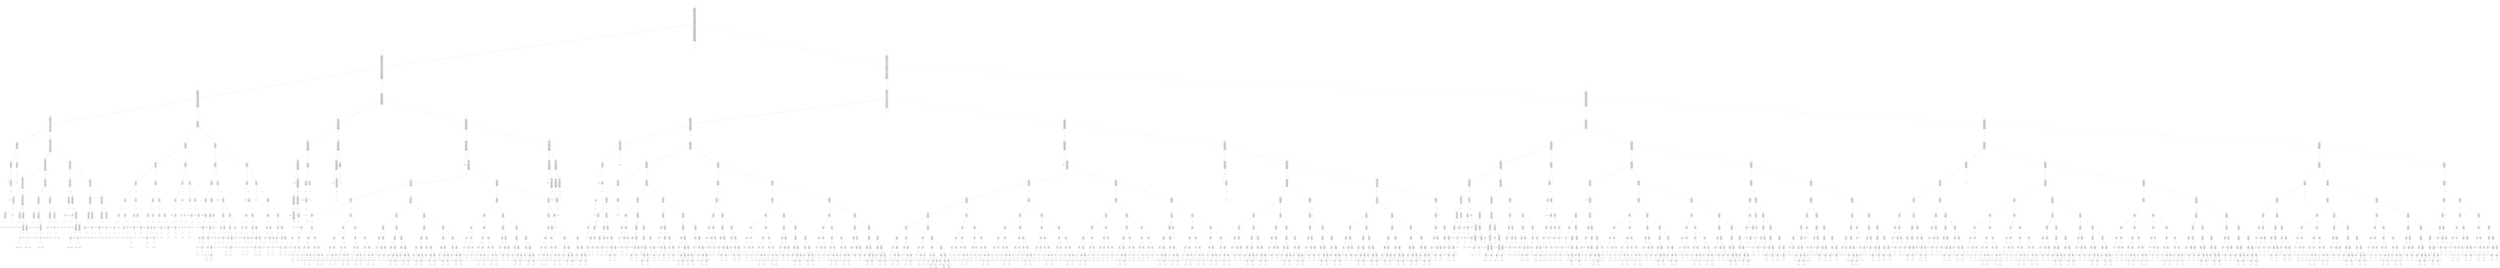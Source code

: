 digraph {
0 [label="s3 <= 2.5
--------------

b <= 0.5 : 2217
b <= 1.5 : 2440
bc1 <= 0.5 : 1595
bc1 <= 1.5 : 1903
bc1 <= 2.5 : 2198
bc2 <= 0.5 : 1785
bc2 <= 1.5 : 2029
bc2 <= 2.5 : 2261
bc3 <= 0.5 : 1985
bc3 <= 1.5 : 2161
bc3 <= 2.5 : 2327
cd1 <= 0.5 : 2481
cd1 <= 1.5 : 2078
cd2 <= 0.5 : 2481
cd2 <= 1.5 : 2073
cd3 <= 0.5 : 2481
cd3 <= 1.5 : 2068
s1 <= 0.5 : 2484
s1 <= 1.5 : 1711
s1 <= 2.5 : 1449
s1 <= 3.5 : 2387
s2 <= 0.5 : 2483
s2 <= 1.5 : 1727
s2 <= 2.5 : 1356
s2 <= 3.5 : 2387
s3 <= 0.5 : 2482
s3 <= 1.5 : 1743
s3 <= 2.5 : 1249
s3 <= 3.5 : 2387
x1 <= 0.5 : 1540
x1 <= 1.5 : 1540
x1 <= 2.5 : 1820
x1 <= 3.5 : 1820
x1 <= 4.5 : 1868
x1 <= 5.5 : 1868
x1 <= 6.5 : 1916
x1 <= 7.5 : 1916
x1 <= 8.5 : 1964
x1 <= 9.5 : 1964
x1 <= 10.5 : 2012
x1 <= 11.5 : 2012
x1 <= 12.5 : 2060
x1 <= 13.5 : 2060
x1 <= 14.5 : 2108
x1 <= 15.5 : 2108
x1 <= 16.5 : 2156
x1 <= 17.5 : 2156
x1 <= 18.5 : 2204
x1 <= 19.5 : 2204
x1 <= 20.5 : 2252
x1 <= 21.5 : 2252
x1 <= 22.5 : 2300
x1 <= 23.5 : 2300
x1 <= 24.5 : 2348
x1 <= 25.5 : 2348
x1 <= 26.5 : 2396
x1 <= 27.5 : 2396
x1 <= 28.5 : 2444
x1 <= 29.5 : 2444
x2 <= 0.5 : 1701
x2 <= 1.5 : 1701
x2 <= 2.5 : 1820
x2 <= 3.5 : 1820
x2 <= 4.5 : 1868
x2 <= 5.5 : 1868
x2 <= 6.5 : 1916
x2 <= 7.5 : 1916
x2 <= 8.5 : 1964
x2 <= 9.5 : 1964
x2 <= 10.5 : 2012
x2 <= 11.5 : 2012
x2 <= 12.5 : 2060
x2 <= 13.5 : 2060
x2 <= 14.5 : 2108
x2 <= 15.5 : 2108
x2 <= 16.5 : 2156
x2 <= 17.5 : 2156
x2 <= 18.5 : 2204
x2 <= 19.5 : 2204
x2 <= 20.5 : 2252
x2 <= 21.5 : 2252
x2 <= 22.5 : 2300
x2 <= 23.5 : 2300
x2 <= 24.5 : 2348
x2 <= 25.5 : 2348
x2 <= 26.5 : 2396
x2 <= 27.5 : 2396
x2 <= 28.5 : 2444
x2 <= 29.5 : 2444
x3 <= 0.5 : 1862
x3 <= 1.5 : 1862
x3 <= 2.5 : 1820
x3 <= 3.5 : 1820
x3 <= 4.5 : 1868
x3 <= 5.5 : 1868
x3 <= 6.5 : 1916
x3 <= 7.5 : 1916
x3 <= 8.5 : 1964
x3 <= 9.5 : 1964
x3 <= 10.5 : 2012
x3 <= 11.5 : 2012
x3 <= 12.5 : 2060
x3 <= 13.5 : 2060
x3 <= 14.5 : 2108
x3 <= 15.5 : 2108
x3 <= 16.5 : 2156
x3 <= 17.5 : 2156
x3 <= 18.5 : 2204
x3 <= 19.5 : 2204
x3 <= 20.5 : 2252
x3 <= 21.5 : 2252
x3 <= 22.5 : 2300
x3 <= 23.5 : 2300
x3 <= 24.5 : 2348
x3 <= 25.5 : 2348
x3 <= 26.5 : 2396
x3 <= 27.5 : 2396
x3 <= 28.5 : 2444
x3 <= 29.5 : 2444
y1 <= 0.5 : 2133
y1 <= 1.5 : 2133"];
1 [label="x3 <= 4.5
--------------

b <= 0.5 : 1157
b <= 1.5 : 1207
bc1 <= 0.5 : 645
bc1 <= 1.5 : 850
bc1 <= 2.5 : 1046
bc2 <= 0.5 : 820
bc2 <= 1.5 : 966
bc2 <= 2.5 : 1104
cd1 <= 0.5 : 1232
cd1 <= 1.5 : 1115
cd2 <= 0.5 : 1232
cd2 <= 1.5 : 1110
cd3 <= 0.5 : 1232
cd3 <= 1.5 : 889
s1 <= 0.5 : 1235
s1 <= 1.5 : 1008
s1 <= 2.5 : 876
s1 <= 3.5 : 1183
s2 <= 0.5 : 1234
s2 <= 1.5 : 1008
s2 <= 2.5 : 787
s2 <= 3.5 : 1183
s3 <= 0.5 : 1233
s3 <= 1.5 : 742
x1 <= 0.5 : 645
x1 <= 1.5 : 645
x1 <= 3.0 : 1041
x1 <= 5.0 : 1056
x1 <= 7.0 : 1071
x1 <= 9.0 : 1086
x1 <= 11.0 : 1101
x1 <= 13.0 : 1116
x1 <= 15.0 : 1131
x1 <= 17.0 : 1146
x1 <= 19.0 : 1161
x1 <= 21.0 : 1176
x1 <= 23.0 : 1191
x1 <= 25.0 : 1206
x1 <= 27.0 : 1221
x2 <= 0.5 : 790
x2 <= 1.5 : 790
x2 <= 3.0 : 1041
x2 <= 5.0 : 1056
x2 <= 7.0 : 1071
x2 <= 9.0 : 1086
x2 <= 11.0 : 1101
x2 <= 13.0 : 1116
x2 <= 15.0 : 1131
x2 <= 17.0 : 1146
x2 <= 19.0 : 1161
x2 <= 21.0 : 1176
x2 <= 23.0 : 1191
x2 <= 25.0 : 1206
x2 <= 27.0 : 1221
x3 <= 0.5 : 711
x3 <= 1.5 : 711
x3 <= 2.5 : 665
x3 <= 3.5 : 665
x3 <= 4.5 : 617
x3 <= 5.5 : 617
x3 <= 6.5 : 640
x3 <= 7.5 : 667
x3 <= 8.5 : 715
x3 <= 9.5 : 715
x3 <= 10.5 : 763
x3 <= 11.5 : 763
x3 <= 12.5 : 811
x3 <= 13.5 : 811
x3 <= 14.5 : 859
x3 <= 15.5 : 859
x3 <= 16.5 : 907
x3 <= 17.5 : 907
x3 <= 18.5 : 955
x3 <= 19.5 : 955
x3 <= 20.5 : 1003
x3 <= 21.5 : 1003
x3 <= 22.5 : 1051
x3 <= 23.5 : 1051
x3 <= 24.5 : 1099
x3 <= 25.5 : 1099
x3 <= 26.5 : 1147
x3 <= 27.5 : 1147
x3 <= 28.5 : 1195
x3 <= 29.5 : 1195
y1 <= 0.5 : 1127
y1 <= 1.5 : 1127"];
2 [label="x3 <= 0.5
--------------

b <= 0.5 : 415
b <= 1.5 : 409
bc1 <= 0.5 : 276
bc1 <= 1.5 : 260
bc1 <= 2.5 : 361
bc2 <= 0.5 : 245
bc2 <= 1.5 : 280
bc2 <= 2.5 : 371
cd1 <= 0.5 : 434
cd1 <= 1.5 : 416
cd2 <= 0.5 : 434
cd2 <= 1.5 : 411
cd3 <= 0.5 : 434
cd3 <= 1.5 : 250
s1 <= 0.5 : 437
s1 <= 1.5 : 391
s1 <= 2.5 : 367
s1 <= 3.5 : 404
s2 <= 0.5 : 436
s2 <= 1.5 : 391
s2 <= 2.5 : 350
s2 <= 3.5 : 404
s3 <= 0.5 : 435
s3 <= 1.5 : 125
x1 <= 0.5 : 236
x1 <= 1.5 : 262
x1 <= 3.0 : 424
x1 <= 5.0 : 438
x1 <= 7.0 : 438
x1 <= 9.0 : 438
x1 <= 11.0 : 438
x1 <= 13.0 : 438
x1 <= 15.0 : 438
x1 <= 17.0 : 438
x1 <= 19.0 : 438
x1 <= 21.0 : 438
x1 <= 23.0 : 438
x1 <= 25.0 : 438
x1 <= 27.0 : 438
x2 <= 0.5 : 227
x2 <= 1.5 : 237
x2 <= 3.0 : 424
x2 <= 5.0 : 438
x2 <= 7.0 : 438
x2 <= 9.0 : 438
x2 <= 11.0 : 438
x2 <= 13.0 : 438
x2 <= 15.0 : 438
x2 <= 17.0 : 438
x2 <= 19.0 : 438
x2 <= 21.0 : 438
x2 <= 23.0 : 438
x2 <= 25.0 : 438
x2 <= 27.0 : 438
x3 <= 0.5 : 94
x3 <= 1.5 : 105
x3 <= 2.5 : 236
x3 <= 3.5 : 277
y1 <= 0.5 : 359
y1 <= 1.5 : 333"];
3 [label="s3 <= 1.5
--------------

b <= 0.5 : 56
b <= 1.5 : 50
bc1 <= 0.5 : 42
bc1 <= 1.5 : 55
bc1 <= 2.5 : 67
bc2 <= 0.5 : 41
bc2 <= 1.5 : 57
bc2 <= 2.5 : 68
cd1 <= 0.5 : 75
cd1 <= 1.5 : 59
cd2 <= 0.5 : 75
cd2 <= 1.5 : 59
cd3 <= 0.5 : 75
cd3 <= 1.5 : 48
s1 <= 0.5 : 78
s1 <= 1.5 : 59
s1 <= 2.5 : 52
s1 <= 3.5 : 73
s2 <= 0.5 : 77
s2 <= 1.5 : 59
s2 <= 2.5 : 46
s2 <= 3.5 : 73
s3 <= 0.5 : 76
s3 <= 1.5 : 29
x1 <= 1.0 : 43
x1 <= 3.0 : 79
x1 <= 5.0 : 79
x1 <= 7.0 : 79
x1 <= 9.0 : 79
x1 <= 11.0 : 79
x1 <= 13.0 : 79
x1 <= 15.0 : 79
x1 <= 17.0 : 79
x1 <= 19.0 : 79
x1 <= 21.0 : 79
x1 <= 23.0 : 79
x1 <= 25.0 : 79
x1 <= 27.0 : 79
x2 <= 1.0 : 43
x2 <= 3.0 : 79
x2 <= 5.0 : 79
x2 <= 7.0 : 79
x2 <= 9.0 : 79
x2 <= 11.0 : 79
x2 <= 13.0 : 79
x2 <= 15.0 : 79
x2 <= 17.0 : 79
x2 <= 19.0 : 79
x2 <= 21.0 : 79
x2 <= 23.0 : 79
x2 <= 25.0 : 79
x2 <= 27.0 : 79
y1 <= 1.0 : 79"];
4 [label="b <= 1.5
--------------

b <= 0.5 : 28
b <= 1.5 : 2
bc1 <= 0.5 : 10
bc1 <= 1.5 : 15
bc1 <= 2.5 : 22
bc2 <= 0.5 : 10
bc2 <= 1.5 : 15
bc2 <= 2.5 : 22
cd1 <= 0.5 : 26
cd1 <= 1.5 : 20
cd2 <= 0.5 : 26
cd2 <= 1.5 : 20
cd3 <= 0.5 : 26
cd3 <= 1.5 : 16
s1 <= 0.5 : 28
s1 <= 2.0 : 11
s1 <= 3.5 : 25
s2 <= 0.5 : 27
s2 <= 2.0 : 11
s2 <= 3.5 : 25
s3 <= 0.5 : 26
x1 <= 1.0 : 10
x2 <= 1.0 : 10"];
5 [label="b <= 0.5
--------------

b <= 0.5 : 1
bc1 <= 0.5 : 2
bc1 <= 1.5 : 2
bc1 <= 2.5 : 2
bc2 <= 0.5 : 2
bc2 <= 1.5 : 2
bc2 <= 2.5 : 2
cd1 <= 0.5 : 1
cd1 <= 1.5 : 2
cd2 <= 0.5 : 1
cd2 <= 1.5 : 2
cd3 <= 0.5 : 1
cd3 <= 1.5 : 2
s1 <= 0.5 : 1
s1 <= 2.0 : 1
s1 <= 3.5 : 2
s2 <= 1.5 : 1
s2 <= 3.5 : 2
s3 <= 0.5 : 1
x1 <= 1.0 : 2
x2 <= 1.0 : 2"];
6 [label="send1"];
5 -> 6 [label="True"];
7 [label="cd1 <= 0.5
--------------

bc1 <= 0.5 : 1
bc1 <= 1.5 : 1
bc1 <= 2.5 : 1
bc2 <= 0.5 : 1
bc2 <= 1.5 : 1
bc2 <= 2.5 : 1
cd1 <= 0.5 : 0
cd1 <= 1.5 : 1
cd2 <= 0.5 : 0
cd2 <= 1.5 : 1
cd3 <= 0.5 : 0
cd3 <= 1.5 : 1
s1 <= 2.0 : 0
s1 <= 3.5 : 1
s2 <= 1.5 : 0
s2 <= 3.5 : 1
s3 <= 0.5 : 0
x1 <= 1.0 : 1
x2 <= 1.0 : 1"];
8 [label="send2"];
7 -> 8 [label="True"];
9 [label="time"];
7 -> 9 [style="dashed", label="False"];
5 -> 7 [style="dashed", label="False"];
4 -> 5 [label="True"];
10 [label="s3 <= 0.5
--------------

bc1 <= 0.5 : 1
bc1 <= 1.5 : 1
bc1 <= 2.5 : 1
bc2 <= 0.5 : 1
bc2 <= 1.5 : 1
bc2 <= 2.5 : 1
cd1 <= 0.5 : 1
cd1 <= 1.5 : 1
cd2 <= 0.5 : 1
cd2 <= 1.5 : 1
cd3 <= 0.5 : 1
cd3 <= 1.5 : 1
s1 <= 2.0 : 1
s1 <= 3.5 : 1
s2 <= 2.0 : 1
s2 <= 3.5 : 1
s3 <= 0.5 : 0
x1 <= 1.0 : 1
x2 <= 1.0 : 1"];
11 [label="send3"];
10 -> 11 [label="True"];
12 [label="cd"];
10 -> 12 [style="dashed", label="False"];
4 -> 10 [style="dashed", label="False"];
3 -> 4 [label="True"];
13 [label="bc1 <= 0.5
--------------

b <= 0.5 : 22
bc1 <= 0.5 : 12
bc1 <= 1.5 : 18
bc1 <= 2.5 : 20
bc2 <= 0.5 : 16
bc2 <= 1.5 : 20
bc2 <= 2.5 : 21
cd1 <= 1.5 : 14
cd2 <= 1.5 : 14
cd3 <= 1.5 : 15
s1 <= 1.5 : 22
s1 <= 2.5 : 15
s1 <= 3.5 : 21
s2 <= 1.5 : 22
s2 <= 2.5 : 13
s2 <= 3.5 : 21
x1 <= 1.0 : 18
x1 <= 3.0 : 22
x1 <= 5.0 : 22
x1 <= 7.0 : 22
x1 <= 9.0 : 22
x1 <= 11.0 : 22
x1 <= 13.0 : 22
x1 <= 15.0 : 22
x1 <= 17.0 : 22
x1 <= 19.0 : 22
x1 <= 21.0 : 22
x1 <= 23.0 : 22
x1 <= 25.0 : 22
x1 <= 27.0 : 22
x2 <= 1.0 : 18
x2 <= 3.0 : 22
x2 <= 5.0 : 22
x2 <= 7.0 : 22
x2 <= 9.0 : 22
x2 <= 11.0 : 22
x2 <= 13.0 : 22
x2 <= 15.0 : 22
x2 <= 17.0 : 22
x2 <= 19.0 : 22
x2 <= 21.0 : 22
x2 <= 23.0 : 22
x2 <= 25.0 : 22
x2 <= 27.0 : 22
y1 <= 1.0 : 22"];
14 [label="bc2 <= 0.5
--------------

b <= 0.5 : 12
bc2 <= 0.5 : 7
bc2 <= 1.5 : 10
bc2 <= 2.5 : 11
cd1 <= 1.5 : 8
cd2 <= 1.5 : 7
cd3 <= 1.5 : 8
s1 <= 1.5 : 12
s1 <= 2.5 : 7
s1 <= 3.5 : 11
s2 <= 1.5 : 12
s2 <= 2.5 : 7
s2 <= 3.5 : 11
x1 <= 1.0 : 12
x1 <= 3.0 : 12
x1 <= 5.0 : 12
x1 <= 7.0 : 12
x1 <= 9.0 : 12
x1 <= 11.0 : 12
x1 <= 13.0 : 12
x1 <= 15.0 : 12
x1 <= 17.0 : 12
x1 <= 19.0 : 12
x1 <= 21.0 : 12
x1 <= 23.0 : 12
x1 <= 25.0 : 12
x1 <= 27.0 : 12
x2 <= 1.0 : 8
x2 <= 3.0 : 12
x2 <= 5.0 : 12
x2 <= 7.0 : 12
x2 <= 9.0 : 12
x2 <= 11.0 : 12
x2 <= 13.0 : 12
x2 <= 15.0 : 12
x2 <= 17.0 : 12
x2 <= 19.0 : 12
x2 <= 21.0 : 12
x2 <= 23.0 : 12
x2 <= 25.0 : 12
x2 <= 27.0 : 12
y1 <= 1.0 : 12"];
15 [label="cd1 <= 1.5
--------------

b <= 0.5 : 7
cd1 <= 1.5 : 4
cd2 <= 1.5 : 4
cd3 <= 1.5 : 4
s1 <= 1.5 : 7
s1 <= 2.5 : 4
s1 <= 3.5 : 6
s2 <= 1.5 : 7
s2 <= 2.5 : 5
s2 <= 3.5 : 6
x1 <= 1.0 : 7
x1 <= 3.0 : 7
x1 <= 5.0 : 7
x1 <= 7.0 : 7
x1 <= 9.0 : 7
x1 <= 11.0 : 7
x1 <= 13.0 : 7
x1 <= 15.0 : 7
x1 <= 17.0 : 7
x1 <= 19.0 : 7
x1 <= 21.0 : 7
x1 <= 23.0 : 7
x1 <= 25.0 : 7
x1 <= 27.0 : 7
x2 <= 1.0 : 7
x2 <= 3.0 : 7
x2 <= 5.0 : 7
x2 <= 7.0 : 7
x2 <= 9.0 : 7
x2 <= 11.0 : 7
x2 <= 13.0 : 7
x2 <= 15.0 : 7
x2 <= 17.0 : 7
x2 <= 19.0 : 7
x2 <= 21.0 : 7
x2 <= 23.0 : 7
x2 <= 25.0 : 7
x2 <= 27.0 : 7
y1 <= 1.0 : 7"];
16 [label="s1 <= 2.5
--------------

b <= 0.5 : 2
cd2 <= 1.5 : 2
cd3 <= 1.5 : 2
s1 <= 1.5 : 2
s1 <= 2.5 : 1
s2 <= 2.5 : 1
x1 <= 1.0 : 2
x1 <= 3.0 : 3
x1 <= 5.0 : 3
x1 <= 7.0 : 3
x1 <= 9.0 : 3
x1 <= 11.0 : 3
x1 <= 13.0 : 3
x1 <= 15.0 : 3
x1 <= 17.0 : 3
x1 <= 19.0 : 3
x1 <= 21.0 : 3
x1 <= 23.0 : 3
x1 <= 25.0 : 3
x1 <= 27.0 : 3
y1 <= 1.0 : 2"];
17 [label="b <= 0.5
--------------

b <= 0.5 : 0
cd2 <= 1.5 : 0
cd3 <= 1.5 : 0
s1 <= 1.5 : 0
s2 <= 2.5 : 0
x1 <= 1.0 : 0
x1 <= 3.0 : 1
x1 <= 5.0 : 1
x1 <= 7.0 : 1
x1 <= 9.0 : 1
x1 <= 11.0 : 1
x1 <= 13.0 : 1
x1 <= 15.0 : 1
x1 <= 17.0 : 1
x1 <= 19.0 : 1
x1 <= 21.0 : 1
x1 <= 23.0 : 1
x1 <= 25.0 : 1
x1 <= 27.0 : 1
y1 <= 1.0 : 0"];
18 [label="station1_cmd_22"];
17 -> 18 [label="True"];
19 [label="station3_cmd_49"];
17 -> 19 [style="dashed", label="False"];
16 -> 17 [label="True"];
20 [label="s2 <= 2.5
--------------

s2 <= 2.5 : 0"];
21 [label="station2_cmd_35"];
20 -> 21 [label="True"];
22 [label="station3_cmd_48"];
20 -> 22 [style="dashed", label="False"];
16 -> 20 [style="dashed", label="False"];
15 -> 16 [label="True"];
23 [label="s1 <= 2.5
--------------

b <= 0.5 : 4
cd2 <= 1.5 : 4
s1 <= 1.5 : 4
s1 <= 2.5 : 2
s1 <= 3.5 : 3
s2 <= 1.5 : 4
s2 <= 2.5 : 3
s2 <= 3.5 : 3
x1 <= 1.0 : 4
x1 <= 3.0 : 4
x1 <= 5.0 : 4
x1 <= 7.0 : 4
x1 <= 9.0 : 4
x1 <= 11.0 : 4
x1 <= 13.0 : 4
x1 <= 15.0 : 4
x1 <= 17.0 : 4
x1 <= 19.0 : 4
x1 <= 21.0 : 4
x1 <= 23.0 : 4
x1 <= 25.0 : 4
x1 <= 27.0 : 4
x2 <= 1.0 : 4
x2 <= 3.0 : 4
x2 <= 5.0 : 4
x2 <= 7.0 : 4
x2 <= 9.0 : 4
x2 <= 11.0 : 4
x2 <= 13.0 : 4
x2 <= 15.0 : 4
x2 <= 17.0 : 4
x2 <= 19.0 : 4
x2 <= 21.0 : 4
x2 <= 23.0 : 4
x2 <= 25.0 : 4
x2 <= 27.0 : 4
y1 <= 1.0 : 4"];
24 [label="b <= 0.5
--------------

b <= 0.5 : 0
s1 <= 1.5 : 0
s2 <= 2.5 : 1
s2 <= 3.5 : 1
x1 <= 1.0 : 0
x1 <= 3.0 : 2
x1 <= 5.0 : 2
x1 <= 7.0 : 2
x1 <= 9.0 : 2
x1 <= 11.0 : 2
x1 <= 13.0 : 2
x1 <= 15.0 : 2
x1 <= 17.0 : 2
x1 <= 19.0 : 2
x1 <= 21.0 : 2
x1 <= 23.0 : 2
x1 <= 25.0 : 2
x1 <= 27.0 : 2
y1 <= 1.0 : 0"];
25 [label="station1_cmd_23"];
24 -> 25 [label="True"];
26 [label="station3_cmd_49"];
24 -> 26 [style="dashed", label="False"];
23 -> 24 [label="True"];
27 [label="s1 <= 3.5
--------------

b <= 0.5 : 2
cd2 <= 1.5 : 2
s1 <= 3.5 : 1
s2 <= 1.5 : 2
s2 <= 2.5 : 2
s2 <= 3.5 : 2
x2 <= 1.0 : 2
x2 <= 3.0 : 2
x2 <= 5.0 : 2
x2 <= 7.0 : 2
x2 <= 9.0 : 2
x2 <= 11.0 : 2
x2 <= 13.0 : 2
x2 <= 15.0 : 2
x2 <= 17.0 : 2
x2 <= 19.0 : 2
x2 <= 21.0 : 2
x2 <= 23.0 : 2
x2 <= 25.0 : 2
x2 <= 27.0 : 2
y1 <= 1.0 : 2"];
28 [label="b <= 0.5
--------------

b <= 0.5 : 1
cd2 <= 1.5 : 1
s2 <= 1.5 : 1
s2 <= 2.5 : 1
s2 <= 3.5 : 1
x2 <= 1.0 : 1
x2 <= 3.0 : 1
x2 <= 5.0 : 1
x2 <= 7.0 : 1
x2 <= 9.0 : 1
x2 <= 11.0 : 1
x2 <= 13.0 : 1
x2 <= 15.0 : 1
x2 <= 17.0 : 1
x2 <= 19.0 : 1
x2 <= 21.0 : 1
x2 <= 23.0 : 1
x2 <= 25.0 : 1
x2 <= 27.0 : 1
y1 <= 1.0 : 1"];
29 [label="s2 <= 2.5
--------------

s2 <= 2.5 : 0
s2 <= 3.5 : 1"];
30 [label="station2_cmd_36"];
29 -> 30 [label="True"];
31 [label="station3_cmd_49"];
29 -> 31 [style="dashed", label="False"];
28 -> 29 [label="True"];
32 [label="station3_cmd_49"];
28 -> 32 [style="dashed", label="False"];
27 -> 28 [label="True"];
33 [label="b <= 0.5
--------------

b <= 0.5 : 1
s2 <= 1.5 : 1
s2 <= 2.5 : 1
x2 <= 1.0 : 1
x2 <= 3.0 : 1
x2 <= 5.0 : 1
x2 <= 7.0 : 1
x2 <= 9.0 : 1
x2 <= 11.0 : 1
x2 <= 13.0 : 1
x2 <= 15.0 : 1
x2 <= 17.0 : 1
x2 <= 19.0 : 1
x2 <= 21.0 : 1
x2 <= 23.0 : 1
x2 <= 25.0 : 1
x2 <= 27.0 : 1
y1 <= 1.0 : 1"];
34 [label="s2 <= 2.5
--------------

s2 <= 2.5 : 0"];
35 [label="station2_cmd_36"];
34 -> 35 [label="True"];
36 [label="station3_cmd_49"];
34 -> 36 [style="dashed", label="False"];
33 -> 34 [label="True"];
37 [label="station3_cmd_49"];
33 -> 37 [style="dashed", label="False"];
27 -> 33 [style="dashed", label="False"];
23 -> 27 [style="dashed", label="False"];
15 -> 23 [style="dashed", label="False"];
14 -> 15 [label="True"];
38 [label="bc2 <= 1.5
--------------

b <= 0.5 : 5
bc2 <= 1.5 : 3
bc2 <= 2.5 : 4
cd1 <= 1.5 : 4
cd2 <= 1.5 : 3
cd3 <= 1.5 : 4
s1 <= 1.5 : 5
s1 <= 2.5 : 4
s1 <= 3.5 : 5
x1 <= 1.0 : 5
x1 <= 3.0 : 5
x1 <= 5.0 : 5
x1 <= 7.0 : 5
x1 <= 9.0 : 5
x1 <= 11.0 : 5
x1 <= 13.0 : 5
x1 <= 15.0 : 5
x1 <= 17.0 : 5
x1 <= 19.0 : 5
x1 <= 21.0 : 5
x1 <= 23.0 : 5
x1 <= 25.0 : 5
x1 <= 27.0 : 5
x2 <= 1.0 : 4
y1 <= 1.0 : 5"];
39 [label="cd1 <= 1.5
--------------

b <= 0.5 : 3
cd1 <= 1.5 : 2
cd2 <= 1.5 : 2
cd3 <= 1.5 : 2
s1 <= 1.5 : 3
s1 <= 2.5 : 2
s1 <= 3.5 : 3
x1 <= 1.0 : 3
x1 <= 3.0 : 3
x1 <= 5.0 : 3
x1 <= 7.0 : 3
x1 <= 9.0 : 3
x1 <= 11.0 : 3
x1 <= 13.0 : 3
x1 <= 15.0 : 3
x1 <= 17.0 : 3
x1 <= 19.0 : 3
x1 <= 21.0 : 3
x1 <= 23.0 : 3
x1 <= 25.0 : 3
x1 <= 27.0 : 3
x2 <= 1.0 : 2
y1 <= 1.0 : 3"];
40 [label="b <= 0.5
--------------

b <= 0.5 : 0
cd2 <= 1.5 : 0
cd3 <= 1.5 : 0
s1 <= 2.0 : 0
x1 <= 1.0 : 0
x1 <= 3.0 : 1
x1 <= 5.0 : 1
x1 <= 7.0 : 1
x1 <= 9.0 : 1
x1 <= 11.0 : 1
x1 <= 13.0 : 1
x1 <= 15.0 : 1
x1 <= 17.0 : 1
x1 <= 19.0 : 1
x1 <= 21.0 : 1
x1 <= 23.0 : 1
x1 <= 25.0 : 1
x1 <= 27.0 : 1
x2 <= 1.0 : 1
y1 <= 1.0 : 0"];
41 [label="station3_cmd_48"];
40 -> 41 [label="True"];
42 [label="station3_cmd_49"];
40 -> 42 [style="dashed", label="False"];
39 -> 40 [label="True"];
43 [label="cd2 <= 1.5
--------------

b <= 0.5 : 2
cd2 <= 1.5 : 1
s1 <= 1.5 : 2
s1 <= 2.5 : 2
s1 <= 3.5 : 2
x1 <= 1.0 : 2
x1 <= 3.0 : 2
x1 <= 5.0 : 2
x1 <= 7.0 : 2
x1 <= 9.0 : 2
x1 <= 11.0 : 2
x1 <= 13.0 : 2
x1 <= 15.0 : 2
x1 <= 17.0 : 2
x1 <= 19.0 : 2
x1 <= 21.0 : 2
x1 <= 23.0 : 2
x1 <= 25.0 : 2
x1 <= 27.0 : 2
x2 <= 1.0 : 2
y1 <= 1.0 : 2"];
44 [label="s1 <= 2.5
--------------

s1 <= 2.5 : 0"];
45 [label="station1_cmd_23"];
44 -> 45 [label="True"];
46 [label="station3_cmd_49"];
44 -> 46 [style="dashed", label="False"];
43 -> 44 [label="True"];
47 [label="b <= 0.5
--------------

b <= 0.5 : 1
s1 <= 1.5 : 1
s1 <= 2.5 : 1
s1 <= 3.5 : 1
x1 <= 1.0 : 1
x1 <= 3.0 : 1
x1 <= 5.0 : 1
x1 <= 7.0 : 1
x1 <= 9.0 : 1
x1 <= 11.0 : 1
x1 <= 13.0 : 1
x1 <= 15.0 : 1
x1 <= 17.0 : 1
x1 <= 19.0 : 1
x1 <= 21.0 : 1
x1 <= 23.0 : 1
x1 <= 25.0 : 1
x1 <= 27.0 : 1
x2 <= 1.0 : 1
y1 <= 1.0 : 1"];
48 [label="s1 <= 2.5
--------------

s1 <= 2.5 : 0
s1 <= 3.5 : 1
x2 <= 1.0 : 1"];
49 [label="station1_cmd_23"];
48 -> 49 [label="True"];
50 [label="station3_cmd_49"];
48 -> 50 [style="dashed", label="False"];
47 -> 48 [label="True"];
51 [label="station3_cmd_49"];
47 -> 51 [style="dashed", label="False"];
43 -> 47 [style="dashed", label="False"];
39 -> 43 [style="dashed", label="False"];
38 -> 39 [label="True"];
52 [label="bc2 <= 2.5
--------------

b <= 0.5 : 2
bc2 <= 2.5 : 1
cd1 <= 1.5 : 2
s1 <= 1.5 : 2
s1 <= 2.5 : 2
s1 <= 3.5 : 2
x1 <= 1.0 : 2
x1 <= 3.0 : 2
x1 <= 5.0 : 2
x1 <= 7.0 : 2
x1 <= 9.0 : 2
x1 <= 11.0 : 2
x1 <= 13.0 : 2
x1 <= 15.0 : 2
x1 <= 17.0 : 2
x1 <= 19.0 : 2
x1 <= 21.0 : 2
x1 <= 23.0 : 2
x1 <= 25.0 : 2
x1 <= 27.0 : 2
x2 <= 1.0 : 2
y1 <= 1.0 : 2"];
53 [label="b <= 0.5
--------------

b <= 0.5 : 1
cd1 <= 1.5 : 1
s1 <= 1.5 : 1
s1 <= 2.5 : 1
s1 <= 3.5 : 1
x1 <= 1.0 : 1
x1 <= 3.0 : 1
x1 <= 5.0 : 1
x1 <= 7.0 : 1
x1 <= 9.0 : 1
x1 <= 11.0 : 1
x1 <= 13.0 : 1
x1 <= 15.0 : 1
x1 <= 17.0 : 1
x1 <= 19.0 : 1
x1 <= 21.0 : 1
x1 <= 23.0 : 1
x1 <= 25.0 : 1
x1 <= 27.0 : 1
x2 <= 1.0 : 1
y1 <= 1.0 : 1"];
54 [label="s1 <= 2.5
--------------

s1 <= 2.5 : 0
s1 <= 3.5 : 1
x2 <= 1.0 : 1"];
55 [label="station1_cmd_23"];
54 -> 55 [label="True"];
56 [label="station3_cmd_49"];
54 -> 56 [style="dashed", label="False"];
53 -> 54 [label="True"];
57 [label="station3_cmd_49"];
53 -> 57 [style="dashed", label="False"];
52 -> 53 [label="True"];
58 [label="b <= 0.5
--------------

b <= 0.5 : 1
cd1 <= 1.5 : 1
s1 <= 1.5 : 1
s1 <= 2.5 : 1
s1 <= 3.5 : 1
x1 <= 1.0 : 1
x1 <= 3.0 : 1
x1 <= 5.0 : 1
x1 <= 7.0 : 1
x1 <= 9.0 : 1
x1 <= 11.0 : 1
x1 <= 13.0 : 1
x1 <= 15.0 : 1
x1 <= 17.0 : 1
x1 <= 19.0 : 1
x1 <= 21.0 : 1
x1 <= 23.0 : 1
x1 <= 25.0 : 1
x1 <= 27.0 : 1
x2 <= 1.0 : 1
y1 <= 1.0 : 1"];
59 [label="s1 <= 2.5
--------------

s1 <= 2.5 : 0
s1 <= 3.5 : 1
x2 <= 1.0 : 1"];
60 [label="station1_cmd_23"];
59 -> 60 [label="True"];
61 [label="station3_cmd_49"];
59 -> 61 [style="dashed", label="False"];
58 -> 59 [label="True"];
62 [label="station3_cmd_49"];
58 -> 62 [style="dashed", label="False"];
52 -> 58 [style="dashed", label="False"];
38 -> 52 [style="dashed", label="False"];
14 -> 38 [style="dashed", label="False"];
13 -> 14 [label="True"];
63 [label="bc1 <= 1.5
--------------

b <= 0.5 : 10
bc1 <= 1.5 : 6
bc1 <= 2.5 : 8
bc2 <= 0.5 : 9
bc2 <= 1.5 : 10
bc2 <= 2.5 : 10
cd1 <= 1.5 : 6
cd2 <= 1.5 : 7
cd3 <= 1.5 : 7
s2 <= 1.5 : 10
s2 <= 2.5 : 8
s2 <= 3.5 : 10
x1 <= 1.0 : 6
x2 <= 1.0 : 10
x2 <= 3.0 : 10
x2 <= 5.0 : 10
x2 <= 7.0 : 10
x2 <= 9.0 : 10
x2 <= 11.0 : 10
x2 <= 13.0 : 10
x2 <= 15.0 : 10
x2 <= 17.0 : 10
x2 <= 19.0 : 10
x2 <= 21.0 : 10
x2 <= 23.0 : 10
x2 <= 25.0 : 10
x2 <= 27.0 : 10
y1 <= 1.0 : 10"];
64 [label="cd2 <= 1.5
--------------

b <= 0.5 : 6
bc2 <= 0.5 : 5
bc2 <= 1.5 : 6
bc2 <= 2.5 : 6
cd1 <= 1.5 : 4
cd2 <= 1.5 : 3
cd3 <= 1.5 : 3
s2 <= 1.5 : 6
s2 <= 2.5 : 4
s2 <= 3.5 : 6
x1 <= 1.0 : 4
x2 <= 1.0 : 6
x2 <= 3.0 : 6
x2 <= 5.0 : 6
x2 <= 7.0 : 6
x2 <= 9.0 : 6
x2 <= 11.0 : 6
x2 <= 13.0 : 6
x2 <= 15.0 : 6
x2 <= 17.0 : 6
x2 <= 19.0 : 6
x2 <= 21.0 : 6
x2 <= 23.0 : 6
x2 <= 25.0 : 6
x2 <= 27.0 : 6
y1 <= 1.0 : 6"];
65 [label="cd1 <= 1.5
--------------

b <= 0.5 : 2
bc2 <= 0.5 : 2
cd1 <= 1.5 : 1
cd3 <= 1.5 : 1
s2 <= 1.5 : 2
s2 <= 2.5 : 1
x1 <= 1.0 : 3
x2 <= 1.0 : 1
x2 <= 3.0 : 3
x2 <= 5.0 : 3
x2 <= 7.0 : 3
x2 <= 9.0 : 3
x2 <= 11.0 : 3
x2 <= 13.0 : 3
x2 <= 15.0 : 3
x2 <= 17.0 : 3
x2 <= 19.0 : 3
x2 <= 21.0 : 3
x2 <= 23.0 : 3
x2 <= 25.0 : 3
x2 <= 27.0 : 3
y1 <= 1.0 : 2"];
66 [label="s2 <= 2.5
--------------

bc2 <= 0.5 : 1
s2 <= 2.5 : 0"];
67 [label="station2_cmd_35"];
66 -> 67 [label="True"];
68 [label="station3_cmd_48"];
66 -> 68 [style="dashed", label="False"];
65 -> 66 [label="True"];
69 [label="station3_cmd_49"];
65 -> 69 [style="dashed", label="False"];
64 -> 65 [label="True"];
70 [label="cd1 <= 1.5
--------------

b <= 0.5 : 3
bc2 <= 0.5 : 3
bc2 <= 1.5 : 3
bc2 <= 2.5 : 3
cd1 <= 1.5 : 2
s2 <= 1.5 : 3
s2 <= 2.5 : 3
s2 <= 3.5 : 3
x1 <= 1.0 : 2
x2 <= 1.0 : 3
x2 <= 3.0 : 3
x2 <= 5.0 : 3
x2 <= 7.0 : 3
x2 <= 9.0 : 3
x2 <= 11.0 : 3
x2 <= 13.0 : 3
x2 <= 15.0 : 3
x2 <= 17.0 : 3
x2 <= 19.0 : 3
x2 <= 21.0 : 3
x2 <= 23.0 : 3
x2 <= 25.0 : 3
x2 <= 27.0 : 3
y1 <= 1.0 : 3"];
71 [label="s2 <= 2.5
--------------

bc2 <= 0.5 : 1
bc2 <= 1.5 : 1
bc2 <= 2.5 : 1
s2 <= 2.5 : 0"];
72 [label="station2_cmd_36"];
71 -> 72 [label="True"];
73 [label="station3_cmd_49"];
71 -> 73 [style="dashed", label="False"];
70 -> 71 [label="True"];
74 [label="x1 <= 1.0
--------------

b <= 0.5 : 2
bc2 <= 0.5 : 2
bc2 <= 1.5 : 2
bc2 <= 2.5 : 2
s2 <= 1.5 : 2
s2 <= 2.5 : 2
s2 <= 3.5 : 2
x1 <= 1.0 : 1
x2 <= 1.0 : 2
x2 <= 3.0 : 2
x2 <= 5.0 : 2
x2 <= 7.0 : 2
x2 <= 9.0 : 2
x2 <= 11.0 : 2
x2 <= 13.0 : 2
x2 <= 15.0 : 2
x2 <= 17.0 : 2
x2 <= 19.0 : 2
x2 <= 21.0 : 2
x2 <= 23.0 : 2
x2 <= 25.0 : 2
x2 <= 27.0 : 2
y1 <= 1.0 : 2"];
75 [label="b <= 0.5
--------------

b <= 0.5 : 1
bc2 <= 0.5 : 1
bc2 <= 1.5 : 1
bc2 <= 2.5 : 1
s2 <= 1.5 : 1
s2 <= 2.5 : 1
s2 <= 3.5 : 1
x2 <= 1.0 : 1
x2 <= 3.0 : 1
x2 <= 5.0 : 1
x2 <= 7.0 : 1
x2 <= 9.0 : 1
x2 <= 11.0 : 1
x2 <= 13.0 : 1
x2 <= 15.0 : 1
x2 <= 17.0 : 1
x2 <= 19.0 : 1
x2 <= 21.0 : 1
x2 <= 23.0 : 1
x2 <= 25.0 : 1
x2 <= 27.0 : 1
y1 <= 1.0 : 1"];
76 [label="s2 <= 2.5
--------------

bc2 <= 0.5 : 1
bc2 <= 1.5 : 1
bc2 <= 2.5 : 1
s2 <= 2.5 : 0
s2 <= 3.5 : 1
x2 <= 1.0 : 1"];
77 [label="station2_cmd_36"];
76 -> 77 [label="True"];
78 [label="station3_cmd_49"];
76 -> 78 [style="dashed", label="False"];
75 -> 76 [label="True"];
79 [label="station3_cmd_49"];
75 -> 79 [style="dashed", label="False"];
74 -> 75 [label="True"];
80 [label="b <= 0.5
--------------

b <= 0.5 : 1
bc2 <= 0.5 : 1
bc2 <= 1.5 : 1
bc2 <= 2.5 : 1
s2 <= 1.5 : 1
s2 <= 2.5 : 1
x2 <= 1.0 : 1
x2 <= 3.0 : 1
x2 <= 5.0 : 1
x2 <= 7.0 : 1
x2 <= 9.0 : 1
x2 <= 11.0 : 1
x2 <= 13.0 : 1
x2 <= 15.0 : 1
x2 <= 17.0 : 1
x2 <= 19.0 : 1
x2 <= 21.0 : 1
x2 <= 23.0 : 1
x2 <= 25.0 : 1
x2 <= 27.0 : 1
y1 <= 1.0 : 1"];
81 [label="s2 <= 2.5
--------------

bc2 <= 0.5 : 1
bc2 <= 1.5 : 1
bc2 <= 2.5 : 1
s2 <= 2.5 : 0"];
82 [label="station2_cmd_36"];
81 -> 82 [label="True"];
83 [label="station3_cmd_49"];
81 -> 83 [style="dashed", label="False"];
80 -> 81 [label="True"];
84 [label="station3_cmd_49"];
80 -> 84 [style="dashed", label="False"];
74 -> 80 [style="dashed", label="False"];
70 -> 74 [style="dashed", label="False"];
64 -> 70 [style="dashed", label="False"];
63 -> 64 [label="True"];
85 [label="bc1 <= 2.5
--------------

b <= 0.5 : 4
bc1 <= 2.5 : 2
bc2 <= 0.5 : 4
bc2 <= 1.5 : 4
bc2 <= 2.5 : 4
cd2 <= 1.5 : 4
s2 <= 1.5 : 4
s2 <= 2.5 : 4
s2 <= 3.5 : 4
x1 <= 1.0 : 2
x2 <= 1.0 : 4
x2 <= 3.0 : 4
x2 <= 5.0 : 4
x2 <= 7.0 : 4
x2 <= 9.0 : 4
x2 <= 11.0 : 4
x2 <= 13.0 : 4
x2 <= 15.0 : 4
x2 <= 17.0 : 4
x2 <= 19.0 : 4
x2 <= 21.0 : 4
x2 <= 23.0 : 4
x2 <= 25.0 : 4
x2 <= 27.0 : 4
y1 <= 1.0 : 4"];
86 [label="x1 <= 1.0
--------------

b <= 0.5 : 2
bc2 <= 0.5 : 2
bc2 <= 1.5 : 2
bc2 <= 2.5 : 2
cd2 <= 1.5 : 2
s2 <= 1.5 : 2
s2 <= 2.5 : 2
s2 <= 3.5 : 2
x1 <= 1.0 : 1
x2 <= 1.0 : 2
x2 <= 3.0 : 2
x2 <= 5.0 : 2
x2 <= 7.0 : 2
x2 <= 9.0 : 2
x2 <= 11.0 : 2
x2 <= 13.0 : 2
x2 <= 15.0 : 2
x2 <= 17.0 : 2
x2 <= 19.0 : 2
x2 <= 21.0 : 2
x2 <= 23.0 : 2
x2 <= 25.0 : 2
x2 <= 27.0 : 2
y1 <= 1.0 : 2"];
87 [label="b <= 0.5
--------------

b <= 0.5 : 1
bc2 <= 0.5 : 1
bc2 <= 1.5 : 1
bc2 <= 2.5 : 1
cd2 <= 1.5 : 1
s2 <= 1.5 : 1
s2 <= 2.5 : 1
s2 <= 3.5 : 1
x2 <= 1.0 : 1
x2 <= 3.0 : 1
x2 <= 5.0 : 1
x2 <= 7.0 : 1
x2 <= 9.0 : 1
x2 <= 11.0 : 1
x2 <= 13.0 : 1
x2 <= 15.0 : 1
x2 <= 17.0 : 1
x2 <= 19.0 : 1
x2 <= 21.0 : 1
x2 <= 23.0 : 1
x2 <= 25.0 : 1
x2 <= 27.0 : 1
y1 <= 1.0 : 1"];
88 [label="s2 <= 2.5
--------------

bc2 <= 0.5 : 1
bc2 <= 1.5 : 1
bc2 <= 2.5 : 1
cd2 <= 1.5 : 1
s2 <= 2.5 : 0
s2 <= 3.5 : 1
x2 <= 1.0 : 1"];
89 [label="station2_cmd_36"];
88 -> 89 [label="True"];
90 [label="station3_cmd_49"];
88 -> 90 [style="dashed", label="False"];
87 -> 88 [label="True"];
91 [label="station3_cmd_49"];
87 -> 91 [style="dashed", label="False"];
86 -> 87 [label="True"];
92 [label="b <= 0.5
--------------

b <= 0.5 : 1
bc2 <= 0.5 : 1
bc2 <= 1.5 : 1
bc2 <= 2.5 : 1
cd2 <= 1.5 : 1
s2 <= 1.5 : 1
s2 <= 2.5 : 1
x2 <= 1.0 : 1
x2 <= 3.0 : 1
x2 <= 5.0 : 1
x2 <= 7.0 : 1
x2 <= 9.0 : 1
x2 <= 11.0 : 1
x2 <= 13.0 : 1
x2 <= 15.0 : 1
x2 <= 17.0 : 1
x2 <= 19.0 : 1
x2 <= 21.0 : 1
x2 <= 23.0 : 1
x2 <= 25.0 : 1
x2 <= 27.0 : 1
y1 <= 1.0 : 1"];
93 [label="s2 <= 2.5
--------------

bc2 <= 0.5 : 1
bc2 <= 1.5 : 1
bc2 <= 2.5 : 1
s2 <= 2.5 : 0"];
94 [label="station2_cmd_36"];
93 -> 94 [label="True"];
95 [label="station3_cmd_49"];
93 -> 95 [style="dashed", label="False"];
92 -> 93 [label="True"];
96 [label="station3_cmd_49"];
92 -> 96 [style="dashed", label="False"];
86 -> 92 [style="dashed", label="False"];
85 -> 86 [label="True"];
97 [label="x1 <= 1.0
--------------

b <= 0.5 : 2
bc2 <= 0.5 : 2
bc2 <= 1.5 : 2
bc2 <= 2.5 : 2
cd2 <= 1.5 : 2
s2 <= 1.5 : 2
s2 <= 2.5 : 2
s2 <= 3.5 : 2
x1 <= 1.0 : 1
x2 <= 1.0 : 2
x2 <= 3.0 : 2
x2 <= 5.0 : 2
x2 <= 7.0 : 2
x2 <= 9.0 : 2
x2 <= 11.0 : 2
x2 <= 13.0 : 2
x2 <= 15.0 : 2
x2 <= 17.0 : 2
x2 <= 19.0 : 2
x2 <= 21.0 : 2
x2 <= 23.0 : 2
x2 <= 25.0 : 2
x2 <= 27.0 : 2
y1 <= 1.0 : 2"];
98 [label="b <= 0.5
--------------

b <= 0.5 : 1
bc2 <= 0.5 : 1
bc2 <= 1.5 : 1
bc2 <= 2.5 : 1
cd2 <= 1.5 : 1
s2 <= 1.5 : 1
s2 <= 2.5 : 1
s2 <= 3.5 : 1
x2 <= 1.0 : 1
x2 <= 3.0 : 1
x2 <= 5.0 : 1
x2 <= 7.0 : 1
x2 <= 9.0 : 1
x2 <= 11.0 : 1
x2 <= 13.0 : 1
x2 <= 15.0 : 1
x2 <= 17.0 : 1
x2 <= 19.0 : 1
x2 <= 21.0 : 1
x2 <= 23.0 : 1
x2 <= 25.0 : 1
x2 <= 27.0 : 1
y1 <= 1.0 : 1"];
99 [label="s2 <= 2.5
--------------

bc2 <= 0.5 : 1
bc2 <= 1.5 : 1
bc2 <= 2.5 : 1
cd2 <= 1.5 : 1
s2 <= 2.5 : 0
s2 <= 3.5 : 1
x2 <= 1.0 : 1"];
100 [label="station2_cmd_36"];
99 -> 100 [label="True"];
101 [label="station3_cmd_49"];
99 -> 101 [style="dashed", label="False"];
98 -> 99 [label="True"];
102 [label="station3_cmd_49"];
98 -> 102 [style="dashed", label="False"];
97 -> 98 [label="True"];
103 [label="b <= 0.5
--------------

b <= 0.5 : 1
bc2 <= 0.5 : 1
bc2 <= 1.5 : 1
bc2 <= 2.5 : 1
cd2 <= 1.5 : 1
s2 <= 1.5 : 1
s2 <= 2.5 : 1
x2 <= 2.0 : 1
x2 <= 5.0 : 1
x2 <= 7.0 : 1
x2 <= 9.0 : 1
x2 <= 11.0 : 1
x2 <= 13.0 : 1
x2 <= 15.0 : 1
x2 <= 17.0 : 1
x2 <= 19.0 : 1
x2 <= 21.0 : 1
x2 <= 23.0 : 1
x2 <= 25.0 : 1
x2 <= 27.0 : 1
y1 <= 1.0 : 1"];
104 [label="s2 <= 2.5
--------------

bc2 <= 0.5 : 1
bc2 <= 1.5 : 1
bc2 <= 2.5 : 1
s2 <= 2.5 : 0"];
105 [label="station2_cmd_36"];
104 -> 105 [label="True"];
106 [label="station3_cmd_49"];
104 -> 106 [style="dashed", label="False"];
103 -> 104 [label="True"];
107 [label="station3_cmd_49"];
103 -> 107 [style="dashed", label="False"];
97 -> 103 [style="dashed", label="False"];
85 -> 97 [style="dashed", label="False"];
63 -> 85 [style="dashed", label="False"];
13 -> 63 [style="dashed", label="False"];
3 -> 13 [style="dashed", label="False"];
2 -> 3 [label="True"];
108 [label="bc1 <= 0.5
--------------

bc1 <= 0.5 : 47
bc1 <= 1.5 : 64
bc1 <= 2.5 : 81
bc2 <= 0.5 : 74
bc2 <= 1.5 : 82
bc2 <= 2.5 : 90
cd1 <= 1.5 : 93
cd2 <= 1.5 : 88
cd3 <= 1.5 : 48
s1 <= 2.5 : 77
s1 <= 3.5 : 90
s2 <= 2.5 : 66
s2 <= 3.5 : 90
x1 <= 0.5 : 57
x1 <= 1.5 : 57
x2 <= 0.5 : 62
x2 <= 1.5 : 62
x3 <= 1.5 : 94
x3 <= 2.5 : 48
x3 <= 3.5 : 48
y1 <= 1.5 : 94"];
109 [label="x3 <= 2.5
--------------

bc2 <= 0.5 : 27
bc2 <= 1.5 : 35
bc2 <= 2.5 : 43
cd1 <= 1.5 : 46
cd2 <= 1.5 : 44
cd3 <= 1.5 : 26
s1 <= 2.5 : 30
s1 <= 3.5 : 43
s2 <= 2.5 : 41
s2 <= 3.5 : 43
x1 <= 0.5 : 30
x1 <= 1.5 : 30
x2 <= 0.5 : 37
x2 <= 1.5 : 37
x3 <= 1.5 : 47
x3 <= 2.5 : 24
x3 <= 3.5 : 24
y1 <= 1.5 : 47"];
110 [label="cd3 <= 1.5
--------------

bc2 <= 0.5 : 15
bc2 <= 1.5 : 19
bc2 <= 2.5 : 23
cd1 <= 1.5 : 22
cd2 <= 1.5 : 20
cd3 <= 1.5 : 12
s1 <= 2.5 : 15
s1 <= 3.5 : 21
s2 <= 2.5 : 20
s2 <= 3.5 : 21
x1 <= 0.5 : 15
x1 <= 1.5 : 15
x2 <= 0.5 : 18
x2 <= 1.5 : 17
x3 <= 1.5 : 23
y1 <= 1.5 : 23"];
111 [label="bc2 <= 0.5
--------------

bc2 <= 0.5 : 7
bc2 <= 1.5 : 9
bc2 <= 2.5 : 11
cd1 <= 1.5 : 10
cd2 <= 1.5 : 8
s1 <= 2.5 : 7
s2 <= 2.5 : 10
x1 <= 0.5 : 7
x1 <= 1.5 : 7
x2 <= 0.5 : 10
x2 <= 1.5 : 8
x3 <= 1.5 : 11
y1 <= 1.5 : 11"];
112 [label="cd2 <= 1.5
--------------

cd1 <= 1.5 : 6
cd2 <= 1.5 : 4
s1 <= 2.5 : 5
s2 <= 2.5 : 6
x1 <= 0.5 : 4
x1 <= 1.5 : 5
x2 <= 0.5 : 6
x2 <= 1.5 : 4
x3 <= 1.5 : 6
y1 <= 1.5 : 6"];
113 [label="cd1 <= 1.5
--------------

cd1 <= 1.5 : 1
s1 <= 2.5 : 2
x1 <= 0.5 : 1
x1 <= 1.5 : 2
x2 <= 1.5 : 2
x3 <= 1.5 : 2
y1 <= 1.5 : 2"];
114 [label="x1 <= 1.5
--------------

x1 <= 1.5 : 0
x2 <= 1.5 : 0
x3 <= 1.5 : 0
y1 <= 1.5 : 0"];
115 [label="time"];
114 -> 115 [label="True"];
116 [label="busy1"];
114 -> 116 [style="dashed", label="False"];
113 -> 114 [label="True"];
117 [label="s1 <= 2.5
--------------

s1 <= 2.5 : 0"];
118 [label="station1_cmd_23"];
117 -> 118 [label="True"];
119 [label="busy2"];
117 -> 119 [style="dashed", label="False"];
113 -> 117 [style="dashed", label="False"];
112 -> 113 [label="True"];
120 [label="x2 <= 1.5
--------------

s1 <= 2.5 : 3
s2 <= 2.5 : 3
x1 <= 0.5 : 3
x1 <= 1.5 : 3
x2 <= 0.5 : 3
x2 <= 1.5 : 2
x3 <= 1.5 : 4
y1 <= 1.5 : 4"];
121 [label="s2 <= 2.5
--------------

s2 <= 2.5 : 0
x1 <= 0.5 : 1
x2 <= 0.5 : 1
x3 <= 1.5 : 1
y1 <= 1.5 : 1"];
122 [label="station2_cmd_36"];
121 -> 122 [label="True"];
123 [label="time"];
121 -> 123 [style="dashed", label="False"];
120 -> 121 [label="True"];
124 [label="s1 <= 2.5
--------------

s1 <= 2.5 : 1
x1 <= 1.0 : 1"];
125 [label="station1_cmd_23"];
124 -> 125 [label="True"];
126 [label="x1 <= 1.0
--------------

x1 <= 1.0 : 0"];
127 [label="busy2"];
126 -> 127 [label="True"];
128 [label="busy1"];
126 -> 128 [style="dashed", label="False"];
124 -> 126 [style="dashed", label="False"];
120 -> 124 [style="dashed", label="False"];
112 -> 120 [style="dashed", label="False"];
111 -> 112 [label="True"];
129 [label="bc2 <= 1.5
--------------

bc2 <= 1.5 : 2
bc2 <= 2.5 : 4
s1 <= 2.5 : 2
x1 <= 0.5 : 2
x1 <= 1.5 : 2
x2 <= 0.5 : 4
x2 <= 1.5 : 4
x3 <= 1.5 : 4
y1 <= 1.5 : 4"];
130 [label="s1 <= 2.5
--------------

s1 <= 2.5 : 1
x1 <= 0.5 : 1
x1 <= 1.5 : 1
x2 <= 0.5 : 2
x2 <= 1.5 : 2
x3 <= 1.5 : 2
y1 <= 1.5 : 2"];
131 [label="station1_cmd_23"];
130 -> 131 [label="True"];
132 [label="x1 <= 1.5
--------------

x1 <= 0.5 : 1
x1 <= 1.5 : 0
x2 <= 0.5 : 1
x2 <= 1.5 : 1
x3 <= 1.5 : 1
y1 <= 1.5 : 1"];
133 [label="time"];
132 -> 133 [label="True"];
134 [label="busy1"];
132 -> 134 [style="dashed", label="False"];
130 -> 132 [style="dashed", label="False"];
129 -> 130 [label="True"];
135 [label="s1 <= 2.5
--------------

bc2 <= 2.5 : 2
s1 <= 2.5 : 1
x1 <= 0.5 : 1
x1 <= 1.5 : 1
x2 <= 0.5 : 2
x2 <= 1.5 : 2
x3 <= 1.5 : 2
y1 <= 1.5 : 2"];
136 [label="station1_cmd_23"];
135 -> 136 [label="True"];
137 [label="x1 <= 1.5
--------------

bc2 <= 2.5 : 1
x1 <= 0.5 : 1
x1 <= 1.5 : 0
x2 <= 0.5 : 1
x2 <= 1.5 : 1
x3 <= 1.5 : 1
y1 <= 1.5 : 1"];
138 [label="time"];
137 -> 138 [label="True"];
139 [label="busy1"];
137 -> 139 [style="dashed", label="False"];
135 -> 137 [style="dashed", label="False"];
129 -> 135 [style="dashed", label="False"];
111 -> 129 [style="dashed", label="False"];
110 -> 111 [label="True"];
140 [label="bc2 <= 0.5
--------------

bc2 <= 0.5 : 8
bc2 <= 1.5 : 10
bc2 <= 2.5 : 12
s1 <= 2.5 : 8
s1 <= 3.5 : 10
s2 <= 2.5 : 10
s2 <= 3.5 : 10
x1 <= 0.5 : 8
x1 <= 1.5 : 8
x2 <= 0.5 : 8
x2 <= 1.5 : 8
x3 <= 1.5 : 12
y1 <= 1.5 : 12"];
141 [label="x2 <= 0.5
--------------

s1 <= 2.5 : 6
s1 <= 3.5 : 6
s2 <= 2.5 : 6
s2 <= 3.5 : 6
x1 <= 0.5 : 6
x1 <= 1.5 : 6
x2 <= 0.5 : 4
x2 <= 1.5 : 4
x3 <= 1.5 : 8
y1 <= 1.5 : 8"];
142 [label="s2 <= 2.5
--------------

s1 <= 2.5 : 3
s1 <= 3.5 : 3
s2 <= 2.5 : 2
s2 <= 3.5 : 2
x1 <= 0.5 : 3
x1 <= 1.5 : 3
x3 <= 1.5 : 4
y1 <= 1.5 : 4"];
143 [label="station2_cmd_36"];
142 -> 143 [label="True"];
144 [label="s1 <= 2.5
--------------

s1 <= 2.5 : 1
s1 <= 3.5 : 2
s2 <= 3.5 : 2
x1 <= 0.5 : 1
x1 <= 1.5 : 1
x3 <= 1.5 : 2
y1 <= 1.5 : 2"];
145 [label="station1_cmd_23"];
144 -> 145 [label="True"];
146 [label="x1 <= 1.5
--------------

s1 <= 3.5 : 1
s2 <= 3.5 : 1
x1 <= 0.5 : 1
x1 <= 1.5 : 0
x3 <= 1.5 : 1
y1 <= 1.5 : 1"];
147 [label="time"];
146 -> 147 [label="True"];
148 [label="busy1"];
146 -> 148 [style="dashed", label="False"];
144 -> 146 [style="dashed", label="False"];
142 -> 144 [style="dashed", label="False"];
141 -> 142 [label="True"];
149 [label="x1 <= 0.5
--------------

s1 <= 2.5 : 3
s1 <= 3.5 : 3
x1 <= 0.5 : 2
x1 <= 1.5 : 3
x2 <= 1.5 : 2
x3 <= 1.5 : 2
y1 <= 1.5 : 2"];
150 [label="s1 <= 2.5
--------------

s1 <= 2.5 : 1
s1 <= 3.5 : 1
x2 <= 1.5 : 1
x3 <= 1.5 : 1
y1 <= 1.5 : 1"];
151 [label="station1_cmd_23"];
150 -> 151 [label="True"];
152 [label="x2 <= 1.5
--------------

s1 <= 3.5 : 1
x2 <= 1.5 : 0
x3 <= 1.5 : 0
y1 <= 1.5 : 0"];
153 [label="time"];
152 -> 153 [label="True"];
154 [label="busy2"];
152 -> 154 [style="dashed", label="False"];
150 -> 152 [style="dashed", label="False"];
149 -> 150 [label="True"];
155 [label="x1 <= 1.5
--------------

x1 <= 1.5 : 0
x2 <= 1.5 : 0
x3 <= 1.5 : 0
y1 <= 1.5 : 0"];
156 [label="time"];
155 -> 156 [label="True"];
157 [label="busy1"];
155 -> 157 [style="dashed", label="False"];
149 -> 155 [style="dashed", label="False"];
141 -> 149 [style="dashed", label="False"];
140 -> 141 [label="True"];
158 [label="bc2 <= 1.5
--------------

bc2 <= 1.5 : 2
bc2 <= 2.5 : 4
s1 <= 2.5 : 2
s1 <= 3.5 : 4
x1 <= 0.5 : 2
x1 <= 1.5 : 2
x2 <= 0.5 : 4
x2 <= 1.5 : 4
x3 <= 1.5 : 4
y1 <= 1.5 : 4"];
159 [label="s1 <= 2.5
--------------

s1 <= 2.5 : 1
s1 <= 3.5 : 2
x1 <= 0.5 : 1
x1 <= 1.5 : 1
x2 <= 0.5 : 2
x2 <= 1.5 : 2
x3 <= 1.5 : 2
y1 <= 1.5 : 2"];
160 [label="station1_cmd_23"];
159 -> 160 [label="True"];
161 [label="x1 <= 1.5
--------------

s1 <= 3.5 : 1
x1 <= 0.5 : 1
x1 <= 1.5 : 0
x2 <= 0.5 : 1
x2 <= 1.5 : 1
x3 <= 1.5 : 1
y1 <= 1.5 : 1"];
162 [label="time"];
161 -> 162 [label="True"];
163 [label="busy1"];
161 -> 163 [style="dashed", label="False"];
159 -> 161 [style="dashed", label="False"];
158 -> 159 [label="True"];
164 [label="s1 <= 2.5
--------------

bc2 <= 2.5 : 2
s1 <= 2.5 : 1
s1 <= 3.5 : 2
x1 <= 0.5 : 1
x1 <= 1.5 : 1
x2 <= 0.5 : 2
x2 <= 1.5 : 2
x3 <= 1.5 : 2
y1 <= 1.5 : 2"];
165 [label="station1_cmd_23"];
164 -> 165 [label="True"];
166 [label="x1 <= 1.5
--------------

bc2 <= 2.5 : 1
s1 <= 3.5 : 1
x1 <= 0.5 : 1
x1 <= 1.5 : 0
x2 <= 0.5 : 1
x2 <= 1.5 : 1
x3 <= 1.5 : 1
y1 <= 1.5 : 1"];
167 [label="time"];
166 -> 167 [label="True"];
168 [label="busy1"];
166 -> 168 [style="dashed", label="False"];
164 -> 166 [style="dashed", label="False"];
158 -> 164 [style="dashed", label="False"];
140 -> 158 [style="dashed", label="False"];
110 -> 140 [style="dashed", label="False"];
109 -> 110 [label="True"];
169 [label="bc2 <= 0.5
--------------

bc2 <= 0.5 : 12
bc2 <= 1.5 : 16
bc2 <= 2.5 : 20
cd3 <= 1.5 : 14
s1 <= 2.5 : 15
s1 <= 3.5 : 22
s2 <= 2.5 : 21
s2 <= 3.5 : 22
x1 <= 0.5 : 15
x1 <= 1.5 : 15
x2 <= 0.5 : 19
x2 <= 1.5 : 19
x3 <= 3.5 : 24"];
170 [label="x2 <= 1.5
--------------

cd3 <= 1.5 : 8
s1 <= 2.5 : 9
s1 <= 3.5 : 10
s2 <= 2.5 : 9
s2 <= 3.5 : 10
x1 <= 0.5 : 9
x1 <= 1.5 : 9
x2 <= 0.5 : 7
x2 <= 1.5 : 5
x3 <= 3.5 : 12"];
171 [label="s2 <= 2.5
--------------

cd3 <= 1.5 : 4
s1 <= 2.5 : 4
s1 <= 3.5 : 4
s2 <= 2.5 : 2
s2 <= 3.5 : 3
x1 <= 0.5 : 4
x1 <= 1.5 : 4
x2 <= 0.5 : 5
x3 <= 3.5 : 5"];
172 [label="station2_cmd_36"];
171 -> 172 [label="True"];
173 [label="s1 <= 2.5
--------------

cd3 <= 1.5 : 2
s1 <= 2.5 : 1
s1 <= 3.5 : 2
s2 <= 3.5 : 2
x1 <= 0.5 : 1
x1 <= 1.5 : 1
x2 <= 0.5 : 2
x3 <= 3.5 : 2"];
174 [label="station1_cmd_23"];
173 -> 174 [label="True"];
175 [label="x1 <= 1.5
--------------

cd3 <= 1.5 : 1
s1 <= 3.5 : 1
s2 <= 3.5 : 1
x1 <= 0.5 : 1
x1 <= 1.5 : 0
x2 <= 0.5 : 1
x3 <= 3.5 : 1"];
176 [label="time"];
175 -> 176 [label="True"];
177 [label="busy1"];
175 -> 177 [style="dashed", label="False"];
173 -> 175 [style="dashed", label="False"];
171 -> 173 [style="dashed", label="False"];
170 -> 171 [label="True"];
178 [label="cd3 <= 1.5
--------------

cd3 <= 1.5 : 2
s1 <= 2.5 : 2
s1 <= 3.5 : 4
x1 <= 1.0 : 2"];
179 [label="s1 <= 2.5
--------------

s1 <= 2.5 : 1
x1 <= 1.0 : 1"];
180 [label="station1_cmd_23"];
179 -> 180 [label="True"];
181 [label="x1 <= 1.0
--------------

x1 <= 1.0 : 0"];
182 [label="busy2"];
181 -> 182 [label="True"];
183 [label="busy1"];
181 -> 183 [style="dashed", label="False"];
179 -> 181 [style="dashed", label="False"];
178 -> 179 [label="True"];
184 [label="s1 <= 2.5
--------------

s1 <= 2.5 : 1
s1 <= 3.5 : 2
x1 <= 1.0 : 1"];
185 [label="station1_cmd_23"];
184 -> 185 [label="True"];
186 [label="x1 <= 1.0
--------------

s1 <= 3.5 : 1
x1 <= 1.0 : 0"];
187 [label="busy2"];
186 -> 187 [label="True"];
188 [label="busy1"];
186 -> 188 [style="dashed", label="False"];
184 -> 186 [style="dashed", label="False"];
178 -> 184 [style="dashed", label="False"];
170 -> 178 [style="dashed", label="False"];
169 -> 170 [label="True"];
189 [label="cd3 <= 1.5
--------------

bc2 <= 1.5 : 8
bc2 <= 2.5 : 8
cd3 <= 1.5 : 6
s1 <= 2.5 : 6
s1 <= 3.5 : 12
x1 <= 0.5 : 6
x1 <= 1.5 : 6
x2 <= 0.5 : 12
x2 <= 1.5 : 12
x3 <= 3.5 : 12"];
190 [label="s1 <= 2.5
--------------

bc2 <= 1.5 : 4
bc2 <= 2.5 : 4
s1 <= 2.5 : 3
x1 <= 0.5 : 3
x1 <= 1.5 : 3
x2 <= 0.5 : 6
x2 <= 1.5 : 6
x3 <= 3.5 : 6"];
191 [label="station1_cmd_23"];
190 -> 191 [label="True"];
192 [label="x1 <= 1.5
--------------

bc2 <= 1.5 : 2
bc2 <= 2.5 : 2
x1 <= 0.5 : 3
x1 <= 1.5 : 0
x2 <= 0.5 : 3
x2 <= 1.5 : 3
x3 <= 3.5 : 3"];
193 [label="time"];
192 -> 193 [label="True"];
194 [label="busy1"];
192 -> 194 [style="dashed", label="False"];
190 -> 192 [style="dashed", label="False"];
189 -> 190 [label="True"];
195 [label="s1 <= 2.5
--------------

bc2 <= 1.5 : 4
bc2 <= 2.5 : 4
s1 <= 2.5 : 3
s1 <= 3.5 : 6
x1 <= 0.5 : 3
x1 <= 1.5 : 3
x2 <= 0.5 : 6
x2 <= 1.5 : 6
x3 <= 3.5 : 6"];
196 [label="station1_cmd_23"];
195 -> 196 [label="True"];
197 [label="x1 <= 1.5
--------------

bc2 <= 1.5 : 2
bc2 <= 2.5 : 2
s1 <= 3.5 : 3
x1 <= 0.5 : 3
x1 <= 1.5 : 0
x2 <= 0.5 : 3
x2 <= 1.5 : 3
x3 <= 3.5 : 3"];
198 [label="time"];
197 -> 198 [label="True"];
199 [label="busy1"];
197 -> 199 [style="dashed", label="False"];
195 -> 197 [style="dashed", label="False"];
189 -> 195 [style="dashed", label="False"];
169 -> 189 [style="dashed", label="False"];
109 -> 169 [style="dashed", label="False"];
108 -> 109 [label="True"];
200 [label="x3 <= 2.5
--------------

bc1 <= 1.5 : 30
bc1 <= 2.5 : 34
bc2 <= 0.5 : 47
bc2 <= 1.5 : 47
bc2 <= 2.5 : 47
cd2 <= 1.5 : 44
cd3 <= 1.5 : 25
s2 <= 2.5 : 25
s2 <= 3.5 : 47
x1 <= 0.5 : 27
x1 <= 1.5 : 27
x2 <= 0.5 : 25
x2 <= 1.5 : 25
x3 <= 1.5 : 47
x3 <= 2.5 : 24
x3 <= 3.5 : 24
y1 <= 1.5 : 47"];
201 [label="cd3 <= 1.5
--------------

bc1 <= 1.5 : 14
bc1 <= 2.5 : 18
bc2 <= 0.5 : 23
bc2 <= 1.5 : 23
bc2 <= 2.5 : 23
cd2 <= 1.5 : 20
cd3 <= 1.5 : 13
s2 <= 2.5 : 13
s2 <= 3.5 : 23
x1 <= 0.5 : 15
x1 <= 1.5 : 15
x2 <= 0.5 : 13
x2 <= 1.5 : 13
x3 <= 1.5 : 23
y1 <= 1.5 : 23"];
202 [label="bc1 <= 1.5
--------------

bc1 <= 1.5 : 8
bc1 <= 2.5 : 10
bc2 <= 0.5 : 12
bc2 <= 1.5 : 13
bc2 <= 2.5 : 13
cd2 <= 1.5 : 10
s2 <= 2.5 : 8
x1 <= 0.5 : 9
x1 <= 1.5 : 9
x2 <= 0.5 : 8
x2 <= 1.5 : 8
x3 <= 1.5 : 13
y1 <= 1.5 : 13"];
203 [label="s2 <= 2.5
--------------

bc2 <= 0.5 : 5
bc2 <= 1.5 : 5
bc2 <= 2.5 : 5
cd2 <= 1.5 : 4
s2 <= 2.5 : 3
x1 <= 0.5 : 3
x1 <= 1.5 : 3
x2 <= 0.5 : 3
x2 <= 1.5 : 3
x3 <= 1.5 : 5
y1 <= 1.5 : 5"];
204 [label="station2_cmd_36"];
203 -> 204 [label="True"];
205 [label="cd2 <= 1.5
--------------

bc2 <= 0.5 : 3
bc2 <= 1.5 : 3
bc2 <= 2.5 : 3
cd2 <= 1.5 : 2
x1 <= 0.5 : 2
x1 <= 1.5 : 2
x2 <= 0.5 : 3
x2 <= 1.5 : 3
x3 <= 1.5 : 3
y1 <= 1.5 : 3"];
206 [label="busy2"];
205 -> 206 [label="True"];
207 [label="x1 <= 0.5
--------------

bc2 <= 0.5 : 2
bc2 <= 1.5 : 2
bc2 <= 2.5 : 2
x1 <= 0.5 : 1
x1 <= 1.5 : 1
x2 <= 0.5 : 2
x2 <= 1.5 : 2
x3 <= 1.5 : 2
y1 <= 1.5 : 2"];
208 [label="bc2 <= 0.5
--------------

bc2 <= 0.5 : 1
bc2 <= 1.5 : 1
bc2 <= 2.5 : 1
x2 <= 1.0 : 1"];
209 [label="x2 <= 1.0
--------------

x2 <= 1.0 : 0"];
210 [label="time"];
209 -> 210 [label="True"];
211 [label="busy2"];
209 -> 211 [style="dashed", label="False"];
208 -> 209 [label="True"];
212 [label="time"];
208 -> 212 [style="dashed", label="False"];
207 -> 208 [label="True"];
213 [label="bc2 <= 0.5
--------------

bc2 <= 0.5 : 1
bc2 <= 1.5 : 1
bc2 <= 2.5 : 1
x1 <= 1.5 : 1
x2 <= 0.5 : 1
x2 <= 1.5 : 1
x3 <= 1.5 : 1
y1 <= 1.5 : 1"];
214 [label="x2 <= 1.5
--------------

x1 <= 1.5 : 1
x2 <= 0.5 : 1
x2 <= 1.5 : 0
x3 <= 1.5 : 1
y1 <= 1.5 : 1"];
215 [label="time"];
214 -> 215 [label="True"];
216 [label="busy2"];
214 -> 216 [style="dashed", label="False"];
213 -> 214 [label="True"];
217 [label="time"];
213 -> 217 [style="dashed", label="False"];
207 -> 213 [style="dashed", label="False"];
205 -> 207 [style="dashed", label="False"];
203 -> 205 [style="dashed", label="False"];
202 -> 203 [label="True"];
218 [label="bc1 <= 2.5
--------------

bc1 <= 2.5 : 5
bc2 <= 0.5 : 7
bc2 <= 1.5 : 8
bc2 <= 2.5 : 8
cd2 <= 1.5 : 6
s2 <= 2.5 : 5
x1 <= 0.5 : 6
x1 <= 1.5 : 6
x2 <= 0.5 : 5
x2 <= 1.5 : 5
x3 <= 1.5 : 8
y1 <= 1.5 : 8"];
219 [label="s2 <= 2.5
--------------

bc2 <= 0.5 : 5
bc2 <= 1.5 : 5
bc2 <= 2.5 : 5
cd2 <= 1.5 : 4
s2 <= 2.5 : 3
x1 <= 0.5 : 3
x1 <= 1.5 : 3
x2 <= 0.5 : 3
x2 <= 1.5 : 3
x3 <= 1.5 : 5
y1 <= 1.5 : 5"];
220 [label="station2_cmd_36"];
219 -> 220 [label="True"];
221 [label="cd2 <= 1.5
--------------

bc2 <= 0.5 : 3
bc2 <= 1.5 : 3
bc2 <= 2.5 : 3
cd2 <= 1.5 : 2
x1 <= 0.5 : 2
x1 <= 1.5 : 2
x2 <= 0.5 : 3
x2 <= 1.5 : 3
x3 <= 1.5 : 3
y1 <= 1.5 : 3"];
222 [label="busy2"];
221 -> 222 [label="True"];
223 [label="x1 <= 0.5
--------------

bc2 <= 0.5 : 2
bc2 <= 1.5 : 2
bc2 <= 2.5 : 2
x1 <= 0.5 : 1
x1 <= 1.5 : 1
x2 <= 0.5 : 2
x2 <= 1.5 : 2
x3 <= 1.5 : 2
y1 <= 1.5 : 2"];
224 [label="bc2 <= 0.5
--------------

bc2 <= 0.5 : 1
bc2 <= 1.5 : 1
bc2 <= 2.5 : 1
x2 <= 1.0 : 1"];
225 [label="x2 <= 1.0
--------------

x2 <= 1.0 : 0"];
226 [label="time"];
225 -> 226 [label="True"];
227 [label="busy2"];
225 -> 227 [style="dashed", label="False"];
224 -> 225 [label="True"];
228 [label="time"];
224 -> 228 [style="dashed", label="False"];
223 -> 224 [label="True"];
229 [label="bc2 <= 0.5
--------------

bc2 <= 0.5 : 1
bc2 <= 1.5 : 1
bc2 <= 2.5 : 1
x1 <= 1.5 : 1
x2 <= 0.5 : 1
x2 <= 1.5 : 1
x3 <= 1.5 : 1
y1 <= 1.5 : 1"];
230 [label="x2 <= 1.5
--------------

x1 <= 1.5 : 1
x2 <= 0.5 : 1
x2 <= 1.5 : 0
x3 <= 1.5 : 1
y1 <= 1.5 : 1"];
231 [label="time"];
230 -> 231 [label="True"];
232 [label="busy2"];
230 -> 232 [style="dashed", label="False"];
229 -> 230 [label="True"];
233 [label="time"];
229 -> 233 [style="dashed", label="False"];
223 -> 229 [style="dashed", label="False"];
221 -> 223 [style="dashed", label="False"];
219 -> 221 [style="dashed", label="False"];
218 -> 219 [label="True"];
234 [label="bc2 <= 0.5
--------------

bc2 <= 0.5 : 2
bc2 <= 1.5 : 3
bc2 <= 2.5 : 3
cd2 <= 1.5 : 2
s2 <= 2.5 : 2
x2 <= 1.0 : 2"];
235 [label="s2 <= 2.5
--------------

cd2 <= 1.5 : 2
s2 <= 2.5 : 1
x2 <= 1.0 : 1"];
236 [label="station2_cmd_36"];
235 -> 236 [label="True"];
237 [label="x2 <= 1.0
--------------

cd2 <= 1.5 : 1
x2 <= 1.0 : 0"];
238 [label="time"];
237 -> 238 [label="True"];
239 [label="busy2"];
237 -> 239 [style="dashed", label="False"];
235 -> 237 [style="dashed", label="False"];
234 -> 235 [label="True"];
240 [label="time"];
234 -> 240 [style="dashed", label="False"];
218 -> 234 [style="dashed", label="False"];
202 -> 218 [style="dashed", label="False"];
201 -> 202 [label="True"];
241 [label="s2 <= 2.5
--------------

bc1 <= 1.5 : 6
bc1 <= 2.5 : 8
bc2 <= 0.5 : 10
bc2 <= 1.5 : 10
bc2 <= 2.5 : 10
s2 <= 2.5 : 5
s2 <= 3.5 : 10
x1 <= 0.5 : 6
x1 <= 1.5 : 6
x2 <= 0.5 : 5
x2 <= 1.5 : 5
x3 <= 1.5 : 10
y1 <= 1.5 : 10"];
242 [label="station2_cmd_36"];
241 -> 242 [label="True"];
243 [label="bc1 <= 1.5
--------------

bc1 <= 1.5 : 3
bc1 <= 2.5 : 4
bc2 <= 0.5 : 5
bc2 <= 1.5 : 5
bc2 <= 2.5 : 5
s2 <= 3.5 : 5
x1 <= 0.5 : 3
x1 <= 1.5 : 3
x2 <= 0.5 : 5
x2 <= 1.5 : 5
x3 <= 1.5 : 5
y1 <= 1.5 : 5"];
244 [label="x1 <= 0.5
--------------

bc2 <= 0.5 : 2
bc2 <= 1.5 : 2
bc2 <= 2.5 : 2
s2 <= 3.5 : 2
x1 <= 0.5 : 1
x1 <= 1.5 : 1
x2 <= 0.5 : 2
x2 <= 1.5 : 2
x3 <= 1.5 : 2
y1 <= 1.5 : 2"];
245 [label="bc2 <= 0.5
--------------

bc2 <= 0.5 : 1
bc2 <= 1.5 : 1
bc2 <= 2.5 : 1
s2 <= 3.5 : 1
x2 <= 1.0 : 1"];
246 [label="x2 <= 1.0
--------------

s2 <= 3.5 : 1
x2 <= 1.0 : 0"];
247 [label="time"];
246 -> 247 [label="True"];
248 [label="busy2"];
246 -> 248 [style="dashed", label="False"];
245 -> 246 [label="True"];
249 [label="time"];
245 -> 249 [style="dashed", label="False"];
244 -> 245 [label="True"];
250 [label="bc2 <= 0.5
--------------

bc2 <= 0.5 : 1
bc2 <= 1.5 : 1
bc2 <= 2.5 : 1
s2 <= 3.5 : 1
x1 <= 1.5 : 1
x2 <= 0.5 : 1
x2 <= 1.5 : 1
x3 <= 1.5 : 1
y1 <= 1.5 : 1"];
251 [label="x2 <= 1.5
--------------

s2 <= 3.5 : 1
x1 <= 1.5 : 1
x2 <= 0.5 : 1
x2 <= 1.5 : 0
x3 <= 1.5 : 1
y1 <= 1.5 : 1"];
252 [label="time"];
251 -> 252 [label="True"];
253 [label="busy2"];
251 -> 253 [style="dashed", label="False"];
250 -> 251 [label="True"];
254 [label="time"];
250 -> 254 [style="dashed", label="False"];
244 -> 250 [style="dashed", label="False"];
243 -> 244 [label="True"];
255 [label="bc1 <= 2.5
--------------

bc1 <= 2.5 : 2
bc2 <= 0.5 : 3
bc2 <= 1.5 : 3
bc2 <= 2.5 : 3
s2 <= 3.5 : 3
x1 <= 0.5 : 2
x1 <= 1.5 : 2
x2 <= 0.5 : 3
x2 <= 1.5 : 3
x3 <= 1.5 : 3
y1 <= 1.5 : 3"];
256 [label="x1 <= 0.5
--------------

bc2 <= 0.5 : 2
bc2 <= 1.5 : 2
bc2 <= 2.5 : 2
s2 <= 3.5 : 2
x1 <= 0.5 : 1
x1 <= 1.5 : 1
x2 <= 0.5 : 2
x2 <= 1.5 : 2
x3 <= 1.5 : 2
y1 <= 1.5 : 2"];
257 [label="bc2 <= 0.5
--------------

bc2 <= 0.5 : 1
bc2 <= 1.5 : 1
bc2 <= 2.5 : 1
s2 <= 3.5 : 1
x2 <= 1.0 : 1"];
258 [label="x2 <= 1.0
--------------

s2 <= 3.5 : 1
x2 <= 1.0 : 0"];
259 [label="time"];
258 -> 259 [label="True"];
260 [label="busy2"];
258 -> 260 [style="dashed", label="False"];
257 -> 258 [label="True"];
261 [label="time"];
257 -> 261 [style="dashed", label="False"];
256 -> 257 [label="True"];
262 [label="bc2 <= 0.5
--------------

bc2 <= 0.5 : 1
bc2 <= 1.5 : 1
bc2 <= 2.5 : 1
s2 <= 3.5 : 1
x1 <= 1.5 : 1
x2 <= 0.5 : 1
x2 <= 1.5 : 1
x3 <= 1.5 : 1
y1 <= 1.5 : 1"];
263 [label="x2 <= 1.5
--------------

s2 <= 3.5 : 1
x1 <= 1.5 : 1
x2 <= 0.5 : 1
x2 <= 1.5 : 0
x3 <= 1.5 : 1
y1 <= 1.5 : 1"];
264 [label="time"];
263 -> 264 [label="True"];
265 [label="busy2"];
263 -> 265 [style="dashed", label="False"];
262 -> 263 [label="True"];
266 [label="time"];
262 -> 266 [style="dashed", label="False"];
256 -> 262 [style="dashed", label="False"];
255 -> 256 [label="True"];
267 [label="bc2 <= 0.5
--------------

bc2 <= 0.5 : 1
bc2 <= 1.5 : 1
bc2 <= 2.5 : 1
s2 <= 3.5 : 1
x2 <= 1.0 : 1"];
268 [label="x2 <= 1.0
--------------

s2 <= 3.5 : 1
x2 <= 1.0 : 0"];
269 [label="time"];
268 -> 269 [label="True"];
270 [label="busy2"];
268 -> 270 [style="dashed", label="False"];
267 -> 268 [label="True"];
271 [label="time"];
267 -> 271 [style="dashed", label="False"];
255 -> 267 [style="dashed", label="False"];
243 -> 255 [style="dashed", label="False"];
241 -> 243 [style="dashed", label="False"];
201 -> 241 [style="dashed", label="False"];
200 -> 201 [label="True"];
272 [label="cd3 <= 1.5
--------------

bc1 <= 1.5 : 16
bc1 <= 2.5 : 16
bc2 <= 0.5 : 24
bc2 <= 1.5 : 24
bc2 <= 2.5 : 24
cd3 <= 1.5 : 12
s2 <= 2.5 : 12
s2 <= 3.5 : 24
x1 <= 0.5 : 12
x1 <= 1.5 : 12
x2 <= 0.5 : 12
x2 <= 1.5 : 12
x3 <= 3.5 : 24"];
273 [label="s2 <= 2.5
--------------

bc1 <= 1.5 : 8
bc1 <= 2.5 : 8
bc2 <= 0.5 : 12
bc2 <= 1.5 : 12
bc2 <= 2.5 : 12
s2 <= 2.5 : 6
x1 <= 0.5 : 6
x1 <= 1.5 : 6
x2 <= 0.5 : 6
x2 <= 1.5 : 6
x3 <= 3.5 : 12"];
274 [label="station2_cmd_36"];
273 -> 274 [label="True"];
275 [label="x1 <= 0.5
--------------

bc1 <= 1.5 : 4
bc1 <= 2.5 : 4
bc2 <= 0.5 : 6
bc2 <= 1.5 : 6
bc2 <= 2.5 : 6
x1 <= 0.5 : 3
x1 <= 1.5 : 3
x2 <= 0.5 : 6
x2 <= 1.5 : 6
x3 <= 3.5 : 6"];
276 [label="bc1 <= 1.5
--------------

bc1 <= 1.5 : 2
bc1 <= 2.5 : 2
bc2 <= 0.5 : 3
bc2 <= 1.5 : 3
bc2 <= 2.5 : 3
x2 <= 1.0 : 3"];
277 [label="bc2 <= 0.5
--------------

bc2 <= 0.5 : 1
bc2 <= 1.5 : 1
bc2 <= 2.5 : 1
x2 <= 1.0 : 1"];
278 [label="x2 <= 1.0
--------------

x2 <= 1.0 : 0"];
279 [label="time"];
278 -> 279 [label="True"];
280 [label="busy2"];
278 -> 280 [style="dashed", label="False"];
277 -> 278 [label="True"];
281 [label="time"];
277 -> 281 [style="dashed", label="False"];
276 -> 277 [label="True"];
282 [label="bc1 <= 2.5
--------------

bc1 <= 2.5 : 1
bc2 <= 0.5 : 2
bc2 <= 1.5 : 2
bc2 <= 2.5 : 2
x2 <= 1.0 : 2"];
283 [label="bc2 <= 0.5
--------------

bc2 <= 0.5 : 1
bc2 <= 1.5 : 1
bc2 <= 2.5 : 1
x2 <= 1.0 : 1"];
284 [label="x2 <= 1.0
--------------

x2 <= 1.0 : 0"];
285 [label="time"];
284 -> 285 [label="True"];
286 [label="busy2"];
284 -> 286 [style="dashed", label="False"];
283 -> 284 [label="True"];
287 [label="time"];
283 -> 287 [style="dashed", label="False"];
282 -> 283 [label="True"];
288 [label="bc2 <= 0.5
--------------

bc2 <= 0.5 : 1
bc2 <= 1.5 : 1
bc2 <= 2.5 : 1
x2 <= 1.0 : 1"];
289 [label="x2 <= 1.0
--------------

x2 <= 1.0 : 0"];
290 [label="time"];
289 -> 290 [label="True"];
291 [label="busy2"];
289 -> 291 [style="dashed", label="False"];
288 -> 289 [label="True"];
292 [label="time"];
288 -> 292 [style="dashed", label="False"];
282 -> 288 [style="dashed", label="False"];
276 -> 282 [style="dashed", label="False"];
275 -> 276 [label="True"];
293 [label="bc1 <= 1.5
--------------

bc1 <= 1.5 : 2
bc1 <= 2.5 : 2
bc2 <= 0.5 : 3
bc2 <= 1.5 : 3
bc2 <= 2.5 : 3
x1 <= 1.5 : 3
x2 <= 0.5 : 3
x2 <= 1.5 : 3
x3 <= 3.5 : 3"];
294 [label="bc2 <= 0.5
--------------

bc2 <= 0.5 : 1
bc2 <= 1.5 : 1
bc2 <= 2.5 : 1
x1 <= 1.5 : 1
x2 <= 0.5 : 1
x2 <= 1.5 : 1
x3 <= 3.5 : 1"];
295 [label="x2 <= 1.5
--------------

x1 <= 1.5 : 1
x2 <= 0.5 : 1
x2 <= 1.5 : 0
x3 <= 3.5 : 1"];
296 [label="time"];
295 -> 296 [label="True"];
297 [label="busy2"];
295 -> 297 [style="dashed", label="False"];
294 -> 295 [label="True"];
298 [label="time"];
294 -> 298 [style="dashed", label="False"];
293 -> 294 [label="True"];
299 [label="bc1 <= 2.5
--------------

bc1 <= 2.5 : 1
bc2 <= 0.5 : 2
bc2 <= 1.5 : 2
bc2 <= 2.5 : 2
x1 <= 1.5 : 2
x2 <= 0.5 : 2
x2 <= 1.5 : 2
x3 <= 3.5 : 2"];
300 [label="bc2 <= 0.5
--------------

bc2 <= 0.5 : 1
bc2 <= 1.5 : 1
bc2 <= 2.5 : 1
x1 <= 1.5 : 1
x2 <= 0.5 : 1
x2 <= 1.5 : 1
x3 <= 3.5 : 1"];
301 [label="x2 <= 1.5
--------------

x1 <= 1.5 : 1
x2 <= 0.5 : 1
x2 <= 1.5 : 0
x3 <= 3.5 : 1"];
302 [label="time"];
301 -> 302 [label="True"];
303 [label="busy2"];
301 -> 303 [style="dashed", label="False"];
300 -> 301 [label="True"];
304 [label="time"];
300 -> 304 [style="dashed", label="False"];
299 -> 300 [label="True"];
305 [label="bc2 <= 0.5
--------------

bc2 <= 0.5 : 1
bc2 <= 1.5 : 1
bc2 <= 2.5 : 1
x1 <= 1.5 : 1
x2 <= 0.5 : 1
x2 <= 1.5 : 1
x3 <= 3.5 : 1"];
306 [label="x2 <= 1.5
--------------

x1 <= 1.5 : 1
x2 <= 0.5 : 1
x2 <= 1.5 : 0
x3 <= 3.5 : 1"];
307 [label="time"];
306 -> 307 [label="True"];
308 [label="busy2"];
306 -> 308 [style="dashed", label="False"];
305 -> 306 [label="True"];
309 [label="time"];
305 -> 309 [style="dashed", label="False"];
299 -> 305 [style="dashed", label="False"];
293 -> 299 [style="dashed", label="False"];
275 -> 293 [style="dashed", label="False"];
273 -> 275 [style="dashed", label="False"];
272 -> 273 [label="True"];
310 [label="s2 <= 2.5
--------------

bc1 <= 1.5 : 8
bc1 <= 2.5 : 8
bc2 <= 0.5 : 12
bc2 <= 1.5 : 12
bc2 <= 2.5 : 12
s2 <= 2.5 : 6
s2 <= 3.5 : 12
x1 <= 0.5 : 6
x1 <= 1.5 : 6
x2 <= 0.5 : 6
x2 <= 1.5 : 6
x3 <= 3.5 : 12"];
311 [label="station2_cmd_36"];
310 -> 311 [label="True"];
312 [label="x1 <= 0.5
--------------

bc1 <= 1.5 : 4
bc1 <= 2.5 : 4
bc2 <= 0.5 : 6
bc2 <= 1.5 : 6
bc2 <= 2.5 : 6
s2 <= 3.5 : 6
x1 <= 0.5 : 3
x1 <= 1.5 : 3
x2 <= 0.5 : 6
x2 <= 1.5 : 6
x3 <= 3.5 : 6"];
313 [label="bc1 <= 1.5
--------------

bc1 <= 1.5 : 2
bc1 <= 2.5 : 2
bc2 <= 0.5 : 3
bc2 <= 1.5 : 3
bc2 <= 2.5 : 3
s2 <= 3.5 : 3
x2 <= 1.0 : 3"];
314 [label="bc2 <= 0.5
--------------

bc2 <= 0.5 : 1
bc2 <= 1.5 : 1
bc2 <= 2.5 : 1
s2 <= 3.5 : 1
x2 <= 1.0 : 1"];
315 [label="x2 <= 1.0
--------------

s2 <= 3.5 : 1
x2 <= 1.0 : 0"];
316 [label="time"];
315 -> 316 [label="True"];
317 [label="busy2"];
315 -> 317 [style="dashed", label="False"];
314 -> 315 [label="True"];
318 [label="time"];
314 -> 318 [style="dashed", label="False"];
313 -> 314 [label="True"];
319 [label="bc1 <= 2.5
--------------

bc1 <= 2.5 : 1
bc2 <= 0.5 : 2
bc2 <= 1.5 : 2
bc2 <= 2.5 : 2
s2 <= 3.5 : 2
x2 <= 1.0 : 2"];
320 [label="bc2 <= 0.5
--------------

bc2 <= 0.5 : 1
bc2 <= 1.5 : 1
bc2 <= 2.5 : 1
s2 <= 3.5 : 1
x2 <= 1.0 : 1"];
321 [label="x2 <= 1.0
--------------

s2 <= 3.5 : 1
x2 <= 1.0 : 0"];
322 [label="time"];
321 -> 322 [label="True"];
323 [label="busy2"];
321 -> 323 [style="dashed", label="False"];
320 -> 321 [label="True"];
324 [label="time"];
320 -> 324 [style="dashed", label="False"];
319 -> 320 [label="True"];
325 [label="bc2 <= 0.5
--------------

bc2 <= 0.5 : 1
bc2 <= 1.5 : 1
bc2 <= 2.5 : 1
s2 <= 3.5 : 1
x2 <= 1.0 : 1"];
326 [label="x2 <= 1.0
--------------

s2 <= 3.5 : 1
x2 <= 1.0 : 0"];
327 [label="time"];
326 -> 327 [label="True"];
328 [label="busy2"];
326 -> 328 [style="dashed", label="False"];
325 -> 326 [label="True"];
329 [label="time"];
325 -> 329 [style="dashed", label="False"];
319 -> 325 [style="dashed", label="False"];
313 -> 319 [style="dashed", label="False"];
312 -> 313 [label="True"];
330 [label="bc1 <= 1.5
--------------

bc1 <= 1.5 : 2
bc1 <= 2.5 : 2
bc2 <= 0.5 : 3
bc2 <= 1.5 : 3
bc2 <= 2.5 : 3
s2 <= 3.5 : 3
x1 <= 1.5 : 3
x2 <= 0.5 : 3
x2 <= 1.5 : 3
x3 <= 3.5 : 3"];
331 [label="bc2 <= 0.5
--------------

bc2 <= 0.5 : 1
bc2 <= 1.5 : 1
bc2 <= 2.5 : 1
s2 <= 3.5 : 1
x1 <= 1.5 : 1
x2 <= 0.5 : 1
x2 <= 1.5 : 1
x3 <= 3.5 : 1"];
332 [label="x2 <= 1.5
--------------

s2 <= 3.5 : 1
x1 <= 1.5 : 1
x2 <= 0.5 : 1
x2 <= 1.5 : 0
x3 <= 3.5 : 1"];
333 [label="time"];
332 -> 333 [label="True"];
334 [label="busy2"];
332 -> 334 [style="dashed", label="False"];
331 -> 332 [label="True"];
335 [label="time"];
331 -> 335 [style="dashed", label="False"];
330 -> 331 [label="True"];
336 [label="bc1 <= 2.5
--------------

bc1 <= 2.5 : 1
bc2 <= 0.5 : 2
bc2 <= 1.5 : 2
bc2 <= 2.5 : 2
s2 <= 3.5 : 2
x1 <= 1.5 : 2
x2 <= 0.5 : 2
x2 <= 1.5 : 2
x3 <= 3.5 : 2"];
337 [label="bc2 <= 0.5
--------------

bc2 <= 0.5 : 1
bc2 <= 1.5 : 1
bc2 <= 2.5 : 1
s2 <= 3.5 : 1
x1 <= 1.5 : 1
x2 <= 0.5 : 1
x2 <= 1.5 : 1
x3 <= 3.5 : 1"];
338 [label="x2 <= 1.5
--------------

s2 <= 3.5 : 1
x1 <= 1.5 : 1
x2 <= 0.5 : 1
x2 <= 1.5 : 0
x3 <= 3.5 : 1"];
339 [label="time"];
338 -> 339 [label="True"];
340 [label="busy2"];
338 -> 340 [style="dashed", label="False"];
337 -> 338 [label="True"];
341 [label="time"];
337 -> 341 [style="dashed", label="False"];
336 -> 337 [label="True"];
342 [label="bc2 <= 0.5
--------------

bc2 <= 0.5 : 1
bc2 <= 1.5 : 1
bc2 <= 2.5 : 1
s2 <= 3.5 : 1
x1 <= 1.5 : 1
x2 <= 0.5 : 1
x2 <= 1.5 : 1
x3 <= 3.5 : 1"];
343 [label="x2 <= 1.5
--------------

s2 <= 3.5 : 1
x1 <= 1.5 : 1
x2 <= 0.5 : 1
x2 <= 1.5 : 0
x3 <= 3.5 : 1"];
344 [label="time"];
343 -> 344 [label="True"];
345 [label="busy2"];
343 -> 345 [style="dashed", label="False"];
342 -> 343 [label="True"];
346 [label="time"];
342 -> 346 [style="dashed", label="False"];
336 -> 342 [style="dashed", label="False"];
330 -> 336 [style="dashed", label="False"];
312 -> 330 [style="dashed", label="False"];
310 -> 312 [style="dashed", label="False"];
272 -> 310 [style="dashed", label="False"];
200 -> 272 [style="dashed", label="False"];
108 -> 200 [style="dashed", label="False"];
2 -> 108 [style="dashed", label="False"];
1 -> 2 [label="True"];
347 [label="bc1 <= 0.5
--------------

bc1 <= 0.5 : 315
bc1 <= 1.5 : 407
bc1 <= 2.5 : 512
bc2 <= 0.5 : 446
bc2 <= 1.5 : 503
bc2 <= 2.5 : 560
cd3 <= 1.5 : 337
s1 <= 2.5 : 509
s1 <= 3.5 : 588
s2 <= 2.5 : 437
s2 <= 3.5 : 588
x1 <= 0.5 : 329
x1 <= 1.5 : 329
x2 <= 0.5 : 408
x2 <= 1.5 : 408
x3 <= 5.5 : 617
x3 <= 6.5 : 569
x3 <= 7.5 : 569
x3 <= 8.5 : 521
x3 <= 9.5 : 521
x3 <= 10.5 : 473
x3 <= 11.5 : 473
x3 <= 12.5 : 425
x3 <= 13.5 : 425
x3 <= 14.5 : 377
x3 <= 15.5 : 377
x3 <= 16.5 : 329
x3 <= 17.5 : 329
x3 <= 18.5 : 336
x3 <= 19.5 : 336
x3 <= 20.5 : 384
x3 <= 21.5 : 384
x3 <= 22.5 : 432
x3 <= 23.5 : 432
x3 <= 24.5 : 480
x3 <= 25.5 : 480
x3 <= 26.5 : 528
x3 <= 27.5 : 528
x3 <= 28.5 : 576
x3 <= 29.5 : 576"];
348 [label="bc2 <= 0.5
--------------

bc2 <= 0.5 : 153
bc2 <= 1.5 : 200
bc2 <= 2.5 : 251
cd3 <= 1.5 : 178
s1 <= 2.5 : 194
s1 <= 3.5 : 273
s2 <= 2.5 : 266
s2 <= 3.5 : 276
x1 <= 0.5 : 185
x1 <= 1.5 : 185
x2 <= 0.5 : 240
x2 <= 1.5 : 240
x3 <= 5.5 : 302
x3 <= 6.5 : 278
x3 <= 7.5 : 278
x3 <= 8.5 : 254
x3 <= 9.5 : 254
x3 <= 10.5 : 230
x3 <= 11.5 : 230
x3 <= 12.5 : 206
x3 <= 13.5 : 206
x3 <= 14.5 : 182
x3 <= 15.5 : 182
x3 <= 16.5 : 158
x3 <= 17.5 : 158
x3 <= 18.5 : 168
x3 <= 19.5 : 168
x3 <= 20.5 : 192
x3 <= 21.5 : 192
x3 <= 22.5 : 216
x3 <= 23.5 : 216
x3 <= 24.5 : 240
x3 <= 25.5 : 240
x3 <= 26.5 : 264
x3 <= 27.5 : 264
x3 <= 28.5 : 288
x3 <= 29.5 : 288"];
349 [label="x2 <= 1.5
--------------

cd3 <= 1.5 : 100
s1 <= 2.5 : 113
s1 <= 3.5 : 123
s2 <= 2.5 : 113
s2 <= 3.5 : 123
x1 <= 0.5 : 110
x1 <= 1.5 : 110
x2 <= 0.5 : 87
x2 <= 1.5 : 62
x3 <= 5.5 : 149
x3 <= 6.5 : 137
x3 <= 7.5 : 137
x3 <= 8.5 : 125
x3 <= 9.5 : 125
x3 <= 10.5 : 113
x3 <= 11.5 : 113
x3 <= 12.5 : 101
x3 <= 13.5 : 101
x3 <= 14.5 : 89
x3 <= 15.5 : 89
x3 <= 16.5 : 77
x3 <= 17.5 : 77
x3 <= 18.5 : 84
x3 <= 19.5 : 84
x3 <= 20.5 : 96
x3 <= 21.5 : 96
x3 <= 22.5 : 108
x3 <= 23.5 : 108
x3 <= 24.5 : 120
x3 <= 25.5 : 120
x3 <= 26.5 : 132
x3 <= 27.5 : 132
x3 <= 28.5 : 144
x3 <= 29.5 : 144"];
350 [label="s2 <= 2.5
--------------

cd3 <= 1.5 : 50
s1 <= 2.5 : 50
s1 <= 3.5 : 49
s2 <= 2.5 : 26
s2 <= 3.5 : 36
x1 <= 0.5 : 49
x1 <= 1.5 : 49
x2 <= 0.5 : 62
x3 <= 5.5 : 62
x3 <= 6.5 : 57
x3 <= 7.5 : 57
x3 <= 8.5 : 52
x3 <= 9.5 : 52
x3 <= 10.5 : 47
x3 <= 11.5 : 47
x3 <= 12.5 : 42
x3 <= 13.5 : 42
x3 <= 14.5 : 37
x3 <= 15.5 : 37
x3 <= 16.5 : 32
x3 <= 17.5 : 32
x3 <= 18.5 : 35
x3 <= 19.5 : 35
x3 <= 20.5 : 40
x3 <= 21.5 : 40
x3 <= 22.5 : 45
x3 <= 23.5 : 45
x3 <= 24.5 : 50
x3 <= 25.5 : 50
x3 <= 26.5 : 55
x3 <= 27.5 : 55
x3 <= 28.5 : 60
x3 <= 29.5 : 60"];
351 [label="station2_cmd_36"];
350 -> 351 [label="True"];
352 [label="x1 <= 0.5
--------------

cd3 <= 1.5 : 26
s1 <= 2.5 : 14
s1 <= 3.5 : 25
s2 <= 3.5 : 26
x1 <= 0.5 : 13
x1 <= 1.5 : 13
x2 <= 0.5 : 26
x3 <= 5.5 : 26
x3 <= 6.5 : 24
x3 <= 7.5 : 24
x3 <= 8.5 : 22
x3 <= 9.5 : 22
x3 <= 10.5 : 20
x3 <= 11.5 : 20
x3 <= 12.5 : 18
x3 <= 13.5 : 18
x3 <= 14.5 : 16
x3 <= 15.5 : 16
x3 <= 16.5 : 14
x3 <= 17.5 : 14
x3 <= 18.5 : 14
x3 <= 19.5 : 14
x3 <= 20.5 : 16
x3 <= 21.5 : 16
x3 <= 22.5 : 18
x3 <= 23.5 : 18
x3 <= 24.5 : 20
x3 <= 25.5 : 20
x3 <= 26.5 : 22
x3 <= 27.5 : 22
x3 <= 28.5 : 24
x3 <= 29.5 : 24"];
353 [label="s1 <= 2.5
--------------

cd3 <= 1.5 : 13
s1 <= 2.5 : 1
s1 <= 3.5 : 12
s2 <= 3.5 : 13
x2 <= 0.5 : 13
x3 <= 5.5 : 13
x3 <= 6.5 : 12
x3 <= 7.5 : 12
x3 <= 8.5 : 11
x3 <= 9.5 : 11
x3 <= 10.5 : 10
x3 <= 11.5 : 10
x3 <= 12.5 : 9
x3 <= 13.5 : 9
x3 <= 14.5 : 8
x3 <= 15.5 : 8
x3 <= 16.5 : 7
x3 <= 17.5 : 7
x3 <= 18.5 : 7
x3 <= 19.5 : 7
x3 <= 20.5 : 8
x3 <= 21.5 : 8
x3 <= 22.5 : 9
x3 <= 23.5 : 9
x3 <= 24.5 : 10
x3 <= 25.5 : 10
x3 <= 26.5 : 11
x3 <= 27.5 : 11
x3 <= 28.5 : 12
x3 <= 29.5 : 12"];
354 [label="station1_cmd_23"];
353 -> 354 [label="True"];
355 [label="x3 <= 29.5
--------------

cd3 <= 1.5 : 1
s1 <= 3.5 : 1
s2 <= 3.5 : 1
x2 <= 0.5 : 1
x3 <= 5.5 : 1
x3 <= 6.5 : 1
x3 <= 7.5 : 1
x3 <= 8.5 : 1
x3 <= 9.5 : 1
x3 <= 10.5 : 1
x3 <= 11.5 : 1
x3 <= 12.5 : 1
x3 <= 13.5 : 1
x3 <= 14.5 : 1
x3 <= 15.5 : 1
x3 <= 16.5 : 1
x3 <= 17.5 : 1
x3 <= 18.5 : 1
x3 <= 19.5 : 1
x3 <= 20.5 : 1
x3 <= 21.5 : 1
x3 <= 22.5 : 1
x3 <= 23.5 : 1
x3 <= 24.5 : 1
x3 <= 25.5 : 1
x3 <= 26.5 : 1
x3 <= 27.5 : 1
x3 <= 28.5 : 1
x3 <= 29.5 : 0"];
356 [label="time"];
355 -> 356 [label="True"];
357 [label="end3"];
355 -> 357 [style="dashed", label="False"];
353 -> 355 [style="dashed", label="False"];
352 -> 353 [label="True"];
358 [label="x1 <= 1.5
--------------

cd3 <= 1.5 : 13
s2 <= 3.5 : 13
x1 <= 1.5 : 1
x2 <= 0.5 : 13
x3 <= 5.5 : 13
x3 <= 6.5 : 12
x3 <= 7.5 : 12
x3 <= 8.5 : 11
x3 <= 9.5 : 11
x3 <= 10.5 : 10
x3 <= 11.5 : 10
x3 <= 12.5 : 9
x3 <= 13.5 : 9
x3 <= 14.5 : 8
x3 <= 15.5 : 8
x3 <= 16.5 : 7
x3 <= 17.5 : 7
x3 <= 18.5 : 7
x3 <= 19.5 : 7
x3 <= 20.5 : 8
x3 <= 21.5 : 8
x3 <= 22.5 : 9
x3 <= 23.5 : 9
x3 <= 24.5 : 10
x3 <= 25.5 : 10
x3 <= 26.5 : 11
x3 <= 27.5 : 11
x3 <= 28.5 : 12
x3 <= 29.5 : 12"];
359 [label="time"];
358 -> 359 [label="True"];
360 [label="x3 <= 29.0
--------------

x3 <= 7.0 : 1
x3 <= 9.0 : 1
x3 <= 11.0 : 1
x3 <= 13.0 : 1
x3 <= 15.0 : 1
x3 <= 17.0 : 1
x3 <= 19.0 : 1
x3 <= 21.0 : 1
x3 <= 23.0 : 1
x3 <= 25.0 : 1
x3 <= 27.0 : 1
x3 <= 29.0 : 0"];
361 [label="busy1"];
360 -> 361 [label="True"];
362 [label="end3"];
360 -> 362 [style="dashed", label="False"];
358 -> 360 [style="dashed", label="False"];
352 -> 358 [style="dashed", label="False"];
350 -> 352 [style="dashed", label="False"];
349 -> 350 [label="True"];
363 [label="x1 <= 1.0
--------------

cd3 <= 1.5 : 26
s1 <= 2.5 : 27
s1 <= 3.5 : 50
x1 <= 1.0 : 25
x3 <= 7.0 : 47
x3 <= 9.0 : 43
x3 <= 11.0 : 39
x3 <= 13.0 : 35
x3 <= 15.0 : 31
x3 <= 17.0 : 27
x3 <= 19.0 : 28
x3 <= 21.0 : 32
x3 <= 23.0 : 36
x3 <= 25.0 : 40
x3 <= 27.0 : 44
x3 <= 29.0 : 48"];
364 [label="s1 <= 2.5
--------------

cd3 <= 1.5 : 13
s1 <= 2.5 : 1
s1 <= 3.5 : 24
x3 <= 7.0 : 23
x3 <= 9.0 : 21
x3 <= 11.0 : 19
x3 <= 13.0 : 17
x3 <= 15.0 : 15
x3 <= 17.0 : 13
x3 <= 19.0 : 14
x3 <= 21.0 : 16
x3 <= 23.0 : 18
x3 <= 25.0 : 20
x3 <= 27.0 : 22
x3 <= 29.0 : 24"];
365 [label="station1_cmd_23"];
364 -> 365 [label="True"];
366 [label="x3 <= 29.0
--------------

cd3 <= 1.5 : 1
s1 <= 3.5 : 1
x3 <= 7.0 : 1
x3 <= 9.0 : 1
x3 <= 11.0 : 1
x3 <= 13.0 : 1
x3 <= 15.0 : 1
x3 <= 17.0 : 1
x3 <= 19.0 : 1
x3 <= 21.0 : 1
x3 <= 23.0 : 1
x3 <= 25.0 : 1
x3 <= 27.0 : 1
x3 <= 29.0 : 0"];
367 [label="busy2"];
366 -> 367 [label="True"];
368 [label="end3"];
366 -> 368 [style="dashed", label="False"];
364 -> 366 [style="dashed", label="False"];
363 -> 364 [label="True"];
369 [label="x3 <= 29.0
--------------

cd3 <= 1.5 : 1
x3 <= 7.0 : 2
x3 <= 9.0 : 2
x3 <= 11.0 : 2
x3 <= 13.0 : 2
x3 <= 15.0 : 2
x3 <= 17.0 : 2
x3 <= 19.0 : 2
x3 <= 21.0 : 2
x3 <= 23.0 : 2
x3 <= 25.0 : 2
x3 <= 27.0 : 2
x3 <= 29.0 : 0"];
370 [label="busy1"];
369 -> 370 [label="True"];
371 [label="end3"];
369 -> 371 [style="dashed", label="False"];
363 -> 369 [style="dashed", label="False"];
349 -> 363 [style="dashed", label="False"];
348 -> 349 [label="True"];
372 [label="x1 <= 1.5
--------------

bc2 <= 1.5 : 102
bc2 <= 2.5 : 102
cd3 <= 1.5 : 78
s1 <= 2.5 : 81
s1 <= 3.5 : 150
x1 <= 0.5 : 78
x1 <= 1.5 : 75
x2 <= 0.5 : 153
x2 <= 1.5 : 153
x3 <= 5.5 : 153
x3 <= 6.5 : 141
x3 <= 7.5 : 141
x3 <= 8.5 : 129
x3 <= 9.5 : 129
x3 <= 10.5 : 117
x3 <= 11.5 : 117
x3 <= 12.5 : 105
x3 <= 13.5 : 105
x3 <= 14.5 : 93
x3 <= 15.5 : 93
x3 <= 16.5 : 81
x3 <= 17.5 : 81
x3 <= 18.5 : 84
x3 <= 19.5 : 84
x3 <= 20.5 : 96
x3 <= 21.5 : 96
x3 <= 22.5 : 108
x3 <= 23.5 : 108
x3 <= 24.5 : 120
x3 <= 25.5 : 120
x3 <= 26.5 : 132
x3 <= 27.5 : 132
x3 <= 28.5 : 144
x3 <= 29.5 : 144"];
373 [label="s1 <= 2.5
--------------

bc2 <= 1.5 : 50
bc2 <= 2.5 : 50
cd3 <= 1.5 : 39
s1 <= 2.5 : 3
s1 <= 3.5 : 72
x1 <= 0.5 : 75
x2 <= 0.5 : 75
x2 <= 1.5 : 75
x3 <= 5.5 : 75
x3 <= 6.5 : 69
x3 <= 7.5 : 69
x3 <= 8.5 : 63
x3 <= 9.5 : 63
x3 <= 10.5 : 57
x3 <= 11.5 : 57
x3 <= 12.5 : 51
x3 <= 13.5 : 51
x3 <= 14.5 : 45
x3 <= 15.5 : 45
x3 <= 16.5 : 39
x3 <= 17.5 : 39
x3 <= 18.5 : 42
x3 <= 19.5 : 42
x3 <= 20.5 : 48
x3 <= 21.5 : 48
x3 <= 22.5 : 54
x3 <= 23.5 : 54
x3 <= 24.5 : 60
x3 <= 25.5 : 60
x3 <= 26.5 : 66
x3 <= 27.5 : 66
x3 <= 28.5 : 72
x3 <= 29.5 : 72"];
374 [label="station1_cmd_23"];
373 -> 374 [label="True"];
375 [label="x3 <= 29.5
--------------

bc2 <= 1.5 : 2
bc2 <= 2.5 : 2
cd3 <= 1.5 : 3
s1 <= 3.5 : 3
x1 <= 0.5 : 3
x2 <= 0.5 : 3
x2 <= 1.5 : 3
x3 <= 5.5 : 3
x3 <= 6.5 : 3
x3 <= 7.5 : 3
x3 <= 8.5 : 3
x3 <= 9.5 : 3
x3 <= 10.5 : 3
x3 <= 11.5 : 3
x3 <= 12.5 : 3
x3 <= 13.5 : 3
x3 <= 14.5 : 3
x3 <= 15.5 : 3
x3 <= 16.5 : 3
x3 <= 17.5 : 3
x3 <= 18.5 : 3
x3 <= 19.5 : 3
x3 <= 20.5 : 3
x3 <= 21.5 : 3
x3 <= 22.5 : 3
x3 <= 23.5 : 3
x3 <= 24.5 : 3
x3 <= 25.5 : 3
x3 <= 26.5 : 3
x3 <= 27.5 : 3
x3 <= 28.5 : 3
x3 <= 29.5 : 0"];
376 [label="time"];
375 -> 376 [label="True"];
377 [label="end3"];
375 -> 377 [style="dashed", label="False"];
373 -> 375 [style="dashed", label="False"];
372 -> 373 [label="True"];
378 [label="x3 <= 29.0
--------------

bc2 <= 1.5 : 4
bc2 <= 2.5 : 4
cd3 <= 1.5 : 3
x3 <= 7.0 : 6
x3 <= 9.0 : 6
x3 <= 11.0 : 6
x3 <= 13.0 : 6
x3 <= 15.0 : 6
x3 <= 17.0 : 6
x3 <= 19.0 : 6
x3 <= 21.0 : 6
x3 <= 23.0 : 6
x3 <= 25.0 : 6
x3 <= 27.0 : 6
x3 <= 29.0 : 0"];
379 [label="busy1"];
378 -> 379 [label="True"];
380 [label="end3"];
378 -> 380 [style="dashed", label="False"];
372 -> 378 [style="dashed", label="False"];
348 -> 372 [style="dashed", label="False"];
347 -> 348 [label="True"];
381 [label="cd3 <= 1.5
--------------

bc1 <= 1.5 : 210
bc1 <= 2.5 : 210
bc2 <= 0.5 : 297
bc2 <= 1.5 : 303
bc2 <= 2.5 : 309
cd3 <= 1.5 : 159
s2 <= 2.5 : 171
s2 <= 3.5 : 312
x1 <= 0.5 : 171
x1 <= 1.5 : 171
x2 <= 0.5 : 168
x2 <= 1.5 : 168
x3 <= 5.5 : 315
x3 <= 6.5 : 291
x3 <= 7.5 : 291
x3 <= 8.5 : 267
x3 <= 9.5 : 267
x3 <= 10.5 : 243
x3 <= 11.5 : 243
x3 <= 12.5 : 219
x3 <= 13.5 : 219
x3 <= 14.5 : 195
x3 <= 15.5 : 195
x3 <= 16.5 : 171
x3 <= 17.5 : 171
x3 <= 18.5 : 168
x3 <= 19.5 : 168
x3 <= 20.5 : 192
x3 <= 21.5 : 192
x3 <= 22.5 : 216
x3 <= 23.5 : 216
x3 <= 24.5 : 240
x3 <= 25.5 : 240
x3 <= 26.5 : 264
x3 <= 27.5 : 264
x3 <= 28.5 : 288
x3 <= 29.5 : 288"];
382 [label="s2 <= 2.5
--------------

bc1 <= 1.5 : 104
bc1 <= 2.5 : 104
bc2 <= 0.5 : 147
bc2 <= 1.5 : 150
bc2 <= 2.5 : 153
s2 <= 2.5 : 84
x1 <= 0.5 : 84
x1 <= 1.5 : 84
x2 <= 0.5 : 84
x2 <= 1.5 : 84
x3 <= 5.5 : 156
x3 <= 6.5 : 144
x3 <= 7.5 : 144
x3 <= 8.5 : 132
x3 <= 9.5 : 132
x3 <= 10.5 : 120
x3 <= 11.5 : 120
x3 <= 12.5 : 108
x3 <= 13.5 : 108
x3 <= 14.5 : 96
x3 <= 15.5 : 96
x3 <= 16.5 : 84
x3 <= 17.5 : 84
x3 <= 18.5 : 84
x3 <= 19.5 : 84
x3 <= 20.5 : 96
x3 <= 21.5 : 96
x3 <= 22.5 : 108
x3 <= 23.5 : 108
x3 <= 24.5 : 120
x3 <= 25.5 : 120
x3 <= 26.5 : 132
x3 <= 27.5 : 132
x3 <= 28.5 : 144
x3 <= 29.5 : 144"];
383 [label="station2_cmd_36"];
382 -> 383 [label="True"];
384 [label="x3 <= 18.5
--------------

bc1 <= 1.5 : 56
bc1 <= 2.5 : 56
bc2 <= 0.5 : 75
bc2 <= 1.5 : 78
bc2 <= 2.5 : 81
x1 <= 0.5 : 48
x1 <= 1.5 : 48
x2 <= 0.5 : 84
x2 <= 1.5 : 84
x3 <= 5.5 : 84
x3 <= 6.5 : 78
x3 <= 7.5 : 78
x3 <= 8.5 : 72
x3 <= 9.5 : 72
x3 <= 10.5 : 66
x3 <= 11.5 : 66
x3 <= 12.5 : 60
x3 <= 13.5 : 60
x3 <= 14.5 : 54
x3 <= 15.5 : 54
x3 <= 16.5 : 48
x3 <= 17.5 : 48
x3 <= 18.5 : 42
x3 <= 19.5 : 42
x3 <= 20.5 : 48
x3 <= 21.5 : 48
x3 <= 22.5 : 54
x3 <= 23.5 : 54
x3 <= 24.5 : 60
x3 <= 25.5 : 60
x3 <= 26.5 : 66
x3 <= 27.5 : 66
x3 <= 28.5 : 72
x3 <= 29.5 : 72"];
385 [label="x1 <= 0.5
--------------

bc1 <= 1.5 : 28
bc1 <= 2.5 : 28
bc2 <= 0.5 : 42
bc2 <= 1.5 : 42
bc2 <= 2.5 : 42
x1 <= 0.5 : 21
x1 <= 1.5 : 21
x2 <= 0.5 : 42
x2 <= 1.5 : 42
x3 <= 5.5 : 42
x3 <= 6.5 : 36
x3 <= 7.5 : 36
x3 <= 8.5 : 30
x3 <= 9.5 : 30
x3 <= 10.5 : 24
x3 <= 11.5 : 24
x3 <= 12.5 : 24
x3 <= 13.5 : 24
x3 <= 14.5 : 30
x3 <= 15.5 : 30
x3 <= 16.5 : 36
x3 <= 17.5 : 36"];
386 [label="x3 <= 11.0
--------------

bc1 <= 1.5 : 14
bc1 <= 2.5 : 14
bc2 <= 0.5 : 21
bc2 <= 1.5 : 21
bc2 <= 2.5 : 21
x2 <= 1.0 : 21
x3 <= 7.0 : 18
x3 <= 9.0 : 15
x3 <= 11.0 : 12
x3 <= 13.0 : 12
x3 <= 15.0 : 15
x3 <= 17.0 : 18"];
387 [label="bc1 <= 1.5
--------------

bc1 <= 1.5 : 6
bc1 <= 2.5 : 6
bc2 <= 0.5 : 9
bc2 <= 1.5 : 9
bc2 <= 2.5 : 9
x2 <= 1.0 : 9
x3 <= 7.0 : 6
x3 <= 9.0 : 6"];
388 [label="x3 <= 7.0
--------------

bc2 <= 0.5 : 3
bc2 <= 1.5 : 3
bc2 <= 2.5 : 3
x2 <= 1.0 : 3
x3 <= 7.0 : 2
x3 <= 9.0 : 2"];
389 [label="bc2 <= 0.5
--------------

bc2 <= 0.5 : 1
bc2 <= 1.5 : 1
bc2 <= 2.5 : 1
x2 <= 1.0 : 1"];
390 [label="x2 <= 1.0
--------------

x2 <= 1.0 : 0"];
391 [label="time"];
390 -> 391 [label="True"];
392 [label="busy2"];
390 -> 392 [style="dashed", label="False"];
389 -> 390 [label="True"];
393 [label="time"];
389 -> 393 [style="dashed", label="False"];
388 -> 389 [label="True"];
394 [label="x3 <= 9.0
--------------

bc2 <= 0.5 : 2
bc2 <= 1.5 : 2
bc2 <= 2.5 : 2
x2 <= 1.0 : 2
x3 <= 9.0 : 1"];
395 [label="bc2 <= 0.5
--------------

bc2 <= 0.5 : 1
bc2 <= 1.5 : 1
bc2 <= 2.5 : 1
x2 <= 1.0 : 1"];
396 [label="x2 <= 1.0
--------------

x2 <= 1.0 : 0"];
397 [label="time"];
396 -> 397 [label="True"];
398 [label="busy2"];
396 -> 398 [style="dashed", label="False"];
395 -> 396 [label="True"];
399 [label="time"];
395 -> 399 [style="dashed", label="False"];
394 -> 395 [label="True"];
400 [label="bc2 <= 0.5
--------------

bc2 <= 0.5 : 1
bc2 <= 1.5 : 1
bc2 <= 2.5 : 1
x2 <= 1.0 : 1"];
401 [label="x2 <= 1.0
--------------

x2 <= 1.0 : 0"];
402 [label="time"];
401 -> 402 [label="True"];
403 [label="busy2"];
401 -> 403 [style="dashed", label="False"];
400 -> 401 [label="True"];
404 [label="time"];
400 -> 404 [style="dashed", label="False"];
394 -> 400 [style="dashed", label="False"];
388 -> 394 [style="dashed", label="False"];
387 -> 388 [label="True"];
405 [label="bc1 <= 2.5
--------------

bc1 <= 2.5 : 3
bc2 <= 0.5 : 6
bc2 <= 1.5 : 6
bc2 <= 2.5 : 6
x2 <= 1.0 : 6
x3 <= 7.0 : 4
x3 <= 9.0 : 4"];
406 [label="x3 <= 7.0
--------------

bc2 <= 0.5 : 3
bc2 <= 1.5 : 3
bc2 <= 2.5 : 3
x2 <= 1.0 : 3
x3 <= 7.0 : 2
x3 <= 9.0 : 2"];
407 [label="bc2 <= 0.5
--------------

bc2 <= 0.5 : 1
bc2 <= 1.5 : 1
bc2 <= 2.5 : 1
x2 <= 1.0 : 1"];
408 [label="x2 <= 1.0
--------------

x2 <= 1.0 : 0"];
409 [label="time"];
408 -> 409 [label="True"];
410 [label="busy2"];
408 -> 410 [style="dashed", label="False"];
407 -> 408 [label="True"];
411 [label="time"];
407 -> 411 [style="dashed", label="False"];
406 -> 407 [label="True"];
412 [label="x3 <= 9.0
--------------

bc2 <= 0.5 : 2
bc2 <= 1.5 : 2
bc2 <= 2.5 : 2
x2 <= 1.0 : 2
x3 <= 9.0 : 1"];
413 [label="bc2 <= 0.5
--------------

bc2 <= 0.5 : 1
bc2 <= 1.5 : 1
bc2 <= 2.5 : 1
x2 <= 1.0 : 1"];
414 [label="x2 <= 1.0
--------------

x2 <= 1.0 : 0"];
415 [label="time"];
414 -> 415 [label="True"];
416 [label="busy2"];
414 -> 416 [style="dashed", label="False"];
413 -> 414 [label="True"];
417 [label="time"];
413 -> 417 [style="dashed", label="False"];
412 -> 413 [label="True"];
418 [label="bc2 <= 0.5
--------------

bc2 <= 0.5 : 1
bc2 <= 1.5 : 1
bc2 <= 2.5 : 1
x2 <= 1.0 : 1"];
419 [label="x2 <= 1.0
--------------

x2 <= 1.0 : 0"];
420 [label="time"];
419 -> 420 [label="True"];
421 [label="busy2"];
419 -> 421 [style="dashed", label="False"];
418 -> 419 [label="True"];
422 [label="time"];
418 -> 422 [style="dashed", label="False"];
412 -> 418 [style="dashed", label="False"];
406 -> 412 [style="dashed", label="False"];
405 -> 406 [label="True"];
423 [label="x3 <= 7.0
--------------

bc2 <= 0.5 : 3
bc2 <= 1.5 : 3
bc2 <= 2.5 : 3
x2 <= 1.0 : 3
x3 <= 7.0 : 2
x3 <= 9.0 : 2"];
424 [label="bc2 <= 0.5
--------------

bc2 <= 0.5 : 1
bc2 <= 1.5 : 1
bc2 <= 2.5 : 1
x2 <= 1.0 : 1"];
425 [label="x2 <= 1.0
--------------

x2 <= 1.0 : 0"];
426 [label="time"];
425 -> 426 [label="True"];
427 [label="busy2"];
425 -> 427 [style="dashed", label="False"];
424 -> 425 [label="True"];
428 [label="time"];
424 -> 428 [style="dashed", label="False"];
423 -> 424 [label="True"];
429 [label="x3 <= 9.0
--------------

bc2 <= 0.5 : 2
bc2 <= 1.5 : 2
bc2 <= 2.5 : 2
x2 <= 1.0 : 2
x3 <= 9.0 : 1"];
430 [label="bc2 <= 0.5
--------------

bc2 <= 0.5 : 1
bc2 <= 1.5 : 1
bc2 <= 2.5 : 1
x2 <= 1.0 : 1"];
431 [label="x2 <= 1.0
--------------

x2 <= 1.0 : 0"];
432 [label="time"];
431 -> 432 [label="True"];
433 [label="busy2"];
431 -> 433 [style="dashed", label="False"];
430 -> 431 [label="True"];
434 [label="time"];
430 -> 434 [style="dashed", label="False"];
429 -> 430 [label="True"];
435 [label="bc2 <= 0.5
--------------

bc2 <= 0.5 : 1
bc2 <= 1.5 : 1
bc2 <= 2.5 : 1
x2 <= 1.0 : 1"];
436 [label="x2 <= 1.0
--------------

x2 <= 1.0 : 0"];
437 [label="time"];
436 -> 437 [label="True"];
438 [label="busy2"];
436 -> 438 [style="dashed", label="False"];
435 -> 436 [label="True"];
439 [label="time"];
435 -> 439 [style="dashed", label="False"];
429 -> 435 [style="dashed", label="False"];
423 -> 429 [style="dashed", label="False"];
405 -> 423 [style="dashed", label="False"];
387 -> 405 [style="dashed", label="False"];
386 -> 387 [label="True"];
440 [label="x3 <= 15.0
--------------

bc1 <= 1.5 : 8
bc1 <= 2.5 : 8
bc2 <= 0.5 : 12
bc2 <= 1.5 : 12
bc2 <= 2.5 : 12
x2 <= 1.0 : 12
x3 <= 13.0 : 9
x3 <= 15.0 : 6
x3 <= 17.0 : 9"];
441 [label="x3 <= 13.0
--------------

bc1 <= 1.5 : 4
bc1 <= 2.5 : 4
bc2 <= 0.5 : 6
bc2 <= 1.5 : 6
bc2 <= 2.5 : 6
x2 <= 1.0 : 6
x3 <= 13.0 : 3"];
442 [label="bc1 <= 1.5
--------------

bc1 <= 1.5 : 2
bc1 <= 2.5 : 2
bc2 <= 0.5 : 3
bc2 <= 1.5 : 3
bc2 <= 2.5 : 3
x2 <= 1.0 : 3"];
443 [label="bc2 <= 0.5
--------------

bc2 <= 0.5 : 1
bc2 <= 1.5 : 1
bc2 <= 2.5 : 1
x2 <= 1.0 : 1"];
444 [label="x2 <= 1.0
--------------

x2 <= 1.0 : 0"];
445 [label="time"];
444 -> 445 [label="True"];
446 [label="busy2"];
444 -> 446 [style="dashed", label="False"];
443 -> 444 [label="True"];
447 [label="time"];
443 -> 447 [style="dashed", label="False"];
442 -> 443 [label="True"];
448 [label="bc1 <= 2.5
--------------

bc1 <= 2.5 : 1
bc2 <= 0.5 : 2
bc2 <= 1.5 : 2
bc2 <= 2.5 : 2
x2 <= 1.0 : 2"];
449 [label="bc2 <= 0.5
--------------

bc2 <= 0.5 : 1
bc2 <= 1.5 : 1
bc2 <= 2.5 : 1
x2 <= 1.0 : 1"];
450 [label="x2 <= 1.0
--------------

x2 <= 1.0 : 0"];
451 [label="time"];
450 -> 451 [label="True"];
452 [label="busy2"];
450 -> 452 [style="dashed", label="False"];
449 -> 450 [label="True"];
453 [label="time"];
449 -> 453 [style="dashed", label="False"];
448 -> 449 [label="True"];
454 [label="bc2 <= 0.5
--------------

bc2 <= 0.5 : 1
bc2 <= 1.5 : 1
bc2 <= 2.5 : 1
x2 <= 1.0 : 1"];
455 [label="x2 <= 1.0
--------------

x2 <= 1.0 : 0"];
456 [label="time"];
455 -> 456 [label="True"];
457 [label="busy2"];
455 -> 457 [style="dashed", label="False"];
454 -> 455 [label="True"];
458 [label="time"];
454 -> 458 [style="dashed", label="False"];
448 -> 454 [style="dashed", label="False"];
442 -> 448 [style="dashed", label="False"];
441 -> 442 [label="True"];
459 [label="bc1 <= 1.5
--------------

bc1 <= 1.5 : 2
bc1 <= 2.5 : 2
bc2 <= 0.5 : 3
bc2 <= 1.5 : 3
bc2 <= 2.5 : 3
x2 <= 1.0 : 3"];
460 [label="bc2 <= 0.5
--------------

bc2 <= 0.5 : 1
bc2 <= 1.5 : 1
bc2 <= 2.5 : 1
x2 <= 1.0 : 1"];
461 [label="x2 <= 1.0
--------------

x2 <= 1.0 : 0"];
462 [label="time"];
461 -> 462 [label="True"];
463 [label="busy2"];
461 -> 463 [style="dashed", label="False"];
460 -> 461 [label="True"];
464 [label="time"];
460 -> 464 [style="dashed", label="False"];
459 -> 460 [label="True"];
465 [label="bc1 <= 2.5
--------------

bc1 <= 2.5 : 1
bc2 <= 0.5 : 2
bc2 <= 1.5 : 2
bc2 <= 2.5 : 2
x2 <= 1.0 : 2"];
466 [label="bc2 <= 0.5
--------------

bc2 <= 0.5 : 1
bc2 <= 1.5 : 1
bc2 <= 2.5 : 1
x2 <= 1.0 : 1"];
467 [label="x2 <= 1.0
--------------

x2 <= 1.0 : 0"];
468 [label="time"];
467 -> 468 [label="True"];
469 [label="busy2"];
467 -> 469 [style="dashed", label="False"];
466 -> 467 [label="True"];
470 [label="time"];
466 -> 470 [style="dashed", label="False"];
465 -> 466 [label="True"];
471 [label="bc2 <= 0.5
--------------

bc2 <= 0.5 : 1
bc2 <= 1.5 : 1
bc2 <= 2.5 : 1
x2 <= 1.0 : 1"];
472 [label="x2 <= 1.0
--------------

x2 <= 1.0 : 0"];
473 [label="time"];
472 -> 473 [label="True"];
474 [label="busy2"];
472 -> 474 [style="dashed", label="False"];
471 -> 472 [label="True"];
475 [label="time"];
471 -> 475 [style="dashed", label="False"];
465 -> 471 [style="dashed", label="False"];
459 -> 465 [style="dashed", label="False"];
441 -> 459 [style="dashed", label="False"];
440 -> 441 [label="True"];
476 [label="x3 <= 17.0
--------------

bc1 <= 1.5 : 4
bc1 <= 2.5 : 4
bc2 <= 0.5 : 6
bc2 <= 1.5 : 6
bc2 <= 2.5 : 6
x2 <= 1.0 : 6
x3 <= 17.0 : 3"];
477 [label="bc1 <= 1.5
--------------

bc1 <= 1.5 : 2
bc1 <= 2.5 : 2
bc2 <= 0.5 : 3
bc2 <= 1.5 : 3
bc2 <= 2.5 : 3
x2 <= 1.0 : 3"];
478 [label="bc2 <= 0.5
--------------

bc2 <= 0.5 : 1
bc2 <= 1.5 : 1
bc2 <= 2.5 : 1
x2 <= 1.0 : 1"];
479 [label="x2 <= 1.0
--------------

x2 <= 1.0 : 0"];
480 [label="time"];
479 -> 480 [label="True"];
481 [label="busy2"];
479 -> 481 [style="dashed", label="False"];
478 -> 479 [label="True"];
482 [label="time"];
478 -> 482 [style="dashed", label="False"];
477 -> 478 [label="True"];
483 [label="bc1 <= 2.5
--------------

bc1 <= 2.5 : 1
bc2 <= 0.5 : 2
bc2 <= 1.5 : 2
bc2 <= 2.5 : 2
x2 <= 1.0 : 2"];
484 [label="bc2 <= 0.5
--------------

bc2 <= 0.5 : 1
bc2 <= 1.5 : 1
bc2 <= 2.5 : 1
x2 <= 1.0 : 1"];
485 [label="x2 <= 1.0
--------------

x2 <= 1.0 : 0"];
486 [label="time"];
485 -> 486 [label="True"];
487 [label="busy2"];
485 -> 487 [style="dashed", label="False"];
484 -> 485 [label="True"];
488 [label="time"];
484 -> 488 [style="dashed", label="False"];
483 -> 484 [label="True"];
489 [label="bc2 <= 0.5
--------------

bc2 <= 0.5 : 1
bc2 <= 1.5 : 1
bc2 <= 2.5 : 1
x2 <= 1.0 : 1"];
490 [label="x2 <= 1.0
--------------

x2 <= 1.0 : 0"];
491 [label="time"];
490 -> 491 [label="True"];
492 [label="busy2"];
490 -> 492 [style="dashed", label="False"];
489 -> 490 [label="True"];
493 [label="time"];
489 -> 493 [style="dashed", label="False"];
483 -> 489 [style="dashed", label="False"];
477 -> 483 [style="dashed", label="False"];
476 -> 477 [label="True"];
494 [label="bc1 <= 1.5
--------------

bc1 <= 1.5 : 2
bc1 <= 2.5 : 2
bc2 <= 0.5 : 3
bc2 <= 1.5 : 3
bc2 <= 2.5 : 3
x2 <= 1.0 : 3"];
495 [label="bc2 <= 0.5
--------------

bc2 <= 0.5 : 1
bc2 <= 1.5 : 1
bc2 <= 2.5 : 1
x2 <= 1.0 : 1"];
496 [label="x2 <= 1.0
--------------

x2 <= 1.0 : 0"];
497 [label="time"];
496 -> 497 [label="True"];
498 [label="busy2"];
496 -> 498 [style="dashed", label="False"];
495 -> 496 [label="True"];
499 [label="time"];
495 -> 499 [style="dashed", label="False"];
494 -> 495 [label="True"];
500 [label="bc1 <= 2.5
--------------

bc1 <= 2.5 : 1
bc2 <= 0.5 : 2
bc2 <= 1.5 : 2
bc2 <= 2.5 : 2
x2 <= 1.0 : 2"];
501 [label="bc2 <= 0.5
--------------

bc2 <= 0.5 : 1
bc2 <= 1.5 : 1
bc2 <= 2.5 : 1
x2 <= 1.0 : 1"];
502 [label="x2 <= 1.0
--------------

x2 <= 1.0 : 0"];
503 [label="time"];
502 -> 503 [label="True"];
504 [label="busy2"];
502 -> 504 [style="dashed", label="False"];
501 -> 502 [label="True"];
505 [label="time"];
501 -> 505 [style="dashed", label="False"];
500 -> 501 [label="True"];
506 [label="bc2 <= 0.5
--------------

bc2 <= 0.5 : 1
bc2 <= 1.5 : 1
bc2 <= 2.5 : 1
x2 <= 1.0 : 1"];
507 [label="x2 <= 1.0
--------------

x2 <= 1.0 : 0"];
508 [label="time"];
507 -> 508 [label="True"];
509 [label="busy2"];
507 -> 509 [style="dashed", label="False"];
506 -> 507 [label="True"];
510 [label="time"];
506 -> 510 [style="dashed", label="False"];
500 -> 506 [style="dashed", label="False"];
494 -> 500 [style="dashed", label="False"];
476 -> 494 [style="dashed", label="False"];
440 -> 476 [style="dashed", label="False"];
386 -> 440 [style="dashed", label="False"];
385 -> 386 [label="True"];
511 [label="x3 <= 10.5
--------------

bc1 <= 1.5 : 14
bc1 <= 2.5 : 14
bc2 <= 0.5 : 21
bc2 <= 1.5 : 21
bc2 <= 2.5 : 21
x1 <= 1.5 : 21
x2 <= 0.5 : 21
x2 <= 1.5 : 21
x3 <= 5.5 : 21
x3 <= 6.5 : 18
x3 <= 7.5 : 18
x3 <= 8.5 : 15
x3 <= 9.5 : 15
x3 <= 10.5 : 12
x3 <= 11.5 : 12
x3 <= 12.5 : 12
x3 <= 13.5 : 12
x3 <= 14.5 : 15
x3 <= 15.5 : 15
x3 <= 16.5 : 18
x3 <= 17.5 : 18"];
512 [label="bc1 <= 1.5
--------------

bc1 <= 1.5 : 6
bc1 <= 2.5 : 6
bc2 <= 0.5 : 9
bc2 <= 1.5 : 9
bc2 <= 2.5 : 9
x1 <= 1.5 : 9
x2 <= 0.5 : 9
x2 <= 1.5 : 9
x3 <= 5.5 : 9
x3 <= 6.5 : 6
x3 <= 7.5 : 6
x3 <= 8.5 : 6
x3 <= 9.5 : 6"];
513 [label="x3 <= 6.5
--------------

bc2 <= 0.5 : 3
bc2 <= 1.5 : 3
bc2 <= 2.5 : 3
x1 <= 1.5 : 3
x2 <= 0.5 : 3
x2 <= 1.5 : 3
x3 <= 5.5 : 3
x3 <= 6.5 : 2
x3 <= 7.5 : 2
x3 <= 8.5 : 2
x3 <= 9.5 : 2"];
514 [label="bc2 <= 0.5
--------------

bc2 <= 0.5 : 1
bc2 <= 1.5 : 1
bc2 <= 2.5 : 1
x1 <= 1.5 : 1
x2 <= 0.5 : 1
x2 <= 1.5 : 1
x3 <= 5.5 : 1"];
515 [label="x2 <= 1.5
--------------

x1 <= 1.5 : 1
x2 <= 0.5 : 1
x2 <= 1.5 : 0
x3 <= 5.5 : 1"];
516 [label="time"];
515 -> 516 [label="True"];
517 [label="busy2"];
515 -> 517 [style="dashed", label="False"];
514 -> 515 [label="True"];
518 [label="time"];
514 -> 518 [style="dashed", label="False"];
513 -> 514 [label="True"];
519 [label="x3 <= 8.5
--------------

bc2 <= 0.5 : 2
bc2 <= 1.5 : 2
bc2 <= 2.5 : 2
x1 <= 1.5 : 2
x2 <= 0.5 : 2
x2 <= 1.5 : 2
x3 <= 7.5 : 2
x3 <= 8.5 : 1
x3 <= 9.5 : 1"];
520 [label="bc2 <= 0.5
--------------

bc2 <= 0.5 : 1
bc2 <= 1.5 : 1
bc2 <= 2.5 : 1
x1 <= 1.5 : 1
x2 <= 0.5 : 1
x2 <= 1.5 : 1
x3 <= 7.5 : 1"];
521 [label="x2 <= 1.5
--------------

x1 <= 1.5 : 1
x2 <= 0.5 : 1
x2 <= 1.5 : 0
x3 <= 7.5 : 1"];
522 [label="time"];
521 -> 522 [label="True"];
523 [label="busy2"];
521 -> 523 [style="dashed", label="False"];
520 -> 521 [label="True"];
524 [label="time"];
520 -> 524 [style="dashed", label="False"];
519 -> 520 [label="True"];
525 [label="bc2 <= 0.5
--------------

bc2 <= 0.5 : 1
bc2 <= 1.5 : 1
bc2 <= 2.5 : 1
x1 <= 1.5 : 1
x2 <= 0.5 : 1
x2 <= 1.5 : 1
x3 <= 9.5 : 1"];
526 [label="x2 <= 1.5
--------------

x1 <= 1.5 : 1
x2 <= 0.5 : 1
x2 <= 1.5 : 0
x3 <= 9.5 : 1"];
527 [label="time"];
526 -> 527 [label="True"];
528 [label="busy2"];
526 -> 528 [style="dashed", label="False"];
525 -> 526 [label="True"];
529 [label="time"];
525 -> 529 [style="dashed", label="False"];
519 -> 525 [style="dashed", label="False"];
513 -> 519 [style="dashed", label="False"];
512 -> 513 [label="True"];
530 [label="bc1 <= 2.5
--------------

bc1 <= 2.5 : 3
bc2 <= 0.5 : 6
bc2 <= 1.5 : 6
bc2 <= 2.5 : 6
x1 <= 1.5 : 6
x2 <= 0.5 : 6
x2 <= 1.5 : 6
x3 <= 5.5 : 6
x3 <= 6.5 : 4
x3 <= 7.5 : 4
x3 <= 8.5 : 4
x3 <= 9.5 : 4"];
531 [label="x3 <= 6.5
--------------

bc2 <= 0.5 : 3
bc2 <= 1.5 : 3
bc2 <= 2.5 : 3
x1 <= 1.5 : 3
x2 <= 0.5 : 3
x2 <= 1.5 : 3
x3 <= 5.5 : 3
x3 <= 6.5 : 2
x3 <= 7.5 : 2
x3 <= 8.5 : 2
x3 <= 9.5 : 2"];
532 [label="bc2 <= 0.5
--------------

bc2 <= 0.5 : 1
bc2 <= 1.5 : 1
bc2 <= 2.5 : 1
x1 <= 1.5 : 1
x2 <= 0.5 : 1
x2 <= 1.5 : 1
x3 <= 5.5 : 1"];
533 [label="x2 <= 1.5
--------------

x1 <= 1.5 : 1
x2 <= 0.5 : 1
x2 <= 1.5 : 0
x3 <= 5.5 : 1"];
534 [label="time"];
533 -> 534 [label="True"];
535 [label="busy2"];
533 -> 535 [style="dashed", label="False"];
532 -> 533 [label="True"];
536 [label="time"];
532 -> 536 [style="dashed", label="False"];
531 -> 532 [label="True"];
537 [label="x3 <= 8.5
--------------

bc2 <= 0.5 : 2
bc2 <= 1.5 : 2
bc2 <= 2.5 : 2
x1 <= 1.5 : 2
x2 <= 0.5 : 2
x2 <= 1.5 : 2
x3 <= 7.5 : 2
x3 <= 8.5 : 1
x3 <= 9.5 : 1"];
538 [label="bc2 <= 0.5
--------------

bc2 <= 0.5 : 1
bc2 <= 1.5 : 1
bc2 <= 2.5 : 1
x1 <= 1.5 : 1
x2 <= 0.5 : 1
x2 <= 1.5 : 1
x3 <= 7.5 : 1"];
539 [label="x2 <= 1.5
--------------

x1 <= 1.5 : 1
x2 <= 0.5 : 1
x2 <= 1.5 : 0
x3 <= 7.5 : 1"];
540 [label="time"];
539 -> 540 [label="True"];
541 [label="busy2"];
539 -> 541 [style="dashed", label="False"];
538 -> 539 [label="True"];
542 [label="time"];
538 -> 542 [style="dashed", label="False"];
537 -> 538 [label="True"];
543 [label="bc2 <= 0.5
--------------

bc2 <= 0.5 : 1
bc2 <= 1.5 : 1
bc2 <= 2.5 : 1
x1 <= 1.5 : 1
x2 <= 0.5 : 1
x2 <= 1.5 : 1
x3 <= 9.5 : 1"];
544 [label="x2 <= 1.5
--------------

x1 <= 1.5 : 1
x2 <= 0.5 : 1
x2 <= 1.5 : 0
x3 <= 9.5 : 1"];
545 [label="time"];
544 -> 545 [label="True"];
546 [label="busy2"];
544 -> 546 [style="dashed", label="False"];
543 -> 544 [label="True"];
547 [label="time"];
543 -> 547 [style="dashed", label="False"];
537 -> 543 [style="dashed", label="False"];
531 -> 537 [style="dashed", label="False"];
530 -> 531 [label="True"];
548 [label="x3 <= 6.5
--------------

bc2 <= 0.5 : 3
bc2 <= 1.5 : 3
bc2 <= 2.5 : 3
x1 <= 1.5 : 3
x2 <= 0.5 : 3
x2 <= 1.5 : 3
x3 <= 5.5 : 3
x3 <= 6.5 : 2
x3 <= 7.5 : 2
x3 <= 8.5 : 2
x3 <= 9.5 : 2"];
549 [label="bc2 <= 0.5
--------------

bc2 <= 0.5 : 1
bc2 <= 1.5 : 1
bc2 <= 2.5 : 1
x1 <= 1.5 : 1
x2 <= 0.5 : 1
x2 <= 1.5 : 1
x3 <= 5.5 : 1"];
550 [label="x2 <= 1.5
--------------

x1 <= 1.5 : 1
x2 <= 0.5 : 1
x2 <= 1.5 : 0
x3 <= 5.5 : 1"];
551 [label="time"];
550 -> 551 [label="True"];
552 [label="busy2"];
550 -> 552 [style="dashed", label="False"];
549 -> 550 [label="True"];
553 [label="time"];
549 -> 553 [style="dashed", label="False"];
548 -> 549 [label="True"];
554 [label="x3 <= 8.5
--------------

bc2 <= 0.5 : 2
bc2 <= 1.5 : 2
bc2 <= 2.5 : 2
x1 <= 1.5 : 2
x2 <= 0.5 : 2
x2 <= 1.5 : 2
x3 <= 7.5 : 2
x3 <= 8.5 : 1
x3 <= 9.5 : 1"];
555 [label="bc2 <= 0.5
--------------

bc2 <= 0.5 : 1
bc2 <= 1.5 : 1
bc2 <= 2.5 : 1
x1 <= 1.5 : 1
x2 <= 0.5 : 1
x2 <= 1.5 : 1
x3 <= 7.5 : 1"];
556 [label="x2 <= 1.5
--------------

x1 <= 1.5 : 1
x2 <= 0.5 : 1
x2 <= 1.5 : 0
x3 <= 7.5 : 1"];
557 [label="time"];
556 -> 557 [label="True"];
558 [label="busy2"];
556 -> 558 [style="dashed", label="False"];
555 -> 556 [label="True"];
559 [label="time"];
555 -> 559 [style="dashed", label="False"];
554 -> 555 [label="True"];
560 [label="bc2 <= 0.5
--------------

bc2 <= 0.5 : 1
bc2 <= 1.5 : 1
bc2 <= 2.5 : 1
x1 <= 1.5 : 1
x2 <= 0.5 : 1
x2 <= 1.5 : 1
x3 <= 9.5 : 1"];
561 [label="x2 <= 1.5
--------------

x1 <= 1.5 : 1
x2 <= 0.5 : 1
x2 <= 1.5 : 0
x3 <= 9.5 : 1"];
562 [label="time"];
561 -> 562 [label="True"];
563 [label="busy2"];
561 -> 563 [style="dashed", label="False"];
560 -> 561 [label="True"];
564 [label="time"];
560 -> 564 [style="dashed", label="False"];
554 -> 560 [style="dashed", label="False"];
548 -> 554 [style="dashed", label="False"];
530 -> 548 [style="dashed", label="False"];
512 -> 530 [style="dashed", label="False"];
511 -> 512 [label="True"];
565 [label="x3 <= 14.5
--------------

bc1 <= 1.5 : 8
bc1 <= 2.5 : 8
bc2 <= 0.5 : 12
bc2 <= 1.5 : 12
bc2 <= 2.5 : 12
x1 <= 1.5 : 12
x2 <= 0.5 : 12
x2 <= 1.5 : 12
x3 <= 11.5 : 12
x3 <= 12.5 : 9
x3 <= 13.5 : 9
x3 <= 14.5 : 6
x3 <= 15.5 : 6
x3 <= 16.5 : 9
x3 <= 17.5 : 9"];
566 [label="x3 <= 12.5
--------------

bc1 <= 1.5 : 4
bc1 <= 2.5 : 4
bc2 <= 0.5 : 6
bc2 <= 1.5 : 6
bc2 <= 2.5 : 6
x1 <= 1.5 : 6
x2 <= 0.5 : 6
x2 <= 1.5 : 6
x3 <= 11.5 : 6
x3 <= 12.5 : 3
x3 <= 13.5 : 3"];
567 [label="bc1 <= 1.5
--------------

bc1 <= 1.5 : 2
bc1 <= 2.5 : 2
bc2 <= 0.5 : 3
bc2 <= 1.5 : 3
bc2 <= 2.5 : 3
x1 <= 1.5 : 3
x2 <= 0.5 : 3
x2 <= 1.5 : 3
x3 <= 11.5 : 3"];
568 [label="bc2 <= 0.5
--------------

bc2 <= 0.5 : 1
bc2 <= 1.5 : 1
bc2 <= 2.5 : 1
x1 <= 1.5 : 1
x2 <= 0.5 : 1
x2 <= 1.5 : 1
x3 <= 11.5 : 1"];
569 [label="x2 <= 1.5
--------------

x1 <= 1.5 : 1
x2 <= 0.5 : 1
x2 <= 1.5 : 0
x3 <= 11.5 : 1"];
570 [label="time"];
569 -> 570 [label="True"];
571 [label="busy2"];
569 -> 571 [style="dashed", label="False"];
568 -> 569 [label="True"];
572 [label="time"];
568 -> 572 [style="dashed", label="False"];
567 -> 568 [label="True"];
573 [label="bc1 <= 2.5
--------------

bc1 <= 2.5 : 1
bc2 <= 0.5 : 2
bc2 <= 1.5 : 2
bc2 <= 2.5 : 2
x1 <= 1.5 : 2
x2 <= 0.5 : 2
x2 <= 1.5 : 2
x3 <= 11.5 : 2"];
574 [label="bc2 <= 0.5
--------------

bc2 <= 0.5 : 1
bc2 <= 1.5 : 1
bc2 <= 2.5 : 1
x1 <= 1.5 : 1
x2 <= 0.5 : 1
x2 <= 1.5 : 1
x3 <= 11.5 : 1"];
575 [label="x2 <= 1.5
--------------

x1 <= 1.5 : 1
x2 <= 0.5 : 1
x2 <= 1.5 : 0
x3 <= 11.5 : 1"];
576 [label="time"];
575 -> 576 [label="True"];
577 [label="busy2"];
575 -> 577 [style="dashed", label="False"];
574 -> 575 [label="True"];
578 [label="time"];
574 -> 578 [style="dashed", label="False"];
573 -> 574 [label="True"];
579 [label="bc2 <= 0.5
--------------

bc2 <= 0.5 : 1
bc2 <= 1.5 : 1
bc2 <= 2.5 : 1
x1 <= 1.5 : 1
x2 <= 0.5 : 1
x2 <= 1.5 : 1
x3 <= 11.5 : 1"];
580 [label="x2 <= 1.5
--------------

x1 <= 1.5 : 1
x2 <= 0.5 : 1
x2 <= 1.5 : 0
x3 <= 11.5 : 1"];
581 [label="time"];
580 -> 581 [label="True"];
582 [label="busy2"];
580 -> 582 [style="dashed", label="False"];
579 -> 580 [label="True"];
583 [label="time"];
579 -> 583 [style="dashed", label="False"];
573 -> 579 [style="dashed", label="False"];
567 -> 573 [style="dashed", label="False"];
566 -> 567 [label="True"];
584 [label="bc1 <= 1.5
--------------

bc1 <= 1.5 : 2
bc1 <= 2.5 : 2
bc2 <= 0.5 : 3
bc2 <= 1.5 : 3
bc2 <= 2.5 : 3
x1 <= 1.5 : 3
x2 <= 0.5 : 3
x2 <= 1.5 : 3
x3 <= 13.5 : 3"];
585 [label="bc2 <= 0.5
--------------

bc2 <= 0.5 : 1
bc2 <= 1.5 : 1
bc2 <= 2.5 : 1
x1 <= 1.5 : 1
x2 <= 0.5 : 1
x2 <= 1.5 : 1
x3 <= 13.5 : 1"];
586 [label="x2 <= 1.5
--------------

x1 <= 1.5 : 1
x2 <= 0.5 : 1
x2 <= 1.5 : 0
x3 <= 13.5 : 1"];
587 [label="time"];
586 -> 587 [label="True"];
588 [label="busy2"];
586 -> 588 [style="dashed", label="False"];
585 -> 586 [label="True"];
589 [label="time"];
585 -> 589 [style="dashed", label="False"];
584 -> 585 [label="True"];
590 [label="bc1 <= 2.5
--------------

bc1 <= 2.5 : 1
bc2 <= 0.5 : 2
bc2 <= 1.5 : 2
bc2 <= 2.5 : 2
x1 <= 1.5 : 2
x2 <= 0.5 : 2
x2 <= 1.5 : 2
x3 <= 13.5 : 2"];
591 [label="bc2 <= 0.5
--------------

bc2 <= 0.5 : 1
bc2 <= 1.5 : 1
bc2 <= 2.5 : 1
x1 <= 1.5 : 1
x2 <= 0.5 : 1
x2 <= 1.5 : 1
x3 <= 13.5 : 1"];
592 [label="x2 <= 1.5
--------------

x1 <= 1.5 : 1
x2 <= 0.5 : 1
x2 <= 1.5 : 0
x3 <= 13.5 : 1"];
593 [label="time"];
592 -> 593 [label="True"];
594 [label="busy2"];
592 -> 594 [style="dashed", label="False"];
591 -> 592 [label="True"];
595 [label="time"];
591 -> 595 [style="dashed", label="False"];
590 -> 591 [label="True"];
596 [label="bc2 <= 0.5
--------------

bc2 <= 0.5 : 1
bc2 <= 1.5 : 1
bc2 <= 2.5 : 1
x1 <= 1.5 : 1
x2 <= 0.5 : 1
x2 <= 1.5 : 1
x3 <= 13.5 : 1"];
597 [label="x2 <= 1.5
--------------

x1 <= 1.5 : 1
x2 <= 0.5 : 1
x2 <= 1.5 : 0
x3 <= 13.5 : 1"];
598 [label="time"];
597 -> 598 [label="True"];
599 [label="busy2"];
597 -> 599 [style="dashed", label="False"];
596 -> 597 [label="True"];
600 [label="time"];
596 -> 600 [style="dashed", label="False"];
590 -> 596 [style="dashed", label="False"];
584 -> 590 [style="dashed", label="False"];
566 -> 584 [style="dashed", label="False"];
565 -> 566 [label="True"];
601 [label="x3 <= 16.5
--------------

bc1 <= 1.5 : 4
bc1 <= 2.5 : 4
bc2 <= 0.5 : 6
bc2 <= 1.5 : 6
bc2 <= 2.5 : 6
x1 <= 1.5 : 6
x2 <= 0.5 : 6
x2 <= 1.5 : 6
x3 <= 15.5 : 6
x3 <= 16.5 : 3
x3 <= 17.5 : 3"];
602 [label="bc1 <= 1.5
--------------

bc1 <= 1.5 : 2
bc1 <= 2.5 : 2
bc2 <= 0.5 : 3
bc2 <= 1.5 : 3
bc2 <= 2.5 : 3
x1 <= 1.5 : 3
x2 <= 0.5 : 3
x2 <= 1.5 : 3
x3 <= 15.5 : 3"];
603 [label="bc2 <= 0.5
--------------

bc2 <= 0.5 : 1
bc2 <= 1.5 : 1
bc2 <= 2.5 : 1
x1 <= 1.5 : 1
x2 <= 0.5 : 1
x2 <= 1.5 : 1
x3 <= 15.5 : 1"];
604 [label="x2 <= 1.5
--------------

x1 <= 1.5 : 1
x2 <= 0.5 : 1
x2 <= 1.5 : 0
x3 <= 15.5 : 1"];
605 [label="time"];
604 -> 605 [label="True"];
606 [label="busy2"];
604 -> 606 [style="dashed", label="False"];
603 -> 604 [label="True"];
607 [label="time"];
603 -> 607 [style="dashed", label="False"];
602 -> 603 [label="True"];
608 [label="bc1 <= 2.5
--------------

bc1 <= 2.5 : 1
bc2 <= 0.5 : 2
bc2 <= 1.5 : 2
bc2 <= 2.5 : 2
x1 <= 1.5 : 2
x2 <= 0.5 : 2
x2 <= 1.5 : 2
x3 <= 15.5 : 2"];
609 [label="bc2 <= 0.5
--------------

bc2 <= 0.5 : 1
bc2 <= 1.5 : 1
bc2 <= 2.5 : 1
x1 <= 1.5 : 1
x2 <= 0.5 : 1
x2 <= 1.5 : 1
x3 <= 15.5 : 1"];
610 [label="x2 <= 1.5
--------------

x1 <= 1.5 : 1
x2 <= 0.5 : 1
x2 <= 1.5 : 0
x3 <= 15.5 : 1"];
611 [label="time"];
610 -> 611 [label="True"];
612 [label="busy2"];
610 -> 612 [style="dashed", label="False"];
609 -> 610 [label="True"];
613 [label="time"];
609 -> 613 [style="dashed", label="False"];
608 -> 609 [label="True"];
614 [label="bc2 <= 0.5
--------------

bc2 <= 0.5 : 1
bc2 <= 1.5 : 1
bc2 <= 2.5 : 1
x1 <= 1.5 : 1
x2 <= 0.5 : 1
x2 <= 1.5 : 1
x3 <= 15.5 : 1"];
615 [label="x2 <= 1.5
--------------

x1 <= 1.5 : 1
x2 <= 0.5 : 1
x2 <= 1.5 : 0
x3 <= 15.5 : 1"];
616 [label="time"];
615 -> 616 [label="True"];
617 [label="busy2"];
615 -> 617 [style="dashed", label="False"];
614 -> 615 [label="True"];
618 [label="time"];
614 -> 618 [style="dashed", label="False"];
608 -> 614 [style="dashed", label="False"];
602 -> 608 [style="dashed", label="False"];
601 -> 602 [label="True"];
619 [label="bc1 <= 1.5
--------------

bc1 <= 1.5 : 2
bc1 <= 2.5 : 2
bc2 <= 0.5 : 3
bc2 <= 1.5 : 3
bc2 <= 2.5 : 3
x1 <= 1.5 : 3
x2 <= 0.5 : 3
x2 <= 1.5 : 3
x3 <= 17.5 : 3"];
620 [label="bc2 <= 0.5
--------------

bc2 <= 0.5 : 1
bc2 <= 1.5 : 1
bc2 <= 2.5 : 1
x1 <= 1.5 : 1
x2 <= 0.5 : 1
x2 <= 1.5 : 1
x3 <= 17.5 : 1"];
621 [label="x2 <= 1.5
--------------

x1 <= 1.5 : 1
x2 <= 0.5 : 1
x2 <= 1.5 : 0
x3 <= 17.5 : 1"];
622 [label="time"];
621 -> 622 [label="True"];
623 [label="busy2"];
621 -> 623 [style="dashed", label="False"];
620 -> 621 [label="True"];
624 [label="time"];
620 -> 624 [style="dashed", label="False"];
619 -> 620 [label="True"];
625 [label="bc1 <= 2.5
--------------

bc1 <= 2.5 : 1
bc2 <= 0.5 : 2
bc2 <= 1.5 : 2
bc2 <= 2.5 : 2
x1 <= 1.5 : 2
x2 <= 0.5 : 2
x2 <= 1.5 : 2
x3 <= 17.5 : 2"];
626 [label="bc2 <= 0.5
--------------

bc2 <= 0.5 : 1
bc2 <= 1.5 : 1
bc2 <= 2.5 : 1
x1 <= 1.5 : 1
x2 <= 0.5 : 1
x2 <= 1.5 : 1
x3 <= 17.5 : 1"];
627 [label="x2 <= 1.5
--------------

x1 <= 1.5 : 1
x2 <= 0.5 : 1
x2 <= 1.5 : 0
x3 <= 17.5 : 1"];
628 [label="time"];
627 -> 628 [label="True"];
629 [label="busy2"];
627 -> 629 [style="dashed", label="False"];
626 -> 627 [label="True"];
630 [label="time"];
626 -> 630 [style="dashed", label="False"];
625 -> 626 [label="True"];
631 [label="bc2 <= 0.5
--------------

bc2 <= 0.5 : 1
bc2 <= 1.5 : 1
bc2 <= 2.5 : 1
x1 <= 1.5 : 1
x2 <= 0.5 : 1
x2 <= 1.5 : 1
x3 <= 17.5 : 1"];
632 [label="x2 <= 1.5
--------------

x1 <= 1.5 : 1
x2 <= 0.5 : 1
x2 <= 1.5 : 0
x3 <= 17.5 : 1"];
633 [label="time"];
632 -> 633 [label="True"];
634 [label="busy2"];
632 -> 634 [style="dashed", label="False"];
631 -> 632 [label="True"];
635 [label="time"];
631 -> 635 [style="dashed", label="False"];
625 -> 631 [style="dashed", label="False"];
619 -> 625 [style="dashed", label="False"];
601 -> 619 [style="dashed", label="False"];
565 -> 601 [style="dashed", label="False"];
511 -> 565 [style="dashed", label="False"];
385 -> 511 [style="dashed", label="False"];
384 -> 385 [label="True"];
636 [label="x3 <= 24.5
--------------

bc1 <= 1.5 : 28
bc1 <= 2.5 : 28
bc2 <= 0.5 : 33
bc2 <= 1.5 : 36
bc2 <= 2.5 : 39
x1 <= 0.5 : 27
x1 <= 1.5 : 27
x2 <= 0.5 : 42
x2 <= 1.5 : 42
x3 <= 19.5 : 42
x3 <= 20.5 : 36
x3 <= 21.5 : 36
x3 <= 22.5 : 30
x3 <= 23.5 : 30
x3 <= 24.5 : 24
x3 <= 25.5 : 24
x3 <= 26.5 : 24
x3 <= 27.5 : 24
x3 <= 28.5 : 30
x3 <= 29.5 : 30"];
637 [label="x1 <= 0.5
--------------

bc1 <= 1.5 : 12
bc1 <= 2.5 : 12
bc2 <= 0.5 : 18
bc2 <= 1.5 : 18
bc2 <= 2.5 : 18
x1 <= 0.5 : 9
x1 <= 1.5 : 9
x2 <= 0.5 : 18
x2 <= 1.5 : 18
x3 <= 19.5 : 18
x3 <= 20.5 : 12
x3 <= 21.5 : 12
x3 <= 22.5 : 12
x3 <= 23.5 : 12"];
638 [label="bc1 <= 1.5
--------------

bc1 <= 1.5 : 6
bc1 <= 2.5 : 6
bc2 <= 0.5 : 9
bc2 <= 1.5 : 9
bc2 <= 2.5 : 9
x2 <= 1.0 : 9
x3 <= 21.0 : 6
x3 <= 23.0 : 6"];
639 [label="x3 <= 21.0
--------------

bc2 <= 0.5 : 3
bc2 <= 1.5 : 3
bc2 <= 2.5 : 3
x2 <= 1.0 : 3
x3 <= 21.0 : 2
x3 <= 23.0 : 2"];
640 [label="bc2 <= 0.5
--------------

bc2 <= 0.5 : 1
bc2 <= 1.5 : 1
bc2 <= 2.5 : 1
x2 <= 1.0 : 1"];
641 [label="x2 <= 1.0
--------------

x2 <= 1.0 : 0"];
642 [label="time"];
641 -> 642 [label="True"];
643 [label="busy2"];
641 -> 643 [style="dashed", label="False"];
640 -> 641 [label="True"];
644 [label="time"];
640 -> 644 [style="dashed", label="False"];
639 -> 640 [label="True"];
645 [label="x3 <= 23.0
--------------

bc2 <= 0.5 : 2
bc2 <= 1.5 : 2
bc2 <= 2.5 : 2
x2 <= 1.0 : 2
x3 <= 23.0 : 1"];
646 [label="bc2 <= 0.5
--------------

bc2 <= 0.5 : 1
bc2 <= 1.5 : 1
bc2 <= 2.5 : 1
x2 <= 1.0 : 1"];
647 [label="x2 <= 1.0
--------------

x2 <= 1.0 : 0"];
648 [label="time"];
647 -> 648 [label="True"];
649 [label="busy2"];
647 -> 649 [style="dashed", label="False"];
646 -> 647 [label="True"];
650 [label="time"];
646 -> 650 [style="dashed", label="False"];
645 -> 646 [label="True"];
651 [label="bc2 <= 0.5
--------------

bc2 <= 0.5 : 1
bc2 <= 1.5 : 1
bc2 <= 2.5 : 1
x2 <= 1.0 : 1"];
652 [label="x2 <= 1.0
--------------

x2 <= 1.0 : 0"];
653 [label="time"];
652 -> 653 [label="True"];
654 [label="busy2"];
652 -> 654 [style="dashed", label="False"];
651 -> 652 [label="True"];
655 [label="time"];
651 -> 655 [style="dashed", label="False"];
645 -> 651 [style="dashed", label="False"];
639 -> 645 [style="dashed", label="False"];
638 -> 639 [label="True"];
656 [label="bc1 <= 2.5
--------------

bc1 <= 2.5 : 3
bc2 <= 0.5 : 6
bc2 <= 1.5 : 6
bc2 <= 2.5 : 6
x2 <= 1.0 : 6
x3 <= 21.0 : 4
x3 <= 23.0 : 4"];
657 [label="x3 <= 21.0
--------------

bc2 <= 0.5 : 3
bc2 <= 1.5 : 3
bc2 <= 2.5 : 3
x2 <= 1.0 : 3
x3 <= 21.0 : 2
x3 <= 23.0 : 2"];
658 [label="bc2 <= 0.5
--------------

bc2 <= 0.5 : 1
bc2 <= 1.5 : 1
bc2 <= 2.5 : 1
x2 <= 1.0 : 1"];
659 [label="x2 <= 1.0
--------------

x2 <= 1.0 : 0"];
660 [label="time"];
659 -> 660 [label="True"];
661 [label="busy2"];
659 -> 661 [style="dashed", label="False"];
658 -> 659 [label="True"];
662 [label="time"];
658 -> 662 [style="dashed", label="False"];
657 -> 658 [label="True"];
663 [label="x3 <= 23.0
--------------

bc2 <= 0.5 : 2
bc2 <= 1.5 : 2
bc2 <= 2.5 : 2
x2 <= 1.0 : 2
x3 <= 23.0 : 1"];
664 [label="bc2 <= 0.5
--------------

bc2 <= 0.5 : 1
bc2 <= 1.5 : 1
bc2 <= 2.5 : 1
x2 <= 1.0 : 1"];
665 [label="x2 <= 1.0
--------------

x2 <= 1.0 : 0"];
666 [label="time"];
665 -> 666 [label="True"];
667 [label="busy2"];
665 -> 667 [style="dashed", label="False"];
664 -> 665 [label="True"];
668 [label="time"];
664 -> 668 [style="dashed", label="False"];
663 -> 664 [label="True"];
669 [label="bc2 <= 0.5
--------------

bc2 <= 0.5 : 1
bc2 <= 1.5 : 1
bc2 <= 2.5 : 1
x2 <= 1.0 : 1"];
670 [label="x2 <= 1.0
--------------

x2 <= 1.0 : 0"];
671 [label="time"];
670 -> 671 [label="True"];
672 [label="busy2"];
670 -> 672 [style="dashed", label="False"];
669 -> 670 [label="True"];
673 [label="time"];
669 -> 673 [style="dashed", label="False"];
663 -> 669 [style="dashed", label="False"];
657 -> 663 [style="dashed", label="False"];
656 -> 657 [label="True"];
674 [label="x3 <= 21.0
--------------

bc2 <= 0.5 : 3
bc2 <= 1.5 : 3
bc2 <= 2.5 : 3
x2 <= 1.0 : 3
x3 <= 21.0 : 2
x3 <= 23.0 : 2"];
675 [label="bc2 <= 0.5
--------------

bc2 <= 0.5 : 1
bc2 <= 1.5 : 1
bc2 <= 2.5 : 1
x2 <= 1.0 : 1"];
676 [label="x2 <= 1.0
--------------

x2 <= 1.0 : 0"];
677 [label="time"];
676 -> 677 [label="True"];
678 [label="busy2"];
676 -> 678 [style="dashed", label="False"];
675 -> 676 [label="True"];
679 [label="time"];
675 -> 679 [style="dashed", label="False"];
674 -> 675 [label="True"];
680 [label="x3 <= 23.0
--------------

bc2 <= 0.5 : 2
bc2 <= 1.5 : 2
bc2 <= 2.5 : 2
x2 <= 1.0 : 2
x3 <= 23.0 : 1"];
681 [label="bc2 <= 0.5
--------------

bc2 <= 0.5 : 1
bc2 <= 1.5 : 1
bc2 <= 2.5 : 1
x2 <= 1.0 : 1"];
682 [label="x2 <= 1.0
--------------

x2 <= 1.0 : 0"];
683 [label="time"];
682 -> 683 [label="True"];
684 [label="busy2"];
682 -> 684 [style="dashed", label="False"];
681 -> 682 [label="True"];
685 [label="time"];
681 -> 685 [style="dashed", label="False"];
680 -> 681 [label="True"];
686 [label="bc2 <= 0.5
--------------

bc2 <= 0.5 : 1
bc2 <= 1.5 : 1
bc2 <= 2.5 : 1
x2 <= 1.0 : 1"];
687 [label="x2 <= 1.0
--------------

x2 <= 1.0 : 0"];
688 [label="time"];
687 -> 688 [label="True"];
689 [label="busy2"];
687 -> 689 [style="dashed", label="False"];
686 -> 687 [label="True"];
690 [label="time"];
686 -> 690 [style="dashed", label="False"];
680 -> 686 [style="dashed", label="False"];
674 -> 680 [style="dashed", label="False"];
656 -> 674 [style="dashed", label="False"];
638 -> 656 [style="dashed", label="False"];
637 -> 638 [label="True"];
691 [label="bc1 <= 1.5
--------------

bc1 <= 1.5 : 6
bc1 <= 2.5 : 6
bc2 <= 0.5 : 9
bc2 <= 1.5 : 9
bc2 <= 2.5 : 9
x1 <= 1.5 : 9
x2 <= 0.5 : 9
x2 <= 1.5 : 9
x3 <= 19.5 : 9
x3 <= 20.5 : 6
x3 <= 21.5 : 6
x3 <= 22.5 : 6
x3 <= 23.5 : 6"];
692 [label="x3 <= 20.5
--------------

bc2 <= 0.5 : 3
bc2 <= 1.5 : 3
bc2 <= 2.5 : 3
x1 <= 1.5 : 3
x2 <= 0.5 : 3
x2 <= 1.5 : 3
x3 <= 19.5 : 3
x3 <= 20.5 : 2
x3 <= 21.5 : 2
x3 <= 22.5 : 2
x3 <= 23.5 : 2"];
693 [label="bc2 <= 0.5
--------------

bc2 <= 0.5 : 1
bc2 <= 1.5 : 1
bc2 <= 2.5 : 1
x1 <= 1.5 : 1
x2 <= 0.5 : 1
x2 <= 1.5 : 1
x3 <= 19.5 : 1"];
694 [label="x2 <= 1.5
--------------

x1 <= 1.5 : 1
x2 <= 0.5 : 1
x2 <= 1.5 : 0
x3 <= 19.5 : 1"];
695 [label="time"];
694 -> 695 [label="True"];
696 [label="busy2"];
694 -> 696 [style="dashed", label="False"];
693 -> 694 [label="True"];
697 [label="time"];
693 -> 697 [style="dashed", label="False"];
692 -> 693 [label="True"];
698 [label="x3 <= 22.5
--------------

bc2 <= 0.5 : 2
bc2 <= 1.5 : 2
bc2 <= 2.5 : 2
x1 <= 1.5 : 2
x2 <= 0.5 : 2
x2 <= 1.5 : 2
x3 <= 21.5 : 2
x3 <= 22.5 : 1
x3 <= 23.5 : 1"];
699 [label="bc2 <= 0.5
--------------

bc2 <= 0.5 : 1
bc2 <= 1.5 : 1
bc2 <= 2.5 : 1
x1 <= 1.5 : 1
x2 <= 0.5 : 1
x2 <= 1.5 : 1
x3 <= 21.5 : 1"];
700 [label="x2 <= 1.5
--------------

x1 <= 1.5 : 1
x2 <= 0.5 : 1
x2 <= 1.5 : 0
x3 <= 21.5 : 1"];
701 [label="time"];
700 -> 701 [label="True"];
702 [label="busy2"];
700 -> 702 [style="dashed", label="False"];
699 -> 700 [label="True"];
703 [label="time"];
699 -> 703 [style="dashed", label="False"];
698 -> 699 [label="True"];
704 [label="bc2 <= 0.5
--------------

bc2 <= 0.5 : 1
bc2 <= 1.5 : 1
bc2 <= 2.5 : 1
x1 <= 1.5 : 1
x2 <= 0.5 : 1
x2 <= 1.5 : 1
x3 <= 23.5 : 1"];
705 [label="x2 <= 1.5
--------------

x1 <= 1.5 : 1
x2 <= 0.5 : 1
x2 <= 1.5 : 0
x3 <= 23.5 : 1"];
706 [label="time"];
705 -> 706 [label="True"];
707 [label="busy2"];
705 -> 707 [style="dashed", label="False"];
704 -> 705 [label="True"];
708 [label="time"];
704 -> 708 [style="dashed", label="False"];
698 -> 704 [style="dashed", label="False"];
692 -> 698 [style="dashed", label="False"];
691 -> 692 [label="True"];
709 [label="bc1 <= 2.5
--------------

bc1 <= 2.5 : 3
bc2 <= 0.5 : 6
bc2 <= 1.5 : 6
bc2 <= 2.5 : 6
x1 <= 1.5 : 6
x2 <= 0.5 : 6
x2 <= 1.5 : 6
x3 <= 19.5 : 6
x3 <= 20.5 : 4
x3 <= 21.5 : 4
x3 <= 22.5 : 4
x3 <= 23.5 : 4"];
710 [label="x3 <= 20.5
--------------

bc2 <= 0.5 : 3
bc2 <= 1.5 : 3
bc2 <= 2.5 : 3
x1 <= 1.5 : 3
x2 <= 0.5 : 3
x2 <= 1.5 : 3
x3 <= 19.5 : 3
x3 <= 20.5 : 2
x3 <= 21.5 : 2
x3 <= 22.5 : 2
x3 <= 23.5 : 2"];
711 [label="bc2 <= 0.5
--------------

bc2 <= 0.5 : 1
bc2 <= 1.5 : 1
bc2 <= 2.5 : 1
x1 <= 1.5 : 1
x2 <= 0.5 : 1
x2 <= 1.5 : 1
x3 <= 19.5 : 1"];
712 [label="x2 <= 1.5
--------------

x1 <= 1.5 : 1
x2 <= 0.5 : 1
x2 <= 1.5 : 0
x3 <= 19.5 : 1"];
713 [label="time"];
712 -> 713 [label="True"];
714 [label="busy2"];
712 -> 714 [style="dashed", label="False"];
711 -> 712 [label="True"];
715 [label="time"];
711 -> 715 [style="dashed", label="False"];
710 -> 711 [label="True"];
716 [label="x3 <= 22.5
--------------

bc2 <= 0.5 : 2
bc2 <= 1.5 : 2
bc2 <= 2.5 : 2
x1 <= 1.5 : 2
x2 <= 0.5 : 2
x2 <= 1.5 : 2
x3 <= 21.5 : 2
x3 <= 22.5 : 1
x3 <= 23.5 : 1"];
717 [label="bc2 <= 0.5
--------------

bc2 <= 0.5 : 1
bc2 <= 1.5 : 1
bc2 <= 2.5 : 1
x1 <= 1.5 : 1
x2 <= 0.5 : 1
x2 <= 1.5 : 1
x3 <= 21.5 : 1"];
718 [label="x2 <= 1.5
--------------

x1 <= 1.5 : 1
x2 <= 0.5 : 1
x2 <= 1.5 : 0
x3 <= 21.5 : 1"];
719 [label="time"];
718 -> 719 [label="True"];
720 [label="busy2"];
718 -> 720 [style="dashed", label="False"];
717 -> 718 [label="True"];
721 [label="time"];
717 -> 721 [style="dashed", label="False"];
716 -> 717 [label="True"];
722 [label="bc2 <= 0.5
--------------

bc2 <= 0.5 : 1
bc2 <= 1.5 : 1
bc2 <= 2.5 : 1
x1 <= 1.5 : 1
x2 <= 0.5 : 1
x2 <= 1.5 : 1
x3 <= 23.5 : 1"];
723 [label="x2 <= 1.5
--------------

x1 <= 1.5 : 1
x2 <= 0.5 : 1
x2 <= 1.5 : 0
x3 <= 23.5 : 1"];
724 [label="time"];
723 -> 724 [label="True"];
725 [label="busy2"];
723 -> 725 [style="dashed", label="False"];
722 -> 723 [label="True"];
726 [label="time"];
722 -> 726 [style="dashed", label="False"];
716 -> 722 [style="dashed", label="False"];
710 -> 716 [style="dashed", label="False"];
709 -> 710 [label="True"];
727 [label="x3 <= 20.5
--------------

bc2 <= 0.5 : 3
bc2 <= 1.5 : 3
bc2 <= 2.5 : 3
x1 <= 1.5 : 3
x2 <= 0.5 : 3
x2 <= 1.5 : 3
x3 <= 19.5 : 3
x3 <= 20.5 : 2
x3 <= 21.5 : 2
x3 <= 22.5 : 2
x3 <= 23.5 : 2"];
728 [label="bc2 <= 0.5
--------------

bc2 <= 0.5 : 1
bc2 <= 1.5 : 1
bc2 <= 2.5 : 1
x1 <= 1.5 : 1
x2 <= 0.5 : 1
x2 <= 1.5 : 1
x3 <= 19.5 : 1"];
729 [label="x2 <= 1.5
--------------

x1 <= 1.5 : 1
x2 <= 0.5 : 1
x2 <= 1.5 : 0
x3 <= 19.5 : 1"];
730 [label="time"];
729 -> 730 [label="True"];
731 [label="busy2"];
729 -> 731 [style="dashed", label="False"];
728 -> 729 [label="True"];
732 [label="time"];
728 -> 732 [style="dashed", label="False"];
727 -> 728 [label="True"];
733 [label="x3 <= 22.5
--------------

bc2 <= 0.5 : 2
bc2 <= 1.5 : 2
bc2 <= 2.5 : 2
x1 <= 1.5 : 2
x2 <= 0.5 : 2
x2 <= 1.5 : 2
x3 <= 21.5 : 2
x3 <= 22.5 : 1
x3 <= 23.5 : 1"];
734 [label="bc2 <= 0.5
--------------

bc2 <= 0.5 : 1
bc2 <= 1.5 : 1
bc2 <= 2.5 : 1
x1 <= 1.5 : 1
x2 <= 0.5 : 1
x2 <= 1.5 : 1
x3 <= 21.5 : 1"];
735 [label="x2 <= 1.5
--------------

x1 <= 1.5 : 1
x2 <= 0.5 : 1
x2 <= 1.5 : 0
x3 <= 21.5 : 1"];
736 [label="time"];
735 -> 736 [label="True"];
737 [label="busy2"];
735 -> 737 [style="dashed", label="False"];
734 -> 735 [label="True"];
738 [label="time"];
734 -> 738 [style="dashed", label="False"];
733 -> 734 [label="True"];
739 [label="bc2 <= 0.5
--------------

bc2 <= 0.5 : 1
bc2 <= 1.5 : 1
bc2 <= 2.5 : 1
x1 <= 1.5 : 1
x2 <= 0.5 : 1
x2 <= 1.5 : 1
x3 <= 23.5 : 1"];
740 [label="x2 <= 1.5
--------------

x1 <= 1.5 : 1
x2 <= 0.5 : 1
x2 <= 1.5 : 0
x3 <= 23.5 : 1"];
741 [label="time"];
740 -> 741 [label="True"];
742 [label="busy2"];
740 -> 742 [style="dashed", label="False"];
739 -> 740 [label="True"];
743 [label="time"];
739 -> 743 [style="dashed", label="False"];
733 -> 739 [style="dashed", label="False"];
727 -> 733 [style="dashed", label="False"];
709 -> 727 [style="dashed", label="False"];
691 -> 709 [style="dashed", label="False"];
637 -> 691 [style="dashed", label="False"];
636 -> 637 [label="True"];
744 [label="x3 <= 28.5
--------------

bc1 <= 1.5 : 16
bc1 <= 2.5 : 16
bc2 <= 0.5 : 15
bc2 <= 1.5 : 18
bc2 <= 2.5 : 21
x1 <= 0.5 : 18
x1 <= 1.5 : 18
x2 <= 0.5 : 24
x2 <= 1.5 : 24
x3 <= 25.5 : 24
x3 <= 26.5 : 18
x3 <= 27.5 : 18
x3 <= 28.5 : 12
x3 <= 29.5 : 12"];
745 [label="x1 <= 0.5
--------------

bc1 <= 1.5 : 8
bc1 <= 2.5 : 8
bc2 <= 0.5 : 12
bc2 <= 1.5 : 12
bc2 <= 2.5 : 12
x1 <= 0.5 : 6
x1 <= 1.5 : 6
x2 <= 0.5 : 12
x2 <= 1.5 : 12
x3 <= 25.5 : 12
x3 <= 26.5 : 6
x3 <= 27.5 : 6"];
746 [label="x3 <= 27.0
--------------

bc1 <= 1.5 : 4
bc1 <= 2.5 : 4
bc2 <= 0.5 : 6
bc2 <= 1.5 : 6
bc2 <= 2.5 : 6
x2 <= 1.0 : 6
x3 <= 27.0 : 3"];
747 [label="bc1 <= 1.5
--------------

bc1 <= 1.5 : 2
bc1 <= 2.5 : 2
bc2 <= 0.5 : 3
bc2 <= 1.5 : 3
bc2 <= 2.5 : 3
x2 <= 1.0 : 3"];
748 [label="bc2 <= 0.5
--------------

bc2 <= 0.5 : 1
bc2 <= 1.5 : 1
bc2 <= 2.5 : 1
x2 <= 1.0 : 1"];
749 [label="x2 <= 1.0
--------------

x2 <= 1.0 : 0"];
750 [label="time"];
749 -> 750 [label="True"];
751 [label="busy2"];
749 -> 751 [style="dashed", label="False"];
748 -> 749 [label="True"];
752 [label="time"];
748 -> 752 [style="dashed", label="False"];
747 -> 748 [label="True"];
753 [label="bc1 <= 2.5
--------------

bc1 <= 2.5 : 1
bc2 <= 0.5 : 2
bc2 <= 1.5 : 2
bc2 <= 2.5 : 2
x2 <= 1.0 : 2"];
754 [label="bc2 <= 0.5
--------------

bc2 <= 0.5 : 1
bc2 <= 1.5 : 1
bc2 <= 2.5 : 1
x2 <= 1.0 : 1"];
755 [label="x2 <= 1.0
--------------

x2 <= 1.0 : 0"];
756 [label="time"];
755 -> 756 [label="True"];
757 [label="busy2"];
755 -> 757 [style="dashed", label="False"];
754 -> 755 [label="True"];
758 [label="time"];
754 -> 758 [style="dashed", label="False"];
753 -> 754 [label="True"];
759 [label="bc2 <= 0.5
--------------

bc2 <= 0.5 : 1
bc2 <= 1.5 : 1
bc2 <= 2.5 : 1
x2 <= 1.0 : 1"];
760 [label="x2 <= 1.0
--------------

x2 <= 1.0 : 0"];
761 [label="time"];
760 -> 761 [label="True"];
762 [label="busy2"];
760 -> 762 [style="dashed", label="False"];
759 -> 760 [label="True"];
763 [label="time"];
759 -> 763 [style="dashed", label="False"];
753 -> 759 [style="dashed", label="False"];
747 -> 753 [style="dashed", label="False"];
746 -> 747 [label="True"];
764 [label="bc1 <= 1.5
--------------

bc1 <= 1.5 : 2
bc1 <= 2.5 : 2
bc2 <= 0.5 : 3
bc2 <= 1.5 : 3
bc2 <= 2.5 : 3
x2 <= 1.0 : 3"];
765 [label="bc2 <= 0.5
--------------

bc2 <= 0.5 : 1
bc2 <= 1.5 : 1
bc2 <= 2.5 : 1
x2 <= 1.0 : 1"];
766 [label="x2 <= 1.0
--------------

x2 <= 1.0 : 0"];
767 [label="time"];
766 -> 767 [label="True"];
768 [label="busy2"];
766 -> 768 [style="dashed", label="False"];
765 -> 766 [label="True"];
769 [label="time"];
765 -> 769 [style="dashed", label="False"];
764 -> 765 [label="True"];
770 [label="bc1 <= 2.5
--------------

bc1 <= 2.5 : 1
bc2 <= 0.5 : 2
bc2 <= 1.5 : 2
bc2 <= 2.5 : 2
x2 <= 1.0 : 2"];
771 [label="bc2 <= 0.5
--------------

bc2 <= 0.5 : 1
bc2 <= 1.5 : 1
bc2 <= 2.5 : 1
x2 <= 1.0 : 1"];
772 [label="x2 <= 1.0
--------------

x2 <= 1.0 : 0"];
773 [label="time"];
772 -> 773 [label="True"];
774 [label="busy2"];
772 -> 774 [style="dashed", label="False"];
771 -> 772 [label="True"];
775 [label="time"];
771 -> 775 [style="dashed", label="False"];
770 -> 771 [label="True"];
776 [label="bc2 <= 0.5
--------------

bc2 <= 0.5 : 1
bc2 <= 1.5 : 1
bc2 <= 2.5 : 1
x2 <= 1.0 : 1"];
777 [label="x2 <= 1.0
--------------

x2 <= 1.0 : 0"];
778 [label="time"];
777 -> 778 [label="True"];
779 [label="busy2"];
777 -> 779 [style="dashed", label="False"];
776 -> 777 [label="True"];
780 [label="time"];
776 -> 780 [style="dashed", label="False"];
770 -> 776 [style="dashed", label="False"];
764 -> 770 [style="dashed", label="False"];
746 -> 764 [style="dashed", label="False"];
745 -> 746 [label="True"];
781 [label="x3 <= 26.5
--------------

bc1 <= 1.5 : 4
bc1 <= 2.5 : 4
bc2 <= 0.5 : 6
bc2 <= 1.5 : 6
bc2 <= 2.5 : 6
x1 <= 1.5 : 6
x2 <= 0.5 : 6
x2 <= 1.5 : 6
x3 <= 25.5 : 6
x3 <= 26.5 : 3
x3 <= 27.5 : 3"];
782 [label="bc1 <= 1.5
--------------

bc1 <= 1.5 : 2
bc1 <= 2.5 : 2
bc2 <= 0.5 : 3
bc2 <= 1.5 : 3
bc2 <= 2.5 : 3
x1 <= 1.5 : 3
x2 <= 0.5 : 3
x2 <= 1.5 : 3
x3 <= 25.5 : 3"];
783 [label="bc2 <= 0.5
--------------

bc2 <= 0.5 : 1
bc2 <= 1.5 : 1
bc2 <= 2.5 : 1
x1 <= 1.5 : 1
x2 <= 0.5 : 1
x2 <= 1.5 : 1
x3 <= 25.5 : 1"];
784 [label="x2 <= 1.5
--------------

x1 <= 1.5 : 1
x2 <= 0.5 : 1
x2 <= 1.5 : 0
x3 <= 25.5 : 1"];
785 [label="time"];
784 -> 785 [label="True"];
786 [label="busy2"];
784 -> 786 [style="dashed", label="False"];
783 -> 784 [label="True"];
787 [label="time"];
783 -> 787 [style="dashed", label="False"];
782 -> 783 [label="True"];
788 [label="bc1 <= 2.5
--------------

bc1 <= 2.5 : 1
bc2 <= 0.5 : 2
bc2 <= 1.5 : 2
bc2 <= 2.5 : 2
x1 <= 1.5 : 2
x2 <= 0.5 : 2
x2 <= 1.5 : 2
x3 <= 25.5 : 2"];
789 [label="bc2 <= 0.5
--------------

bc2 <= 0.5 : 1
bc2 <= 1.5 : 1
bc2 <= 2.5 : 1
x1 <= 1.5 : 1
x2 <= 0.5 : 1
x2 <= 1.5 : 1
x3 <= 25.5 : 1"];
790 [label="x2 <= 1.5
--------------

x1 <= 1.5 : 1
x2 <= 0.5 : 1
x2 <= 1.5 : 0
x3 <= 25.5 : 1"];
791 [label="time"];
790 -> 791 [label="True"];
792 [label="busy2"];
790 -> 792 [style="dashed", label="False"];
789 -> 790 [label="True"];
793 [label="time"];
789 -> 793 [style="dashed", label="False"];
788 -> 789 [label="True"];
794 [label="bc2 <= 0.5
--------------

bc2 <= 0.5 : 1
bc2 <= 1.5 : 1
bc2 <= 2.5 : 1
x1 <= 1.5 : 1
x2 <= 0.5 : 1
x2 <= 1.5 : 1
x3 <= 25.5 : 1"];
795 [label="x2 <= 1.5
--------------

x1 <= 1.5 : 1
x2 <= 0.5 : 1
x2 <= 1.5 : 0
x3 <= 25.5 : 1"];
796 [label="time"];
795 -> 796 [label="True"];
797 [label="busy2"];
795 -> 797 [style="dashed", label="False"];
794 -> 795 [label="True"];
798 [label="time"];
794 -> 798 [style="dashed", label="False"];
788 -> 794 [style="dashed", label="False"];
782 -> 788 [style="dashed", label="False"];
781 -> 782 [label="True"];
799 [label="bc1 <= 1.5
--------------

bc1 <= 1.5 : 2
bc1 <= 2.5 : 2
bc2 <= 0.5 : 3
bc2 <= 1.5 : 3
bc2 <= 2.5 : 3
x1 <= 1.5 : 3
x2 <= 0.5 : 3
x2 <= 1.5 : 3
x3 <= 27.5 : 3"];
800 [label="bc2 <= 0.5
--------------

bc2 <= 0.5 : 1
bc2 <= 1.5 : 1
bc2 <= 2.5 : 1
x1 <= 1.5 : 1
x2 <= 0.5 : 1
x2 <= 1.5 : 1
x3 <= 27.5 : 1"];
801 [label="x2 <= 1.5
--------------

x1 <= 1.5 : 1
x2 <= 0.5 : 1
x2 <= 1.5 : 0
x3 <= 27.5 : 1"];
802 [label="time"];
801 -> 802 [label="True"];
803 [label="busy2"];
801 -> 803 [style="dashed", label="False"];
800 -> 801 [label="True"];
804 [label="time"];
800 -> 804 [style="dashed", label="False"];
799 -> 800 [label="True"];
805 [label="bc1 <= 2.5
--------------

bc1 <= 2.5 : 1
bc2 <= 0.5 : 2
bc2 <= 1.5 : 2
bc2 <= 2.5 : 2
x1 <= 1.5 : 2
x2 <= 0.5 : 2
x2 <= 1.5 : 2
x3 <= 27.5 : 2"];
806 [label="bc2 <= 0.5
--------------

bc2 <= 0.5 : 1
bc2 <= 1.5 : 1
bc2 <= 2.5 : 1
x1 <= 1.5 : 1
x2 <= 0.5 : 1
x2 <= 1.5 : 1
x3 <= 27.5 : 1"];
807 [label="x2 <= 1.5
--------------

x1 <= 1.5 : 1
x2 <= 0.5 : 1
x2 <= 1.5 : 0
x3 <= 27.5 : 1"];
808 [label="time"];
807 -> 808 [label="True"];
809 [label="busy2"];
807 -> 809 [style="dashed", label="False"];
806 -> 807 [label="True"];
810 [label="time"];
806 -> 810 [style="dashed", label="False"];
805 -> 806 [label="True"];
811 [label="bc2 <= 0.5
--------------

bc2 <= 0.5 : 1
bc2 <= 1.5 : 1
bc2 <= 2.5 : 1
x1 <= 1.5 : 1
x2 <= 0.5 : 1
x2 <= 1.5 : 1
x3 <= 27.5 : 1"];
812 [label="x2 <= 1.5
--------------

x1 <= 1.5 : 1
x2 <= 0.5 : 1
x2 <= 1.5 : 0
x3 <= 27.5 : 1"];
813 [label="time"];
812 -> 813 [label="True"];
814 [label="busy2"];
812 -> 814 [style="dashed", label="False"];
811 -> 812 [label="True"];
815 [label="time"];
811 -> 815 [style="dashed", label="False"];
805 -> 811 [style="dashed", label="False"];
799 -> 805 [style="dashed", label="False"];
781 -> 799 [style="dashed", label="False"];
745 -> 781 [style="dashed", label="False"];
744 -> 745 [label="True"];
816 [label="x1 <= 1.5
--------------

bc1 <= 1.5 : 8
bc1 <= 2.5 : 8
bc2 <= 0.5 : 9
bc2 <= 1.5 : 6
bc2 <= 2.5 : 9
x1 <= 1.5 : 0
x2 <= 1.5 : 0
x3 <= 29.5 : 0"];
817 [label="time"];
816 -> 817 [label="True"];
818 [label="end3"];
816 -> 818 [style="dashed", label="False"];
744 -> 816 [style="dashed", label="False"];
636 -> 744 [style="dashed", label="False"];
384 -> 636 [style="dashed", label="False"];
382 -> 384 [style="dashed", label="False"];
381 -> 382 [label="True"];
819 [label="x2 <= 0.5
--------------

bc1 <= 1.5 : 106
bc1 <= 2.5 : 106
bc2 <= 0.5 : 150
bc2 <= 1.5 : 153
bc2 <= 2.5 : 156
s2 <= 2.5 : 87
s2 <= 3.5 : 156
x1 <= 0.5 : 87
x1 <= 1.5 : 87
x2 <= 0.5 : 84
x2 <= 1.5 : 84
x3 <= 5.5 : 159
x3 <= 6.5 : 147
x3 <= 7.5 : 147
x3 <= 8.5 : 135
x3 <= 9.5 : 135
x3 <= 10.5 : 123
x3 <= 11.5 : 123
x3 <= 12.5 : 111
x3 <= 13.5 : 111
x3 <= 14.5 : 99
x3 <= 15.5 : 99
x3 <= 16.5 : 87
x3 <= 17.5 : 87
x3 <= 18.5 : 84
x3 <= 19.5 : 84
x3 <= 20.5 : 96
x3 <= 21.5 : 96
x3 <= 22.5 : 108
x3 <= 23.5 : 108
x3 <= 24.5 : 120
x3 <= 25.5 : 120
x3 <= 26.5 : 132
x3 <= 27.5 : 132
x3 <= 28.5 : 144
x3 <= 29.5 : 144"];
820 [label="s2 <= 2.5
--------------

bc1 <= 1.5 : 50
bc1 <= 2.5 : 50
bc2 <= 0.5 : 75
bc2 <= 1.5 : 75
bc2 <= 2.5 : 75
s2 <= 2.5 : 3
s2 <= 3.5 : 72
x1 <= 0.5 : 39
x1 <= 1.5 : 39
x3 <= 5.5 : 75
x3 <= 6.5 : 69
x3 <= 7.5 : 69
x3 <= 8.5 : 63
x3 <= 9.5 : 63
x3 <= 10.5 : 57
x3 <= 11.5 : 57
x3 <= 12.5 : 51
x3 <= 13.5 : 51
x3 <= 14.5 : 45
x3 <= 15.5 : 45
x3 <= 16.5 : 39
x3 <= 17.5 : 39
x3 <= 18.5 : 42
x3 <= 19.5 : 42
x3 <= 20.5 : 48
x3 <= 21.5 : 48
x3 <= 22.5 : 54
x3 <= 23.5 : 54
x3 <= 24.5 : 60
x3 <= 25.5 : 60
x3 <= 26.5 : 66
x3 <= 27.5 : 66
x3 <= 28.5 : 72
x3 <= 29.5 : 72"];
821 [label="station2_cmd_36"];
820 -> 821 [label="True"];
822 [label="x3 <= 29.5
--------------

bc1 <= 1.5 : 2
bc1 <= 2.5 : 2
bc2 <= 0.5 : 3
bc2 <= 1.5 : 3
bc2 <= 2.5 : 3
s2 <= 3.5 : 3
x1 <= 0.5 : 3
x1 <= 1.5 : 3
x3 <= 5.5 : 3
x3 <= 6.5 : 3
x3 <= 7.5 : 3
x3 <= 8.5 : 3
x3 <= 9.5 : 3
x3 <= 10.5 : 3
x3 <= 11.5 : 3
x3 <= 12.5 : 3
x3 <= 13.5 : 3
x3 <= 14.5 : 3
x3 <= 15.5 : 3
x3 <= 16.5 : 3
x3 <= 17.5 : 3
x3 <= 18.5 : 3
x3 <= 19.5 : 3
x3 <= 20.5 : 3
x3 <= 21.5 : 3
x3 <= 22.5 : 3
x3 <= 23.5 : 3
x3 <= 24.5 : 3
x3 <= 25.5 : 3
x3 <= 26.5 : 3
x3 <= 27.5 : 3
x3 <= 28.5 : 3
x3 <= 29.5 : 0"];
823 [label="time"];
822 -> 823 [label="True"];
824 [label="end3"];
822 -> 824 [style="dashed", label="False"];
820 -> 822 [style="dashed", label="False"];
819 -> 820 [label="True"];
825 [label="bc2 <= 0.5
--------------

bc1 <= 1.5 : 56
bc1 <= 2.5 : 56
bc2 <= 0.5 : 42
bc2 <= 1.5 : 78
bc2 <= 2.5 : 81
x1 <= 0.5 : 48
x1 <= 1.5 : 48
x2 <= 1.5 : 84
x3 <= 5.5 : 84
x3 <= 6.5 : 78
x3 <= 7.5 : 78
x3 <= 8.5 : 72
x3 <= 9.5 : 72
x3 <= 10.5 : 66
x3 <= 11.5 : 66
x3 <= 12.5 : 60
x3 <= 13.5 : 60
x3 <= 14.5 : 54
x3 <= 15.5 : 54
x3 <= 16.5 : 48
x3 <= 17.5 : 48
x3 <= 18.5 : 42
x3 <= 19.5 : 42
x3 <= 20.5 : 48
x3 <= 21.5 : 48
x3 <= 22.5 : 54
x3 <= 23.5 : 54
x3 <= 24.5 : 60
x3 <= 25.5 : 60
x3 <= 26.5 : 66
x3 <= 27.5 : 66
x3 <= 28.5 : 72
x3 <= 29.5 : 72"];
826 [label="x2 <= 1.5
--------------

bc1 <= 1.5 : 28
bc1 <= 2.5 : 28
x1 <= 0.5 : 39
x1 <= 1.5 : 36
x2 <= 1.5 : 3
x3 <= 5.5 : 39
x3 <= 6.5 : 39
x3 <= 7.5 : 36
x3 <= 8.5 : 36
x3 <= 9.5 : 33
x3 <= 10.5 : 33
x3 <= 11.5 : 30
x3 <= 12.5 : 30
x3 <= 13.5 : 27
x3 <= 14.5 : 27
x3 <= 15.5 : 24
x3 <= 16.5 : 24
x3 <= 17.5 : 21
x3 <= 18.5 : 21
x3 <= 19.5 : 24
x3 <= 20.5 : 24
x3 <= 21.5 : 27
x3 <= 22.5 : 27
x3 <= 23.5 : 30
x3 <= 24.5 : 30
x3 <= 25.5 : 33
x3 <= 26.5 : 33
x3 <= 27.5 : 36
x3 <= 28.5 : 36
x3 <= 29.5 : 39"];
827 [label="time"];
826 -> 827 [label="True"];
828 [label="x3 <= 29.0
--------------

bc1 <= 1.5 : 2
bc1 <= 2.5 : 2
x1 <= 1.0 : 3
x3 <= 7.0 : 3
x3 <= 9.0 : 3
x3 <= 11.0 : 3
x3 <= 13.0 : 3
x3 <= 15.0 : 3
x3 <= 17.0 : 3
x3 <= 19.0 : 3
x3 <= 21.0 : 3
x3 <= 23.0 : 3
x3 <= 25.0 : 3
x3 <= 27.0 : 3
x3 <= 29.0 : 0"];
829 [label="busy2"];
828 -> 829 [label="True"];
830 [label="end3"];
828 -> 830 [style="dashed", label="False"];
826 -> 828 [style="dashed", label="False"];
825 -> 826 [label="True"];
831 [label="x3 <= 29.5
--------------

bc1 <= 1.5 : 6
bc1 <= 2.5 : 6
bc2 <= 1.5 : 6
bc2 <= 2.5 : 6
x1 <= 0.5 : 9
x1 <= 1.5 : 9
x2 <= 1.5 : 9
x3 <= 5.5 : 9
x3 <= 6.5 : 9
x3 <= 7.5 : 9
x3 <= 8.5 : 9
x3 <= 9.5 : 9
x3 <= 10.5 : 9
x3 <= 11.5 : 9
x3 <= 12.5 : 9
x3 <= 13.5 : 9
x3 <= 14.5 : 9
x3 <= 15.5 : 9
x3 <= 16.5 : 9
x3 <= 17.5 : 9
x3 <= 18.5 : 9
x3 <= 19.5 : 9
x3 <= 20.5 : 9
x3 <= 21.5 : 9
x3 <= 22.5 : 9
x3 <= 23.5 : 9
x3 <= 24.5 : 9
x3 <= 25.5 : 9
x3 <= 26.5 : 9
x3 <= 27.5 : 9
x3 <= 28.5 : 9
x3 <= 29.5 : 0"];
832 [label="time"];
831 -> 832 [label="True"];
833 [label="end3"];
831 -> 833 [style="dashed", label="False"];
825 -> 831 [style="dashed", label="False"];
819 -> 825 [style="dashed", label="False"];
381 -> 819 [style="dashed", label="False"];
347 -> 381 [style="dashed", label="False"];
1 -> 347 [style="dashed", label="False"];
0 -> 1 [label="True"];
834 [label="s1 <= 2.5
--------------

b <= 0.5 : 1060
b <= 1.5 : 1233
bc1 <= 0.5 : 950
bc1 <= 1.5 : 1053
bc1 <= 2.5 : 1152
bc2 <= 0.5 : 965
bc2 <= 1.5 : 1063
bc2 <= 2.5 : 1157
bc3 <= 0.5 : 749
bc3 <= 1.5 : 925
bc3 <= 2.5 : 1091
cd1 <= 1.5 : 963
cd2 <= 1.5 : 963
cd3 <= 1.5 : 1179
s1 <= 1.5 : 703
s1 <= 2.5 : 676
s1 <= 3.5 : 1204
s2 <= 1.5 : 719
s2 <= 2.5 : 680
s2 <= 3.5 : 1204
s3 <= 3.5 : 1151
x1 <= 0.5 : 895
x1 <= 1.5 : 895
x1 <= 2.5 : 779
x1 <= 3.5 : 779
x1 <= 4.5 : 812
x1 <= 5.5 : 812
x1 <= 6.5 : 845
x1 <= 7.5 : 845
x1 <= 8.5 : 878
x1 <= 9.5 : 878
x1 <= 10.5 : 911
x1 <= 11.5 : 911
x1 <= 12.5 : 944
x1 <= 13.5 : 944
x1 <= 14.5 : 977
x1 <= 15.5 : 977
x1 <= 16.5 : 1010
x1 <= 17.5 : 1010
x1 <= 18.5 : 1043
x1 <= 19.5 : 1043
x1 <= 20.5 : 1076
x1 <= 21.5 : 1076
x1 <= 22.5 : 1109
x1 <= 23.5 : 1109
x1 <= 24.5 : 1142
x1 <= 25.5 : 1142
x1 <= 26.5 : 1175
x1 <= 27.5 : 1175
x1 <= 28.5 : 1208
x1 <= 29.5 : 1208
x2 <= 0.5 : 911
x2 <= 1.5 : 911
x2 <= 2.5 : 779
x2 <= 3.5 : 779
x2 <= 4.5 : 812
x2 <= 5.5 : 812
x2 <= 6.5 : 845
x2 <= 7.5 : 845
x2 <= 8.5 : 878
x2 <= 9.5 : 878
x2 <= 10.5 : 911
x2 <= 11.5 : 911
x2 <= 12.5 : 944
x2 <= 13.5 : 944
x2 <= 14.5 : 977
x2 <= 15.5 : 977
x2 <= 16.5 : 1010
x2 <= 17.5 : 1010
x2 <= 18.5 : 1043
x2 <= 19.5 : 1043
x2 <= 20.5 : 1076
x2 <= 21.5 : 1076
x2 <= 22.5 : 1109
x2 <= 23.5 : 1109
x2 <= 24.5 : 1142
x2 <= 25.5 : 1142
x2 <= 26.5 : 1175
x2 <= 27.5 : 1175
x2 <= 28.5 : 1208
x2 <= 29.5 : 1208
x3 <= 0.5 : 1151
x3 <= 1.5 : 1151
y1 <= 0.5 : 1006
y1 <= 1.5 : 1006"];
835 [label="x1 <= 10.5
--------------

b <= 0.5 : 671
b <= 1.5 : 660
bc2 <= 0.5 : 470
bc2 <= 1.5 : 540
bc2 <= 2.5 : 609
bc3 <= 0.5 : 379
bc3 <= 1.5 : 482
bc3 <= 2.5 : 582
cd1 <= 1.5 : 431
cd2 <= 1.5 : 606
cd3 <= 1.5 : 658
s1 <= 1.5 : 546
s2 <= 1.5 : 535
s2 <= 2.5 : 405
s2 <= 3.5 : 656
s3 <= 3.5 : 626
x1 <= 0.5 : 503
x1 <= 1.5 : 503
x1 <= 2.5 : 470
x1 <= 3.5 : 470
x1 <= 4.5 : 437
x1 <= 5.5 : 437
x1 <= 6.5 : 404
x1 <= 7.5 : 404
x1 <= 8.5 : 371
x1 <= 9.5 : 371
x1 <= 10.5 : 338
x1 <= 11.5 : 338
x1 <= 12.5 : 371
x1 <= 13.5 : 371
x1 <= 14.5 : 404
x1 <= 15.5 : 404
x1 <= 16.5 : 437
x1 <= 17.5 : 437
x1 <= 18.5 : 470
x1 <= 19.5 : 470
x1 <= 20.5 : 503
x1 <= 21.5 : 503
x1 <= 22.5 : 536
x1 <= 23.5 : 536
x1 <= 24.5 : 569
x1 <= 25.5 : 569
x1 <= 26.5 : 602
x1 <= 27.5 : 602
x1 <= 28.5 : 635
x1 <= 29.5 : 635
x2 <= 0.5 : 394
x2 <= 1.5 : 394
x2 <= 3.0 : 559
x2 <= 5.0 : 568
x2 <= 7.0 : 577
x2 <= 9.0 : 586
x2 <= 11.0 : 595
x2 <= 13.0 : 604
x2 <= 15.0 : 613
x2 <= 17.0 : 622
x2 <= 19.0 : 631
x2 <= 21.0 : 640
x2 <= 23.0 : 649
x2 <= 25.0 : 658
x2 <= 27.0 : 667
x3 <= 0.5 : 626
x3 <= 1.5 : 626
y1 <= 0.5 : 628
y1 <= 1.5 : 628"];
836 [label="s2 <= 2.5
--------------

b <= 0.5 : 333
b <= 1.5 : 322
bc2 <= 0.5 : 267
bc2 <= 1.5 : 292
bc2 <= 2.5 : 316
bc3 <= 0.5 : 176
bc3 <= 1.5 : 234
bc3 <= 2.5 : 289
cd1 <= 1.5 : 244
cd2 <= 1.5 : 268
cd3 <= 1.5 : 320
s1 <= 1.5 : 208
s2 <= 1.5 : 197
s2 <= 2.5 : 148
s2 <= 3.5 : 332
s3 <= 3.5 : 311
x1 <= 0.5 : 165
x1 <= 1.5 : 165
x1 <= 2.5 : 206
x1 <= 3.5 : 206
x1 <= 4.5 : 239
x1 <= 5.5 : 239
x1 <= 6.5 : 272
x1 <= 7.5 : 272
x1 <= 8.5 : 305
x1 <= 9.5 : 305
x2 <= 0.5 : 223
x2 <= 1.5 : 223
x2 <= 3.0 : 221
x2 <= 5.0 : 230
x2 <= 7.0 : 239
x2 <= 9.0 : 248
x2 <= 11.0 : 257
x2 <= 13.0 : 266
x2 <= 15.0 : 275
x2 <= 17.0 : 284
x2 <= 19.0 : 293
x2 <= 21.0 : 302
x2 <= 23.0 : 311
x2 <= 25.0 : 320
x2 <= 27.0 : 329
x3 <= 0.5 : 311
x3 <= 1.5 : 311
y1 <= 0.5 : 290
y1 <= 1.5 : 290"];
837 [label="s1 <= 1.5
--------------

b <= 0.5 : 60
b <= 1.5 : 44
bc3 <= 0.5 : 38
bc3 <= 1.5 : 36
bc3 <= 2.5 : 49
cd1 <= 1.5 : 34
cd2 <= 1.5 : 54
cd3 <= 1.5 : 56
s1 <= 1.5 : 16
s2 <= 1.5 : 16
s3 <= 3.5 : 54
x1 <= 1.0 : 16
x1 <= 3.0 : 24
x1 <= 5.0 : 33
x1 <= 7.0 : 42
x1 <= 9.0 : 51
x2 <= 1.0 : 21
x2 <= 3.0 : 29
x2 <= 5.0 : 38
x2 <= 7.0 : 47
x2 <= 9.0 : 56
x2 <= 11.0 : 60
x2 <= 13.0 : 60
x2 <= 15.0 : 60
x2 <= 17.0 : 60
x2 <= 19.0 : 60
x2 <= 21.0 : 60
x2 <= 23.0 : 60
x2 <= 25.0 : 60
x2 <= 27.0 : 60
x3 <= 1.0 : 54
y1 <= 1.0 : 44"];
838 [label="b <= 1.5
--------------

b <= 1.5 : 5
bc3 <= 0.5 : 10
bc3 <= 1.5 : 10
bc3 <= 2.5 : 13
cd1 <= 1.5 : 10
cd2 <= 1.5 : 10
cd3 <= 1.5 : 13
s2 <= 1.5 : 5
s3 <= 3.5 : 15
x1 <= 1.0 : 5
x1 <= 3.0 : 13
x1 <= 5.0 : 16
x1 <= 7.0 : 16
x1 <= 9.0 : 16
x3 <= 1.0 : 15
y1 <= 1.0 : 5"];
839 [label="station2_cmd_36"];
838 -> 839 [label="True"];
840 [label="bc3 <= 0.5
--------------

bc3 <= 0.5 : 1
bc3 <= 1.5 : 5
bc3 <= 2.5 : 5
cd1 <= 1.5 : 3
cd2 <= 1.5 : 3
cd3 <= 1.5 : 3
s3 <= 3.5 : 5
x3 <= 1.0 : 5"];
841 [label="s3 <= 3.5
--------------

cd1 <= 1.5 : 1
cd2 <= 1.5 : 1
cd3 <= 1.5 : 1
s3 <= 3.5 : 0
x3 <= 1.0 : 0"];
842 [label="send3"];
841 -> 842 [label="True"];
843 [label="cd"];
841 -> 843 [style="dashed", label="False"];
840 -> 841 [label="True"];
844 [label="cd"];
840 -> 844 [style="dashed", label="False"];
838 -> 840 [style="dashed", label="False"];
837 -> 838 [label="True"];
845 [label="station1_cmd_23"];
837 -> 845 [style="dashed", label="False"];
836 -> 837 [label="True"];
846 [label="x1 <= 4.5
--------------

bc2 <= 0.5 : 77
bc2 <= 1.5 : 102
bc2 <= 2.5 : 126
bc3 <= 0.5 : 110
bc3 <= 1.5 : 124
bc3 <= 2.5 : 137
cd1 <= 1.5 : 80
cd2 <= 1.5 : 140
cd3 <= 1.5 : 136
s2 <= 3.5 : 142
s3 <= 3.5 : 142
x1 <= 0.5 : 121
x1 <= 1.5 : 121
x1 <= 2.5 : 96
x1 <= 3.5 : 96
x1 <= 4.5 : 76
x1 <= 5.5 : 76
x1 <= 6.5 : 100
x1 <= 7.5 : 100
x1 <= 8.5 : 124
x1 <= 9.5 : 124
x2 <= 0.5 : 98
x2 <= 1.5 : 98
x3 <= 0.5 : 142
x3 <= 1.5 : 142
y1 <= 0.5 : 121
y1 <= 1.5 : 121"];
847 [label="bc2 <= 0.5
--------------

bc2 <= 0.5 : 41
bc2 <= 1.5 : 54
bc2 <= 2.5 : 66
bc3 <= 0.5 : 56
bc3 <= 1.5 : 64
bc3 <= 2.5 : 71
cd1 <= 1.5 : 41
cd2 <= 1.5 : 68
cd3 <= 1.5 : 64
s2 <= 3.5 : 73
s3 <= 3.5 : 73
x1 <= 0.5 : 49
x1 <= 1.5 : 49
x1 <= 2.5 : 52
x1 <= 3.5 : 52
x2 <= 0.5 : 53
x2 <= 1.5 : 53
x3 <= 0.5 : 73
x3 <= 1.5 : 73
y1 <= 0.5 : 49
y1 <= 1.5 : 49"];
848 [label="x2 <= 1.5
--------------

bc3 <= 0.5 : 21
bc3 <= 1.5 : 29
bc3 <= 2.5 : 36
cd1 <= 1.5 : 24
cd2 <= 1.5 : 34
cd3 <= 1.5 : 36
s2 <= 3.5 : 38
s3 <= 3.5 : 38
x1 <= 0.5 : 24
x1 <= 1.5 : 24
x1 <= 2.5 : 29
x1 <= 3.5 : 29
x2 <= 0.5 : 33
x2 <= 1.5 : 16
x3 <= 0.5 : 38
x3 <= 1.5 : 38
y1 <= 0.5 : 24
y1 <= 1.5 : 24"];
849 [label="cd1 <= 1.5
--------------

bc3 <= 0.5 : 8
bc3 <= 1.5 : 8
bc3 <= 2.5 : 8
cd1 <= 1.5 : 5
cd2 <= 1.5 : 8
cd3 <= 1.5 : 7
s2 <= 3.5 : 5
s3 <= 3.5 : 8
x1 <= 0.5 : 7
x1 <= 1.5 : 7
x1 <= 2.5 : 5
x1 <= 3.5 : 5
x2 <= 0.5 : 8
x3 <= 0.5 : 8
x3 <= 1.5 : 8
y1 <= 0.5 : 7
y1 <= 1.5 : 7"];
850 [label="cd3 <= 1.5
--------------

bc3 <= 0.5 : 3
bc3 <= 1.5 : 3
bc3 <= 2.5 : 3
cd2 <= 1.5 : 3
cd3 <= 1.5 : 2
x1 <= 1.5 : 3
x1 <= 2.5 : 2
x1 <= 3.5 : 2
x2 <= 0.5 : 3
x3 <= 0.5 : 3
x3 <= 1.5 : 3
y1 <= 1.5 : 3"];
851 [label="cd2 <= 1.5
--------------

cd2 <= 1.5 : 0
x1 <= 1.5 : 0
x2 <= 0.5 : 0
x3 <= 1.5 : 0
y1 <= 1.5 : 0"];
852 [label="time"];
851 -> 852 [label="True"];
853 [label="busy3"];
851 -> 853 [style="dashed", label="False"];
850 -> 851 [label="True"];
854 [label="x1 <= 2.5
--------------

bc3 <= 0.5 : 2
bc3 <= 1.5 : 2
bc3 <= 2.5 : 2
x1 <= 1.5 : 2
x1 <= 2.5 : 1
x1 <= 3.5 : 1
x2 <= 0.5 : 2
x3 <= 0.5 : 2
x3 <= 1.5 : 2
y1 <= 1.5 : 2"];
855 [label="bc3 <= 0.5
--------------

bc3 <= 0.5 : 1
bc3 <= 1.5 : 1
bc3 <= 2.5 : 1
x1 <= 1.5 : 1
x2 <= 0.5 : 1
x3 <= 0.5 : 1
x3 <= 1.5 : 1
y1 <= 1.5 : 1"];
856 [label="x3 <= 1.5
--------------

x1 <= 1.5 : 1
x2 <= 0.5 : 1
x3 <= 0.5 : 1
x3 <= 1.5 : 0
y1 <= 1.5 : 1"];
857 [label="time"];
856 -> 857 [label="True"];
858 [label="busy3"];
856 -> 858 [style="dashed", label="False"];
855 -> 856 [label="True"];
859 [label="time"];
855 -> 859 [style="dashed", label="False"];
854 -> 855 [label="True"];
860 [label="bc3 <= 0.5
--------------

bc3 <= 0.5 : 1
bc3 <= 1.5 : 1
bc3 <= 2.5 : 1
x1 <= 3.5 : 1
x2 <= 0.5 : 1
x3 <= 0.5 : 1
x3 <= 1.5 : 1"];
861 [label="x3 <= 1.5
--------------

x1 <= 3.5 : 1
x2 <= 0.5 : 1
x3 <= 0.5 : 1
x3 <= 1.5 : 0"];
862 [label="time"];
861 -> 862 [label="True"];
863 [label="busy3"];
861 -> 863 [style="dashed", label="False"];
860 -> 861 [label="True"];
864 [label="time"];
860 -> 864 [style="dashed", label="False"];
854 -> 860 [style="dashed", label="False"];
850 -> 854 [style="dashed", label="False"];
849 -> 850 [label="True"];
865 [label="s2 <= 3.5
--------------

bc3 <= 0.5 : 5
bc3 <= 1.5 : 5
bc3 <= 2.5 : 5
s2 <= 3.5 : 3
s3 <= 3.5 : 5
x1 <= 0.5 : 4
x1 <= 1.5 : 4
x1 <= 2.5 : 3
x1 <= 3.5 : 3
x2 <= 0.5 : 5
x3 <= 0.5 : 5
x3 <= 1.5 : 5
y1 <= 0.5 : 4
y1 <= 1.5 : 4"];
866 [label="x1 <= 2.5
--------------

bc3 <= 0.5 : 2
bc3 <= 1.5 : 2
bc3 <= 2.5 : 2
s3 <= 3.5 : 2
x1 <= 1.5 : 2
x1 <= 2.5 : 1
x1 <= 3.5 : 1
x2 <= 0.5 : 2
x3 <= 0.5 : 2
x3 <= 1.5 : 2
y1 <= 1.5 : 2"];
867 [label="bc3 <= 0.5
--------------

bc3 <= 0.5 : 1
bc3 <= 1.5 : 1
bc3 <= 2.5 : 1
s3 <= 3.5 : 1
x1 <= 1.5 : 1
x2 <= 0.5 : 1
x3 <= 0.5 : 1
x3 <= 1.5 : 1
y1 <= 1.5 : 1"];
868 [label="x3 <= 1.5
--------------

s3 <= 3.5 : 1
x1 <= 1.5 : 1
x2 <= 0.5 : 1
x3 <= 0.5 : 1
x3 <= 1.5 : 0
y1 <= 1.5 : 1"];
869 [label="time"];
868 -> 869 [label="True"];
870 [label="busy3"];
868 -> 870 [style="dashed", label="False"];
867 -> 868 [label="True"];
871 [label="time"];
867 -> 871 [style="dashed", label="False"];
866 -> 867 [label="True"];
872 [label="bc3 <= 0.5
--------------

bc3 <= 0.5 : 1
bc3 <= 1.5 : 1
bc3 <= 2.5 : 1
s3 <= 3.5 : 1
x1 <= 3.5 : 1
x2 <= 0.5 : 1
x3 <= 0.5 : 1
x3 <= 1.5 : 1"];
873 [label="x3 <= 1.5
--------------

s3 <= 3.5 : 1
x1 <= 3.5 : 1
x2 <= 0.5 : 1
x3 <= 0.5 : 1
x3 <= 1.5 : 0"];
874 [label="time"];
873 -> 874 [label="True"];
875 [label="busy3"];
873 -> 875 [style="dashed", label="False"];
872 -> 873 [label="True"];
876 [label="time"];
872 -> 876 [style="dashed", label="False"];
866 -> 872 [style="dashed", label="False"];
865 -> 866 [label="True"];
877 [label="x1 <= 0.5
--------------

bc3 <= 0.5 : 3
bc3 <= 1.5 : 3
bc3 <= 2.5 : 3
s3 <= 3.5 : 3
x1 <= 0.5 : 2
x1 <= 1.5 : 2
x1 <= 2.5 : 2
x1 <= 3.5 : 2
x3 <= 0.5 : 3
x3 <= 1.5 : 3
y1 <= 0.5 : 2
y1 <= 1.5 : 2"];
878 [label="bc3 <= 0.5
--------------

bc3 <= 0.5 : 1
bc3 <= 1.5 : 1
bc3 <= 2.5 : 1
s3 <= 3.5 : 1
x3 <= 1.0 : 1"];
879 [label="s3 <= 3.5
--------------

s3 <= 3.5 : 0
x3 <= 1.0 : 0"];
880 [label="send3"];
879 -> 880 [label="True"];
881 [label="time"];
879 -> 881 [style="dashed", label="False"];
878 -> 879 [label="True"];
882 [label="time"];
878 -> 882 [style="dashed", label="False"];
877 -> 878 [label="True"];
883 [label="x1 <= 2.5
--------------

bc3 <= 0.5 : 2
bc3 <= 1.5 : 2
bc3 <= 2.5 : 2
s3 <= 3.5 : 2
x1 <= 1.5 : 2
x1 <= 2.5 : 1
x1 <= 3.5 : 1
x3 <= 0.5 : 2
x3 <= 1.5 : 2
y1 <= 1.5 : 2"];
884 [label="bc3 <= 0.5
--------------

bc3 <= 0.5 : 1
bc3 <= 1.5 : 1
bc3 <= 2.5 : 1
s3 <= 3.5 : 1
x1 <= 1.5 : 1
x3 <= 0.5 : 1
x3 <= 1.5 : 1
y1 <= 1.5 : 1"];
885 [label="x3 <= 1.5
--------------

s3 <= 3.5 : 1
x1 <= 1.5 : 1
x3 <= 0.5 : 1
x3 <= 1.5 : 0
y1 <= 1.5 : 1"];
886 [label="time"];
885 -> 886 [label="True"];
887 [label="busy3"];
885 -> 887 [style="dashed", label="False"];
884 -> 885 [label="True"];
888 [label="time"];
884 -> 888 [style="dashed", label="False"];
883 -> 884 [label="True"];
889 [label="bc3 <= 0.5
--------------

bc3 <= 0.5 : 1
bc3 <= 1.5 : 1
bc3 <= 2.5 : 1
s3 <= 3.5 : 1
x1 <= 3.5 : 1
x3 <= 0.5 : 1
x3 <= 1.5 : 1"];
890 [label="x3 <= 1.5
--------------

s3 <= 3.5 : 1
x1 <= 3.5 : 1
x3 <= 0.5 : 1
x3 <= 1.5 : 0"];
891 [label="time"];
890 -> 891 [label="True"];
892 [label="busy3"];
890 -> 892 [style="dashed", label="False"];
889 -> 890 [label="True"];
893 [label="time"];
889 -> 893 [style="dashed", label="False"];
883 -> 889 [style="dashed", label="False"];
877 -> 883 [style="dashed", label="False"];
865 -> 877 [style="dashed", label="False"];
849 -> 865 [style="dashed", label="False"];
848 -> 849 [label="True"];
894 [label="x1 <= 1.0
--------------

bc3 <= 0.5 : 10
bc3 <= 1.5 : 10
bc3 <= 2.5 : 13
cd1 <= 1.5 : 9
cd2 <= 1.5 : 10
cd3 <= 1.5 : 13
s3 <= 3.5 : 15
x1 <= 1.0 : 0
x1 <= 3.0 : 8
x3 <= 1.0 : 15
y1 <= 1.0 : 0"];
895 [label="send2"];
894 -> 895 [label="True"];
896 [label="busy2"];
894 -> 896 [style="dashed", label="False"];
848 -> 894 [style="dashed", label="False"];
847 -> 848 [label="True"];
897 [label="cd1 <= 1.5
--------------

bc2 <= 1.5 : 22
bc2 <= 2.5 : 25
bc3 <= 0.5 : 35
bc3 <= 1.5 : 35
bc3 <= 2.5 : 35
cd1 <= 1.5 : 18
cd2 <= 1.5 : 34
cd3 <= 1.5 : 28
s3 <= 3.5 : 35
x1 <= 0.5 : 25
x1 <= 1.5 : 25
x1 <= 2.5 : 23
x1 <= 3.5 : 23
x2 <= 0.5 : 20
x2 <= 1.5 : 20
x3 <= 0.5 : 35
x3 <= 1.5 : 35
y1 <= 0.5 : 25
y1 <= 1.5 : 25"];
898 [label="x2 <= 0.5
--------------

bc2 <= 1.5 : 11
bc2 <= 2.5 : 13
bc3 <= 0.5 : 18
bc3 <= 1.5 : 18
bc3 <= 2.5 : 18
cd2 <= 1.5 : 17
cd3 <= 1.5 : 14
x1 <= 0.5 : 14
x1 <= 1.5 : 14
x1 <= 2.5 : 12
x1 <= 3.5 : 12
x2 <= 0.5 : 9
x2 <= 1.5 : 9
x3 <= 0.5 : 18
x3 <= 1.5 : 18
y1 <= 0.5 : 14
y1 <= 1.5 : 14"];
899 [label="bc2 <= 1.5
--------------

bc2 <= 1.5 : 6
bc2 <= 2.5 : 6
bc3 <= 0.5 : 6
bc3 <= 1.5 : 9
bc3 <= 2.5 : 9
cd3 <= 1.5 : 6
x1 <= 3.0 : 6
x3 <= 1.0 : 9"];
900 [label="bc3 <= 0.5
--------------

bc3 <= 0.5 : 2
bc3 <= 1.5 : 3
bc3 <= 2.5 : 3
cd3 <= 1.5 : 2
x1 <= 3.0 : 2
x3 <= 1.0 : 3"];
901 [label="x3 <= 1.0
--------------

cd3 <= 1.5 : 2
x1 <= 3.0 : 1
x3 <= 1.0 : 0"];
902 [label="time"];
901 -> 902 [label="True"];
903 [label="busy3"];
901 -> 903 [style="dashed", label="False"];
900 -> 901 [label="True"];
904 [label="time"];
900 -> 904 [style="dashed", label="False"];
899 -> 900 [label="True"];
905 [label="bc2 <= 2.5
--------------

bc2 <= 2.5 : 3
bc3 <= 0.5 : 4
bc3 <= 1.5 : 6
bc3 <= 2.5 : 6
cd3 <= 1.5 : 4
x1 <= 3.0 : 4
x3 <= 1.0 : 6"];
906 [label="bc3 <= 0.5
--------------

bc3 <= 0.5 : 2
bc3 <= 1.5 : 3
bc3 <= 2.5 : 3
cd3 <= 1.5 : 2
x1 <= 3.0 : 2
x3 <= 1.0 : 3"];
907 [label="x3 <= 1.0
--------------

cd3 <= 1.5 : 2
x1 <= 3.0 : 1
x3 <= 1.0 : 0"];
908 [label="time"];
907 -> 908 [label="True"];
909 [label="busy3"];
907 -> 909 [style="dashed", label="False"];
906 -> 907 [label="True"];
910 [label="time"];
906 -> 910 [style="dashed", label="False"];
905 -> 906 [label="True"];
911 [label="bc3 <= 0.5
--------------

bc3 <= 0.5 : 2
bc3 <= 1.5 : 3
bc3 <= 2.5 : 3
cd3 <= 1.5 : 2
x1 <= 3.0 : 2
x3 <= 1.0 : 3"];
912 [label="x3 <= 1.0
--------------

cd3 <= 1.5 : 2
x1 <= 3.0 : 1
x3 <= 1.0 : 0"];
913 [label="time"];
912 -> 913 [label="True"];
914 [label="busy3"];
912 -> 914 [style="dashed", label="False"];
911 -> 912 [label="True"];
915 [label="time"];
911 -> 915 [style="dashed", label="False"];
905 -> 911 [style="dashed", label="False"];
899 -> 905 [style="dashed", label="False"];
898 -> 899 [label="True"];
916 [label="bc2 <= 1.5
--------------

bc2 <= 1.5 : 5
bc2 <= 2.5 : 7
bc3 <= 0.5 : 9
bc3 <= 1.5 : 9
bc3 <= 2.5 : 9
cd2 <= 1.5 : 8
cd3 <= 1.5 : 8
x1 <= 0.5 : 5
x1 <= 1.5 : 5
x1 <= 2.5 : 6
x1 <= 3.5 : 6
x2 <= 1.5 : 9
x3 <= 0.5 : 9
x3 <= 1.5 : 9
y1 <= 0.5 : 5
y1 <= 1.5 : 5"];
917 [label="x1 <= 0.5
--------------

bc3 <= 0.5 : 4
bc3 <= 1.5 : 4
bc3 <= 2.5 : 4
cd2 <= 1.5 : 3
cd3 <= 1.5 : 3
x1 <= 0.5 : 2
x1 <= 1.5 : 2
x1 <= 2.5 : 3
x1 <= 3.5 : 3
x2 <= 1.5 : 4
x3 <= 0.5 : 4
x3 <= 1.5 : 4
y1 <= 0.5 : 2
y1 <= 1.5 : 2"];
918 [label="bc3 <= 0.5
--------------

bc3 <= 0.5 : 0
bc3 <= 1.5 : 2
bc3 <= 2.5 : 2
cd2 <= 1.5 : 1
cd3 <= 1.5 : 1"];
919 [label="send3"];
918 -> 919 [label="True"];
920 [label="time"];
918 -> 920 [style="dashed", label="False"];
917 -> 918 [label="True"];
921 [label="x1 <= 2.5
--------------

bc3 <= 0.5 : 2
bc3 <= 1.5 : 2
bc3 <= 2.5 : 2
x1 <= 1.5 : 2
x1 <= 2.5 : 1
x1 <= 3.5 : 1
x2 <= 1.5 : 2
x3 <= 0.5 : 2
x3 <= 1.5 : 2
y1 <= 1.5 : 2"];
922 [label="bc3 <= 0.5
--------------

bc3 <= 0.5 : 1
bc3 <= 1.5 : 1
bc3 <= 2.5 : 1
x1 <= 1.5 : 1
x2 <= 1.5 : 1
x3 <= 0.5 : 1
x3 <= 1.5 : 1
y1 <= 1.5 : 1"];
923 [label="x3 <= 1.5
--------------

x1 <= 1.5 : 1
x2 <= 1.5 : 1
x3 <= 0.5 : 1
x3 <= 1.5 : 0
y1 <= 1.5 : 1"];
924 [label="time"];
923 -> 924 [label="True"];
925 [label="busy3"];
923 -> 925 [style="dashed", label="False"];
922 -> 923 [label="True"];
926 [label="time"];
922 -> 926 [style="dashed", label="False"];
921 -> 922 [label="True"];
927 [label="bc3 <= 0.5
--------------

bc3 <= 0.5 : 1
bc3 <= 1.5 : 1
bc3 <= 2.5 : 1
x1 <= 3.5 : 1
x2 <= 1.5 : 1
x3 <= 0.5 : 1
x3 <= 1.5 : 1"];
928 [label="x3 <= 1.5
--------------

x1 <= 3.5 : 1
x2 <= 1.5 : 1
x3 <= 0.5 : 1
x3 <= 1.5 : 0"];
929 [label="time"];
928 -> 929 [label="True"];
930 [label="busy3"];
928 -> 930 [style="dashed", label="False"];
927 -> 928 [label="True"];
931 [label="time"];
927 -> 931 [style="dashed", label="False"];
921 -> 927 [style="dashed", label="False"];
917 -> 921 [style="dashed", label="False"];
916 -> 917 [label="True"];
932 [label="bc2 <= 2.5
--------------

bc2 <= 2.5 : 3
bc3 <= 0.5 : 5
bc3 <= 1.5 : 5
bc3 <= 2.5 : 5
x1 <= 0.5 : 3
x1 <= 1.5 : 3
x1 <= 2.5 : 3
x1 <= 3.5 : 3
x2 <= 1.5 : 5
x3 <= 0.5 : 5
x3 <= 1.5 : 5
y1 <= 0.5 : 3
y1 <= 1.5 : 3"];
933 [label="x1 <= 0.5
--------------

bc3 <= 0.5 : 3
bc3 <= 1.5 : 3
bc3 <= 2.5 : 3
x1 <= 0.5 : 2
x1 <= 1.5 : 2
x1 <= 2.5 : 2
x1 <= 3.5 : 2
x2 <= 1.5 : 3
x3 <= 0.5 : 3
x3 <= 1.5 : 3
y1 <= 0.5 : 2
y1 <= 1.5 : 2"];
934 [label="bc3 <= 0.5
--------------

bc3 <= 0.5 : 0
bc3 <= 1.5 : 1
bc3 <= 2.5 : 1"];
935 [label="send3"];
934 -> 935 [label="True"];
936 [label="time"];
934 -> 936 [style="dashed", label="False"];
933 -> 934 [label="True"];
937 [label="x1 <= 2.5
--------------

bc3 <= 0.5 : 2
bc3 <= 1.5 : 2
bc3 <= 2.5 : 2
x1 <= 1.5 : 2
x1 <= 2.5 : 1
x1 <= 3.5 : 1
x2 <= 1.5 : 2
x3 <= 0.5 : 2
x3 <= 1.5 : 2
y1 <= 1.5 : 2"];
938 [label="bc3 <= 0.5
--------------

bc3 <= 0.5 : 1
bc3 <= 1.5 : 1
bc3 <= 2.5 : 1
x1 <= 1.5 : 1
x2 <= 1.5 : 1
x3 <= 0.5 : 1
x3 <= 1.5 : 1
y1 <= 1.5 : 1"];
939 [label="x3 <= 1.5
--------------

x1 <= 1.5 : 1
x2 <= 1.5 : 1
x3 <= 0.5 : 1
x3 <= 1.5 : 0
y1 <= 1.5 : 1"];
940 [label="time"];
939 -> 940 [label="True"];
941 [label="busy3"];
939 -> 941 [style="dashed", label="False"];
938 -> 939 [label="True"];
942 [label="time"];
938 -> 942 [style="dashed", label="False"];
937 -> 938 [label="True"];
943 [label="bc3 <= 0.5
--------------

bc3 <= 0.5 : 1
bc3 <= 1.5 : 1
bc3 <= 2.5 : 1
x1 <= 3.5 : 1
x2 <= 1.5 : 1
x3 <= 0.5 : 1
x3 <= 1.5 : 1"];
944 [label="x3 <= 1.5
--------------

x1 <= 3.5 : 1
x2 <= 1.5 : 1
x3 <= 0.5 : 1
x3 <= 1.5 : 0"];
945 [label="time"];
944 -> 945 [label="True"];
946 [label="busy3"];
944 -> 946 [style="dashed", label="False"];
943 -> 944 [label="True"];
947 [label="time"];
943 -> 947 [style="dashed", label="False"];
937 -> 943 [style="dashed", label="False"];
933 -> 937 [style="dashed", label="False"];
932 -> 933 [label="True"];
948 [label="x1 <= 1.5
--------------

bc3 <= 0.5 : 2
bc3 <= 1.5 : 2
bc3 <= 2.5 : 2
x1 <= 1.5 : 1
x1 <= 3.5 : 1
x2 <= 1.5 : 2
x3 <= 0.5 : 2
x3 <= 1.5 : 2
y1 <= 1.0 : 1"];
949 [label="bc3 <= 0.5
--------------

bc3 <= 0.5 : 0
bc3 <= 1.5 : 1
bc3 <= 2.5 : 1"];
950 [label="send3"];
949 -> 950 [label="True"];
951 [label="time"];
949 -> 951 [style="dashed", label="False"];
948 -> 949 [label="True"];
952 [label="bc3 <= 0.5
--------------

bc3 <= 0.5 : 1
bc3 <= 1.5 : 1
bc3 <= 2.5 : 1
x1 <= 3.5 : 1
x2 <= 1.5 : 1
x3 <= 0.5 : 1
x3 <= 1.5 : 1"];
953 [label="x3 <= 1.5
--------------

x1 <= 3.5 : 1
x2 <= 1.5 : 1
x3 <= 0.5 : 1
x3 <= 1.5 : 0"];
954 [label="time"];
953 -> 954 [label="True"];
955 [label="busy3"];
953 -> 955 [style="dashed", label="False"];
952 -> 953 [label="True"];
956 [label="time"];
952 -> 956 [style="dashed", label="False"];
948 -> 952 [style="dashed", label="False"];
932 -> 948 [style="dashed", label="False"];
916 -> 932 [style="dashed", label="False"];
898 -> 916 [style="dashed", label="False"];
897 -> 898 [label="True"];
957 [label="bc2 <= 1.5
--------------

bc2 <= 1.5 : 11
bc2 <= 2.5 : 12
bc3 <= 0.5 : 17
bc3 <= 1.5 : 17
bc3 <= 2.5 : 17
cd3 <= 1.5 : 14
s3 <= 3.5 : 17
x1 <= 0.5 : 11
x1 <= 1.5 : 11
x1 <= 2.5 : 11
x1 <= 3.5 : 11
x2 <= 0.5 : 11
x2 <= 1.5 : 11
x3 <= 0.5 : 17
x3 <= 1.5 : 17
y1 <= 0.5 : 11
y1 <= 1.5 : 11"];
958 [label="x1 <= 0.5
--------------

bc3 <= 0.5 : 6
bc3 <= 1.5 : 6
bc3 <= 2.5 : 6
cd3 <= 1.5 : 5
s3 <= 3.5 : 6
x1 <= 0.5 : 4
x1 <= 1.5 : 4
x1 <= 2.5 : 4
x1 <= 3.5 : 4
x2 <= 0.5 : 4
x2 <= 1.5 : 4
x3 <= 0.5 : 6
x3 <= 1.5 : 6
y1 <= 0.5 : 4
y1 <= 1.5 : 4"];
959 [label="bc3 <= 0.5
--------------

bc3 <= 0.5 : 1
bc3 <= 1.5 : 2
bc3 <= 2.5 : 2
cd3 <= 1.5 : 1
s3 <= 3.5 : 2
x3 <= 1.0 : 2"];
960 [label="s3 <= 3.5
--------------

cd3 <= 1.5 : 1
s3 <= 3.5 : 0
x3 <= 1.0 : 0"];
961 [label="send3"];
960 -> 961 [label="True"];
962 [label="time"];
960 -> 962 [style="dashed", label="False"];
959 -> 960 [label="True"];
963 [label="time"];
959 -> 963 [style="dashed", label="False"];
958 -> 959 [label="True"];
964 [label="x1 <= 2.5
--------------

bc3 <= 0.5 : 4
bc3 <= 1.5 : 4
bc3 <= 2.5 : 4
s3 <= 3.5 : 4
x1 <= 1.5 : 4
x1 <= 2.5 : 2
x1 <= 3.5 : 2
x2 <= 0.5 : 2
x2 <= 1.5 : 2
x3 <= 0.5 : 4
x3 <= 1.5 : 4
y1 <= 1.5 : 4"];
965 [label="x2 <= 0.5
--------------

bc3 <= 0.5 : 2
bc3 <= 1.5 : 2
bc3 <= 2.5 : 2
s3 <= 3.5 : 2
x1 <= 1.5 : 2
x2 <= 0.5 : 1
x2 <= 1.5 : 1
x3 <= 0.5 : 2
x3 <= 1.5 : 2
y1 <= 1.5 : 2"];
966 [label="bc3 <= 0.5
--------------

bc3 <= 0.5 : 1
bc3 <= 1.5 : 1
bc3 <= 2.5 : 1
s3 <= 3.5 : 1
x3 <= 1.0 : 1"];
967 [label="x3 <= 1.0
--------------

s3 <= 3.5 : 1
x3 <= 1.0 : 0"];
968 [label="time"];
967 -> 968 [label="True"];
969 [label="busy3"];
967 -> 969 [style="dashed", label="False"];
966 -> 967 [label="True"];
970 [label="time"];
966 -> 970 [style="dashed", label="False"];
965 -> 966 [label="True"];
971 [label="bc3 <= 0.5
--------------

bc3 <= 0.5 : 1
bc3 <= 1.5 : 1
bc3 <= 2.5 : 1
s3 <= 3.5 : 1
x1 <= 1.5 : 1
x2 <= 1.5 : 1
x3 <= 0.5 : 1
x3 <= 1.5 : 1
y1 <= 1.5 : 1"];
972 [label="x3 <= 1.5
--------------

s3 <= 3.5 : 1
x1 <= 1.5 : 1
x2 <= 1.5 : 1
x3 <= 0.5 : 1
x3 <= 1.5 : 0
y1 <= 1.5 : 1"];
973 [label="time"];
972 -> 973 [label="True"];
974 [label="busy3"];
972 -> 974 [style="dashed", label="False"];
971 -> 972 [label="True"];
975 [label="time"];
971 -> 975 [style="dashed", label="False"];
965 -> 971 [style="dashed", label="False"];
964 -> 965 [label="True"];
976 [label="x2 <= 0.5
--------------

bc3 <= 0.5 : 2
bc3 <= 1.5 : 2
bc3 <= 2.5 : 2
s3 <= 3.5 : 2
x1 <= 3.5 : 2
x2 <= 0.5 : 1
x2 <= 1.5 : 1
x3 <= 0.5 : 2
x3 <= 1.5 : 2"];
977 [label="bc3 <= 0.5
--------------

bc3 <= 0.5 : 1
bc3 <= 1.5 : 1
bc3 <= 2.5 : 1
s3 <= 3.5 : 1
x3 <= 1.0 : 1"];
978 [label="x3 <= 1.0
--------------

s3 <= 3.5 : 1
x3 <= 1.0 : 0"];
979 [label="time"];
978 -> 979 [label="True"];
980 [label="busy3"];
978 -> 980 [style="dashed", label="False"];
977 -> 978 [label="True"];
981 [label="time"];
977 -> 981 [style="dashed", label="False"];
976 -> 977 [label="True"];
982 [label="bc3 <= 0.5
--------------

bc3 <= 0.5 : 1
bc3 <= 1.5 : 1
bc3 <= 2.5 : 1
s3 <= 3.5 : 1
x1 <= 3.5 : 1
x2 <= 1.5 : 1
x3 <= 0.5 : 1
x3 <= 1.5 : 1"];
983 [label="x3 <= 1.5
--------------

s3 <= 3.5 : 1
x1 <= 3.5 : 1
x2 <= 1.5 : 1
x3 <= 0.5 : 1
x3 <= 1.5 : 0"];
984 [label="time"];
983 -> 984 [label="True"];
985 [label="busy3"];
983 -> 985 [style="dashed", label="False"];
982 -> 983 [label="True"];
986 [label="time"];
982 -> 986 [style="dashed", label="False"];
976 -> 982 [style="dashed", label="False"];
964 -> 976 [style="dashed", label="False"];
958 -> 964 [style="dashed", label="False"];
957 -> 958 [label="True"];
987 [label="bc2 <= 2.5
--------------

bc2 <= 2.5 : 6
bc3 <= 0.5 : 11
bc3 <= 1.5 : 11
bc3 <= 2.5 : 11
cd3 <= 1.5 : 9
s3 <= 3.5 : 11
x1 <= 0.5 : 7
x1 <= 1.5 : 7
x1 <= 2.5 : 7
x1 <= 3.5 : 7
x2 <= 0.5 : 7
x2 <= 1.5 : 7
x3 <= 0.5 : 11
x3 <= 1.5 : 11
y1 <= 0.5 : 7
y1 <= 1.5 : 7"];
988 [label="x1 <= 0.5
--------------

bc3 <= 0.5 : 6
bc3 <= 1.5 : 6
bc3 <= 2.5 : 6
cd3 <= 1.5 : 5
s3 <= 3.5 : 6
x1 <= 0.5 : 4
x1 <= 1.5 : 4
x1 <= 2.5 : 4
x1 <= 3.5 : 4
x2 <= 0.5 : 4
x2 <= 1.5 : 4
x3 <= 0.5 : 6
x3 <= 1.5 : 6
y1 <= 0.5 : 4
y1 <= 1.5 : 4"];
989 [label="bc3 <= 0.5
--------------

bc3 <= 0.5 : 1
bc3 <= 1.5 : 2
bc3 <= 2.5 : 2
cd3 <= 1.5 : 1
s3 <= 3.5 : 2
x3 <= 1.0 : 2"];
990 [label="s3 <= 3.5
--------------

cd3 <= 1.5 : 1
s3 <= 3.5 : 0
x3 <= 1.0 : 0"];
991 [label="send3"];
990 -> 991 [label="True"];
992 [label="time"];
990 -> 992 [style="dashed", label="False"];
989 -> 990 [label="True"];
993 [label="time"];
989 -> 993 [style="dashed", label="False"];
988 -> 989 [label="True"];
994 [label="x1 <= 2.5
--------------

bc3 <= 0.5 : 4
bc3 <= 1.5 : 4
bc3 <= 2.5 : 4
s3 <= 3.5 : 4
x1 <= 1.5 : 4
x1 <= 2.5 : 2
x1 <= 3.5 : 2
x2 <= 0.5 : 2
x2 <= 1.5 : 2
x3 <= 0.5 : 4
x3 <= 1.5 : 4
y1 <= 1.5 : 4"];
995 [label="x2 <= 0.5
--------------

bc3 <= 0.5 : 2
bc3 <= 1.5 : 2
bc3 <= 2.5 : 2
s3 <= 3.5 : 2
x1 <= 1.5 : 2
x2 <= 0.5 : 1
x2 <= 1.5 : 1
x3 <= 0.5 : 2
x3 <= 1.5 : 2
y1 <= 1.5 : 2"];
996 [label="bc3 <= 0.5
--------------

bc3 <= 0.5 : 1
bc3 <= 1.5 : 1
bc3 <= 2.5 : 1
s3 <= 3.5 : 1
x3 <= 1.0 : 1"];
997 [label="x3 <= 1.0
--------------

s3 <= 3.5 : 1
x3 <= 1.0 : 0"];
998 [label="time"];
997 -> 998 [label="True"];
999 [label="busy3"];
997 -> 999 [style="dashed", label="False"];
996 -> 997 [label="True"];
1000 [label="time"];
996 -> 1000 [style="dashed", label="False"];
995 -> 996 [label="True"];
1001 [label="bc3 <= 0.5
--------------

bc3 <= 0.5 : 1
bc3 <= 1.5 : 1
bc3 <= 2.5 : 1
s3 <= 3.5 : 1
x1 <= 1.5 : 1
x2 <= 1.5 : 1
x3 <= 0.5 : 1
x3 <= 1.5 : 1
y1 <= 1.5 : 1"];
1002 [label="x3 <= 1.5
--------------

s3 <= 3.5 : 1
x1 <= 1.5 : 1
x2 <= 1.5 : 1
x3 <= 0.5 : 1
x3 <= 1.5 : 0
y1 <= 1.5 : 1"];
1003 [label="time"];
1002 -> 1003 [label="True"];
1004 [label="busy3"];
1002 -> 1004 [style="dashed", label="False"];
1001 -> 1002 [label="True"];
1005 [label="time"];
1001 -> 1005 [style="dashed", label="False"];
995 -> 1001 [style="dashed", label="False"];
994 -> 995 [label="True"];
1006 [label="x2 <= 0.5
--------------

bc3 <= 0.5 : 2
bc3 <= 1.5 : 2
bc3 <= 2.5 : 2
s3 <= 3.5 : 2
x1 <= 3.5 : 2
x2 <= 0.5 : 1
x2 <= 1.5 : 1
x3 <= 0.5 : 2
x3 <= 1.5 : 2"];
1007 [label="bc3 <= 0.5
--------------

bc3 <= 0.5 : 1
bc3 <= 1.5 : 1
bc3 <= 2.5 : 1
s3 <= 3.5 : 1
x3 <= 1.0 : 1"];
1008 [label="x3 <= 1.0
--------------

s3 <= 3.5 : 1
x3 <= 1.0 : 0"];
1009 [label="time"];
1008 -> 1009 [label="True"];
1010 [label="busy3"];
1008 -> 1010 [style="dashed", label="False"];
1007 -> 1008 [label="True"];
1011 [label="time"];
1007 -> 1011 [style="dashed", label="False"];
1006 -> 1007 [label="True"];
1012 [label="bc3 <= 0.5
--------------

bc3 <= 0.5 : 1
bc3 <= 1.5 : 1
bc3 <= 2.5 : 1
s3 <= 3.5 : 1
x1 <= 3.5 : 1
x2 <= 1.5 : 1
x3 <= 0.5 : 1
x3 <= 1.5 : 1"];
1013 [label="x3 <= 1.5
--------------

s3 <= 3.5 : 1
x1 <= 3.5 : 1
x2 <= 1.5 : 1
x3 <= 0.5 : 1
x3 <= 1.5 : 0"];
1014 [label="time"];
1013 -> 1014 [label="True"];
1015 [label="busy3"];
1013 -> 1015 [style="dashed", label="False"];
1012 -> 1013 [label="True"];
1016 [label="time"];
1012 -> 1016 [style="dashed", label="False"];
1006 -> 1012 [style="dashed", label="False"];
994 -> 1006 [style="dashed", label="False"];
988 -> 994 [style="dashed", label="False"];
987 -> 988 [label="True"];
1017 [label="x1 <= 1.0
--------------

bc3 <= 0.5 : 5
bc3 <= 1.5 : 5
bc3 <= 2.5 : 5
cd3 <= 1.5 : 4
s3 <= 3.5 : 5
x1 <= 1.0 : 3
x1 <= 2.5 : 3
x1 <= 3.5 : 3
x2 <= 0.5 : 3
x2 <= 1.5 : 3
x3 <= 0.5 : 5
x3 <= 1.5 : 5
y1 <= 1.0 : 3"];
1018 [label="bc3 <= 0.5
--------------

bc3 <= 0.5 : 1
bc3 <= 1.5 : 2
bc3 <= 2.5 : 2
cd3 <= 1.5 : 1
s3 <= 3.5 : 2
x3 <= 1.0 : 2"];
1019 [label="s3 <= 3.5
--------------

cd3 <= 1.5 : 1
s3 <= 3.5 : 0
x3 <= 1.0 : 0"];
1020 [label="send3"];
1019 -> 1020 [label="True"];
1021 [label="time"];
1019 -> 1021 [style="dashed", label="False"];
1018 -> 1019 [label="True"];
1022 [label="time"];
1018 -> 1022 [style="dashed", label="False"];
1017 -> 1018 [label="True"];
1023 [label="x1 <= 2.5
--------------

bc3 <= 0.5 : 3
bc3 <= 1.5 : 3
bc3 <= 2.5 : 3
s3 <= 3.5 : 3
x1 <= 2.5 : 2
x1 <= 3.5 : 2
x2 <= 0.5 : 2
x2 <= 1.5 : 2
x3 <= 0.5 : 3
x3 <= 1.5 : 3"];
1024 [label="bc3 <= 0.5
--------------

bc3 <= 0.5 : 1
bc3 <= 1.5 : 1
bc3 <= 2.5 : 1
s3 <= 3.5 : 1
x3 <= 1.0 : 1"];
1025 [label="x3 <= 1.0
--------------

s3 <= 3.5 : 1
x3 <= 1.0 : 0"];
1026 [label="time"];
1025 -> 1026 [label="True"];
1027 [label="busy3"];
1025 -> 1027 [style="dashed", label="False"];
1024 -> 1025 [label="True"];
1028 [label="time"];
1024 -> 1028 [style="dashed", label="False"];
1023 -> 1024 [label="True"];
1029 [label="x2 <= 0.5
--------------

bc3 <= 0.5 : 2
bc3 <= 1.5 : 2
bc3 <= 2.5 : 2
s3 <= 3.5 : 2
x1 <= 3.5 : 2
x2 <= 0.5 : 1
x2 <= 1.5 : 1
x3 <= 0.5 : 2
x3 <= 1.5 : 2"];
1030 [label="bc3 <= 0.5
--------------

bc3 <= 0.5 : 1
bc3 <= 1.5 : 1
bc3 <= 2.5 : 1
s3 <= 3.5 : 1
x3 <= 1.0 : 1"];
1031 [label="x3 <= 1.0
--------------

s3 <= 3.5 : 1
x3 <= 1.0 : 0"];
1032 [label="time"];
1031 -> 1032 [label="True"];
1033 [label="busy3"];
1031 -> 1033 [style="dashed", label="False"];
1030 -> 1031 [label="True"];
1034 [label="time"];
1030 -> 1034 [style="dashed", label="False"];
1029 -> 1030 [label="True"];
1035 [label="bc3 <= 0.5
--------------

bc3 <= 0.5 : 1
bc3 <= 1.5 : 1
bc3 <= 2.5 : 1
s3 <= 3.5 : 1
x1 <= 3.5 : 1
x2 <= 1.5 : 1
x3 <= 0.5 : 1
x3 <= 1.5 : 1"];
1036 [label="x3 <= 1.5
--------------

s3 <= 3.5 : 1
x1 <= 3.5 : 1
x2 <= 1.5 : 1
x3 <= 0.5 : 1
x3 <= 1.5 : 0"];
1037 [label="time"];
1036 -> 1037 [label="True"];
1038 [label="busy3"];
1036 -> 1038 [style="dashed", label="False"];
1035 -> 1036 [label="True"];
1039 [label="time"];
1035 -> 1039 [style="dashed", label="False"];
1029 -> 1035 [style="dashed", label="False"];
1023 -> 1029 [style="dashed", label="False"];
1017 -> 1023 [style="dashed", label="False"];
987 -> 1017 [style="dashed", label="False"];
957 -> 987 [style="dashed", label="False"];
897 -> 957 [style="dashed", label="False"];
847 -> 897 [style="dashed", label="False"];
846 -> 847 [label="True"];
1040 [label="bc2 <= 0.5
--------------

bc2 <= 0.5 : 36
bc2 <= 1.5 : 48
bc2 <= 2.5 : 60
bc3 <= 0.5 : 54
bc3 <= 1.5 : 60
bc3 <= 2.5 : 66
cd1 <= 1.5 : 39
s2 <= 3.5 : 69
s3 <= 3.5 : 69
x1 <= 5.5 : 72
x1 <= 6.5 : 48
x1 <= 7.5 : 48
x1 <= 8.5 : 48
x1 <= 9.5 : 48
x2 <= 0.5 : 45
x2 <= 1.5 : 45
x3 <= 0.5 : 69
x3 <= 1.5 : 69"];
1041 [label="x2 <= 1.5
--------------

bc3 <= 0.5 : 18
bc3 <= 1.5 : 24
bc3 <= 2.5 : 30
cd1 <= 1.5 : 21
s2 <= 3.5 : 33
s3 <= 3.5 : 33
x1 <= 5.5 : 36
x1 <= 6.5 : 24
x1 <= 7.5 : 24
x1 <= 8.5 : 24
x1 <= 9.5 : 24
x2 <= 0.5 : 27
x2 <= 1.5 : 9
x3 <= 0.5 : 33
x3 <= 1.5 : 33"];
1042 [label="cd1 <= 1.5
--------------

bc3 <= 0.5 : 9
bc3 <= 1.5 : 9
bc3 <= 2.5 : 9
cd1 <= 1.5 : 6
s2 <= 3.5 : 6
s3 <= 3.5 : 9
x1 <= 5.5 : 9
x1 <= 6.5 : 6
x1 <= 7.5 : 6
x1 <= 8.5 : 6
x1 <= 9.5 : 6
x2 <= 0.5 : 9
x3 <= 0.5 : 9
x3 <= 1.5 : 9"];
1043 [label="x1 <= 6.5
--------------

bc3 <= 0.5 : 3
bc3 <= 1.5 : 3
bc3 <= 2.5 : 3
x1 <= 5.5 : 3
x1 <= 6.5 : 2
x1 <= 7.5 : 2
x1 <= 8.5 : 2
x1 <= 9.5 : 2
x2 <= 0.5 : 3
x3 <= 0.5 : 3
x3 <= 1.5 : 3"];
1044 [label="bc3 <= 0.5
--------------

bc3 <= 0.5 : 1
bc3 <= 1.5 : 1
bc3 <= 2.5 : 1
x1 <= 5.5 : 1
x2 <= 0.5 : 1
x3 <= 0.5 : 1
x3 <= 1.5 : 1"];
1045 [label="x3 <= 1.5
--------------

x1 <= 5.5 : 1
x2 <= 0.5 : 1
x3 <= 0.5 : 1
x3 <= 1.5 : 0"];
1046 [label="time"];
1045 -> 1046 [label="True"];
1047 [label="busy3"];
1045 -> 1047 [style="dashed", label="False"];
1044 -> 1045 [label="True"];
1048 [label="time"];
1044 -> 1048 [style="dashed", label="False"];
1043 -> 1044 [label="True"];
1049 [label="x1 <= 8.5
--------------

bc3 <= 0.5 : 2
bc3 <= 1.5 : 2
bc3 <= 2.5 : 2
x1 <= 7.5 : 2
x1 <= 8.5 : 1
x1 <= 9.5 : 1
x2 <= 0.5 : 2
x3 <= 0.5 : 2
x3 <= 1.5 : 2"];
1050 [label="bc3 <= 0.5
--------------

bc3 <= 0.5 : 1
bc3 <= 1.5 : 1
bc3 <= 2.5 : 1
x1 <= 7.5 : 1
x2 <= 0.5 : 1
x3 <= 0.5 : 1
x3 <= 1.5 : 1"];
1051 [label="x3 <= 1.5
--------------

x1 <= 7.5 : 1
x2 <= 0.5 : 1
x3 <= 0.5 : 1
x3 <= 1.5 : 0"];
1052 [label="time"];
1051 -> 1052 [label="True"];
1053 [label="busy3"];
1051 -> 1053 [style="dashed", label="False"];
1050 -> 1051 [label="True"];
1054 [label="time"];
1050 -> 1054 [style="dashed", label="False"];
1049 -> 1050 [label="True"];
1055 [label="bc3 <= 0.5
--------------

bc3 <= 0.5 : 1
bc3 <= 1.5 : 1
bc3 <= 2.5 : 1
x1 <= 9.5 : 1
x2 <= 0.5 : 1
x3 <= 0.5 : 1
x3 <= 1.5 : 1"];
1056 [label="x3 <= 1.5
--------------

x1 <= 9.5 : 1
x2 <= 0.5 : 1
x3 <= 0.5 : 1
x3 <= 1.5 : 0"];
1057 [label="time"];
1056 -> 1057 [label="True"];
1058 [label="busy3"];
1056 -> 1058 [style="dashed", label="False"];
1055 -> 1056 [label="True"];
1059 [label="time"];
1055 -> 1059 [style="dashed", label="False"];
1049 -> 1055 [style="dashed", label="False"];
1043 -> 1049 [style="dashed", label="False"];
1042 -> 1043 [label="True"];
1060 [label="s2 <= 3.5
--------------

bc3 <= 0.5 : 6
bc3 <= 1.5 : 6
bc3 <= 2.5 : 6
s2 <= 3.5 : 3
s3 <= 3.5 : 6
x1 <= 5.5 : 6
x1 <= 6.5 : 4
x1 <= 7.5 : 4
x1 <= 8.5 : 4
x1 <= 9.5 : 4
x2 <= 0.5 : 6
x3 <= 0.5 : 6
x3 <= 1.5 : 6"];
1061 [label="x1 <= 6.5
--------------

bc3 <= 0.5 : 3
bc3 <= 1.5 : 3
bc3 <= 2.5 : 3
s3 <= 3.5 : 3
x1 <= 5.5 : 3
x1 <= 6.5 : 2
x1 <= 7.5 : 2
x1 <= 8.5 : 2
x1 <= 9.5 : 2
x2 <= 0.5 : 3
x3 <= 0.5 : 3
x3 <= 1.5 : 3"];
1062 [label="bc3 <= 0.5
--------------

bc3 <= 0.5 : 1
bc3 <= 1.5 : 1
bc3 <= 2.5 : 1
s3 <= 3.5 : 1
x1 <= 5.5 : 1
x2 <= 0.5 : 1
x3 <= 0.5 : 1
x3 <= 1.5 : 1"];
1063 [label="x3 <= 1.5
--------------

s3 <= 3.5 : 1
x1 <= 5.5 : 1
x2 <= 0.5 : 1
x3 <= 0.5 : 1
x3 <= 1.5 : 0"];
1064 [label="time"];
1063 -> 1064 [label="True"];
1065 [label="busy3"];
1063 -> 1065 [style="dashed", label="False"];
1062 -> 1063 [label="True"];
1066 [label="time"];
1062 -> 1066 [style="dashed", label="False"];
1061 -> 1062 [label="True"];
1067 [label="x1 <= 8.5
--------------

bc3 <= 0.5 : 2
bc3 <= 1.5 : 2
bc3 <= 2.5 : 2
s3 <= 3.5 : 2
x1 <= 7.5 : 2
x1 <= 8.5 : 1
x1 <= 9.5 : 1
x2 <= 0.5 : 2
x3 <= 0.5 : 2
x3 <= 1.5 : 2"];
1068 [label="bc3 <= 0.5
--------------

bc3 <= 0.5 : 1
bc3 <= 1.5 : 1
bc3 <= 2.5 : 1
s3 <= 3.5 : 1
x1 <= 7.5 : 1
x2 <= 0.5 : 1
x3 <= 0.5 : 1
x3 <= 1.5 : 1"];
1069 [label="x3 <= 1.5
--------------

s3 <= 3.5 : 1
x1 <= 7.5 : 1
x2 <= 0.5 : 1
x3 <= 0.5 : 1
x3 <= 1.5 : 0"];
1070 [label="time"];
1069 -> 1070 [label="True"];
1071 [label="busy3"];
1069 -> 1071 [style="dashed", label="False"];
1068 -> 1069 [label="True"];
1072 [label="time"];
1068 -> 1072 [style="dashed", label="False"];
1067 -> 1068 [label="True"];
1073 [label="bc3 <= 0.5
--------------

bc3 <= 0.5 : 1
bc3 <= 1.5 : 1
bc3 <= 2.5 : 1
s3 <= 3.5 : 1
x1 <= 9.5 : 1
x2 <= 0.5 : 1
x3 <= 0.5 : 1
x3 <= 1.5 : 1"];
1074 [label="x3 <= 1.5
--------------

s3 <= 3.5 : 1
x1 <= 9.5 : 1
x2 <= 0.5 : 1
x3 <= 0.5 : 1
x3 <= 1.5 : 0"];
1075 [label="time"];
1074 -> 1075 [label="True"];
1076 [label="busy3"];
1074 -> 1076 [style="dashed", label="False"];
1073 -> 1074 [label="True"];
1077 [label="time"];
1073 -> 1077 [style="dashed", label="False"];
1067 -> 1073 [style="dashed", label="False"];
1061 -> 1067 [style="dashed", label="False"];
1060 -> 1061 [label="True"];
1078 [label="x1 <= 6.5
--------------

bc3 <= 0.5 : 3
bc3 <= 1.5 : 3
bc3 <= 2.5 : 3
s3 <= 3.5 : 3
x1 <= 5.5 : 3
x1 <= 6.5 : 2
x1 <= 7.5 : 2
x1 <= 8.5 : 2
x1 <= 9.5 : 2
x3 <= 0.5 : 3
x3 <= 1.5 : 3"];
1079 [label="bc3 <= 0.5
--------------

bc3 <= 0.5 : 1
bc3 <= 1.5 : 1
bc3 <= 2.5 : 1
s3 <= 3.5 : 1
x1 <= 5.5 : 1
x3 <= 0.5 : 1
x3 <= 1.5 : 1"];
1080 [label="x3 <= 1.5
--------------

s3 <= 3.5 : 1
x1 <= 5.5 : 1
x3 <= 0.5 : 1
x3 <= 1.5 : 0"];
1081 [label="time"];
1080 -> 1081 [label="True"];
1082 [label="busy3"];
1080 -> 1082 [style="dashed", label="False"];
1079 -> 1080 [label="True"];
1083 [label="time"];
1079 -> 1083 [style="dashed", label="False"];
1078 -> 1079 [label="True"];
1084 [label="x1 <= 8.5
--------------

bc3 <= 0.5 : 2
bc3 <= 1.5 : 2
bc3 <= 2.5 : 2
s3 <= 3.5 : 2
x1 <= 7.5 : 2
x1 <= 8.5 : 1
x1 <= 9.5 : 1
x3 <= 0.5 : 2
x3 <= 1.5 : 2"];
1085 [label="bc3 <= 0.5
--------------

bc3 <= 0.5 : 1
bc3 <= 1.5 : 1
bc3 <= 2.5 : 1
s3 <= 3.5 : 1
x1 <= 7.5 : 1
x3 <= 0.5 : 1
x3 <= 1.5 : 1"];
1086 [label="x3 <= 1.5
--------------

s3 <= 3.5 : 1
x1 <= 7.5 : 1
x3 <= 0.5 : 1
x3 <= 1.5 : 0"];
1087 [label="time"];
1086 -> 1087 [label="True"];
1088 [label="busy3"];
1086 -> 1088 [style="dashed", label="False"];
1085 -> 1086 [label="True"];
1089 [label="time"];
1085 -> 1089 [style="dashed", label="False"];
1084 -> 1085 [label="True"];
1090 [label="bc3 <= 0.5
--------------

bc3 <= 0.5 : 1
bc3 <= 1.5 : 1
bc3 <= 2.5 : 1
s3 <= 3.5 : 1
x1 <= 9.5 : 1
x3 <= 0.5 : 1
x3 <= 1.5 : 1"];
1091 [label="x3 <= 1.5
--------------

s3 <= 3.5 : 1
x1 <= 9.5 : 1
x3 <= 0.5 : 1
x3 <= 1.5 : 0"];
1092 [label="time"];
1091 -> 1092 [label="True"];
1093 [label="busy3"];
1091 -> 1093 [style="dashed", label="False"];
1090 -> 1091 [label="True"];
1094 [label="time"];
1090 -> 1094 [style="dashed", label="False"];
1084 -> 1090 [style="dashed", label="False"];
1078 -> 1084 [style="dashed", label="False"];
1060 -> 1078 [style="dashed", label="False"];
1042 -> 1060 [style="dashed", label="False"];
1041 -> 1042 [label="True"];
1095 [label="busy2"];
1041 -> 1095 [style="dashed", label="False"];
1040 -> 1041 [label="True"];
1096 [label="cd1 <= 1.5
--------------

bc2 <= 1.5 : 24
bc2 <= 2.5 : 24
bc3 <= 0.5 : 36
bc3 <= 1.5 : 36
bc3 <= 2.5 : 36
cd1 <= 1.5 : 18
s3 <= 3.5 : 36
x1 <= 5.5 : 36
x1 <= 6.5 : 24
x1 <= 7.5 : 24
x1 <= 8.5 : 24
x1 <= 9.5 : 24
x2 <= 0.5 : 18
x2 <= 1.5 : 18
x3 <= 0.5 : 36
x3 <= 1.5 : 36"];
1097 [label="x2 <= 0.5
--------------

bc2 <= 1.5 : 12
bc2 <= 2.5 : 12
bc3 <= 0.5 : 18
bc3 <= 1.5 : 18
bc3 <= 2.5 : 18
x1 <= 5.5 : 18
x1 <= 6.5 : 12
x1 <= 7.5 : 12
x1 <= 8.5 : 12
x1 <= 9.5 : 12
x2 <= 0.5 : 9
x2 <= 1.5 : 9
x3 <= 0.5 : 18
x3 <= 1.5 : 18"];
1098 [label="bc2 <= 1.5
--------------

bc2 <= 1.5 : 6
bc2 <= 2.5 : 6
bc3 <= 0.5 : 9
bc3 <= 1.5 : 9
bc3 <= 2.5 : 9
x1 <= 7.0 : 6
x1 <= 9.0 : 6
x3 <= 1.0 : 9"];
1099 [label="x1 <= 7.0
--------------

bc3 <= 0.5 : 3
bc3 <= 1.5 : 3
bc3 <= 2.5 : 3
x1 <= 7.0 : 2
x1 <= 9.0 : 2
x3 <= 1.0 : 3"];
1100 [label="bc3 <= 0.5
--------------

bc3 <= 0.5 : 1
bc3 <= 1.5 : 1
bc3 <= 2.5 : 1
x3 <= 1.0 : 1"];
1101 [label="x3 <= 1.0
--------------

x3 <= 1.0 : 0"];
1102 [label="time"];
1101 -> 1102 [label="True"];
1103 [label="busy3"];
1101 -> 1103 [style="dashed", label="False"];
1100 -> 1101 [label="True"];
1104 [label="time"];
1100 -> 1104 [style="dashed", label="False"];
1099 -> 1100 [label="True"];
1105 [label="x1 <= 9.0
--------------

bc3 <= 0.5 : 2
bc3 <= 1.5 : 2
bc3 <= 2.5 : 2
x1 <= 9.0 : 1
x3 <= 1.0 : 2"];
1106 [label="bc3 <= 0.5
--------------

bc3 <= 0.5 : 1
bc3 <= 1.5 : 1
bc3 <= 2.5 : 1
x3 <= 1.0 : 1"];
1107 [label="x3 <= 1.0
--------------

x3 <= 1.0 : 0"];
1108 [label="time"];
1107 -> 1108 [label="True"];
1109 [label="busy3"];
1107 -> 1109 [style="dashed", label="False"];
1106 -> 1107 [label="True"];
1110 [label="time"];
1106 -> 1110 [style="dashed", label="False"];
1105 -> 1106 [label="True"];
1111 [label="bc3 <= 0.5
--------------

bc3 <= 0.5 : 1
bc3 <= 1.5 : 1
bc3 <= 2.5 : 1
x3 <= 1.0 : 1"];
1112 [label="x3 <= 1.0
--------------

x3 <= 1.0 : 0"];
1113 [label="time"];
1112 -> 1113 [label="True"];
1114 [label="busy3"];
1112 -> 1114 [style="dashed", label="False"];
1111 -> 1112 [label="True"];
1115 [label="time"];
1111 -> 1115 [style="dashed", label="False"];
1105 -> 1111 [style="dashed", label="False"];
1099 -> 1105 [style="dashed", label="False"];
1098 -> 1099 [label="True"];
1116 [label="bc2 <= 2.5
--------------

bc2 <= 2.5 : 3
bc3 <= 0.5 : 6
bc3 <= 1.5 : 6
bc3 <= 2.5 : 6
x1 <= 7.0 : 4
x1 <= 9.0 : 4
x3 <= 1.0 : 6"];
1117 [label="x1 <= 7.0
--------------

bc3 <= 0.5 : 3
bc3 <= 1.5 : 3
bc3 <= 2.5 : 3
x1 <= 7.0 : 2
x1 <= 9.0 : 2
x3 <= 1.0 : 3"];
1118 [label="bc3 <= 0.5
--------------

bc3 <= 0.5 : 1
bc3 <= 1.5 : 1
bc3 <= 2.5 : 1
x3 <= 1.0 : 1"];
1119 [label="x3 <= 1.0
--------------

x3 <= 1.0 : 0"];
1120 [label="time"];
1119 -> 1120 [label="True"];
1121 [label="busy3"];
1119 -> 1121 [style="dashed", label="False"];
1118 -> 1119 [label="True"];
1122 [label="time"];
1118 -> 1122 [style="dashed", label="False"];
1117 -> 1118 [label="True"];
1123 [label="x1 <= 9.0
--------------

bc3 <= 0.5 : 2
bc3 <= 1.5 : 2
bc3 <= 2.5 : 2
x1 <= 9.0 : 1
x3 <= 1.0 : 2"];
1124 [label="bc3 <= 0.5
--------------

bc3 <= 0.5 : 1
bc3 <= 1.5 : 1
bc3 <= 2.5 : 1
x3 <= 1.0 : 1"];
1125 [label="x3 <= 1.0
--------------

x3 <= 1.0 : 0"];
1126 [label="time"];
1125 -> 1126 [label="True"];
1127 [label="busy3"];
1125 -> 1127 [style="dashed", label="False"];
1124 -> 1125 [label="True"];
1128 [label="time"];
1124 -> 1128 [style="dashed", label="False"];
1123 -> 1124 [label="True"];
1129 [label="bc3 <= 0.5
--------------

bc3 <= 0.5 : 1
bc3 <= 1.5 : 1
bc3 <= 2.5 : 1
x3 <= 1.0 : 1"];
1130 [label="x3 <= 1.0
--------------

x3 <= 1.0 : 0"];
1131 [label="time"];
1130 -> 1131 [label="True"];
1132 [label="busy3"];
1130 -> 1132 [style="dashed", label="False"];
1129 -> 1130 [label="True"];
1133 [label="time"];
1129 -> 1133 [style="dashed", label="False"];
1123 -> 1129 [style="dashed", label="False"];
1117 -> 1123 [style="dashed", label="False"];
1116 -> 1117 [label="True"];
1134 [label="x1 <= 7.0
--------------

bc3 <= 0.5 : 3
bc3 <= 1.5 : 3
bc3 <= 2.5 : 3
x1 <= 7.0 : 2
x1 <= 9.0 : 2
x3 <= 1.0 : 3"];
1135 [label="bc3 <= 0.5
--------------

bc3 <= 0.5 : 1
bc3 <= 1.5 : 1
bc3 <= 2.5 : 1
x3 <= 1.0 : 1"];
1136 [label="x3 <= 1.0
--------------

x3 <= 1.0 : 0"];
1137 [label="time"];
1136 -> 1137 [label="True"];
1138 [label="busy3"];
1136 -> 1138 [style="dashed", label="False"];
1135 -> 1136 [label="True"];
1139 [label="time"];
1135 -> 1139 [style="dashed", label="False"];
1134 -> 1135 [label="True"];
1140 [label="x1 <= 9.0
--------------

bc3 <= 0.5 : 2
bc3 <= 1.5 : 2
bc3 <= 2.5 : 2
x1 <= 9.0 : 1
x3 <= 1.0 : 2"];
1141 [label="bc3 <= 0.5
--------------

bc3 <= 0.5 : 1
bc3 <= 1.5 : 1
bc3 <= 2.5 : 1
x3 <= 1.0 : 1"];
1142 [label="x3 <= 1.0
--------------

x3 <= 1.0 : 0"];
1143 [label="time"];
1142 -> 1143 [label="True"];
1144 [label="busy3"];
1142 -> 1144 [style="dashed", label="False"];
1141 -> 1142 [label="True"];
1145 [label="time"];
1141 -> 1145 [style="dashed", label="False"];
1140 -> 1141 [label="True"];
1146 [label="bc3 <= 0.5
--------------

bc3 <= 0.5 : 1
bc3 <= 1.5 : 1
bc3 <= 2.5 : 1
x3 <= 1.0 : 1"];
1147 [label="x3 <= 1.0
--------------

x3 <= 1.0 : 0"];
1148 [label="time"];
1147 -> 1148 [label="True"];
1149 [label="busy3"];
1147 -> 1149 [style="dashed", label="False"];
1146 -> 1147 [label="True"];
1150 [label="time"];
1146 -> 1150 [style="dashed", label="False"];
1140 -> 1146 [style="dashed", label="False"];
1134 -> 1140 [style="dashed", label="False"];
1116 -> 1134 [style="dashed", label="False"];
1098 -> 1116 [style="dashed", label="False"];
1097 -> 1098 [label="True"];
1151 [label="bc2 <= 1.5
--------------

bc2 <= 1.5 : 6
bc2 <= 2.5 : 6
bc3 <= 0.5 : 9
bc3 <= 1.5 : 9
bc3 <= 2.5 : 9
x1 <= 5.5 : 9
x1 <= 6.5 : 6
x1 <= 7.5 : 6
x1 <= 8.5 : 6
x1 <= 9.5 : 6
x2 <= 1.5 : 9
x3 <= 0.5 : 9
x3 <= 1.5 : 9"];
1152 [label="x1 <= 6.5
--------------

bc3 <= 0.5 : 3
bc3 <= 1.5 : 3
bc3 <= 2.5 : 3
x1 <= 5.5 : 3
x1 <= 6.5 : 2
x1 <= 7.5 : 2
x1 <= 8.5 : 2
x1 <= 9.5 : 2
x2 <= 1.5 : 3
x3 <= 0.5 : 3
x3 <= 1.5 : 3"];
1153 [label="bc3 <= 0.5
--------------

bc3 <= 0.5 : 1
bc3 <= 1.5 : 1
bc3 <= 2.5 : 1
x1 <= 5.5 : 1
x2 <= 1.5 : 1
x3 <= 0.5 : 1
x3 <= 1.5 : 1"];
1154 [label="x3 <= 1.5
--------------

x1 <= 5.5 : 1
x2 <= 1.5 : 1
x3 <= 0.5 : 1
x3 <= 1.5 : 0"];
1155 [label="time"];
1154 -> 1155 [label="True"];
1156 [label="busy3"];
1154 -> 1156 [style="dashed", label="False"];
1153 -> 1154 [label="True"];
1157 [label="time"];
1153 -> 1157 [style="dashed", label="False"];
1152 -> 1153 [label="True"];
1158 [label="x1 <= 8.5
--------------

bc3 <= 0.5 : 2
bc3 <= 1.5 : 2
bc3 <= 2.5 : 2
x1 <= 7.5 : 2
x1 <= 8.5 : 1
x1 <= 9.5 : 1
x2 <= 1.5 : 2
x3 <= 0.5 : 2
x3 <= 1.5 : 2"];
1159 [label="bc3 <= 0.5
--------------

bc3 <= 0.5 : 1
bc3 <= 1.5 : 1
bc3 <= 2.5 : 1
x1 <= 7.5 : 1
x2 <= 1.5 : 1
x3 <= 0.5 : 1
x3 <= 1.5 : 1"];
1160 [label="x3 <= 1.5
--------------

x1 <= 7.5 : 1
x2 <= 1.5 : 1
x3 <= 0.5 : 1
x3 <= 1.5 : 0"];
1161 [label="time"];
1160 -> 1161 [label="True"];
1162 [label="busy3"];
1160 -> 1162 [style="dashed", label="False"];
1159 -> 1160 [label="True"];
1163 [label="time"];
1159 -> 1163 [style="dashed", label="False"];
1158 -> 1159 [label="True"];
1164 [label="bc3 <= 0.5
--------------

bc3 <= 0.5 : 1
bc3 <= 1.5 : 1
bc3 <= 2.5 : 1
x1 <= 9.5 : 1
x2 <= 1.5 : 1
x3 <= 0.5 : 1
x3 <= 1.5 : 1"];
1165 [label="x3 <= 1.5
--------------

x1 <= 9.5 : 1
x2 <= 1.5 : 1
x3 <= 0.5 : 1
x3 <= 1.5 : 0"];
1166 [label="time"];
1165 -> 1166 [label="True"];
1167 [label="busy3"];
1165 -> 1167 [style="dashed", label="False"];
1164 -> 1165 [label="True"];
1168 [label="time"];
1164 -> 1168 [style="dashed", label="False"];
1158 -> 1164 [style="dashed", label="False"];
1152 -> 1158 [style="dashed", label="False"];
1151 -> 1152 [label="True"];
1169 [label="bc2 <= 2.5
--------------

bc2 <= 2.5 : 3
bc3 <= 0.5 : 6
bc3 <= 1.5 : 6
bc3 <= 2.5 : 6
x1 <= 5.5 : 6
x1 <= 6.5 : 4
x1 <= 7.5 : 4
x1 <= 8.5 : 4
x1 <= 9.5 : 4
x2 <= 1.5 : 6
x3 <= 0.5 : 6
x3 <= 1.5 : 6"];
1170 [label="x1 <= 6.5
--------------

bc3 <= 0.5 : 3
bc3 <= 1.5 : 3
bc3 <= 2.5 : 3
x1 <= 5.5 : 3
x1 <= 6.5 : 2
x1 <= 7.5 : 2
x1 <= 8.5 : 2
x1 <= 9.5 : 2
x2 <= 1.5 : 3
x3 <= 0.5 : 3
x3 <= 1.5 : 3"];
1171 [label="bc3 <= 0.5
--------------

bc3 <= 0.5 : 1
bc3 <= 1.5 : 1
bc3 <= 2.5 : 1
x1 <= 5.5 : 1
x2 <= 1.5 : 1
x3 <= 0.5 : 1
x3 <= 1.5 : 1"];
1172 [label="x3 <= 1.5
--------------

x1 <= 5.5 : 1
x2 <= 1.5 : 1
x3 <= 0.5 : 1
x3 <= 1.5 : 0"];
1173 [label="time"];
1172 -> 1173 [label="True"];
1174 [label="busy3"];
1172 -> 1174 [style="dashed", label="False"];
1171 -> 1172 [label="True"];
1175 [label="time"];
1171 -> 1175 [style="dashed", label="False"];
1170 -> 1171 [label="True"];
1176 [label="x1 <= 8.5
--------------

bc3 <= 0.5 : 2
bc3 <= 1.5 : 2
bc3 <= 2.5 : 2
x1 <= 7.5 : 2
x1 <= 8.5 : 1
x1 <= 9.5 : 1
x2 <= 1.5 : 2
x3 <= 0.5 : 2
x3 <= 1.5 : 2"];
1177 [label="bc3 <= 0.5
--------------

bc3 <= 0.5 : 1
bc3 <= 1.5 : 1
bc3 <= 2.5 : 1
x1 <= 7.5 : 1
x2 <= 1.5 : 1
x3 <= 0.5 : 1
x3 <= 1.5 : 1"];
1178 [label="x3 <= 1.5
--------------

x1 <= 7.5 : 1
x2 <= 1.5 : 1
x3 <= 0.5 : 1
x3 <= 1.5 : 0"];
1179 [label="time"];
1178 -> 1179 [label="True"];
1180 [label="busy3"];
1178 -> 1180 [style="dashed", label="False"];
1177 -> 1178 [label="True"];
1181 [label="time"];
1177 -> 1181 [style="dashed", label="False"];
1176 -> 1177 [label="True"];
1182 [label="bc3 <= 0.5
--------------

bc3 <= 0.5 : 1
bc3 <= 1.5 : 1
bc3 <= 2.5 : 1
x1 <= 9.5 : 1
x2 <= 1.5 : 1
x3 <= 0.5 : 1
x3 <= 1.5 : 1"];
1183 [label="x3 <= 1.5
--------------

x1 <= 9.5 : 1
x2 <= 1.5 : 1
x3 <= 0.5 : 1
x3 <= 1.5 : 0"];
1184 [label="time"];
1183 -> 1184 [label="True"];
1185 [label="busy3"];
1183 -> 1185 [style="dashed", label="False"];
1182 -> 1183 [label="True"];
1186 [label="time"];
1182 -> 1186 [style="dashed", label="False"];
1176 -> 1182 [style="dashed", label="False"];
1170 -> 1176 [style="dashed", label="False"];
1169 -> 1170 [label="True"];
1187 [label="x1 <= 6.5
--------------

bc3 <= 0.5 : 3
bc3 <= 1.5 : 3
bc3 <= 2.5 : 3
x1 <= 5.5 : 3
x1 <= 6.5 : 2
x1 <= 7.5 : 2
x1 <= 8.5 : 2
x1 <= 9.5 : 2
x2 <= 1.5 : 3
x3 <= 0.5 : 3
x3 <= 1.5 : 3"];
1188 [label="bc3 <= 0.5
--------------

bc3 <= 0.5 : 1
bc3 <= 1.5 : 1
bc3 <= 2.5 : 1
x1 <= 5.5 : 1
x2 <= 1.5 : 1
x3 <= 0.5 : 1
x3 <= 1.5 : 1"];
1189 [label="x3 <= 1.5
--------------

x1 <= 5.5 : 1
x2 <= 1.5 : 1
x3 <= 0.5 : 1
x3 <= 1.5 : 0"];
1190 [label="time"];
1189 -> 1190 [label="True"];
1191 [label="busy3"];
1189 -> 1191 [style="dashed", label="False"];
1188 -> 1189 [label="True"];
1192 [label="time"];
1188 -> 1192 [style="dashed", label="False"];
1187 -> 1188 [label="True"];
1193 [label="x1 <= 8.5
--------------

bc3 <= 0.5 : 2
bc3 <= 1.5 : 2
bc3 <= 2.5 : 2
x1 <= 7.5 : 2
x1 <= 8.5 : 1
x1 <= 9.5 : 1
x2 <= 1.5 : 2
x3 <= 0.5 : 2
x3 <= 1.5 : 2"];
1194 [label="bc3 <= 0.5
--------------

bc3 <= 0.5 : 1
bc3 <= 1.5 : 1
bc3 <= 2.5 : 1
x1 <= 7.5 : 1
x2 <= 1.5 : 1
x3 <= 0.5 : 1
x3 <= 1.5 : 1"];
1195 [label="x3 <= 1.5
--------------

x1 <= 7.5 : 1
x2 <= 1.5 : 1
x3 <= 0.5 : 1
x3 <= 1.5 : 0"];
1196 [label="time"];
1195 -> 1196 [label="True"];
1197 [label="busy3"];
1195 -> 1197 [style="dashed", label="False"];
1194 -> 1195 [label="True"];
1198 [label="time"];
1194 -> 1198 [style="dashed", label="False"];
1193 -> 1194 [label="True"];
1199 [label="bc3 <= 0.5
--------------

bc3 <= 0.5 : 1
bc3 <= 1.5 : 1
bc3 <= 2.5 : 1
x1 <= 9.5 : 1
x2 <= 1.5 : 1
x3 <= 0.5 : 1
x3 <= 1.5 : 1"];
1200 [label="x3 <= 1.5
--------------

x1 <= 9.5 : 1
x2 <= 1.5 : 1
x3 <= 0.5 : 1
x3 <= 1.5 : 0"];
1201 [label="time"];
1200 -> 1201 [label="True"];
1202 [label="busy3"];
1200 -> 1202 [style="dashed", label="False"];
1199 -> 1200 [label="True"];
1203 [label="time"];
1199 -> 1203 [style="dashed", label="False"];
1193 -> 1199 [style="dashed", label="False"];
1187 -> 1193 [style="dashed", label="False"];
1169 -> 1187 [style="dashed", label="False"];
1151 -> 1169 [style="dashed", label="False"];
1097 -> 1151 [style="dashed", label="False"];
1096 -> 1097 [label="True"];
1204 [label="x2 <= 0.5
--------------

bc2 <= 1.5 : 12
bc2 <= 2.5 : 12
bc3 <= 0.5 : 18
bc3 <= 1.5 : 18
bc3 <= 2.5 : 18
s3 <= 3.5 : 18
x1 <= 5.5 : 18
x1 <= 6.5 : 12
x1 <= 7.5 : 12
x1 <= 8.5 : 12
x1 <= 9.5 : 12
x2 <= 0.5 : 9
x2 <= 1.5 : 9
x3 <= 0.5 : 18
x3 <= 1.5 : 18"];
1205 [label="bc2 <= 1.5
--------------

bc2 <= 1.5 : 6
bc2 <= 2.5 : 6
bc3 <= 0.5 : 9
bc3 <= 1.5 : 9
bc3 <= 2.5 : 9
s3 <= 3.5 : 9
x1 <= 7.0 : 6
x1 <= 9.0 : 6
x3 <= 1.0 : 9"];
1206 [label="x1 <= 7.0
--------------

bc3 <= 0.5 : 3
bc3 <= 1.5 : 3
bc3 <= 2.5 : 3
s3 <= 3.5 : 3
x1 <= 7.0 : 2
x1 <= 9.0 : 2
x3 <= 1.0 : 3"];
1207 [label="bc3 <= 0.5
--------------

bc3 <= 0.5 : 1
bc3 <= 1.5 : 1
bc3 <= 2.5 : 1
s3 <= 3.5 : 1
x3 <= 1.0 : 1"];
1208 [label="x3 <= 1.0
--------------

s3 <= 3.5 : 1
x3 <= 1.0 : 0"];
1209 [label="time"];
1208 -> 1209 [label="True"];
1210 [label="busy3"];
1208 -> 1210 [style="dashed", label="False"];
1207 -> 1208 [label="True"];
1211 [label="time"];
1207 -> 1211 [style="dashed", label="False"];
1206 -> 1207 [label="True"];
1212 [label="x1 <= 9.0
--------------

bc3 <= 0.5 : 2
bc3 <= 1.5 : 2
bc3 <= 2.5 : 2
s3 <= 3.5 : 2
x1 <= 9.0 : 1
x3 <= 1.0 : 2"];
1213 [label="bc3 <= 0.5
--------------

bc3 <= 0.5 : 1
bc3 <= 1.5 : 1
bc3 <= 2.5 : 1
s3 <= 3.5 : 1
x3 <= 1.0 : 1"];
1214 [label="x3 <= 1.0
--------------

s3 <= 3.5 : 1
x3 <= 1.0 : 0"];
1215 [label="time"];
1214 -> 1215 [label="True"];
1216 [label="busy3"];
1214 -> 1216 [style="dashed", label="False"];
1213 -> 1214 [label="True"];
1217 [label="time"];
1213 -> 1217 [style="dashed", label="False"];
1212 -> 1213 [label="True"];
1218 [label="bc3 <= 0.5
--------------

bc3 <= 0.5 : 1
bc3 <= 1.5 : 1
bc3 <= 2.5 : 1
s3 <= 3.5 : 1
x3 <= 1.0 : 1"];
1219 [label="x3 <= 1.0
--------------

s3 <= 3.5 : 1
x3 <= 1.0 : 0"];
1220 [label="time"];
1219 -> 1220 [label="True"];
1221 [label="busy3"];
1219 -> 1221 [style="dashed", label="False"];
1218 -> 1219 [label="True"];
1222 [label="time"];
1218 -> 1222 [style="dashed", label="False"];
1212 -> 1218 [style="dashed", label="False"];
1206 -> 1212 [style="dashed", label="False"];
1205 -> 1206 [label="True"];
1223 [label="bc2 <= 2.5
--------------

bc2 <= 2.5 : 3
bc3 <= 0.5 : 6
bc3 <= 1.5 : 6
bc3 <= 2.5 : 6
s3 <= 3.5 : 6
x1 <= 7.0 : 4
x1 <= 9.0 : 4
x3 <= 1.0 : 6"];
1224 [label="x1 <= 7.0
--------------

bc3 <= 0.5 : 3
bc3 <= 1.5 : 3
bc3 <= 2.5 : 3
s3 <= 3.5 : 3
x1 <= 7.0 : 2
x1 <= 9.0 : 2
x3 <= 1.0 : 3"];
1225 [label="bc3 <= 0.5
--------------

bc3 <= 0.5 : 1
bc3 <= 1.5 : 1
bc3 <= 2.5 : 1
s3 <= 3.5 : 1
x3 <= 1.0 : 1"];
1226 [label="x3 <= 1.0
--------------

s3 <= 3.5 : 1
x3 <= 1.0 : 0"];
1227 [label="time"];
1226 -> 1227 [label="True"];
1228 [label="busy3"];
1226 -> 1228 [style="dashed", label="False"];
1225 -> 1226 [label="True"];
1229 [label="time"];
1225 -> 1229 [style="dashed", label="False"];
1224 -> 1225 [label="True"];
1230 [label="x1 <= 9.0
--------------

bc3 <= 0.5 : 2
bc3 <= 1.5 : 2
bc3 <= 2.5 : 2
s3 <= 3.5 : 2
x1 <= 9.0 : 1
x3 <= 1.0 : 2"];
1231 [label="bc3 <= 0.5
--------------

bc3 <= 0.5 : 1
bc3 <= 1.5 : 1
bc3 <= 2.5 : 1
s3 <= 3.5 : 1
x3 <= 1.0 : 1"];
1232 [label="x3 <= 1.0
--------------

s3 <= 3.5 : 1
x3 <= 1.0 : 0"];
1233 [label="time"];
1232 -> 1233 [label="True"];
1234 [label="busy3"];
1232 -> 1234 [style="dashed", label="False"];
1231 -> 1232 [label="True"];
1235 [label="time"];
1231 -> 1235 [style="dashed", label="False"];
1230 -> 1231 [label="True"];
1236 [label="bc3 <= 0.5
--------------

bc3 <= 0.5 : 1
bc3 <= 1.5 : 1
bc3 <= 2.5 : 1
s3 <= 3.5 : 1
x3 <= 1.0 : 1"];
1237 [label="x3 <= 1.0
--------------

s3 <= 3.5 : 1
x3 <= 1.0 : 0"];
1238 [label="time"];
1237 -> 1238 [label="True"];
1239 [label="busy3"];
1237 -> 1239 [style="dashed", label="False"];
1236 -> 1237 [label="True"];
1240 [label="time"];
1236 -> 1240 [style="dashed", label="False"];
1230 -> 1236 [style="dashed", label="False"];
1224 -> 1230 [style="dashed", label="False"];
1223 -> 1224 [label="True"];
1241 [label="x1 <= 7.0
--------------

bc3 <= 0.5 : 3
bc3 <= 1.5 : 3
bc3 <= 2.5 : 3
s3 <= 3.5 : 3
x1 <= 7.0 : 2
x1 <= 9.0 : 2
x3 <= 1.0 : 3"];
1242 [label="bc3 <= 0.5
--------------

bc3 <= 0.5 : 1
bc3 <= 1.5 : 1
bc3 <= 2.5 : 1
s3 <= 3.5 : 1
x3 <= 1.0 : 1"];
1243 [label="x3 <= 1.0
--------------

s3 <= 3.5 : 1
x3 <= 1.0 : 0"];
1244 [label="time"];
1243 -> 1244 [label="True"];
1245 [label="busy3"];
1243 -> 1245 [style="dashed", label="False"];
1242 -> 1243 [label="True"];
1246 [label="time"];
1242 -> 1246 [style="dashed", label="False"];
1241 -> 1242 [label="True"];
1247 [label="x1 <= 9.0
--------------

bc3 <= 0.5 : 2
bc3 <= 1.5 : 2
bc3 <= 2.5 : 2
s3 <= 3.5 : 2
x1 <= 9.0 : 1
x3 <= 1.0 : 2"];
1248 [label="bc3 <= 0.5
--------------

bc3 <= 0.5 : 1
bc3 <= 1.5 : 1
bc3 <= 2.5 : 1
s3 <= 3.5 : 1
x3 <= 1.0 : 1"];
1249 [label="x3 <= 1.0
--------------

s3 <= 3.5 : 1
x3 <= 1.0 : 0"];
1250 [label="time"];
1249 -> 1250 [label="True"];
1251 [label="busy3"];
1249 -> 1251 [style="dashed", label="False"];
1248 -> 1249 [label="True"];
1252 [label="time"];
1248 -> 1252 [style="dashed", label="False"];
1247 -> 1248 [label="True"];
1253 [label="bc3 <= 0.5
--------------

bc3 <= 0.5 : 1
bc3 <= 1.5 : 1
bc3 <= 2.5 : 1
s3 <= 3.5 : 1
x3 <= 1.0 : 1"];
1254 [label="x3 <= 1.0
--------------

s3 <= 3.5 : 1
x3 <= 1.0 : 0"];
1255 [label="time"];
1254 -> 1255 [label="True"];
1256 [label="busy3"];
1254 -> 1256 [style="dashed", label="False"];
1253 -> 1254 [label="True"];
1257 [label="time"];
1253 -> 1257 [style="dashed", label="False"];
1247 -> 1253 [style="dashed", label="False"];
1241 -> 1247 [style="dashed", label="False"];
1223 -> 1241 [style="dashed", label="False"];
1205 -> 1223 [style="dashed", label="False"];
1204 -> 1205 [label="True"];
1258 [label="bc2 <= 1.5
--------------

bc2 <= 1.5 : 6
bc2 <= 2.5 : 6
bc3 <= 0.5 : 9
bc3 <= 1.5 : 9
bc3 <= 2.5 : 9
s3 <= 3.5 : 9
x1 <= 5.5 : 9
x1 <= 6.5 : 6
x1 <= 7.5 : 6
x1 <= 8.5 : 6
x1 <= 9.5 : 6
x2 <= 1.5 : 9
x3 <= 0.5 : 9
x3 <= 1.5 : 9"];
1259 [label="x1 <= 6.5
--------------

bc3 <= 0.5 : 3
bc3 <= 1.5 : 3
bc3 <= 2.5 : 3
s3 <= 3.5 : 3
x1 <= 5.5 : 3
x1 <= 6.5 : 2
x1 <= 7.5 : 2
x1 <= 8.5 : 2
x1 <= 9.5 : 2
x2 <= 1.5 : 3
x3 <= 0.5 : 3
x3 <= 1.5 : 3"];
1260 [label="bc3 <= 0.5
--------------

bc3 <= 0.5 : 1
bc3 <= 1.5 : 1
bc3 <= 2.5 : 1
s3 <= 3.5 : 1
x1 <= 5.5 : 1
x2 <= 1.5 : 1
x3 <= 0.5 : 1
x3 <= 1.5 : 1"];
1261 [label="x3 <= 1.5
--------------

s3 <= 3.5 : 1
x1 <= 5.5 : 1
x2 <= 1.5 : 1
x3 <= 0.5 : 1
x3 <= 1.5 : 0"];
1262 [label="time"];
1261 -> 1262 [label="True"];
1263 [label="busy3"];
1261 -> 1263 [style="dashed", label="False"];
1260 -> 1261 [label="True"];
1264 [label="time"];
1260 -> 1264 [style="dashed", label="False"];
1259 -> 1260 [label="True"];
1265 [label="x1 <= 8.5
--------------

bc3 <= 0.5 : 2
bc3 <= 1.5 : 2
bc3 <= 2.5 : 2
s3 <= 3.5 : 2
x1 <= 7.5 : 2
x1 <= 8.5 : 1
x1 <= 9.5 : 1
x2 <= 1.5 : 2
x3 <= 0.5 : 2
x3 <= 1.5 : 2"];
1266 [label="bc3 <= 0.5
--------------

bc3 <= 0.5 : 1
bc3 <= 1.5 : 1
bc3 <= 2.5 : 1
s3 <= 3.5 : 1
x1 <= 7.5 : 1
x2 <= 1.5 : 1
x3 <= 0.5 : 1
x3 <= 1.5 : 1"];
1267 [label="x3 <= 1.5
--------------

s3 <= 3.5 : 1
x1 <= 7.5 : 1
x2 <= 1.5 : 1
x3 <= 0.5 : 1
x3 <= 1.5 : 0"];
1268 [label="time"];
1267 -> 1268 [label="True"];
1269 [label="busy3"];
1267 -> 1269 [style="dashed", label="False"];
1266 -> 1267 [label="True"];
1270 [label="time"];
1266 -> 1270 [style="dashed", label="False"];
1265 -> 1266 [label="True"];
1271 [label="bc3 <= 0.5
--------------

bc3 <= 0.5 : 1
bc3 <= 1.5 : 1
bc3 <= 2.5 : 1
s3 <= 3.5 : 1
x1 <= 9.5 : 1
x2 <= 1.5 : 1
x3 <= 0.5 : 1
x3 <= 1.5 : 1"];
1272 [label="x3 <= 1.5
--------------

s3 <= 3.5 : 1
x1 <= 9.5 : 1
x2 <= 1.5 : 1
x3 <= 0.5 : 1
x3 <= 1.5 : 0"];
1273 [label="time"];
1272 -> 1273 [label="True"];
1274 [label="busy3"];
1272 -> 1274 [style="dashed", label="False"];
1271 -> 1272 [label="True"];
1275 [label="time"];
1271 -> 1275 [style="dashed", label="False"];
1265 -> 1271 [style="dashed", label="False"];
1259 -> 1265 [style="dashed", label="False"];
1258 -> 1259 [label="True"];
1276 [label="bc2 <= 2.5
--------------

bc2 <= 2.5 : 3
bc3 <= 0.5 : 6
bc3 <= 1.5 : 6
bc3 <= 2.5 : 6
s3 <= 3.5 : 6
x1 <= 5.5 : 6
x1 <= 6.5 : 4
x1 <= 7.5 : 4
x1 <= 8.5 : 4
x1 <= 9.5 : 4
x2 <= 1.5 : 6
x3 <= 0.5 : 6
x3 <= 1.5 : 6"];
1277 [label="x1 <= 6.5
--------------

bc3 <= 0.5 : 3
bc3 <= 1.5 : 3
bc3 <= 2.5 : 3
s3 <= 3.5 : 3
x1 <= 5.5 : 3
x1 <= 6.5 : 2
x1 <= 7.5 : 2
x1 <= 8.5 : 2
x1 <= 9.5 : 2
x2 <= 1.5 : 3
x3 <= 0.5 : 3
x3 <= 1.5 : 3"];
1278 [label="bc3 <= 0.5
--------------

bc3 <= 0.5 : 1
bc3 <= 1.5 : 1
bc3 <= 2.5 : 1
s3 <= 3.5 : 1
x1 <= 5.5 : 1
x2 <= 1.5 : 1
x3 <= 0.5 : 1
x3 <= 1.5 : 1"];
1279 [label="x3 <= 1.5
--------------

s3 <= 3.5 : 1
x1 <= 5.5 : 1
x2 <= 1.5 : 1
x3 <= 0.5 : 1
x3 <= 1.5 : 0"];
1280 [label="time"];
1279 -> 1280 [label="True"];
1281 [label="busy3"];
1279 -> 1281 [style="dashed", label="False"];
1278 -> 1279 [label="True"];
1282 [label="time"];
1278 -> 1282 [style="dashed", label="False"];
1277 -> 1278 [label="True"];
1283 [label="x1 <= 8.5
--------------

bc3 <= 0.5 : 2
bc3 <= 1.5 : 2
bc3 <= 2.5 : 2
s3 <= 3.5 : 2
x1 <= 7.5 : 2
x1 <= 8.5 : 1
x1 <= 9.5 : 1
x2 <= 1.5 : 2
x3 <= 0.5 : 2
x3 <= 1.5 : 2"];
1284 [label="bc3 <= 0.5
--------------

bc3 <= 0.5 : 1
bc3 <= 1.5 : 1
bc3 <= 2.5 : 1
s3 <= 3.5 : 1
x1 <= 7.5 : 1
x2 <= 1.5 : 1
x3 <= 0.5 : 1
x3 <= 1.5 : 1"];
1285 [label="x3 <= 1.5
--------------

s3 <= 3.5 : 1
x1 <= 7.5 : 1
x2 <= 1.5 : 1
x3 <= 0.5 : 1
x3 <= 1.5 : 0"];
1286 [label="time"];
1285 -> 1286 [label="True"];
1287 [label="busy3"];
1285 -> 1287 [style="dashed", label="False"];
1284 -> 1285 [label="True"];
1288 [label="time"];
1284 -> 1288 [style="dashed", label="False"];
1283 -> 1284 [label="True"];
1289 [label="bc3 <= 0.5
--------------

bc3 <= 0.5 : 1
bc3 <= 1.5 : 1
bc3 <= 2.5 : 1
s3 <= 3.5 : 1
x1 <= 9.5 : 1
x2 <= 1.5 : 1
x3 <= 0.5 : 1
x3 <= 1.5 : 1"];
1290 [label="x3 <= 1.5
--------------

s3 <= 3.5 : 1
x1 <= 9.5 : 1
x2 <= 1.5 : 1
x3 <= 0.5 : 1
x3 <= 1.5 : 0"];
1291 [label="time"];
1290 -> 1291 [label="True"];
1292 [label="busy3"];
1290 -> 1292 [style="dashed", label="False"];
1289 -> 1290 [label="True"];
1293 [label="time"];
1289 -> 1293 [style="dashed", label="False"];
1283 -> 1289 [style="dashed", label="False"];
1277 -> 1283 [style="dashed", label="False"];
1276 -> 1277 [label="True"];
1294 [label="x1 <= 6.5
--------------

bc3 <= 0.5 : 3
bc3 <= 1.5 : 3
bc3 <= 2.5 : 3
s3 <= 3.5 : 3
x1 <= 5.5 : 3
x1 <= 6.5 : 2
x1 <= 7.5 : 2
x1 <= 8.5 : 2
x1 <= 9.5 : 2
x2 <= 1.5 : 3
x3 <= 0.5 : 3
x3 <= 1.5 : 3"];
1295 [label="bc3 <= 0.5
--------------

bc3 <= 0.5 : 1
bc3 <= 1.5 : 1
bc3 <= 2.5 : 1
s3 <= 3.5 : 1
x1 <= 5.5 : 1
x2 <= 1.5 : 1
x3 <= 0.5 : 1
x3 <= 1.5 : 1"];
1296 [label="x3 <= 1.5
--------------

s3 <= 3.5 : 1
x1 <= 5.5 : 1
x2 <= 1.5 : 1
x3 <= 0.5 : 1
x3 <= 1.5 : 0"];
1297 [label="time"];
1296 -> 1297 [label="True"];
1298 [label="busy3"];
1296 -> 1298 [style="dashed", label="False"];
1295 -> 1296 [label="True"];
1299 [label="time"];
1295 -> 1299 [style="dashed", label="False"];
1294 -> 1295 [label="True"];
1300 [label="x1 <= 8.5
--------------

bc3 <= 0.5 : 2
bc3 <= 1.5 : 2
bc3 <= 2.5 : 2
s3 <= 3.5 : 2
x1 <= 7.5 : 2
x1 <= 8.5 : 1
x1 <= 9.5 : 1
x2 <= 1.5 : 2
x3 <= 0.5 : 2
x3 <= 1.5 : 2"];
1301 [label="bc3 <= 0.5
--------------

bc3 <= 0.5 : 1
bc3 <= 1.5 : 1
bc3 <= 2.5 : 1
s3 <= 3.5 : 1
x1 <= 7.5 : 1
x2 <= 1.5 : 1
x3 <= 0.5 : 1
x3 <= 1.5 : 1"];
1302 [label="x3 <= 1.5
--------------

s3 <= 3.5 : 1
x1 <= 7.5 : 1
x2 <= 1.5 : 1
x3 <= 0.5 : 1
x3 <= 1.5 : 0"];
1303 [label="time"];
1302 -> 1303 [label="True"];
1304 [label="busy3"];
1302 -> 1304 [style="dashed", label="False"];
1301 -> 1302 [label="True"];
1305 [label="time"];
1301 -> 1305 [style="dashed", label="False"];
1300 -> 1301 [label="True"];
1306 [label="bc3 <= 0.5
--------------

bc3 <= 0.5 : 1
bc3 <= 1.5 : 1
bc3 <= 2.5 : 1
s3 <= 3.5 : 1
x1 <= 9.5 : 1
x2 <= 1.5 : 1
x3 <= 0.5 : 1
x3 <= 1.5 : 1"];
1307 [label="x3 <= 1.5
--------------

s3 <= 3.5 : 1
x1 <= 9.5 : 1
x2 <= 1.5 : 1
x3 <= 0.5 : 1
x3 <= 1.5 : 0"];
1308 [label="time"];
1307 -> 1308 [label="True"];
1309 [label="busy3"];
1307 -> 1309 [style="dashed", label="False"];
1306 -> 1307 [label="True"];
1310 [label="time"];
1306 -> 1310 [style="dashed", label="False"];
1300 -> 1306 [style="dashed", label="False"];
1294 -> 1300 [style="dashed", label="False"];
1276 -> 1294 [style="dashed", label="False"];
1258 -> 1276 [style="dashed", label="False"];
1204 -> 1258 [style="dashed", label="False"];
1096 -> 1204 [style="dashed", label="False"];
1040 -> 1096 [style="dashed", label="False"];
846 -> 1040 [style="dashed", label="False"];
836 -> 846 [style="dashed", label="False"];
835 -> 836 [label="True"];
1311 [label="x2 <= 0.5
--------------

bc2 <= 0.5 : 203
bc2 <= 1.5 : 248
bc2 <= 2.5 : 293
bc3 <= 0.5 : 203
bc3 <= 1.5 : 248
bc3 <= 2.5 : 293
cd1 <= 1.5 : 187
s2 <= 2.5 : 257
s2 <= 3.5 : 324
s3 <= 3.5 : 315
x1 <= 11.5 : 338
x1 <= 12.5 : 305
x1 <= 13.5 : 305
x1 <= 14.5 : 272
x1 <= 15.5 : 272
x1 <= 16.5 : 239
x1 <= 17.5 : 239
x1 <= 18.5 : 206
x1 <= 19.5 : 206
x1 <= 20.5 : 173
x1 <= 21.5 : 173
x1 <= 22.5 : 198
x1 <= 23.5 : 198
x1 <= 24.5 : 231
x1 <= 25.5 : 231
x1 <= 26.5 : 264
x1 <= 27.5 : 264
x1 <= 28.5 : 297
x1 <= 29.5 : 297
x2 <= 0.5 : 171
x2 <= 1.5 : 171
x3 <= 0.5 : 315
x3 <= 1.5 : 315"];
1312 [label="s2 <= 2.5
--------------

bc2 <= 0.5 : 113
bc2 <= 1.5 : 131
bc2 <= 2.5 : 149
bc3 <= 0.5 : 110
bc3 <= 1.5 : 129
bc3 <= 2.5 : 148
cd1 <= 1.5 : 95
s2 <= 2.5 : 86
s2 <= 3.5 : 153
s3 <= 3.5 : 157
x1 <= 11.5 : 167
x1 <= 12.5 : 149
x1 <= 13.5 : 149
x1 <= 14.5 : 131
x1 <= 15.5 : 131
x1 <= 16.5 : 113
x1 <= 17.5 : 113
x1 <= 18.5 : 95
x1 <= 19.5 : 95
x1 <= 20.5 : 90
x1 <= 21.5 : 90
x1 <= 22.5 : 108
x1 <= 23.5 : 108
x1 <= 24.5 : 126
x1 <= 25.5 : 126
x1 <= 26.5 : 144
x1 <= 27.5 : 144
x1 <= 28.5 : 162
x1 <= 29.5 : 162
x3 <= 0.5 : 157
x3 <= 1.5 : 157"];
1313 [label="station2_cmd_36"];
1312 -> 1313 [label="True"];
1314 [label="x1 <= 20.5
--------------

bc2 <= 0.5 : 54
bc2 <= 1.5 : 50
bc2 <= 2.5 : 68
bc3 <= 0.5 : 83
bc3 <= 1.5 : 84
bc3 <= 2.5 : 85
cd1 <= 1.5 : 50
s2 <= 3.5 : 72
s3 <= 3.5 : 85
x1 <= 11.5 : 86
x1 <= 12.5 : 77
x1 <= 13.5 : 77
x1 <= 14.5 : 68
x1 <= 15.5 : 68
x1 <= 16.5 : 59
x1 <= 17.5 : 59
x1 <= 18.5 : 50
x1 <= 19.5 : 50
x1 <= 20.5 : 45
x1 <= 21.5 : 45
x1 <= 22.5 : 54
x1 <= 23.5 : 54
x1 <= 24.5 : 63
x1 <= 25.5 : 63
x1 <= 26.5 : 72
x1 <= 27.5 : 72
x1 <= 28.5 : 81
x1 <= 29.5 : 81
x3 <= 0.5 : 85
x3 <= 1.5 : 85"];
1315 [label="bc2 <= 1.5
--------------

bc2 <= 0.5 : 30
bc2 <= 1.5 : 25
bc2 <= 2.5 : 35
bc3 <= 0.5 : 45
bc3 <= 1.5 : 45
bc3 <= 2.5 : 45
cd1 <= 1.5 : 25
s2 <= 3.5 : 40
s3 <= 3.5 : 45
x1 <= 11.5 : 45
x1 <= 12.5 : 36
x1 <= 13.5 : 36
x1 <= 14.5 : 27
x1 <= 15.5 : 27
x1 <= 16.5 : 27
x1 <= 17.5 : 27
x1 <= 18.5 : 36
x1 <= 19.5 : 36
x3 <= 0.5 : 45
x3 <= 1.5 : 45"];
1316 [label="bc2 <= 0.5
--------------

bc2 <= 0.5 : 15
bc3 <= 0.5 : 25
bc3 <= 1.5 : 25
bc3 <= 2.5 : 25
cd1 <= 1.5 : 15
s2 <= 3.5 : 20
s3 <= 3.5 : 25
x1 <= 11.5 : 25
x1 <= 12.5 : 20
x1 <= 13.5 : 20
x1 <= 14.5 : 15
x1 <= 15.5 : 15
x1 <= 16.5 : 15
x1 <= 17.5 : 15
x1 <= 18.5 : 20
x1 <= 19.5 : 20
x3 <= 0.5 : 25
x3 <= 1.5 : 25"];
1317 [label="x1 <= 14.5
--------------

bc3 <= 0.5 : 15
bc3 <= 1.5 : 15
bc3 <= 2.5 : 15
cd1 <= 1.5 : 10
s2 <= 3.5 : 10
s3 <= 3.5 : 15
x1 <= 11.5 : 15
x1 <= 12.5 : 12
x1 <= 13.5 : 12
x1 <= 14.5 : 9
x1 <= 15.5 : 9
x1 <= 16.5 : 9
x1 <= 17.5 : 9
x1 <= 18.5 : 12
x1 <= 19.5 : 12
x3 <= 0.5 : 15
x3 <= 1.5 : 15"];
1318 [label="x1 <= 12.5
--------------

bc3 <= 0.5 : 6
bc3 <= 1.5 : 6
bc3 <= 2.5 : 6
cd1 <= 1.5 : 4
s2 <= 3.5 : 4
s3 <= 3.5 : 6
x1 <= 11.5 : 6
x1 <= 12.5 : 3
x1 <= 13.5 : 3
x3 <= 0.5 : 6
x3 <= 1.5 : 6"];
1319 [label="cd1 <= 1.5
--------------

bc3 <= 0.5 : 3
bc3 <= 1.5 : 3
bc3 <= 2.5 : 3
cd1 <= 1.5 : 2
s2 <= 3.5 : 2
s3 <= 3.5 : 3
x1 <= 11.5 : 3
x3 <= 0.5 : 3
x3 <= 1.5 : 3"];
1320 [label="bc3 <= 0.5
--------------

bc3 <= 0.5 : 1
bc3 <= 1.5 : 1
bc3 <= 2.5 : 1
x3 <= 1.0 : 1"];
1321 [label="x3 <= 1.0
--------------

x3 <= 1.0 : 0"];
1322 [label="time"];
1321 -> 1322 [label="True"];
1323 [label="busy3"];
1321 -> 1323 [style="dashed", label="False"];
1320 -> 1321 [label="True"];
1324 [label="time"];
1320 -> 1324 [style="dashed", label="False"];
1319 -> 1320 [label="True"];
1325 [label="s2 <= 3.5
--------------

bc3 <= 0.5 : 2
bc3 <= 1.5 : 2
bc3 <= 2.5 : 2
s2 <= 3.5 : 1
s3 <= 3.5 : 2
x1 <= 11.5 : 2
x3 <= 0.5 : 2
x3 <= 1.5 : 2"];
1326 [label="bc3 <= 0.5
--------------

bc3 <= 0.5 : 1
bc3 <= 1.5 : 1
bc3 <= 2.5 : 1
s3 <= 3.5 : 1
x3 <= 1.0 : 1"];
1327 [label="x3 <= 1.0
--------------

s3 <= 3.5 : 1
x3 <= 1.0 : 0"];
1328 [label="time"];
1327 -> 1328 [label="True"];
1329 [label="busy3"];
1327 -> 1329 [style="dashed", label="False"];
1326 -> 1327 [label="True"];
1330 [label="time"];
1326 -> 1330 [style="dashed", label="False"];
1325 -> 1326 [label="True"];
1331 [label="bc3 <= 0.5
--------------

bc3 <= 0.5 : 1
bc3 <= 1.5 : 1
bc3 <= 2.5 : 1
s3 <= 3.5 : 1
x1 <= 11.5 : 1
x3 <= 0.5 : 1
x3 <= 1.5 : 1"];
1332 [label="x3 <= 1.5
--------------

s3 <= 3.5 : 1
x1 <= 11.5 : 1
x3 <= 0.5 : 1
x3 <= 1.5 : 0"];
1333 [label="time"];
1332 -> 1333 [label="True"];
1334 [label="busy3"];
1332 -> 1334 [style="dashed", label="False"];
1331 -> 1332 [label="True"];
1335 [label="time"];
1331 -> 1335 [style="dashed", label="False"];
1325 -> 1331 [style="dashed", label="False"];
1319 -> 1325 [style="dashed", label="False"];
1318 -> 1319 [label="True"];
1336 [label="cd1 <= 1.5
--------------

bc3 <= 0.5 : 3
bc3 <= 1.5 : 3
bc3 <= 2.5 : 3
cd1 <= 1.5 : 2
s2 <= 3.5 : 2
s3 <= 3.5 : 3
x1 <= 13.5 : 3
x3 <= 0.5 : 3
x3 <= 1.5 : 3"];
1337 [label="bc3 <= 0.5
--------------

bc3 <= 0.5 : 1
bc3 <= 1.5 : 1
bc3 <= 2.5 : 1
x3 <= 1.0 : 1"];
1338 [label="x3 <= 1.0
--------------

x3 <= 1.0 : 0"];
1339 [label="time"];
1338 -> 1339 [label="True"];
1340 [label="busy3"];
1338 -> 1340 [style="dashed", label="False"];
1337 -> 1338 [label="True"];
1341 [label="time"];
1337 -> 1341 [style="dashed", label="False"];
1336 -> 1337 [label="True"];
1342 [label="s2 <= 3.5
--------------

bc3 <= 0.5 : 2
bc3 <= 1.5 : 2
bc3 <= 2.5 : 2
s2 <= 3.5 : 1
s3 <= 3.5 : 2
x1 <= 13.5 : 2
x3 <= 0.5 : 2
x3 <= 1.5 : 2"];
1343 [label="bc3 <= 0.5
--------------

bc3 <= 0.5 : 1
bc3 <= 1.5 : 1
bc3 <= 2.5 : 1
s3 <= 3.5 : 1
x3 <= 1.0 : 1"];
1344 [label="x3 <= 1.0
--------------

s3 <= 3.5 : 1
x3 <= 1.0 : 0"];
1345 [label="time"];
1344 -> 1345 [label="True"];
1346 [label="busy3"];
1344 -> 1346 [style="dashed", label="False"];
1343 -> 1344 [label="True"];
1347 [label="time"];
1343 -> 1347 [style="dashed", label="False"];
1342 -> 1343 [label="True"];
1348 [label="bc3 <= 0.5
--------------

bc3 <= 0.5 : 1
bc3 <= 1.5 : 1
bc3 <= 2.5 : 1
s3 <= 3.5 : 1
x1 <= 13.5 : 1
x3 <= 0.5 : 1
x3 <= 1.5 : 1"];
1349 [label="x3 <= 1.5
--------------

s3 <= 3.5 : 1
x1 <= 13.5 : 1
x3 <= 0.5 : 1
x3 <= 1.5 : 0"];
1350 [label="time"];
1349 -> 1350 [label="True"];
1351 [label="busy3"];
1349 -> 1351 [style="dashed", label="False"];
1348 -> 1349 [label="True"];
1352 [label="time"];
1348 -> 1352 [style="dashed", label="False"];
1342 -> 1348 [style="dashed", label="False"];
1336 -> 1342 [style="dashed", label="False"];
1318 -> 1336 [style="dashed", label="False"];
1317 -> 1318 [label="True"];
1353 [label="cd1 <= 1.5
--------------

bc3 <= 0.5 : 9
bc3 <= 1.5 : 9
bc3 <= 2.5 : 9
cd1 <= 1.5 : 6
s2 <= 3.5 : 6
s3 <= 3.5 : 9
x1 <= 15.5 : 9
x1 <= 16.5 : 6
x1 <= 17.5 : 6
x1 <= 18.5 : 6
x1 <= 19.5 : 6
x3 <= 0.5 : 9
x3 <= 1.5 : 9"];
1354 [label="x1 <= 17.0
--------------

bc3 <= 0.5 : 3
bc3 <= 1.5 : 3
bc3 <= 2.5 : 3
x1 <= 17.0 : 2
x1 <= 19.0 : 2
x3 <= 1.0 : 3"];
1355 [label="bc3 <= 0.5
--------------

bc3 <= 0.5 : 1
bc3 <= 1.5 : 1
bc3 <= 2.5 : 1
x3 <= 1.0 : 1"];
1356 [label="x3 <= 1.0
--------------

x3 <= 1.0 : 0"];
1357 [label="time"];
1356 -> 1357 [label="True"];
1358 [label="busy3"];
1356 -> 1358 [style="dashed", label="False"];
1355 -> 1356 [label="True"];
1359 [label="time"];
1355 -> 1359 [style="dashed", label="False"];
1354 -> 1355 [label="True"];
1360 [label="x1 <= 19.0
--------------

bc3 <= 0.5 : 2
bc3 <= 1.5 : 2
bc3 <= 2.5 : 2
x1 <= 19.0 : 1
x3 <= 1.0 : 2"];
1361 [label="bc3 <= 0.5
--------------

bc3 <= 0.5 : 1
bc3 <= 1.5 : 1
bc3 <= 2.5 : 1
x3 <= 1.0 : 1"];
1362 [label="x3 <= 1.0
--------------

x3 <= 1.0 : 0"];
1363 [label="time"];
1362 -> 1363 [label="True"];
1364 [label="busy3"];
1362 -> 1364 [style="dashed", label="False"];
1361 -> 1362 [label="True"];
1365 [label="time"];
1361 -> 1365 [style="dashed", label="False"];
1360 -> 1361 [label="True"];
1366 [label="bc3 <= 0.5
--------------

bc3 <= 0.5 : 1
bc3 <= 1.5 : 1
bc3 <= 2.5 : 1
x3 <= 1.0 : 1"];
1367 [label="x3 <= 1.0
--------------

x3 <= 1.0 : 0"];
1368 [label="time"];
1367 -> 1368 [label="True"];
1369 [label="busy3"];
1367 -> 1369 [style="dashed", label="False"];
1366 -> 1367 [label="True"];
1370 [label="time"];
1366 -> 1370 [style="dashed", label="False"];
1360 -> 1366 [style="dashed", label="False"];
1354 -> 1360 [style="dashed", label="False"];
1353 -> 1354 [label="True"];
1371 [label="s2 <= 3.5
--------------

bc3 <= 0.5 : 6
bc3 <= 1.5 : 6
bc3 <= 2.5 : 6
s2 <= 3.5 : 3
s3 <= 3.5 : 6
x1 <= 15.5 : 6
x1 <= 16.5 : 4
x1 <= 17.5 : 4
x1 <= 18.5 : 4
x1 <= 19.5 : 4
x3 <= 0.5 : 6
x3 <= 1.5 : 6"];
1372 [label="x1 <= 17.0
--------------

bc3 <= 0.5 : 3
bc3 <= 1.5 : 3
bc3 <= 2.5 : 3
s3 <= 3.5 : 3
x1 <= 17.0 : 2
x1 <= 19.0 : 2
x3 <= 1.0 : 3"];
1373 [label="bc3 <= 0.5
--------------

bc3 <= 0.5 : 1
bc3 <= 1.5 : 1
bc3 <= 2.5 : 1
s3 <= 3.5 : 1
x3 <= 1.0 : 1"];
1374 [label="x3 <= 1.0
--------------

s3 <= 3.5 : 1
x3 <= 1.0 : 0"];
1375 [label="time"];
1374 -> 1375 [label="True"];
1376 [label="busy3"];
1374 -> 1376 [style="dashed", label="False"];
1373 -> 1374 [label="True"];
1377 [label="time"];
1373 -> 1377 [style="dashed", label="False"];
1372 -> 1373 [label="True"];
1378 [label="x1 <= 19.0
--------------

bc3 <= 0.5 : 2
bc3 <= 1.5 : 2
bc3 <= 2.5 : 2
s3 <= 3.5 : 2
x1 <= 19.0 : 1
x3 <= 1.0 : 2"];
1379 [label="bc3 <= 0.5
--------------

bc3 <= 0.5 : 1
bc3 <= 1.5 : 1
bc3 <= 2.5 : 1
s3 <= 3.5 : 1
x3 <= 1.0 : 1"];
1380 [label="x3 <= 1.0
--------------

s3 <= 3.5 : 1
x3 <= 1.0 : 0"];
1381 [label="time"];
1380 -> 1381 [label="True"];
1382 [label="busy3"];
1380 -> 1382 [style="dashed", label="False"];
1379 -> 1380 [label="True"];
1383 [label="time"];
1379 -> 1383 [style="dashed", label="False"];
1378 -> 1379 [label="True"];
1384 [label="bc3 <= 0.5
--------------

bc3 <= 0.5 : 1
bc3 <= 1.5 : 1
bc3 <= 2.5 : 1
s3 <= 3.5 : 1
x3 <= 1.0 : 1"];
1385 [label="x3 <= 1.0
--------------

s3 <= 3.5 : 1
x3 <= 1.0 : 0"];
1386 [label="time"];
1385 -> 1386 [label="True"];
1387 [label="busy3"];
1385 -> 1387 [style="dashed", label="False"];
1384 -> 1385 [label="True"];
1388 [label="time"];
1384 -> 1388 [style="dashed", label="False"];
1378 -> 1384 [style="dashed", label="False"];
1372 -> 1378 [style="dashed", label="False"];
1371 -> 1372 [label="True"];
1389 [label="x1 <= 16.5
--------------

bc3 <= 0.5 : 3
bc3 <= 1.5 : 3
bc3 <= 2.5 : 3
s3 <= 3.5 : 3
x1 <= 15.5 : 3
x1 <= 16.5 : 2
x1 <= 17.5 : 2
x1 <= 18.5 : 2
x1 <= 19.5 : 2
x3 <= 0.5 : 3
x3 <= 1.5 : 3"];
1390 [label="bc3 <= 0.5
--------------

bc3 <= 0.5 : 1
bc3 <= 1.5 : 1
bc3 <= 2.5 : 1
s3 <= 3.5 : 1
x1 <= 15.5 : 1
x3 <= 0.5 : 1
x3 <= 1.5 : 1"];
1391 [label="x3 <= 1.5
--------------

s3 <= 3.5 : 1
x1 <= 15.5 : 1
x3 <= 0.5 : 1
x3 <= 1.5 : 0"];
1392 [label="time"];
1391 -> 1392 [label="True"];
1393 [label="busy3"];
1391 -> 1393 [style="dashed", label="False"];
1390 -> 1391 [label="True"];
1394 [label="time"];
1390 -> 1394 [style="dashed", label="False"];
1389 -> 1390 [label="True"];
1395 [label="x1 <= 18.5
--------------

bc3 <= 0.5 : 2
bc3 <= 1.5 : 2
bc3 <= 2.5 : 2
s3 <= 3.5 : 2
x1 <= 17.5 : 2
x1 <= 18.5 : 1
x1 <= 19.5 : 1
x3 <= 0.5 : 2
x3 <= 1.5 : 2"];
1396 [label="bc3 <= 0.5
--------------

bc3 <= 0.5 : 1
bc3 <= 1.5 : 1
bc3 <= 2.5 : 1
s3 <= 3.5 : 1
x1 <= 17.5 : 1
x3 <= 0.5 : 1
x3 <= 1.5 : 1"];
1397 [label="x3 <= 1.5
--------------

s3 <= 3.5 : 1
x1 <= 17.5 : 1
x3 <= 0.5 : 1
x3 <= 1.5 : 0"];
1398 [label="time"];
1397 -> 1398 [label="True"];
1399 [label="busy3"];
1397 -> 1399 [style="dashed", label="False"];
1396 -> 1397 [label="True"];
1400 [label="time"];
1396 -> 1400 [style="dashed", label="False"];
1395 -> 1396 [label="True"];
1401 [label="bc3 <= 0.5
--------------

bc3 <= 0.5 : 1
bc3 <= 1.5 : 1
bc3 <= 2.5 : 1
s3 <= 3.5 : 1
x1 <= 19.5 : 1
x3 <= 0.5 : 1
x3 <= 1.5 : 1"];
1402 [label="x3 <= 1.5
--------------

s3 <= 3.5 : 1
x1 <= 19.5 : 1
x3 <= 0.5 : 1
x3 <= 1.5 : 0"];
1403 [label="time"];
1402 -> 1403 [label="True"];
1404 [label="busy3"];
1402 -> 1404 [style="dashed", label="False"];
1401 -> 1402 [label="True"];
1405 [label="time"];
1401 -> 1405 [style="dashed", label="False"];
1395 -> 1401 [style="dashed", label="False"];
1389 -> 1395 [style="dashed", label="False"];
1371 -> 1389 [style="dashed", label="False"];
1353 -> 1371 [style="dashed", label="False"];
1317 -> 1353 [style="dashed", label="False"];
1316 -> 1317 [label="True"];
1406 [label="cd1 <= 1.5
--------------

bc3 <= 0.5 : 10
bc3 <= 1.5 : 10
bc3 <= 2.5 : 10
cd1 <= 1.5 : 5
s3 <= 3.5 : 10
x1 <= 13.0 : 8
x1 <= 15.0 : 6
x1 <= 17.0 : 6
x1 <= 19.0 : 8
x3 <= 1.0 : 10"];
1407 [label="x1 <= 15.0
--------------

bc3 <= 0.5 : 5
bc3 <= 1.5 : 5
bc3 <= 2.5 : 5
x1 <= 13.0 : 4
x1 <= 15.0 : 3
x1 <= 17.0 : 3
x1 <= 19.0 : 4
x3 <= 1.0 : 5"];
1408 [label="x1 <= 13.0
--------------

bc3 <= 0.5 : 2
bc3 <= 1.5 : 2
bc3 <= 2.5 : 2
x1 <= 13.0 : 1
x3 <= 1.0 : 2"];
1409 [label="bc3 <= 0.5
--------------

bc3 <= 0.5 : 1
bc3 <= 1.5 : 1
bc3 <= 2.5 : 1
x3 <= 1.0 : 1"];
1410 [label="x3 <= 1.0
--------------

x3 <= 1.0 : 0"];
1411 [label="time"];
1410 -> 1411 [label="True"];
1412 [label="busy3"];
1410 -> 1412 [style="dashed", label="False"];
1409 -> 1410 [label="True"];
1413 [label="time"];
1409 -> 1413 [style="dashed", label="False"];
1408 -> 1409 [label="True"];
1414 [label="bc3 <= 0.5
--------------

bc3 <= 0.5 : 1
bc3 <= 1.5 : 1
bc3 <= 2.5 : 1
x3 <= 1.0 : 1"];
1415 [label="x3 <= 1.0
--------------

x3 <= 1.0 : 0"];
1416 [label="time"];
1415 -> 1416 [label="True"];
1417 [label="busy3"];
1415 -> 1417 [style="dashed", label="False"];
1414 -> 1415 [label="True"];
1418 [label="time"];
1414 -> 1418 [style="dashed", label="False"];
1408 -> 1414 [style="dashed", label="False"];
1407 -> 1408 [label="True"];
1419 [label="x1 <= 17.0
--------------

bc3 <= 0.5 : 3
bc3 <= 1.5 : 3
bc3 <= 2.5 : 3
x1 <= 17.0 : 2
x1 <= 19.0 : 2
x3 <= 1.0 : 3"];
1420 [label="bc3 <= 0.5
--------------

bc3 <= 0.5 : 1
bc3 <= 1.5 : 1
bc3 <= 2.5 : 1
x3 <= 1.0 : 1"];
1421 [label="x3 <= 1.0
--------------

x3 <= 1.0 : 0"];
1422 [label="time"];
1421 -> 1422 [label="True"];
1423 [label="busy3"];
1421 -> 1423 [style="dashed", label="False"];
1420 -> 1421 [label="True"];
1424 [label="time"];
1420 -> 1424 [style="dashed", label="False"];
1419 -> 1420 [label="True"];
1425 [label="x1 <= 19.0
--------------

bc3 <= 0.5 : 2
bc3 <= 1.5 : 2
bc3 <= 2.5 : 2
x1 <= 19.0 : 1
x3 <= 1.0 : 2"];
1426 [label="bc3 <= 0.5
--------------

bc3 <= 0.5 : 1
bc3 <= 1.5 : 1
bc3 <= 2.5 : 1
x3 <= 1.0 : 1"];
1427 [label="x3 <= 1.0
--------------

x3 <= 1.0 : 0"];
1428 [label="time"];
1427 -> 1428 [label="True"];
1429 [label="busy3"];
1427 -> 1429 [style="dashed", label="False"];
1426 -> 1427 [label="True"];
1430 [label="time"];
1426 -> 1430 [style="dashed", label="False"];
1425 -> 1426 [label="True"];
1431 [label="bc3 <= 0.5
--------------

bc3 <= 0.5 : 1
bc3 <= 1.5 : 1
bc3 <= 2.5 : 1
x3 <= 1.0 : 1"];
1432 [label="x3 <= 1.0
--------------

x3 <= 1.0 : 0"];
1433 [label="time"];
1432 -> 1433 [label="True"];
1434 [label="busy3"];
1432 -> 1434 [style="dashed", label="False"];
1431 -> 1432 [label="True"];
1435 [label="time"];
1431 -> 1435 [style="dashed", label="False"];
1425 -> 1431 [style="dashed", label="False"];
1419 -> 1425 [style="dashed", label="False"];
1407 -> 1419 [style="dashed", label="False"];
1406 -> 1407 [label="True"];
1436 [label="x1 <= 15.0
--------------

bc3 <= 0.5 : 5
bc3 <= 1.5 : 5
bc3 <= 2.5 : 5
s3 <= 3.5 : 5
x1 <= 13.0 : 4
x1 <= 15.0 : 3
x1 <= 17.0 : 3
x1 <= 19.0 : 4
x3 <= 1.0 : 5"];
1437 [label="x1 <= 13.0
--------------

bc3 <= 0.5 : 2
bc3 <= 1.5 : 2
bc3 <= 2.5 : 2
s3 <= 3.5 : 2
x1 <= 13.0 : 1
x3 <= 1.0 : 2"];
1438 [label="bc3 <= 0.5
--------------

bc3 <= 0.5 : 1
bc3 <= 1.5 : 1
bc3 <= 2.5 : 1
s3 <= 3.5 : 1
x3 <= 1.0 : 1"];
1439 [label="x3 <= 1.0
--------------

s3 <= 3.5 : 1
x3 <= 1.0 : 0"];
1440 [label="time"];
1439 -> 1440 [label="True"];
1441 [label="busy3"];
1439 -> 1441 [style="dashed", label="False"];
1438 -> 1439 [label="True"];
1442 [label="time"];
1438 -> 1442 [style="dashed", label="False"];
1437 -> 1438 [label="True"];
1443 [label="bc3 <= 0.5
--------------

bc3 <= 0.5 : 1
bc3 <= 1.5 : 1
bc3 <= 2.5 : 1
s3 <= 3.5 : 1
x3 <= 1.0 : 1"];
1444 [label="x3 <= 1.0
--------------

s3 <= 3.5 : 1
x3 <= 1.0 : 0"];
1445 [label="time"];
1444 -> 1445 [label="True"];
1446 [label="busy3"];
1444 -> 1446 [style="dashed", label="False"];
1443 -> 1444 [label="True"];
1447 [label="time"];
1443 -> 1447 [style="dashed", label="False"];
1437 -> 1443 [style="dashed", label="False"];
1436 -> 1437 [label="True"];
1448 [label="x1 <= 17.0
--------------

bc3 <= 0.5 : 3
bc3 <= 1.5 : 3
bc3 <= 2.5 : 3
s3 <= 3.5 : 3
x1 <= 17.0 : 2
x1 <= 19.0 : 2
x3 <= 1.0 : 3"];
1449 [label="bc3 <= 0.5
--------------

bc3 <= 0.5 : 1
bc3 <= 1.5 : 1
bc3 <= 2.5 : 1
s3 <= 3.5 : 1
x3 <= 1.0 : 1"];
1450 [label="x3 <= 1.0
--------------

s3 <= 3.5 : 1
x3 <= 1.0 : 0"];
1451 [label="time"];
1450 -> 1451 [label="True"];
1452 [label="busy3"];
1450 -> 1452 [style="dashed", label="False"];
1449 -> 1450 [label="True"];
1453 [label="time"];
1449 -> 1453 [style="dashed", label="False"];
1448 -> 1449 [label="True"];
1454 [label="x1 <= 19.0
--------------

bc3 <= 0.5 : 2
bc3 <= 1.5 : 2
bc3 <= 2.5 : 2
s3 <= 3.5 : 2
x1 <= 19.0 : 1
x3 <= 1.0 : 2"];
1455 [label="bc3 <= 0.5
--------------

bc3 <= 0.5 : 1
bc3 <= 1.5 : 1
bc3 <= 2.5 : 1
s3 <= 3.5 : 1
x3 <= 1.0 : 1"];
1456 [label="x3 <= 1.0
--------------

s3 <= 3.5 : 1
x3 <= 1.0 : 0"];
1457 [label="time"];
1456 -> 1457 [label="True"];
1458 [label="busy3"];
1456 -> 1458 [style="dashed", label="False"];
1455 -> 1456 [label="True"];
1459 [label="time"];
1455 -> 1459 [style="dashed", label="False"];
1454 -> 1455 [label="True"];
1460 [label="bc3 <= 0.5
--------------

bc3 <= 0.5 : 1
bc3 <= 1.5 : 1
bc3 <= 2.5 : 1
s3 <= 3.5 : 1
x3 <= 1.0 : 1"];
1461 [label="x3 <= 1.0
--------------

s3 <= 3.5 : 1
x3 <= 1.0 : 0"];
1462 [label="time"];
1461 -> 1462 [label="True"];
1463 [label="busy3"];
1461 -> 1463 [style="dashed", label="False"];
1460 -> 1461 [label="True"];
1464 [label="time"];
1460 -> 1464 [style="dashed", label="False"];
1454 -> 1460 [style="dashed", label="False"];
1448 -> 1454 [style="dashed", label="False"];
1436 -> 1448 [style="dashed", label="False"];
1406 -> 1436 [style="dashed", label="False"];
1316 -> 1406 [style="dashed", label="False"];
1315 -> 1316 [label="True"];
1465 [label="bc2 <= 2.5
--------------

bc2 <= 2.5 : 10
bc3 <= 0.5 : 20
bc3 <= 1.5 : 20
bc3 <= 2.5 : 20
cd1 <= 1.5 : 10
s3 <= 3.5 : 20
x1 <= 13.0 : 16
x1 <= 15.0 : 12
x1 <= 17.0 : 12
x1 <= 19.0 : 16
x3 <= 1.0 : 20"];
1466 [label="cd1 <= 1.5
--------------

bc3 <= 0.5 : 10
bc3 <= 1.5 : 10
bc3 <= 2.5 : 10
cd1 <= 1.5 : 5
s3 <= 3.5 : 10
x1 <= 13.0 : 8
x1 <= 15.0 : 6
x1 <= 17.0 : 6
x1 <= 19.0 : 8
x3 <= 1.0 : 10"];
1467 [label="x1 <= 15.0
--------------

bc3 <= 0.5 : 5
bc3 <= 1.5 : 5
bc3 <= 2.5 : 5
x1 <= 13.0 : 4
x1 <= 15.0 : 3
x1 <= 17.0 : 3
x1 <= 19.0 : 4
x3 <= 1.0 : 5"];
1468 [label="x1 <= 13.0
--------------

bc3 <= 0.5 : 2
bc3 <= 1.5 : 2
bc3 <= 2.5 : 2
x1 <= 13.0 : 1
x3 <= 1.0 : 2"];
1469 [label="bc3 <= 0.5
--------------

bc3 <= 0.5 : 1
bc3 <= 1.5 : 1
bc3 <= 2.5 : 1
x3 <= 1.0 : 1"];
1470 [label="x3 <= 1.0
--------------

x3 <= 1.0 : 0"];
1471 [label="time"];
1470 -> 1471 [label="True"];
1472 [label="busy3"];
1470 -> 1472 [style="dashed", label="False"];
1469 -> 1470 [label="True"];
1473 [label="time"];
1469 -> 1473 [style="dashed", label="False"];
1468 -> 1469 [label="True"];
1474 [label="bc3 <= 0.5
--------------

bc3 <= 0.5 : 1
bc3 <= 1.5 : 1
bc3 <= 2.5 : 1
x3 <= 1.0 : 1"];
1475 [label="x3 <= 1.0
--------------

x3 <= 1.0 : 0"];
1476 [label="time"];
1475 -> 1476 [label="True"];
1477 [label="busy3"];
1475 -> 1477 [style="dashed", label="False"];
1474 -> 1475 [label="True"];
1478 [label="time"];
1474 -> 1478 [style="dashed", label="False"];
1468 -> 1474 [style="dashed", label="False"];
1467 -> 1468 [label="True"];
1479 [label="x1 <= 17.0
--------------

bc3 <= 0.5 : 3
bc3 <= 1.5 : 3
bc3 <= 2.5 : 3
x1 <= 17.0 : 2
x1 <= 19.0 : 2
x3 <= 1.0 : 3"];
1480 [label="bc3 <= 0.5
--------------

bc3 <= 0.5 : 1
bc3 <= 1.5 : 1
bc3 <= 2.5 : 1
x3 <= 1.0 : 1"];
1481 [label="x3 <= 1.0
--------------

x3 <= 1.0 : 0"];
1482 [label="time"];
1481 -> 1482 [label="True"];
1483 [label="busy3"];
1481 -> 1483 [style="dashed", label="False"];
1480 -> 1481 [label="True"];
1484 [label="time"];
1480 -> 1484 [style="dashed", label="False"];
1479 -> 1480 [label="True"];
1485 [label="x1 <= 19.0
--------------

bc3 <= 0.5 : 2
bc3 <= 1.5 : 2
bc3 <= 2.5 : 2
x1 <= 19.0 : 1
x3 <= 1.0 : 2"];
1486 [label="bc3 <= 0.5
--------------

bc3 <= 0.5 : 1
bc3 <= 1.5 : 1
bc3 <= 2.5 : 1
x3 <= 1.0 : 1"];
1487 [label="x3 <= 1.0
--------------

x3 <= 1.0 : 0"];
1488 [label="time"];
1487 -> 1488 [label="True"];
1489 [label="busy3"];
1487 -> 1489 [style="dashed", label="False"];
1486 -> 1487 [label="True"];
1490 [label="time"];
1486 -> 1490 [style="dashed", label="False"];
1485 -> 1486 [label="True"];
1491 [label="bc3 <= 0.5
--------------

bc3 <= 0.5 : 1
bc3 <= 1.5 : 1
bc3 <= 2.5 : 1
x3 <= 1.0 : 1"];
1492 [label="x3 <= 1.0
--------------

x3 <= 1.0 : 0"];
1493 [label="time"];
1492 -> 1493 [label="True"];
1494 [label="busy3"];
1492 -> 1494 [style="dashed", label="False"];
1491 -> 1492 [label="True"];
1495 [label="time"];
1491 -> 1495 [style="dashed", label="False"];
1485 -> 1491 [style="dashed", label="False"];
1479 -> 1485 [style="dashed", label="False"];
1467 -> 1479 [style="dashed", label="False"];
1466 -> 1467 [label="True"];
1496 [label="x1 <= 15.0
--------------

bc3 <= 0.5 : 5
bc3 <= 1.5 : 5
bc3 <= 2.5 : 5
s3 <= 3.5 : 5
x1 <= 13.0 : 4
x1 <= 15.0 : 3
x1 <= 17.0 : 3
x1 <= 19.0 : 4
x3 <= 1.0 : 5"];
1497 [label="x1 <= 13.0
--------------

bc3 <= 0.5 : 2
bc3 <= 1.5 : 2
bc3 <= 2.5 : 2
s3 <= 3.5 : 2
x1 <= 13.0 : 1
x3 <= 1.0 : 2"];
1498 [label="bc3 <= 0.5
--------------

bc3 <= 0.5 : 1
bc3 <= 1.5 : 1
bc3 <= 2.5 : 1
s3 <= 3.5 : 1
x3 <= 1.0 : 1"];
1499 [label="x3 <= 1.0
--------------

s3 <= 3.5 : 1
x3 <= 1.0 : 0"];
1500 [label="time"];
1499 -> 1500 [label="True"];
1501 [label="busy3"];
1499 -> 1501 [style="dashed", label="False"];
1498 -> 1499 [label="True"];
1502 [label="time"];
1498 -> 1502 [style="dashed", label="False"];
1497 -> 1498 [label="True"];
1503 [label="bc3 <= 0.5
--------------

bc3 <= 0.5 : 1
bc3 <= 1.5 : 1
bc3 <= 2.5 : 1
s3 <= 3.5 : 1
x3 <= 1.0 : 1"];
1504 [label="x3 <= 1.0
--------------

s3 <= 3.5 : 1
x3 <= 1.0 : 0"];
1505 [label="time"];
1504 -> 1505 [label="True"];
1506 [label="busy3"];
1504 -> 1506 [style="dashed", label="False"];
1503 -> 1504 [label="True"];
1507 [label="time"];
1503 -> 1507 [style="dashed", label="False"];
1497 -> 1503 [style="dashed", label="False"];
1496 -> 1497 [label="True"];
1508 [label="x1 <= 17.0
--------------

bc3 <= 0.5 : 3
bc3 <= 1.5 : 3
bc3 <= 2.5 : 3
s3 <= 3.5 : 3
x1 <= 17.0 : 2
x1 <= 19.0 : 2
x3 <= 1.0 : 3"];
1509 [label="bc3 <= 0.5
--------------

bc3 <= 0.5 : 1
bc3 <= 1.5 : 1
bc3 <= 2.5 : 1
s3 <= 3.5 : 1
x3 <= 1.0 : 1"];
1510 [label="x3 <= 1.0
--------------

s3 <= 3.5 : 1
x3 <= 1.0 : 0"];
1511 [label="time"];
1510 -> 1511 [label="True"];
1512 [label="busy3"];
1510 -> 1512 [style="dashed", label="False"];
1509 -> 1510 [label="True"];
1513 [label="time"];
1509 -> 1513 [style="dashed", label="False"];
1508 -> 1509 [label="True"];
1514 [label="x1 <= 19.0
--------------

bc3 <= 0.5 : 2
bc3 <= 1.5 : 2
bc3 <= 2.5 : 2
s3 <= 3.5 : 2
x1 <= 19.0 : 1
x3 <= 1.0 : 2"];
1515 [label="bc3 <= 0.5
--------------

bc3 <= 0.5 : 1
bc3 <= 1.5 : 1
bc3 <= 2.5 : 1
s3 <= 3.5 : 1
x3 <= 1.0 : 1"];
1516 [label="x3 <= 1.0
--------------

s3 <= 3.5 : 1
x3 <= 1.0 : 0"];
1517 [label="time"];
1516 -> 1517 [label="True"];
1518 [label="busy3"];
1516 -> 1518 [style="dashed", label="False"];
1515 -> 1516 [label="True"];
1519 [label="time"];
1515 -> 1519 [style="dashed", label="False"];
1514 -> 1515 [label="True"];
1520 [label="bc3 <= 0.5
--------------

bc3 <= 0.5 : 1
bc3 <= 1.5 : 1
bc3 <= 2.5 : 1
s3 <= 3.5 : 1
x3 <= 1.0 : 1"];
1521 [label="x3 <= 1.0
--------------

s3 <= 3.5 : 1
x3 <= 1.0 : 0"];
1522 [label="time"];
1521 -> 1522 [label="True"];
1523 [label="busy3"];
1521 -> 1523 [style="dashed", label="False"];
1520 -> 1521 [label="True"];
1524 [label="time"];
1520 -> 1524 [style="dashed", label="False"];
1514 -> 1520 [style="dashed", label="False"];
1508 -> 1514 [style="dashed", label="False"];
1496 -> 1508 [style="dashed", label="False"];
1466 -> 1496 [style="dashed", label="False"];
1465 -> 1466 [label="True"];
1525 [label="cd1 <= 1.5
--------------

bc3 <= 0.5 : 10
bc3 <= 1.5 : 10
bc3 <= 2.5 : 10
cd1 <= 1.5 : 5
s3 <= 3.5 : 10
x1 <= 13.0 : 8
x1 <= 15.0 : 6
x1 <= 17.0 : 6
x1 <= 19.0 : 8
x3 <= 1.0 : 10"];
1526 [label="x1 <= 15.0
--------------

bc3 <= 0.5 : 5
bc3 <= 1.5 : 5
bc3 <= 2.5 : 5
x1 <= 13.0 : 4
x1 <= 15.0 : 3
x1 <= 17.0 : 3
x1 <= 19.0 : 4
x3 <= 1.0 : 5"];
1527 [label="x1 <= 13.0
--------------

bc3 <= 0.5 : 2
bc3 <= 1.5 : 2
bc3 <= 2.5 : 2
x1 <= 13.0 : 1
x3 <= 1.0 : 2"];
1528 [label="bc3 <= 0.5
--------------

bc3 <= 0.5 : 1
bc3 <= 1.5 : 1
bc3 <= 2.5 : 1
x3 <= 1.0 : 1"];
1529 [label="x3 <= 1.0
--------------

x3 <= 1.0 : 0"];
1530 [label="time"];
1529 -> 1530 [label="True"];
1531 [label="busy3"];
1529 -> 1531 [style="dashed", label="False"];
1528 -> 1529 [label="True"];
1532 [label="time"];
1528 -> 1532 [style="dashed", label="False"];
1527 -> 1528 [label="True"];
1533 [label="bc3 <= 0.5
--------------

bc3 <= 0.5 : 1
bc3 <= 1.5 : 1
bc3 <= 2.5 : 1
x3 <= 1.0 : 1"];
1534 [label="x3 <= 1.0
--------------

x3 <= 1.0 : 0"];
1535 [label="time"];
1534 -> 1535 [label="True"];
1536 [label="busy3"];
1534 -> 1536 [style="dashed", label="False"];
1533 -> 1534 [label="True"];
1537 [label="time"];
1533 -> 1537 [style="dashed", label="False"];
1527 -> 1533 [style="dashed", label="False"];
1526 -> 1527 [label="True"];
1538 [label="x1 <= 17.0
--------------

bc3 <= 0.5 : 3
bc3 <= 1.5 : 3
bc3 <= 2.5 : 3
x1 <= 17.0 : 2
x1 <= 19.0 : 2
x3 <= 1.0 : 3"];
1539 [label="bc3 <= 0.5
--------------

bc3 <= 0.5 : 1
bc3 <= 1.5 : 1
bc3 <= 2.5 : 1
x3 <= 1.0 : 1"];
1540 [label="x3 <= 1.0
--------------

x3 <= 1.0 : 0"];
1541 [label="time"];
1540 -> 1541 [label="True"];
1542 [label="busy3"];
1540 -> 1542 [style="dashed", label="False"];
1539 -> 1540 [label="True"];
1543 [label="time"];
1539 -> 1543 [style="dashed", label="False"];
1538 -> 1539 [label="True"];
1544 [label="x1 <= 19.0
--------------

bc3 <= 0.5 : 2
bc3 <= 1.5 : 2
bc3 <= 2.5 : 2
x1 <= 19.0 : 1
x3 <= 1.0 : 2"];
1545 [label="bc3 <= 0.5
--------------

bc3 <= 0.5 : 1
bc3 <= 1.5 : 1
bc3 <= 2.5 : 1
x3 <= 1.0 : 1"];
1546 [label="x3 <= 1.0
--------------

x3 <= 1.0 : 0"];
1547 [label="time"];
1546 -> 1547 [label="True"];
1548 [label="busy3"];
1546 -> 1548 [style="dashed", label="False"];
1545 -> 1546 [label="True"];
1549 [label="time"];
1545 -> 1549 [style="dashed", label="False"];
1544 -> 1545 [label="True"];
1550 [label="bc3 <= 0.5
--------------

bc3 <= 0.5 : 1
bc3 <= 1.5 : 1
bc3 <= 2.5 : 1
x3 <= 1.0 : 1"];
1551 [label="x3 <= 1.0
--------------

x3 <= 1.0 : 0"];
1552 [label="time"];
1551 -> 1552 [label="True"];
1553 [label="busy3"];
1551 -> 1553 [style="dashed", label="False"];
1550 -> 1551 [label="True"];
1554 [label="time"];
1550 -> 1554 [style="dashed", label="False"];
1544 -> 1550 [style="dashed", label="False"];
1538 -> 1544 [style="dashed", label="False"];
1526 -> 1538 [style="dashed", label="False"];
1525 -> 1526 [label="True"];
1555 [label="x1 <= 15.0
--------------

bc3 <= 0.5 : 5
bc3 <= 1.5 : 5
bc3 <= 2.5 : 5
s3 <= 3.5 : 5
x1 <= 13.0 : 4
x1 <= 15.0 : 3
x1 <= 17.0 : 3
x1 <= 19.0 : 4
x3 <= 1.0 : 5"];
1556 [label="x1 <= 13.0
--------------

bc3 <= 0.5 : 2
bc3 <= 1.5 : 2
bc3 <= 2.5 : 2
s3 <= 3.5 : 2
x1 <= 13.0 : 1
x3 <= 1.0 : 2"];
1557 [label="bc3 <= 0.5
--------------

bc3 <= 0.5 : 1
bc3 <= 1.5 : 1
bc3 <= 2.5 : 1
s3 <= 3.5 : 1
x3 <= 1.0 : 1"];
1558 [label="x3 <= 1.0
--------------

s3 <= 3.5 : 1
x3 <= 1.0 : 0"];
1559 [label="time"];
1558 -> 1559 [label="True"];
1560 [label="busy3"];
1558 -> 1560 [style="dashed", label="False"];
1557 -> 1558 [label="True"];
1561 [label="time"];
1557 -> 1561 [style="dashed", label="False"];
1556 -> 1557 [label="True"];
1562 [label="bc3 <= 0.5
--------------

bc3 <= 0.5 : 1
bc3 <= 1.5 : 1
bc3 <= 2.5 : 1
s3 <= 3.5 : 1
x3 <= 1.0 : 1"];
1563 [label="x3 <= 1.0
--------------

s3 <= 3.5 : 1
x3 <= 1.0 : 0"];
1564 [label="time"];
1563 -> 1564 [label="True"];
1565 [label="busy3"];
1563 -> 1565 [style="dashed", label="False"];
1562 -> 1563 [label="True"];
1566 [label="time"];
1562 -> 1566 [style="dashed", label="False"];
1556 -> 1562 [style="dashed", label="False"];
1555 -> 1556 [label="True"];
1567 [label="x1 <= 17.0
--------------

bc3 <= 0.5 : 3
bc3 <= 1.5 : 3
bc3 <= 2.5 : 3
s3 <= 3.5 : 3
x1 <= 17.0 : 2
x1 <= 19.0 : 2
x3 <= 1.0 : 3"];
1568 [label="bc3 <= 0.5
--------------

bc3 <= 0.5 : 1
bc3 <= 1.5 : 1
bc3 <= 2.5 : 1
s3 <= 3.5 : 1
x3 <= 1.0 : 1"];
1569 [label="x3 <= 1.0
--------------

s3 <= 3.5 : 1
x3 <= 1.0 : 0"];
1570 [label="time"];
1569 -> 1570 [label="True"];
1571 [label="busy3"];
1569 -> 1571 [style="dashed", label="False"];
1568 -> 1569 [label="True"];
1572 [label="time"];
1568 -> 1572 [style="dashed", label="False"];
1567 -> 1568 [label="True"];
1573 [label="x1 <= 19.0
--------------

bc3 <= 0.5 : 2
bc3 <= 1.5 : 2
bc3 <= 2.5 : 2
s3 <= 3.5 : 2
x1 <= 19.0 : 1
x3 <= 1.0 : 2"];
1574 [label="bc3 <= 0.5
--------------

bc3 <= 0.5 : 1
bc3 <= 1.5 : 1
bc3 <= 2.5 : 1
s3 <= 3.5 : 1
x3 <= 1.0 : 1"];
1575 [label="x3 <= 1.0
--------------

s3 <= 3.5 : 1
x3 <= 1.0 : 0"];
1576 [label="time"];
1575 -> 1576 [label="True"];
1577 [label="busy3"];
1575 -> 1577 [style="dashed", label="False"];
1574 -> 1575 [label="True"];
1578 [label="time"];
1574 -> 1578 [style="dashed", label="False"];
1573 -> 1574 [label="True"];
1579 [label="bc3 <= 0.5
--------------

bc3 <= 0.5 : 1
bc3 <= 1.5 : 1
bc3 <= 2.5 : 1
s3 <= 3.5 : 1
x3 <= 1.0 : 1"];
1580 [label="x3 <= 1.0
--------------

s3 <= 3.5 : 1
x3 <= 1.0 : 0"];
1581 [label="time"];
1580 -> 1581 [label="True"];
1582 [label="busy3"];
1580 -> 1582 [style="dashed", label="False"];
1579 -> 1580 [label="True"];
1583 [label="time"];
1579 -> 1583 [style="dashed", label="False"];
1573 -> 1579 [style="dashed", label="False"];
1567 -> 1573 [style="dashed", label="False"];
1555 -> 1567 [style="dashed", label="False"];
1525 -> 1555 [style="dashed", label="False"];
1465 -> 1525 [style="dashed", label="False"];
1315 -> 1465 [style="dashed", label="False"];
1314 -> 1315 [label="True"];
1584 [label="x1 <= 24.5
--------------

bc2 <= 0.5 : 24
bc2 <= 1.5 : 25
bc2 <= 2.5 : 33
bc3 <= 0.5 : 38
bc3 <= 1.5 : 39
bc3 <= 2.5 : 40
cd1 <= 1.5 : 25
s2 <= 3.5 : 32
s3 <= 3.5 : 40
x1 <= 21.5 : 41
x1 <= 22.5 : 32
x1 <= 23.5 : 32
x1 <= 24.5 : 23
x1 <= 25.5 : 23
x1 <= 26.5 : 27
x1 <= 27.5 : 27
x1 <= 28.5 : 36
x1 <= 29.5 : 36
x3 <= 0.5 : 40
x3 <= 1.5 : 40"];
1585 [label="x1 <= 22.5
--------------

bc2 <= 0.5 : 12
bc2 <= 1.5 : 10
bc2 <= 2.5 : 14
bc3 <= 0.5 : 18
bc3 <= 1.5 : 18
bc3 <= 2.5 : 18
cd1 <= 1.5 : 10
s2 <= 3.5 : 16
s3 <= 3.5 : 18
x1 <= 21.5 : 18
x1 <= 22.5 : 9
x1 <= 23.5 : 9
x3 <= 0.5 : 18
x3 <= 1.5 : 18"];
1586 [label="bc2 <= 1.5
--------------

bc2 <= 0.5 : 6
bc2 <= 1.5 : 5
bc2 <= 2.5 : 7
bc3 <= 0.5 : 9
bc3 <= 1.5 : 9
bc3 <= 2.5 : 9
cd1 <= 1.5 : 5
s2 <= 3.5 : 8
s3 <= 3.5 : 9
x1 <= 21.5 : 9
x3 <= 0.5 : 9
x3 <= 1.5 : 9"];
1587 [label="bc2 <= 0.5
--------------

bc2 <= 0.5 : 3
bc3 <= 0.5 : 5
bc3 <= 1.5 : 5
bc3 <= 2.5 : 5
cd1 <= 1.5 : 3
s2 <= 3.5 : 4
s3 <= 3.5 : 5
x1 <= 21.5 : 5
x3 <= 0.5 : 5
x3 <= 1.5 : 5"];
1588 [label="cd1 <= 1.5
--------------

bc3 <= 0.5 : 3
bc3 <= 1.5 : 3
bc3 <= 2.5 : 3
cd1 <= 1.5 : 2
s2 <= 3.5 : 2
s3 <= 3.5 : 3
x1 <= 21.5 : 3
x3 <= 0.5 : 3
x3 <= 1.5 : 3"];
1589 [label="bc3 <= 0.5
--------------

bc3 <= 0.5 : 1
bc3 <= 1.5 : 1
bc3 <= 2.5 : 1
x3 <= 1.0 : 1"];
1590 [label="x3 <= 1.0
--------------

x3 <= 1.0 : 0"];
1591 [label="time"];
1590 -> 1591 [label="True"];
1592 [label="busy3"];
1590 -> 1592 [style="dashed", label="False"];
1589 -> 1590 [label="True"];
1593 [label="time"];
1589 -> 1593 [style="dashed", label="False"];
1588 -> 1589 [label="True"];
1594 [label="s2 <= 3.5
--------------

bc3 <= 0.5 : 2
bc3 <= 1.5 : 2
bc3 <= 2.5 : 2
s2 <= 3.5 : 1
s3 <= 3.5 : 2
x1 <= 21.5 : 2
x3 <= 0.5 : 2
x3 <= 1.5 : 2"];
1595 [label="bc3 <= 0.5
--------------

bc3 <= 0.5 : 1
bc3 <= 1.5 : 1
bc3 <= 2.5 : 1
s3 <= 3.5 : 1
x3 <= 1.0 : 1"];
1596 [label="x3 <= 1.0
--------------

s3 <= 3.5 : 1
x3 <= 1.0 : 0"];
1597 [label="time"];
1596 -> 1597 [label="True"];
1598 [label="busy3"];
1596 -> 1598 [style="dashed", label="False"];
1595 -> 1596 [label="True"];
1599 [label="time"];
1595 -> 1599 [style="dashed", label="False"];
1594 -> 1595 [label="True"];
1600 [label="bc3 <= 0.5
--------------

bc3 <= 0.5 : 1
bc3 <= 1.5 : 1
bc3 <= 2.5 : 1
s3 <= 3.5 : 1
x1 <= 21.5 : 1
x3 <= 0.5 : 1
x3 <= 1.5 : 1"];
1601 [label="x3 <= 1.5
--------------

s3 <= 3.5 : 1
x1 <= 21.5 : 1
x3 <= 0.5 : 1
x3 <= 1.5 : 0"];
1602 [label="time"];
1601 -> 1602 [label="True"];
1603 [label="busy3"];
1601 -> 1603 [style="dashed", label="False"];
1600 -> 1601 [label="True"];
1604 [label="time"];
1600 -> 1604 [style="dashed", label="False"];
1594 -> 1600 [style="dashed", label="False"];
1588 -> 1594 [style="dashed", label="False"];
1587 -> 1588 [label="True"];
1605 [label="cd1 <= 1.5
--------------

bc3 <= 0.5 : 2
bc3 <= 1.5 : 2
bc3 <= 2.5 : 2
cd1 <= 1.5 : 1
s3 <= 3.5 : 2
x3 <= 1.0 : 2"];
1606 [label="bc3 <= 0.5
--------------

bc3 <= 0.5 : 1
bc3 <= 1.5 : 1
bc3 <= 2.5 : 1
x3 <= 1.0 : 1"];
1607 [label="x3 <= 1.0
--------------

x3 <= 1.0 : 0"];
1608 [label="time"];
1607 -> 1608 [label="True"];
1609 [label="busy3"];
1607 -> 1609 [style="dashed", label="False"];
1606 -> 1607 [label="True"];
1610 [label="time"];
1606 -> 1610 [style="dashed", label="False"];
1605 -> 1606 [label="True"];
1611 [label="bc3 <= 0.5
--------------

bc3 <= 0.5 : 1
bc3 <= 1.5 : 1
bc3 <= 2.5 : 1
s3 <= 3.5 : 1
x3 <= 1.0 : 1"];
1612 [label="x3 <= 1.0
--------------

s3 <= 3.5 : 1
x3 <= 1.0 : 0"];
1613 [label="time"];
1612 -> 1613 [label="True"];
1614 [label="busy3"];
1612 -> 1614 [style="dashed", label="False"];
1611 -> 1612 [label="True"];
1615 [label="time"];
1611 -> 1615 [style="dashed", label="False"];
1605 -> 1611 [style="dashed", label="False"];
1587 -> 1605 [style="dashed", label="False"];
1586 -> 1587 [label="True"];
1616 [label="bc2 <= 2.5
--------------

bc2 <= 2.5 : 2
bc3 <= 0.5 : 4
bc3 <= 1.5 : 4
bc3 <= 2.5 : 4
cd1 <= 1.5 : 2
s3 <= 3.5 : 4
x3 <= 1.0 : 4"];
1617 [label="cd1 <= 1.5
--------------

bc3 <= 0.5 : 2
bc3 <= 1.5 : 2
bc3 <= 2.5 : 2
cd1 <= 1.5 : 1
s3 <= 3.5 : 2
x3 <= 1.0 : 2"];
1618 [label="bc3 <= 0.5
--------------

bc3 <= 0.5 : 1
bc3 <= 1.5 : 1
bc3 <= 2.5 : 1
x3 <= 1.0 : 1"];
1619 [label="x3 <= 1.0
--------------

x3 <= 1.0 : 0"];
1620 [label="time"];
1619 -> 1620 [label="True"];
1621 [label="busy3"];
1619 -> 1621 [style="dashed", label="False"];
1618 -> 1619 [label="True"];
1622 [label="time"];
1618 -> 1622 [style="dashed", label="False"];
1617 -> 1618 [label="True"];
1623 [label="bc3 <= 0.5
--------------

bc3 <= 0.5 : 1
bc3 <= 1.5 : 1
bc3 <= 2.5 : 1
s3 <= 3.5 : 1
x3 <= 1.0 : 1"];
1624 [label="x3 <= 1.0
--------------

s3 <= 3.5 : 1
x3 <= 1.0 : 0"];
1625 [label="time"];
1624 -> 1625 [label="True"];
1626 [label="busy3"];
1624 -> 1626 [style="dashed", label="False"];
1623 -> 1624 [label="True"];
1627 [label="time"];
1623 -> 1627 [style="dashed", label="False"];
1617 -> 1623 [style="dashed", label="False"];
1616 -> 1617 [label="True"];
1628 [label="cd1 <= 1.5
--------------

bc3 <= 0.5 : 2
bc3 <= 1.5 : 2
bc3 <= 2.5 : 2
cd1 <= 1.5 : 1
s3 <= 3.5 : 2
x3 <= 1.0 : 2"];
1629 [label="bc3 <= 0.5
--------------

bc3 <= 0.5 : 1
bc3 <= 1.5 : 1
bc3 <= 2.5 : 1
x3 <= 1.0 : 1"];
1630 [label="x3 <= 1.0
--------------

x3 <= 1.0 : 0"];
1631 [label="time"];
1630 -> 1631 [label="True"];
1632 [label="busy3"];
1630 -> 1632 [style="dashed", label="False"];
1629 -> 1630 [label="True"];
1633 [label="time"];
1629 -> 1633 [style="dashed", label="False"];
1628 -> 1629 [label="True"];
1634 [label="bc3 <= 0.5
--------------

bc3 <= 0.5 : 1
bc3 <= 1.5 : 1
bc3 <= 2.5 : 1
s3 <= 3.5 : 1
x3 <= 1.0 : 1"];
1635 [label="x3 <= 1.0
--------------

s3 <= 3.5 : 1
x3 <= 1.0 : 0"];
1636 [label="time"];
1635 -> 1636 [label="True"];
1637 [label="busy3"];
1635 -> 1637 [style="dashed", label="False"];
1634 -> 1635 [label="True"];
1638 [label="time"];
1634 -> 1638 [style="dashed", label="False"];
1628 -> 1634 [style="dashed", label="False"];
1616 -> 1628 [style="dashed", label="False"];
1586 -> 1616 [style="dashed", label="False"];
1585 -> 1586 [label="True"];
1639 [label="bc2 <= 1.5
--------------

bc2 <= 0.5 : 6
bc2 <= 1.5 : 5
bc2 <= 2.5 : 7
bc3 <= 0.5 : 9
bc3 <= 1.5 : 9
bc3 <= 2.5 : 9
cd1 <= 1.5 : 5
s2 <= 3.5 : 8
s3 <= 3.5 : 9
x1 <= 23.5 : 9
x3 <= 0.5 : 9
x3 <= 1.5 : 9"];
1640 [label="bc2 <= 0.5
--------------

bc2 <= 0.5 : 3
bc3 <= 0.5 : 5
bc3 <= 1.5 : 5
bc3 <= 2.5 : 5
cd1 <= 1.5 : 3
s2 <= 3.5 : 4
s3 <= 3.5 : 5
x1 <= 23.5 : 5
x3 <= 0.5 : 5
x3 <= 1.5 : 5"];
1641 [label="cd1 <= 1.5
--------------

bc3 <= 0.5 : 3
bc3 <= 1.5 : 3
bc3 <= 2.5 : 3
cd1 <= 1.5 : 2
s2 <= 3.5 : 2
s3 <= 3.5 : 3
x1 <= 23.5 : 3
x3 <= 0.5 : 3
x3 <= 1.5 : 3"];
1642 [label="bc3 <= 0.5
--------------

bc3 <= 0.5 : 1
bc3 <= 1.5 : 1
bc3 <= 2.5 : 1
x3 <= 1.0 : 1"];
1643 [label="x3 <= 1.0
--------------

x3 <= 1.0 : 0"];
1644 [label="time"];
1643 -> 1644 [label="True"];
1645 [label="busy3"];
1643 -> 1645 [style="dashed", label="False"];
1642 -> 1643 [label="True"];
1646 [label="time"];
1642 -> 1646 [style="dashed", label="False"];
1641 -> 1642 [label="True"];
1647 [label="s2 <= 3.5
--------------

bc3 <= 0.5 : 2
bc3 <= 1.5 : 2
bc3 <= 2.5 : 2
s2 <= 3.5 : 1
s3 <= 3.5 : 2
x1 <= 23.5 : 2
x3 <= 0.5 : 2
x3 <= 1.5 : 2"];
1648 [label="bc3 <= 0.5
--------------

bc3 <= 0.5 : 1
bc3 <= 1.5 : 1
bc3 <= 2.5 : 1
s3 <= 3.5 : 1
x3 <= 1.0 : 1"];
1649 [label="x3 <= 1.0
--------------

s3 <= 3.5 : 1
x3 <= 1.0 : 0"];
1650 [label="time"];
1649 -> 1650 [label="True"];
1651 [label="busy3"];
1649 -> 1651 [style="dashed", label="False"];
1648 -> 1649 [label="True"];
1652 [label="time"];
1648 -> 1652 [style="dashed", label="False"];
1647 -> 1648 [label="True"];
1653 [label="bc3 <= 0.5
--------------

bc3 <= 0.5 : 1
bc3 <= 1.5 : 1
bc3 <= 2.5 : 1
s3 <= 3.5 : 1
x1 <= 23.5 : 1
x3 <= 0.5 : 1
x3 <= 1.5 : 1"];
1654 [label="x3 <= 1.5
--------------

s3 <= 3.5 : 1
x1 <= 23.5 : 1
x3 <= 0.5 : 1
x3 <= 1.5 : 0"];
1655 [label="time"];
1654 -> 1655 [label="True"];
1656 [label="busy3"];
1654 -> 1656 [style="dashed", label="False"];
1653 -> 1654 [label="True"];
1657 [label="time"];
1653 -> 1657 [style="dashed", label="False"];
1647 -> 1653 [style="dashed", label="False"];
1641 -> 1647 [style="dashed", label="False"];
1640 -> 1641 [label="True"];
1658 [label="cd1 <= 1.5
--------------

bc3 <= 0.5 : 2
bc3 <= 1.5 : 2
bc3 <= 2.5 : 2
cd1 <= 1.5 : 1
s3 <= 3.5 : 2
x3 <= 1.0 : 2"];
1659 [label="bc3 <= 0.5
--------------

bc3 <= 0.5 : 1
bc3 <= 1.5 : 1
bc3 <= 2.5 : 1
x3 <= 1.0 : 1"];
1660 [label="x3 <= 1.0
--------------

x3 <= 1.0 : 0"];
1661 [label="time"];
1660 -> 1661 [label="True"];
1662 [label="busy3"];
1660 -> 1662 [style="dashed", label="False"];
1659 -> 1660 [label="True"];
1663 [label="time"];
1659 -> 1663 [style="dashed", label="False"];
1658 -> 1659 [label="True"];
1664 [label="bc3 <= 0.5
--------------

bc3 <= 0.5 : 1
bc3 <= 1.5 : 1
bc3 <= 2.5 : 1
s3 <= 3.5 : 1
x3 <= 1.0 : 1"];
1665 [label="x3 <= 1.0
--------------

s3 <= 3.5 : 1
x3 <= 1.0 : 0"];
1666 [label="time"];
1665 -> 1666 [label="True"];
1667 [label="busy3"];
1665 -> 1667 [style="dashed", label="False"];
1664 -> 1665 [label="True"];
1668 [label="time"];
1664 -> 1668 [style="dashed", label="False"];
1658 -> 1664 [style="dashed", label="False"];
1640 -> 1658 [style="dashed", label="False"];
1639 -> 1640 [label="True"];
1669 [label="bc2 <= 2.5
--------------

bc2 <= 2.5 : 2
bc3 <= 0.5 : 4
bc3 <= 1.5 : 4
bc3 <= 2.5 : 4
cd1 <= 1.5 : 2
s3 <= 3.5 : 4
x3 <= 1.0 : 4"];
1670 [label="cd1 <= 1.5
--------------

bc3 <= 0.5 : 2
bc3 <= 1.5 : 2
bc3 <= 2.5 : 2
cd1 <= 1.5 : 1
s3 <= 3.5 : 2
x3 <= 1.0 : 2"];
1671 [label="bc3 <= 0.5
--------------

bc3 <= 0.5 : 1
bc3 <= 1.5 : 1
bc3 <= 2.5 : 1
x3 <= 1.0 : 1"];
1672 [label="x3 <= 1.0
--------------

x3 <= 1.0 : 0"];
1673 [label="time"];
1672 -> 1673 [label="True"];
1674 [label="busy3"];
1672 -> 1674 [style="dashed", label="False"];
1671 -> 1672 [label="True"];
1675 [label="time"];
1671 -> 1675 [style="dashed", label="False"];
1670 -> 1671 [label="True"];
1676 [label="bc3 <= 0.5
--------------

bc3 <= 0.5 : 1
bc3 <= 1.5 : 1
bc3 <= 2.5 : 1
s3 <= 3.5 : 1
x3 <= 1.0 : 1"];
1677 [label="x3 <= 1.0
--------------

s3 <= 3.5 : 1
x3 <= 1.0 : 0"];
1678 [label="time"];
1677 -> 1678 [label="True"];
1679 [label="busy3"];
1677 -> 1679 [style="dashed", label="False"];
1676 -> 1677 [label="True"];
1680 [label="time"];
1676 -> 1680 [style="dashed", label="False"];
1670 -> 1676 [style="dashed", label="False"];
1669 -> 1670 [label="True"];
1681 [label="cd1 <= 1.5
--------------

bc3 <= 0.5 : 2
bc3 <= 1.5 : 2
bc3 <= 2.5 : 2
cd1 <= 1.5 : 1
s3 <= 3.5 : 2
x3 <= 1.0 : 2"];
1682 [label="bc3 <= 0.5
--------------

bc3 <= 0.5 : 1
bc3 <= 1.5 : 1
bc3 <= 2.5 : 1
x3 <= 1.0 : 1"];
1683 [label="x3 <= 1.0
--------------

x3 <= 1.0 : 0"];
1684 [label="time"];
1683 -> 1684 [label="True"];
1685 [label="busy3"];
1683 -> 1685 [style="dashed", label="False"];
1682 -> 1683 [label="True"];
1686 [label="time"];
1682 -> 1686 [style="dashed", label="False"];
1681 -> 1682 [label="True"];
1687 [label="bc3 <= 0.5
--------------

bc3 <= 0.5 : 1
bc3 <= 1.5 : 1
bc3 <= 2.5 : 1
s3 <= 3.5 : 1
x3 <= 1.0 : 1"];
1688 [label="x3 <= 1.0
--------------

s3 <= 3.5 : 1
x3 <= 1.0 : 0"];
1689 [label="time"];
1688 -> 1689 [label="True"];
1690 [label="busy3"];
1688 -> 1690 [style="dashed", label="False"];
1687 -> 1688 [label="True"];
1691 [label="time"];
1687 -> 1691 [style="dashed", label="False"];
1681 -> 1687 [style="dashed", label="False"];
1669 -> 1681 [style="dashed", label="False"];
1639 -> 1669 [style="dashed", label="False"];
1585 -> 1639 [style="dashed", label="False"];
1584 -> 1585 [label="True"];
1692 [label="bc2 <= 0.5
--------------

bc2 <= 0.5 : 12
bc2 <= 1.5 : 15
bc2 <= 2.5 : 19
bc3 <= 0.5 : 20
bc3 <= 1.5 : 21
bc3 <= 2.5 : 22
cd1 <= 1.5 : 15
s2 <= 3.5 : 16
s3 <= 3.5 : 22
x1 <= 25.5 : 23
x1 <= 26.5 : 14
x1 <= 27.5 : 14
x1 <= 28.5 : 18
x1 <= 29.5 : 18
x3 <= 0.5 : 22
x3 <= 1.5 : 22"];
1693 [label="x1 <= 28.5
--------------

bc3 <= 0.5 : 8
bc3 <= 1.5 : 9
bc3 <= 2.5 : 10
cd1 <= 1.5 : 9
s2 <= 3.5 : 7
s3 <= 3.5 : 10
x1 <= 25.5 : 11
x1 <= 26.5 : 8
x1 <= 27.5 : 8
x1 <= 28.5 : 6
x1 <= 29.5 : 6
x3 <= 0.5 : 10
x3 <= 1.5 : 10"];
1694 [label="x1 <= 26.5
--------------

bc3 <= 0.5 : 6
bc3 <= 1.5 : 6
bc3 <= 2.5 : 6
cd1 <= 1.5 : 4
s2 <= 3.5 : 4
s3 <= 3.5 : 6
x1 <= 25.5 : 6
x1 <= 26.5 : 3
x1 <= 27.5 : 3
x3 <= 0.5 : 6
x3 <= 1.5 : 6"];
1695 [label="cd1 <= 1.5
--------------

bc3 <= 0.5 : 3
bc3 <= 1.5 : 3
bc3 <= 2.5 : 3
cd1 <= 1.5 : 2
s2 <= 3.5 : 2
s3 <= 3.5 : 3
x1 <= 25.5 : 3
x3 <= 0.5 : 3
x3 <= 1.5 : 3"];
1696 [label="bc3 <= 0.5
--------------

bc3 <= 0.5 : 1
bc3 <= 1.5 : 1
bc3 <= 2.5 : 1
x3 <= 1.0 : 1"];
1697 [label="x3 <= 1.0
--------------

x3 <= 1.0 : 0"];
1698 [label="time"];
1697 -> 1698 [label="True"];
1699 [label="busy3"];
1697 -> 1699 [style="dashed", label="False"];
1696 -> 1697 [label="True"];
1700 [label="time"];
1696 -> 1700 [style="dashed", label="False"];
1695 -> 1696 [label="True"];
1701 [label="s2 <= 3.5
--------------

bc3 <= 0.5 : 2
bc3 <= 1.5 : 2
bc3 <= 2.5 : 2
s2 <= 3.5 : 1
s3 <= 3.5 : 2
x1 <= 25.5 : 2
x3 <= 0.5 : 2
x3 <= 1.5 : 2"];
1702 [label="bc3 <= 0.5
--------------

bc3 <= 0.5 : 1
bc3 <= 1.5 : 1
bc3 <= 2.5 : 1
s3 <= 3.5 : 1
x3 <= 1.0 : 1"];
1703 [label="x3 <= 1.0
--------------

s3 <= 3.5 : 1
x3 <= 1.0 : 0"];
1704 [label="time"];
1703 -> 1704 [label="True"];
1705 [label="busy3"];
1703 -> 1705 [style="dashed", label="False"];
1702 -> 1703 [label="True"];
1706 [label="time"];
1702 -> 1706 [style="dashed", label="False"];
1701 -> 1702 [label="True"];
1707 [label="bc3 <= 0.5
--------------

bc3 <= 0.5 : 1
bc3 <= 1.5 : 1
bc3 <= 2.5 : 1
s3 <= 3.5 : 1
x1 <= 25.5 : 1
x3 <= 0.5 : 1
x3 <= 1.5 : 1"];
1708 [label="x3 <= 1.5
--------------

s3 <= 3.5 : 1
x1 <= 25.5 : 1
x3 <= 0.5 : 1
x3 <= 1.5 : 0"];
1709 [label="time"];
1708 -> 1709 [label="True"];
1710 [label="busy3"];
1708 -> 1710 [style="dashed", label="False"];
1707 -> 1708 [label="True"];
1711 [label="time"];
1707 -> 1711 [style="dashed", label="False"];
1701 -> 1707 [style="dashed", label="False"];
1695 -> 1701 [style="dashed", label="False"];
1694 -> 1695 [label="True"];
1712 [label="cd1 <= 1.5
--------------

bc3 <= 0.5 : 3
bc3 <= 1.5 : 3
bc3 <= 2.5 : 3
cd1 <= 1.5 : 2
s2 <= 3.5 : 2
s3 <= 3.5 : 3
x1 <= 27.5 : 3
x3 <= 0.5 : 3
x3 <= 1.5 : 3"];
1713 [label="bc3 <= 0.5
--------------

bc3 <= 0.5 : 1
bc3 <= 1.5 : 1
bc3 <= 2.5 : 1
x3 <= 1.0 : 1"];
1714 [label="x3 <= 1.0
--------------

x3 <= 1.0 : 0"];
1715 [label="time"];
1714 -> 1715 [label="True"];
1716 [label="busy3"];
1714 -> 1716 [style="dashed", label="False"];
1713 -> 1714 [label="True"];
1717 [label="time"];
1713 -> 1717 [style="dashed", label="False"];
1712 -> 1713 [label="True"];
1718 [label="s2 <= 3.5
--------------

bc3 <= 0.5 : 2
bc3 <= 1.5 : 2
bc3 <= 2.5 : 2
s2 <= 3.5 : 1
s3 <= 3.5 : 2
x1 <= 27.5 : 2
x3 <= 0.5 : 2
x3 <= 1.5 : 2"];
1719 [label="bc3 <= 0.5
--------------

bc3 <= 0.5 : 1
bc3 <= 1.5 : 1
bc3 <= 2.5 : 1
s3 <= 3.5 : 1
x3 <= 1.0 : 1"];
1720 [label="x3 <= 1.0
--------------

s3 <= 3.5 : 1
x3 <= 1.0 : 0"];
1721 [label="time"];
1720 -> 1721 [label="True"];
1722 [label="busy3"];
1720 -> 1722 [style="dashed", label="False"];
1719 -> 1720 [label="True"];
1723 [label="time"];
1719 -> 1723 [style="dashed", label="False"];
1718 -> 1719 [label="True"];
1724 [label="bc3 <= 0.5
--------------

bc3 <= 0.5 : 1
bc3 <= 1.5 : 1
bc3 <= 2.5 : 1
s3 <= 3.5 : 1
x1 <= 27.5 : 1
x3 <= 0.5 : 1
x3 <= 1.5 : 1"];
1725 [label="x3 <= 1.5
--------------

s3 <= 3.5 : 1
x1 <= 27.5 : 1
x3 <= 0.5 : 1
x3 <= 1.5 : 0"];
1726 [label="time"];
1725 -> 1726 [label="True"];
1727 [label="busy3"];
1725 -> 1727 [style="dashed", label="False"];
1724 -> 1725 [label="True"];
1728 [label="time"];
1724 -> 1728 [style="dashed", label="False"];
1718 -> 1724 [style="dashed", label="False"];
1712 -> 1718 [style="dashed", label="False"];
1694 -> 1712 [style="dashed", label="False"];
1693 -> 1694 [label="True"];
1729 [label="x1 <= 29.5
--------------

bc3 <= 0.5 : 3
bc3 <= 1.5 : 3
bc3 <= 2.5 : 4
s3 <= 3.5 : 4
x1 <= 29.5 : 0
x3 <= 0.5 : 4
x3 <= 1.5 : 1"];
1730 [label="time"];
1729 -> 1730 [label="True"];
1731 [label="end1"];
1729 -> 1731 [style="dashed", label="False"];
1693 -> 1729 [style="dashed", label="False"];
1692 -> 1693 [label="True"];
1732 [label="cd1 <= 1.5
--------------

bc2 <= 1.5 : 8
bc2 <= 2.5 : 8
bc3 <= 0.5 : 12
bc3 <= 1.5 : 12
bc3 <= 2.5 : 12
cd1 <= 1.5 : 6
s3 <= 3.5 : 12
x1 <= 27.0 : 6
x3 <= 1.0 : 12"];
1733 [label="x1 <= 27.0
--------------

bc2 <= 1.5 : 4
bc2 <= 2.5 : 4
bc3 <= 0.5 : 6
bc3 <= 1.5 : 6
bc3 <= 2.5 : 6
x1 <= 27.0 : 3
x3 <= 1.0 : 6"];
1734 [label="bc2 <= 1.5
--------------

bc2 <= 1.5 : 2
bc2 <= 2.5 : 2
bc3 <= 0.5 : 3
bc3 <= 1.5 : 3
bc3 <= 2.5 : 3
x3 <= 1.0 : 3"];
1735 [label="bc3 <= 0.5
--------------

bc3 <= 0.5 : 1
bc3 <= 1.5 : 1
bc3 <= 2.5 : 1
x3 <= 1.0 : 1"];
1736 [label="x3 <= 1.0
--------------

x3 <= 1.0 : 0"];
1737 [label="time"];
1736 -> 1737 [label="True"];
1738 [label="busy3"];
1736 -> 1738 [style="dashed", label="False"];
1735 -> 1736 [label="True"];
1739 [label="time"];
1735 -> 1739 [style="dashed", label="False"];
1734 -> 1735 [label="True"];
1740 [label="bc2 <= 2.5
--------------

bc2 <= 2.5 : 1
bc3 <= 0.5 : 2
bc3 <= 1.5 : 2
bc3 <= 2.5 : 2
x3 <= 1.0 : 2"];
1741 [label="bc3 <= 0.5
--------------

bc3 <= 0.5 : 1
bc3 <= 1.5 : 1
bc3 <= 2.5 : 1
x3 <= 1.0 : 1"];
1742 [label="x3 <= 1.0
--------------

x3 <= 1.0 : 0"];
1743 [label="time"];
1742 -> 1743 [label="True"];
1744 [label="busy3"];
1742 -> 1744 [style="dashed", label="False"];
1741 -> 1742 [label="True"];
1745 [label="time"];
1741 -> 1745 [style="dashed", label="False"];
1740 -> 1741 [label="True"];
1746 [label="bc3 <= 0.5
--------------

bc3 <= 0.5 : 1
bc3 <= 1.5 : 1
bc3 <= 2.5 : 1
x3 <= 1.0 : 1"];
1747 [label="x3 <= 1.0
--------------

x3 <= 1.0 : 0"];
1748 [label="time"];
1747 -> 1748 [label="True"];
1749 [label="busy3"];
1747 -> 1749 [style="dashed", label="False"];
1746 -> 1747 [label="True"];
1750 [label="time"];
1746 -> 1750 [style="dashed", label="False"];
1740 -> 1746 [style="dashed", label="False"];
1734 -> 1740 [style="dashed", label="False"];
1733 -> 1734 [label="True"];
1751 [label="bc2 <= 1.5
--------------

bc2 <= 1.5 : 2
bc2 <= 2.5 : 2
bc3 <= 0.5 : 3
bc3 <= 1.5 : 3
bc3 <= 2.5 : 3
x3 <= 1.0 : 3"];
1752 [label="bc3 <= 0.5
--------------

bc3 <= 0.5 : 1
bc3 <= 1.5 : 1
bc3 <= 2.5 : 1
x3 <= 1.0 : 1"];
1753 [label="x3 <= 1.0
--------------

x3 <= 1.0 : 0"];
1754 [label="time"];
1753 -> 1754 [label="True"];
1755 [label="busy3"];
1753 -> 1755 [style="dashed", label="False"];
1752 -> 1753 [label="True"];
1756 [label="time"];
1752 -> 1756 [style="dashed", label="False"];
1751 -> 1752 [label="True"];
1757 [label="bc2 <= 2.5
--------------

bc2 <= 2.5 : 1
bc3 <= 0.5 : 2
bc3 <= 1.5 : 2
bc3 <= 2.5 : 2
x3 <= 1.0 : 2"];
1758 [label="bc3 <= 0.5
--------------

bc3 <= 0.5 : 1
bc3 <= 1.5 : 1
bc3 <= 2.5 : 1
x3 <= 1.0 : 1"];
1759 [label="x3 <= 1.0
--------------

x3 <= 1.0 : 0"];
1760 [label="time"];
1759 -> 1760 [label="True"];
1761 [label="busy3"];
1759 -> 1761 [style="dashed", label="False"];
1758 -> 1759 [label="True"];
1762 [label="time"];
1758 -> 1762 [style="dashed", label="False"];
1757 -> 1758 [label="True"];
1763 [label="bc3 <= 0.5
--------------

bc3 <= 0.5 : 1
bc3 <= 1.5 : 1
bc3 <= 2.5 : 1
x3 <= 1.0 : 1"];
1764 [label="x3 <= 1.0
--------------

x3 <= 1.0 : 0"];
1765 [label="time"];
1764 -> 1765 [label="True"];
1766 [label="busy3"];
1764 -> 1766 [style="dashed", label="False"];
1763 -> 1764 [label="True"];
1767 [label="time"];
1763 -> 1767 [style="dashed", label="False"];
1757 -> 1763 [style="dashed", label="False"];
1751 -> 1757 [style="dashed", label="False"];
1733 -> 1751 [style="dashed", label="False"];
1732 -> 1733 [label="True"];
1768 [label="x1 <= 27.0
--------------

bc2 <= 1.5 : 4
bc2 <= 2.5 : 4
bc3 <= 0.5 : 6
bc3 <= 1.5 : 6
bc3 <= 2.5 : 6
s3 <= 3.5 : 6
x1 <= 27.0 : 3
x3 <= 1.0 : 6"];
1769 [label="bc2 <= 1.5
--------------

bc2 <= 1.5 : 2
bc2 <= 2.5 : 2
bc3 <= 0.5 : 3
bc3 <= 1.5 : 3
bc3 <= 2.5 : 3
s3 <= 3.5 : 3
x3 <= 1.0 : 3"];
1770 [label="bc3 <= 0.5
--------------

bc3 <= 0.5 : 1
bc3 <= 1.5 : 1
bc3 <= 2.5 : 1
s3 <= 3.5 : 1
x3 <= 1.0 : 1"];
1771 [label="x3 <= 1.0
--------------

s3 <= 3.5 : 1
x3 <= 1.0 : 0"];
1772 [label="time"];
1771 -> 1772 [label="True"];
1773 [label="busy3"];
1771 -> 1773 [style="dashed", label="False"];
1770 -> 1771 [label="True"];
1774 [label="time"];
1770 -> 1774 [style="dashed", label="False"];
1769 -> 1770 [label="True"];
1775 [label="bc2 <= 2.5
--------------

bc2 <= 2.5 : 1
bc3 <= 0.5 : 2
bc3 <= 1.5 : 2
bc3 <= 2.5 : 2
s3 <= 3.5 : 2
x3 <= 1.0 : 2"];
1776 [label="bc3 <= 0.5
--------------

bc3 <= 0.5 : 1
bc3 <= 1.5 : 1
bc3 <= 2.5 : 1
s3 <= 3.5 : 1
x3 <= 1.0 : 1"];
1777 [label="x3 <= 1.0
--------------

s3 <= 3.5 : 1
x3 <= 1.0 : 0"];
1778 [label="time"];
1777 -> 1778 [label="True"];
1779 [label="busy3"];
1777 -> 1779 [style="dashed", label="False"];
1776 -> 1777 [label="True"];
1780 [label="time"];
1776 -> 1780 [style="dashed", label="False"];
1775 -> 1776 [label="True"];
1781 [label="bc3 <= 0.5
--------------

bc3 <= 0.5 : 1
bc3 <= 1.5 : 1
bc3 <= 2.5 : 1
s3 <= 3.5 : 1
x3 <= 1.0 : 1"];
1782 [label="x3 <= 1.0
--------------

s3 <= 3.5 : 1
x3 <= 1.0 : 0"];
1783 [label="time"];
1782 -> 1783 [label="True"];
1784 [label="busy3"];
1782 -> 1784 [style="dashed", label="False"];
1781 -> 1782 [label="True"];
1785 [label="time"];
1781 -> 1785 [style="dashed", label="False"];
1775 -> 1781 [style="dashed", label="False"];
1769 -> 1775 [style="dashed", label="False"];
1768 -> 1769 [label="True"];
1786 [label="bc2 <= 1.5
--------------

bc2 <= 1.5 : 2
bc2 <= 2.5 : 2
bc3 <= 0.5 : 3
bc3 <= 1.5 : 3
bc3 <= 2.5 : 3
s3 <= 3.5 : 3
x3 <= 1.0 : 3"];
1787 [label="bc3 <= 0.5
--------------

bc3 <= 0.5 : 1
bc3 <= 1.5 : 1
bc3 <= 2.5 : 1
s3 <= 3.5 : 1
x3 <= 1.0 : 1"];
1788 [label="x3 <= 1.0
--------------

s3 <= 3.5 : 1
x3 <= 1.0 : 0"];
1789 [label="time"];
1788 -> 1789 [label="True"];
1790 [label="busy3"];
1788 -> 1790 [style="dashed", label="False"];
1787 -> 1788 [label="True"];
1791 [label="time"];
1787 -> 1791 [style="dashed", label="False"];
1786 -> 1787 [label="True"];
1792 [label="bc2 <= 2.5
--------------

bc2 <= 2.5 : 1
bc3 <= 0.5 : 2
bc3 <= 1.5 : 2
bc3 <= 2.5 : 2
s3 <= 3.5 : 2
x3 <= 1.0 : 2"];
1793 [label="bc3 <= 0.5
--------------

bc3 <= 0.5 : 1
bc3 <= 1.5 : 1
bc3 <= 2.5 : 1
s3 <= 3.5 : 1
x3 <= 1.0 : 1"];
1794 [label="x3 <= 1.0
--------------

s3 <= 3.5 : 1
x3 <= 1.0 : 0"];
1795 [label="time"];
1794 -> 1795 [label="True"];
1796 [label="busy3"];
1794 -> 1796 [style="dashed", label="False"];
1793 -> 1794 [label="True"];
1797 [label="time"];
1793 -> 1797 [style="dashed", label="False"];
1792 -> 1793 [label="True"];
1798 [label="bc3 <= 0.5
--------------

bc3 <= 0.5 : 1
bc3 <= 1.5 : 1
bc3 <= 2.5 : 1
s3 <= 3.5 : 1
x3 <= 1.0 : 1"];
1799 [label="x3 <= 1.0
--------------

s3 <= 3.5 : 1
x3 <= 1.0 : 0"];
1800 [label="time"];
1799 -> 1800 [label="True"];
1801 [label="busy3"];
1799 -> 1801 [style="dashed", label="False"];
1798 -> 1799 [label="True"];
1802 [label="time"];
1798 -> 1802 [style="dashed", label="False"];
1792 -> 1798 [style="dashed", label="False"];
1786 -> 1792 [style="dashed", label="False"];
1768 -> 1786 [style="dashed", label="False"];
1732 -> 1768 [style="dashed", label="False"];
1692 -> 1732 [style="dashed", label="False"];
1584 -> 1692 [style="dashed", label="False"];
1314 -> 1584 [style="dashed", label="False"];
1312 -> 1314 [style="dashed", label="False"];
1311 -> 1312 [label="True"];
1803 [label="bc2 <= 0.5
--------------

bc2 <= 0.5 : 90
bc2 <= 1.5 : 117
bc2 <= 2.5 : 144
bc3 <= 0.5 : 93
bc3 <= 1.5 : 119
bc3 <= 2.5 : 145
cd1 <= 1.5 : 92
s3 <= 3.5 : 158
x1 <= 11.5 : 171
x1 <= 12.5 : 156
x1 <= 13.5 : 156
x1 <= 14.5 : 141
x1 <= 15.5 : 141
x1 <= 16.5 : 126
x1 <= 17.5 : 126
x1 <= 18.5 : 111
x1 <= 19.5 : 111
x1 <= 20.5 : 96
x1 <= 21.5 : 96
x1 <= 22.5 : 90
x1 <= 23.5 : 90
x1 <= 24.5 : 105
x1 <= 25.5 : 105
x1 <= 26.5 : 120
x1 <= 27.5 : 120
x1 <= 28.5 : 135
x1 <= 29.5 : 135
x2 <= 1.5 : 171
x3 <= 0.5 : 158
x3 <= 1.5 : 158"];
1804 [label="x2 <= 1.5
--------------

bc3 <= 0.5 : 60
bc3 <= 1.5 : 50
bc3 <= 2.5 : 70
cd1 <= 1.5 : 50
s3 <= 3.5 : 80
x1 <= 11.5 : 90
x1 <= 12.5 : 81
x1 <= 13.5 : 81
x1 <= 14.5 : 72
x1 <= 15.5 : 72
x1 <= 16.5 : 63
x1 <= 17.5 : 63
x1 <= 18.5 : 54
x1 <= 19.5 : 54
x1 <= 20.5 : 45
x1 <= 21.5 : 45
x1 <= 22.5 : 54
x1 <= 23.5 : 54
x1 <= 24.5 : 63
x1 <= 25.5 : 63
x1 <= 26.5 : 72
x1 <= 27.5 : 72
x1 <= 28.5 : 81
x1 <= 29.5 : 81
x2 <= 1.5 : 9
x3 <= 0.5 : 80
x3 <= 1.5 : 10"];
1805 [label="time"];
1804 -> 1805 [label="True"];
1806 [label="x1 <= 29.0
--------------

bc3 <= 0.5 : 6
bc3 <= 1.5 : 5
bc3 <= 2.5 : 7
cd1 <= 1.5 : 5
s3 <= 3.5 : 8
x1 <= 13.0 : 9
x1 <= 15.0 : 9
x1 <= 17.0 : 9
x1 <= 19.0 : 9
x1 <= 21.0 : 9
x1 <= 23.0 : 9
x1 <= 25.0 : 9
x1 <= 27.0 : 9
x1 <= 29.0 : 0
x3 <= 1.0 : 8"];
1807 [label="busy2"];
1806 -> 1807 [label="True"];
1808 [label="end1"];
1806 -> 1808 [style="dashed", label="False"];
1804 -> 1806 [style="dashed", label="False"];
1803 -> 1804 [label="True"];
1809 [label="cd1 <= 1.5
--------------

bc2 <= 1.5 : 54
bc2 <= 2.5 : 54
bc3 <= 0.5 : 63
bc3 <= 1.5 : 69
bc3 <= 2.5 : 75
cd1 <= 1.5 : 42
s3 <= 3.5 : 78
x1 <= 11.5 : 81
x1 <= 12.5 : 75
x1 <= 13.5 : 75
x1 <= 14.5 : 69
x1 <= 15.5 : 69
x1 <= 16.5 : 63
x1 <= 17.5 : 63
x1 <= 18.5 : 57
x1 <= 19.5 : 57
x1 <= 20.5 : 51
x1 <= 21.5 : 51
x1 <= 22.5 : 45
x1 <= 23.5 : 45
x1 <= 24.5 : 42
x1 <= 25.5 : 42
x1 <= 26.5 : 48
x1 <= 27.5 : 48
x1 <= 28.5 : 54
x1 <= 29.5 : 54
x2 <= 1.5 : 81
x3 <= 0.5 : 78
x3 <= 1.5 : 78"];
1810 [label="x1 <= 22.5
--------------

bc2 <= 1.5 : 26
bc2 <= 2.5 : 26
bc3 <= 0.5 : 30
bc3 <= 1.5 : 33
bc3 <= 2.5 : 36
x1 <= 11.5 : 39
x1 <= 12.5 : 36
x1 <= 13.5 : 36
x1 <= 14.5 : 33
x1 <= 15.5 : 33
x1 <= 16.5 : 30
x1 <= 17.5 : 30
x1 <= 18.5 : 27
x1 <= 19.5 : 27
x1 <= 20.5 : 24
x1 <= 21.5 : 24
x1 <= 22.5 : 21
x1 <= 23.5 : 21
x1 <= 24.5 : 21
x1 <= 25.5 : 21
x1 <= 26.5 : 24
x1 <= 27.5 : 24
x1 <= 28.5 : 27
x1 <= 29.5 : 27
x2 <= 1.5 : 39
x3 <= 0.5 : 39
x3 <= 1.5 : 39"];
1811 [label="x1 <= 16.5
--------------

bc2 <= 1.5 : 12
bc2 <= 2.5 : 12
bc3 <= 0.5 : 18
bc3 <= 1.5 : 18
bc3 <= 2.5 : 18
x1 <= 11.5 : 18
x1 <= 12.5 : 15
x1 <= 13.5 : 15
x1 <= 14.5 : 12
x1 <= 15.5 : 12
x1 <= 16.5 : 9
x1 <= 17.5 : 9
x1 <= 18.5 : 12
x1 <= 19.5 : 12
x1 <= 20.5 : 15
x1 <= 21.5 : 15
x2 <= 1.5 : 18
x3 <= 0.5 : 18
x3 <= 1.5 : 18"];
1812 [label="bc2 <= 1.5
--------------

bc2 <= 1.5 : 6
bc2 <= 2.5 : 6
bc3 <= 0.5 : 9
bc3 <= 1.5 : 9
bc3 <= 2.5 : 9
x1 <= 11.5 : 9
x1 <= 12.5 : 6
x1 <= 13.5 : 6
x1 <= 14.5 : 6
x1 <= 15.5 : 6
x2 <= 1.5 : 9
x3 <= 0.5 : 9
x3 <= 1.5 : 9"];
1813 [label="x1 <= 12.5
--------------

bc3 <= 0.5 : 3
bc3 <= 1.5 : 3
bc3 <= 2.5 : 3
x1 <= 11.5 : 3
x1 <= 12.5 : 2
x1 <= 13.5 : 2
x1 <= 14.5 : 2
x1 <= 15.5 : 2
x2 <= 1.5 : 3
x3 <= 0.5 : 3
x3 <= 1.5 : 3"];
1814 [label="bc3 <= 0.5
--------------

bc3 <= 0.5 : 1
bc3 <= 1.5 : 1
bc3 <= 2.5 : 1
x1 <= 11.5 : 1
x2 <= 1.5 : 1
x3 <= 0.5 : 1
x3 <= 1.5 : 1"];
1815 [label="x3 <= 1.5
--------------

x1 <= 11.5 : 1
x2 <= 1.5 : 1
x3 <= 0.5 : 1
x3 <= 1.5 : 0"];
1816 [label="time"];
1815 -> 1816 [label="True"];
1817 [label="busy3"];
1815 -> 1817 [style="dashed", label="False"];
1814 -> 1815 [label="True"];
1818 [label="time"];
1814 -> 1818 [style="dashed", label="False"];
1813 -> 1814 [label="True"];
1819 [label="x1 <= 14.5
--------------

bc3 <= 0.5 : 2
bc3 <= 1.5 : 2
bc3 <= 2.5 : 2
x1 <= 13.5 : 2
x1 <= 14.5 : 1
x1 <= 15.5 : 1
x2 <= 1.5 : 2
x3 <= 0.5 : 2
x3 <= 1.5 : 2"];
1820 [label="bc3 <= 0.5
--------------

bc3 <= 0.5 : 1
bc3 <= 1.5 : 1
bc3 <= 2.5 : 1
x1 <= 13.5 : 1
x2 <= 1.5 : 1
x3 <= 0.5 : 1
x3 <= 1.5 : 1"];
1821 [label="x3 <= 1.5
--------------

x1 <= 13.5 : 1
x2 <= 1.5 : 1
x3 <= 0.5 : 1
x3 <= 1.5 : 0"];
1822 [label="time"];
1821 -> 1822 [label="True"];
1823 [label="busy3"];
1821 -> 1823 [style="dashed", label="False"];
1820 -> 1821 [label="True"];
1824 [label="time"];
1820 -> 1824 [style="dashed", label="False"];
1819 -> 1820 [label="True"];
1825 [label="bc3 <= 0.5
--------------

bc3 <= 0.5 : 1
bc3 <= 1.5 : 1
bc3 <= 2.5 : 1
x1 <= 15.5 : 1
x2 <= 1.5 : 1
x3 <= 0.5 : 1
x3 <= 1.5 : 1"];
1826 [label="x3 <= 1.5
--------------

x1 <= 15.5 : 1
x2 <= 1.5 : 1
x3 <= 0.5 : 1
x3 <= 1.5 : 0"];
1827 [label="time"];
1826 -> 1827 [label="True"];
1828 [label="busy3"];
1826 -> 1828 [style="dashed", label="False"];
1825 -> 1826 [label="True"];
1829 [label="time"];
1825 -> 1829 [style="dashed", label="False"];
1819 -> 1825 [style="dashed", label="False"];
1813 -> 1819 [style="dashed", label="False"];
1812 -> 1813 [label="True"];
1830 [label="bc2 <= 2.5
--------------

bc2 <= 2.5 : 3
bc3 <= 0.5 : 6
bc3 <= 1.5 : 6
bc3 <= 2.5 : 6
x1 <= 11.5 : 6
x1 <= 12.5 : 4
x1 <= 13.5 : 4
x1 <= 14.5 : 4
x1 <= 15.5 : 4
x2 <= 1.5 : 6
x3 <= 0.5 : 6
x3 <= 1.5 : 6"];
1831 [label="x1 <= 12.5
--------------

bc3 <= 0.5 : 3
bc3 <= 1.5 : 3
bc3 <= 2.5 : 3
x1 <= 11.5 : 3
x1 <= 12.5 : 2
x1 <= 13.5 : 2
x1 <= 14.5 : 2
x1 <= 15.5 : 2
x2 <= 1.5 : 3
x3 <= 0.5 : 3
x3 <= 1.5 : 3"];
1832 [label="bc3 <= 0.5
--------------

bc3 <= 0.5 : 1
bc3 <= 1.5 : 1
bc3 <= 2.5 : 1
x1 <= 11.5 : 1
x2 <= 1.5 : 1
x3 <= 0.5 : 1
x3 <= 1.5 : 1"];
1833 [label="x3 <= 1.5
--------------

x1 <= 11.5 : 1
x2 <= 1.5 : 1
x3 <= 0.5 : 1
x3 <= 1.5 : 0"];
1834 [label="time"];
1833 -> 1834 [label="True"];
1835 [label="busy3"];
1833 -> 1835 [style="dashed", label="False"];
1832 -> 1833 [label="True"];
1836 [label="time"];
1832 -> 1836 [style="dashed", label="False"];
1831 -> 1832 [label="True"];
1837 [label="x1 <= 14.5
--------------

bc3 <= 0.5 : 2
bc3 <= 1.5 : 2
bc3 <= 2.5 : 2
x1 <= 13.5 : 2
x1 <= 14.5 : 1
x1 <= 15.5 : 1
x2 <= 1.5 : 2
x3 <= 0.5 : 2
x3 <= 1.5 : 2"];
1838 [label="bc3 <= 0.5
--------------

bc3 <= 0.5 : 1
bc3 <= 1.5 : 1
bc3 <= 2.5 : 1
x1 <= 13.5 : 1
x2 <= 1.5 : 1
x3 <= 0.5 : 1
x3 <= 1.5 : 1"];
1839 [label="x3 <= 1.5
--------------

x1 <= 13.5 : 1
x2 <= 1.5 : 1
x3 <= 0.5 : 1
x3 <= 1.5 : 0"];
1840 [label="time"];
1839 -> 1840 [label="True"];
1841 [label="busy3"];
1839 -> 1841 [style="dashed", label="False"];
1838 -> 1839 [label="True"];
1842 [label="time"];
1838 -> 1842 [style="dashed", label="False"];
1837 -> 1838 [label="True"];
1843 [label="bc3 <= 0.5
--------------

bc3 <= 0.5 : 1
bc3 <= 1.5 : 1
bc3 <= 2.5 : 1
x1 <= 15.5 : 1
x2 <= 1.5 : 1
x3 <= 0.5 : 1
x3 <= 1.5 : 1"];
1844 [label="x3 <= 1.5
--------------

x1 <= 15.5 : 1
x2 <= 1.5 : 1
x3 <= 0.5 : 1
x3 <= 1.5 : 0"];
1845 [label="time"];
1844 -> 1845 [label="True"];
1846 [label="busy3"];
1844 -> 1846 [style="dashed", label="False"];
1843 -> 1844 [label="True"];
1847 [label="time"];
1843 -> 1847 [style="dashed", label="False"];
1837 -> 1843 [style="dashed", label="False"];
1831 -> 1837 [style="dashed", label="False"];
1830 -> 1831 [label="True"];
1848 [label="x1 <= 12.5
--------------

bc3 <= 0.5 : 3
bc3 <= 1.5 : 3
bc3 <= 2.5 : 3
x1 <= 11.5 : 3
x1 <= 12.5 : 2
x1 <= 13.5 : 2
x1 <= 14.5 : 2
x1 <= 15.5 : 2
x2 <= 1.5 : 3
x3 <= 0.5 : 3
x3 <= 1.5 : 3"];
1849 [label="bc3 <= 0.5
--------------

bc3 <= 0.5 : 1
bc3 <= 1.5 : 1
bc3 <= 2.5 : 1
x1 <= 11.5 : 1
x2 <= 1.5 : 1
x3 <= 0.5 : 1
x3 <= 1.5 : 1"];
1850 [label="x3 <= 1.5
--------------

x1 <= 11.5 : 1
x2 <= 1.5 : 1
x3 <= 0.5 : 1
x3 <= 1.5 : 0"];
1851 [label="time"];
1850 -> 1851 [label="True"];
1852 [label="busy3"];
1850 -> 1852 [style="dashed", label="False"];
1849 -> 1850 [label="True"];
1853 [label="time"];
1849 -> 1853 [style="dashed", label="False"];
1848 -> 1849 [label="True"];
1854 [label="x1 <= 14.5
--------------

bc3 <= 0.5 : 2
bc3 <= 1.5 : 2
bc3 <= 2.5 : 2
x1 <= 13.5 : 2
x1 <= 14.5 : 1
x1 <= 15.5 : 1
x2 <= 1.5 : 2
x3 <= 0.5 : 2
x3 <= 1.5 : 2"];
1855 [label="bc3 <= 0.5
--------------

bc3 <= 0.5 : 1
bc3 <= 1.5 : 1
bc3 <= 2.5 : 1
x1 <= 13.5 : 1
x2 <= 1.5 : 1
x3 <= 0.5 : 1
x3 <= 1.5 : 1"];
1856 [label="x3 <= 1.5
--------------

x1 <= 13.5 : 1
x2 <= 1.5 : 1
x3 <= 0.5 : 1
x3 <= 1.5 : 0"];
1857 [label="time"];
1856 -> 1857 [label="True"];
1858 [label="busy3"];
1856 -> 1858 [style="dashed", label="False"];
1855 -> 1856 [label="True"];
1859 [label="time"];
1855 -> 1859 [style="dashed", label="False"];
1854 -> 1855 [label="True"];
1860 [label="bc3 <= 0.5
--------------

bc3 <= 0.5 : 1
bc3 <= 1.5 : 1
bc3 <= 2.5 : 1
x1 <= 15.5 : 1
x2 <= 1.5 : 1
x3 <= 0.5 : 1
x3 <= 1.5 : 1"];
1861 [label="x3 <= 1.5
--------------

x1 <= 15.5 : 1
x2 <= 1.5 : 1
x3 <= 0.5 : 1
x3 <= 1.5 : 0"];
1862 [label="time"];
1861 -> 1862 [label="True"];
1863 [label="busy3"];
1861 -> 1863 [style="dashed", label="False"];
1860 -> 1861 [label="True"];
1864 [label="time"];
1860 -> 1864 [style="dashed", label="False"];
1854 -> 1860 [style="dashed", label="False"];
1848 -> 1854 [style="dashed", label="False"];
1830 -> 1848 [style="dashed", label="False"];
1812 -> 1830 [style="dashed", label="False"];
1811 -> 1812 [label="True"];
1865 [label="bc2 <= 1.5
--------------

bc2 <= 1.5 : 6
bc2 <= 2.5 : 6
bc3 <= 0.5 : 9
bc3 <= 1.5 : 9
bc3 <= 2.5 : 9
x1 <= 17.5 : 9
x1 <= 18.5 : 6
x1 <= 19.5 : 6
x1 <= 20.5 : 6
x1 <= 21.5 : 6
x2 <= 1.5 : 9
x3 <= 0.5 : 9
x3 <= 1.5 : 9"];
1866 [label="x1 <= 18.5
--------------

bc3 <= 0.5 : 3
bc3 <= 1.5 : 3
bc3 <= 2.5 : 3
x1 <= 17.5 : 3
x1 <= 18.5 : 2
x1 <= 19.5 : 2
x1 <= 20.5 : 2
x1 <= 21.5 : 2
x2 <= 1.5 : 3
x3 <= 0.5 : 3
x3 <= 1.5 : 3"];
1867 [label="bc3 <= 0.5
--------------

bc3 <= 0.5 : 1
bc3 <= 1.5 : 1
bc3 <= 2.5 : 1
x1 <= 17.5 : 1
x2 <= 1.5 : 1
x3 <= 0.5 : 1
x3 <= 1.5 : 1"];
1868 [label="x3 <= 1.5
--------------

x1 <= 17.5 : 1
x2 <= 1.5 : 1
x3 <= 0.5 : 1
x3 <= 1.5 : 0"];
1869 [label="time"];
1868 -> 1869 [label="True"];
1870 [label="busy3"];
1868 -> 1870 [style="dashed", label="False"];
1867 -> 1868 [label="True"];
1871 [label="time"];
1867 -> 1871 [style="dashed", label="False"];
1866 -> 1867 [label="True"];
1872 [label="x1 <= 20.5
--------------

bc3 <= 0.5 : 2
bc3 <= 1.5 : 2
bc3 <= 2.5 : 2
x1 <= 19.5 : 2
x1 <= 20.5 : 1
x1 <= 21.5 : 1
x2 <= 1.5 : 2
x3 <= 0.5 : 2
x3 <= 1.5 : 2"];
1873 [label="bc3 <= 0.5
--------------

bc3 <= 0.5 : 1
bc3 <= 1.5 : 1
bc3 <= 2.5 : 1
x1 <= 19.5 : 1
x2 <= 1.5 : 1
x3 <= 0.5 : 1
x3 <= 1.5 : 1"];
1874 [label="x3 <= 1.5
--------------

x1 <= 19.5 : 1
x2 <= 1.5 : 1
x3 <= 0.5 : 1
x3 <= 1.5 : 0"];
1875 [label="time"];
1874 -> 1875 [label="True"];
1876 [label="busy3"];
1874 -> 1876 [style="dashed", label="False"];
1873 -> 1874 [label="True"];
1877 [label="time"];
1873 -> 1877 [style="dashed", label="False"];
1872 -> 1873 [label="True"];
1878 [label="bc3 <= 0.5
--------------

bc3 <= 0.5 : 1
bc3 <= 1.5 : 1
bc3 <= 2.5 : 1
x1 <= 21.5 : 1
x2 <= 1.5 : 1
x3 <= 0.5 : 1
x3 <= 1.5 : 1"];
1879 [label="x3 <= 1.5
--------------

x1 <= 21.5 : 1
x2 <= 1.5 : 1
x3 <= 0.5 : 1
x3 <= 1.5 : 0"];
1880 [label="time"];
1879 -> 1880 [label="True"];
1881 [label="busy3"];
1879 -> 1881 [style="dashed", label="False"];
1878 -> 1879 [label="True"];
1882 [label="time"];
1878 -> 1882 [style="dashed", label="False"];
1872 -> 1878 [style="dashed", label="False"];
1866 -> 1872 [style="dashed", label="False"];
1865 -> 1866 [label="True"];
1883 [label="bc2 <= 2.5
--------------

bc2 <= 2.5 : 3
bc3 <= 0.5 : 6
bc3 <= 1.5 : 6
bc3 <= 2.5 : 6
x1 <= 17.5 : 6
x1 <= 18.5 : 4
x1 <= 19.5 : 4
x1 <= 20.5 : 4
x1 <= 21.5 : 4
x2 <= 1.5 : 6
x3 <= 0.5 : 6
x3 <= 1.5 : 6"];
1884 [label="x1 <= 18.5
--------------

bc3 <= 0.5 : 3
bc3 <= 1.5 : 3
bc3 <= 2.5 : 3
x1 <= 17.5 : 3
x1 <= 18.5 : 2
x1 <= 19.5 : 2
x1 <= 20.5 : 2
x1 <= 21.5 : 2
x2 <= 1.5 : 3
x3 <= 0.5 : 3
x3 <= 1.5 : 3"];
1885 [label="bc3 <= 0.5
--------------

bc3 <= 0.5 : 1
bc3 <= 1.5 : 1
bc3 <= 2.5 : 1
x1 <= 17.5 : 1
x2 <= 1.5 : 1
x3 <= 0.5 : 1
x3 <= 1.5 : 1"];
1886 [label="x3 <= 1.5
--------------

x1 <= 17.5 : 1
x2 <= 1.5 : 1
x3 <= 0.5 : 1
x3 <= 1.5 : 0"];
1887 [label="time"];
1886 -> 1887 [label="True"];
1888 [label="busy3"];
1886 -> 1888 [style="dashed", label="False"];
1885 -> 1886 [label="True"];
1889 [label="time"];
1885 -> 1889 [style="dashed", label="False"];
1884 -> 1885 [label="True"];
1890 [label="x1 <= 20.5
--------------

bc3 <= 0.5 : 2
bc3 <= 1.5 : 2
bc3 <= 2.5 : 2
x1 <= 19.5 : 2
x1 <= 20.5 : 1
x1 <= 21.5 : 1
x2 <= 1.5 : 2
x3 <= 0.5 : 2
x3 <= 1.5 : 2"];
1891 [label="bc3 <= 0.5
--------------

bc3 <= 0.5 : 1
bc3 <= 1.5 : 1
bc3 <= 2.5 : 1
x1 <= 19.5 : 1
x2 <= 1.5 : 1
x3 <= 0.5 : 1
x3 <= 1.5 : 1"];
1892 [label="x3 <= 1.5
--------------

x1 <= 19.5 : 1
x2 <= 1.5 : 1
x3 <= 0.5 : 1
x3 <= 1.5 : 0"];
1893 [label="time"];
1892 -> 1893 [label="True"];
1894 [label="busy3"];
1892 -> 1894 [style="dashed", label="False"];
1891 -> 1892 [label="True"];
1895 [label="time"];
1891 -> 1895 [style="dashed", label="False"];
1890 -> 1891 [label="True"];
1896 [label="bc3 <= 0.5
--------------

bc3 <= 0.5 : 1
bc3 <= 1.5 : 1
bc3 <= 2.5 : 1
x1 <= 21.5 : 1
x2 <= 1.5 : 1
x3 <= 0.5 : 1
x3 <= 1.5 : 1"];
1897 [label="x3 <= 1.5
--------------

x1 <= 21.5 : 1
x2 <= 1.5 : 1
x3 <= 0.5 : 1
x3 <= 1.5 : 0"];
1898 [label="time"];
1897 -> 1898 [label="True"];
1899 [label="busy3"];
1897 -> 1899 [style="dashed", label="False"];
1896 -> 1897 [label="True"];
1900 [label="time"];
1896 -> 1900 [style="dashed", label="False"];
1890 -> 1896 [style="dashed", label="False"];
1884 -> 1890 [style="dashed", label="False"];
1883 -> 1884 [label="True"];
1901 [label="x1 <= 18.5
--------------

bc3 <= 0.5 : 3
bc3 <= 1.5 : 3
bc3 <= 2.5 : 3
x1 <= 17.5 : 3
x1 <= 18.5 : 2
x1 <= 19.5 : 2
x1 <= 20.5 : 2
x1 <= 21.5 : 2
x2 <= 1.5 : 3
x3 <= 0.5 : 3
x3 <= 1.5 : 3"];
1902 [label="bc3 <= 0.5
--------------

bc3 <= 0.5 : 1
bc3 <= 1.5 : 1
bc3 <= 2.5 : 1
x1 <= 17.5 : 1
x2 <= 1.5 : 1
x3 <= 0.5 : 1
x3 <= 1.5 : 1"];
1903 [label="x3 <= 1.5
--------------

x1 <= 17.5 : 1
x2 <= 1.5 : 1
x3 <= 0.5 : 1
x3 <= 1.5 : 0"];
1904 [label="time"];
1903 -> 1904 [label="True"];
1905 [label="busy3"];
1903 -> 1905 [style="dashed", label="False"];
1902 -> 1903 [label="True"];
1906 [label="time"];
1902 -> 1906 [style="dashed", label="False"];
1901 -> 1902 [label="True"];
1907 [label="x1 <= 20.5
--------------

bc3 <= 0.5 : 2
bc3 <= 1.5 : 2
bc3 <= 2.5 : 2
x1 <= 19.5 : 2
x1 <= 20.5 : 1
x1 <= 21.5 : 1
x2 <= 1.5 : 2
x3 <= 0.5 : 2
x3 <= 1.5 : 2"];
1908 [label="bc3 <= 0.5
--------------

bc3 <= 0.5 : 1
bc3 <= 1.5 : 1
bc3 <= 2.5 : 1
x1 <= 19.5 : 1
x2 <= 1.5 : 1
x3 <= 0.5 : 1
x3 <= 1.5 : 1"];
1909 [label="x3 <= 1.5
--------------

x1 <= 19.5 : 1
x2 <= 1.5 : 1
x3 <= 0.5 : 1
x3 <= 1.5 : 0"];
1910 [label="time"];
1909 -> 1910 [label="True"];
1911 [label="busy3"];
1909 -> 1911 [style="dashed", label="False"];
1908 -> 1909 [label="True"];
1912 [label="time"];
1908 -> 1912 [style="dashed", label="False"];
1907 -> 1908 [label="True"];
1913 [label="bc3 <= 0.5
--------------

bc3 <= 0.5 : 1
bc3 <= 1.5 : 1
bc3 <= 2.5 : 1
x1 <= 21.5 : 1
x2 <= 1.5 : 1
x3 <= 0.5 : 1
x3 <= 1.5 : 1"];
1914 [label="x3 <= 1.5
--------------

x1 <= 21.5 : 1
x2 <= 1.5 : 1
x3 <= 0.5 : 1
x3 <= 1.5 : 0"];
1915 [label="time"];
1914 -> 1915 [label="True"];
1916 [label="busy3"];
1914 -> 1916 [style="dashed", label="False"];
1913 -> 1914 [label="True"];
1917 [label="time"];
1913 -> 1917 [style="dashed", label="False"];
1907 -> 1913 [style="dashed", label="False"];
1901 -> 1907 [style="dashed", label="False"];
1883 -> 1901 [style="dashed", label="False"];
1865 -> 1883 [style="dashed", label="False"];
1811 -> 1865 [style="dashed", label="False"];
1810 -> 1811 [label="True"];
1918 [label="x1 <= 29.5
--------------

bc2 <= 1.5 : 14
bc2 <= 2.5 : 14
bc3 <= 0.5 : 12
bc3 <= 1.5 : 15
bc3 <= 2.5 : 18
x1 <= 23.5 : 21
x1 <= 24.5 : 18
x1 <= 25.5 : 18
x1 <= 26.5 : 15
x1 <= 27.5 : 15
x1 <= 28.5 : 12
x1 <= 29.5 : 9
x2 <= 1.5 : 21
x3 <= 0.5 : 21
x3 <= 1.5 : 21"];
1919 [label="bc2 <= 1.5
--------------

bc2 <= 1.5 : 6
bc2 <= 2.5 : 6
bc3 <= 0.5 : 9
bc3 <= 1.5 : 9
bc3 <= 2.5 : 9
x1 <= 23.5 : 9
x1 <= 24.5 : 6
x1 <= 25.5 : 6
x1 <= 26.5 : 6
x1 <= 27.5 : 6
x1 <= 28.5 : 9
x2 <= 1.5 : 9
x3 <= 0.5 : 9
x3 <= 1.5 : 9"];
1920 [label="x1 <= 24.5
--------------

bc3 <= 0.5 : 3
bc3 <= 1.5 : 3
bc3 <= 2.5 : 3
x1 <= 23.5 : 3
x1 <= 24.5 : 2
x1 <= 25.5 : 2
x1 <= 26.5 : 2
x1 <= 27.5 : 2
x1 <= 28.5 : 3
x2 <= 1.5 : 3
x3 <= 0.5 : 3
x3 <= 1.5 : 3"];
1921 [label="bc3 <= 0.5
--------------

bc3 <= 0.5 : 1
bc3 <= 1.5 : 1
bc3 <= 2.5 : 1
x1 <= 23.5 : 1
x2 <= 1.5 : 1
x3 <= 0.5 : 1
x3 <= 1.5 : 1"];
1922 [label="x3 <= 1.5
--------------

x1 <= 23.5 : 1
x2 <= 1.5 : 1
x3 <= 0.5 : 1
x3 <= 1.5 : 0"];
1923 [label="time"];
1922 -> 1923 [label="True"];
1924 [label="busy3"];
1922 -> 1924 [style="dashed", label="False"];
1921 -> 1922 [label="True"];
1925 [label="time"];
1921 -> 1925 [style="dashed", label="False"];
1920 -> 1921 [label="True"];
1926 [label="x1 <= 26.5
--------------

bc3 <= 0.5 : 2
bc3 <= 1.5 : 2
bc3 <= 2.5 : 2
x1 <= 25.5 : 2
x1 <= 26.5 : 1
x1 <= 27.5 : 1
x1 <= 28.5 : 2
x2 <= 1.5 : 2
x3 <= 0.5 : 2
x3 <= 1.5 : 2"];
1927 [label="bc3 <= 0.5
--------------

bc3 <= 0.5 : 1
bc3 <= 1.5 : 1
bc3 <= 2.5 : 1
x1 <= 25.5 : 1
x2 <= 1.5 : 1
x3 <= 0.5 : 1
x3 <= 1.5 : 1"];
1928 [label="x3 <= 1.5
--------------

x1 <= 25.5 : 1
x2 <= 1.5 : 1
x3 <= 0.5 : 1
x3 <= 1.5 : 0"];
1929 [label="time"];
1928 -> 1929 [label="True"];
1930 [label="busy3"];
1928 -> 1930 [style="dashed", label="False"];
1927 -> 1928 [label="True"];
1931 [label="time"];
1927 -> 1931 [style="dashed", label="False"];
1926 -> 1927 [label="True"];
1932 [label="bc3 <= 0.5
--------------

bc3 <= 0.5 : 1
bc3 <= 1.5 : 1
bc3 <= 2.5 : 1
x1 <= 27.5 : 1
x1 <= 28.5 : 1
x2 <= 1.5 : 1
x3 <= 0.5 : 1
x3 <= 1.5 : 1"];
1933 [label="x3 <= 1.5
--------------

x1 <= 27.5 : 1
x1 <= 28.5 : 1
x2 <= 1.5 : 1
x3 <= 0.5 : 1
x3 <= 1.5 : 0"];
1934 [label="time"];
1933 -> 1934 [label="True"];
1935 [label="busy3"];
1933 -> 1935 [style="dashed", label="False"];
1932 -> 1933 [label="True"];
1936 [label="time"];
1932 -> 1936 [style="dashed", label="False"];
1926 -> 1932 [style="dashed", label="False"];
1920 -> 1926 [style="dashed", label="False"];
1919 -> 1920 [label="True"];
1937 [label="bc2 <= 2.5
--------------

bc2 <= 2.5 : 3
bc3 <= 0.5 : 6
bc3 <= 1.5 : 6
bc3 <= 2.5 : 6
x1 <= 23.5 : 6
x1 <= 24.5 : 4
x1 <= 25.5 : 4
x1 <= 26.5 : 4
x1 <= 27.5 : 4
x1 <= 28.5 : 6
x2 <= 1.5 : 6
x3 <= 0.5 : 6
x3 <= 1.5 : 6"];
1938 [label="x1 <= 24.5
--------------

bc3 <= 0.5 : 3
bc3 <= 1.5 : 3
bc3 <= 2.5 : 3
x1 <= 23.5 : 3
x1 <= 24.5 : 2
x1 <= 25.5 : 2
x1 <= 26.5 : 2
x1 <= 27.5 : 2
x1 <= 28.5 : 3
x2 <= 1.5 : 3
x3 <= 0.5 : 3
x3 <= 1.5 : 3"];
1939 [label="bc3 <= 0.5
--------------

bc3 <= 0.5 : 1
bc3 <= 1.5 : 1
bc3 <= 2.5 : 1
x1 <= 23.5 : 1
x2 <= 1.5 : 1
x3 <= 0.5 : 1
x3 <= 1.5 : 1"];
1940 [label="x3 <= 1.5
--------------

x1 <= 23.5 : 1
x2 <= 1.5 : 1
x3 <= 0.5 : 1
x3 <= 1.5 : 0"];
1941 [label="time"];
1940 -> 1941 [label="True"];
1942 [label="busy3"];
1940 -> 1942 [style="dashed", label="False"];
1939 -> 1940 [label="True"];
1943 [label="time"];
1939 -> 1943 [style="dashed", label="False"];
1938 -> 1939 [label="True"];
1944 [label="x1 <= 26.5
--------------

bc3 <= 0.5 : 2
bc3 <= 1.5 : 2
bc3 <= 2.5 : 2
x1 <= 25.5 : 2
x1 <= 26.5 : 1
x1 <= 27.5 : 1
x1 <= 28.5 : 2
x2 <= 1.5 : 2
x3 <= 0.5 : 2
x3 <= 1.5 : 2"];
1945 [label="bc3 <= 0.5
--------------

bc3 <= 0.5 : 1
bc3 <= 1.5 : 1
bc3 <= 2.5 : 1
x1 <= 25.5 : 1
x2 <= 1.5 : 1
x3 <= 0.5 : 1
x3 <= 1.5 : 1"];
1946 [label="x3 <= 1.5
--------------

x1 <= 25.5 : 1
x2 <= 1.5 : 1
x3 <= 0.5 : 1
x3 <= 1.5 : 0"];
1947 [label="time"];
1946 -> 1947 [label="True"];
1948 [label="busy3"];
1946 -> 1948 [style="dashed", label="False"];
1945 -> 1946 [label="True"];
1949 [label="time"];
1945 -> 1949 [style="dashed", label="False"];
1944 -> 1945 [label="True"];
1950 [label="bc3 <= 0.5
--------------

bc3 <= 0.5 : 1
bc3 <= 1.5 : 1
bc3 <= 2.5 : 1
x1 <= 27.5 : 1
x1 <= 28.5 : 1
x2 <= 1.5 : 1
x3 <= 0.5 : 1
x3 <= 1.5 : 1"];
1951 [label="x3 <= 1.5
--------------

x1 <= 27.5 : 1
x1 <= 28.5 : 1
x2 <= 1.5 : 1
x3 <= 0.5 : 1
x3 <= 1.5 : 0"];
1952 [label="time"];
1951 -> 1952 [label="True"];
1953 [label="busy3"];
1951 -> 1953 [style="dashed", label="False"];
1950 -> 1951 [label="True"];
1954 [label="time"];
1950 -> 1954 [style="dashed", label="False"];
1944 -> 1950 [style="dashed", label="False"];
1938 -> 1944 [style="dashed", label="False"];
1937 -> 1938 [label="True"];
1955 [label="x1 <= 24.5
--------------

bc3 <= 0.5 : 3
bc3 <= 1.5 : 3
bc3 <= 2.5 : 3
x1 <= 23.5 : 3
x1 <= 24.5 : 2
x1 <= 25.5 : 2
x1 <= 26.5 : 2
x1 <= 27.5 : 2
x1 <= 28.5 : 3
x2 <= 1.5 : 3
x3 <= 0.5 : 3
x3 <= 1.5 : 3"];
1956 [label="bc3 <= 0.5
--------------

bc3 <= 0.5 : 1
bc3 <= 1.5 : 1
bc3 <= 2.5 : 1
x1 <= 23.5 : 1
x2 <= 1.5 : 1
x3 <= 0.5 : 1
x3 <= 1.5 : 1"];
1957 [label="x3 <= 1.5
--------------

x1 <= 23.5 : 1
x2 <= 1.5 : 1
x3 <= 0.5 : 1
x3 <= 1.5 : 0"];
1958 [label="time"];
1957 -> 1958 [label="True"];
1959 [label="busy3"];
1957 -> 1959 [style="dashed", label="False"];
1956 -> 1957 [label="True"];
1960 [label="time"];
1956 -> 1960 [style="dashed", label="False"];
1955 -> 1956 [label="True"];
1961 [label="x1 <= 26.5
--------------

bc3 <= 0.5 : 2
bc3 <= 1.5 : 2
bc3 <= 2.5 : 2
x1 <= 25.5 : 2
x1 <= 26.5 : 1
x1 <= 27.5 : 1
x1 <= 28.5 : 2
x2 <= 1.5 : 2
x3 <= 0.5 : 2
x3 <= 1.5 : 2"];
1962 [label="bc3 <= 0.5
--------------

bc3 <= 0.5 : 1
bc3 <= 1.5 : 1
bc3 <= 2.5 : 1
x1 <= 25.5 : 1
x2 <= 1.5 : 1
x3 <= 0.5 : 1
x3 <= 1.5 : 1"];
1963 [label="x3 <= 1.5
--------------

x1 <= 25.5 : 1
x2 <= 1.5 : 1
x3 <= 0.5 : 1
x3 <= 1.5 : 0"];
1964 [label="time"];
1963 -> 1964 [label="True"];
1965 [label="busy3"];
1963 -> 1965 [style="dashed", label="False"];
1962 -> 1963 [label="True"];
1966 [label="time"];
1962 -> 1966 [style="dashed", label="False"];
1961 -> 1962 [label="True"];
1967 [label="bc3 <= 0.5
--------------

bc3 <= 0.5 : 1
bc3 <= 1.5 : 1
bc3 <= 2.5 : 1
x1 <= 27.5 : 1
x1 <= 28.5 : 1
x2 <= 1.5 : 1
x3 <= 0.5 : 1
x3 <= 1.5 : 1"];
1968 [label="x3 <= 1.5
--------------

x1 <= 27.5 : 1
x1 <= 28.5 : 1
x2 <= 1.5 : 1
x3 <= 0.5 : 1
x3 <= 1.5 : 0"];
1969 [label="time"];
1968 -> 1969 [label="True"];
1970 [label="busy3"];
1968 -> 1970 [style="dashed", label="False"];
1967 -> 1968 [label="True"];
1971 [label="time"];
1967 -> 1971 [style="dashed", label="False"];
1961 -> 1967 [style="dashed", label="False"];
1955 -> 1961 [style="dashed", label="False"];
1937 -> 1955 [style="dashed", label="False"];
1919 -> 1937 [style="dashed", label="False"];
1918 -> 1919 [label="True"];
1972 [label="end1"];
1918 -> 1972 [style="dashed", label="False"];
1810 -> 1918 [style="dashed", label="False"];
1809 -> 1810 [label="True"];
1973 [label="x1 <= 24.5
--------------

bc2 <= 1.5 : 28
bc2 <= 2.5 : 28
bc3 <= 0.5 : 33
bc3 <= 1.5 : 36
bc3 <= 2.5 : 39
s3 <= 3.5 : 39
x1 <= 11.5 : 42
x1 <= 12.5 : 39
x1 <= 13.5 : 39
x1 <= 14.5 : 36
x1 <= 15.5 : 36
x1 <= 16.5 : 33
x1 <= 17.5 : 33
x1 <= 18.5 : 30
x1 <= 19.5 : 30
x1 <= 20.5 : 27
x1 <= 21.5 : 27
x1 <= 22.5 : 24
x1 <= 23.5 : 24
x1 <= 24.5 : 21
x1 <= 25.5 : 21
x1 <= 26.5 : 24
x1 <= 27.5 : 24
x1 <= 28.5 : 27
x1 <= 29.5 : 27
x2 <= 1.5 : 42
x3 <= 0.5 : 39
x3 <= 1.5 : 39"];
1974 [label="x1 <= 16.5
--------------

bc2 <= 1.5 : 14
bc2 <= 2.5 : 14
bc3 <= 0.5 : 21
bc3 <= 1.5 : 21
bc3 <= 2.5 : 21
s3 <= 3.5 : 21
x1 <= 11.5 : 21
x1 <= 12.5 : 18
x1 <= 13.5 : 18
x1 <= 14.5 : 15
x1 <= 15.5 : 15
x1 <= 16.5 : 12
x1 <= 17.5 : 12
x1 <= 18.5 : 12
x1 <= 19.5 : 12
x1 <= 20.5 : 15
x1 <= 21.5 : 15
x1 <= 22.5 : 18
x1 <= 23.5 : 18
x2 <= 1.5 : 21
x3 <= 0.5 : 21
x3 <= 1.5 : 21"];
1975 [label="bc2 <= 1.5
--------------

bc2 <= 1.5 : 6
bc2 <= 2.5 : 6
bc3 <= 0.5 : 9
bc3 <= 1.5 : 9
bc3 <= 2.5 : 9
s3 <= 3.5 : 9
x1 <= 11.5 : 9
x1 <= 12.5 : 6
x1 <= 13.5 : 6
x1 <= 14.5 : 6
x1 <= 15.5 : 6
x2 <= 1.5 : 9
x3 <= 0.5 : 9
x3 <= 1.5 : 9"];
1976 [label="x1 <= 12.5
--------------

bc3 <= 0.5 : 3
bc3 <= 1.5 : 3
bc3 <= 2.5 : 3
s3 <= 3.5 : 3
x1 <= 11.5 : 3
x1 <= 12.5 : 2
x1 <= 13.5 : 2
x1 <= 14.5 : 2
x1 <= 15.5 : 2
x2 <= 1.5 : 3
x3 <= 0.5 : 3
x3 <= 1.5 : 3"];
1977 [label="bc3 <= 0.5
--------------

bc3 <= 0.5 : 1
bc3 <= 1.5 : 1
bc3 <= 2.5 : 1
s3 <= 3.5 : 1
x1 <= 11.5 : 1
x2 <= 1.5 : 1
x3 <= 0.5 : 1
x3 <= 1.5 : 1"];
1978 [label="x3 <= 1.5
--------------

s3 <= 3.5 : 1
x1 <= 11.5 : 1
x2 <= 1.5 : 1
x3 <= 0.5 : 1
x3 <= 1.5 : 0"];
1979 [label="time"];
1978 -> 1979 [label="True"];
1980 [label="busy3"];
1978 -> 1980 [style="dashed", label="False"];
1977 -> 1978 [label="True"];
1981 [label="time"];
1977 -> 1981 [style="dashed", label="False"];
1976 -> 1977 [label="True"];
1982 [label="x1 <= 14.5
--------------

bc3 <= 0.5 : 2
bc3 <= 1.5 : 2
bc3 <= 2.5 : 2
s3 <= 3.5 : 2
x1 <= 13.5 : 2
x1 <= 14.5 : 1
x1 <= 15.5 : 1
x2 <= 1.5 : 2
x3 <= 0.5 : 2
x3 <= 1.5 : 2"];
1983 [label="bc3 <= 0.5
--------------

bc3 <= 0.5 : 1
bc3 <= 1.5 : 1
bc3 <= 2.5 : 1
s3 <= 3.5 : 1
x1 <= 13.5 : 1
x2 <= 1.5 : 1
x3 <= 0.5 : 1
x3 <= 1.5 : 1"];
1984 [label="x3 <= 1.5
--------------

s3 <= 3.5 : 1
x1 <= 13.5 : 1
x2 <= 1.5 : 1
x3 <= 0.5 : 1
x3 <= 1.5 : 0"];
1985 [label="time"];
1984 -> 1985 [label="True"];
1986 [label="busy3"];
1984 -> 1986 [style="dashed", label="False"];
1983 -> 1984 [label="True"];
1987 [label="time"];
1983 -> 1987 [style="dashed", label="False"];
1982 -> 1983 [label="True"];
1988 [label="bc3 <= 0.5
--------------

bc3 <= 0.5 : 1
bc3 <= 1.5 : 1
bc3 <= 2.5 : 1
s3 <= 3.5 : 1
x1 <= 15.5 : 1
x2 <= 1.5 : 1
x3 <= 0.5 : 1
x3 <= 1.5 : 1"];
1989 [label="x3 <= 1.5
--------------

s3 <= 3.5 : 1
x1 <= 15.5 : 1
x2 <= 1.5 : 1
x3 <= 0.5 : 1
x3 <= 1.5 : 0"];
1990 [label="time"];
1989 -> 1990 [label="True"];
1991 [label="busy3"];
1989 -> 1991 [style="dashed", label="False"];
1988 -> 1989 [label="True"];
1992 [label="time"];
1988 -> 1992 [style="dashed", label="False"];
1982 -> 1988 [style="dashed", label="False"];
1976 -> 1982 [style="dashed", label="False"];
1975 -> 1976 [label="True"];
1993 [label="bc2 <= 2.5
--------------

bc2 <= 2.5 : 3
bc3 <= 0.5 : 6
bc3 <= 1.5 : 6
bc3 <= 2.5 : 6
s3 <= 3.5 : 6
x1 <= 11.5 : 6
x1 <= 12.5 : 4
x1 <= 13.5 : 4
x1 <= 14.5 : 4
x1 <= 15.5 : 4
x2 <= 1.5 : 6
x3 <= 0.5 : 6
x3 <= 1.5 : 6"];
1994 [label="x1 <= 12.5
--------------

bc3 <= 0.5 : 3
bc3 <= 1.5 : 3
bc3 <= 2.5 : 3
s3 <= 3.5 : 3
x1 <= 11.5 : 3
x1 <= 12.5 : 2
x1 <= 13.5 : 2
x1 <= 14.5 : 2
x1 <= 15.5 : 2
x2 <= 1.5 : 3
x3 <= 0.5 : 3
x3 <= 1.5 : 3"];
1995 [label="bc3 <= 0.5
--------------

bc3 <= 0.5 : 1
bc3 <= 1.5 : 1
bc3 <= 2.5 : 1
s3 <= 3.5 : 1
x1 <= 11.5 : 1
x2 <= 1.5 : 1
x3 <= 0.5 : 1
x3 <= 1.5 : 1"];
1996 [label="x3 <= 1.5
--------------

s3 <= 3.5 : 1
x1 <= 11.5 : 1
x2 <= 1.5 : 1
x3 <= 0.5 : 1
x3 <= 1.5 : 0"];
1997 [label="time"];
1996 -> 1997 [label="True"];
1998 [label="busy3"];
1996 -> 1998 [style="dashed", label="False"];
1995 -> 1996 [label="True"];
1999 [label="time"];
1995 -> 1999 [style="dashed", label="False"];
1994 -> 1995 [label="True"];
2000 [label="x1 <= 14.5
--------------

bc3 <= 0.5 : 2
bc3 <= 1.5 : 2
bc3 <= 2.5 : 2
s3 <= 3.5 : 2
x1 <= 13.5 : 2
x1 <= 14.5 : 1
x1 <= 15.5 : 1
x2 <= 1.5 : 2
x3 <= 0.5 : 2
x3 <= 1.5 : 2"];
2001 [label="bc3 <= 0.5
--------------

bc3 <= 0.5 : 1
bc3 <= 1.5 : 1
bc3 <= 2.5 : 1
s3 <= 3.5 : 1
x1 <= 13.5 : 1
x2 <= 1.5 : 1
x3 <= 0.5 : 1
x3 <= 1.5 : 1"];
2002 [label="x3 <= 1.5
--------------

s3 <= 3.5 : 1
x1 <= 13.5 : 1
x2 <= 1.5 : 1
x3 <= 0.5 : 1
x3 <= 1.5 : 0"];
2003 [label="time"];
2002 -> 2003 [label="True"];
2004 [label="busy3"];
2002 -> 2004 [style="dashed", label="False"];
2001 -> 2002 [label="True"];
2005 [label="time"];
2001 -> 2005 [style="dashed", label="False"];
2000 -> 2001 [label="True"];
2006 [label="bc3 <= 0.5
--------------

bc3 <= 0.5 : 1
bc3 <= 1.5 : 1
bc3 <= 2.5 : 1
s3 <= 3.5 : 1
x1 <= 15.5 : 1
x2 <= 1.5 : 1
x3 <= 0.5 : 1
x3 <= 1.5 : 1"];
2007 [label="x3 <= 1.5
--------------

s3 <= 3.5 : 1
x1 <= 15.5 : 1
x2 <= 1.5 : 1
x3 <= 0.5 : 1
x3 <= 1.5 : 0"];
2008 [label="time"];
2007 -> 2008 [label="True"];
2009 [label="busy3"];
2007 -> 2009 [style="dashed", label="False"];
2006 -> 2007 [label="True"];
2010 [label="time"];
2006 -> 2010 [style="dashed", label="False"];
2000 -> 2006 [style="dashed", label="False"];
1994 -> 2000 [style="dashed", label="False"];
1993 -> 1994 [label="True"];
2011 [label="x1 <= 12.5
--------------

bc3 <= 0.5 : 3
bc3 <= 1.5 : 3
bc3 <= 2.5 : 3
s3 <= 3.5 : 3
x1 <= 11.5 : 3
x1 <= 12.5 : 2
x1 <= 13.5 : 2
x1 <= 14.5 : 2
x1 <= 15.5 : 2
x2 <= 1.5 : 3
x3 <= 0.5 : 3
x3 <= 1.5 : 3"];
2012 [label="bc3 <= 0.5
--------------

bc3 <= 0.5 : 1
bc3 <= 1.5 : 1
bc3 <= 2.5 : 1
s3 <= 3.5 : 1
x1 <= 11.5 : 1
x2 <= 1.5 : 1
x3 <= 0.5 : 1
x3 <= 1.5 : 1"];
2013 [label="x3 <= 1.5
--------------

s3 <= 3.5 : 1
x1 <= 11.5 : 1
x2 <= 1.5 : 1
x3 <= 0.5 : 1
x3 <= 1.5 : 0"];
2014 [label="time"];
2013 -> 2014 [label="True"];
2015 [label="busy3"];
2013 -> 2015 [style="dashed", label="False"];
2012 -> 2013 [label="True"];
2016 [label="time"];
2012 -> 2016 [style="dashed", label="False"];
2011 -> 2012 [label="True"];
2017 [label="x1 <= 14.5
--------------

bc3 <= 0.5 : 2
bc3 <= 1.5 : 2
bc3 <= 2.5 : 2
s3 <= 3.5 : 2
x1 <= 13.5 : 2
x1 <= 14.5 : 1
x1 <= 15.5 : 1
x2 <= 1.5 : 2
x3 <= 0.5 : 2
x3 <= 1.5 : 2"];
2018 [label="bc3 <= 0.5
--------------

bc3 <= 0.5 : 1
bc3 <= 1.5 : 1
bc3 <= 2.5 : 1
s3 <= 3.5 : 1
x1 <= 13.5 : 1
x2 <= 1.5 : 1
x3 <= 0.5 : 1
x3 <= 1.5 : 1"];
2019 [label="x3 <= 1.5
--------------

s3 <= 3.5 : 1
x1 <= 13.5 : 1
x2 <= 1.5 : 1
x3 <= 0.5 : 1
x3 <= 1.5 : 0"];
2020 [label="time"];
2019 -> 2020 [label="True"];
2021 [label="busy3"];
2019 -> 2021 [style="dashed", label="False"];
2018 -> 2019 [label="True"];
2022 [label="time"];
2018 -> 2022 [style="dashed", label="False"];
2017 -> 2018 [label="True"];
2023 [label="bc3 <= 0.5
--------------

bc3 <= 0.5 : 1
bc3 <= 1.5 : 1
bc3 <= 2.5 : 1
s3 <= 3.5 : 1
x1 <= 15.5 : 1
x2 <= 1.5 : 1
x3 <= 0.5 : 1
x3 <= 1.5 : 1"];
2024 [label="x3 <= 1.5
--------------

s3 <= 3.5 : 1
x1 <= 15.5 : 1
x2 <= 1.5 : 1
x3 <= 0.5 : 1
x3 <= 1.5 : 0"];
2025 [label="time"];
2024 -> 2025 [label="True"];
2026 [label="busy3"];
2024 -> 2026 [style="dashed", label="False"];
2023 -> 2024 [label="True"];
2027 [label="time"];
2023 -> 2027 [style="dashed", label="False"];
2017 -> 2023 [style="dashed", label="False"];
2011 -> 2017 [style="dashed", label="False"];
1993 -> 2011 [style="dashed", label="False"];
1975 -> 1993 [style="dashed", label="False"];
1974 -> 1975 [label="True"];
2028 [label="x1 <= 20.5
--------------

bc2 <= 1.5 : 8
bc2 <= 2.5 : 8
bc3 <= 0.5 : 12
bc3 <= 1.5 : 12
bc3 <= 2.5 : 12
s3 <= 3.5 : 12
x1 <= 17.5 : 12
x1 <= 18.5 : 9
x1 <= 19.5 : 9
x1 <= 20.5 : 6
x1 <= 21.5 : 6
x1 <= 22.5 : 9
x1 <= 23.5 : 9
x2 <= 1.5 : 12
x3 <= 0.5 : 12
x3 <= 1.5 : 12"];
2029 [label="x1 <= 18.5
--------------

bc2 <= 1.5 : 4
bc2 <= 2.5 : 4
bc3 <= 0.5 : 6
bc3 <= 1.5 : 6
bc3 <= 2.5 : 6
s3 <= 3.5 : 6
x1 <= 17.5 : 6
x1 <= 18.5 : 3
x1 <= 19.5 : 3
x2 <= 1.5 : 6
x3 <= 0.5 : 6
x3 <= 1.5 : 6"];
2030 [label="bc2 <= 1.5
--------------

bc2 <= 1.5 : 2
bc2 <= 2.5 : 2
bc3 <= 0.5 : 3
bc3 <= 1.5 : 3
bc3 <= 2.5 : 3
s3 <= 3.5 : 3
x1 <= 17.5 : 3
x2 <= 1.5 : 3
x3 <= 0.5 : 3
x3 <= 1.5 : 3"];
2031 [label="bc3 <= 0.5
--------------

bc3 <= 0.5 : 1
bc3 <= 1.5 : 1
bc3 <= 2.5 : 1
s3 <= 3.5 : 1
x1 <= 17.5 : 1
x2 <= 1.5 : 1
x3 <= 0.5 : 1
x3 <= 1.5 : 1"];
2032 [label="x3 <= 1.5
--------------

s3 <= 3.5 : 1
x1 <= 17.5 : 1
x2 <= 1.5 : 1
x3 <= 0.5 : 1
x3 <= 1.5 : 0"];
2033 [label="time"];
2032 -> 2033 [label="True"];
2034 [label="busy3"];
2032 -> 2034 [style="dashed", label="False"];
2031 -> 2032 [label="True"];
2035 [label="time"];
2031 -> 2035 [style="dashed", label="False"];
2030 -> 2031 [label="True"];
2036 [label="bc2 <= 2.5
--------------

bc2 <= 2.5 : 1
bc3 <= 0.5 : 2
bc3 <= 1.5 : 2
bc3 <= 2.5 : 2
s3 <= 3.5 : 2
x1 <= 17.5 : 2
x2 <= 1.5 : 2
x3 <= 0.5 : 2
x3 <= 1.5 : 2"];
2037 [label="bc3 <= 0.5
--------------

bc3 <= 0.5 : 1
bc3 <= 1.5 : 1
bc3 <= 2.5 : 1
s3 <= 3.5 : 1
x1 <= 17.5 : 1
x2 <= 1.5 : 1
x3 <= 0.5 : 1
x3 <= 1.5 : 1"];
2038 [label="x3 <= 1.5
--------------

s3 <= 3.5 : 1
x1 <= 17.5 : 1
x2 <= 1.5 : 1
x3 <= 0.5 : 1
x3 <= 1.5 : 0"];
2039 [label="time"];
2038 -> 2039 [label="True"];
2040 [label="busy3"];
2038 -> 2040 [style="dashed", label="False"];
2037 -> 2038 [label="True"];
2041 [label="time"];
2037 -> 2041 [style="dashed", label="False"];
2036 -> 2037 [label="True"];
2042 [label="bc3 <= 0.5
--------------

bc3 <= 0.5 : 1
bc3 <= 1.5 : 1
bc3 <= 2.5 : 1
s3 <= 3.5 : 1
x1 <= 17.5 : 1
x2 <= 1.5 : 1
x3 <= 0.5 : 1
x3 <= 1.5 : 1"];
2043 [label="x3 <= 1.5
--------------

s3 <= 3.5 : 1
x1 <= 17.5 : 1
x2 <= 1.5 : 1
x3 <= 0.5 : 1
x3 <= 1.5 : 0"];
2044 [label="time"];
2043 -> 2044 [label="True"];
2045 [label="busy3"];
2043 -> 2045 [style="dashed", label="False"];
2042 -> 2043 [label="True"];
2046 [label="time"];
2042 -> 2046 [style="dashed", label="False"];
2036 -> 2042 [style="dashed", label="False"];
2030 -> 2036 [style="dashed", label="False"];
2029 -> 2030 [label="True"];
2047 [label="bc2 <= 1.5
--------------

bc2 <= 1.5 : 2
bc2 <= 2.5 : 2
bc3 <= 0.5 : 3
bc3 <= 1.5 : 3
bc3 <= 2.5 : 3
s3 <= 3.5 : 3
x1 <= 19.5 : 3
x2 <= 1.5 : 3
x3 <= 0.5 : 3
x3 <= 1.5 : 3"];
2048 [label="bc3 <= 0.5
--------------

bc3 <= 0.5 : 1
bc3 <= 1.5 : 1
bc3 <= 2.5 : 1
s3 <= 3.5 : 1
x1 <= 19.5 : 1
x2 <= 1.5 : 1
x3 <= 0.5 : 1
x3 <= 1.5 : 1"];
2049 [label="x3 <= 1.5
--------------

s3 <= 3.5 : 1
x1 <= 19.5 : 1
x2 <= 1.5 : 1
x3 <= 0.5 : 1
x3 <= 1.5 : 0"];
2050 [label="time"];
2049 -> 2050 [label="True"];
2051 [label="busy3"];
2049 -> 2051 [style="dashed", label="False"];
2048 -> 2049 [label="True"];
2052 [label="time"];
2048 -> 2052 [style="dashed", label="False"];
2047 -> 2048 [label="True"];
2053 [label="bc2 <= 2.5
--------------

bc2 <= 2.5 : 1
bc3 <= 0.5 : 2
bc3 <= 1.5 : 2
bc3 <= 2.5 : 2
s3 <= 3.5 : 2
x1 <= 19.5 : 2
x2 <= 1.5 : 2
x3 <= 0.5 : 2
x3 <= 1.5 : 2"];
2054 [label="bc3 <= 0.5
--------------

bc3 <= 0.5 : 1
bc3 <= 1.5 : 1
bc3 <= 2.5 : 1
s3 <= 3.5 : 1
x1 <= 19.5 : 1
x2 <= 1.5 : 1
x3 <= 0.5 : 1
x3 <= 1.5 : 1"];
2055 [label="x3 <= 1.5
--------------

s3 <= 3.5 : 1
x1 <= 19.5 : 1
x2 <= 1.5 : 1
x3 <= 0.5 : 1
x3 <= 1.5 : 0"];
2056 [label="time"];
2055 -> 2056 [label="True"];
2057 [label="busy3"];
2055 -> 2057 [style="dashed", label="False"];
2054 -> 2055 [label="True"];
2058 [label="time"];
2054 -> 2058 [style="dashed", label="False"];
2053 -> 2054 [label="True"];
2059 [label="bc3 <= 0.5
--------------

bc3 <= 0.5 : 1
bc3 <= 1.5 : 1
bc3 <= 2.5 : 1
s3 <= 3.5 : 1
x1 <= 19.5 : 1
x2 <= 1.5 : 1
x3 <= 0.5 : 1
x3 <= 1.5 : 1"];
2060 [label="x3 <= 1.5
--------------

s3 <= 3.5 : 1
x1 <= 19.5 : 1
x2 <= 1.5 : 1
x3 <= 0.5 : 1
x3 <= 1.5 : 0"];
2061 [label="time"];
2060 -> 2061 [label="True"];
2062 [label="busy3"];
2060 -> 2062 [style="dashed", label="False"];
2059 -> 2060 [label="True"];
2063 [label="time"];
2059 -> 2063 [style="dashed", label="False"];
2053 -> 2059 [style="dashed", label="False"];
2047 -> 2053 [style="dashed", label="False"];
2029 -> 2047 [style="dashed", label="False"];
2028 -> 2029 [label="True"];
2064 [label="x1 <= 22.5
--------------

bc2 <= 1.5 : 4
bc2 <= 2.5 : 4
bc3 <= 0.5 : 6
bc3 <= 1.5 : 6
bc3 <= 2.5 : 6
s3 <= 3.5 : 6
x1 <= 21.5 : 6
x1 <= 22.5 : 3
x1 <= 23.5 : 3
x2 <= 1.5 : 6
x3 <= 0.5 : 6
x3 <= 1.5 : 6"];
2065 [label="bc2 <= 1.5
--------------

bc2 <= 1.5 : 2
bc2 <= 2.5 : 2
bc3 <= 0.5 : 3
bc3 <= 1.5 : 3
bc3 <= 2.5 : 3
s3 <= 3.5 : 3
x1 <= 21.5 : 3
x2 <= 1.5 : 3
x3 <= 0.5 : 3
x3 <= 1.5 : 3"];
2066 [label="bc3 <= 0.5
--------------

bc3 <= 0.5 : 1
bc3 <= 1.5 : 1
bc3 <= 2.5 : 1
s3 <= 3.5 : 1
x1 <= 21.5 : 1
x2 <= 1.5 : 1
x3 <= 0.5 : 1
x3 <= 1.5 : 1"];
2067 [label="x3 <= 1.5
--------------

s3 <= 3.5 : 1
x1 <= 21.5 : 1
x2 <= 1.5 : 1
x3 <= 0.5 : 1
x3 <= 1.5 : 0"];
2068 [label="time"];
2067 -> 2068 [label="True"];
2069 [label="busy3"];
2067 -> 2069 [style="dashed", label="False"];
2066 -> 2067 [label="True"];
2070 [label="time"];
2066 -> 2070 [style="dashed", label="False"];
2065 -> 2066 [label="True"];
2071 [label="bc2 <= 2.5
--------------

bc2 <= 2.5 : 1
bc3 <= 0.5 : 2
bc3 <= 1.5 : 2
bc3 <= 2.5 : 2
s3 <= 3.5 : 2
x1 <= 21.5 : 2
x2 <= 1.5 : 2
x3 <= 0.5 : 2
x3 <= 1.5 : 2"];
2072 [label="bc3 <= 0.5
--------------

bc3 <= 0.5 : 1
bc3 <= 1.5 : 1
bc3 <= 2.5 : 1
s3 <= 3.5 : 1
x1 <= 21.5 : 1
x2 <= 1.5 : 1
x3 <= 0.5 : 1
x3 <= 1.5 : 1"];
2073 [label="x3 <= 1.5
--------------

s3 <= 3.5 : 1
x1 <= 21.5 : 1
x2 <= 1.5 : 1
x3 <= 0.5 : 1
x3 <= 1.5 : 0"];
2074 [label="time"];
2073 -> 2074 [label="True"];
2075 [label="busy3"];
2073 -> 2075 [style="dashed", label="False"];
2072 -> 2073 [label="True"];
2076 [label="time"];
2072 -> 2076 [style="dashed", label="False"];
2071 -> 2072 [label="True"];
2077 [label="bc3 <= 0.5
--------------

bc3 <= 0.5 : 1
bc3 <= 1.5 : 1
bc3 <= 2.5 : 1
s3 <= 3.5 : 1
x1 <= 21.5 : 1
x2 <= 1.5 : 1
x3 <= 0.5 : 1
x3 <= 1.5 : 1"];
2078 [label="x3 <= 1.5
--------------

s3 <= 3.5 : 1
x1 <= 21.5 : 1
x2 <= 1.5 : 1
x3 <= 0.5 : 1
x3 <= 1.5 : 0"];
2079 [label="time"];
2078 -> 2079 [label="True"];
2080 [label="busy3"];
2078 -> 2080 [style="dashed", label="False"];
2077 -> 2078 [label="True"];
2081 [label="time"];
2077 -> 2081 [style="dashed", label="False"];
2071 -> 2077 [style="dashed", label="False"];
2065 -> 2071 [style="dashed", label="False"];
2064 -> 2065 [label="True"];
2082 [label="bc2 <= 1.5
--------------

bc2 <= 1.5 : 2
bc2 <= 2.5 : 2
bc3 <= 0.5 : 3
bc3 <= 1.5 : 3
bc3 <= 2.5 : 3
s3 <= 3.5 : 3
x1 <= 23.5 : 3
x2 <= 1.5 : 3
x3 <= 0.5 : 3
x3 <= 1.5 : 3"];
2083 [label="bc3 <= 0.5
--------------

bc3 <= 0.5 : 1
bc3 <= 1.5 : 1
bc3 <= 2.5 : 1
s3 <= 3.5 : 1
x1 <= 23.5 : 1
x2 <= 1.5 : 1
x3 <= 0.5 : 1
x3 <= 1.5 : 1"];
2084 [label="x3 <= 1.5
--------------

s3 <= 3.5 : 1
x1 <= 23.5 : 1
x2 <= 1.5 : 1
x3 <= 0.5 : 1
x3 <= 1.5 : 0"];
2085 [label="time"];
2084 -> 2085 [label="True"];
2086 [label="busy3"];
2084 -> 2086 [style="dashed", label="False"];
2083 -> 2084 [label="True"];
2087 [label="time"];
2083 -> 2087 [style="dashed", label="False"];
2082 -> 2083 [label="True"];
2088 [label="bc2 <= 2.5
--------------

bc2 <= 2.5 : 1
bc3 <= 0.5 : 2
bc3 <= 1.5 : 2
bc3 <= 2.5 : 2
s3 <= 3.5 : 2
x1 <= 23.5 : 2
x2 <= 1.5 : 2
x3 <= 0.5 : 2
x3 <= 1.5 : 2"];
2089 [label="bc3 <= 0.5
--------------

bc3 <= 0.5 : 1
bc3 <= 1.5 : 1
bc3 <= 2.5 : 1
s3 <= 3.5 : 1
x1 <= 23.5 : 1
x2 <= 1.5 : 1
x3 <= 0.5 : 1
x3 <= 1.5 : 1"];
2090 [label="x3 <= 1.5
--------------

s3 <= 3.5 : 1
x1 <= 23.5 : 1
x2 <= 1.5 : 1
x3 <= 0.5 : 1
x3 <= 1.5 : 0"];
2091 [label="time"];
2090 -> 2091 [label="True"];
2092 [label="busy3"];
2090 -> 2092 [style="dashed", label="False"];
2089 -> 2090 [label="True"];
2093 [label="time"];
2089 -> 2093 [style="dashed", label="False"];
2088 -> 2089 [label="True"];
2094 [label="bc3 <= 0.5
--------------

bc3 <= 0.5 : 1
bc3 <= 1.5 : 1
bc3 <= 2.5 : 1
s3 <= 3.5 : 1
x1 <= 23.5 : 1
x2 <= 1.5 : 1
x3 <= 0.5 : 1
x3 <= 1.5 : 1"];
2095 [label="x3 <= 1.5
--------------

s3 <= 3.5 : 1
x1 <= 23.5 : 1
x2 <= 1.5 : 1
x3 <= 0.5 : 1
x3 <= 1.5 : 0"];
2096 [label="time"];
2095 -> 2096 [label="True"];
2097 [label="busy3"];
2095 -> 2097 [style="dashed", label="False"];
2094 -> 2095 [label="True"];
2098 [label="time"];
2094 -> 2098 [style="dashed", label="False"];
2088 -> 2094 [style="dashed", label="False"];
2082 -> 2088 [style="dashed", label="False"];
2064 -> 2082 [style="dashed", label="False"];
2028 -> 2064 [style="dashed", label="False"];
1974 -> 2028 [style="dashed", label="False"];
1973 -> 1974 [label="True"];
2099 [label="x1 <= 29.5
--------------

bc2 <= 1.5 : 14
bc2 <= 2.5 : 14
bc3 <= 0.5 : 12
bc3 <= 1.5 : 15
bc3 <= 2.5 : 18
s3 <= 3.5 : 18
x1 <= 25.5 : 21
x1 <= 26.5 : 18
x1 <= 27.5 : 18
x1 <= 28.5 : 15
x1 <= 29.5 : 6
x2 <= 1.5 : 21
x3 <= 0.5 : 18
x3 <= 1.5 : 18"];
2100 [label="x1 <= 26.5
--------------

bc2 <= 1.5 : 4
bc2 <= 2.5 : 4
bc3 <= 0.5 : 6
bc3 <= 1.5 : 6
bc3 <= 2.5 : 6
s3 <= 3.5 : 6
x1 <= 25.5 : 6
x1 <= 26.5 : 3
x1 <= 27.5 : 3
x1 <= 28.5 : 6
x2 <= 1.5 : 6
x3 <= 0.5 : 6
x3 <= 1.5 : 6"];
2101 [label="bc2 <= 1.5
--------------

bc2 <= 1.5 : 2
bc2 <= 2.5 : 2
bc3 <= 0.5 : 3
bc3 <= 1.5 : 3
bc3 <= 2.5 : 3
s3 <= 3.5 : 3
x1 <= 25.5 : 3
x2 <= 1.5 : 3
x3 <= 0.5 : 3
x3 <= 1.5 : 3"];
2102 [label="bc3 <= 0.5
--------------

bc3 <= 0.5 : 1
bc3 <= 1.5 : 1
bc3 <= 2.5 : 1
s3 <= 3.5 : 1
x1 <= 25.5 : 1
x2 <= 1.5 : 1
x3 <= 0.5 : 1
x3 <= 1.5 : 1"];
2103 [label="x3 <= 1.5
--------------

s3 <= 3.5 : 1
x1 <= 25.5 : 1
x2 <= 1.5 : 1
x3 <= 0.5 : 1
x3 <= 1.5 : 0"];
2104 [label="time"];
2103 -> 2104 [label="True"];
2105 [label="busy3"];
2103 -> 2105 [style="dashed", label="False"];
2102 -> 2103 [label="True"];
2106 [label="time"];
2102 -> 2106 [style="dashed", label="False"];
2101 -> 2102 [label="True"];
2107 [label="bc2 <= 2.5
--------------

bc2 <= 2.5 : 1
bc3 <= 0.5 : 2
bc3 <= 1.5 : 2
bc3 <= 2.5 : 2
s3 <= 3.5 : 2
x1 <= 25.5 : 2
x2 <= 1.5 : 2
x3 <= 0.5 : 2
x3 <= 1.5 : 2"];
2108 [label="bc3 <= 0.5
--------------

bc3 <= 0.5 : 1
bc3 <= 1.5 : 1
bc3 <= 2.5 : 1
s3 <= 3.5 : 1
x1 <= 25.5 : 1
x2 <= 1.5 : 1
x3 <= 0.5 : 1
x3 <= 1.5 : 1"];
2109 [label="x3 <= 1.5
--------------

s3 <= 3.5 : 1
x1 <= 25.5 : 1
x2 <= 1.5 : 1
x3 <= 0.5 : 1
x3 <= 1.5 : 0"];
2110 [label="time"];
2109 -> 2110 [label="True"];
2111 [label="busy3"];
2109 -> 2111 [style="dashed", label="False"];
2108 -> 2109 [label="True"];
2112 [label="time"];
2108 -> 2112 [style="dashed", label="False"];
2107 -> 2108 [label="True"];
2113 [label="bc3 <= 0.5
--------------

bc3 <= 0.5 : 1
bc3 <= 1.5 : 1
bc3 <= 2.5 : 1
s3 <= 3.5 : 1
x1 <= 25.5 : 1
x2 <= 1.5 : 1
x3 <= 0.5 : 1
x3 <= 1.5 : 1"];
2114 [label="x3 <= 1.5
--------------

s3 <= 3.5 : 1
x1 <= 25.5 : 1
x2 <= 1.5 : 1
x3 <= 0.5 : 1
x3 <= 1.5 : 0"];
2115 [label="time"];
2114 -> 2115 [label="True"];
2116 [label="busy3"];
2114 -> 2116 [style="dashed", label="False"];
2113 -> 2114 [label="True"];
2117 [label="time"];
2113 -> 2117 [style="dashed", label="False"];
2107 -> 2113 [style="dashed", label="False"];
2101 -> 2107 [style="dashed", label="False"];
2100 -> 2101 [label="True"];
2118 [label="bc2 <= 1.5
--------------

bc2 <= 1.5 : 2
bc2 <= 2.5 : 2
bc3 <= 0.5 : 3
bc3 <= 1.5 : 3
bc3 <= 2.5 : 3
s3 <= 3.5 : 3
x1 <= 27.5 : 3
x1 <= 28.5 : 3
x2 <= 1.5 : 3
x3 <= 0.5 : 3
x3 <= 1.5 : 3"];
2119 [label="bc3 <= 0.5
--------------

bc3 <= 0.5 : 1
bc3 <= 1.5 : 1
bc3 <= 2.5 : 1
s3 <= 3.5 : 1
x1 <= 27.5 : 1
x1 <= 28.5 : 1
x2 <= 1.5 : 1
x3 <= 0.5 : 1
x3 <= 1.5 : 1"];
2120 [label="x3 <= 1.5
--------------

s3 <= 3.5 : 1
x1 <= 27.5 : 1
x1 <= 28.5 : 1
x2 <= 1.5 : 1
x3 <= 0.5 : 1
x3 <= 1.5 : 0"];
2121 [label="time"];
2120 -> 2121 [label="True"];
2122 [label="busy3"];
2120 -> 2122 [style="dashed", label="False"];
2119 -> 2120 [label="True"];
2123 [label="time"];
2119 -> 2123 [style="dashed", label="False"];
2118 -> 2119 [label="True"];
2124 [label="bc2 <= 2.5
--------------

bc2 <= 2.5 : 1
bc3 <= 0.5 : 2
bc3 <= 1.5 : 2
bc3 <= 2.5 : 2
s3 <= 3.5 : 2
x1 <= 27.5 : 2
x1 <= 28.5 : 2
x2 <= 1.5 : 2
x3 <= 0.5 : 2
x3 <= 1.5 : 2"];
2125 [label="bc3 <= 0.5
--------------

bc3 <= 0.5 : 1
bc3 <= 1.5 : 1
bc3 <= 2.5 : 1
s3 <= 3.5 : 1
x1 <= 27.5 : 1
x1 <= 28.5 : 1
x2 <= 1.5 : 1
x3 <= 0.5 : 1
x3 <= 1.5 : 1"];
2126 [label="x3 <= 1.5
--------------

s3 <= 3.5 : 1
x1 <= 27.5 : 1
x1 <= 28.5 : 1
x2 <= 1.5 : 1
x3 <= 0.5 : 1
x3 <= 1.5 : 0"];
2127 [label="time"];
2126 -> 2127 [label="True"];
2128 [label="busy3"];
2126 -> 2128 [style="dashed", label="False"];
2125 -> 2126 [label="True"];
2129 [label="time"];
2125 -> 2129 [style="dashed", label="False"];
2124 -> 2125 [label="True"];
2130 [label="bc3 <= 0.5
--------------

bc3 <= 0.5 : 1
bc3 <= 1.5 : 1
bc3 <= 2.5 : 1
s3 <= 3.5 : 1
x1 <= 27.5 : 1
x1 <= 28.5 : 1
x2 <= 1.5 : 1
x3 <= 0.5 : 1
x3 <= 1.5 : 1"];
2131 [label="x3 <= 1.5
--------------

s3 <= 3.5 : 1
x1 <= 27.5 : 1
x1 <= 28.5 : 1
x2 <= 1.5 : 1
x3 <= 0.5 : 1
x3 <= 1.5 : 0"];
2132 [label="time"];
2131 -> 2132 [label="True"];
2133 [label="busy3"];
2131 -> 2133 [style="dashed", label="False"];
2130 -> 2131 [label="True"];
2134 [label="time"];
2130 -> 2134 [style="dashed", label="False"];
2124 -> 2130 [style="dashed", label="False"];
2118 -> 2124 [style="dashed", label="False"];
2100 -> 2118 [style="dashed", label="False"];
2099 -> 2100 [label="True"];
2135 [label="end1"];
2099 -> 2135 [style="dashed", label="False"];
1973 -> 2099 [style="dashed", label="False"];
1809 -> 1973 [style="dashed", label="False"];
1803 -> 1809 [style="dashed", label="False"];
1311 -> 1803 [style="dashed", label="False"];
835 -> 1311 [style="dashed", label="False"];
834 -> 835 [label="True"];
2136 [label="x2 <= 8.5
--------------

b <= 0.5 : 389
bc1 <= 0.5 : 299
bc1 <= 1.5 : 377
bc1 <= 2.5 : 476
bc2 <= 0.5 : 495
bc2 <= 1.5 : 523
bc2 <= 2.5 : 548
bc3 <= 0.5 : 370
bc3 <= 1.5 : 443
bc3 <= 2.5 : 509
cd1 <= 1.5 : 532
cd2 <= 1.5 : 357
cd3 <= 1.5 : 521
s1 <= 3.5 : 528
s2 <= 1.5 : 389
s2 <= 2.5 : 409
s2 <= 3.5 : 548
s3 <= 3.5 : 525
x1 <= 0.5 : 392
x1 <= 1.5 : 392
x2 <= 0.5 : 517
x2 <= 1.5 : 517
x2 <= 2.5 : 353
x2 <= 3.5 : 353
x2 <= 4.5 : 329
x2 <= 5.5 : 329
x2 <= 6.5 : 305
x2 <= 7.5 : 305
x2 <= 8.5 : 292
x2 <= 9.5 : 292
x2 <= 10.5 : 316
x2 <= 11.5 : 316
x2 <= 12.5 : 340
x2 <= 13.5 : 340
x2 <= 14.5 : 364
x2 <= 15.5 : 364
x2 <= 16.5 : 388
x2 <= 17.5 : 388
x2 <= 18.5 : 412
x2 <= 19.5 : 412
x2 <= 20.5 : 436
x2 <= 21.5 : 436
x2 <= 22.5 : 460
x2 <= 23.5 : 460
x2 <= 24.5 : 484
x2 <= 25.5 : 484
x2 <= 26.5 : 508
x2 <= 27.5 : 508
x2 <= 28.5 : 532
x2 <= 29.5 : 532
x3 <= 0.5 : 525
x3 <= 1.5 : 525
y1 <= 0.5 : 378
y1 <= 1.5 : 378"];
2137 [label="bc1 <= 0.5
--------------

b <= 0.5 : 184
bc1 <= 0.5 : 152
bc1 <= 1.5 : 194
bc1 <= 2.5 : 244
bc2 <= 0.5 : 214
bc2 <= 1.5 : 242
bc2 <= 2.5 : 267
bc3 <= 0.5 : 176
bc3 <= 1.5 : 220
bc3 <= 2.5 : 257
cd1 <= 1.5 : 251
cd2 <= 1.5 : 202
cd3 <= 1.5 : 240
s1 <= 3.5 : 262
s2 <= 1.5 : 184
s2 <= 2.5 : 164
s2 <= 3.5 : 267
s3 <= 3.5 : 259
x1 <= 0.5 : 206
x1 <= 1.5 : 206
x2 <= 0.5 : 236
x2 <= 1.5 : 236
x2 <= 2.5 : 220
x2 <= 3.5 : 220
x2 <= 4.5 : 244
x2 <= 5.5 : 244
x2 <= 6.5 : 268
x2 <= 7.5 : 268
x3 <= 0.5 : 259
x3 <= 1.5 : 259
y1 <= 0.5 : 195
y1 <= 1.5 : 195"];
2138 [label="x1 <= 1.5
--------------

b <= 0.5 : 91
bc2 <= 0.5 : 90
bc2 <= 1.5 : 108
bc2 <= 2.5 : 124
bc3 <= 0.5 : 76
bc3 <= 1.5 : 92
bc3 <= 2.5 : 117
cd1 <= 1.5 : 103
cd2 <= 1.5 : 107
cd3 <= 1.5 : 125
s1 <= 3.5 : 110
s2 <= 1.5 : 91
s2 <= 2.5 : 86
s2 <= 3.5 : 130
s3 <= 3.5 : 125
x1 <= 0.5 : 96
x1 <= 1.5 : 44
x2 <= 0.5 : 124
x2 <= 1.5 : 124
x2 <= 2.5 : 104
x2 <= 3.5 : 104
x2 <= 4.5 : 116
x2 <= 5.5 : 116
x2 <= 6.5 : 128
x2 <= 7.5 : 128
x3 <= 0.5 : 125
x3 <= 1.5 : 125
y1 <= 0.5 : 92
y1 <= 1.5 : 92"];
2139 [label="bc3 <= 0.5
--------------

b <= 0.5 : 30
bc2 <= 0.5 : 29
bc2 <= 1.5 : 34
bc2 <= 2.5 : 39
bc3 <= 0.5 : 25
bc3 <= 1.5 : 32
bc3 <= 2.5 : 38
cd1 <= 1.5 : 28
cd2 <= 1.5 : 39
cd3 <= 1.5 : 42
s1 <= 3.5 : 30
s2 <= 1.5 : 30
s2 <= 2.5 : 25
s2 <= 3.5 : 43
s3 <= 3.5 : 42
x1 <= 0.5 : 44
x2 <= 0.5 : 37
x2 <= 1.5 : 37
x2 <= 2.5 : 35
x2 <= 3.5 : 35
x2 <= 4.5 : 38
x2 <= 5.5 : 38
x2 <= 6.5 : 41
x2 <= 7.5 : 41
x3 <= 0.5 : 42
x3 <= 1.5 : 42
y1 <= 0.5 : 31
y1 <= 1.5 : 31"];
2140 [label="x3 <= 1.5
--------------

b <= 0.5 : 14
bc2 <= 0.5 : 19
bc2 <= 1.5 : 21
bc2 <= 2.5 : 23
cd1 <= 1.5 : 21
cd2 <= 1.5 : 20
cd3 <= 1.5 : 24
s1 <= 3.5 : 15
s2 <= 1.5 : 14
s2 <= 2.5 : 15
s2 <= 3.5 : 24
s3 <= 3.5 : 23
x1 <= 0.5 : 25
x2 <= 0.5 : 22
x2 <= 1.5 : 22
x2 <= 2.5 : 16
x2 <= 3.5 : 16
x2 <= 4.5 : 19
x2 <= 5.5 : 19
x2 <= 6.5 : 22
x2 <= 7.5 : 22
x3 <= 0.5 : 23
x3 <= 1.5 : 10
y1 <= 0.5 : 13
y1 <= 1.5 : 13"];
2141 [label="s1 <= 3.5
--------------

b <= 0.5 : 2
bc2 <= 0.5 : 2
bc2 <= 1.5 : 2
bc2 <= 2.5 : 2
cd1 <= 1.5 : 2
cd2 <= 1.5 : 2
cd3 <= 1.5 : 2
s1 <= 3.5 : 1
s2 <= 1.5 : 2
s2 <= 2.5 : 1
s2 <= 3.5 : 2
s3 <= 3.5 : 2
x1 <= 0.5 : 2
x2 <= 0.5 : 1
x2 <= 1.5 : 1
x2 <= 2.5 : 2
x2 <= 3.5 : 2
x2 <= 4.5 : 2
x2 <= 5.5 : 2
x2 <= 6.5 : 2
x2 <= 7.5 : 2
x3 <= 0.5 : 2
y1 <= 0.5 : 2
y1 <= 1.5 : 2"];
2142 [label="b <= 0.5
--------------

b <= 0.5 : 1
bc2 <= 0.5 : 1
bc2 <= 1.5 : 1
bc2 <= 2.5 : 1
cd1 <= 1.5 : 1
cd2 <= 1.5 : 1
cd3 <= 1.5 : 1
s2 <= 1.5 : 1
s2 <= 2.5 : 1
s2 <= 3.5 : 1
s3 <= 3.5 : 1
x1 <= 0.5 : 1
x2 <= 0.5 : 1
x2 <= 1.5 : 1
x2 <= 2.5 : 1
x2 <= 3.5 : 1
x2 <= 4.5 : 1
x2 <= 5.5 : 1
x2 <= 6.5 : 1
x2 <= 7.5 : 1
x3 <= 0.5 : 1
y1 <= 0.5 : 1
y1 <= 1.5 : 1"];
2143 [label="s2 <= 2.5
--------------

bc2 <= 0.5 : 1
bc2 <= 1.5 : 1
bc2 <= 2.5 : 1
cd1 <= 1.5 : 1
cd2 <= 1.5 : 1
cd3 <= 1.5 : 1
s2 <= 2.5 : 0
s2 <= 3.5 : 1
s3 <= 3.5 : 1
x1 <= 0.5 : 1
x2 <= 0.5 : 1
x2 <= 1.5 : 1
x3 <= 0.5 : 1"];
2144 [label="station2_cmd_36"];
2143 -> 2144 [label="True"];
2145 [label="time"];
2143 -> 2145 [style="dashed", label="False"];
2142 -> 2143 [label="True"];
2146 [label="time"];
2142 -> 2146 [style="dashed", label="False"];
2141 -> 2142 [label="True"];
2147 [label="b <= 0.5
--------------

b <= 0.5 : 1
bc2 <= 0.5 : 1
bc2 <= 1.5 : 1
bc2 <= 2.5 : 1
s2 <= 2.0 : 1
s2 <= 3.5 : 1
s3 <= 3.5 : 1
x2 <= 0.5 : 1
x2 <= 1.5 : 1
x2 <= 2.5 : 1
x2 <= 3.5 : 1
x2 <= 4.5 : 1
x2 <= 5.5 : 1
x2 <= 6.5 : 1
x2 <= 7.5 : 1
x3 <= 0.5 : 1
y1 <= 0.5 : 1
y1 <= 1.5 : 1"];
2148 [label="bc2 <= 0.5
--------------

bc2 <= 0.5 : 1
bc2 <= 1.5 : 1
bc2 <= 2.5 : 1
s2 <= 3.5 : 1
s3 <= 3.5 : 1
x2 <= 0.5 : 1
x2 <= 1.5 : 1
x3 <= 0.5 : 1"];
2149 [label="x2 <= 1.5
--------------

s2 <= 3.5 : 1
s3 <= 3.5 : 1
x2 <= 0.5 : 1
x2 <= 1.5 : 0
x3 <= 0.5 : 1"];
2150 [label="time"];
2149 -> 2150 [label="True"];
2151 [label="send2"];
2149 -> 2151 [style="dashed", label="False"];
2148 -> 2149 [label="True"];
2152 [label="time"];
2148 -> 2152 [style="dashed", label="False"];
2147 -> 2148 [label="True"];
2153 [label="time"];
2147 -> 2153 [style="dashed", label="False"];
2141 -> 2147 [style="dashed", label="False"];
2140 -> 2141 [label="True"];
2154 [label="bc2 <= 0.5
--------------

b <= 0.5 : 5
bc2 <= 0.5 : 4
bc2 <= 1.5 : 6
bc2 <= 2.5 : 8
cd1 <= 1.5 : 6
cd2 <= 1.5 : 10
cd3 <= 1.5 : 10
s1 <= 3.5 : 9
s2 <= 2.0 : 5
s2 <= 3.5 : 9
x2 <= 1.0 : 8
x2 <= 3.0 : 9
x2 <= 5.0 : 10
x2 <= 7.0 : 10
y1 <= 1.0 : 5"];
2155 [label="b <= 0.5
--------------

b <= 0.5 : 2
cd1 <= 1.5 : 3
cd2 <= 1.5 : 4
cd3 <= 1.5 : 4
s1 <= 3.5 : 4
s2 <= 2.0 : 2
s2 <= 3.5 : 3
x2 <= 1.0 : 2
x2 <= 3.0 : 4
x2 <= 5.0 : 4
x2 <= 7.0 : 4
y1 <= 1.0 : 2"];
2156 [label="cd1 <= 1.5
--------------

cd1 <= 1.5 : 1
s2 <= 3.5 : 1
x2 <= 1.0 : 1"];
2157 [label="__no_label__"];
2156 -> 2157 [label="True"];
2158 [label="s2 <= 3.5
--------------

s2 <= 3.5 : 0
x2 <= 1.0 : 0"];
2159 [label="send2"];
2158 -> 2159 [label="True"];
2160 [label="send3"];
2158 -> 2160 [style="dashed", label="False"];
2156 -> 2158 [style="dashed", label="False"];
2155 -> 2156 [label="True"];
2161 [label="x2 <= 1.0
--------------

cd2 <= 1.5 : 1
cd3 <= 1.5 : 1
s1 <= 3.5 : 1
x2 <= 1.0 : 0
x2 <= 3.0 : 1
x2 <= 5.0 : 1
x2 <= 7.0 : 1
y1 <= 1.0 : 0"];
2162 [label="send3"];
2161 -> 2162 [label="True"];
2163 [label="busy3"];
2161 -> 2163 [style="dashed", label="False"];
2155 -> 2161 [style="dashed", label="False"];
2154 -> 2155 [label="True"];
2164 [label="cd1 <= 1.5
--------------

bc2 <= 1.5 : 2
bc2 <= 2.5 : 2
cd1 <= 1.5 : 0"];
2165 [label="__no_label__"];
2164 -> 2165 [label="True"];
2166 [label="send3"];
2164 -> 2166 [style="dashed", label="False"];
2154 -> 2164 [style="dashed", label="False"];
2140 -> 2154 [style="dashed", label="False"];
2139 -> 2140 [label="True"];
2167 [label="bc2 <= 0.5
--------------

b <= 0.5 : 19
bc2 <= 0.5 : 10
bc2 <= 1.5 : 13
bc2 <= 2.5 : 16
bc3 <= 1.5 : 12
bc3 <= 2.5 : 13
cd1 <= 1.5 : 12
cd2 <= 1.5 : 19
cd3 <= 1.5 : 18
s1 <= 3.5 : 15
s2 <= 1.5 : 19
s2 <= 2.5 : 15
s2 <= 3.5 : 19
x1 <= 0.5 : 19
x2 <= 0.5 : 15
x2 <= 1.5 : 15
x2 <= 2.5 : 19
x2 <= 3.5 : 19
x2 <= 4.5 : 19
x2 <= 5.5 : 19
x2 <= 6.5 : 19
x2 <= 7.5 : 19
x3 <= 0.5 : 19
x3 <= 1.5 : 19
y1 <= 0.5 : 19
y1 <= 1.5 : 19"];
2168 [label="bc3 <= 1.5
--------------

b <= 0.5 : 10
bc3 <= 1.5 : 6
bc3 <= 2.5 : 7
cd1 <= 1.5 : 7
cd2 <= 1.5 : 10
cd3 <= 1.5 : 9
s1 <= 3.5 : 6
s2 <= 1.5 : 10
s2 <= 2.5 : 6
s2 <= 3.5 : 10
x1 <= 0.5 : 10
x2 <= 0.5 : 6
x2 <= 1.5 : 6
x2 <= 2.5 : 10
x2 <= 3.5 : 10
x2 <= 4.5 : 10
x2 <= 5.5 : 10
x2 <= 6.5 : 10
x2 <= 7.5 : 10
x3 <= 0.5 : 10
x3 <= 1.5 : 10
y1 <= 0.5 : 10
y1 <= 1.5 : 10"];
2169 [label="s1 <= 3.5
--------------

b <= 0.5 : 4
cd1 <= 1.5 : 3
cd2 <= 1.5 : 4
cd3 <= 1.5 : 3
s1 <= 3.5 : 2
s2 <= 1.5 : 4
s2 <= 2.5 : 2
s2 <= 3.5 : 4
x1 <= 0.5 : 4
x2 <= 0.5 : 2
x2 <= 1.5 : 2
x2 <= 2.5 : 4
x2 <= 3.5 : 4
x2 <= 4.5 : 4
x2 <= 5.5 : 4
x2 <= 6.5 : 4
x2 <= 7.5 : 4
x3 <= 0.5 : 4
x3 <= 1.5 : 4
y1 <= 0.5 : 4
y1 <= 1.5 : 4"];
2170 [label="cd3 <= 1.5
--------------

b <= 0.5 : 2
cd1 <= 1.5 : 2
cd2 <= 1.5 : 2
cd3 <= 1.5 : 1
s2 <= 1.5 : 2
s2 <= 2.5 : 2
s2 <= 3.5 : 2
x1 <= 0.5 : 2
x2 <= 0.5 : 2
x2 <= 1.5 : 2
x2 <= 2.5 : 2
x2 <= 3.5 : 2
x2 <= 4.5 : 2
x2 <= 5.5 : 2
x2 <= 6.5 : 2
x2 <= 7.5 : 2
x3 <= 0.5 : 2
x3 <= 1.5 : 2
y1 <= 0.5 : 2
y1 <= 1.5 : 2"];
2171 [label="s2 <= 2.5
--------------

cd1 <= 1.5 : 1
cd2 <= 1.5 : 1
s2 <= 2.5 : 0
x1 <= 0.5 : 1
x2 <= 0.5 : 1
x3 <= 0.5 : 1
x3 <= 1.5 : 1"];
2172 [label="station2_cmd_36"];
2171 -> 2172 [label="True"];
2173 [label="time"];
2171 -> 2173 [style="dashed", label="False"];
2170 -> 2171 [label="True"];
2174 [label="b <= 0.5
--------------

b <= 0.5 : 1
cd1 <= 1.5 : 1
cd2 <= 1.5 : 1
s2 <= 1.5 : 1
s2 <= 2.5 : 1
s2 <= 3.5 : 1
x1 <= 0.5 : 1
x2 <= 0.5 : 1
x2 <= 1.5 : 1
x2 <= 2.5 : 1
x2 <= 3.5 : 1
x2 <= 4.5 : 1
x2 <= 5.5 : 1
x2 <= 6.5 : 1
x2 <= 7.5 : 1
x3 <= 0.5 : 1
x3 <= 1.5 : 1
y1 <= 0.5 : 1
y1 <= 1.5 : 1"];
2175 [label="s2 <= 2.5
--------------

cd1 <= 1.5 : 1
cd2 <= 1.5 : 1
s2 <= 2.5 : 0
s2 <= 3.5 : 1
x1 <= 0.5 : 1
x2 <= 0.5 : 1
x3 <= 0.5 : 1
x3 <= 1.5 : 1"];
2176 [label="station2_cmd_36"];
2175 -> 2176 [label="True"];
2177 [label="time"];
2175 -> 2177 [style="dashed", label="False"];
2174 -> 2175 [label="True"];
2178 [label="time"];
2174 -> 2178 [style="dashed", label="False"];
2170 -> 2174 [style="dashed", label="False"];
2169 -> 2170 [label="True"];
2179 [label="cd1 <= 1.5
--------------

b <= 0.5 : 2
cd1 <= 1.5 : 1
s2 <= 2.0 : 2
s2 <= 3.5 : 2
x2 <= 0.5 : 2
x2 <= 1.5 : 2
x2 <= 2.5 : 2
x2 <= 3.5 : 2
x2 <= 4.5 : 2
x2 <= 5.5 : 2
x2 <= 6.5 : 2
x2 <= 7.5 : 2
x3 <= 0.5 : 2
x3 <= 1.5 : 2
y1 <= 0.5 : 2
y1 <= 1.5 : 2"];
2180 [label="__no_label__"];
2179 -> 2180 [label="True"];
2181 [label="b <= 0.5
--------------

b <= 0.5 : 1
s2 <= 2.0 : 1
s2 <= 3.5 : 1
x2 <= 0.5 : 1
x2 <= 1.5 : 1
x2 <= 2.5 : 1
x2 <= 3.5 : 1
x2 <= 4.5 : 1
x2 <= 5.5 : 1
x2 <= 6.5 : 1
x2 <= 7.5 : 1
x3 <= 0.5 : 1
x3 <= 1.5 : 1
y1 <= 0.5 : 1
y1 <= 1.5 : 1"];
2182 [label="x2 <= 1.5
--------------

s2 <= 3.5 : 1
x2 <= 0.5 : 1
x2 <= 1.5 : 0
x3 <= 0.5 : 1
x3 <= 1.5 : 1"];
2183 [label="time"];
2182 -> 2183 [label="True"];
2184 [label="send2"];
2182 -> 2184 [style="dashed", label="False"];
2181 -> 2182 [label="True"];
2185 [label="time"];
2181 -> 2185 [style="dashed", label="False"];
2179 -> 2181 [style="dashed", label="False"];
2169 -> 2179 [style="dashed", label="False"];
2168 -> 2169 [label="True"];
2186 [label="bc3 <= 2.5
--------------

b <= 0.5 : 6
bc3 <= 2.5 : 3
cd1 <= 1.5 : 4
cd2 <= 1.5 : 6
s1 <= 3.5 : 4
s2 <= 1.5 : 6
s2 <= 2.5 : 4
s2 <= 3.5 : 6
x1 <= 0.5 : 6
x2 <= 0.5 : 4
x2 <= 1.5 : 4
x2 <= 2.5 : 6
x2 <= 3.5 : 6
x2 <= 4.5 : 6
x2 <= 5.5 : 6
x2 <= 6.5 : 6
x2 <= 7.5 : 6
x3 <= 0.5 : 6
x3 <= 1.5 : 6
y1 <= 0.5 : 6
y1 <= 1.5 : 6"];
2187 [label="cd1 <= 1.5
--------------

b <= 0.5 : 3
cd1 <= 1.5 : 2
cd2 <= 1.5 : 3
s1 <= 3.5 : 2
s2 <= 1.5 : 3
s2 <= 2.5 : 2
s2 <= 3.5 : 3
x1 <= 0.5 : 3
x2 <= 0.5 : 2
x2 <= 1.5 : 2
x2 <= 2.5 : 3
x2 <= 3.5 : 3
x2 <= 4.5 : 3
x2 <= 5.5 : 3
x2 <= 6.5 : 3
x2 <= 7.5 : 3
x3 <= 0.5 : 3
x3 <= 1.5 : 3
y1 <= 0.5 : 3
y1 <= 1.5 : 3"];
2188 [label="s1 <= 3.5
--------------

s1 <= 3.5 : 0
x1 <= 0.5 : 0
x2 <= 1.5 : 0
x3 <= 1.5 : 0"];
2189 [label="time"];
2188 -> 2189 [label="True"];
2190 [label="__no_label__"];
2188 -> 2190 [style="dashed", label="False"];
2187 -> 2188 [label="True"];
2191 [label="s1 <= 3.5
--------------

b <= 0.5 : 2
cd2 <= 1.5 : 2
s1 <= 3.5 : 1
s2 <= 1.5 : 2
s2 <= 2.5 : 1
s2 <= 3.5 : 2
x1 <= 0.5 : 2
x2 <= 0.5 : 1
x2 <= 1.5 : 1
x2 <= 2.5 : 2
x2 <= 3.5 : 2
x2 <= 4.5 : 2
x2 <= 5.5 : 2
x2 <= 6.5 : 2
x2 <= 7.5 : 2
x3 <= 0.5 : 2
x3 <= 1.5 : 2
y1 <= 0.5 : 2
y1 <= 1.5 : 2"];
2192 [label="b <= 0.5
--------------

b <= 0.5 : 1
cd2 <= 1.5 : 1
s2 <= 1.5 : 1
s2 <= 2.5 : 1
s2 <= 3.5 : 1
x1 <= 0.5 : 1
x2 <= 0.5 : 1
x2 <= 1.5 : 1
x2 <= 2.5 : 1
x2 <= 3.5 : 1
x2 <= 4.5 : 1
x2 <= 5.5 : 1
x2 <= 6.5 : 1
x2 <= 7.5 : 1
x3 <= 0.5 : 1
x3 <= 1.5 : 1
y1 <= 0.5 : 1
y1 <= 1.5 : 1"];
2193 [label="s2 <= 2.5
--------------

cd2 <= 1.5 : 1
s2 <= 2.5 : 0
s2 <= 3.5 : 1
x1 <= 0.5 : 1
x2 <= 0.5 : 1
x3 <= 0.5 : 1
x3 <= 1.5 : 1"];
2194 [label="station2_cmd_36"];
2193 -> 2194 [label="True"];
2195 [label="time"];
2193 -> 2195 [style="dashed", label="False"];
2192 -> 2193 [label="True"];
2196 [label="time"];
2192 -> 2196 [style="dashed", label="False"];
2191 -> 2192 [label="True"];
2197 [label="b <= 0.5
--------------

b <= 0.5 : 1
s2 <= 2.0 : 1
s2 <= 3.5 : 1
x2 <= 0.5 : 1
x2 <= 1.5 : 1
x2 <= 2.5 : 1
x2 <= 3.5 : 1
x2 <= 4.5 : 1
x2 <= 5.5 : 1
x2 <= 6.5 : 1
x2 <= 7.5 : 1
x3 <= 0.5 : 1
x3 <= 1.5 : 1
y1 <= 0.5 : 1
y1 <= 1.5 : 1"];
2198 [label="x2 <= 1.5
--------------

s2 <= 3.5 : 1
x2 <= 0.5 : 1
x2 <= 1.5 : 0
x3 <= 0.5 : 1
x3 <= 1.5 : 1"];
2199 [label="time"];
2198 -> 2199 [label="True"];
2200 [label="send2"];
2198 -> 2200 [style="dashed", label="False"];
2197 -> 2198 [label="True"];
2201 [label="time"];
2197 -> 2201 [style="dashed", label="False"];
2191 -> 2197 [style="dashed", label="False"];
2187 -> 2191 [style="dashed", label="False"];
2186 -> 2187 [label="True"];
2202 [label="cd1 <= 1.5
--------------

b <= 0.5 : 3
cd1 <= 1.5 : 2
cd2 <= 1.5 : 3
s1 <= 3.5 : 2
s2 <= 1.5 : 3
s2 <= 2.5 : 2
s2 <= 3.5 : 3
x1 <= 0.5 : 3
x2 <= 0.5 : 2
x2 <= 1.5 : 2
x2 <= 2.5 : 3
x2 <= 3.5 : 3
x2 <= 4.5 : 3
x2 <= 5.5 : 3
x2 <= 6.5 : 3
x2 <= 7.5 : 3
x3 <= 0.5 : 3
x3 <= 1.5 : 3
y1 <= 1.0 : 3"];
2203 [label="s1 <= 3.5
--------------

s1 <= 3.5 : 0
x1 <= 0.5 : 0
x2 <= 1.5 : 0
x3 <= 1.5 : 0"];
2204 [label="time"];
2203 -> 2204 [label="True"];
2205 [label="__no_label__"];
2203 -> 2205 [style="dashed", label="False"];
2202 -> 2203 [label="True"];
2206 [label="s1 <= 3.5
--------------

b <= 0.5 : 2
cd2 <= 1.5 : 2
s1 <= 3.5 : 1
s2 <= 1.5 : 2
s2 <= 2.5 : 1
s2 <= 3.5 : 2
x1 <= 0.5 : 2
x2 <= 0.5 : 1
x2 <= 1.5 : 1
x2 <= 2.5 : 2
x2 <= 3.5 : 2
x2 <= 4.5 : 2
x2 <= 5.5 : 2
x2 <= 6.5 : 2
x2 <= 7.5 : 2
x3 <= 0.5 : 2
x3 <= 1.5 : 2
y1 <= 1.0 : 2"];
2207 [label="b <= 0.5
--------------

b <= 0.5 : 1
cd2 <= 1.5 : 1
s2 <= 1.5 : 1
s2 <= 2.5 : 1
s2 <= 3.5 : 1
x1 <= 0.5 : 1
x2 <= 0.5 : 1
x2 <= 1.5 : 1
x2 <= 2.5 : 1
x2 <= 3.5 : 1
x2 <= 4.5 : 1
x2 <= 5.5 : 1
x2 <= 6.5 : 1
x2 <= 7.5 : 1
x3 <= 0.5 : 1
x3 <= 1.5 : 1
y1 <= 1.0 : 1"];
2208 [label="s2 <= 2.5
--------------

cd2 <= 1.5 : 1
s2 <= 2.5 : 0
s2 <= 3.5 : 1
x1 <= 0.5 : 1
x2 <= 0.5 : 1
x3 <= 0.5 : 1
x3 <= 1.5 : 1"];
2209 [label="station2_cmd_36"];
2208 -> 2209 [label="True"];
2210 [label="time"];
2208 -> 2210 [style="dashed", label="False"];
2207 -> 2208 [label="True"];
2211 [label="time"];
2207 -> 2211 [style="dashed", label="False"];
2206 -> 2207 [label="True"];
2212 [label="b <= 0.5
--------------

b <= 0.5 : 1
s2 <= 2.0 : 1
s2 <= 3.5 : 1
x2 <= 0.5 : 1
x2 <= 1.5 : 1
x2 <= 2.5 : 1
x2 <= 3.5 : 1
x2 <= 4.5 : 1
x2 <= 5.5 : 1
x2 <= 6.5 : 1
x2 <= 7.5 : 1
x3 <= 0.5 : 1
x3 <= 1.5 : 1
y1 <= 1.0 : 1"];
2213 [label="x2 <= 1.5
--------------

s2 <= 3.5 : 1
x2 <= 0.5 : 1
x2 <= 1.5 : 0
x3 <= 0.5 : 1
x3 <= 1.5 : 1"];
2214 [label="time"];
2213 -> 2214 [label="True"];
2215 [label="send2"];
2213 -> 2215 [style="dashed", label="False"];
2212 -> 2213 [label="True"];
2216 [label="time"];
2212 -> 2216 [style="dashed", label="False"];
2206 -> 2212 [style="dashed", label="False"];
2202 -> 2206 [style="dashed", label="False"];
2186 -> 2202 [style="dashed", label="False"];
2168 -> 2186 [style="dashed", label="False"];
2167 -> 2168 [label="True"];
2217 [label="bc2 <= 1.5
--------------

bc2 <= 1.5 : 6
bc2 <= 2.5 : 6
bc3 <= 1.5 : 6
bc3 <= 2.5 : 6
cd1 <= 1.5 : 9
cd2 <= 1.5 : 9
cd3 <= 1.5 : 9
s1 <= 3.5 : 9
x1 <= 0.5 : 9
x2 <= 0.5 : 9
x2 <= 1.5 : 9
x3 <= 0.5 : 9
x3 <= 1.5 : 9"];
2218 [label="bc3 <= 1.5
--------------

bc3 <= 1.5 : 2
bc3 <= 2.5 : 2
cd1 <= 1.5 : 3
cd2 <= 1.5 : 3
cd3 <= 1.5 : 3
s1 <= 3.5 : 3
x1 <= 0.5 : 3
x2 <= 0.5 : 3
x2 <= 1.5 : 3
x3 <= 0.5 : 3
x3 <= 1.5 : 3"];
2219 [label="cd1 <= 1.5
--------------

cd1 <= 1.5 : 1
cd2 <= 1.5 : 1
cd3 <= 1.5 : 1
s1 <= 3.5 : 1
x1 <= 0.5 : 1
x2 <= 0.5 : 1
x2 <= 1.5 : 1
x3 <= 0.5 : 1
x3 <= 1.5 : 1"];
2220 [label="s1 <= 3.5
--------------

cd2 <= 1.5 : 1
cd3 <= 1.5 : 1
s1 <= 3.5 : 0
x1 <= 0.5 : 1
x2 <= 0.5 : 1
x2 <= 1.5 : 0
x3 <= 0.5 : 1
x3 <= 1.5 : 0"];
2221 [label="time"];
2220 -> 2221 [label="True"];
2222 [label="__no_label__"];
2220 -> 2222 [style="dashed", label="False"];
2219 -> 2220 [label="True"];
2223 [label="time"];
2219 -> 2223 [style="dashed", label="False"];
2218 -> 2219 [label="True"];
2224 [label="bc3 <= 2.5
--------------

bc3 <= 2.5 : 1
cd1 <= 1.5 : 2
cd2 <= 1.5 : 2
s1 <= 3.5 : 2
x1 <= 0.5 : 2
x2 <= 0.5 : 2
x2 <= 1.5 : 2
x3 <= 0.5 : 2
x3 <= 1.5 : 2"];
2225 [label="cd1 <= 1.5
--------------

cd1 <= 1.5 : 1
cd2 <= 1.5 : 1
s1 <= 3.5 : 1
x1 <= 0.5 : 1
x2 <= 0.5 : 1
x2 <= 1.5 : 1
x3 <= 0.5 : 1
x3 <= 1.5 : 1"];
2226 [label="s1 <= 3.5
--------------

s1 <= 3.5 : 0
x1 <= 0.5 : 0
x2 <= 1.5 : 0
x3 <= 1.5 : 0"];
2227 [label="time"];
2226 -> 2227 [label="True"];
2228 [label="__no_label__"];
2226 -> 2228 [style="dashed", label="False"];
2225 -> 2226 [label="True"];
2229 [label="time"];
2225 -> 2229 [style="dashed", label="False"];
2224 -> 2225 [label="True"];
2230 [label="cd1 <= 1.5
--------------

cd1 <= 1.5 : 1
cd2 <= 1.5 : 1
s1 <= 3.5 : 1
x1 <= 0.5 : 1
x2 <= 0.5 : 1
x2 <= 1.5 : 1
x3 <= 0.5 : 1
x3 <= 1.5 : 1"];
2231 [label="s1 <= 3.5
--------------

s1 <= 3.5 : 0
x1 <= 0.5 : 0
x2 <= 1.5 : 0
x3 <= 1.5 : 0"];
2232 [label="time"];
2231 -> 2232 [label="True"];
2233 [label="__no_label__"];
2231 -> 2233 [style="dashed", label="False"];
2230 -> 2231 [label="True"];
2234 [label="time"];
2230 -> 2234 [style="dashed", label="False"];
2224 -> 2230 [style="dashed", label="False"];
2218 -> 2224 [style="dashed", label="False"];
2217 -> 2218 [label="True"];
2235 [label="bc2 <= 2.5
--------------

bc2 <= 2.5 : 3
bc3 <= 1.5 : 4
bc3 <= 2.5 : 4
cd1 <= 1.5 : 6
cd3 <= 1.5 : 6
s1 <= 3.5 : 6
x1 <= 0.5 : 6
x2 <= 0.5 : 6
x2 <= 1.5 : 6
x3 <= 0.5 : 6
x3 <= 1.5 : 6"];
2236 [label="bc3 <= 1.5
--------------

bc3 <= 1.5 : 2
bc3 <= 2.5 : 2
cd1 <= 1.5 : 3
cd3 <= 1.5 : 3
s1 <= 3.5 : 3
x1 <= 0.5 : 3
x2 <= 0.5 : 3
x2 <= 1.5 : 3
x3 <= 0.5 : 3
x3 <= 1.5 : 3"];
2237 [label="cd1 <= 1.5
--------------

cd1 <= 1.5 : 1
cd3 <= 1.5 : 1
s1 <= 3.5 : 1
x1 <= 0.5 : 1
x2 <= 0.5 : 1
x2 <= 1.5 : 1
x3 <= 0.5 : 1
x3 <= 1.5 : 1"];
2238 [label="s1 <= 3.5
--------------

s1 <= 3.5 : 0
x1 <= 0.5 : 0
x2 <= 1.5 : 0
x3 <= 1.5 : 0"];
2239 [label="time"];
2238 -> 2239 [label="True"];
2240 [label="__no_label__"];
2238 -> 2240 [style="dashed", label="False"];
2237 -> 2238 [label="True"];
2241 [label="time"];
2237 -> 2241 [style="dashed", label="False"];
2236 -> 2237 [label="True"];
2242 [label="bc3 <= 2.5
--------------

bc3 <= 2.5 : 1
cd1 <= 1.5 : 2
s1 <= 3.5 : 2
x1 <= 0.5 : 2
x2 <= 0.5 : 2
x2 <= 1.5 : 2
x3 <= 0.5 : 2
x3 <= 1.5 : 2"];
2243 [label="cd1 <= 1.5
--------------

cd1 <= 1.5 : 1
s1 <= 3.5 : 1
x1 <= 0.5 : 1
x2 <= 0.5 : 1
x2 <= 1.5 : 1
x3 <= 0.5 : 1
x3 <= 1.5 : 1"];
2244 [label="s1 <= 3.5
--------------

s1 <= 3.5 : 0
x1 <= 0.5 : 0
x2 <= 1.5 : 0
x3 <= 1.5 : 0"];
2245 [label="time"];
2244 -> 2245 [label="True"];
2246 [label="__no_label__"];
2244 -> 2246 [style="dashed", label="False"];
2243 -> 2244 [label="True"];
2247 [label="time"];
2243 -> 2247 [style="dashed", label="False"];
2242 -> 2243 [label="True"];
2248 [label="cd1 <= 1.5
--------------

cd1 <= 1.5 : 1
s1 <= 3.5 : 1
x1 <= 0.5 : 1
x2 <= 0.5 : 1
x2 <= 1.5 : 1
x3 <= 0.5 : 1
x3 <= 1.5 : 1"];
2249 [label="s1 <= 3.5
--------------

s1 <= 3.5 : 0
x1 <= 0.5 : 0
x2 <= 1.5 : 0
x3 <= 1.5 : 0"];
2250 [label="time"];
2249 -> 2250 [label="True"];
2251 [label="__no_label__"];
2249 -> 2251 [style="dashed", label="False"];
2248 -> 2249 [label="True"];
2252 [label="time"];
2248 -> 2252 [style="dashed", label="False"];
2242 -> 2248 [style="dashed", label="False"];
2236 -> 2242 [style="dashed", label="False"];
2235 -> 2236 [label="True"];
2253 [label="bc3 <= 1.5
--------------

bc3 <= 1.5 : 2
bc3 <= 2.5 : 2
cd1 <= 1.5 : 3
cd3 <= 1.5 : 3
s1 <= 3.5 : 3
x1 <= 0.5 : 3
x2 <= 0.5 : 3
x2 <= 1.5 : 3
x3 <= 0.5 : 3
x3 <= 1.5 : 3"];
2254 [label="cd1 <= 1.5
--------------

cd1 <= 1.5 : 1
cd3 <= 1.5 : 1
s1 <= 3.5 : 1
x1 <= 0.5 : 1
x2 <= 0.5 : 1
x2 <= 1.5 : 1
x3 <= 0.5 : 1
x3 <= 1.5 : 1"];
2255 [label="s1 <= 3.5
--------------

s1 <= 3.5 : 0
x1 <= 0.5 : 0
x2 <= 1.5 : 0
x3 <= 1.5 : 0"];
2256 [label="time"];
2255 -> 2256 [label="True"];
2257 [label="__no_label__"];
2255 -> 2257 [style="dashed", label="False"];
2254 -> 2255 [label="True"];
2258 [label="time"];
2254 -> 2258 [style="dashed", label="False"];
2253 -> 2254 [label="True"];
2259 [label="bc3 <= 2.5
--------------

bc3 <= 2.5 : 1
cd1 <= 1.5 : 2
s1 <= 3.5 : 2
x1 <= 0.5 : 2
x2 <= 0.5 : 2
x2 <= 1.5 : 2
x3 <= 0.5 : 2
x3 <= 1.5 : 2"];
2260 [label="cd1 <= 1.5
--------------

cd1 <= 1.5 : 1
s1 <= 3.5 : 1
x1 <= 0.5 : 1
x2 <= 0.5 : 1
x2 <= 1.5 : 1
x3 <= 0.5 : 1
x3 <= 1.5 : 1"];
2261 [label="s1 <= 3.5
--------------

s1 <= 3.5 : 0
x1 <= 0.5 : 0
x2 <= 1.5 : 0
x3 <= 1.5 : 0"];
2262 [label="time"];
2261 -> 2262 [label="True"];
2263 [label="__no_label__"];
2261 -> 2263 [style="dashed", label="False"];
2260 -> 2261 [label="True"];
2264 [label="time"];
2260 -> 2264 [style="dashed", label="False"];
2259 -> 2260 [label="True"];
2265 [label="cd1 <= 1.5
--------------

cd1 <= 1.5 : 1
s1 <= 3.5 : 1
x1 <= 0.5 : 1
x2 <= 0.5 : 1
x2 <= 1.5 : 1
x3 <= 0.5 : 1
x3 <= 1.5 : 1"];
2266 [label="s1 <= 3.5
--------------

s1 <= 3.5 : 0
x1 <= 0.5 : 0
x2 <= 1.5 : 0
x3 <= 1.5 : 0"];
2267 [label="time"];
2266 -> 2267 [label="True"];
2268 [label="__no_label__"];
2266 -> 2268 [style="dashed", label="False"];
2265 -> 2266 [label="True"];
2269 [label="time"];
2265 -> 2269 [style="dashed", label="False"];
2259 -> 2265 [style="dashed", label="False"];
2253 -> 2259 [style="dashed", label="False"];
2235 -> 2253 [style="dashed", label="False"];
2217 -> 2235 [style="dashed", label="False"];
2167 -> 2217 [style="dashed", label="False"];
2139 -> 2167 [style="dashed", label="False"];
2138 -> 2139 [label="True"];
2270 [label="b <= 0.5
--------------

b <= 0.5 : 8
bc2 <= 0.5 : 26
bc2 <= 1.5 : 39
bc2 <= 2.5 : 42
bc3 <= 0.5 : 25
bc3 <= 1.5 : 27
bc3 <= 2.5 : 36
cd1 <= 1.5 : 41
cd2 <= 1.5 : 23
cd3 <= 1.5 : 38
s2 <= 2.0 : 8
s2 <= 3.5 : 39
s3 <= 3.5 : 35
x2 <= 1.0 : 39
x2 <= 3.0 : 16
x2 <= 5.0 : 25
x2 <= 7.0 : 34
x3 <= 1.0 : 35
y1 <= 1.0 : 8"];
2271 [label="cd2 <= 1.5
--------------

bc2 <= 0.5 : 5
bc2 <= 1.5 : 6
bc2 <= 2.5 : 7
bc3 <= 0.5 : 5
bc3 <= 1.5 : 6
bc3 <= 2.5 : 7
cd1 <= 1.5 : 8
cd2 <= 1.5 : 4
cd3 <= 1.5 : 4
s2 <= 3.5 : 4
s3 <= 3.5 : 4
x2 <= 1.0 : 4
x3 <= 1.0 : 4"];
2272 [label="s2 <= 3.5
--------------

bc2 <= 0.5 : 4
bc3 <= 0.5 : 3
bc3 <= 1.5 : 2
bc3 <= 2.5 : 3
cd1 <= 1.5 : 4
cd3 <= 1.5 : 4
s2 <= 3.5 : 0
x2 <= 1.0 : 0"];
2273 [label="send1"];
2272 -> 2273 [label="True"];
2274 [label="__no_label__"];
2272 -> 2274 [style="dashed", label="False"];
2271 -> 2272 [label="True"];
2275 [label="bc2 <= 1.5
--------------

bc2 <= 0.5 : 3
bc2 <= 1.5 : 2
bc2 <= 2.5 : 3
bc3 <= 0.5 : 4
bc3 <= 1.5 : 4
bc3 <= 2.5 : 4
cd1 <= 1.5 : 4
cd3 <= 1.5 : 4
s2 <= 3.5 : 4
s3 <= 3.5 : 4
x2 <= 1.0 : 4
x3 <= 1.0 : 4"];
2276 [label="bc2 <= 0.5
--------------

bc2 <= 0.5 : 1
bc3 <= 0.5 : 2
bc3 <= 1.5 : 2
bc3 <= 2.5 : 2
cd1 <= 1.5 : 2
cd3 <= 1.5 : 2
s2 <= 3.5 : 2
s3 <= 3.5 : 2
x2 <= 1.0 : 2
x3 <= 1.0 : 2"];
2277 [label="bc3 <= 0.5
--------------

bc3 <= 0.5 : 1
bc3 <= 1.5 : 1
bc3 <= 2.5 : 1
cd1 <= 1.5 : 1
cd3 <= 1.5 : 1
s2 <= 3.5 : 1
s3 <= 3.5 : 1
x2 <= 1.0 : 1
x3 <= 1.0 : 1"];
2278 [label="cd1 <= 1.5
--------------

cd1 <= 1.5 : 1
cd3 <= 1.5 : 1
s2 <= 3.5 : 1
s3 <= 3.5 : 1
x2 <= 1.0 : 1
x3 <= 1.0 : 1"];
2279 [label="send1"];
2278 -> 2279 [label="True"];
2280 [label="cd3 <= 1.5
--------------

cd3 <= 1.5 : 1
s2 <= 3.5 : 1
s3 <= 3.5 : 1
x2 <= 1.0 : 1
x3 <= 1.0 : 1"];
2281 [label="s3 <= 3.5
--------------

s3 <= 3.5 : 0
x3 <= 1.0 : 0"];
2282 [label="send1"];
2281 -> 2282 [label="True"];
2283 [label="__no_label__"];
2281 -> 2283 [style="dashed", label="False"];
2280 -> 2281 [label="True"];
2284 [label="send1"];
2280 -> 2284 [style="dashed", label="False"];
2278 -> 2280 [style="dashed", label="False"];
2277 -> 2278 [label="True"];
2285 [label="send1"];
2277 -> 2285 [style="dashed", label="False"];
2276 -> 2277 [label="True"];
2286 [label="bc3 <= 0.5
--------------

bc3 <= 0.5 : 1
bc3 <= 1.5 : 1
bc3 <= 2.5 : 1
cd1 <= 1.5 : 1
cd3 <= 1.5 : 1
s3 <= 3.5 : 1
x3 <= 1.0 : 1"];
2287 [label="cd1 <= 1.5
--------------

cd1 <= 1.5 : 1
cd3 <= 1.5 : 1
s3 <= 3.5 : 1
x3 <= 1.0 : 1"];
2288 [label="send1"];
2287 -> 2288 [label="True"];
2289 [label="cd3 <= 1.5
--------------

cd3 <= 1.5 : 1
s3 <= 3.5 : 1
x3 <= 1.0 : 1"];
2290 [label="s3 <= 3.5
--------------

s3 <= 3.5 : 0
x3 <= 1.0 : 0"];
2291 [label="send1"];
2290 -> 2291 [label="True"];
2292 [label="__no_label__"];
2290 -> 2292 [style="dashed", label="False"];
2289 -> 2290 [label="True"];
2293 [label="send1"];
2289 -> 2293 [style="dashed", label="False"];
2287 -> 2289 [style="dashed", label="False"];
2286 -> 2287 [label="True"];
2294 [label="send1"];
2286 -> 2294 [style="dashed", label="False"];
2276 -> 2286 [style="dashed", label="False"];
2275 -> 2276 [label="True"];
2295 [label="bc2 <= 2.5
--------------

bc2 <= 2.5 : 1
bc3 <= 0.5 : 2
bc3 <= 1.5 : 2
bc3 <= 2.5 : 2
cd1 <= 1.5 : 2
cd3 <= 1.5 : 2
s3 <= 3.5 : 2
x3 <= 1.0 : 2"];
2296 [label="bc3 <= 0.5
--------------

bc3 <= 0.5 : 1
bc3 <= 1.5 : 1
bc3 <= 2.5 : 1
cd1 <= 1.5 : 1
cd3 <= 1.5 : 1
s3 <= 3.5 : 1
x3 <= 1.0 : 1"];
2297 [label="cd1 <= 1.5
--------------

cd1 <= 1.5 : 1
cd3 <= 1.5 : 1
s3 <= 3.5 : 1
x3 <= 1.0 : 1"];
2298 [label="send1"];
2297 -> 2298 [label="True"];
2299 [label="cd3 <= 1.5
--------------

cd3 <= 1.5 : 1
s3 <= 3.5 : 1
x3 <= 1.0 : 1"];
2300 [label="s3 <= 3.5
--------------

s3 <= 3.5 : 0
x3 <= 1.0 : 0"];
2301 [label="send1"];
2300 -> 2301 [label="True"];
2302 [label="__no_label__"];
2300 -> 2302 [style="dashed", label="False"];
2299 -> 2300 [label="True"];
2303 [label="send1"];
2299 -> 2303 [style="dashed", label="False"];
2297 -> 2299 [style="dashed", label="False"];
2296 -> 2297 [label="True"];
2304 [label="send1"];
2296 -> 2304 [style="dashed", label="False"];
2295 -> 2296 [label="True"];
2305 [label="bc3 <= 0.5
--------------

bc3 <= 0.5 : 1
bc3 <= 1.5 : 1
bc3 <= 2.5 : 1
cd1 <= 1.5 : 1
cd3 <= 1.5 : 1
s3 <= 3.5 : 1
x3 <= 1.0 : 1"];
2306 [label="cd1 <= 1.5
--------------

cd1 <= 1.5 : 1
cd3 <= 1.5 : 1
s3 <= 3.5 : 1
x3 <= 1.0 : 1"];
2307 [label="send1"];
2306 -> 2307 [label="True"];
2308 [label="cd3 <= 1.5
--------------

cd3 <= 1.5 : 1
s3 <= 3.5 : 1
x3 <= 1.0 : 1"];
2309 [label="s3 <= 3.5
--------------

s3 <= 3.5 : 0
x3 <= 1.0 : 0"];
2310 [label="send1"];
2309 -> 2310 [label="True"];
2311 [label="__no_label__"];
2309 -> 2311 [style="dashed", label="False"];
2308 -> 2309 [label="True"];
2312 [label="send1"];
2308 -> 2312 [style="dashed", label="False"];
2306 -> 2308 [style="dashed", label="False"];
2305 -> 2306 [label="True"];
2313 [label="send1"];
2305 -> 2313 [style="dashed", label="False"];
2295 -> 2305 [style="dashed", label="False"];
2275 -> 2295 [style="dashed", label="False"];
2271 -> 2275 [style="dashed", label="False"];
2270 -> 2271 [label="True"];
2314 [label="busy1"];
2270 -> 2314 [style="dashed", label="False"];
2138 -> 2270 [style="dashed", label="False"];
2137 -> 2138 [label="True"];
2315 [label="s2 <= 2.5
--------------

b <= 0.5 : 93
bc1 <= 1.5 : 98
bc1 <= 2.5 : 104
bc2 <= 0.5 : 124
bc2 <= 1.5 : 134
bc2 <= 2.5 : 143
bc3 <= 0.5 : 112
bc3 <= 1.5 : 128
bc3 <= 2.5 : 140
cd1 <= 1.5 : 148
cd2 <= 1.5 : 95
cd3 <= 1.5 : 115
s2 <= 1.5 : 93
s2 <= 2.5 : 78
s2 <= 3.5 : 137
s3 <= 3.5 : 134
x1 <= 0.5 : 110
x1 <= 1.5 : 110
x2 <= 0.5 : 112
x2 <= 1.5 : 112
x2 <= 2.5 : 116
x2 <= 3.5 : 116
x2 <= 4.5 : 128
x2 <= 5.5 : 128
x2 <= 6.5 : 140
x2 <= 7.5 : 140
x3 <= 0.5 : 134
x3 <= 1.5 : 134
y1 <= 0.5 : 103
y1 <= 1.5 : 103"];
2316 [label="x2 <= 2.5
--------------

b <= 0.5 : 59
bc1 <= 1.5 : 48
bc1 <= 2.5 : 51
bc3 <= 0.5 : 62
bc3 <= 1.5 : 68
bc3 <= 2.5 : 71
cd1 <= 1.5 : 73
cd2 <= 1.5 : 44
cd3 <= 1.5 : 64
s2 <= 1.5 : 59
s3 <= 3.5 : 71
x1 <= 0.5 : 42
x1 <= 1.5 : 42
x2 <= 0.5 : 49
x2 <= 1.5 : 49
x2 <= 2.5 : 38
x2 <= 3.5 : 38
x2 <= 4.5 : 50
x2 <= 5.5 : 50
x2 <= 6.5 : 62
x2 <= 7.5 : 62
x3 <= 0.5 : 71
x3 <= 1.5 : 71
y1 <= 0.5 : 49
y1 <= 1.5 : 49"];
2317 [label="b <= 0.5
--------------

b <= 0.5 : 23
bc1 <= 1.5 : 24
bc1 <= 2.5 : 27
bc3 <= 0.5 : 26
bc3 <= 1.5 : 32
bc3 <= 2.5 : 35
cd1 <= 1.5 : 37
cd2 <= 1.5 : 26
cd3 <= 1.5 : 28
s2 <= 1.5 : 23
s3 <= 3.5 : 35
x1 <= 0.5 : 24
x1 <= 1.5 : 24
x2 <= 0.5 : 25
x2 <= 1.5 : 25
x3 <= 0.5 : 35
x3 <= 1.5 : 35
y1 <= 0.5 : 25
y1 <= 1.5 : 25"];
2318 [label="station2_cmd_36"];
2317 -> 2318 [label="True"];
2319 [label="cd2 <= 1.5
--------------

bc1 <= 1.5 : 14
bc1 <= 2.5 : 17
bc3 <= 0.5 : 23
bc3 <= 1.5 : 23
bc3 <= 2.5 : 23
cd1 <= 1.5 : 22
cd2 <= 1.5 : 12
cd3 <= 1.5 : 16
s3 <= 3.5 : 23
x1 <= 0.5 : 14
x1 <= 1.5 : 14
x2 <= 0.5 : 13
x2 <= 1.5 : 13
x3 <= 0.5 : 23
x3 <= 1.5 : 23
y1 <= 0.5 : 13
y1 <= 1.5 : 13"];
2320 [label="x1 <= 0.5
--------------

bc1 <= 1.5 : 7
bc1 <= 2.5 : 9
bc3 <= 0.5 : 11
bc3 <= 1.5 : 12
bc3 <= 2.5 : 12
cd1 <= 1.5 : 11
cd3 <= 1.5 : 8
x1 <= 0.5 : 6
x1 <= 1.5 : 6
x2 <= 0.5 : 8
x2 <= 1.5 : 8
x3 <= 0.5 : 12
x3 <= 1.5 : 12
y1 <= 0.5 : 8
y1 <= 1.5 : 8"];
2321 [label="bc3 <= 0.5
--------------

bc1 <= 1.5 : 4
bc1 <= 2.5 : 4
bc3 <= 0.5 : 3
bc3 <= 1.5 : 6
bc3 <= 2.5 : 6
cd3 <= 1.5 : 3
x3 <= 1.0 : 6"];
2322 [label="x3 <= 1.0
--------------

bc1 <= 1.5 : 2
bc1 <= 2.5 : 2
cd3 <= 1.5 : 3
x3 <= 1.0 : 0"];
2323 [label="time"];
2322 -> 2323 [label="True"];
2324 [label="busy3"];
2322 -> 2324 [style="dashed", label="False"];
2321 -> 2322 [label="True"];
2325 [label="time"];
2321 -> 2325 [style="dashed", label="False"];
2320 -> 2321 [label="True"];
2326 [label="bc1 <= 1.5
--------------

bc1 <= 1.5 : 3
bc1 <= 2.5 : 5
bc3 <= 0.5 : 6
bc3 <= 1.5 : 6
bc3 <= 2.5 : 6
cd1 <= 1.5 : 5
cd3 <= 1.5 : 5
x1 <= 1.5 : 6
x2 <= 0.5 : 4
x2 <= 1.5 : 4
x3 <= 0.5 : 6
x3 <= 1.5 : 6
y1 <= 0.5 : 4
y1 <= 1.5 : 4"];
2327 [label="cd1 <= 1.5
--------------

bc3 <= 0.5 : 3
bc3 <= 1.5 : 3
bc3 <= 2.5 : 3
cd1 <= 1.5 : 2
cd3 <= 1.5 : 2
x1 <= 1.5 : 3
x2 <= 0.5 : 2
x2 <= 1.5 : 2
x3 <= 0.5 : 3
x3 <= 1.5 : 3
y1 <= 0.5 : 2
y1 <= 1.5 : 2"];
2328 [label="bc3 <= 0.5
--------------

bc3 <= 0.5 : 0"];
2329 [label="send3"];
2328 -> 2329 [label="True"];
2330 [label="time"];
2328 -> 2330 [style="dashed", label="False"];
2327 -> 2328 [label="True"];
2331 [label="x2 <= 0.5
--------------

bc3 <= 0.5 : 2
bc3 <= 1.5 : 2
bc3 <= 2.5 : 2
x1 <= 1.5 : 2
x2 <= 0.5 : 1
x2 <= 1.5 : 1
x3 <= 0.5 : 2
x3 <= 1.5 : 2
y1 <= 0.5 : 1
y1 <= 1.5 : 1"];
2332 [label="bc3 <= 0.5
--------------

bc3 <= 0.5 : 0
bc3 <= 1.5 : 1
bc3 <= 2.5 : 1"];
2333 [label="send3"];
2332 -> 2333 [label="True"];
2334 [label="time"];
2332 -> 2334 [style="dashed", label="False"];
2331 -> 2332 [label="True"];
2335 [label="bc3 <= 0.5
--------------

bc3 <= 0.5 : 1
bc3 <= 1.5 : 1
bc3 <= 2.5 : 1
x1 <= 1.5 : 1
x2 <= 1.5 : 1
x3 <= 0.5 : 1
x3 <= 1.5 : 1
y1 <= 1.5 : 1"];
2336 [label="x3 <= 1.5
--------------

x1 <= 1.5 : 1
x2 <= 1.5 : 1
x3 <= 0.5 : 1
x3 <= 1.5 : 0
y1 <= 1.5 : 1"];
2337 [label="time"];
2336 -> 2337 [label="True"];
2338 [label="busy3"];
2336 -> 2338 [style="dashed", label="False"];
2335 -> 2336 [label="True"];
2339 [label="time"];
2335 -> 2339 [style="dashed", label="False"];
2331 -> 2335 [style="dashed", label="False"];
2327 -> 2331 [style="dashed", label="False"];
2326 -> 2327 [label="True"];
2340 [label="bc1 <= 2.5
--------------

bc1 <= 2.5 : 2
bc3 <= 0.5 : 3
bc3 <= 1.5 : 3
bc3 <= 2.5 : 3
x1 <= 1.5 : 3
x2 <= 0.5 : 2
x2 <= 1.5 : 2
x3 <= 0.5 : 3
x3 <= 1.5 : 3
y1 <= 0.5 : 2
y1 <= 1.5 : 2"];
2341 [label="x2 <= 0.5
--------------

bc3 <= 0.5 : 2
bc3 <= 1.5 : 2
bc3 <= 2.5 : 2
x1 <= 1.5 : 2
x2 <= 0.5 : 1
x2 <= 1.5 : 1
x3 <= 0.5 : 2
x3 <= 1.5 : 2
y1 <= 0.5 : 1
y1 <= 1.5 : 1"];
2342 [label="bc3 <= 0.5
--------------

bc3 <= 0.5 : 0
bc3 <= 1.5 : 1
bc3 <= 2.5 : 1"];
2343 [label="send3"];
2342 -> 2343 [label="True"];
2344 [label="time"];
2342 -> 2344 [style="dashed", label="False"];
2341 -> 2342 [label="True"];
2345 [label="bc3 <= 0.5
--------------

bc3 <= 0.5 : 1
bc3 <= 1.5 : 1
bc3 <= 2.5 : 1
x1 <= 1.5 : 1
x2 <= 1.5 : 1
x3 <= 0.5 : 1
x3 <= 1.5 : 1
y1 <= 1.5 : 1"];
2346 [label="x3 <= 1.5
--------------

x1 <= 1.5 : 1
x2 <= 1.5 : 1
x3 <= 0.5 : 1
x3 <= 1.5 : 0
y1 <= 1.5 : 1"];
2347 [label="time"];
2346 -> 2347 [label="True"];
2348 [label="busy3"];
2346 -> 2348 [style="dashed", label="False"];
2345 -> 2346 [label="True"];
2349 [label="time"];
2345 -> 2349 [style="dashed", label="False"];
2341 -> 2345 [style="dashed", label="False"];
2340 -> 2341 [label="True"];
2350 [label="bc3 <= 0.5
--------------

bc3 <= 0.5 : 0
bc3 <= 1.5 : 1
bc3 <= 2.5 : 1"];
2351 [label="send3"];
2350 -> 2351 [label="True"];
2352 [label="time"];
2350 -> 2352 [style="dashed", label="False"];
2340 -> 2350 [style="dashed", label="False"];
2326 -> 2340 [style="dashed", label="False"];
2320 -> 2326 [style="dashed", label="False"];
2319 -> 2320 [label="True"];
2353 [label="x2 <= 0.5
--------------

bc1 <= 1.5 : 7
bc1 <= 2.5 : 8
bc3 <= 0.5 : 11
bc3 <= 1.5 : 11
bc3 <= 2.5 : 11
cd3 <= 1.5 : 8
s3 <= 3.5 : 11
x1 <= 0.5 : 8
x1 <= 1.5 : 8
x2 <= 0.5 : 6
x2 <= 1.5 : 6
x3 <= 0.5 : 11
x3 <= 1.5 : 11
y1 <= 0.5 : 6
y1 <= 1.5 : 6"];
2354 [label="bc3 <= 0.5
--------------

bc1 <= 1.5 : 4
bc1 <= 2.5 : 4
bc3 <= 0.5 : 3
bc3 <= 1.5 : 6
bc3 <= 2.5 : 6
cd3 <= 1.5 : 3
s3 <= 3.5 : 6
x3 <= 1.0 : 6"];
2355 [label="s3 <= 3.5
--------------

bc1 <= 1.5 : 2
bc1 <= 2.5 : 2
cd3 <= 1.5 : 3
s3 <= 3.5 : 0
x3 <= 1.0 : 0"];
2356 [label="send3"];
2355 -> 2356 [label="True"];
2357 [label="time"];
2355 -> 2357 [style="dashed", label="False"];
2354 -> 2355 [label="True"];
2358 [label="time"];
2354 -> 2358 [style="dashed", label="False"];
2353 -> 2354 [label="True"];
2359 [label="bc1 <= 1.5
--------------

bc1 <= 1.5 : 3
bc1 <= 2.5 : 4
bc3 <= 0.5 : 5
bc3 <= 1.5 : 5
bc3 <= 2.5 : 5
s3 <= 3.5 : 5
x1 <= 0.5 : 3
x1 <= 1.5 : 3
x2 <= 1.5 : 5
x3 <= 0.5 : 5
x3 <= 1.5 : 5
y1 <= 1.5 : 5"];
2360 [label="x1 <= 0.5
--------------

bc3 <= 0.5 : 2
bc3 <= 1.5 : 2
bc3 <= 2.5 : 2
s3 <= 3.5 : 2
x1 <= 0.5 : 1
x1 <= 1.5 : 1
x2 <= 1.5 : 2
x3 <= 0.5 : 2
x3 <= 1.5 : 2
y1 <= 1.5 : 2"];
2361 [label="bc3 <= 0.5
--------------

bc3 <= 0.5 : 1
bc3 <= 1.5 : 1
bc3 <= 2.5 : 1
s3 <= 3.5 : 1
x3 <= 1.0 : 1"];
2362 [label="x3 <= 1.0
--------------

s3 <= 3.5 : 1
x3 <= 1.0 : 0"];
2363 [label="time"];
2362 -> 2363 [label="True"];
2364 [label="busy3"];
2362 -> 2364 [style="dashed", label="False"];
2361 -> 2362 [label="True"];
2365 [label="time"];
2361 -> 2365 [style="dashed", label="False"];
2360 -> 2361 [label="True"];
2366 [label="bc3 <= 0.5
--------------

bc3 <= 0.5 : 1
bc3 <= 1.5 : 1
bc3 <= 2.5 : 1
s3 <= 3.5 : 1
x1 <= 1.5 : 1
x2 <= 1.5 : 1
x3 <= 0.5 : 1
x3 <= 1.5 : 1
y1 <= 1.5 : 1"];
2367 [label="x3 <= 1.5
--------------

s3 <= 3.5 : 1
x1 <= 1.5 : 1
x2 <= 1.5 : 1
x3 <= 0.5 : 1
x3 <= 1.5 : 0
y1 <= 1.5 : 1"];
2368 [label="time"];
2367 -> 2368 [label="True"];
2369 [label="busy3"];
2367 -> 2369 [style="dashed", label="False"];
2366 -> 2367 [label="True"];
2370 [label="time"];
2366 -> 2370 [style="dashed", label="False"];
2360 -> 2366 [style="dashed", label="False"];
2359 -> 2360 [label="True"];
2371 [label="bc1 <= 2.5
--------------

bc1 <= 2.5 : 2
bc3 <= 0.5 : 3
bc3 <= 1.5 : 3
bc3 <= 2.5 : 3
s3 <= 3.5 : 3
x1 <= 0.5 : 2
x1 <= 1.5 : 2
x2 <= 1.5 : 3
x3 <= 0.5 : 3
x3 <= 1.5 : 3
y1 <= 1.5 : 3"];
2372 [label="x1 <= 0.5
--------------

bc3 <= 0.5 : 2
bc3 <= 1.5 : 2
bc3 <= 2.5 : 2
s3 <= 3.5 : 2
x1 <= 0.5 : 1
x1 <= 1.5 : 1
x2 <= 1.5 : 2
x3 <= 0.5 : 2
x3 <= 1.5 : 2
y1 <= 1.5 : 2"];
2373 [label="bc3 <= 0.5
--------------

bc3 <= 0.5 : 1
bc3 <= 1.5 : 1
bc3 <= 2.5 : 1
s3 <= 3.5 : 1
x3 <= 1.0 : 1"];
2374 [label="x3 <= 1.0
--------------

s3 <= 3.5 : 1
x3 <= 1.0 : 0"];
2375 [label="time"];
2374 -> 2375 [label="True"];
2376 [label="busy3"];
2374 -> 2376 [style="dashed", label="False"];
2373 -> 2374 [label="True"];
2377 [label="time"];
2373 -> 2377 [style="dashed", label="False"];
2372 -> 2373 [label="True"];
2378 [label="bc3 <= 0.5
--------------

bc3 <= 0.5 : 1
bc3 <= 1.5 : 1
bc3 <= 2.5 : 1
s3 <= 3.5 : 1
x1 <= 1.5 : 1
x2 <= 1.5 : 1
x3 <= 0.5 : 1
x3 <= 1.5 : 1
y1 <= 1.5 : 1"];
2379 [label="x3 <= 1.5
--------------

s3 <= 3.5 : 1
x1 <= 1.5 : 1
x2 <= 1.5 : 1
x3 <= 0.5 : 1
x3 <= 1.5 : 0
y1 <= 1.5 : 1"];
2380 [label="time"];
2379 -> 2380 [label="True"];
2381 [label="busy3"];
2379 -> 2381 [style="dashed", label="False"];
2378 -> 2379 [label="True"];
2382 [label="time"];
2378 -> 2382 [style="dashed", label="False"];
2372 -> 2378 [style="dashed", label="False"];
2371 -> 2372 [label="True"];
2383 [label="bc3 <= 0.5
--------------

bc3 <= 0.5 : 1
bc3 <= 1.5 : 1
bc3 <= 2.5 : 1
s3 <= 3.5 : 1
x3 <= 1.0 : 1"];
2384 [label="x3 <= 1.0
--------------

s3 <= 3.5 : 1
x3 <= 1.0 : 0"];
2385 [label="time"];
2384 -> 2385 [label="True"];
2386 [label="busy3"];
2384 -> 2386 [style="dashed", label="False"];
2383 -> 2384 [label="True"];
2387 [label="time"];
2383 -> 2387 [style="dashed", label="False"];
2371 -> 2383 [style="dashed", label="False"];
2359 -> 2371 [style="dashed", label="False"];
2353 -> 2359 [style="dashed", label="False"];
2319 -> 2353 [style="dashed", label="False"];
2317 -> 2319 [style="dashed", label="False"];
2316 -> 2317 [label="True"];
2388 [label="cd2 <= 1.5
--------------

bc1 <= 1.5 : 24
bc1 <= 2.5 : 24
bc3 <= 0.5 : 36
bc3 <= 1.5 : 36
bc3 <= 2.5 : 36
cd2 <= 1.5 : 18
s3 <= 3.5 : 36
x1 <= 0.5 : 18
x1 <= 1.5 : 18
x2 <= 3.5 : 36
x2 <= 4.5 : 24
x2 <= 5.5 : 24
x2 <= 6.5 : 24
x2 <= 7.5 : 24
x3 <= 0.5 : 36
x3 <= 1.5 : 36"];
2389 [label="x1 <= 0.5
--------------

bc1 <= 1.5 : 12
bc1 <= 2.5 : 12
bc3 <= 0.5 : 18
bc3 <= 1.5 : 18
bc3 <= 2.5 : 18
x1 <= 0.5 : 9
x1 <= 1.5 : 9
x2 <= 3.5 : 18
x2 <= 4.5 : 12
x2 <= 5.5 : 12
x2 <= 6.5 : 12
x2 <= 7.5 : 12
x3 <= 0.5 : 18
x3 <= 1.5 : 18"];
2390 [label="bc1 <= 1.5
--------------

bc1 <= 1.5 : 6
bc1 <= 2.5 : 6
bc3 <= 0.5 : 9
bc3 <= 1.5 : 9
bc3 <= 2.5 : 9
x2 <= 5.0 : 6
x2 <= 7.0 : 6
x3 <= 1.0 : 9"];
2391 [label="x2 <= 5.0
--------------

bc3 <= 0.5 : 3
bc3 <= 1.5 : 3
bc3 <= 2.5 : 3
x2 <= 5.0 : 2
x2 <= 7.0 : 2
x3 <= 1.0 : 3"];
2392 [label="bc3 <= 0.5
--------------

bc3 <= 0.5 : 1
bc3 <= 1.5 : 1
bc3 <= 2.5 : 1
x3 <= 1.0 : 1"];
2393 [label="x3 <= 1.0
--------------

x3 <= 1.0 : 0"];
2394 [label="time"];
2393 -> 2394 [label="True"];
2395 [label="busy3"];
2393 -> 2395 [style="dashed", label="False"];
2392 -> 2393 [label="True"];
2396 [label="time"];
2392 -> 2396 [style="dashed", label="False"];
2391 -> 2392 [label="True"];
2397 [label="x2 <= 7.0
--------------

bc3 <= 0.5 : 2
bc3 <= 1.5 : 2
bc3 <= 2.5 : 2
x2 <= 7.0 : 1
x3 <= 1.0 : 2"];
2398 [label="bc3 <= 0.5
--------------

bc3 <= 0.5 : 1
bc3 <= 1.5 : 1
bc3 <= 2.5 : 1
x3 <= 1.0 : 1"];
2399 [label="x3 <= 1.0
--------------

x3 <= 1.0 : 0"];
2400 [label="time"];
2399 -> 2400 [label="True"];
2401 [label="busy3"];
2399 -> 2401 [style="dashed", label="False"];
2398 -> 2399 [label="True"];
2402 [label="time"];
2398 -> 2402 [style="dashed", label="False"];
2397 -> 2398 [label="True"];
2403 [label="bc3 <= 0.5
--------------

bc3 <= 0.5 : 1
bc3 <= 1.5 : 1
bc3 <= 2.5 : 1
x3 <= 1.0 : 1"];
2404 [label="x3 <= 1.0
--------------

x3 <= 1.0 : 0"];
2405 [label="time"];
2404 -> 2405 [label="True"];
2406 [label="busy3"];
2404 -> 2406 [style="dashed", label="False"];
2403 -> 2404 [label="True"];
2407 [label="time"];
2403 -> 2407 [style="dashed", label="False"];
2397 -> 2403 [style="dashed", label="False"];
2391 -> 2397 [style="dashed", label="False"];
2390 -> 2391 [label="True"];
2408 [label="bc1 <= 2.5
--------------

bc1 <= 2.5 : 3
bc3 <= 0.5 : 6
bc3 <= 1.5 : 6
bc3 <= 2.5 : 6
x2 <= 5.0 : 4
x2 <= 7.0 : 4
x3 <= 1.0 : 6"];
2409 [label="x2 <= 5.0
--------------

bc3 <= 0.5 : 3
bc3 <= 1.5 : 3
bc3 <= 2.5 : 3
x2 <= 5.0 : 2
x2 <= 7.0 : 2
x3 <= 1.0 : 3"];
2410 [label="bc3 <= 0.5
--------------

bc3 <= 0.5 : 1
bc3 <= 1.5 : 1
bc3 <= 2.5 : 1
x3 <= 1.0 : 1"];
2411 [label="x3 <= 1.0
--------------

x3 <= 1.0 : 0"];
2412 [label="time"];
2411 -> 2412 [label="True"];
2413 [label="busy3"];
2411 -> 2413 [style="dashed", label="False"];
2410 -> 2411 [label="True"];
2414 [label="time"];
2410 -> 2414 [style="dashed", label="False"];
2409 -> 2410 [label="True"];
2415 [label="x2 <= 7.0
--------------

bc3 <= 0.5 : 2
bc3 <= 1.5 : 2
bc3 <= 2.5 : 2
x2 <= 7.0 : 1
x3 <= 1.0 : 2"];
2416 [label="bc3 <= 0.5
--------------

bc3 <= 0.5 : 1
bc3 <= 1.5 : 1
bc3 <= 2.5 : 1
x3 <= 1.0 : 1"];
2417 [label="x3 <= 1.0
--------------

x3 <= 1.0 : 0"];
2418 [label="time"];
2417 -> 2418 [label="True"];
2419 [label="busy3"];
2417 -> 2419 [style="dashed", label="False"];
2416 -> 2417 [label="True"];
2420 [label="time"];
2416 -> 2420 [style="dashed", label="False"];
2415 -> 2416 [label="True"];
2421 [label="bc3 <= 0.5
--------------

bc3 <= 0.5 : 1
bc3 <= 1.5 : 1
bc3 <= 2.5 : 1
x3 <= 1.0 : 1"];
2422 [label="x3 <= 1.0
--------------

x3 <= 1.0 : 0"];
2423 [label="time"];
2422 -> 2423 [label="True"];
2424 [label="busy3"];
2422 -> 2424 [style="dashed", label="False"];
2421 -> 2422 [label="True"];
2425 [label="time"];
2421 -> 2425 [style="dashed", label="False"];
2415 -> 2421 [style="dashed", label="False"];
2409 -> 2415 [style="dashed", label="False"];
2408 -> 2409 [label="True"];
2426 [label="x2 <= 5.0
--------------

bc3 <= 0.5 : 3
bc3 <= 1.5 : 3
bc3 <= 2.5 : 3
x2 <= 5.0 : 2
x2 <= 7.0 : 2
x3 <= 1.0 : 3"];
2427 [label="bc3 <= 0.5
--------------

bc3 <= 0.5 : 1
bc3 <= 1.5 : 1
bc3 <= 2.5 : 1
x3 <= 1.0 : 1"];
2428 [label="x3 <= 1.0
--------------

x3 <= 1.0 : 0"];
2429 [label="time"];
2428 -> 2429 [label="True"];
2430 [label="busy3"];
2428 -> 2430 [style="dashed", label="False"];
2427 -> 2428 [label="True"];
2431 [label="time"];
2427 -> 2431 [style="dashed", label="False"];
2426 -> 2427 [label="True"];
2432 [label="x2 <= 7.0
--------------

bc3 <= 0.5 : 2
bc3 <= 1.5 : 2
bc3 <= 2.5 : 2
x2 <= 7.0 : 1
x3 <= 1.0 : 2"];
2433 [label="bc3 <= 0.5
--------------

bc3 <= 0.5 : 1
bc3 <= 1.5 : 1
bc3 <= 2.5 : 1
x3 <= 1.0 : 1"];
2434 [label="x3 <= 1.0
--------------

x3 <= 1.0 : 0"];
2435 [label="time"];
2434 -> 2435 [label="True"];
2436 [label="busy3"];
2434 -> 2436 [style="dashed", label="False"];
2433 -> 2434 [label="True"];
2437 [label="time"];
2433 -> 2437 [style="dashed", label="False"];
2432 -> 2433 [label="True"];
2438 [label="bc3 <= 0.5
--------------

bc3 <= 0.5 : 1
bc3 <= 1.5 : 1
bc3 <= 2.5 : 1
x3 <= 1.0 : 1"];
2439 [label="x3 <= 1.0
--------------

x3 <= 1.0 : 0"];
2440 [label="time"];
2439 -> 2440 [label="True"];
2441 [label="busy3"];
2439 -> 2441 [style="dashed", label="False"];
2438 -> 2439 [label="True"];
2442 [label="time"];
2438 -> 2442 [style="dashed", label="False"];
2432 -> 2438 [style="dashed", label="False"];
2426 -> 2432 [style="dashed", label="False"];
2408 -> 2426 [style="dashed", label="False"];
2390 -> 2408 [style="dashed", label="False"];
2389 -> 2390 [label="True"];
2443 [label="bc1 <= 1.5
--------------

bc1 <= 1.5 : 6
bc1 <= 2.5 : 6
bc3 <= 0.5 : 9
bc3 <= 1.5 : 9
bc3 <= 2.5 : 9
x1 <= 1.5 : 9
x2 <= 3.5 : 9
x2 <= 4.5 : 6
x2 <= 5.5 : 6
x2 <= 6.5 : 6
x2 <= 7.5 : 6
x3 <= 0.5 : 9
x3 <= 1.5 : 9"];
2444 [label="x2 <= 4.5
--------------

bc3 <= 0.5 : 3
bc3 <= 1.5 : 3
bc3 <= 2.5 : 3
x1 <= 1.5 : 3
x2 <= 3.5 : 3
x2 <= 4.5 : 2
x2 <= 5.5 : 2
x2 <= 6.5 : 2
x2 <= 7.5 : 2
x3 <= 0.5 : 3
x3 <= 1.5 : 3"];
2445 [label="bc3 <= 0.5
--------------

bc3 <= 0.5 : 1
bc3 <= 1.5 : 1
bc3 <= 2.5 : 1
x1 <= 1.5 : 1
x2 <= 3.5 : 1
x3 <= 0.5 : 1
x3 <= 1.5 : 1"];
2446 [label="x3 <= 1.5
--------------

x1 <= 1.5 : 1
x2 <= 3.5 : 1
x3 <= 0.5 : 1
x3 <= 1.5 : 0"];
2447 [label="time"];
2446 -> 2447 [label="True"];
2448 [label="busy3"];
2446 -> 2448 [style="dashed", label="False"];
2445 -> 2446 [label="True"];
2449 [label="time"];
2445 -> 2449 [style="dashed", label="False"];
2444 -> 2445 [label="True"];
2450 [label="x2 <= 6.5
--------------

bc3 <= 0.5 : 2
bc3 <= 1.5 : 2
bc3 <= 2.5 : 2
x1 <= 1.5 : 2
x2 <= 5.5 : 2
x2 <= 6.5 : 1
x2 <= 7.5 : 1
x3 <= 0.5 : 2
x3 <= 1.5 : 2"];
2451 [label="bc3 <= 0.5
--------------

bc3 <= 0.5 : 1
bc3 <= 1.5 : 1
bc3 <= 2.5 : 1
x1 <= 1.5 : 1
x2 <= 5.5 : 1
x3 <= 0.5 : 1
x3 <= 1.5 : 1"];
2452 [label="x3 <= 1.5
--------------

x1 <= 1.5 : 1
x2 <= 5.5 : 1
x3 <= 0.5 : 1
x3 <= 1.5 : 0"];
2453 [label="time"];
2452 -> 2453 [label="True"];
2454 [label="busy3"];
2452 -> 2454 [style="dashed", label="False"];
2451 -> 2452 [label="True"];
2455 [label="time"];
2451 -> 2455 [style="dashed", label="False"];
2450 -> 2451 [label="True"];
2456 [label="bc3 <= 0.5
--------------

bc3 <= 0.5 : 1
bc3 <= 1.5 : 1
bc3 <= 2.5 : 1
x1 <= 1.5 : 1
x2 <= 7.5 : 1
x3 <= 0.5 : 1
x3 <= 1.5 : 1"];
2457 [label="x3 <= 1.5
--------------

x1 <= 1.5 : 1
x2 <= 7.5 : 1
x3 <= 0.5 : 1
x3 <= 1.5 : 0"];
2458 [label="time"];
2457 -> 2458 [label="True"];
2459 [label="busy3"];
2457 -> 2459 [style="dashed", label="False"];
2456 -> 2457 [label="True"];
2460 [label="time"];
2456 -> 2460 [style="dashed", label="False"];
2450 -> 2456 [style="dashed", label="False"];
2444 -> 2450 [style="dashed", label="False"];
2443 -> 2444 [label="True"];
2461 [label="bc1 <= 2.5
--------------

bc1 <= 2.5 : 3
bc3 <= 0.5 : 6
bc3 <= 1.5 : 6
bc3 <= 2.5 : 6
x1 <= 1.5 : 6
x2 <= 3.5 : 6
x2 <= 4.5 : 4
x2 <= 5.5 : 4
x2 <= 6.5 : 4
x2 <= 7.5 : 4
x3 <= 0.5 : 6
x3 <= 1.5 : 6"];
2462 [label="x2 <= 4.5
--------------

bc3 <= 0.5 : 3
bc3 <= 1.5 : 3
bc3 <= 2.5 : 3
x1 <= 1.5 : 3
x2 <= 3.5 : 3
x2 <= 4.5 : 2
x2 <= 5.5 : 2
x2 <= 6.5 : 2
x2 <= 7.5 : 2
x3 <= 0.5 : 3
x3 <= 1.5 : 3"];
2463 [label="bc3 <= 0.5
--------------

bc3 <= 0.5 : 1
bc3 <= 1.5 : 1
bc3 <= 2.5 : 1
x1 <= 1.5 : 1
x2 <= 3.5 : 1
x3 <= 0.5 : 1
x3 <= 1.5 : 1"];
2464 [label="x3 <= 1.5
--------------

x1 <= 1.5 : 1
x2 <= 3.5 : 1
x3 <= 0.5 : 1
x3 <= 1.5 : 0"];
2465 [label="time"];
2464 -> 2465 [label="True"];
2466 [label="busy3"];
2464 -> 2466 [style="dashed", label="False"];
2463 -> 2464 [label="True"];
2467 [label="time"];
2463 -> 2467 [style="dashed", label="False"];
2462 -> 2463 [label="True"];
2468 [label="x2 <= 6.5
--------------

bc3 <= 0.5 : 2
bc3 <= 1.5 : 2
bc3 <= 2.5 : 2
x1 <= 1.5 : 2
x2 <= 5.5 : 2
x2 <= 6.5 : 1
x2 <= 7.5 : 1
x3 <= 0.5 : 2
x3 <= 1.5 : 2"];
2469 [label="bc3 <= 0.5
--------------

bc3 <= 0.5 : 1
bc3 <= 1.5 : 1
bc3 <= 2.5 : 1
x1 <= 1.5 : 1
x2 <= 5.5 : 1
x3 <= 0.5 : 1
x3 <= 1.5 : 1"];
2470 [label="x3 <= 1.5
--------------

x1 <= 1.5 : 1
x2 <= 5.5 : 1
x3 <= 0.5 : 1
x3 <= 1.5 : 0"];
2471 [label="time"];
2470 -> 2471 [label="True"];
2472 [label="busy3"];
2470 -> 2472 [style="dashed", label="False"];
2469 -> 2470 [label="True"];
2473 [label="time"];
2469 -> 2473 [style="dashed", label="False"];
2468 -> 2469 [label="True"];
2474 [label="bc3 <= 0.5
--------------

bc3 <= 0.5 : 1
bc3 <= 1.5 : 1
bc3 <= 2.5 : 1
x1 <= 1.5 : 1
x2 <= 7.5 : 1
x3 <= 0.5 : 1
x3 <= 1.5 : 1"];
2475 [label="x3 <= 1.5
--------------

x1 <= 1.5 : 1
x2 <= 7.5 : 1
x3 <= 0.5 : 1
x3 <= 1.5 : 0"];
2476 [label="time"];
2475 -> 2476 [label="True"];
2477 [label="busy3"];
2475 -> 2477 [style="dashed", label="False"];
2474 -> 2475 [label="True"];
2478 [label="time"];
2474 -> 2478 [style="dashed", label="False"];
2468 -> 2474 [style="dashed", label="False"];
2462 -> 2468 [style="dashed", label="False"];
2461 -> 2462 [label="True"];
2479 [label="x2 <= 4.5
--------------

bc3 <= 0.5 : 3
bc3 <= 1.5 : 3
bc3 <= 2.5 : 3
x1 <= 1.5 : 3
x2 <= 3.5 : 3
x2 <= 4.5 : 2
x2 <= 5.5 : 2
x2 <= 6.5 : 2
x2 <= 7.5 : 2
x3 <= 0.5 : 3
x3 <= 1.5 : 3"];
2480 [label="bc3 <= 0.5
--------------

bc3 <= 0.5 : 1
bc3 <= 1.5 : 1
bc3 <= 2.5 : 1
x1 <= 1.5 : 1
x2 <= 3.5 : 1
x3 <= 0.5 : 1
x3 <= 1.5 : 1"];
2481 [label="x3 <= 1.5
--------------

x1 <= 1.5 : 1
x2 <= 3.5 : 1
x3 <= 0.5 : 1
x3 <= 1.5 : 0"];
2482 [label="time"];
2481 -> 2482 [label="True"];
2483 [label="busy3"];
2481 -> 2483 [style="dashed", label="False"];
2480 -> 2481 [label="True"];
2484 [label="time"];
2480 -> 2484 [style="dashed", label="False"];
2479 -> 2480 [label="True"];
2485 [label="x2 <= 6.5
--------------

bc3 <= 0.5 : 2
bc3 <= 1.5 : 2
bc3 <= 2.5 : 2
x1 <= 1.5 : 2
x2 <= 5.5 : 2
x2 <= 6.5 : 1
x2 <= 7.5 : 1
x3 <= 0.5 : 2
x3 <= 1.5 : 2"];
2486 [label="bc3 <= 0.5
--------------

bc3 <= 0.5 : 1
bc3 <= 1.5 : 1
bc3 <= 2.5 : 1
x1 <= 1.5 : 1
x2 <= 5.5 : 1
x3 <= 0.5 : 1
x3 <= 1.5 : 1"];
2487 [label="x3 <= 1.5
--------------

x1 <= 1.5 : 1
x2 <= 5.5 : 1
x3 <= 0.5 : 1
x3 <= 1.5 : 0"];
2488 [label="time"];
2487 -> 2488 [label="True"];
2489 [label="busy3"];
2487 -> 2489 [style="dashed", label="False"];
2486 -> 2487 [label="True"];
2490 [label="time"];
2486 -> 2490 [style="dashed", label="False"];
2485 -> 2486 [label="True"];
2491 [label="bc3 <= 0.5
--------------

bc3 <= 0.5 : 1
bc3 <= 1.5 : 1
bc3 <= 2.5 : 1
x1 <= 1.5 : 1
x2 <= 7.5 : 1
x3 <= 0.5 : 1
x3 <= 1.5 : 1"];
2492 [label="x3 <= 1.5
--------------

x1 <= 1.5 : 1
x2 <= 7.5 : 1
x3 <= 0.5 : 1
x3 <= 1.5 : 0"];
2493 [label="time"];
2492 -> 2493 [label="True"];
2494 [label="busy3"];
2492 -> 2494 [style="dashed", label="False"];
2491 -> 2492 [label="True"];
2495 [label="time"];
2491 -> 2495 [style="dashed", label="False"];
2485 -> 2491 [style="dashed", label="False"];
2479 -> 2485 [style="dashed", label="False"];
2461 -> 2479 [style="dashed", label="False"];
2443 -> 2461 [style="dashed", label="False"];
2389 -> 2443 [style="dashed", label="False"];
2388 -> 2389 [label="True"];
2496 [label="x1 <= 0.5
--------------

bc1 <= 1.5 : 12
bc1 <= 2.5 : 12
bc3 <= 0.5 : 18
bc3 <= 1.5 : 18
bc3 <= 2.5 : 18
s3 <= 3.5 : 18
x1 <= 0.5 : 9
x1 <= 1.5 : 9
x2 <= 3.5 : 18
x2 <= 4.5 : 12
x2 <= 5.5 : 12
x2 <= 6.5 : 12
x2 <= 7.5 : 12
x3 <= 0.5 : 18
x3 <= 1.5 : 18"];
2497 [label="bc1 <= 1.5
--------------

bc1 <= 1.5 : 6
bc1 <= 2.5 : 6
bc3 <= 0.5 : 9
bc3 <= 1.5 : 9
bc3 <= 2.5 : 9
s3 <= 3.5 : 9
x2 <= 5.0 : 6
x2 <= 7.0 : 6
x3 <= 1.0 : 9"];
2498 [label="x2 <= 5.0
--------------

bc3 <= 0.5 : 3
bc3 <= 1.5 : 3
bc3 <= 2.5 : 3
s3 <= 3.5 : 3
x2 <= 5.0 : 2
x2 <= 7.0 : 2
x3 <= 1.0 : 3"];
2499 [label="bc3 <= 0.5
--------------

bc3 <= 0.5 : 1
bc3 <= 1.5 : 1
bc3 <= 2.5 : 1
s3 <= 3.5 : 1
x3 <= 1.0 : 1"];
2500 [label="x3 <= 1.0
--------------

s3 <= 3.5 : 1
x3 <= 1.0 : 0"];
2501 [label="time"];
2500 -> 2501 [label="True"];
2502 [label="busy3"];
2500 -> 2502 [style="dashed", label="False"];
2499 -> 2500 [label="True"];
2503 [label="time"];
2499 -> 2503 [style="dashed", label="False"];
2498 -> 2499 [label="True"];
2504 [label="x2 <= 7.0
--------------

bc3 <= 0.5 : 2
bc3 <= 1.5 : 2
bc3 <= 2.5 : 2
s3 <= 3.5 : 2
x2 <= 7.0 : 1
x3 <= 1.0 : 2"];
2505 [label="bc3 <= 0.5
--------------

bc3 <= 0.5 : 1
bc3 <= 1.5 : 1
bc3 <= 2.5 : 1
s3 <= 3.5 : 1
x3 <= 1.0 : 1"];
2506 [label="x3 <= 1.0
--------------

s3 <= 3.5 : 1
x3 <= 1.0 : 0"];
2507 [label="time"];
2506 -> 2507 [label="True"];
2508 [label="busy3"];
2506 -> 2508 [style="dashed", label="False"];
2505 -> 2506 [label="True"];
2509 [label="time"];
2505 -> 2509 [style="dashed", label="False"];
2504 -> 2505 [label="True"];
2510 [label="bc3 <= 0.5
--------------

bc3 <= 0.5 : 1
bc3 <= 1.5 : 1
bc3 <= 2.5 : 1
s3 <= 3.5 : 1
x3 <= 1.0 : 1"];
2511 [label="x3 <= 1.0
--------------

s3 <= 3.5 : 1
x3 <= 1.0 : 0"];
2512 [label="time"];
2511 -> 2512 [label="True"];
2513 [label="busy3"];
2511 -> 2513 [style="dashed", label="False"];
2510 -> 2511 [label="True"];
2514 [label="time"];
2510 -> 2514 [style="dashed", label="False"];
2504 -> 2510 [style="dashed", label="False"];
2498 -> 2504 [style="dashed", label="False"];
2497 -> 2498 [label="True"];
2515 [label="bc1 <= 2.5
--------------

bc1 <= 2.5 : 3
bc3 <= 0.5 : 6
bc3 <= 1.5 : 6
bc3 <= 2.5 : 6
s3 <= 3.5 : 6
x2 <= 5.0 : 4
x2 <= 7.0 : 4
x3 <= 1.0 : 6"];
2516 [label="x2 <= 5.0
--------------

bc3 <= 0.5 : 3
bc3 <= 1.5 : 3
bc3 <= 2.5 : 3
s3 <= 3.5 : 3
x2 <= 5.0 : 2
x2 <= 7.0 : 2
x3 <= 1.0 : 3"];
2517 [label="bc3 <= 0.5
--------------

bc3 <= 0.5 : 1
bc3 <= 1.5 : 1
bc3 <= 2.5 : 1
s3 <= 3.5 : 1
x3 <= 1.0 : 1"];
2518 [label="x3 <= 1.0
--------------

s3 <= 3.5 : 1
x3 <= 1.0 : 0"];
2519 [label="time"];
2518 -> 2519 [label="True"];
2520 [label="busy3"];
2518 -> 2520 [style="dashed", label="False"];
2517 -> 2518 [label="True"];
2521 [label="time"];
2517 -> 2521 [style="dashed", label="False"];
2516 -> 2517 [label="True"];
2522 [label="x2 <= 7.0
--------------

bc3 <= 0.5 : 2
bc3 <= 1.5 : 2
bc3 <= 2.5 : 2
s3 <= 3.5 : 2
x2 <= 7.0 : 1
x3 <= 1.0 : 2"];
2523 [label="bc3 <= 0.5
--------------

bc3 <= 0.5 : 1
bc3 <= 1.5 : 1
bc3 <= 2.5 : 1
s3 <= 3.5 : 1
x3 <= 1.0 : 1"];
2524 [label="x3 <= 1.0
--------------

s3 <= 3.5 : 1
x3 <= 1.0 : 0"];
2525 [label="time"];
2524 -> 2525 [label="True"];
2526 [label="busy3"];
2524 -> 2526 [style="dashed", label="False"];
2523 -> 2524 [label="True"];
2527 [label="time"];
2523 -> 2527 [style="dashed", label="False"];
2522 -> 2523 [label="True"];
2528 [label="bc3 <= 0.5
--------------

bc3 <= 0.5 : 1
bc3 <= 1.5 : 1
bc3 <= 2.5 : 1
s3 <= 3.5 : 1
x3 <= 1.0 : 1"];
2529 [label="x3 <= 1.0
--------------

s3 <= 3.5 : 1
x3 <= 1.0 : 0"];
2530 [label="time"];
2529 -> 2530 [label="True"];
2531 [label="busy3"];
2529 -> 2531 [style="dashed", label="False"];
2528 -> 2529 [label="True"];
2532 [label="time"];
2528 -> 2532 [style="dashed", label="False"];
2522 -> 2528 [style="dashed", label="False"];
2516 -> 2522 [style="dashed", label="False"];
2515 -> 2516 [label="True"];
2533 [label="x2 <= 5.0
--------------

bc3 <= 0.5 : 3
bc3 <= 1.5 : 3
bc3 <= 2.5 : 3
s3 <= 3.5 : 3
x2 <= 5.0 : 2
x2 <= 7.0 : 2
x3 <= 1.0 : 3"];
2534 [label="bc3 <= 0.5
--------------

bc3 <= 0.5 : 1
bc3 <= 1.5 : 1
bc3 <= 2.5 : 1
s3 <= 3.5 : 1
x3 <= 1.0 : 1"];
2535 [label="x3 <= 1.0
--------------

s3 <= 3.5 : 1
x3 <= 1.0 : 0"];
2536 [label="time"];
2535 -> 2536 [label="True"];
2537 [label="busy3"];
2535 -> 2537 [style="dashed", label="False"];
2534 -> 2535 [label="True"];
2538 [label="time"];
2534 -> 2538 [style="dashed", label="False"];
2533 -> 2534 [label="True"];
2539 [label="x2 <= 7.0
--------------

bc3 <= 0.5 : 2
bc3 <= 1.5 : 2
bc3 <= 2.5 : 2
s3 <= 3.5 : 2
x2 <= 7.0 : 1
x3 <= 1.0 : 2"];
2540 [label="bc3 <= 0.5
--------------

bc3 <= 0.5 : 1
bc3 <= 1.5 : 1
bc3 <= 2.5 : 1
s3 <= 3.5 : 1
x3 <= 1.0 : 1"];
2541 [label="x3 <= 1.0
--------------

s3 <= 3.5 : 1
x3 <= 1.0 : 0"];
2542 [label="time"];
2541 -> 2542 [label="True"];
2543 [label="busy3"];
2541 -> 2543 [style="dashed", label="False"];
2540 -> 2541 [label="True"];
2544 [label="time"];
2540 -> 2544 [style="dashed", label="False"];
2539 -> 2540 [label="True"];
2545 [label="bc3 <= 0.5
--------------

bc3 <= 0.5 : 1
bc3 <= 1.5 : 1
bc3 <= 2.5 : 1
s3 <= 3.5 : 1
x3 <= 1.0 : 1"];
2546 [label="x3 <= 1.0
--------------

s3 <= 3.5 : 1
x3 <= 1.0 : 0"];
2547 [label="time"];
2546 -> 2547 [label="True"];
2548 [label="busy3"];
2546 -> 2548 [style="dashed", label="False"];
2545 -> 2546 [label="True"];
2549 [label="time"];
2545 -> 2549 [style="dashed", label="False"];
2539 -> 2545 [style="dashed", label="False"];
2533 -> 2539 [style="dashed", label="False"];
2515 -> 2533 [style="dashed", label="False"];
2497 -> 2515 [style="dashed", label="False"];
2496 -> 2497 [label="True"];
2550 [label="bc1 <= 1.5
--------------

bc1 <= 1.5 : 6
bc1 <= 2.5 : 6
bc3 <= 0.5 : 9
bc3 <= 1.5 : 9
bc3 <= 2.5 : 9
s3 <= 3.5 : 9
x1 <= 1.5 : 9
x2 <= 3.5 : 9
x2 <= 4.5 : 6
x2 <= 5.5 : 6
x2 <= 6.5 : 6
x2 <= 7.5 : 6
x3 <= 0.5 : 9
x3 <= 1.5 : 9"];
2551 [label="x2 <= 4.5
--------------

bc3 <= 0.5 : 3
bc3 <= 1.5 : 3
bc3 <= 2.5 : 3
s3 <= 3.5 : 3
x1 <= 1.5 : 3
x2 <= 3.5 : 3
x2 <= 4.5 : 2
x2 <= 5.5 : 2
x2 <= 6.5 : 2
x2 <= 7.5 : 2
x3 <= 0.5 : 3
x3 <= 1.5 : 3"];
2552 [label="bc3 <= 0.5
--------------

bc3 <= 0.5 : 1
bc3 <= 1.5 : 1
bc3 <= 2.5 : 1
s3 <= 3.5 : 1
x1 <= 1.5 : 1
x2 <= 3.5 : 1
x3 <= 0.5 : 1
x3 <= 1.5 : 1"];
2553 [label="x3 <= 1.5
--------------

s3 <= 3.5 : 1
x1 <= 1.5 : 1
x2 <= 3.5 : 1
x3 <= 0.5 : 1
x3 <= 1.5 : 0"];
2554 [label="time"];
2553 -> 2554 [label="True"];
2555 [label="busy3"];
2553 -> 2555 [style="dashed", label="False"];
2552 -> 2553 [label="True"];
2556 [label="time"];
2552 -> 2556 [style="dashed", label="False"];
2551 -> 2552 [label="True"];
2557 [label="x2 <= 6.5
--------------

bc3 <= 0.5 : 2
bc3 <= 1.5 : 2
bc3 <= 2.5 : 2
s3 <= 3.5 : 2
x1 <= 1.5 : 2
x2 <= 5.5 : 2
x2 <= 6.5 : 1
x2 <= 7.5 : 1
x3 <= 0.5 : 2
x3 <= 1.5 : 2"];
2558 [label="bc3 <= 0.5
--------------

bc3 <= 0.5 : 1
bc3 <= 1.5 : 1
bc3 <= 2.5 : 1
s3 <= 3.5 : 1
x1 <= 1.5 : 1
x2 <= 5.5 : 1
x3 <= 0.5 : 1
x3 <= 1.5 : 1"];
2559 [label="x3 <= 1.5
--------------

s3 <= 3.5 : 1
x1 <= 1.5 : 1
x2 <= 5.5 : 1
x3 <= 0.5 : 1
x3 <= 1.5 : 0"];
2560 [label="time"];
2559 -> 2560 [label="True"];
2561 [label="busy3"];
2559 -> 2561 [style="dashed", label="False"];
2558 -> 2559 [label="True"];
2562 [label="time"];
2558 -> 2562 [style="dashed", label="False"];
2557 -> 2558 [label="True"];
2563 [label="bc3 <= 0.5
--------------

bc3 <= 0.5 : 1
bc3 <= 1.5 : 1
bc3 <= 2.5 : 1
s3 <= 3.5 : 1
x1 <= 1.5 : 1
x2 <= 7.5 : 1
x3 <= 0.5 : 1
x3 <= 1.5 : 1"];
2564 [label="x3 <= 1.5
--------------

s3 <= 3.5 : 1
x1 <= 1.5 : 1
x2 <= 7.5 : 1
x3 <= 0.5 : 1
x3 <= 1.5 : 0"];
2565 [label="time"];
2564 -> 2565 [label="True"];
2566 [label="busy3"];
2564 -> 2566 [style="dashed", label="False"];
2563 -> 2564 [label="True"];
2567 [label="time"];
2563 -> 2567 [style="dashed", label="False"];
2557 -> 2563 [style="dashed", label="False"];
2551 -> 2557 [style="dashed", label="False"];
2550 -> 2551 [label="True"];
2568 [label="bc1 <= 2.5
--------------

bc1 <= 2.5 : 3
bc3 <= 0.5 : 6
bc3 <= 1.5 : 6
bc3 <= 2.5 : 6
s3 <= 3.5 : 6
x1 <= 1.5 : 6
x2 <= 3.5 : 6
x2 <= 4.5 : 4
x2 <= 5.5 : 4
x2 <= 6.5 : 4
x2 <= 7.5 : 4
x3 <= 0.5 : 6
x3 <= 1.5 : 6"];
2569 [label="x2 <= 4.5
--------------

bc3 <= 0.5 : 3
bc3 <= 1.5 : 3
bc3 <= 2.5 : 3
s3 <= 3.5 : 3
x1 <= 1.5 : 3
x2 <= 3.5 : 3
x2 <= 4.5 : 2
x2 <= 5.5 : 2
x2 <= 6.5 : 2
x2 <= 7.5 : 2
x3 <= 0.5 : 3
x3 <= 1.5 : 3"];
2570 [label="bc3 <= 0.5
--------------

bc3 <= 0.5 : 1
bc3 <= 1.5 : 1
bc3 <= 2.5 : 1
s3 <= 3.5 : 1
x1 <= 1.5 : 1
x2 <= 3.5 : 1
x3 <= 0.5 : 1
x3 <= 1.5 : 1"];
2571 [label="x3 <= 1.5
--------------

s3 <= 3.5 : 1
x1 <= 1.5 : 1
x2 <= 3.5 : 1
x3 <= 0.5 : 1
x3 <= 1.5 : 0"];
2572 [label="time"];
2571 -> 2572 [label="True"];
2573 [label="busy3"];
2571 -> 2573 [style="dashed", label="False"];
2570 -> 2571 [label="True"];
2574 [label="time"];
2570 -> 2574 [style="dashed", label="False"];
2569 -> 2570 [label="True"];
2575 [label="x2 <= 6.5
--------------

bc3 <= 0.5 : 2
bc3 <= 1.5 : 2
bc3 <= 2.5 : 2
s3 <= 3.5 : 2
x1 <= 1.5 : 2
x2 <= 5.5 : 2
x2 <= 6.5 : 1
x2 <= 7.5 : 1
x3 <= 0.5 : 2
x3 <= 1.5 : 2"];
2576 [label="bc3 <= 0.5
--------------

bc3 <= 0.5 : 1
bc3 <= 1.5 : 1
bc3 <= 2.5 : 1
s3 <= 3.5 : 1
x1 <= 1.5 : 1
x2 <= 5.5 : 1
x3 <= 0.5 : 1
x3 <= 1.5 : 1"];
2577 [label="x3 <= 1.5
--------------

s3 <= 3.5 : 1
x1 <= 1.5 : 1
x2 <= 5.5 : 1
x3 <= 0.5 : 1
x3 <= 1.5 : 0"];
2578 [label="time"];
2577 -> 2578 [label="True"];
2579 [label="busy3"];
2577 -> 2579 [style="dashed", label="False"];
2576 -> 2577 [label="True"];
2580 [label="time"];
2576 -> 2580 [style="dashed", label="False"];
2575 -> 2576 [label="True"];
2581 [label="bc3 <= 0.5
--------------

bc3 <= 0.5 : 1
bc3 <= 1.5 : 1
bc3 <= 2.5 : 1
s3 <= 3.5 : 1
x1 <= 1.5 : 1
x2 <= 7.5 : 1
x3 <= 0.5 : 1
x3 <= 1.5 : 1"];
2582 [label="x3 <= 1.5
--------------

s3 <= 3.5 : 1
x1 <= 1.5 : 1
x2 <= 7.5 : 1
x3 <= 0.5 : 1
x3 <= 1.5 : 0"];
2583 [label="time"];
2582 -> 2583 [label="True"];
2584 [label="busy3"];
2582 -> 2584 [style="dashed", label="False"];
2581 -> 2582 [label="True"];
2585 [label="time"];
2581 -> 2585 [style="dashed", label="False"];
2575 -> 2581 [style="dashed", label="False"];
2569 -> 2575 [style="dashed", label="False"];
2568 -> 2569 [label="True"];
2586 [label="x2 <= 4.5
--------------

bc3 <= 0.5 : 3
bc3 <= 1.5 : 3
bc3 <= 2.5 : 3
s3 <= 3.5 : 3
x1 <= 1.5 : 3
x2 <= 3.5 : 3
x2 <= 4.5 : 2
x2 <= 5.5 : 2
x2 <= 6.5 : 2
x2 <= 7.5 : 2
x3 <= 0.5 : 3
x3 <= 1.5 : 3"];
2587 [label="bc3 <= 0.5
--------------

bc3 <= 0.5 : 1
bc3 <= 1.5 : 1
bc3 <= 2.5 : 1
s3 <= 3.5 : 1
x1 <= 1.5 : 1
x2 <= 3.5 : 1
x3 <= 0.5 : 1
x3 <= 1.5 : 1"];
2588 [label="x3 <= 1.5
--------------

s3 <= 3.5 : 1
x1 <= 1.5 : 1
x2 <= 3.5 : 1
x3 <= 0.5 : 1
x3 <= 1.5 : 0"];
2589 [label="time"];
2588 -> 2589 [label="True"];
2590 [label="busy3"];
2588 -> 2590 [style="dashed", label="False"];
2587 -> 2588 [label="True"];
2591 [label="time"];
2587 -> 2591 [style="dashed", label="False"];
2586 -> 2587 [label="True"];
2592 [label="x2 <= 6.5
--------------

bc3 <= 0.5 : 2
bc3 <= 1.5 : 2
bc3 <= 2.5 : 2
s3 <= 3.5 : 2
x1 <= 1.5 : 2
x2 <= 5.5 : 2
x2 <= 6.5 : 1
x2 <= 7.5 : 1
x3 <= 0.5 : 2
x3 <= 1.5 : 2"];
2593 [label="bc3 <= 0.5
--------------

bc3 <= 0.5 : 1
bc3 <= 1.5 : 1
bc3 <= 2.5 : 1
s3 <= 3.5 : 1
x1 <= 1.5 : 1
x2 <= 5.5 : 1
x3 <= 0.5 : 1
x3 <= 1.5 : 1"];
2594 [label="x3 <= 1.5
--------------

s3 <= 3.5 : 1
x1 <= 1.5 : 1
x2 <= 5.5 : 1
x3 <= 0.5 : 1
x3 <= 1.5 : 0"];
2595 [label="time"];
2594 -> 2595 [label="True"];
2596 [label="busy3"];
2594 -> 2596 [style="dashed", label="False"];
2593 -> 2594 [label="True"];
2597 [label="time"];
2593 -> 2597 [style="dashed", label="False"];
2592 -> 2593 [label="True"];
2598 [label="bc3 <= 0.5
--------------

bc3 <= 0.5 : 1
bc3 <= 1.5 : 1
bc3 <= 2.5 : 1
s3 <= 3.5 : 1
x1 <= 1.5 : 1
x2 <= 7.5 : 1
x3 <= 0.5 : 1
x3 <= 1.5 : 1"];
2599 [label="x3 <= 1.5
--------------

s3 <= 3.5 : 1
x1 <= 1.5 : 1
x2 <= 7.5 : 1
x3 <= 0.5 : 1
x3 <= 1.5 : 0"];
2600 [label="time"];
2599 -> 2600 [label="True"];
2601 [label="busy3"];
2599 -> 2601 [style="dashed", label="False"];
2598 -> 2599 [label="True"];
2602 [label="time"];
2598 -> 2602 [style="dashed", label="False"];
2592 -> 2598 [style="dashed", label="False"];
2586 -> 2592 [style="dashed", label="False"];
2568 -> 2586 [style="dashed", label="False"];
2550 -> 2568 [style="dashed", label="False"];
2496 -> 2550 [style="dashed", label="False"];
2388 -> 2496 [style="dashed", label="False"];
2316 -> 2388 [style="dashed", label="False"];
2315 -> 2316 [label="True"];
2603 [label="bc1 <= 1.5
--------------

bc1 <= 1.5 : 50
bc1 <= 2.5 : 53
bc2 <= 0.5 : 50
bc2 <= 1.5 : 60
bc2 <= 2.5 : 69
bc3 <= 0.5 : 50
bc3 <= 1.5 : 60
bc3 <= 2.5 : 69
cd1 <= 1.5 : 75
cd2 <= 1.5 : 51
cd3 <= 1.5 : 51
s2 <= 3.5 : 63
s3 <= 3.5 : 63
x1 <= 0.5 : 78
x1 <= 1.5 : 78
x2 <= 0.5 : 63
x2 <= 1.5 : 63
x3 <= 0.5 : 63
x3 <= 1.5 : 63"];
2604 [label="cd2 <= 1.5
--------------

bc2 <= 0.5 : 18
bc2 <= 1.5 : 22
bc2 <= 2.5 : 25
bc3 <= 0.5 : 18
bc3 <= 1.5 : 22
bc3 <= 2.5 : 25
cd1 <= 1.5 : 25
cd2 <= 1.5 : 17
cd3 <= 1.5 : 17
s2 <= 3.5 : 23
s3 <= 3.5 : 23
x1 <= 0.5 : 28
x1 <= 1.5 : 28
x2 <= 0.5 : 23
x2 <= 1.5 : 23
x3 <= 0.5 : 23
x3 <= 1.5 : 23"];
2605 [label="x1 <= 1.5
--------------

bc2 <= 0.5 : 10
bc3 <= 0.5 : 7
bc3 <= 1.5 : 7
bc3 <= 2.5 : 9
cd1 <= 1.5 : 8
cd3 <= 1.5 : 8
s2 <= 3.5 : 7
x1 <= 0.5 : 11
x1 <= 1.5 : 6
x2 <= 0.5 : 7
x2 <= 1.5 : 6
x3 <= 0.5 : 11
x3 <= 1.5 : 6"];
2606 [label="time"];
2605 -> 2606 [label="True"];
2607 [label="s2 <= 3.5
--------------

bc2 <= 0.5 : 4
bc3 <= 0.5 : 4
bc3 <= 1.5 : 4
bc3 <= 2.5 : 5
cd1 <= 1.5 : 4
cd3 <= 1.5 : 4
s2 <= 3.5 : 2
x2 <= 1.0 : 2"];
2608 [label="bc2 <= 0.5
--------------

bc2 <= 0.5 : 1
bc3 <= 0.5 : 1
bc3 <= 1.5 : 2
bc3 <= 2.5 : 2
cd1 <= 1.5 : 2
cd3 <= 1.5 : 2"];
2609 [label="send2"];
2608 -> 2609 [label="True"];
2610 [label="bc3 <= 0.5
--------------

bc3 <= 0.5 : 0"];
2611 [label="send3"];
2610 -> 2611 [label="True"];
2612 [label="time"];
2610 -> 2612 [style="dashed", label="False"];
2608 -> 2610 [style="dashed", label="False"];
2607 -> 2608 [label="True"];
2613 [label="__no_label__"];
2607 -> 2613 [style="dashed", label="False"];
2605 -> 2607 [style="dashed", label="False"];
2604 -> 2605 [label="True"];
2614 [label="bc2 <= 0.5
--------------

bc2 <= 0.5 : 9
bc2 <= 1.5 : 11
bc2 <= 2.5 : 14
bc3 <= 0.5 : 14
bc3 <= 1.5 : 15
bc3 <= 2.5 : 16
cd1 <= 1.5 : 17
cd3 <= 1.5 : 9
s2 <= 3.5 : 16
s3 <= 3.5 : 12
x1 <= 0.5 : 17
x1 <= 1.5 : 17
x2 <= 0.5 : 16
x2 <= 1.5 : 16
x3 <= 0.5 : 12
x3 <= 1.5 : 12"];
2615 [label="x2 <= 1.5
--------------

bc3 <= 0.5 : 5
bc3 <= 1.5 : 6
bc3 <= 2.5 : 7
cd1 <= 1.5 : 8
cd3 <= 1.5 : 6
s2 <= 3.5 : 7
s3 <= 3.5 : 6
x1 <= 0.5 : 8
x1 <= 1.5 : 8
x2 <= 0.5 : 7
x2 <= 1.5 : 1
x3 <= 0.5 : 6
x3 <= 1.5 : 6"];
2616 [label="bc3 <= 0.5
--------------

bc3 <= 0.5 : 1
bc3 <= 1.5 : 1
bc3 <= 2.5 : 1
cd1 <= 1.5 : 1
cd3 <= 1.5 : 1
s2 <= 3.5 : 1
s3 <= 3.5 : 1
x1 <= 0.5 : 1
x1 <= 1.5 : 1
x2 <= 0.5 : 1
x3 <= 0.5 : 1
x3 <= 1.5 : 1"];
2617 [label="x3 <= 1.5
--------------

cd1 <= 1.5 : 1
cd3 <= 1.5 : 1
s2 <= 3.5 : 1
s3 <= 3.5 : 1
x1 <= 0.5 : 1
x1 <= 1.5 : 1
x2 <= 0.5 : 1
x3 <= 0.5 : 1
x3 <= 1.5 : 0"];
2618 [label="time"];
2617 -> 2618 [label="True"];
2619 [label="send3"];
2617 -> 2619 [style="dashed", label="False"];
2616 -> 2617 [label="True"];
2620 [label="time"];
2616 -> 2620 [style="dashed", label="False"];
2615 -> 2616 [label="True"];
2621 [label="bc3 <= 0.5
--------------

bc3 <= 0.5 : 1
bc3 <= 1.5 : 1
bc3 <= 2.5 : 1
cd3 <= 1.5 : 1
s3 <= 3.5 : 1
x3 <= 1.0 : 1"];
2622 [label="cd3 <= 1.5
--------------

cd3 <= 1.5 : 1
s3 <= 3.5 : 1
x3 <= 1.0 : 1"];
2623 [label="s3 <= 3.5
--------------

s3 <= 3.5 : 0
x3 <= 1.0 : 0"];
2624 [label="send2"];
2623 -> 2624 [label="True"];
2625 [label="__no_label__"];
2623 -> 2625 [style="dashed", label="False"];
2622 -> 2623 [label="True"];
2626 [label="send2"];
2622 -> 2626 [style="dashed", label="False"];
2621 -> 2622 [label="True"];
2627 [label="send2"];
2621 -> 2627 [style="dashed", label="False"];
2615 -> 2621 [style="dashed", label="False"];
2614 -> 2615 [label="True"];
2628 [label="bc2 <= 1.5
--------------

bc2 <= 1.5 : 6
bc2 <= 2.5 : 6
bc3 <= 0.5 : 9
bc3 <= 1.5 : 9
bc3 <= 2.5 : 9
cd1 <= 1.5 : 9
cd3 <= 1.5 : 6
s3 <= 3.5 : 6
x1 <= 0.5 : 9
x1 <= 1.5 : 9
x2 <= 0.5 : 9
x2 <= 1.5 : 9
x3 <= 0.5 : 6
x3 <= 1.5 : 6"];
2629 [label="cd3 <= 1.5
--------------

bc3 <= 0.5 : 3
bc3 <= 1.5 : 3
bc3 <= 2.5 : 3
cd1 <= 1.5 : 3
cd3 <= 1.5 : 2
s3 <= 3.5 : 2
x1 <= 0.5 : 3
x1 <= 1.5 : 3
x2 <= 0.5 : 3
x2 <= 1.5 : 3
x3 <= 0.5 : 2
x3 <= 1.5 : 2"];
2630 [label="s3 <= 3.5
--------------

bc3 <= 0.5 : 2
s3 <= 3.5 : 1
x1 <= 0.5 : 2
x1 <= 1.5 : 1
x2 <= 0.5 : 2
x2 <= 1.5 : 1
x3 <= 0.5 : 1
x3 <= 1.5 : 1"];
2631 [label="x1 <= 1.5
--------------

bc3 <= 0.5 : 1
x1 <= 0.5 : 1
x1 <= 1.5 : 0
x2 <= 0.5 : 1
x2 <= 1.5 : 0
x3 <= 1.5 : 1"];
2632 [label="time"];
2631 -> 2632 [label="True"];
2633 [label="send3"];
2631 -> 2633 [style="dashed", label="False"];
2630 -> 2631 [label="True"];
2634 [label="__no_label__"];
2630 -> 2634 [style="dashed", label="False"];
2629 -> 2630 [label="True"];
2635 [label="bc3 <= 0.5
--------------

bc3 <= 0.5 : 1
bc3 <= 1.5 : 1
bc3 <= 2.5 : 1
cd1 <= 1.5 : 1
s3 <= 3.5 : 1
x1 <= 0.5 : 1
x1 <= 1.5 : 1
x2 <= 0.5 : 1
x2 <= 1.5 : 1
x3 <= 0.5 : 1
x3 <= 1.5 : 1"];
2636 [label="x3 <= 1.5
--------------

cd1 <= 1.5 : 1
s3 <= 3.5 : 1
x1 <= 0.5 : 1
x1 <= 1.5 : 1
x2 <= 0.5 : 1
x2 <= 1.5 : 1
x3 <= 0.5 : 1
x3 <= 1.5 : 0"];
2637 [label="time"];
2636 -> 2637 [label="True"];
2638 [label="send3"];
2636 -> 2638 [style="dashed", label="False"];
2635 -> 2636 [label="True"];
2639 [label="time"];
2635 -> 2639 [style="dashed", label="False"];
2629 -> 2635 [style="dashed", label="False"];
2628 -> 2629 [label="True"];
2640 [label="bc2 <= 2.5
--------------

bc2 <= 2.5 : 3
bc3 <= 0.5 : 6
bc3 <= 1.5 : 6
bc3 <= 2.5 : 6
cd1 <= 1.5 : 6
cd3 <= 1.5 : 4
s3 <= 3.5 : 4
x1 <= 0.5 : 6
x1 <= 1.5 : 6
x2 <= 0.5 : 6
x2 <= 1.5 : 6
x3 <= 0.5 : 4
x3 <= 1.5 : 4"];
2641 [label="cd3 <= 1.5
--------------

bc3 <= 0.5 : 3
bc3 <= 1.5 : 3
bc3 <= 2.5 : 3
cd1 <= 1.5 : 3
cd3 <= 1.5 : 2
s3 <= 3.5 : 2
x1 <= 0.5 : 3
x1 <= 1.5 : 3
x2 <= 0.5 : 3
x2 <= 1.5 : 3
x3 <= 0.5 : 2
x3 <= 1.5 : 2"];
2642 [label="s3 <= 3.5
--------------

bc3 <= 0.5 : 2
s3 <= 3.5 : 1
x1 <= 0.5 : 2
x1 <= 1.5 : 1
x2 <= 0.5 : 2
x2 <= 1.5 : 1
x3 <= 0.5 : 1
x3 <= 1.5 : 1"];
2643 [label="x1 <= 1.5
--------------

bc3 <= 0.5 : 1
x1 <= 0.5 : 1
x1 <= 1.5 : 0
x2 <= 0.5 : 1
x2 <= 1.5 : 0
x3 <= 1.5 : 1"];
2644 [label="time"];
2643 -> 2644 [label="True"];
2645 [label="send3"];
2643 -> 2645 [style="dashed", label="False"];
2642 -> 2643 [label="True"];
2646 [label="__no_label__"];
2642 -> 2646 [style="dashed", label="False"];
2641 -> 2642 [label="True"];
2647 [label="bc3 <= 0.5
--------------

bc3 <= 0.5 : 1
bc3 <= 1.5 : 1
bc3 <= 2.5 : 1
cd1 <= 1.5 : 1
s3 <= 3.5 : 1
x1 <= 0.5 : 1
x1 <= 1.5 : 1
x2 <= 0.5 : 1
x2 <= 1.5 : 1
x3 <= 0.5 : 1
x3 <= 1.5 : 1"];
2648 [label="x3 <= 1.5
--------------

cd1 <= 1.5 : 1
s3 <= 3.5 : 1
x1 <= 0.5 : 1
x1 <= 1.5 : 1
x2 <= 0.5 : 1
x2 <= 1.5 : 1
x3 <= 0.5 : 1
x3 <= 1.5 : 0"];
2649 [label="time"];
2648 -> 2649 [label="True"];
2650 [label="send3"];
2648 -> 2650 [style="dashed", label="False"];
2647 -> 2648 [label="True"];
2651 [label="time"];
2647 -> 2651 [style="dashed", label="False"];
2641 -> 2647 [style="dashed", label="False"];
2640 -> 2641 [label="True"];
2652 [label="cd3 <= 1.5
--------------

bc3 <= 0.5 : 3
bc3 <= 1.5 : 3
bc3 <= 2.5 : 3
cd1 <= 1.5 : 3
cd3 <= 1.5 : 2
s3 <= 3.5 : 2
x1 <= 0.5 : 3
x1 <= 1.5 : 3
x2 <= 0.5 : 3
x2 <= 1.5 : 3
x3 <= 0.5 : 2
x3 <= 1.5 : 2"];
2653 [label="s3 <= 3.5
--------------

bc3 <= 0.5 : 2
s3 <= 3.5 : 1
x1 <= 0.5 : 2
x1 <= 1.5 : 1
x2 <= 0.5 : 2
x2 <= 1.5 : 1
x3 <= 0.5 : 1
x3 <= 1.5 : 1"];
2654 [label="x1 <= 1.5
--------------

bc3 <= 0.5 : 1
x1 <= 0.5 : 1
x1 <= 1.5 : 0
x2 <= 0.5 : 1
x2 <= 1.5 : 0
x3 <= 1.5 : 1"];
2655 [label="time"];
2654 -> 2655 [label="True"];
2656 [label="send3"];
2654 -> 2656 [style="dashed", label="False"];
2653 -> 2654 [label="True"];
2657 [label="__no_label__"];
2653 -> 2657 [style="dashed", label="False"];
2652 -> 2653 [label="True"];
2658 [label="bc3 <= 0.5
--------------

bc3 <= 0.5 : 1
bc3 <= 1.5 : 1
bc3 <= 2.5 : 1
cd1 <= 1.5 : 1
s3 <= 3.5 : 1
x1 <= 0.5 : 1
x1 <= 1.5 : 1
x2 <= 0.5 : 1
x2 <= 1.5 : 1
x3 <= 0.5 : 1
x3 <= 1.5 : 1"];
2659 [label="x3 <= 1.5
--------------

cd1 <= 1.5 : 1
s3 <= 3.5 : 1
x1 <= 0.5 : 1
x1 <= 1.5 : 1
x2 <= 0.5 : 1
x2 <= 1.5 : 1
x3 <= 0.5 : 1
x3 <= 1.5 : 0"];
2660 [label="time"];
2659 -> 2660 [label="True"];
2661 [label="send3"];
2659 -> 2661 [style="dashed", label="False"];
2658 -> 2659 [label="True"];
2662 [label="time"];
2658 -> 2662 [style="dashed", label="False"];
2652 -> 2658 [style="dashed", label="False"];
2640 -> 2652 [style="dashed", label="False"];
2628 -> 2640 [style="dashed", label="False"];
2614 -> 2628 [style="dashed", label="False"];
2604 -> 2614 [style="dashed", label="False"];
2603 -> 2604 [label="True"];
2663 [label="bc1 <= 2.5
--------------

bc1 <= 2.5 : 25
bc2 <= 0.5 : 32
bc2 <= 1.5 : 38
bc2 <= 2.5 : 44
bc3 <= 0.5 : 32
bc3 <= 1.5 : 38
bc3 <= 2.5 : 44
cd2 <= 1.5 : 34
cd3 <= 1.5 : 34
s2 <= 3.5 : 40
s3 <= 3.5 : 40
x1 <= 0.5 : 50
x1 <= 1.5 : 50
x2 <= 0.5 : 40
x2 <= 1.5 : 40
x3 <= 0.5 : 40
x3 <= 1.5 : 40"];
2664 [label="bc2 <= 0.5
--------------

bc2 <= 0.5 : 16
bc2 <= 1.5 : 19
bc2 <= 2.5 : 22
bc3 <= 0.5 : 16
bc3 <= 1.5 : 19
bc3 <= 2.5 : 22
cd2 <= 1.5 : 17
cd3 <= 1.5 : 17
s2 <= 3.5 : 20
s3 <= 3.5 : 20
x1 <= 0.5 : 25
x1 <= 1.5 : 25
x2 <= 0.5 : 20
x2 <= 1.5 : 20
x3 <= 0.5 : 20
x3 <= 1.5 : 20"];
2665 [label="x2 <= 1.5
--------------

bc3 <= 0.5 : 9
bc3 <= 1.5 : 10
bc3 <= 2.5 : 13
cd2 <= 1.5 : 8
cd3 <= 1.5 : 14
s2 <= 3.5 : 11
s3 <= 3.5 : 14
x1 <= 0.5 : 16
x1 <= 1.5 : 14
x2 <= 0.5 : 11
x2 <= 1.5 : 5
x3 <= 0.5 : 14
x3 <= 1.5 : 12"];
2666 [label="bc3 <= 0.5
--------------

bc3 <= 0.5 : 3
bc3 <= 1.5 : 3
bc3 <= 2.5 : 4
cd2 <= 1.5 : 4
cd3 <= 1.5 : 5
s2 <= 3.5 : 5
s3 <= 3.5 : 5
x1 <= 0.5 : 5
x1 <= 1.5 : 5
x2 <= 0.5 : 5
x3 <= 0.5 : 5
x3 <= 1.5 : 5"];
2667 [label="cd2 <= 1.5
--------------

cd2 <= 1.5 : 1
cd3 <= 1.5 : 2
s2 <= 3.5 : 2
s3 <= 3.5 : 2
x1 <= 0.5 : 2
x1 <= 1.5 : 2
x2 <= 0.5 : 2
x3 <= 0.5 : 2
x3 <= 1.5 : 1"];
2668 [label="s2 <= 3.5
--------------

s2 <= 3.5 : 0
x1 <= 1.5 : 0
x2 <= 0.5 : 0
x3 <= 1.5 : 0"];
2669 [label="time"];
2668 -> 2669 [label="True"];
2670 [label="__no_label__"];
2668 -> 2670 [style="dashed", label="False"];
2667 -> 2668 [label="True"];
2671 [label="x3 <= 1.5
--------------

cd3 <= 1.5 : 1
s2 <= 3.5 : 1
s3 <= 3.5 : 1
x1 <= 0.5 : 1
x1 <= 1.5 : 1
x2 <= 0.5 : 1
x3 <= 0.5 : 1
x3 <= 1.5 : 0"];
2672 [label="time"];
2671 -> 2672 [label="True"];
2673 [label="send3"];
2671 -> 2673 [style="dashed", label="False"];
2667 -> 2671 [style="dashed", label="False"];
2666 -> 2667 [label="True"];
2674 [label="bc3 <= 1.5
--------------

bc3 <= 1.5 : 2
bc3 <= 2.5 : 2
cd2 <= 1.5 : 3
cd3 <= 1.5 : 3
s2 <= 3.5 : 3
x1 <= 0.5 : 3
x1 <= 1.5 : 3
x2 <= 0.5 : 3
x3 <= 0.5 : 3
x3 <= 1.5 : 3"];
2675 [label="cd2 <= 1.5
--------------

cd2 <= 1.5 : 1
cd3 <= 1.5 : 1
s2 <= 3.5 : 1
x1 <= 0.5 : 1
x1 <= 1.5 : 1
x2 <= 0.5 : 1
x3 <= 0.5 : 1
x3 <= 1.5 : 1"];
2676 [label="s2 <= 3.5
--------------

s2 <= 3.5 : 0
x1 <= 1.5 : 0
x2 <= 0.5 : 0
x3 <= 1.5 : 0"];
2677 [label="time"];
2676 -> 2677 [label="True"];
2678 [label="__no_label__"];
2676 -> 2678 [style="dashed", label="False"];
2675 -> 2676 [label="True"];
2679 [label="time"];
2675 -> 2679 [style="dashed", label="False"];
2674 -> 2675 [label="True"];
2680 [label="bc3 <= 2.5
--------------

bc3 <= 2.5 : 1
cd2 <= 1.5 : 2
s2 <= 3.5 : 2
x1 <= 0.5 : 2
x1 <= 1.5 : 2
x2 <= 0.5 : 2
x3 <= 0.5 : 2
x3 <= 1.5 : 2"];
2681 [label="cd2 <= 1.5
--------------

cd2 <= 1.5 : 1
s2 <= 3.5 : 1
x1 <= 0.5 : 1
x1 <= 1.5 : 1
x2 <= 0.5 : 1
x3 <= 0.5 : 1
x3 <= 1.5 : 1"];
2682 [label="s2 <= 3.5
--------------

s2 <= 3.5 : 0
x1 <= 1.5 : 0
x2 <= 0.5 : 0
x3 <= 1.5 : 0"];
2683 [label="time"];
2682 -> 2683 [label="True"];
2684 [label="__no_label__"];
2682 -> 2684 [style="dashed", label="False"];
2681 -> 2682 [label="True"];
2685 [label="time"];
2681 -> 2685 [style="dashed", label="False"];
2680 -> 2681 [label="True"];
2686 [label="cd2 <= 1.5
--------------

cd2 <= 1.5 : 1
s2 <= 3.5 : 1
x1 <= 0.5 : 1
x1 <= 1.5 : 1
x2 <= 0.5 : 1
x3 <= 0.5 : 1
x3 <= 1.5 : 1"];
2687 [label="s2 <= 3.5
--------------

s2 <= 3.5 : 0
x1 <= 1.5 : 0
x2 <= 0.5 : 0
x3 <= 1.5 : 0"];
2688 [label="time"];
2687 -> 2688 [label="True"];
2689 [label="__no_label__"];
2687 -> 2689 [style="dashed", label="False"];
2686 -> 2687 [label="True"];
2690 [label="time"];
2686 -> 2690 [style="dashed", label="False"];
2680 -> 2686 [style="dashed", label="False"];
2674 -> 2680 [style="dashed", label="False"];
2666 -> 2674 [style="dashed", label="False"];
2665 -> 2666 [label="True"];
2691 [label="bc3 <= 0.5
--------------

bc3 <= 0.5 : 1
bc3 <= 1.5 : 1
bc3 <= 2.5 : 1
cd2 <= 1.5 : 1
cd3 <= 1.5 : 1
s3 <= 3.5 : 1
x3 <= 1.0 : 1"];
2692 [label="cd2 <= 1.5
--------------

cd2 <= 1.5 : 1
cd3 <= 1.5 : 1
s3 <= 3.5 : 1
x3 <= 1.0 : 1"];
2693 [label="send2"];
2692 -> 2693 [label="True"];
2694 [label="cd3 <= 1.5
--------------

cd3 <= 1.5 : 1
s3 <= 3.5 : 1
x3 <= 1.0 : 1"];
2695 [label="s3 <= 3.5
--------------

s3 <= 3.5 : 0
x3 <= 1.0 : 0"];
2696 [label="send2"];
2695 -> 2696 [label="True"];
2697 [label="__no_label__"];
2695 -> 2697 [style="dashed", label="False"];
2694 -> 2695 [label="True"];
2698 [label="send2"];
2694 -> 2698 [style="dashed", label="False"];
2692 -> 2694 [style="dashed", label="False"];
2691 -> 2692 [label="True"];
2699 [label="send2"];
2691 -> 2699 [style="dashed", label="False"];
2665 -> 2691 [style="dashed", label="False"];
2664 -> 2665 [label="True"];
2700 [label="bc2 <= 1.5
--------------

bc2 <= 1.5 : 6
bc2 <= 2.5 : 6
bc3 <= 0.5 : 9
bc3 <= 1.5 : 9
bc3 <= 2.5 : 9
cd2 <= 1.5 : 9
cd3 <= 1.5 : 6
s3 <= 3.5 : 6
x1 <= 0.5 : 9
x1 <= 1.5 : 9
x2 <= 0.5 : 9
x2 <= 1.5 : 9
x3 <= 0.5 : 6
x3 <= 1.5 : 6"];
2701 [label="cd3 <= 1.5
--------------

bc3 <= 0.5 : 3
bc3 <= 1.5 : 3
bc3 <= 2.5 : 3
cd2 <= 1.5 : 3
cd3 <= 1.5 : 2
s3 <= 3.5 : 2
x1 <= 0.5 : 3
x1 <= 1.5 : 3
x2 <= 0.5 : 3
x2 <= 1.5 : 3
x3 <= 0.5 : 2
x3 <= 1.5 : 2"];
2702 [label="s3 <= 3.5
--------------

bc3 <= 0.5 : 2
s3 <= 3.5 : 1
x1 <= 0.5 : 2
x1 <= 1.5 : 1
x2 <= 0.5 : 2
x2 <= 1.5 : 1
x3 <= 0.5 : 1
x3 <= 1.5 : 1"];
2703 [label="x1 <= 1.5
--------------

bc3 <= 0.5 : 1
x1 <= 0.5 : 1
x1 <= 1.5 : 0
x2 <= 0.5 : 1
x2 <= 1.5 : 0
x3 <= 1.5 : 1"];
2704 [label="time"];
2703 -> 2704 [label="True"];
2705 [label="send3"];
2703 -> 2705 [style="dashed", label="False"];
2702 -> 2703 [label="True"];
2706 [label="__no_label__"];
2702 -> 2706 [style="dashed", label="False"];
2701 -> 2702 [label="True"];
2707 [label="bc3 <= 0.5
--------------

bc3 <= 0.5 : 1
bc3 <= 1.5 : 1
bc3 <= 2.5 : 1
cd2 <= 1.5 : 1
s3 <= 3.5 : 1
x1 <= 0.5 : 1
x1 <= 1.5 : 1
x2 <= 0.5 : 1
x2 <= 1.5 : 1
x3 <= 0.5 : 1
x3 <= 1.5 : 1"];
2708 [label="x3 <= 1.5
--------------

cd2 <= 1.5 : 1
s3 <= 3.5 : 1
x1 <= 0.5 : 1
x1 <= 1.5 : 1
x2 <= 0.5 : 1
x2 <= 1.5 : 1
x3 <= 0.5 : 1
x3 <= 1.5 : 0"];
2709 [label="time"];
2708 -> 2709 [label="True"];
2710 [label="send3"];
2708 -> 2710 [style="dashed", label="False"];
2707 -> 2708 [label="True"];
2711 [label="time"];
2707 -> 2711 [style="dashed", label="False"];
2701 -> 2707 [style="dashed", label="False"];
2700 -> 2701 [label="True"];
2712 [label="bc2 <= 2.5
--------------

bc2 <= 2.5 : 3
bc3 <= 0.5 : 6
bc3 <= 1.5 : 6
bc3 <= 2.5 : 6
cd3 <= 1.5 : 4
s3 <= 3.5 : 4
x1 <= 0.5 : 6
x1 <= 1.5 : 6
x2 <= 0.5 : 6
x2 <= 1.5 : 6
x3 <= 0.5 : 4
x3 <= 1.5 : 4"];
2713 [label="cd3 <= 1.5
--------------

bc3 <= 0.5 : 3
bc3 <= 1.5 : 3
bc3 <= 2.5 : 3
cd3 <= 1.5 : 2
s3 <= 3.5 : 2
x1 <= 0.5 : 3
x1 <= 1.5 : 3
x2 <= 0.5 : 3
x2 <= 1.5 : 3
x3 <= 0.5 : 2
x3 <= 1.5 : 2"];
2714 [label="s3 <= 3.5
--------------

bc3 <= 0.5 : 2
s3 <= 3.5 : 1
x1 <= 0.5 : 2
x1 <= 1.5 : 1
x2 <= 0.5 : 2
x2 <= 1.5 : 1
x3 <= 0.5 : 1
x3 <= 1.5 : 1"];
2715 [label="x1 <= 1.5
--------------

bc3 <= 0.5 : 1
x1 <= 0.5 : 1
x1 <= 1.5 : 0
x2 <= 0.5 : 1
x2 <= 1.5 : 0
x3 <= 1.5 : 1"];
2716 [label="time"];
2715 -> 2716 [label="True"];
2717 [label="send3"];
2715 -> 2717 [style="dashed", label="False"];
2714 -> 2715 [label="True"];
2718 [label="__no_label__"];
2714 -> 2718 [style="dashed", label="False"];
2713 -> 2714 [label="True"];
2719 [label="bc3 <= 0.5
--------------

bc3 <= 0.5 : 1
bc3 <= 1.5 : 1
bc3 <= 2.5 : 1
s3 <= 3.5 : 1
x1 <= 0.5 : 1
x1 <= 1.5 : 1
x2 <= 0.5 : 1
x2 <= 1.5 : 1
x3 <= 0.5 : 1
x3 <= 1.5 : 1"];
2720 [label="x3 <= 1.5
--------------

s3 <= 3.5 : 1
x1 <= 0.5 : 1
x1 <= 1.5 : 1
x2 <= 0.5 : 1
x2 <= 1.5 : 1
x3 <= 0.5 : 1
x3 <= 1.5 : 0"];
2721 [label="time"];
2720 -> 2721 [label="True"];
2722 [label="send3"];
2720 -> 2722 [style="dashed", label="False"];
2719 -> 2720 [label="True"];
2723 [label="time"];
2719 -> 2723 [style="dashed", label="False"];
2713 -> 2719 [style="dashed", label="False"];
2712 -> 2713 [label="True"];
2724 [label="cd3 <= 1.5
--------------

bc3 <= 0.5 : 3
bc3 <= 1.5 : 3
bc3 <= 2.5 : 3
cd3 <= 1.5 : 2
s3 <= 3.5 : 2
x1 <= 0.5 : 3
x1 <= 1.5 : 3
x2 <= 0.5 : 3
x2 <= 1.5 : 3
x3 <= 0.5 : 2
x3 <= 1.5 : 2"];
2725 [label="s3 <= 3.5
--------------

bc3 <= 0.5 : 2
s3 <= 3.5 : 1
x1 <= 0.5 : 2
x1 <= 1.5 : 1
x2 <= 0.5 : 2
x2 <= 1.5 : 1
x3 <= 0.5 : 1
x3 <= 1.5 : 1"];
2726 [label="x1 <= 1.5
--------------

bc3 <= 0.5 : 1
x1 <= 0.5 : 1
x1 <= 1.5 : 0
x2 <= 0.5 : 1
x2 <= 1.5 : 0
x3 <= 1.5 : 1"];
2727 [label="time"];
2726 -> 2727 [label="True"];
2728 [label="send3"];
2726 -> 2728 [style="dashed", label="False"];
2725 -> 2726 [label="True"];
2729 [label="__no_label__"];
2725 -> 2729 [style="dashed", label="False"];
2724 -> 2725 [label="True"];
2730 [label="bc3 <= 0.5
--------------

bc3 <= 0.5 : 1
bc3 <= 1.5 : 1
bc3 <= 2.5 : 1
s3 <= 3.5 : 1
x1 <= 0.5 : 1
x1 <= 1.5 : 1
x2 <= 0.5 : 1
x2 <= 1.5 : 1
x3 <= 0.5 : 1
x3 <= 1.5 : 1"];
2731 [label="x3 <= 1.5
--------------

s3 <= 3.5 : 1
x1 <= 0.5 : 1
x1 <= 1.5 : 1
x2 <= 0.5 : 1
x2 <= 1.5 : 1
x3 <= 0.5 : 1
x3 <= 1.5 : 0"];
2732 [label="time"];
2731 -> 2732 [label="True"];
2733 [label="send3"];
2731 -> 2733 [style="dashed", label="False"];
2730 -> 2731 [label="True"];
2734 [label="time"];
2730 -> 2734 [style="dashed", label="False"];
2724 -> 2730 [style="dashed", label="False"];
2712 -> 2724 [style="dashed", label="False"];
2700 -> 2712 [style="dashed", label="False"];
2664 -> 2700 [style="dashed", label="False"];
2663 -> 2664 [label="True"];
2735 [label="bc2 <= 0.5
--------------

bc2 <= 0.5 : 16
bc2 <= 1.5 : 19
bc2 <= 2.5 : 22
bc3 <= 0.5 : 16
bc3 <= 1.5 : 19
bc3 <= 2.5 : 22
cd2 <= 1.5 : 17
cd3 <= 1.5 : 17
s2 <= 3.5 : 20
s3 <= 3.5 : 20
x1 <= 0.5 : 25
x1 <= 1.5 : 25
x2 <= 0.5 : 20
x2 <= 1.5 : 20
x3 <= 0.5 : 20
x3 <= 1.5 : 20"];
2736 [label="x2 <= 1.5
--------------

bc3 <= 0.5 : 9
bc3 <= 1.5 : 10
bc3 <= 2.5 : 13
cd2 <= 1.5 : 8
cd3 <= 1.5 : 14
s2 <= 3.5 : 11
s3 <= 3.5 : 14
x1 <= 0.5 : 16
x1 <= 1.5 : 14
x2 <= 0.5 : 11
x2 <= 1.5 : 5
x3 <= 0.5 : 14
x3 <= 1.5 : 12"];
2737 [label="bc3 <= 0.5
--------------

bc3 <= 0.5 : 3
bc3 <= 1.5 : 3
bc3 <= 2.5 : 4
cd2 <= 1.5 : 4
cd3 <= 1.5 : 5
s2 <= 3.5 : 5
s3 <= 3.5 : 5
x1 <= 0.5 : 5
x1 <= 1.5 : 5
x2 <= 0.5 : 5
x3 <= 0.5 : 5
x3 <= 1.5 : 5"];
2738 [label="cd2 <= 1.5
--------------

cd2 <= 1.5 : 1
cd3 <= 1.5 : 2
s2 <= 3.5 : 2
s3 <= 3.5 : 2
x1 <= 0.5 : 2
x1 <= 1.5 : 2
x2 <= 0.5 : 2
x3 <= 0.5 : 2
x3 <= 1.5 : 1"];
2739 [label="s2 <= 3.5
--------------

s2 <= 3.5 : 0
x1 <= 1.5 : 0
x2 <= 0.5 : 0
x3 <= 1.5 : 0"];
2740 [label="time"];
2739 -> 2740 [label="True"];
2741 [label="__no_label__"];
2739 -> 2741 [style="dashed", label="False"];
2738 -> 2739 [label="True"];
2742 [label="x3 <= 1.5
--------------

cd3 <= 1.5 : 1
s2 <= 3.5 : 1
s3 <= 3.5 : 1
x1 <= 0.5 : 1
x1 <= 1.5 : 1
x2 <= 0.5 : 1
x3 <= 0.5 : 1
x3 <= 1.5 : 0"];
2743 [label="time"];
2742 -> 2743 [label="True"];
2744 [label="send3"];
2742 -> 2744 [style="dashed", label="False"];
2738 -> 2742 [style="dashed", label="False"];
2737 -> 2738 [label="True"];
2745 [label="bc3 <= 1.5
--------------

bc3 <= 1.5 : 2
bc3 <= 2.5 : 2
cd2 <= 1.5 : 3
cd3 <= 1.5 : 3
s2 <= 3.5 : 3
x1 <= 0.5 : 3
x1 <= 1.5 : 3
x2 <= 0.5 : 3
x3 <= 0.5 : 3
x3 <= 1.5 : 3"];
2746 [label="cd2 <= 1.5
--------------

cd2 <= 1.5 : 1
cd3 <= 1.5 : 1
s2 <= 3.5 : 1
x1 <= 0.5 : 1
x1 <= 1.5 : 1
x2 <= 0.5 : 1
x3 <= 0.5 : 1
x3 <= 1.5 : 1"];
2747 [label="s2 <= 3.5
--------------

s2 <= 3.5 : 0
x1 <= 1.5 : 0
x2 <= 0.5 : 0
x3 <= 1.5 : 0"];
2748 [label="time"];
2747 -> 2748 [label="True"];
2749 [label="__no_label__"];
2747 -> 2749 [style="dashed", label="False"];
2746 -> 2747 [label="True"];
2750 [label="time"];
2746 -> 2750 [style="dashed", label="False"];
2745 -> 2746 [label="True"];
2751 [label="bc3 <= 2.5
--------------

bc3 <= 2.5 : 1
cd2 <= 1.5 : 2
s2 <= 3.5 : 2
x1 <= 0.5 : 2
x1 <= 1.5 : 2
x2 <= 0.5 : 2
x3 <= 0.5 : 2
x3 <= 1.5 : 2"];
2752 [label="cd2 <= 1.5
--------------

cd2 <= 1.5 : 1
s2 <= 3.5 : 1
x1 <= 0.5 : 1
x1 <= 1.5 : 1
x2 <= 0.5 : 1
x3 <= 0.5 : 1
x3 <= 1.5 : 1"];
2753 [label="s2 <= 3.5
--------------

s2 <= 3.5 : 0
x1 <= 1.5 : 0
x2 <= 0.5 : 0
x3 <= 1.5 : 0"];
2754 [label="time"];
2753 -> 2754 [label="True"];
2755 [label="__no_label__"];
2753 -> 2755 [style="dashed", label="False"];
2752 -> 2753 [label="True"];
2756 [label="time"];
2752 -> 2756 [style="dashed", label="False"];
2751 -> 2752 [label="True"];
2757 [label="cd2 <= 1.5
--------------

cd2 <= 1.5 : 1
s2 <= 3.5 : 1
x1 <= 0.5 : 1
x1 <= 1.5 : 1
x2 <= 0.5 : 1
x3 <= 0.5 : 1
x3 <= 1.5 : 1"];
2758 [label="s2 <= 3.5
--------------

s2 <= 3.5 : 0
x1 <= 1.5 : 0
x2 <= 0.5 : 0
x3 <= 1.5 : 0"];
2759 [label="time"];
2758 -> 2759 [label="True"];
2760 [label="__no_label__"];
2758 -> 2760 [style="dashed", label="False"];
2757 -> 2758 [label="True"];
2761 [label="time"];
2757 -> 2761 [style="dashed", label="False"];
2751 -> 2757 [style="dashed", label="False"];
2745 -> 2751 [style="dashed", label="False"];
2737 -> 2745 [style="dashed", label="False"];
2736 -> 2737 [label="True"];
2762 [label="bc3 <= 0.5
--------------

bc3 <= 0.5 : 1
bc3 <= 1.5 : 1
bc3 <= 2.5 : 1
cd2 <= 1.5 : 1
cd3 <= 1.5 : 1
s3 <= 3.5 : 1
x3 <= 1.0 : 1"];
2763 [label="cd2 <= 1.5
--------------

cd2 <= 1.5 : 1
cd3 <= 1.5 : 1
s3 <= 3.5 : 1
x3 <= 1.0 : 1"];
2764 [label="send2"];
2763 -> 2764 [label="True"];
2765 [label="cd3 <= 1.5
--------------

cd3 <= 1.5 : 1
s3 <= 3.5 : 1
x3 <= 1.0 : 1"];
2766 [label="s3 <= 3.5
--------------

s3 <= 3.5 : 0
x3 <= 1.0 : 0"];
2767 [label="send2"];
2766 -> 2767 [label="True"];
2768 [label="__no_label__"];
2766 -> 2768 [style="dashed", label="False"];
2765 -> 2766 [label="True"];
2769 [label="send2"];
2765 -> 2769 [style="dashed", label="False"];
2763 -> 2765 [style="dashed", label="False"];
2762 -> 2763 [label="True"];
2770 [label="send2"];
2762 -> 2770 [style="dashed", label="False"];
2736 -> 2762 [style="dashed", label="False"];
2735 -> 2736 [label="True"];
2771 [label="bc2 <= 1.5
--------------

bc2 <= 1.5 : 6
bc2 <= 2.5 : 6
bc3 <= 0.5 : 9
bc3 <= 1.5 : 9
bc3 <= 2.5 : 9
cd2 <= 1.5 : 9
cd3 <= 1.5 : 6
s3 <= 3.5 : 6
x1 <= 0.5 : 9
x1 <= 1.5 : 9
x2 <= 0.5 : 9
x2 <= 1.5 : 9
x3 <= 0.5 : 6
x3 <= 1.5 : 6"];
2772 [label="cd3 <= 1.5
--------------

bc3 <= 0.5 : 3
bc3 <= 1.5 : 3
bc3 <= 2.5 : 3
cd2 <= 1.5 : 3
cd3 <= 1.5 : 2
s3 <= 3.5 : 2
x1 <= 0.5 : 3
x1 <= 1.5 : 3
x2 <= 0.5 : 3
x2 <= 1.5 : 3
x3 <= 0.5 : 2
x3 <= 1.5 : 2"];
2773 [label="s3 <= 3.5
--------------

bc3 <= 0.5 : 2
s3 <= 3.5 : 1
x1 <= 0.5 : 2
x1 <= 1.5 : 1
x2 <= 0.5 : 2
x2 <= 1.5 : 1
x3 <= 0.5 : 1
x3 <= 1.5 : 1"];
2774 [label="x1 <= 1.5
--------------

bc3 <= 0.5 : 1
x1 <= 0.5 : 1
x1 <= 1.5 : 0
x2 <= 0.5 : 1
x2 <= 1.5 : 0
x3 <= 1.5 : 1"];
2775 [label="time"];
2774 -> 2775 [label="True"];
2776 [label="send3"];
2774 -> 2776 [style="dashed", label="False"];
2773 -> 2774 [label="True"];
2777 [label="__no_label__"];
2773 -> 2777 [style="dashed", label="False"];
2772 -> 2773 [label="True"];
2778 [label="bc3 <= 0.5
--------------

bc3 <= 0.5 : 1
bc3 <= 1.5 : 1
bc3 <= 2.5 : 1
cd2 <= 1.5 : 1
s3 <= 3.5 : 1
x1 <= 0.5 : 1
x1 <= 1.5 : 1
x2 <= 0.5 : 1
x2 <= 1.5 : 1
x3 <= 0.5 : 1
x3 <= 1.5 : 1"];
2779 [label="x3 <= 1.5
--------------

cd2 <= 1.5 : 1
s3 <= 3.5 : 1
x1 <= 0.5 : 1
x1 <= 1.5 : 1
x2 <= 0.5 : 1
x2 <= 1.5 : 1
x3 <= 0.5 : 1
x3 <= 1.5 : 0"];
2780 [label="time"];
2779 -> 2780 [label="True"];
2781 [label="send3"];
2779 -> 2781 [style="dashed", label="False"];
2778 -> 2779 [label="True"];
2782 [label="time"];
2778 -> 2782 [style="dashed", label="False"];
2772 -> 2778 [style="dashed", label="False"];
2771 -> 2772 [label="True"];
2783 [label="bc2 <= 2.5
--------------

bc2 <= 2.5 : 3
bc3 <= 0.5 : 6
bc3 <= 1.5 : 6
bc3 <= 2.5 : 6
cd3 <= 1.5 : 4
s3 <= 3.5 : 4
x1 <= 0.5 : 6
x1 <= 1.5 : 6
x2 <= 0.5 : 6
x2 <= 1.5 : 6
x3 <= 0.5 : 4
x3 <= 1.5 : 4"];
2784 [label="cd3 <= 1.5
--------------

bc3 <= 0.5 : 3
bc3 <= 1.5 : 3
bc3 <= 2.5 : 3
cd3 <= 1.5 : 2
s3 <= 3.5 : 2
x1 <= 0.5 : 3
x1 <= 1.5 : 3
x2 <= 0.5 : 3
x2 <= 1.5 : 3
x3 <= 0.5 : 2
x3 <= 1.5 : 2"];
2785 [label="s3 <= 3.5
--------------

bc3 <= 0.5 : 2
s3 <= 3.5 : 1
x1 <= 0.5 : 2
x1 <= 1.5 : 1
x2 <= 0.5 : 2
x2 <= 1.5 : 1
x3 <= 0.5 : 1
x3 <= 1.5 : 1"];
2786 [label="x1 <= 1.5
--------------

bc3 <= 0.5 : 1
x1 <= 0.5 : 1
x1 <= 1.5 : 0
x2 <= 0.5 : 1
x2 <= 1.5 : 0
x3 <= 1.5 : 1"];
2787 [label="time"];
2786 -> 2787 [label="True"];
2788 [label="send3"];
2786 -> 2788 [style="dashed", label="False"];
2785 -> 2786 [label="True"];
2789 [label="__no_label__"];
2785 -> 2789 [style="dashed", label="False"];
2784 -> 2785 [label="True"];
2790 [label="bc3 <= 0.5
--------------

bc3 <= 0.5 : 1
bc3 <= 1.5 : 1
bc3 <= 2.5 : 1
s3 <= 3.5 : 1
x1 <= 0.5 : 1
x1 <= 1.5 : 1
x2 <= 0.5 : 1
x2 <= 1.5 : 1
x3 <= 0.5 : 1
x3 <= 1.5 : 1"];
2791 [label="x3 <= 1.5
--------------

s3 <= 3.5 : 1
x1 <= 0.5 : 1
x1 <= 1.5 : 1
x2 <= 0.5 : 1
x2 <= 1.5 : 1
x3 <= 0.5 : 1
x3 <= 1.5 : 0"];
2792 [label="time"];
2791 -> 2792 [label="True"];
2793 [label="send3"];
2791 -> 2793 [style="dashed", label="False"];
2790 -> 2791 [label="True"];
2794 [label="time"];
2790 -> 2794 [style="dashed", label="False"];
2784 -> 2790 [style="dashed", label="False"];
2783 -> 2784 [label="True"];
2795 [label="cd3 <= 1.5
--------------

bc3 <= 0.5 : 3
bc3 <= 1.5 : 3
bc3 <= 2.5 : 3
cd3 <= 1.5 : 2
s3 <= 3.5 : 2
x1 <= 0.5 : 3
x1 <= 1.5 : 3
x2 <= 0.5 : 3
x2 <= 1.5 : 3
x3 <= 0.5 : 2
x3 <= 1.5 : 2"];
2796 [label="s3 <= 3.5
--------------

bc3 <= 0.5 : 2
s3 <= 3.5 : 1
x1 <= 0.5 : 2
x1 <= 1.5 : 1
x2 <= 0.5 : 2
x2 <= 1.5 : 1
x3 <= 0.5 : 1
x3 <= 1.5 : 1"];
2797 [label="x1 <= 1.5
--------------

bc3 <= 0.5 : 1
x1 <= 0.5 : 1
x1 <= 1.5 : 0
x2 <= 0.5 : 1
x2 <= 1.5 : 0
x3 <= 1.5 : 1"];
2798 [label="time"];
2797 -> 2798 [label="True"];
2799 [label="send3"];
2797 -> 2799 [style="dashed", label="False"];
2796 -> 2797 [label="True"];
2800 [label="__no_label__"];
2796 -> 2800 [style="dashed", label="False"];
2795 -> 2796 [label="True"];
2801 [label="bc3 <= 0.5
--------------

bc3 <= 0.5 : 1
bc3 <= 1.5 : 1
bc3 <= 2.5 : 1
s3 <= 3.5 : 1
x1 <= 0.5 : 1
x1 <= 1.5 : 1
x2 <= 0.5 : 1
x2 <= 1.5 : 1
x3 <= 0.5 : 1
x3 <= 1.5 : 1"];
2802 [label="x3 <= 1.5
--------------

s3 <= 3.5 : 1
x1 <= 0.5 : 1
x1 <= 1.5 : 1
x2 <= 0.5 : 1
x2 <= 1.5 : 1
x3 <= 0.5 : 1
x3 <= 1.5 : 0"];
2803 [label="time"];
2802 -> 2803 [label="True"];
2804 [label="send3"];
2802 -> 2804 [style="dashed", label="False"];
2801 -> 2802 [label="True"];
2805 [label="time"];
2801 -> 2805 [style="dashed", label="False"];
2795 -> 2801 [style="dashed", label="False"];
2783 -> 2795 [style="dashed", label="False"];
2771 -> 2783 [style="dashed", label="False"];
2735 -> 2771 [style="dashed", label="False"];
2663 -> 2735 [style="dashed", label="False"];
2603 -> 2663 [style="dashed", label="False"];
2315 -> 2603 [style="dashed", label="False"];
2137 -> 2315 [style="dashed", label="False"];
2136 -> 2137 [label="True"];
2806 [label="x2 <= 20.5
--------------

bc1 <= 0.5 : 147
bc1 <= 1.5 : 183
bc1 <= 2.5 : 232
bc3 <= 0.5 : 194
bc3 <= 1.5 : 223
bc3 <= 2.5 : 252
cd2 <= 1.5 : 155
s1 <= 3.5 : 266
s3 <= 3.5 : 266
x1 <= 0.5 : 186
x1 <= 1.5 : 186
x2 <= 9.5 : 281
x2 <= 10.5 : 257
x2 <= 11.5 : 257
x2 <= 12.5 : 233
x2 <= 13.5 : 233
x2 <= 14.5 : 209
x2 <= 15.5 : 209
x2 <= 16.5 : 185
x2 <= 17.5 : 185
x2 <= 18.5 : 161
x2 <= 19.5 : 161
x2 <= 20.5 : 144
x2 <= 21.5 : 144
x2 <= 22.5 : 168
x2 <= 23.5 : 168
x2 <= 24.5 : 192
x2 <= 25.5 : 192
x2 <= 26.5 : 216
x2 <= 27.5 : 216
x2 <= 28.5 : 240
x2 <= 29.5 : 240
x3 <= 0.5 : 266
x3 <= 1.5 : 266"];
2807 [label="bc1 <= 0.5
--------------

bc1 <= 0.5 : 72
bc1 <= 1.5 : 96
bc1 <= 2.5 : 120
bc3 <= 0.5 : 108
bc3 <= 1.5 : 120
bc3 <= 2.5 : 132
cd2 <= 1.5 : 78
s1 <= 3.5 : 138
s3 <= 3.5 : 138
x1 <= 0.5 : 90
x1 <= 1.5 : 90
x2 <= 9.5 : 144
x2 <= 10.5 : 120
x2 <= 11.5 : 120
x2 <= 12.5 : 96
x2 <= 13.5 : 96
x2 <= 14.5 : 72
x2 <= 15.5 : 72
x2 <= 16.5 : 96
x2 <= 17.5 : 96
x2 <= 18.5 : 120
x2 <= 19.5 : 120
x3 <= 0.5 : 138
x3 <= 1.5 : 138"];
2808 [label="x1 <= 1.5
--------------

bc3 <= 0.5 : 36
bc3 <= 1.5 : 48
bc3 <= 2.5 : 60
cd2 <= 1.5 : 42
s1 <= 3.5 : 66
s3 <= 3.5 : 66
x1 <= 0.5 : 54
x1 <= 1.5 : 18
x2 <= 9.5 : 72
x2 <= 10.5 : 60
x2 <= 11.5 : 60
x2 <= 12.5 : 48
x2 <= 13.5 : 48
x2 <= 14.5 : 36
x2 <= 15.5 : 36
x2 <= 16.5 : 48
x2 <= 17.5 : 48
x2 <= 18.5 : 60
x2 <= 19.5 : 60
x3 <= 0.5 : 66
x3 <= 1.5 : 66"];
2809 [label="x2 <= 14.5
--------------

bc3 <= 0.5 : 18
bc3 <= 1.5 : 18
bc3 <= 2.5 : 18
cd2 <= 1.5 : 12
s1 <= 3.5 : 12
s3 <= 3.5 : 18
x1 <= 0.5 : 18
x2 <= 9.5 : 18
x2 <= 10.5 : 15
x2 <= 11.5 : 15
x2 <= 12.5 : 12
x2 <= 13.5 : 12
x2 <= 14.5 : 9
x2 <= 15.5 : 9
x2 <= 16.5 : 12
x2 <= 17.5 : 12
x2 <= 18.5 : 15
x2 <= 19.5 : 15
x3 <= 0.5 : 18
x3 <= 1.5 : 18"];
2810 [label="cd2 <= 1.5
--------------

bc3 <= 0.5 : 9
bc3 <= 1.5 : 9
bc3 <= 2.5 : 9
cd2 <= 1.5 : 6
s1 <= 3.5 : 6
s3 <= 3.5 : 9
x1 <= 0.5 : 9
x2 <= 9.5 : 9
x2 <= 10.5 : 6
x2 <= 11.5 : 6
x2 <= 12.5 : 6
x2 <= 13.5 : 6
x3 <= 0.5 : 9
x3 <= 1.5 : 9"];
2811 [label="x2 <= 10.5
--------------

bc3 <= 0.5 : 3
bc3 <= 1.5 : 3
bc3 <= 2.5 : 3
x1 <= 0.5 : 3
x2 <= 9.5 : 3
x2 <= 10.5 : 2
x2 <= 11.5 : 2
x2 <= 12.5 : 2
x2 <= 13.5 : 2
x3 <= 0.5 : 3
x3 <= 1.5 : 3"];
2812 [label="bc3 <= 0.5
--------------

bc3 <= 0.5 : 1
bc3 <= 1.5 : 1
bc3 <= 2.5 : 1
x1 <= 0.5 : 1
x2 <= 9.5 : 1
x3 <= 0.5 : 1
x3 <= 1.5 : 1"];
2813 [label="x3 <= 1.5
--------------

x1 <= 0.5 : 1
x2 <= 9.5 : 1
x3 <= 0.5 : 1
x3 <= 1.5 : 0"];
2814 [label="time"];
2813 -> 2814 [label="True"];
2815 [label="busy3"];
2813 -> 2815 [style="dashed", label="False"];
2812 -> 2813 [label="True"];
2816 [label="time"];
2812 -> 2816 [style="dashed", label="False"];
2811 -> 2812 [label="True"];
2817 [label="x2 <= 12.5
--------------

bc3 <= 0.5 : 2
bc3 <= 1.5 : 2
bc3 <= 2.5 : 2
x1 <= 0.5 : 2
x2 <= 11.5 : 2
x2 <= 12.5 : 1
x2 <= 13.5 : 1
x3 <= 0.5 : 2
x3 <= 1.5 : 2"];
2818 [label="bc3 <= 0.5
--------------

bc3 <= 0.5 : 1
bc3 <= 1.5 : 1
bc3 <= 2.5 : 1
x1 <= 0.5 : 1
x2 <= 11.5 : 1
x3 <= 0.5 : 1
x3 <= 1.5 : 1"];
2819 [label="x3 <= 1.5
--------------

x1 <= 0.5 : 1
x2 <= 11.5 : 1
x3 <= 0.5 : 1
x3 <= 1.5 : 0"];
2820 [label="time"];
2819 -> 2820 [label="True"];
2821 [label="busy3"];
2819 -> 2821 [style="dashed", label="False"];
2818 -> 2819 [label="True"];
2822 [label="time"];
2818 -> 2822 [style="dashed", label="False"];
2817 -> 2818 [label="True"];
2823 [label="bc3 <= 0.5
--------------

bc3 <= 0.5 : 1
bc3 <= 1.5 : 1
bc3 <= 2.5 : 1
x1 <= 0.5 : 1
x2 <= 13.5 : 1
x3 <= 0.5 : 1
x3 <= 1.5 : 1"];
2824 [label="x3 <= 1.5
--------------

x1 <= 0.5 : 1
x2 <= 13.5 : 1
x3 <= 0.5 : 1
x3 <= 1.5 : 0"];
2825 [label="time"];
2824 -> 2825 [label="True"];
2826 [label="busy3"];
2824 -> 2826 [style="dashed", label="False"];
2823 -> 2824 [label="True"];
2827 [label="time"];
2823 -> 2827 [style="dashed", label="False"];
2817 -> 2823 [style="dashed", label="False"];
2811 -> 2817 [style="dashed", label="False"];
2810 -> 2811 [label="True"];
2828 [label="s1 <= 3.5
--------------

bc3 <= 0.5 : 6
bc3 <= 1.5 : 6
bc3 <= 2.5 : 6
s1 <= 3.5 : 3
s3 <= 3.5 : 6
x1 <= 0.5 : 6
x2 <= 9.5 : 6
x2 <= 10.5 : 4
x2 <= 11.5 : 4
x2 <= 12.5 : 4
x2 <= 13.5 : 4
x3 <= 0.5 : 6
x3 <= 1.5 : 6"];
2829 [label="x2 <= 10.5
--------------

bc3 <= 0.5 : 3
bc3 <= 1.5 : 3
bc3 <= 2.5 : 3
s3 <= 3.5 : 3
x1 <= 0.5 : 3
x2 <= 9.5 : 3
x2 <= 10.5 : 2
x2 <= 11.5 : 2
x2 <= 12.5 : 2
x2 <= 13.5 : 2
x3 <= 0.5 : 3
x3 <= 1.5 : 3"];
2830 [label="bc3 <= 0.5
--------------

bc3 <= 0.5 : 1
bc3 <= 1.5 : 1
bc3 <= 2.5 : 1
s3 <= 3.5 : 1
x1 <= 0.5 : 1
x2 <= 9.5 : 1
x3 <= 0.5 : 1
x3 <= 1.5 : 1"];
2831 [label="x3 <= 1.5
--------------

s3 <= 3.5 : 1
x1 <= 0.5 : 1
x2 <= 9.5 : 1
x3 <= 0.5 : 1
x3 <= 1.5 : 0"];
2832 [label="time"];
2831 -> 2832 [label="True"];
2833 [label="busy3"];
2831 -> 2833 [style="dashed", label="False"];
2830 -> 2831 [label="True"];
2834 [label="time"];
2830 -> 2834 [style="dashed", label="False"];
2829 -> 2830 [label="True"];
2835 [label="x2 <= 12.5
--------------

bc3 <= 0.5 : 2
bc3 <= 1.5 : 2
bc3 <= 2.5 : 2
s3 <= 3.5 : 2
x1 <= 0.5 : 2
x2 <= 11.5 : 2
x2 <= 12.5 : 1
x2 <= 13.5 : 1
x3 <= 0.5 : 2
x3 <= 1.5 : 2"];
2836 [label="bc3 <= 0.5
--------------

bc3 <= 0.5 : 1
bc3 <= 1.5 : 1
bc3 <= 2.5 : 1
s3 <= 3.5 : 1
x1 <= 0.5 : 1
x2 <= 11.5 : 1
x3 <= 0.5 : 1
x3 <= 1.5 : 1"];
2837 [label="x3 <= 1.5
--------------

s3 <= 3.5 : 1
x1 <= 0.5 : 1
x2 <= 11.5 : 1
x3 <= 0.5 : 1
x3 <= 1.5 : 0"];
2838 [label="time"];
2837 -> 2838 [label="True"];
2839 [label="busy3"];
2837 -> 2839 [style="dashed", label="False"];
2836 -> 2837 [label="True"];
2840 [label="time"];
2836 -> 2840 [style="dashed", label="False"];
2835 -> 2836 [label="True"];
2841 [label="bc3 <= 0.5
--------------

bc3 <= 0.5 : 1
bc3 <= 1.5 : 1
bc3 <= 2.5 : 1
s3 <= 3.5 : 1
x1 <= 0.5 : 1
x2 <= 13.5 : 1
x3 <= 0.5 : 1
x3 <= 1.5 : 1"];
2842 [label="x3 <= 1.5
--------------

s3 <= 3.5 : 1
x1 <= 0.5 : 1
x2 <= 13.5 : 1
x3 <= 0.5 : 1
x3 <= 1.5 : 0"];
2843 [label="time"];
2842 -> 2843 [label="True"];
2844 [label="busy3"];
2842 -> 2844 [style="dashed", label="False"];
2841 -> 2842 [label="True"];
2845 [label="time"];
2841 -> 2845 [style="dashed", label="False"];
2835 -> 2841 [style="dashed", label="False"];
2829 -> 2835 [style="dashed", label="False"];
2828 -> 2829 [label="True"];
2846 [label="x2 <= 10.5
--------------

bc3 <= 0.5 : 3
bc3 <= 1.5 : 3
bc3 <= 2.5 : 3
s3 <= 3.5 : 3
x2 <= 9.5 : 3
x2 <= 10.5 : 2
x2 <= 11.5 : 2
x2 <= 12.5 : 2
x2 <= 13.5 : 2
x3 <= 0.5 : 3
x3 <= 1.5 : 3"];
2847 [label="bc3 <= 0.5
--------------

bc3 <= 0.5 : 1
bc3 <= 1.5 : 1
bc3 <= 2.5 : 1
s3 <= 3.5 : 1
x2 <= 9.5 : 1
x3 <= 0.5 : 1
x3 <= 1.5 : 1"];
2848 [label="x3 <= 1.5
--------------

s3 <= 3.5 : 1
x2 <= 9.5 : 1
x3 <= 0.5 : 1
x3 <= 1.5 : 0"];
2849 [label="time"];
2848 -> 2849 [label="True"];
2850 [label="busy3"];
2848 -> 2850 [style="dashed", label="False"];
2847 -> 2848 [label="True"];
2851 [label="time"];
2847 -> 2851 [style="dashed", label="False"];
2846 -> 2847 [label="True"];
2852 [label="x2 <= 12.5
--------------

bc3 <= 0.5 : 2
bc3 <= 1.5 : 2
bc3 <= 2.5 : 2
s3 <= 3.5 : 2
x2 <= 11.5 : 2
x2 <= 12.5 : 1
x2 <= 13.5 : 1
x3 <= 0.5 : 2
x3 <= 1.5 : 2"];
2853 [label="bc3 <= 0.5
--------------

bc3 <= 0.5 : 1
bc3 <= 1.5 : 1
bc3 <= 2.5 : 1
s3 <= 3.5 : 1
x2 <= 11.5 : 1
x3 <= 0.5 : 1
x3 <= 1.5 : 1"];
2854 [label="x3 <= 1.5
--------------

s3 <= 3.5 : 1
x2 <= 11.5 : 1
x3 <= 0.5 : 1
x3 <= 1.5 : 0"];
2855 [label="time"];
2854 -> 2855 [label="True"];
2856 [label="busy3"];
2854 -> 2856 [style="dashed", label="False"];
2853 -> 2854 [label="True"];
2857 [label="time"];
2853 -> 2857 [style="dashed", label="False"];
2852 -> 2853 [label="True"];
2858 [label="bc3 <= 0.5
--------------

bc3 <= 0.5 : 1
bc3 <= 1.5 : 1
bc3 <= 2.5 : 1
s3 <= 3.5 : 1
x2 <= 13.5 : 1
x3 <= 0.5 : 1
x3 <= 1.5 : 1"];
2859 [label="x3 <= 1.5
--------------

s3 <= 3.5 : 1
x2 <= 13.5 : 1
x3 <= 0.5 : 1
x3 <= 1.5 : 0"];
2860 [label="time"];
2859 -> 2860 [label="True"];
2861 [label="busy3"];
2859 -> 2861 [style="dashed", label="False"];
2858 -> 2859 [label="True"];
2862 [label="time"];
2858 -> 2862 [style="dashed", label="False"];
2852 -> 2858 [style="dashed", label="False"];
2846 -> 2852 [style="dashed", label="False"];
2828 -> 2846 [style="dashed", label="False"];
2810 -> 2828 [style="dashed", label="False"];
2809 -> 2810 [label="True"];
2863 [label="cd2 <= 1.5
--------------

bc3 <= 0.5 : 9
bc3 <= 1.5 : 9
bc3 <= 2.5 : 9
cd2 <= 1.5 : 6
s1 <= 3.5 : 6
s3 <= 3.5 : 9
x1 <= 0.5 : 9
x2 <= 15.5 : 9
x2 <= 16.5 : 6
x2 <= 17.5 : 6
x2 <= 18.5 : 6
x2 <= 19.5 : 6
x3 <= 0.5 : 9
x3 <= 1.5 : 9"];
2864 [label="x2 <= 16.5
--------------

bc3 <= 0.5 : 3
bc3 <= 1.5 : 3
bc3 <= 2.5 : 3
x1 <= 0.5 : 3
x2 <= 15.5 : 3
x2 <= 16.5 : 2
x2 <= 17.5 : 2
x2 <= 18.5 : 2
x2 <= 19.5 : 2
x3 <= 0.5 : 3
x3 <= 1.5 : 3"];
2865 [label="bc3 <= 0.5
--------------

bc3 <= 0.5 : 1
bc3 <= 1.5 : 1
bc3 <= 2.5 : 1
x1 <= 0.5 : 1
x2 <= 15.5 : 1
x3 <= 0.5 : 1
x3 <= 1.5 : 1"];
2866 [label="x3 <= 1.5
--------------

x1 <= 0.5 : 1
x2 <= 15.5 : 1
x3 <= 0.5 : 1
x3 <= 1.5 : 0"];
2867 [label="time"];
2866 -> 2867 [label="True"];
2868 [label="busy3"];
2866 -> 2868 [style="dashed", label="False"];
2865 -> 2866 [label="True"];
2869 [label="time"];
2865 -> 2869 [style="dashed", label="False"];
2864 -> 2865 [label="True"];
2870 [label="x2 <= 18.5
--------------

bc3 <= 0.5 : 2
bc3 <= 1.5 : 2
bc3 <= 2.5 : 2
x1 <= 0.5 : 2
x2 <= 17.5 : 2
x2 <= 18.5 : 1
x2 <= 19.5 : 1
x3 <= 0.5 : 2
x3 <= 1.5 : 2"];
2871 [label="bc3 <= 0.5
--------------

bc3 <= 0.5 : 1
bc3 <= 1.5 : 1
bc3 <= 2.5 : 1
x1 <= 0.5 : 1
x2 <= 17.5 : 1
x3 <= 0.5 : 1
x3 <= 1.5 : 1"];
2872 [label="x3 <= 1.5
--------------

x1 <= 0.5 : 1
x2 <= 17.5 : 1
x3 <= 0.5 : 1
x3 <= 1.5 : 0"];
2873 [label="time"];
2872 -> 2873 [label="True"];
2874 [label="busy3"];
2872 -> 2874 [style="dashed", label="False"];
2871 -> 2872 [label="True"];
2875 [label="time"];
2871 -> 2875 [style="dashed", label="False"];
2870 -> 2871 [label="True"];
2876 [label="bc3 <= 0.5
--------------

bc3 <= 0.5 : 1
bc3 <= 1.5 : 1
bc3 <= 2.5 : 1
x1 <= 0.5 : 1
x2 <= 19.5 : 1
x3 <= 0.5 : 1
x3 <= 1.5 : 1"];
2877 [label="x3 <= 1.5
--------------

x1 <= 0.5 : 1
x2 <= 19.5 : 1
x3 <= 0.5 : 1
x3 <= 1.5 : 0"];
2878 [label="time"];
2877 -> 2878 [label="True"];
2879 [label="busy3"];
2877 -> 2879 [style="dashed", label="False"];
2876 -> 2877 [label="True"];
2880 [label="time"];
2876 -> 2880 [style="dashed", label="False"];
2870 -> 2876 [style="dashed", label="False"];
2864 -> 2870 [style="dashed", label="False"];
2863 -> 2864 [label="True"];
2881 [label="s1 <= 3.5
--------------

bc3 <= 0.5 : 6
bc3 <= 1.5 : 6
bc3 <= 2.5 : 6
s1 <= 3.5 : 3
s3 <= 3.5 : 6
x1 <= 0.5 : 6
x2 <= 15.5 : 6
x2 <= 16.5 : 4
x2 <= 17.5 : 4
x2 <= 18.5 : 4
x2 <= 19.5 : 4
x3 <= 0.5 : 6
x3 <= 1.5 : 6"];
2882 [label="x2 <= 16.5
--------------

bc3 <= 0.5 : 3
bc3 <= 1.5 : 3
bc3 <= 2.5 : 3
s3 <= 3.5 : 3
x1 <= 0.5 : 3
x2 <= 15.5 : 3
x2 <= 16.5 : 2
x2 <= 17.5 : 2
x2 <= 18.5 : 2
x2 <= 19.5 : 2
x3 <= 0.5 : 3
x3 <= 1.5 : 3"];
2883 [label="bc3 <= 0.5
--------------

bc3 <= 0.5 : 1
bc3 <= 1.5 : 1
bc3 <= 2.5 : 1
s3 <= 3.5 : 1
x1 <= 0.5 : 1
x2 <= 15.5 : 1
x3 <= 0.5 : 1
x3 <= 1.5 : 1"];
2884 [label="x3 <= 1.5
--------------

s3 <= 3.5 : 1
x1 <= 0.5 : 1
x2 <= 15.5 : 1
x3 <= 0.5 : 1
x3 <= 1.5 : 0"];
2885 [label="time"];
2884 -> 2885 [label="True"];
2886 [label="busy3"];
2884 -> 2886 [style="dashed", label="False"];
2883 -> 2884 [label="True"];
2887 [label="time"];
2883 -> 2887 [style="dashed", label="False"];
2882 -> 2883 [label="True"];
2888 [label="x2 <= 18.5
--------------

bc3 <= 0.5 : 2
bc3 <= 1.5 : 2
bc3 <= 2.5 : 2
s3 <= 3.5 : 2
x1 <= 0.5 : 2
x2 <= 17.5 : 2
x2 <= 18.5 : 1
x2 <= 19.5 : 1
x3 <= 0.5 : 2
x3 <= 1.5 : 2"];
2889 [label="bc3 <= 0.5
--------------

bc3 <= 0.5 : 1
bc3 <= 1.5 : 1
bc3 <= 2.5 : 1
s3 <= 3.5 : 1
x1 <= 0.5 : 1
x2 <= 17.5 : 1
x3 <= 0.5 : 1
x3 <= 1.5 : 1"];
2890 [label="x3 <= 1.5
--------------

s3 <= 3.5 : 1
x1 <= 0.5 : 1
x2 <= 17.5 : 1
x3 <= 0.5 : 1
x3 <= 1.5 : 0"];
2891 [label="time"];
2890 -> 2891 [label="True"];
2892 [label="busy3"];
2890 -> 2892 [style="dashed", label="False"];
2889 -> 2890 [label="True"];
2893 [label="time"];
2889 -> 2893 [style="dashed", label="False"];
2888 -> 2889 [label="True"];
2894 [label="bc3 <= 0.5
--------------

bc3 <= 0.5 : 1
bc3 <= 1.5 : 1
bc3 <= 2.5 : 1
s3 <= 3.5 : 1
x1 <= 0.5 : 1
x2 <= 19.5 : 1
x3 <= 0.5 : 1
x3 <= 1.5 : 1"];
2895 [label="x3 <= 1.5
--------------

s3 <= 3.5 : 1
x1 <= 0.5 : 1
x2 <= 19.5 : 1
x3 <= 0.5 : 1
x3 <= 1.5 : 0"];
2896 [label="time"];
2895 -> 2896 [label="True"];
2897 [label="busy3"];
2895 -> 2897 [style="dashed", label="False"];
2894 -> 2895 [label="True"];
2898 [label="time"];
2894 -> 2898 [style="dashed", label="False"];
2888 -> 2894 [style="dashed", label="False"];
2882 -> 2888 [style="dashed", label="False"];
2881 -> 2882 [label="True"];
2899 [label="x2 <= 16.5
--------------

bc3 <= 0.5 : 3
bc3 <= 1.5 : 3
bc3 <= 2.5 : 3
s3 <= 3.5 : 3
x2 <= 15.5 : 3
x2 <= 16.5 : 2
x2 <= 17.5 : 2
x2 <= 18.5 : 2
x2 <= 19.5 : 2
x3 <= 0.5 : 3
x3 <= 1.5 : 3"];
2900 [label="bc3 <= 0.5
--------------

bc3 <= 0.5 : 1
bc3 <= 1.5 : 1
bc3 <= 2.5 : 1
s3 <= 3.5 : 1
x2 <= 15.5 : 1
x3 <= 0.5 : 1
x3 <= 1.5 : 1"];
2901 [label="x3 <= 1.5
--------------

s3 <= 3.5 : 1
x2 <= 15.5 : 1
x3 <= 0.5 : 1
x3 <= 1.5 : 0"];
2902 [label="time"];
2901 -> 2902 [label="True"];
2903 [label="busy3"];
2901 -> 2903 [style="dashed", label="False"];
2900 -> 2901 [label="True"];
2904 [label="time"];
2900 -> 2904 [style="dashed", label="False"];
2899 -> 2900 [label="True"];
2905 [label="x2 <= 18.5
--------------

bc3 <= 0.5 : 2
bc3 <= 1.5 : 2
bc3 <= 2.5 : 2
s3 <= 3.5 : 2
x2 <= 17.5 : 2
x2 <= 18.5 : 1
x2 <= 19.5 : 1
x3 <= 0.5 : 2
x3 <= 1.5 : 2"];
2906 [label="bc3 <= 0.5
--------------

bc3 <= 0.5 : 1
bc3 <= 1.5 : 1
bc3 <= 2.5 : 1
s3 <= 3.5 : 1
x2 <= 17.5 : 1
x3 <= 0.5 : 1
x3 <= 1.5 : 1"];
2907 [label="x3 <= 1.5
--------------

s3 <= 3.5 : 1
x2 <= 17.5 : 1
x3 <= 0.5 : 1
x3 <= 1.5 : 0"];
2908 [label="time"];
2907 -> 2908 [label="True"];
2909 [label="busy3"];
2907 -> 2909 [style="dashed", label="False"];
2906 -> 2907 [label="True"];
2910 [label="time"];
2906 -> 2910 [style="dashed", label="False"];
2905 -> 2906 [label="True"];
2911 [label="bc3 <= 0.5
--------------

bc3 <= 0.5 : 1
bc3 <= 1.5 : 1
bc3 <= 2.5 : 1
s3 <= 3.5 : 1
x2 <= 19.5 : 1
x3 <= 0.5 : 1
x3 <= 1.5 : 1"];
2912 [label="x3 <= 1.5
--------------

s3 <= 3.5 : 1
x2 <= 19.5 : 1
x3 <= 0.5 : 1
x3 <= 1.5 : 0"];
2913 [label="time"];
2912 -> 2913 [label="True"];
2914 [label="busy3"];
2912 -> 2914 [style="dashed", label="False"];
2911 -> 2912 [label="True"];
2915 [label="time"];
2911 -> 2915 [style="dashed", label="False"];
2905 -> 2911 [style="dashed", label="False"];
2899 -> 2905 [style="dashed", label="False"];
2881 -> 2899 [style="dashed", label="False"];
2863 -> 2881 [style="dashed", label="False"];
2809 -> 2863 [style="dashed", label="False"];
2808 -> 2809 [label="True"];
2916 [label="busy1"];
2808 -> 2916 [style="dashed", label="False"];
2807 -> 2808 [label="True"];
2917 [label="cd2 <= 1.5
--------------

bc1 <= 1.5 : 48
bc1 <= 2.5 : 48
bc3 <= 0.5 : 72
bc3 <= 1.5 : 72
bc3 <= 2.5 : 72
cd2 <= 1.5 : 36
s3 <= 3.5 : 72
x1 <= 0.5 : 36
x1 <= 1.5 : 36
x2 <= 9.5 : 72
x2 <= 10.5 : 60
x2 <= 11.5 : 60
x2 <= 12.5 : 48
x2 <= 13.5 : 48
x2 <= 14.5 : 36
x2 <= 15.5 : 36
x2 <= 16.5 : 48
x2 <= 17.5 : 48
x2 <= 18.5 : 60
x2 <= 19.5 : 60
x3 <= 0.5 : 72
x3 <= 1.5 : 72"];
2918 [label="x1 <= 0.5
--------------

bc1 <= 1.5 : 24
bc1 <= 2.5 : 24
bc3 <= 0.5 : 36
bc3 <= 1.5 : 36
bc3 <= 2.5 : 36
x1 <= 0.5 : 18
x1 <= 1.5 : 18
x2 <= 9.5 : 36
x2 <= 10.5 : 30
x2 <= 11.5 : 30
x2 <= 12.5 : 24
x2 <= 13.5 : 24
x2 <= 14.5 : 18
x2 <= 15.5 : 18
x2 <= 16.5 : 24
x2 <= 17.5 : 24
x2 <= 18.5 : 30
x2 <= 19.5 : 30
x3 <= 0.5 : 36
x3 <= 1.5 : 36"];
2919 [label="x2 <= 15.0
--------------

bc1 <= 1.5 : 12
bc1 <= 2.5 : 12
bc3 <= 0.5 : 18
bc3 <= 1.5 : 18
bc3 <= 2.5 : 18
x2 <= 11.0 : 15
x2 <= 13.0 : 12
x2 <= 15.0 : 9
x2 <= 17.0 : 12
x2 <= 19.0 : 15
x3 <= 1.0 : 18"];
2920 [label="bc1 <= 1.5
--------------

bc1 <= 1.5 : 6
bc1 <= 2.5 : 6
bc3 <= 0.5 : 9
bc3 <= 1.5 : 9
bc3 <= 2.5 : 9
x2 <= 11.0 : 6
x2 <= 13.0 : 6
x3 <= 1.0 : 9"];
2921 [label="x2 <= 11.0
--------------

bc3 <= 0.5 : 3
bc3 <= 1.5 : 3
bc3 <= 2.5 : 3
x2 <= 11.0 : 2
x2 <= 13.0 : 2
x3 <= 1.0 : 3"];
2922 [label="bc3 <= 0.5
--------------

bc3 <= 0.5 : 1
bc3 <= 1.5 : 1
bc3 <= 2.5 : 1
x3 <= 1.0 : 1"];
2923 [label="x3 <= 1.0
--------------

x3 <= 1.0 : 0"];
2924 [label="time"];
2923 -> 2924 [label="True"];
2925 [label="busy3"];
2923 -> 2925 [style="dashed", label="False"];
2922 -> 2923 [label="True"];
2926 [label="time"];
2922 -> 2926 [style="dashed", label="False"];
2921 -> 2922 [label="True"];
2927 [label="x2 <= 13.0
--------------

bc3 <= 0.5 : 2
bc3 <= 1.5 : 2
bc3 <= 2.5 : 2
x2 <= 13.0 : 1
x3 <= 1.0 : 2"];
2928 [label="bc3 <= 0.5
--------------

bc3 <= 0.5 : 1
bc3 <= 1.5 : 1
bc3 <= 2.5 : 1
x3 <= 1.0 : 1"];
2929 [label="x3 <= 1.0
--------------

x3 <= 1.0 : 0"];
2930 [label="time"];
2929 -> 2930 [label="True"];
2931 [label="busy3"];
2929 -> 2931 [style="dashed", label="False"];
2928 -> 2929 [label="True"];
2932 [label="time"];
2928 -> 2932 [style="dashed", label="False"];
2927 -> 2928 [label="True"];
2933 [label="bc3 <= 0.5
--------------

bc3 <= 0.5 : 1
bc3 <= 1.5 : 1
bc3 <= 2.5 : 1
x3 <= 1.0 : 1"];
2934 [label="x3 <= 1.0
--------------

x3 <= 1.0 : 0"];
2935 [label="time"];
2934 -> 2935 [label="True"];
2936 [label="busy3"];
2934 -> 2936 [style="dashed", label="False"];
2933 -> 2934 [label="True"];
2937 [label="time"];
2933 -> 2937 [style="dashed", label="False"];
2927 -> 2933 [style="dashed", label="False"];
2921 -> 2927 [style="dashed", label="False"];
2920 -> 2921 [label="True"];
2938 [label="bc1 <= 2.5
--------------

bc1 <= 2.5 : 3
bc3 <= 0.5 : 6
bc3 <= 1.5 : 6
bc3 <= 2.5 : 6
x2 <= 11.0 : 4
x2 <= 13.0 : 4
x3 <= 1.0 : 6"];
2939 [label="x2 <= 11.0
--------------

bc3 <= 0.5 : 3
bc3 <= 1.5 : 3
bc3 <= 2.5 : 3
x2 <= 11.0 : 2
x2 <= 13.0 : 2
x3 <= 1.0 : 3"];
2940 [label="bc3 <= 0.5
--------------

bc3 <= 0.5 : 1
bc3 <= 1.5 : 1
bc3 <= 2.5 : 1
x3 <= 1.0 : 1"];
2941 [label="x3 <= 1.0
--------------

x3 <= 1.0 : 0"];
2942 [label="time"];
2941 -> 2942 [label="True"];
2943 [label="busy3"];
2941 -> 2943 [style="dashed", label="False"];
2940 -> 2941 [label="True"];
2944 [label="time"];
2940 -> 2944 [style="dashed", label="False"];
2939 -> 2940 [label="True"];
2945 [label="x2 <= 13.0
--------------

bc3 <= 0.5 : 2
bc3 <= 1.5 : 2
bc3 <= 2.5 : 2
x2 <= 13.0 : 1
x3 <= 1.0 : 2"];
2946 [label="bc3 <= 0.5
--------------

bc3 <= 0.5 : 1
bc3 <= 1.5 : 1
bc3 <= 2.5 : 1
x3 <= 1.0 : 1"];
2947 [label="x3 <= 1.0
--------------

x3 <= 1.0 : 0"];
2948 [label="time"];
2947 -> 2948 [label="True"];
2949 [label="busy3"];
2947 -> 2949 [style="dashed", label="False"];
2946 -> 2947 [label="True"];
2950 [label="time"];
2946 -> 2950 [style="dashed", label="False"];
2945 -> 2946 [label="True"];
2951 [label="bc3 <= 0.5
--------------

bc3 <= 0.5 : 1
bc3 <= 1.5 : 1
bc3 <= 2.5 : 1
x3 <= 1.0 : 1"];
2952 [label="x3 <= 1.0
--------------

x3 <= 1.0 : 0"];
2953 [label="time"];
2952 -> 2953 [label="True"];
2954 [label="busy3"];
2952 -> 2954 [style="dashed", label="False"];
2951 -> 2952 [label="True"];
2955 [label="time"];
2951 -> 2955 [style="dashed", label="False"];
2945 -> 2951 [style="dashed", label="False"];
2939 -> 2945 [style="dashed", label="False"];
2938 -> 2939 [label="True"];
2956 [label="x2 <= 11.0
--------------

bc3 <= 0.5 : 3
bc3 <= 1.5 : 3
bc3 <= 2.5 : 3
x2 <= 11.0 : 2
x2 <= 13.0 : 2
x3 <= 1.0 : 3"];
2957 [label="bc3 <= 0.5
--------------

bc3 <= 0.5 : 1
bc3 <= 1.5 : 1
bc3 <= 2.5 : 1
x3 <= 1.0 : 1"];
2958 [label="x3 <= 1.0
--------------

x3 <= 1.0 : 0"];
2959 [label="time"];
2958 -> 2959 [label="True"];
2960 [label="busy3"];
2958 -> 2960 [style="dashed", label="False"];
2957 -> 2958 [label="True"];
2961 [label="time"];
2957 -> 2961 [style="dashed", label="False"];
2956 -> 2957 [label="True"];
2962 [label="x2 <= 13.0
--------------

bc3 <= 0.5 : 2
bc3 <= 1.5 : 2
bc3 <= 2.5 : 2
x2 <= 13.0 : 1
x3 <= 1.0 : 2"];
2963 [label="bc3 <= 0.5
--------------

bc3 <= 0.5 : 1
bc3 <= 1.5 : 1
bc3 <= 2.5 : 1
x3 <= 1.0 : 1"];
2964 [label="x3 <= 1.0
--------------

x3 <= 1.0 : 0"];
2965 [label="time"];
2964 -> 2965 [label="True"];
2966 [label="busy3"];
2964 -> 2966 [style="dashed", label="False"];
2963 -> 2964 [label="True"];
2967 [label="time"];
2963 -> 2967 [style="dashed", label="False"];
2962 -> 2963 [label="True"];
2968 [label="bc3 <= 0.5
--------------

bc3 <= 0.5 : 1
bc3 <= 1.5 : 1
bc3 <= 2.5 : 1
x3 <= 1.0 : 1"];
2969 [label="x3 <= 1.0
--------------

x3 <= 1.0 : 0"];
2970 [label="time"];
2969 -> 2970 [label="True"];
2971 [label="busy3"];
2969 -> 2971 [style="dashed", label="False"];
2968 -> 2969 [label="True"];
2972 [label="time"];
2968 -> 2972 [style="dashed", label="False"];
2962 -> 2968 [style="dashed", label="False"];
2956 -> 2962 [style="dashed", label="False"];
2938 -> 2956 [style="dashed", label="False"];
2920 -> 2938 [style="dashed", label="False"];
2919 -> 2920 [label="True"];
2973 [label="bc1 <= 1.5
--------------

bc1 <= 1.5 : 6
bc1 <= 2.5 : 6
bc3 <= 0.5 : 9
bc3 <= 1.5 : 9
bc3 <= 2.5 : 9
x2 <= 17.0 : 6
x2 <= 19.0 : 6
x3 <= 1.0 : 9"];
2974 [label="x2 <= 17.0
--------------

bc3 <= 0.5 : 3
bc3 <= 1.5 : 3
bc3 <= 2.5 : 3
x2 <= 17.0 : 2
x2 <= 19.0 : 2
x3 <= 1.0 : 3"];
2975 [label="bc3 <= 0.5
--------------

bc3 <= 0.5 : 1
bc3 <= 1.5 : 1
bc3 <= 2.5 : 1
x3 <= 1.0 : 1"];
2976 [label="x3 <= 1.0
--------------

x3 <= 1.0 : 0"];
2977 [label="time"];
2976 -> 2977 [label="True"];
2978 [label="busy3"];
2976 -> 2978 [style="dashed", label="False"];
2975 -> 2976 [label="True"];
2979 [label="time"];
2975 -> 2979 [style="dashed", label="False"];
2974 -> 2975 [label="True"];
2980 [label="x2 <= 19.0
--------------

bc3 <= 0.5 : 2
bc3 <= 1.5 : 2
bc3 <= 2.5 : 2
x2 <= 19.0 : 1
x3 <= 1.0 : 2"];
2981 [label="bc3 <= 0.5
--------------

bc3 <= 0.5 : 1
bc3 <= 1.5 : 1
bc3 <= 2.5 : 1
x3 <= 1.0 : 1"];
2982 [label="x3 <= 1.0
--------------

x3 <= 1.0 : 0"];
2983 [label="time"];
2982 -> 2983 [label="True"];
2984 [label="busy3"];
2982 -> 2984 [style="dashed", label="False"];
2981 -> 2982 [label="True"];
2985 [label="time"];
2981 -> 2985 [style="dashed", label="False"];
2980 -> 2981 [label="True"];
2986 [label="bc3 <= 0.5
--------------

bc3 <= 0.5 : 1
bc3 <= 1.5 : 1
bc3 <= 2.5 : 1
x3 <= 1.0 : 1"];
2987 [label="x3 <= 1.0
--------------

x3 <= 1.0 : 0"];
2988 [label="time"];
2987 -> 2988 [label="True"];
2989 [label="busy3"];
2987 -> 2989 [style="dashed", label="False"];
2986 -> 2987 [label="True"];
2990 [label="time"];
2986 -> 2990 [style="dashed", label="False"];
2980 -> 2986 [style="dashed", label="False"];
2974 -> 2980 [style="dashed", label="False"];
2973 -> 2974 [label="True"];
2991 [label="bc1 <= 2.5
--------------

bc1 <= 2.5 : 3
bc3 <= 0.5 : 6
bc3 <= 1.5 : 6
bc3 <= 2.5 : 6
x2 <= 17.0 : 4
x2 <= 19.0 : 4
x3 <= 1.0 : 6"];
2992 [label="x2 <= 17.0
--------------

bc3 <= 0.5 : 3
bc3 <= 1.5 : 3
bc3 <= 2.5 : 3
x2 <= 17.0 : 2
x2 <= 19.0 : 2
x3 <= 1.0 : 3"];
2993 [label="bc3 <= 0.5
--------------

bc3 <= 0.5 : 1
bc3 <= 1.5 : 1
bc3 <= 2.5 : 1
x3 <= 1.0 : 1"];
2994 [label="x3 <= 1.0
--------------

x3 <= 1.0 : 0"];
2995 [label="time"];
2994 -> 2995 [label="True"];
2996 [label="busy3"];
2994 -> 2996 [style="dashed", label="False"];
2993 -> 2994 [label="True"];
2997 [label="time"];
2993 -> 2997 [style="dashed", label="False"];
2992 -> 2993 [label="True"];
2998 [label="x2 <= 19.0
--------------

bc3 <= 0.5 : 2
bc3 <= 1.5 : 2
bc3 <= 2.5 : 2
x2 <= 19.0 : 1
x3 <= 1.0 : 2"];
2999 [label="bc3 <= 0.5
--------------

bc3 <= 0.5 : 1
bc3 <= 1.5 : 1
bc3 <= 2.5 : 1
x3 <= 1.0 : 1"];
3000 [label="x3 <= 1.0
--------------

x3 <= 1.0 : 0"];
3001 [label="time"];
3000 -> 3001 [label="True"];
3002 [label="busy3"];
3000 -> 3002 [style="dashed", label="False"];
2999 -> 3000 [label="True"];
3003 [label="time"];
2999 -> 3003 [style="dashed", label="False"];
2998 -> 2999 [label="True"];
3004 [label="bc3 <= 0.5
--------------

bc3 <= 0.5 : 1
bc3 <= 1.5 : 1
bc3 <= 2.5 : 1
x3 <= 1.0 : 1"];
3005 [label="x3 <= 1.0
--------------

x3 <= 1.0 : 0"];
3006 [label="time"];
3005 -> 3006 [label="True"];
3007 [label="busy3"];
3005 -> 3007 [style="dashed", label="False"];
3004 -> 3005 [label="True"];
3008 [label="time"];
3004 -> 3008 [style="dashed", label="False"];
2998 -> 3004 [style="dashed", label="False"];
2992 -> 2998 [style="dashed", label="False"];
2991 -> 2992 [label="True"];
3009 [label="x2 <= 17.0
--------------

bc3 <= 0.5 : 3
bc3 <= 1.5 : 3
bc3 <= 2.5 : 3
x2 <= 17.0 : 2
x2 <= 19.0 : 2
x3 <= 1.0 : 3"];
3010 [label="bc3 <= 0.5
--------------

bc3 <= 0.5 : 1
bc3 <= 1.5 : 1
bc3 <= 2.5 : 1
x3 <= 1.0 : 1"];
3011 [label="x3 <= 1.0
--------------

x3 <= 1.0 : 0"];
3012 [label="time"];
3011 -> 3012 [label="True"];
3013 [label="busy3"];
3011 -> 3013 [style="dashed", label="False"];
3010 -> 3011 [label="True"];
3014 [label="time"];
3010 -> 3014 [style="dashed", label="False"];
3009 -> 3010 [label="True"];
3015 [label="x2 <= 19.0
--------------

bc3 <= 0.5 : 2
bc3 <= 1.5 : 2
bc3 <= 2.5 : 2
x2 <= 19.0 : 1
x3 <= 1.0 : 2"];
3016 [label="bc3 <= 0.5
--------------

bc3 <= 0.5 : 1
bc3 <= 1.5 : 1
bc3 <= 2.5 : 1
x3 <= 1.0 : 1"];
3017 [label="x3 <= 1.0
--------------

x3 <= 1.0 : 0"];
3018 [label="time"];
3017 -> 3018 [label="True"];
3019 [label="busy3"];
3017 -> 3019 [style="dashed", label="False"];
3016 -> 3017 [label="True"];
3020 [label="time"];
3016 -> 3020 [style="dashed", label="False"];
3015 -> 3016 [label="True"];
3021 [label="bc3 <= 0.5
--------------

bc3 <= 0.5 : 1
bc3 <= 1.5 : 1
bc3 <= 2.5 : 1
x3 <= 1.0 : 1"];
3022 [label="x3 <= 1.0
--------------

x3 <= 1.0 : 0"];
3023 [label="time"];
3022 -> 3023 [label="True"];
3024 [label="busy3"];
3022 -> 3024 [style="dashed", label="False"];
3021 -> 3022 [label="True"];
3025 [label="time"];
3021 -> 3025 [style="dashed", label="False"];
3015 -> 3021 [style="dashed", label="False"];
3009 -> 3015 [style="dashed", label="False"];
2991 -> 3009 [style="dashed", label="False"];
2973 -> 2991 [style="dashed", label="False"];
2919 -> 2973 [style="dashed", label="False"];
2918 -> 2919 [label="True"];
3026 [label="x2 <= 14.5
--------------

bc1 <= 1.5 : 12
bc1 <= 2.5 : 12
bc3 <= 0.5 : 18
bc3 <= 1.5 : 18
bc3 <= 2.5 : 18
x1 <= 1.5 : 18
x2 <= 9.5 : 18
x2 <= 10.5 : 15
x2 <= 11.5 : 15
x2 <= 12.5 : 12
x2 <= 13.5 : 12
x2 <= 14.5 : 9
x2 <= 15.5 : 9
x2 <= 16.5 : 12
x2 <= 17.5 : 12
x2 <= 18.5 : 15
x2 <= 19.5 : 15
x3 <= 0.5 : 18
x3 <= 1.5 : 18"];
3027 [label="bc1 <= 1.5
--------------

bc1 <= 1.5 : 6
bc1 <= 2.5 : 6
bc3 <= 0.5 : 9
bc3 <= 1.5 : 9
bc3 <= 2.5 : 9
x1 <= 1.5 : 9
x2 <= 9.5 : 9
x2 <= 10.5 : 6
x2 <= 11.5 : 6
x2 <= 12.5 : 6
x2 <= 13.5 : 6
x3 <= 0.5 : 9
x3 <= 1.5 : 9"];
3028 [label="x2 <= 10.5
--------------

bc3 <= 0.5 : 3
bc3 <= 1.5 : 3
bc3 <= 2.5 : 3
x1 <= 1.5 : 3
x2 <= 9.5 : 3
x2 <= 10.5 : 2
x2 <= 11.5 : 2
x2 <= 12.5 : 2
x2 <= 13.5 : 2
x3 <= 0.5 : 3
x3 <= 1.5 : 3"];
3029 [label="bc3 <= 0.5
--------------

bc3 <= 0.5 : 1
bc3 <= 1.5 : 1
bc3 <= 2.5 : 1
x1 <= 1.5 : 1
x2 <= 9.5 : 1
x3 <= 0.5 : 1
x3 <= 1.5 : 1"];
3030 [label="x3 <= 1.5
--------------

x1 <= 1.5 : 1
x2 <= 9.5 : 1
x3 <= 0.5 : 1
x3 <= 1.5 : 0"];
3031 [label="time"];
3030 -> 3031 [label="True"];
3032 [label="busy3"];
3030 -> 3032 [style="dashed", label="False"];
3029 -> 3030 [label="True"];
3033 [label="time"];
3029 -> 3033 [style="dashed", label="False"];
3028 -> 3029 [label="True"];
3034 [label="x2 <= 12.5
--------------

bc3 <= 0.5 : 2
bc3 <= 1.5 : 2
bc3 <= 2.5 : 2
x1 <= 1.5 : 2
x2 <= 11.5 : 2
x2 <= 12.5 : 1
x2 <= 13.5 : 1
x3 <= 0.5 : 2
x3 <= 1.5 : 2"];
3035 [label="bc3 <= 0.5
--------------

bc3 <= 0.5 : 1
bc3 <= 1.5 : 1
bc3 <= 2.5 : 1
x1 <= 1.5 : 1
x2 <= 11.5 : 1
x3 <= 0.5 : 1
x3 <= 1.5 : 1"];
3036 [label="x3 <= 1.5
--------------

x1 <= 1.5 : 1
x2 <= 11.5 : 1
x3 <= 0.5 : 1
x3 <= 1.5 : 0"];
3037 [label="time"];
3036 -> 3037 [label="True"];
3038 [label="busy3"];
3036 -> 3038 [style="dashed", label="False"];
3035 -> 3036 [label="True"];
3039 [label="time"];
3035 -> 3039 [style="dashed", label="False"];
3034 -> 3035 [label="True"];
3040 [label="bc3 <= 0.5
--------------

bc3 <= 0.5 : 1
bc3 <= 1.5 : 1
bc3 <= 2.5 : 1
x1 <= 1.5 : 1
x2 <= 13.5 : 1
x3 <= 0.5 : 1
x3 <= 1.5 : 1"];
3041 [label="x3 <= 1.5
--------------

x1 <= 1.5 : 1
x2 <= 13.5 : 1
x3 <= 0.5 : 1
x3 <= 1.5 : 0"];
3042 [label="time"];
3041 -> 3042 [label="True"];
3043 [label="busy3"];
3041 -> 3043 [style="dashed", label="False"];
3040 -> 3041 [label="True"];
3044 [label="time"];
3040 -> 3044 [style="dashed", label="False"];
3034 -> 3040 [style="dashed", label="False"];
3028 -> 3034 [style="dashed", label="False"];
3027 -> 3028 [label="True"];
3045 [label="bc1 <= 2.5
--------------

bc1 <= 2.5 : 3
bc3 <= 0.5 : 6
bc3 <= 1.5 : 6
bc3 <= 2.5 : 6
x1 <= 1.5 : 6
x2 <= 9.5 : 6
x2 <= 10.5 : 4
x2 <= 11.5 : 4
x2 <= 12.5 : 4
x2 <= 13.5 : 4
x3 <= 0.5 : 6
x3 <= 1.5 : 6"];
3046 [label="x2 <= 10.5
--------------

bc3 <= 0.5 : 3
bc3 <= 1.5 : 3
bc3 <= 2.5 : 3
x1 <= 1.5 : 3
x2 <= 9.5 : 3
x2 <= 10.5 : 2
x2 <= 11.5 : 2
x2 <= 12.5 : 2
x2 <= 13.5 : 2
x3 <= 0.5 : 3
x3 <= 1.5 : 3"];
3047 [label="bc3 <= 0.5
--------------

bc3 <= 0.5 : 1
bc3 <= 1.5 : 1
bc3 <= 2.5 : 1
x1 <= 1.5 : 1
x2 <= 9.5 : 1
x3 <= 0.5 : 1
x3 <= 1.5 : 1"];
3048 [label="x3 <= 1.5
--------------

x1 <= 1.5 : 1
x2 <= 9.5 : 1
x3 <= 0.5 : 1
x3 <= 1.5 : 0"];
3049 [label="time"];
3048 -> 3049 [label="True"];
3050 [label="busy3"];
3048 -> 3050 [style="dashed", label="False"];
3047 -> 3048 [label="True"];
3051 [label="time"];
3047 -> 3051 [style="dashed", label="False"];
3046 -> 3047 [label="True"];
3052 [label="x2 <= 12.5
--------------

bc3 <= 0.5 : 2
bc3 <= 1.5 : 2
bc3 <= 2.5 : 2
x1 <= 1.5 : 2
x2 <= 11.5 : 2
x2 <= 12.5 : 1
x2 <= 13.5 : 1
x3 <= 0.5 : 2
x3 <= 1.5 : 2"];
3053 [label="bc3 <= 0.5
--------------

bc3 <= 0.5 : 1
bc3 <= 1.5 : 1
bc3 <= 2.5 : 1
x1 <= 1.5 : 1
x2 <= 11.5 : 1
x3 <= 0.5 : 1
x3 <= 1.5 : 1"];
3054 [label="x3 <= 1.5
--------------

x1 <= 1.5 : 1
x2 <= 11.5 : 1
x3 <= 0.5 : 1
x3 <= 1.5 : 0"];
3055 [label="time"];
3054 -> 3055 [label="True"];
3056 [label="busy3"];
3054 -> 3056 [style="dashed", label="False"];
3053 -> 3054 [label="True"];
3057 [label="time"];
3053 -> 3057 [style="dashed", label="False"];
3052 -> 3053 [label="True"];
3058 [label="bc3 <= 0.5
--------------

bc3 <= 0.5 : 1
bc3 <= 1.5 : 1
bc3 <= 2.5 : 1
x1 <= 1.5 : 1
x2 <= 13.5 : 1
x3 <= 0.5 : 1
x3 <= 1.5 : 1"];
3059 [label="x3 <= 1.5
--------------

x1 <= 1.5 : 1
x2 <= 13.5 : 1
x3 <= 0.5 : 1
x3 <= 1.5 : 0"];
3060 [label="time"];
3059 -> 3060 [label="True"];
3061 [label="busy3"];
3059 -> 3061 [style="dashed", label="False"];
3058 -> 3059 [label="True"];
3062 [label="time"];
3058 -> 3062 [style="dashed", label="False"];
3052 -> 3058 [style="dashed", label="False"];
3046 -> 3052 [style="dashed", label="False"];
3045 -> 3046 [label="True"];
3063 [label="x2 <= 10.5
--------------

bc3 <= 0.5 : 3
bc3 <= 1.5 : 3
bc3 <= 2.5 : 3
x1 <= 1.5 : 3
x2 <= 9.5 : 3
x2 <= 10.5 : 2
x2 <= 11.5 : 2
x2 <= 12.5 : 2
x2 <= 13.5 : 2
x3 <= 0.5 : 3
x3 <= 1.5 : 3"];
3064 [label="bc3 <= 0.5
--------------

bc3 <= 0.5 : 1
bc3 <= 1.5 : 1
bc3 <= 2.5 : 1
x1 <= 1.5 : 1
x2 <= 9.5 : 1
x3 <= 0.5 : 1
x3 <= 1.5 : 1"];
3065 [label="x3 <= 1.5
--------------

x1 <= 1.5 : 1
x2 <= 9.5 : 1
x3 <= 0.5 : 1
x3 <= 1.5 : 0"];
3066 [label="time"];
3065 -> 3066 [label="True"];
3067 [label="busy3"];
3065 -> 3067 [style="dashed", label="False"];
3064 -> 3065 [label="True"];
3068 [label="time"];
3064 -> 3068 [style="dashed", label="False"];
3063 -> 3064 [label="True"];
3069 [label="x2 <= 12.5
--------------

bc3 <= 0.5 : 2
bc3 <= 1.5 : 2
bc3 <= 2.5 : 2
x1 <= 1.5 : 2
x2 <= 11.5 : 2
x2 <= 12.5 : 1
x2 <= 13.5 : 1
x3 <= 0.5 : 2
x3 <= 1.5 : 2"];
3070 [label="bc3 <= 0.5
--------------

bc3 <= 0.5 : 1
bc3 <= 1.5 : 1
bc3 <= 2.5 : 1
x1 <= 1.5 : 1
x2 <= 11.5 : 1
x3 <= 0.5 : 1
x3 <= 1.5 : 1"];
3071 [label="x3 <= 1.5
--------------

x1 <= 1.5 : 1
x2 <= 11.5 : 1
x3 <= 0.5 : 1
x3 <= 1.5 : 0"];
3072 [label="time"];
3071 -> 3072 [label="True"];
3073 [label="busy3"];
3071 -> 3073 [style="dashed", label="False"];
3070 -> 3071 [label="True"];
3074 [label="time"];
3070 -> 3074 [style="dashed", label="False"];
3069 -> 3070 [label="True"];
3075 [label="bc3 <= 0.5
--------------

bc3 <= 0.5 : 1
bc3 <= 1.5 : 1
bc3 <= 2.5 : 1
x1 <= 1.5 : 1
x2 <= 13.5 : 1
x3 <= 0.5 : 1
x3 <= 1.5 : 1"];
3076 [label="x3 <= 1.5
--------------

x1 <= 1.5 : 1
x2 <= 13.5 : 1
x3 <= 0.5 : 1
x3 <= 1.5 : 0"];
3077 [label="time"];
3076 -> 3077 [label="True"];
3078 [label="busy3"];
3076 -> 3078 [style="dashed", label="False"];
3075 -> 3076 [label="True"];
3079 [label="time"];
3075 -> 3079 [style="dashed", label="False"];
3069 -> 3075 [style="dashed", label="False"];
3063 -> 3069 [style="dashed", label="False"];
3045 -> 3063 [style="dashed", label="False"];
3027 -> 3045 [style="dashed", label="False"];
3026 -> 3027 [label="True"];
3080 [label="bc1 <= 1.5
--------------

bc1 <= 1.5 : 6
bc1 <= 2.5 : 6
bc3 <= 0.5 : 9
bc3 <= 1.5 : 9
bc3 <= 2.5 : 9
x1 <= 1.5 : 9
x2 <= 15.5 : 9
x2 <= 16.5 : 6
x2 <= 17.5 : 6
x2 <= 18.5 : 6
x2 <= 19.5 : 6
x3 <= 0.5 : 9
x3 <= 1.5 : 9"];
3081 [label="x2 <= 16.5
--------------

bc3 <= 0.5 : 3
bc3 <= 1.5 : 3
bc3 <= 2.5 : 3
x1 <= 1.5 : 3
x2 <= 15.5 : 3
x2 <= 16.5 : 2
x2 <= 17.5 : 2
x2 <= 18.5 : 2
x2 <= 19.5 : 2
x3 <= 0.5 : 3
x3 <= 1.5 : 3"];
3082 [label="bc3 <= 0.5
--------------

bc3 <= 0.5 : 1
bc3 <= 1.5 : 1
bc3 <= 2.5 : 1
x1 <= 1.5 : 1
x2 <= 15.5 : 1
x3 <= 0.5 : 1
x3 <= 1.5 : 1"];
3083 [label="x3 <= 1.5
--------------

x1 <= 1.5 : 1
x2 <= 15.5 : 1
x3 <= 0.5 : 1
x3 <= 1.5 : 0"];
3084 [label="time"];
3083 -> 3084 [label="True"];
3085 [label="busy3"];
3083 -> 3085 [style="dashed", label="False"];
3082 -> 3083 [label="True"];
3086 [label="time"];
3082 -> 3086 [style="dashed", label="False"];
3081 -> 3082 [label="True"];
3087 [label="x2 <= 18.5
--------------

bc3 <= 0.5 : 2
bc3 <= 1.5 : 2
bc3 <= 2.5 : 2
x1 <= 1.5 : 2
x2 <= 17.5 : 2
x2 <= 18.5 : 1
x2 <= 19.5 : 1
x3 <= 0.5 : 2
x3 <= 1.5 : 2"];
3088 [label="bc3 <= 0.5
--------------

bc3 <= 0.5 : 1
bc3 <= 1.5 : 1
bc3 <= 2.5 : 1
x1 <= 1.5 : 1
x2 <= 17.5 : 1
x3 <= 0.5 : 1
x3 <= 1.5 : 1"];
3089 [label="x3 <= 1.5
--------------

x1 <= 1.5 : 1
x2 <= 17.5 : 1
x3 <= 0.5 : 1
x3 <= 1.5 : 0"];
3090 [label="time"];
3089 -> 3090 [label="True"];
3091 [label="busy3"];
3089 -> 3091 [style="dashed", label="False"];
3088 -> 3089 [label="True"];
3092 [label="time"];
3088 -> 3092 [style="dashed", label="False"];
3087 -> 3088 [label="True"];
3093 [label="bc3 <= 0.5
--------------

bc3 <= 0.5 : 1
bc3 <= 1.5 : 1
bc3 <= 2.5 : 1
x1 <= 1.5 : 1
x2 <= 19.5 : 1
x3 <= 0.5 : 1
x3 <= 1.5 : 1"];
3094 [label="x3 <= 1.5
--------------

x1 <= 1.5 : 1
x2 <= 19.5 : 1
x3 <= 0.5 : 1
x3 <= 1.5 : 0"];
3095 [label="time"];
3094 -> 3095 [label="True"];
3096 [label="busy3"];
3094 -> 3096 [style="dashed", label="False"];
3093 -> 3094 [label="True"];
3097 [label="time"];
3093 -> 3097 [style="dashed", label="False"];
3087 -> 3093 [style="dashed", label="False"];
3081 -> 3087 [style="dashed", label="False"];
3080 -> 3081 [label="True"];
3098 [label="bc1 <= 2.5
--------------

bc1 <= 2.5 : 3
bc3 <= 0.5 : 6
bc3 <= 1.5 : 6
bc3 <= 2.5 : 6
x1 <= 1.5 : 6
x2 <= 15.5 : 6
x2 <= 16.5 : 4
x2 <= 17.5 : 4
x2 <= 18.5 : 4
x2 <= 19.5 : 4
x3 <= 0.5 : 6
x3 <= 1.5 : 6"];
3099 [label="x2 <= 16.5
--------------

bc3 <= 0.5 : 3
bc3 <= 1.5 : 3
bc3 <= 2.5 : 3
x1 <= 1.5 : 3
x2 <= 15.5 : 3
x2 <= 16.5 : 2
x2 <= 17.5 : 2
x2 <= 18.5 : 2
x2 <= 19.5 : 2
x3 <= 0.5 : 3
x3 <= 1.5 : 3"];
3100 [label="bc3 <= 0.5
--------------

bc3 <= 0.5 : 1
bc3 <= 1.5 : 1
bc3 <= 2.5 : 1
x1 <= 1.5 : 1
x2 <= 15.5 : 1
x3 <= 0.5 : 1
x3 <= 1.5 : 1"];
3101 [label="x3 <= 1.5
--------------

x1 <= 1.5 : 1
x2 <= 15.5 : 1
x3 <= 0.5 : 1
x3 <= 1.5 : 0"];
3102 [label="time"];
3101 -> 3102 [label="True"];
3103 [label="busy3"];
3101 -> 3103 [style="dashed", label="False"];
3100 -> 3101 [label="True"];
3104 [label="time"];
3100 -> 3104 [style="dashed", label="False"];
3099 -> 3100 [label="True"];
3105 [label="x2 <= 18.5
--------------

bc3 <= 0.5 : 2
bc3 <= 1.5 : 2
bc3 <= 2.5 : 2
x1 <= 1.5 : 2
x2 <= 17.5 : 2
x2 <= 18.5 : 1
x2 <= 19.5 : 1
x3 <= 0.5 : 2
x3 <= 1.5 : 2"];
3106 [label="bc3 <= 0.5
--------------

bc3 <= 0.5 : 1
bc3 <= 1.5 : 1
bc3 <= 2.5 : 1
x1 <= 1.5 : 1
x2 <= 17.5 : 1
x3 <= 0.5 : 1
x3 <= 1.5 : 1"];
3107 [label="x3 <= 1.5
--------------

x1 <= 1.5 : 1
x2 <= 17.5 : 1
x3 <= 0.5 : 1
x3 <= 1.5 : 0"];
3108 [label="time"];
3107 -> 3108 [label="True"];
3109 [label="busy3"];
3107 -> 3109 [style="dashed", label="False"];
3106 -> 3107 [label="True"];
3110 [label="time"];
3106 -> 3110 [style="dashed", label="False"];
3105 -> 3106 [label="True"];
3111 [label="bc3 <= 0.5
--------------

bc3 <= 0.5 : 1
bc3 <= 1.5 : 1
bc3 <= 2.5 : 1
x1 <= 1.5 : 1
x2 <= 19.5 : 1
x3 <= 0.5 : 1
x3 <= 1.5 : 1"];
3112 [label="x3 <= 1.5
--------------

x1 <= 1.5 : 1
x2 <= 19.5 : 1
x3 <= 0.5 : 1
x3 <= 1.5 : 0"];
3113 [label="time"];
3112 -> 3113 [label="True"];
3114 [label="busy3"];
3112 -> 3114 [style="dashed", label="False"];
3111 -> 3112 [label="True"];
3115 [label="time"];
3111 -> 3115 [style="dashed", label="False"];
3105 -> 3111 [style="dashed", label="False"];
3099 -> 3105 [style="dashed", label="False"];
3098 -> 3099 [label="True"];
3116 [label="x2 <= 16.5
--------------

bc3 <= 0.5 : 3
bc3 <= 1.5 : 3
bc3 <= 2.5 : 3
x1 <= 1.5 : 3
x2 <= 15.5 : 3
x2 <= 16.5 : 2
x2 <= 17.5 : 2
x2 <= 18.5 : 2
x2 <= 19.5 : 2
x3 <= 0.5 : 3
x3 <= 1.5 : 3"];
3117 [label="bc3 <= 0.5
--------------

bc3 <= 0.5 : 1
bc3 <= 1.5 : 1
bc3 <= 2.5 : 1
x1 <= 1.5 : 1
x2 <= 15.5 : 1
x3 <= 0.5 : 1
x3 <= 1.5 : 1"];
3118 [label="x3 <= 1.5
--------------

x1 <= 1.5 : 1
x2 <= 15.5 : 1
x3 <= 0.5 : 1
x3 <= 1.5 : 0"];
3119 [label="time"];
3118 -> 3119 [label="True"];
3120 [label="busy3"];
3118 -> 3120 [style="dashed", label="False"];
3117 -> 3118 [label="True"];
3121 [label="time"];
3117 -> 3121 [style="dashed", label="False"];
3116 -> 3117 [label="True"];
3122 [label="x2 <= 18.5
--------------

bc3 <= 0.5 : 2
bc3 <= 1.5 : 2
bc3 <= 2.5 : 2
x1 <= 1.5 : 2
x2 <= 17.5 : 2
x2 <= 18.5 : 1
x2 <= 19.5 : 1
x3 <= 0.5 : 2
x3 <= 1.5 : 2"];
3123 [label="bc3 <= 0.5
--------------

bc3 <= 0.5 : 1
bc3 <= 1.5 : 1
bc3 <= 2.5 : 1
x1 <= 1.5 : 1
x2 <= 17.5 : 1
x3 <= 0.5 : 1
x3 <= 1.5 : 1"];
3124 [label="x3 <= 1.5
--------------

x1 <= 1.5 : 1
x2 <= 17.5 : 1
x3 <= 0.5 : 1
x3 <= 1.5 : 0"];
3125 [label="time"];
3124 -> 3125 [label="True"];
3126 [label="busy3"];
3124 -> 3126 [style="dashed", label="False"];
3123 -> 3124 [label="True"];
3127 [label="time"];
3123 -> 3127 [style="dashed", label="False"];
3122 -> 3123 [label="True"];
3128 [label="bc3 <= 0.5
--------------

bc3 <= 0.5 : 1
bc3 <= 1.5 : 1
bc3 <= 2.5 : 1
x1 <= 1.5 : 1
x2 <= 19.5 : 1
x3 <= 0.5 : 1
x3 <= 1.5 : 1"];
3129 [label="x3 <= 1.5
--------------

x1 <= 1.5 : 1
x2 <= 19.5 : 1
x3 <= 0.5 : 1
x3 <= 1.5 : 0"];
3130 [label="time"];
3129 -> 3130 [label="True"];
3131 [label="busy3"];
3129 -> 3131 [style="dashed", label="False"];
3128 -> 3129 [label="True"];
3132 [label="time"];
3128 -> 3132 [style="dashed", label="False"];
3122 -> 3128 [style="dashed", label="False"];
3116 -> 3122 [style="dashed", label="False"];
3098 -> 3116 [style="dashed", label="False"];
3080 -> 3098 [style="dashed", label="False"];
3026 -> 3080 [style="dashed", label="False"];
2918 -> 3026 [style="dashed", label="False"];
2917 -> 2918 [label="True"];
3133 [label="x1 <= 0.5
--------------

bc1 <= 1.5 : 24
bc1 <= 2.5 : 24
bc3 <= 0.5 : 36
bc3 <= 1.5 : 36
bc3 <= 2.5 : 36
s3 <= 3.5 : 36
x1 <= 0.5 : 18
x1 <= 1.5 : 18
x2 <= 9.5 : 36
x2 <= 10.5 : 30
x2 <= 11.5 : 30
x2 <= 12.5 : 24
x2 <= 13.5 : 24
x2 <= 14.5 : 18
x2 <= 15.5 : 18
x2 <= 16.5 : 24
x2 <= 17.5 : 24
x2 <= 18.5 : 30
x2 <= 19.5 : 30
x3 <= 0.5 : 36
x3 <= 1.5 : 36"];
3134 [label="x2 <= 15.0
--------------

bc1 <= 1.5 : 12
bc1 <= 2.5 : 12
bc3 <= 0.5 : 18
bc3 <= 1.5 : 18
bc3 <= 2.5 : 18
s3 <= 3.5 : 18
x2 <= 11.0 : 15
x2 <= 13.0 : 12
x2 <= 15.0 : 9
x2 <= 17.0 : 12
x2 <= 19.0 : 15
x3 <= 1.0 : 18"];
3135 [label="bc1 <= 1.5
--------------

bc1 <= 1.5 : 6
bc1 <= 2.5 : 6
bc3 <= 0.5 : 9
bc3 <= 1.5 : 9
bc3 <= 2.5 : 9
s3 <= 3.5 : 9
x2 <= 11.0 : 6
x2 <= 13.0 : 6
x3 <= 1.0 : 9"];
3136 [label="x2 <= 11.0
--------------

bc3 <= 0.5 : 3
bc3 <= 1.5 : 3
bc3 <= 2.5 : 3
s3 <= 3.5 : 3
x2 <= 11.0 : 2
x2 <= 13.0 : 2
x3 <= 1.0 : 3"];
3137 [label="bc3 <= 0.5
--------------

bc3 <= 0.5 : 1
bc3 <= 1.5 : 1
bc3 <= 2.5 : 1
s3 <= 3.5 : 1
x3 <= 1.0 : 1"];
3138 [label="x3 <= 1.0
--------------

s3 <= 3.5 : 1
x3 <= 1.0 : 0"];
3139 [label="time"];
3138 -> 3139 [label="True"];
3140 [label="busy3"];
3138 -> 3140 [style="dashed", label="False"];
3137 -> 3138 [label="True"];
3141 [label="time"];
3137 -> 3141 [style="dashed", label="False"];
3136 -> 3137 [label="True"];
3142 [label="x2 <= 13.0
--------------

bc3 <= 0.5 : 2
bc3 <= 1.5 : 2
bc3 <= 2.5 : 2
s3 <= 3.5 : 2
x2 <= 13.0 : 1
x3 <= 1.0 : 2"];
3143 [label="bc3 <= 0.5
--------------

bc3 <= 0.5 : 1
bc3 <= 1.5 : 1
bc3 <= 2.5 : 1
s3 <= 3.5 : 1
x3 <= 1.0 : 1"];
3144 [label="x3 <= 1.0
--------------

s3 <= 3.5 : 1
x3 <= 1.0 : 0"];
3145 [label="time"];
3144 -> 3145 [label="True"];
3146 [label="busy3"];
3144 -> 3146 [style="dashed", label="False"];
3143 -> 3144 [label="True"];
3147 [label="time"];
3143 -> 3147 [style="dashed", label="False"];
3142 -> 3143 [label="True"];
3148 [label="bc3 <= 0.5
--------------

bc3 <= 0.5 : 1
bc3 <= 1.5 : 1
bc3 <= 2.5 : 1
s3 <= 3.5 : 1
x3 <= 1.0 : 1"];
3149 [label="x3 <= 1.0
--------------

s3 <= 3.5 : 1
x3 <= 1.0 : 0"];
3150 [label="time"];
3149 -> 3150 [label="True"];
3151 [label="busy3"];
3149 -> 3151 [style="dashed", label="False"];
3148 -> 3149 [label="True"];
3152 [label="time"];
3148 -> 3152 [style="dashed", label="False"];
3142 -> 3148 [style="dashed", label="False"];
3136 -> 3142 [style="dashed", label="False"];
3135 -> 3136 [label="True"];
3153 [label="bc1 <= 2.5
--------------

bc1 <= 2.5 : 3
bc3 <= 0.5 : 6
bc3 <= 1.5 : 6
bc3 <= 2.5 : 6
s3 <= 3.5 : 6
x2 <= 11.0 : 4
x2 <= 13.0 : 4
x3 <= 1.0 : 6"];
3154 [label="x2 <= 11.0
--------------

bc3 <= 0.5 : 3
bc3 <= 1.5 : 3
bc3 <= 2.5 : 3
s3 <= 3.5 : 3
x2 <= 11.0 : 2
x2 <= 13.0 : 2
x3 <= 1.0 : 3"];
3155 [label="bc3 <= 0.5
--------------

bc3 <= 0.5 : 1
bc3 <= 1.5 : 1
bc3 <= 2.5 : 1
s3 <= 3.5 : 1
x3 <= 1.0 : 1"];
3156 [label="x3 <= 1.0
--------------

s3 <= 3.5 : 1
x3 <= 1.0 : 0"];
3157 [label="time"];
3156 -> 3157 [label="True"];
3158 [label="busy3"];
3156 -> 3158 [style="dashed", label="False"];
3155 -> 3156 [label="True"];
3159 [label="time"];
3155 -> 3159 [style="dashed", label="False"];
3154 -> 3155 [label="True"];
3160 [label="x2 <= 13.0
--------------

bc3 <= 0.5 : 2
bc3 <= 1.5 : 2
bc3 <= 2.5 : 2
s3 <= 3.5 : 2
x2 <= 13.0 : 1
x3 <= 1.0 : 2"];
3161 [label="bc3 <= 0.5
--------------

bc3 <= 0.5 : 1
bc3 <= 1.5 : 1
bc3 <= 2.5 : 1
s3 <= 3.5 : 1
x3 <= 1.0 : 1"];
3162 [label="x3 <= 1.0
--------------

s3 <= 3.5 : 1
x3 <= 1.0 : 0"];
3163 [label="time"];
3162 -> 3163 [label="True"];
3164 [label="busy3"];
3162 -> 3164 [style="dashed", label="False"];
3161 -> 3162 [label="True"];
3165 [label="time"];
3161 -> 3165 [style="dashed", label="False"];
3160 -> 3161 [label="True"];
3166 [label="bc3 <= 0.5
--------------

bc3 <= 0.5 : 1
bc3 <= 1.5 : 1
bc3 <= 2.5 : 1
s3 <= 3.5 : 1
x3 <= 1.0 : 1"];
3167 [label="x3 <= 1.0
--------------

s3 <= 3.5 : 1
x3 <= 1.0 : 0"];
3168 [label="time"];
3167 -> 3168 [label="True"];
3169 [label="busy3"];
3167 -> 3169 [style="dashed", label="False"];
3166 -> 3167 [label="True"];
3170 [label="time"];
3166 -> 3170 [style="dashed", label="False"];
3160 -> 3166 [style="dashed", label="False"];
3154 -> 3160 [style="dashed", label="False"];
3153 -> 3154 [label="True"];
3171 [label="x2 <= 11.0
--------------

bc3 <= 0.5 : 3
bc3 <= 1.5 : 3
bc3 <= 2.5 : 3
s3 <= 3.5 : 3
x2 <= 11.0 : 2
x2 <= 13.0 : 2
x3 <= 1.0 : 3"];
3172 [label="bc3 <= 0.5
--------------

bc3 <= 0.5 : 1
bc3 <= 1.5 : 1
bc3 <= 2.5 : 1
s3 <= 3.5 : 1
x3 <= 1.0 : 1"];
3173 [label="x3 <= 1.0
--------------

s3 <= 3.5 : 1
x3 <= 1.0 : 0"];
3174 [label="time"];
3173 -> 3174 [label="True"];
3175 [label="busy3"];
3173 -> 3175 [style="dashed", label="False"];
3172 -> 3173 [label="True"];
3176 [label="time"];
3172 -> 3176 [style="dashed", label="False"];
3171 -> 3172 [label="True"];
3177 [label="x2 <= 13.0
--------------

bc3 <= 0.5 : 2
bc3 <= 1.5 : 2
bc3 <= 2.5 : 2
s3 <= 3.5 : 2
x2 <= 13.0 : 1
x3 <= 1.0 : 2"];
3178 [label="bc3 <= 0.5
--------------

bc3 <= 0.5 : 1
bc3 <= 1.5 : 1
bc3 <= 2.5 : 1
s3 <= 3.5 : 1
x3 <= 1.0 : 1"];
3179 [label="x3 <= 1.0
--------------

s3 <= 3.5 : 1
x3 <= 1.0 : 0"];
3180 [label="time"];
3179 -> 3180 [label="True"];
3181 [label="busy3"];
3179 -> 3181 [style="dashed", label="False"];
3178 -> 3179 [label="True"];
3182 [label="time"];
3178 -> 3182 [style="dashed", label="False"];
3177 -> 3178 [label="True"];
3183 [label="bc3 <= 0.5
--------------

bc3 <= 0.5 : 1
bc3 <= 1.5 : 1
bc3 <= 2.5 : 1
s3 <= 3.5 : 1
x3 <= 1.0 : 1"];
3184 [label="x3 <= 1.0
--------------

s3 <= 3.5 : 1
x3 <= 1.0 : 0"];
3185 [label="time"];
3184 -> 3185 [label="True"];
3186 [label="busy3"];
3184 -> 3186 [style="dashed", label="False"];
3183 -> 3184 [label="True"];
3187 [label="time"];
3183 -> 3187 [style="dashed", label="False"];
3177 -> 3183 [style="dashed", label="False"];
3171 -> 3177 [style="dashed", label="False"];
3153 -> 3171 [style="dashed", label="False"];
3135 -> 3153 [style="dashed", label="False"];
3134 -> 3135 [label="True"];
3188 [label="bc1 <= 1.5
--------------

bc1 <= 1.5 : 6
bc1 <= 2.5 : 6
bc3 <= 0.5 : 9
bc3 <= 1.5 : 9
bc3 <= 2.5 : 9
s3 <= 3.5 : 9
x2 <= 17.0 : 6
x2 <= 19.0 : 6
x3 <= 1.0 : 9"];
3189 [label="x2 <= 17.0
--------------

bc3 <= 0.5 : 3
bc3 <= 1.5 : 3
bc3 <= 2.5 : 3
s3 <= 3.5 : 3
x2 <= 17.0 : 2
x2 <= 19.0 : 2
x3 <= 1.0 : 3"];
3190 [label="bc3 <= 0.5
--------------

bc3 <= 0.5 : 1
bc3 <= 1.5 : 1
bc3 <= 2.5 : 1
s3 <= 3.5 : 1
x3 <= 1.0 : 1"];
3191 [label="x3 <= 1.0
--------------

s3 <= 3.5 : 1
x3 <= 1.0 : 0"];
3192 [label="time"];
3191 -> 3192 [label="True"];
3193 [label="busy3"];
3191 -> 3193 [style="dashed", label="False"];
3190 -> 3191 [label="True"];
3194 [label="time"];
3190 -> 3194 [style="dashed", label="False"];
3189 -> 3190 [label="True"];
3195 [label="x2 <= 19.0
--------------

bc3 <= 0.5 : 2
bc3 <= 1.5 : 2
bc3 <= 2.5 : 2
s3 <= 3.5 : 2
x2 <= 19.0 : 1
x3 <= 1.0 : 2"];
3196 [label="bc3 <= 0.5
--------------

bc3 <= 0.5 : 1
bc3 <= 1.5 : 1
bc3 <= 2.5 : 1
s3 <= 3.5 : 1
x3 <= 1.0 : 1"];
3197 [label="x3 <= 1.0
--------------

s3 <= 3.5 : 1
x3 <= 1.0 : 0"];
3198 [label="time"];
3197 -> 3198 [label="True"];
3199 [label="busy3"];
3197 -> 3199 [style="dashed", label="False"];
3196 -> 3197 [label="True"];
3200 [label="time"];
3196 -> 3200 [style="dashed", label="False"];
3195 -> 3196 [label="True"];
3201 [label="bc3 <= 0.5
--------------

bc3 <= 0.5 : 1
bc3 <= 1.5 : 1
bc3 <= 2.5 : 1
s3 <= 3.5 : 1
x3 <= 1.0 : 1"];
3202 [label="x3 <= 1.0
--------------

s3 <= 3.5 : 1
x3 <= 1.0 : 0"];
3203 [label="time"];
3202 -> 3203 [label="True"];
3204 [label="busy3"];
3202 -> 3204 [style="dashed", label="False"];
3201 -> 3202 [label="True"];
3205 [label="time"];
3201 -> 3205 [style="dashed", label="False"];
3195 -> 3201 [style="dashed", label="False"];
3189 -> 3195 [style="dashed", label="False"];
3188 -> 3189 [label="True"];
3206 [label="bc1 <= 2.5
--------------

bc1 <= 2.5 : 3
bc3 <= 0.5 : 6
bc3 <= 1.5 : 6
bc3 <= 2.5 : 6
s3 <= 3.5 : 6
x2 <= 17.0 : 4
x2 <= 19.0 : 4
x3 <= 1.0 : 6"];
3207 [label="x2 <= 17.0
--------------

bc3 <= 0.5 : 3
bc3 <= 1.5 : 3
bc3 <= 2.5 : 3
s3 <= 3.5 : 3
x2 <= 17.0 : 2
x2 <= 19.0 : 2
x3 <= 1.0 : 3"];
3208 [label="bc3 <= 0.5
--------------

bc3 <= 0.5 : 1
bc3 <= 1.5 : 1
bc3 <= 2.5 : 1
s3 <= 3.5 : 1
x3 <= 1.0 : 1"];
3209 [label="x3 <= 1.0
--------------

s3 <= 3.5 : 1
x3 <= 1.0 : 0"];
3210 [label="time"];
3209 -> 3210 [label="True"];
3211 [label="busy3"];
3209 -> 3211 [style="dashed", label="False"];
3208 -> 3209 [label="True"];
3212 [label="time"];
3208 -> 3212 [style="dashed", label="False"];
3207 -> 3208 [label="True"];
3213 [label="x2 <= 19.0
--------------

bc3 <= 0.5 : 2
bc3 <= 1.5 : 2
bc3 <= 2.5 : 2
s3 <= 3.5 : 2
x2 <= 19.0 : 1
x3 <= 1.0 : 2"];
3214 [label="bc3 <= 0.5
--------------

bc3 <= 0.5 : 1
bc3 <= 1.5 : 1
bc3 <= 2.5 : 1
s3 <= 3.5 : 1
x3 <= 1.0 : 1"];
3215 [label="x3 <= 1.0
--------------

s3 <= 3.5 : 1
x3 <= 1.0 : 0"];
3216 [label="time"];
3215 -> 3216 [label="True"];
3217 [label="busy3"];
3215 -> 3217 [style="dashed", label="False"];
3214 -> 3215 [label="True"];
3218 [label="time"];
3214 -> 3218 [style="dashed", label="False"];
3213 -> 3214 [label="True"];
3219 [label="bc3 <= 0.5
--------------

bc3 <= 0.5 : 1
bc3 <= 1.5 : 1
bc3 <= 2.5 : 1
s3 <= 3.5 : 1
x3 <= 1.0 : 1"];
3220 [label="x3 <= 1.0
--------------

s3 <= 3.5 : 1
x3 <= 1.0 : 0"];
3221 [label="time"];
3220 -> 3221 [label="True"];
3222 [label="busy3"];
3220 -> 3222 [style="dashed", label="False"];
3219 -> 3220 [label="True"];
3223 [label="time"];
3219 -> 3223 [style="dashed", label="False"];
3213 -> 3219 [style="dashed", label="False"];
3207 -> 3213 [style="dashed", label="False"];
3206 -> 3207 [label="True"];
3224 [label="x2 <= 17.0
--------------

bc3 <= 0.5 : 3
bc3 <= 1.5 : 3
bc3 <= 2.5 : 3
s3 <= 3.5 : 3
x2 <= 17.0 : 2
x2 <= 19.0 : 2
x3 <= 1.0 : 3"];
3225 [label="bc3 <= 0.5
--------------

bc3 <= 0.5 : 1
bc3 <= 1.5 : 1
bc3 <= 2.5 : 1
s3 <= 3.5 : 1
x3 <= 1.0 : 1"];
3226 [label="x3 <= 1.0
--------------

s3 <= 3.5 : 1
x3 <= 1.0 : 0"];
3227 [label="time"];
3226 -> 3227 [label="True"];
3228 [label="busy3"];
3226 -> 3228 [style="dashed", label="False"];
3225 -> 3226 [label="True"];
3229 [label="time"];
3225 -> 3229 [style="dashed", label="False"];
3224 -> 3225 [label="True"];
3230 [label="x2 <= 19.0
--------------

bc3 <= 0.5 : 2
bc3 <= 1.5 : 2
bc3 <= 2.5 : 2
s3 <= 3.5 : 2
x2 <= 19.0 : 1
x3 <= 1.0 : 2"];
3231 [label="bc3 <= 0.5
--------------

bc3 <= 0.5 : 1
bc3 <= 1.5 : 1
bc3 <= 2.5 : 1
s3 <= 3.5 : 1
x3 <= 1.0 : 1"];
3232 [label="x3 <= 1.0
--------------

s3 <= 3.5 : 1
x3 <= 1.0 : 0"];
3233 [label="time"];
3232 -> 3233 [label="True"];
3234 [label="busy3"];
3232 -> 3234 [style="dashed", label="False"];
3231 -> 3232 [label="True"];
3235 [label="time"];
3231 -> 3235 [style="dashed", label="False"];
3230 -> 3231 [label="True"];
3236 [label="bc3 <= 0.5
--------------

bc3 <= 0.5 : 1
bc3 <= 1.5 : 1
bc3 <= 2.5 : 1
s3 <= 3.5 : 1
x3 <= 1.0 : 1"];
3237 [label="x3 <= 1.0
--------------

s3 <= 3.5 : 1
x3 <= 1.0 : 0"];
3238 [label="time"];
3237 -> 3238 [label="True"];
3239 [label="busy3"];
3237 -> 3239 [style="dashed", label="False"];
3236 -> 3237 [label="True"];
3240 [label="time"];
3236 -> 3240 [style="dashed", label="False"];
3230 -> 3236 [style="dashed", label="False"];
3224 -> 3230 [style="dashed", label="False"];
3206 -> 3224 [style="dashed", label="False"];
3188 -> 3206 [style="dashed", label="False"];
3134 -> 3188 [style="dashed", label="False"];
3133 -> 3134 [label="True"];
3241 [label="x2 <= 14.5
--------------

bc1 <= 1.5 : 12
bc1 <= 2.5 : 12
bc3 <= 0.5 : 18
bc3 <= 1.5 : 18
bc3 <= 2.5 : 18
s3 <= 3.5 : 18
x1 <= 1.5 : 18
x2 <= 9.5 : 18
x2 <= 10.5 : 15
x2 <= 11.5 : 15
x2 <= 12.5 : 12
x2 <= 13.5 : 12
x2 <= 14.5 : 9
x2 <= 15.5 : 9
x2 <= 16.5 : 12
x2 <= 17.5 : 12
x2 <= 18.5 : 15
x2 <= 19.5 : 15
x3 <= 0.5 : 18
x3 <= 1.5 : 18"];
3242 [label="bc1 <= 1.5
--------------

bc1 <= 1.5 : 6
bc1 <= 2.5 : 6
bc3 <= 0.5 : 9
bc3 <= 1.5 : 9
bc3 <= 2.5 : 9
s3 <= 3.5 : 9
x1 <= 1.5 : 9
x2 <= 9.5 : 9
x2 <= 10.5 : 6
x2 <= 11.5 : 6
x2 <= 12.5 : 6
x2 <= 13.5 : 6
x3 <= 0.5 : 9
x3 <= 1.5 : 9"];
3243 [label="x2 <= 10.5
--------------

bc3 <= 0.5 : 3
bc3 <= 1.5 : 3
bc3 <= 2.5 : 3
s3 <= 3.5 : 3
x1 <= 1.5 : 3
x2 <= 9.5 : 3
x2 <= 10.5 : 2
x2 <= 11.5 : 2
x2 <= 12.5 : 2
x2 <= 13.5 : 2
x3 <= 0.5 : 3
x3 <= 1.5 : 3"];
3244 [label="bc3 <= 0.5
--------------

bc3 <= 0.5 : 1
bc3 <= 1.5 : 1
bc3 <= 2.5 : 1
s3 <= 3.5 : 1
x1 <= 1.5 : 1
x2 <= 9.5 : 1
x3 <= 0.5 : 1
x3 <= 1.5 : 1"];
3245 [label="x3 <= 1.5
--------------

s3 <= 3.5 : 1
x1 <= 1.5 : 1
x2 <= 9.5 : 1
x3 <= 0.5 : 1
x3 <= 1.5 : 0"];
3246 [label="time"];
3245 -> 3246 [label="True"];
3247 [label="busy3"];
3245 -> 3247 [style="dashed", label="False"];
3244 -> 3245 [label="True"];
3248 [label="time"];
3244 -> 3248 [style="dashed", label="False"];
3243 -> 3244 [label="True"];
3249 [label="x2 <= 12.5
--------------

bc3 <= 0.5 : 2
bc3 <= 1.5 : 2
bc3 <= 2.5 : 2
s3 <= 3.5 : 2
x1 <= 1.5 : 2
x2 <= 11.5 : 2
x2 <= 12.5 : 1
x2 <= 13.5 : 1
x3 <= 0.5 : 2
x3 <= 1.5 : 2"];
3250 [label="bc3 <= 0.5
--------------

bc3 <= 0.5 : 1
bc3 <= 1.5 : 1
bc3 <= 2.5 : 1
s3 <= 3.5 : 1
x1 <= 1.5 : 1
x2 <= 11.5 : 1
x3 <= 0.5 : 1
x3 <= 1.5 : 1"];
3251 [label="x3 <= 1.5
--------------

s3 <= 3.5 : 1
x1 <= 1.5 : 1
x2 <= 11.5 : 1
x3 <= 0.5 : 1
x3 <= 1.5 : 0"];
3252 [label="time"];
3251 -> 3252 [label="True"];
3253 [label="busy3"];
3251 -> 3253 [style="dashed", label="False"];
3250 -> 3251 [label="True"];
3254 [label="time"];
3250 -> 3254 [style="dashed", label="False"];
3249 -> 3250 [label="True"];
3255 [label="bc3 <= 0.5
--------------

bc3 <= 0.5 : 1
bc3 <= 1.5 : 1
bc3 <= 2.5 : 1
s3 <= 3.5 : 1
x1 <= 1.5 : 1
x2 <= 13.5 : 1
x3 <= 0.5 : 1
x3 <= 1.5 : 1"];
3256 [label="x3 <= 1.5
--------------

s3 <= 3.5 : 1
x1 <= 1.5 : 1
x2 <= 13.5 : 1
x3 <= 0.5 : 1
x3 <= 1.5 : 0"];
3257 [label="time"];
3256 -> 3257 [label="True"];
3258 [label="busy3"];
3256 -> 3258 [style="dashed", label="False"];
3255 -> 3256 [label="True"];
3259 [label="time"];
3255 -> 3259 [style="dashed", label="False"];
3249 -> 3255 [style="dashed", label="False"];
3243 -> 3249 [style="dashed", label="False"];
3242 -> 3243 [label="True"];
3260 [label="bc1 <= 2.5
--------------

bc1 <= 2.5 : 3
bc3 <= 0.5 : 6
bc3 <= 1.5 : 6
bc3 <= 2.5 : 6
s3 <= 3.5 : 6
x1 <= 1.5 : 6
x2 <= 9.5 : 6
x2 <= 10.5 : 4
x2 <= 11.5 : 4
x2 <= 12.5 : 4
x2 <= 13.5 : 4
x3 <= 0.5 : 6
x3 <= 1.5 : 6"];
3261 [label="x2 <= 10.5
--------------

bc3 <= 0.5 : 3
bc3 <= 1.5 : 3
bc3 <= 2.5 : 3
s3 <= 3.5 : 3
x1 <= 1.5 : 3
x2 <= 9.5 : 3
x2 <= 10.5 : 2
x2 <= 11.5 : 2
x2 <= 12.5 : 2
x2 <= 13.5 : 2
x3 <= 0.5 : 3
x3 <= 1.5 : 3"];
3262 [label="bc3 <= 0.5
--------------

bc3 <= 0.5 : 1
bc3 <= 1.5 : 1
bc3 <= 2.5 : 1
s3 <= 3.5 : 1
x1 <= 1.5 : 1
x2 <= 9.5 : 1
x3 <= 0.5 : 1
x3 <= 1.5 : 1"];
3263 [label="x3 <= 1.5
--------------

s3 <= 3.5 : 1
x1 <= 1.5 : 1
x2 <= 9.5 : 1
x3 <= 0.5 : 1
x3 <= 1.5 : 0"];
3264 [label="time"];
3263 -> 3264 [label="True"];
3265 [label="busy3"];
3263 -> 3265 [style="dashed", label="False"];
3262 -> 3263 [label="True"];
3266 [label="time"];
3262 -> 3266 [style="dashed", label="False"];
3261 -> 3262 [label="True"];
3267 [label="x2 <= 12.5
--------------

bc3 <= 0.5 : 2
bc3 <= 1.5 : 2
bc3 <= 2.5 : 2
s3 <= 3.5 : 2
x1 <= 1.5 : 2
x2 <= 11.5 : 2
x2 <= 12.5 : 1
x2 <= 13.5 : 1
x3 <= 0.5 : 2
x3 <= 1.5 : 2"];
3268 [label="bc3 <= 0.5
--------------

bc3 <= 0.5 : 1
bc3 <= 1.5 : 1
bc3 <= 2.5 : 1
s3 <= 3.5 : 1
x1 <= 1.5 : 1
x2 <= 11.5 : 1
x3 <= 0.5 : 1
x3 <= 1.5 : 1"];
3269 [label="x3 <= 1.5
--------------

s3 <= 3.5 : 1
x1 <= 1.5 : 1
x2 <= 11.5 : 1
x3 <= 0.5 : 1
x3 <= 1.5 : 0"];
3270 [label="time"];
3269 -> 3270 [label="True"];
3271 [label="busy3"];
3269 -> 3271 [style="dashed", label="False"];
3268 -> 3269 [label="True"];
3272 [label="time"];
3268 -> 3272 [style="dashed", label="False"];
3267 -> 3268 [label="True"];
3273 [label="bc3 <= 0.5
--------------

bc3 <= 0.5 : 1
bc3 <= 1.5 : 1
bc3 <= 2.5 : 1
s3 <= 3.5 : 1
x1 <= 1.5 : 1
x2 <= 13.5 : 1
x3 <= 0.5 : 1
x3 <= 1.5 : 1"];
3274 [label="x3 <= 1.5
--------------

s3 <= 3.5 : 1
x1 <= 1.5 : 1
x2 <= 13.5 : 1
x3 <= 0.5 : 1
x3 <= 1.5 : 0"];
3275 [label="time"];
3274 -> 3275 [label="True"];
3276 [label="busy3"];
3274 -> 3276 [style="dashed", label="False"];
3273 -> 3274 [label="True"];
3277 [label="time"];
3273 -> 3277 [style="dashed", label="False"];
3267 -> 3273 [style="dashed", label="False"];
3261 -> 3267 [style="dashed", label="False"];
3260 -> 3261 [label="True"];
3278 [label="x2 <= 10.5
--------------

bc3 <= 0.5 : 3
bc3 <= 1.5 : 3
bc3 <= 2.5 : 3
s3 <= 3.5 : 3
x1 <= 1.5 : 3
x2 <= 9.5 : 3
x2 <= 10.5 : 2
x2 <= 11.5 : 2
x2 <= 12.5 : 2
x2 <= 13.5 : 2
x3 <= 0.5 : 3
x3 <= 1.5 : 3"];
3279 [label="bc3 <= 0.5
--------------

bc3 <= 0.5 : 1
bc3 <= 1.5 : 1
bc3 <= 2.5 : 1
s3 <= 3.5 : 1
x1 <= 1.5 : 1
x2 <= 9.5 : 1
x3 <= 0.5 : 1
x3 <= 1.5 : 1"];
3280 [label="x3 <= 1.5
--------------

s3 <= 3.5 : 1
x1 <= 1.5 : 1
x2 <= 9.5 : 1
x3 <= 0.5 : 1
x3 <= 1.5 : 0"];
3281 [label="time"];
3280 -> 3281 [label="True"];
3282 [label="busy3"];
3280 -> 3282 [style="dashed", label="False"];
3279 -> 3280 [label="True"];
3283 [label="time"];
3279 -> 3283 [style="dashed", label="False"];
3278 -> 3279 [label="True"];
3284 [label="x2 <= 12.5
--------------

bc3 <= 0.5 : 2
bc3 <= 1.5 : 2
bc3 <= 2.5 : 2
s3 <= 3.5 : 2
x1 <= 1.5 : 2
x2 <= 11.5 : 2
x2 <= 12.5 : 1
x2 <= 13.5 : 1
x3 <= 0.5 : 2
x3 <= 1.5 : 2"];
3285 [label="bc3 <= 0.5
--------------

bc3 <= 0.5 : 1
bc3 <= 1.5 : 1
bc3 <= 2.5 : 1
s3 <= 3.5 : 1
x1 <= 1.5 : 1
x2 <= 11.5 : 1
x3 <= 0.5 : 1
x3 <= 1.5 : 1"];
3286 [label="x3 <= 1.5
--------------

s3 <= 3.5 : 1
x1 <= 1.5 : 1
x2 <= 11.5 : 1
x3 <= 0.5 : 1
x3 <= 1.5 : 0"];
3287 [label="time"];
3286 -> 3287 [label="True"];
3288 [label="busy3"];
3286 -> 3288 [style="dashed", label="False"];
3285 -> 3286 [label="True"];
3289 [label="time"];
3285 -> 3289 [style="dashed", label="False"];
3284 -> 3285 [label="True"];
3290 [label="bc3 <= 0.5
--------------

bc3 <= 0.5 : 1
bc3 <= 1.5 : 1
bc3 <= 2.5 : 1
s3 <= 3.5 : 1
x1 <= 1.5 : 1
x2 <= 13.5 : 1
x3 <= 0.5 : 1
x3 <= 1.5 : 1"];
3291 [label="x3 <= 1.5
--------------

s3 <= 3.5 : 1
x1 <= 1.5 : 1
x2 <= 13.5 : 1
x3 <= 0.5 : 1
x3 <= 1.5 : 0"];
3292 [label="time"];
3291 -> 3292 [label="True"];
3293 [label="busy3"];
3291 -> 3293 [style="dashed", label="False"];
3290 -> 3291 [label="True"];
3294 [label="time"];
3290 -> 3294 [style="dashed", label="False"];
3284 -> 3290 [style="dashed", label="False"];
3278 -> 3284 [style="dashed", label="False"];
3260 -> 3278 [style="dashed", label="False"];
3242 -> 3260 [style="dashed", label="False"];
3241 -> 3242 [label="True"];
3295 [label="bc1 <= 1.5
--------------

bc1 <= 1.5 : 6
bc1 <= 2.5 : 6
bc3 <= 0.5 : 9
bc3 <= 1.5 : 9
bc3 <= 2.5 : 9
s3 <= 3.5 : 9
x1 <= 1.5 : 9
x2 <= 15.5 : 9
x2 <= 16.5 : 6
x2 <= 17.5 : 6
x2 <= 18.5 : 6
x2 <= 19.5 : 6
x3 <= 0.5 : 9
x3 <= 1.5 : 9"];
3296 [label="x2 <= 16.5
--------------

bc3 <= 0.5 : 3
bc3 <= 1.5 : 3
bc3 <= 2.5 : 3
s3 <= 3.5 : 3
x1 <= 1.5 : 3
x2 <= 15.5 : 3
x2 <= 16.5 : 2
x2 <= 17.5 : 2
x2 <= 18.5 : 2
x2 <= 19.5 : 2
x3 <= 0.5 : 3
x3 <= 1.5 : 3"];
3297 [label="bc3 <= 0.5
--------------

bc3 <= 0.5 : 1
bc3 <= 1.5 : 1
bc3 <= 2.5 : 1
s3 <= 3.5 : 1
x1 <= 1.5 : 1
x2 <= 15.5 : 1
x3 <= 0.5 : 1
x3 <= 1.5 : 1"];
3298 [label="x3 <= 1.5
--------------

s3 <= 3.5 : 1
x1 <= 1.5 : 1
x2 <= 15.5 : 1
x3 <= 0.5 : 1
x3 <= 1.5 : 0"];
3299 [label="time"];
3298 -> 3299 [label="True"];
3300 [label="busy3"];
3298 -> 3300 [style="dashed", label="False"];
3297 -> 3298 [label="True"];
3301 [label="time"];
3297 -> 3301 [style="dashed", label="False"];
3296 -> 3297 [label="True"];
3302 [label="x2 <= 18.5
--------------

bc3 <= 0.5 : 2
bc3 <= 1.5 : 2
bc3 <= 2.5 : 2
s3 <= 3.5 : 2
x1 <= 1.5 : 2
x2 <= 17.5 : 2
x2 <= 18.5 : 1
x2 <= 19.5 : 1
x3 <= 0.5 : 2
x3 <= 1.5 : 2"];
3303 [label="bc3 <= 0.5
--------------

bc3 <= 0.5 : 1
bc3 <= 1.5 : 1
bc3 <= 2.5 : 1
s3 <= 3.5 : 1
x1 <= 1.5 : 1
x2 <= 17.5 : 1
x3 <= 0.5 : 1
x3 <= 1.5 : 1"];
3304 [label="x3 <= 1.5
--------------

s3 <= 3.5 : 1
x1 <= 1.5 : 1
x2 <= 17.5 : 1
x3 <= 0.5 : 1
x3 <= 1.5 : 0"];
3305 [label="time"];
3304 -> 3305 [label="True"];
3306 [label="busy3"];
3304 -> 3306 [style="dashed", label="False"];
3303 -> 3304 [label="True"];
3307 [label="time"];
3303 -> 3307 [style="dashed", label="False"];
3302 -> 3303 [label="True"];
3308 [label="bc3 <= 0.5
--------------

bc3 <= 0.5 : 1
bc3 <= 1.5 : 1
bc3 <= 2.5 : 1
s3 <= 3.5 : 1
x1 <= 1.5 : 1
x2 <= 19.5 : 1
x3 <= 0.5 : 1
x3 <= 1.5 : 1"];
3309 [label="x3 <= 1.5
--------------

s3 <= 3.5 : 1
x1 <= 1.5 : 1
x2 <= 19.5 : 1
x3 <= 0.5 : 1
x3 <= 1.5 : 0"];
3310 [label="time"];
3309 -> 3310 [label="True"];
3311 [label="busy3"];
3309 -> 3311 [style="dashed", label="False"];
3308 -> 3309 [label="True"];
3312 [label="time"];
3308 -> 3312 [style="dashed", label="False"];
3302 -> 3308 [style="dashed", label="False"];
3296 -> 3302 [style="dashed", label="False"];
3295 -> 3296 [label="True"];
3313 [label="bc1 <= 2.5
--------------

bc1 <= 2.5 : 3
bc3 <= 0.5 : 6
bc3 <= 1.5 : 6
bc3 <= 2.5 : 6
s3 <= 3.5 : 6
x1 <= 1.5 : 6
x2 <= 15.5 : 6
x2 <= 16.5 : 4
x2 <= 17.5 : 4
x2 <= 18.5 : 4
x2 <= 19.5 : 4
x3 <= 0.5 : 6
x3 <= 1.5 : 6"];
3314 [label="x2 <= 16.5
--------------

bc3 <= 0.5 : 3
bc3 <= 1.5 : 3
bc3 <= 2.5 : 3
s3 <= 3.5 : 3
x1 <= 1.5 : 3
x2 <= 15.5 : 3
x2 <= 16.5 : 2
x2 <= 17.5 : 2
x2 <= 18.5 : 2
x2 <= 19.5 : 2
x3 <= 0.5 : 3
x3 <= 1.5 : 3"];
3315 [label="bc3 <= 0.5
--------------

bc3 <= 0.5 : 1
bc3 <= 1.5 : 1
bc3 <= 2.5 : 1
s3 <= 3.5 : 1
x1 <= 1.5 : 1
x2 <= 15.5 : 1
x3 <= 0.5 : 1
x3 <= 1.5 : 1"];
3316 [label="x3 <= 1.5
--------------

s3 <= 3.5 : 1
x1 <= 1.5 : 1
x2 <= 15.5 : 1
x3 <= 0.5 : 1
x3 <= 1.5 : 0"];
3317 [label="time"];
3316 -> 3317 [label="True"];
3318 [label="busy3"];
3316 -> 3318 [style="dashed", label="False"];
3315 -> 3316 [label="True"];
3319 [label="time"];
3315 -> 3319 [style="dashed", label="False"];
3314 -> 3315 [label="True"];
3320 [label="x2 <= 18.5
--------------

bc3 <= 0.5 : 2
bc3 <= 1.5 : 2
bc3 <= 2.5 : 2
s3 <= 3.5 : 2
x1 <= 1.5 : 2
x2 <= 17.5 : 2
x2 <= 18.5 : 1
x2 <= 19.5 : 1
x3 <= 0.5 : 2
x3 <= 1.5 : 2"];
3321 [label="bc3 <= 0.5
--------------

bc3 <= 0.5 : 1
bc3 <= 1.5 : 1
bc3 <= 2.5 : 1
s3 <= 3.5 : 1
x1 <= 1.5 : 1
x2 <= 17.5 : 1
x3 <= 0.5 : 1
x3 <= 1.5 : 1"];
3322 [label="x3 <= 1.5
--------------

s3 <= 3.5 : 1
x1 <= 1.5 : 1
x2 <= 17.5 : 1
x3 <= 0.5 : 1
x3 <= 1.5 : 0"];
3323 [label="time"];
3322 -> 3323 [label="True"];
3324 [label="busy3"];
3322 -> 3324 [style="dashed", label="False"];
3321 -> 3322 [label="True"];
3325 [label="time"];
3321 -> 3325 [style="dashed", label="False"];
3320 -> 3321 [label="True"];
3326 [label="bc3 <= 0.5
--------------

bc3 <= 0.5 : 1
bc3 <= 1.5 : 1
bc3 <= 2.5 : 1
s3 <= 3.5 : 1
x1 <= 1.5 : 1
x2 <= 19.5 : 1
x3 <= 0.5 : 1
x3 <= 1.5 : 1"];
3327 [label="x3 <= 1.5
--------------

s3 <= 3.5 : 1
x1 <= 1.5 : 1
x2 <= 19.5 : 1
x3 <= 0.5 : 1
x3 <= 1.5 : 0"];
3328 [label="time"];
3327 -> 3328 [label="True"];
3329 [label="busy3"];
3327 -> 3329 [style="dashed", label="False"];
3326 -> 3327 [label="True"];
3330 [label="time"];
3326 -> 3330 [style="dashed", label="False"];
3320 -> 3326 [style="dashed", label="False"];
3314 -> 3320 [style="dashed", label="False"];
3313 -> 3314 [label="True"];
3331 [label="x2 <= 16.5
--------------

bc3 <= 0.5 : 3
bc3 <= 1.5 : 3
bc3 <= 2.5 : 3
s3 <= 3.5 : 3
x1 <= 1.5 : 3
x2 <= 15.5 : 3
x2 <= 16.5 : 2
x2 <= 17.5 : 2
x2 <= 18.5 : 2
x2 <= 19.5 : 2
x3 <= 0.5 : 3
x3 <= 1.5 : 3"];
3332 [label="bc3 <= 0.5
--------------

bc3 <= 0.5 : 1
bc3 <= 1.5 : 1
bc3 <= 2.5 : 1
s3 <= 3.5 : 1
x1 <= 1.5 : 1
x2 <= 15.5 : 1
x3 <= 0.5 : 1
x3 <= 1.5 : 1"];
3333 [label="x3 <= 1.5
--------------

s3 <= 3.5 : 1
x1 <= 1.5 : 1
x2 <= 15.5 : 1
x3 <= 0.5 : 1
x3 <= 1.5 : 0"];
3334 [label="time"];
3333 -> 3334 [label="True"];
3335 [label="busy3"];
3333 -> 3335 [style="dashed", label="False"];
3332 -> 3333 [label="True"];
3336 [label="time"];
3332 -> 3336 [style="dashed", label="False"];
3331 -> 3332 [label="True"];
3337 [label="x2 <= 18.5
--------------

bc3 <= 0.5 : 2
bc3 <= 1.5 : 2
bc3 <= 2.5 : 2
s3 <= 3.5 : 2
x1 <= 1.5 : 2
x2 <= 17.5 : 2
x2 <= 18.5 : 1
x2 <= 19.5 : 1
x3 <= 0.5 : 2
x3 <= 1.5 : 2"];
3338 [label="bc3 <= 0.5
--------------

bc3 <= 0.5 : 1
bc3 <= 1.5 : 1
bc3 <= 2.5 : 1
s3 <= 3.5 : 1
x1 <= 1.5 : 1
x2 <= 17.5 : 1
x3 <= 0.5 : 1
x3 <= 1.5 : 1"];
3339 [label="x3 <= 1.5
--------------

s3 <= 3.5 : 1
x1 <= 1.5 : 1
x2 <= 17.5 : 1
x3 <= 0.5 : 1
x3 <= 1.5 : 0"];
3340 [label="time"];
3339 -> 3340 [label="True"];
3341 [label="busy3"];
3339 -> 3341 [style="dashed", label="False"];
3338 -> 3339 [label="True"];
3342 [label="time"];
3338 -> 3342 [style="dashed", label="False"];
3337 -> 3338 [label="True"];
3343 [label="bc3 <= 0.5
--------------

bc3 <= 0.5 : 1
bc3 <= 1.5 : 1
bc3 <= 2.5 : 1
s3 <= 3.5 : 1
x1 <= 1.5 : 1
x2 <= 19.5 : 1
x3 <= 0.5 : 1
x3 <= 1.5 : 1"];
3344 [label="x3 <= 1.5
--------------

s3 <= 3.5 : 1
x1 <= 1.5 : 1
x2 <= 19.5 : 1
x3 <= 0.5 : 1
x3 <= 1.5 : 0"];
3345 [label="time"];
3344 -> 3345 [label="True"];
3346 [label="busy3"];
3344 -> 3346 [style="dashed", label="False"];
3343 -> 3344 [label="True"];
3347 [label="time"];
3343 -> 3347 [style="dashed", label="False"];
3337 -> 3343 [style="dashed", label="False"];
3331 -> 3337 [style="dashed", label="False"];
3313 -> 3331 [style="dashed", label="False"];
3295 -> 3313 [style="dashed", label="False"];
3241 -> 3295 [style="dashed", label="False"];
3133 -> 3241 [style="dashed", label="False"];
2917 -> 3133 [style="dashed", label="False"];
2807 -> 2917 [style="dashed", label="False"];
2806 -> 2807 [label="True"];
3348 [label="x2 <= 26.5
--------------

bc1 <= 0.5 : 75
bc1 <= 1.5 : 87
bc1 <= 2.5 : 112
bc3 <= 0.5 : 86
bc3 <= 1.5 : 103
bc3 <= 2.5 : 120
cd2 <= 1.5 : 77
s1 <= 3.5 : 128
s3 <= 3.5 : 128
x1 <= 0.5 : 96
x1 <= 1.5 : 96
x2 <= 21.5 : 137
x2 <= 22.5 : 113
x2 <= 23.5 : 113
x2 <= 24.5 : 89
x2 <= 25.5 : 89
x2 <= 26.5 : 72
x2 <= 27.5 : 72
x2 <= 28.5 : 96
x2 <= 29.5 : 96
x3 <= 0.5 : 128
x3 <= 1.5 : 128"];
3349 [label="bc1 <= 0.5
--------------

bc1 <= 0.5 : 36
bc1 <= 1.5 : 48
bc1 <= 2.5 : 60
bc3 <= 0.5 : 54
bc3 <= 1.5 : 60
bc3 <= 2.5 : 66
cd2 <= 1.5 : 39
s1 <= 3.5 : 69
s3 <= 3.5 : 69
x1 <= 0.5 : 45
x1 <= 1.5 : 45
x2 <= 21.5 : 72
x2 <= 22.5 : 48
x2 <= 23.5 : 48
x2 <= 24.5 : 48
x2 <= 25.5 : 48
x3 <= 0.5 : 69
x3 <= 1.5 : 69"];
3350 [label="x1 <= 1.5
--------------

bc3 <= 0.5 : 18
bc3 <= 1.5 : 24
bc3 <= 2.5 : 30
cd2 <= 1.5 : 21
s1 <= 3.5 : 33
s3 <= 3.5 : 33
x1 <= 0.5 : 27
x1 <= 1.5 : 9
x2 <= 21.5 : 36
x2 <= 22.5 : 24
x2 <= 23.5 : 24
x2 <= 24.5 : 24
x2 <= 25.5 : 24
x3 <= 0.5 : 33
x3 <= 1.5 : 33"];
3351 [label="cd2 <= 1.5
--------------

bc3 <= 0.5 : 9
bc3 <= 1.5 : 9
bc3 <= 2.5 : 9
cd2 <= 1.5 : 6
s1 <= 3.5 : 6
s3 <= 3.5 : 9
x1 <= 0.5 : 9
x2 <= 21.5 : 9
x2 <= 22.5 : 6
x2 <= 23.5 : 6
x2 <= 24.5 : 6
x2 <= 25.5 : 6
x3 <= 0.5 : 9
x3 <= 1.5 : 9"];
3352 [label="x2 <= 22.5
--------------

bc3 <= 0.5 : 3
bc3 <= 1.5 : 3
bc3 <= 2.5 : 3
x1 <= 0.5 : 3
x2 <= 21.5 : 3
x2 <= 22.5 : 2
x2 <= 23.5 : 2
x2 <= 24.5 : 2
x2 <= 25.5 : 2
x3 <= 0.5 : 3
x3 <= 1.5 : 3"];
3353 [label="bc3 <= 0.5
--------------

bc3 <= 0.5 : 1
bc3 <= 1.5 : 1
bc3 <= 2.5 : 1
x1 <= 0.5 : 1
x2 <= 21.5 : 1
x3 <= 0.5 : 1
x3 <= 1.5 : 1"];
3354 [label="x3 <= 1.5
--------------

x1 <= 0.5 : 1
x2 <= 21.5 : 1
x3 <= 0.5 : 1
x3 <= 1.5 : 0"];
3355 [label="time"];
3354 -> 3355 [label="True"];
3356 [label="busy3"];
3354 -> 3356 [style="dashed", label="False"];
3353 -> 3354 [label="True"];
3357 [label="time"];
3353 -> 3357 [style="dashed", label="False"];
3352 -> 3353 [label="True"];
3358 [label="x2 <= 24.5
--------------

bc3 <= 0.5 : 2
bc3 <= 1.5 : 2
bc3 <= 2.5 : 2
x1 <= 0.5 : 2
x2 <= 23.5 : 2
x2 <= 24.5 : 1
x2 <= 25.5 : 1
x3 <= 0.5 : 2
x3 <= 1.5 : 2"];
3359 [label="bc3 <= 0.5
--------------

bc3 <= 0.5 : 1
bc3 <= 1.5 : 1
bc3 <= 2.5 : 1
x1 <= 0.5 : 1
x2 <= 23.5 : 1
x3 <= 0.5 : 1
x3 <= 1.5 : 1"];
3360 [label="x3 <= 1.5
--------------

x1 <= 0.5 : 1
x2 <= 23.5 : 1
x3 <= 0.5 : 1
x3 <= 1.5 : 0"];
3361 [label="time"];
3360 -> 3361 [label="True"];
3362 [label="busy3"];
3360 -> 3362 [style="dashed", label="False"];
3359 -> 3360 [label="True"];
3363 [label="time"];
3359 -> 3363 [style="dashed", label="False"];
3358 -> 3359 [label="True"];
3364 [label="bc3 <= 0.5
--------------

bc3 <= 0.5 : 1
bc3 <= 1.5 : 1
bc3 <= 2.5 : 1
x1 <= 0.5 : 1
x2 <= 25.5 : 1
x3 <= 0.5 : 1
x3 <= 1.5 : 1"];
3365 [label="x3 <= 1.5
--------------

x1 <= 0.5 : 1
x2 <= 25.5 : 1
x3 <= 0.5 : 1
x3 <= 1.5 : 0"];
3366 [label="time"];
3365 -> 3366 [label="True"];
3367 [label="busy3"];
3365 -> 3367 [style="dashed", label="False"];
3364 -> 3365 [label="True"];
3368 [label="time"];
3364 -> 3368 [style="dashed", label="False"];
3358 -> 3364 [style="dashed", label="False"];
3352 -> 3358 [style="dashed", label="False"];
3351 -> 3352 [label="True"];
3369 [label="s1 <= 3.5
--------------

bc3 <= 0.5 : 6
bc3 <= 1.5 : 6
bc3 <= 2.5 : 6
s1 <= 3.5 : 3
s3 <= 3.5 : 6
x1 <= 0.5 : 6
x2 <= 21.5 : 6
x2 <= 22.5 : 4
x2 <= 23.5 : 4
x2 <= 24.5 : 4
x2 <= 25.5 : 4
x3 <= 0.5 : 6
x3 <= 1.5 : 6"];
3370 [label="x2 <= 22.5
--------------

bc3 <= 0.5 : 3
bc3 <= 1.5 : 3
bc3 <= 2.5 : 3
s3 <= 3.5 : 3
x1 <= 0.5 : 3
x2 <= 21.5 : 3
x2 <= 22.5 : 2
x2 <= 23.5 : 2
x2 <= 24.5 : 2
x2 <= 25.5 : 2
x3 <= 0.5 : 3
x3 <= 1.5 : 3"];
3371 [label="bc3 <= 0.5
--------------

bc3 <= 0.5 : 1
bc3 <= 1.5 : 1
bc3 <= 2.5 : 1
s3 <= 3.5 : 1
x1 <= 0.5 : 1
x2 <= 21.5 : 1
x3 <= 0.5 : 1
x3 <= 1.5 : 1"];
3372 [label="x3 <= 1.5
--------------

s3 <= 3.5 : 1
x1 <= 0.5 : 1
x2 <= 21.5 : 1
x3 <= 0.5 : 1
x3 <= 1.5 : 0"];
3373 [label="time"];
3372 -> 3373 [label="True"];
3374 [label="busy3"];
3372 -> 3374 [style="dashed", label="False"];
3371 -> 3372 [label="True"];
3375 [label="time"];
3371 -> 3375 [style="dashed", label="False"];
3370 -> 3371 [label="True"];
3376 [label="x2 <= 24.5
--------------

bc3 <= 0.5 : 2
bc3 <= 1.5 : 2
bc3 <= 2.5 : 2
s3 <= 3.5 : 2
x1 <= 0.5 : 2
x2 <= 23.5 : 2
x2 <= 24.5 : 1
x2 <= 25.5 : 1
x3 <= 0.5 : 2
x3 <= 1.5 : 2"];
3377 [label="bc3 <= 0.5
--------------

bc3 <= 0.5 : 1
bc3 <= 1.5 : 1
bc3 <= 2.5 : 1
s3 <= 3.5 : 1
x1 <= 0.5 : 1
x2 <= 23.5 : 1
x3 <= 0.5 : 1
x3 <= 1.5 : 1"];
3378 [label="x3 <= 1.5
--------------

s3 <= 3.5 : 1
x1 <= 0.5 : 1
x2 <= 23.5 : 1
x3 <= 0.5 : 1
x3 <= 1.5 : 0"];
3379 [label="time"];
3378 -> 3379 [label="True"];
3380 [label="busy3"];
3378 -> 3380 [style="dashed", label="False"];
3377 -> 3378 [label="True"];
3381 [label="time"];
3377 -> 3381 [style="dashed", label="False"];
3376 -> 3377 [label="True"];
3382 [label="bc3 <= 0.5
--------------

bc3 <= 0.5 : 1
bc3 <= 1.5 : 1
bc3 <= 2.5 : 1
s3 <= 3.5 : 1
x1 <= 0.5 : 1
x2 <= 25.5 : 1
x3 <= 0.5 : 1
x3 <= 1.5 : 1"];
3383 [label="x3 <= 1.5
--------------

s3 <= 3.5 : 1
x1 <= 0.5 : 1
x2 <= 25.5 : 1
x3 <= 0.5 : 1
x3 <= 1.5 : 0"];
3384 [label="time"];
3383 -> 3384 [label="True"];
3385 [label="busy3"];
3383 -> 3385 [style="dashed", label="False"];
3382 -> 3383 [label="True"];
3386 [label="time"];
3382 -> 3386 [style="dashed", label="False"];
3376 -> 3382 [style="dashed", label="False"];
3370 -> 3376 [style="dashed", label="False"];
3369 -> 3370 [label="True"];
3387 [label="x2 <= 22.5
--------------

bc3 <= 0.5 : 3
bc3 <= 1.5 : 3
bc3 <= 2.5 : 3
s3 <= 3.5 : 3
x2 <= 21.5 : 3
x2 <= 22.5 : 2
x2 <= 23.5 : 2
x2 <= 24.5 : 2
x2 <= 25.5 : 2
x3 <= 0.5 : 3
x3 <= 1.5 : 3"];
3388 [label="bc3 <= 0.5
--------------

bc3 <= 0.5 : 1
bc3 <= 1.5 : 1
bc3 <= 2.5 : 1
s3 <= 3.5 : 1
x2 <= 21.5 : 1
x3 <= 0.5 : 1
x3 <= 1.5 : 1"];
3389 [label="x3 <= 1.5
--------------

s3 <= 3.5 : 1
x2 <= 21.5 : 1
x3 <= 0.5 : 1
x3 <= 1.5 : 0"];
3390 [label="time"];
3389 -> 3390 [label="True"];
3391 [label="busy3"];
3389 -> 3391 [style="dashed", label="False"];
3388 -> 3389 [label="True"];
3392 [label="time"];
3388 -> 3392 [style="dashed", label="False"];
3387 -> 3388 [label="True"];
3393 [label="x2 <= 24.5
--------------

bc3 <= 0.5 : 2
bc3 <= 1.5 : 2
bc3 <= 2.5 : 2
s3 <= 3.5 : 2
x2 <= 23.5 : 2
x2 <= 24.5 : 1
x2 <= 25.5 : 1
x3 <= 0.5 : 2
x3 <= 1.5 : 2"];
3394 [label="bc3 <= 0.5
--------------

bc3 <= 0.5 : 1
bc3 <= 1.5 : 1
bc3 <= 2.5 : 1
s3 <= 3.5 : 1
x2 <= 23.5 : 1
x3 <= 0.5 : 1
x3 <= 1.5 : 1"];
3395 [label="x3 <= 1.5
--------------

s3 <= 3.5 : 1
x2 <= 23.5 : 1
x3 <= 0.5 : 1
x3 <= 1.5 : 0"];
3396 [label="time"];
3395 -> 3396 [label="True"];
3397 [label="busy3"];
3395 -> 3397 [style="dashed", label="False"];
3394 -> 3395 [label="True"];
3398 [label="time"];
3394 -> 3398 [style="dashed", label="False"];
3393 -> 3394 [label="True"];
3399 [label="bc3 <= 0.5
--------------

bc3 <= 0.5 : 1
bc3 <= 1.5 : 1
bc3 <= 2.5 : 1
s3 <= 3.5 : 1
x2 <= 25.5 : 1
x3 <= 0.5 : 1
x3 <= 1.5 : 1"];
3400 [label="x3 <= 1.5
--------------

s3 <= 3.5 : 1
x2 <= 25.5 : 1
x3 <= 0.5 : 1
x3 <= 1.5 : 0"];
3401 [label="time"];
3400 -> 3401 [label="True"];
3402 [label="busy3"];
3400 -> 3402 [style="dashed", label="False"];
3399 -> 3400 [label="True"];
3403 [label="time"];
3399 -> 3403 [style="dashed", label="False"];
3393 -> 3399 [style="dashed", label="False"];
3387 -> 3393 [style="dashed", label="False"];
3369 -> 3387 [style="dashed", label="False"];
3351 -> 3369 [style="dashed", label="False"];
3350 -> 3351 [label="True"];
3404 [label="busy1"];
3350 -> 3404 [style="dashed", label="False"];
3349 -> 3350 [label="True"];
3405 [label="cd2 <= 1.5
--------------

bc1 <= 1.5 : 24
bc1 <= 2.5 : 24
bc3 <= 0.5 : 36
bc3 <= 1.5 : 36
bc3 <= 2.5 : 36
cd2 <= 1.5 : 18
s3 <= 3.5 : 36
x1 <= 0.5 : 18
x1 <= 1.5 : 18
x2 <= 21.5 : 36
x2 <= 22.5 : 24
x2 <= 23.5 : 24
x2 <= 24.5 : 24
x2 <= 25.5 : 24
x3 <= 0.5 : 36
x3 <= 1.5 : 36"];
3406 [label="x1 <= 0.5
--------------

bc1 <= 1.5 : 12
bc1 <= 2.5 : 12
bc3 <= 0.5 : 18
bc3 <= 1.5 : 18
bc3 <= 2.5 : 18
x1 <= 0.5 : 9
x1 <= 1.5 : 9
x2 <= 21.5 : 18
x2 <= 22.5 : 12
x2 <= 23.5 : 12
x2 <= 24.5 : 12
x2 <= 25.5 : 12
x3 <= 0.5 : 18
x3 <= 1.5 : 18"];
3407 [label="bc1 <= 1.5
--------------

bc1 <= 1.5 : 6
bc1 <= 2.5 : 6
bc3 <= 0.5 : 9
bc3 <= 1.5 : 9
bc3 <= 2.5 : 9
x2 <= 23.0 : 6
x2 <= 25.0 : 6
x3 <= 1.0 : 9"];
3408 [label="x2 <= 23.0
--------------

bc3 <= 0.5 : 3
bc3 <= 1.5 : 3
bc3 <= 2.5 : 3
x2 <= 23.0 : 2
x2 <= 25.0 : 2
x3 <= 1.0 : 3"];
3409 [label="bc3 <= 0.5
--------------

bc3 <= 0.5 : 1
bc3 <= 1.5 : 1
bc3 <= 2.5 : 1
x3 <= 1.0 : 1"];
3410 [label="x3 <= 1.0
--------------

x3 <= 1.0 : 0"];
3411 [label="time"];
3410 -> 3411 [label="True"];
3412 [label="busy3"];
3410 -> 3412 [style="dashed", label="False"];
3409 -> 3410 [label="True"];
3413 [label="time"];
3409 -> 3413 [style="dashed", label="False"];
3408 -> 3409 [label="True"];
3414 [label="x2 <= 25.0
--------------

bc3 <= 0.5 : 2
bc3 <= 1.5 : 2
bc3 <= 2.5 : 2
x2 <= 25.0 : 1
x3 <= 1.0 : 2"];
3415 [label="bc3 <= 0.5
--------------

bc3 <= 0.5 : 1
bc3 <= 1.5 : 1
bc3 <= 2.5 : 1
x3 <= 1.0 : 1"];
3416 [label="x3 <= 1.0
--------------

x3 <= 1.0 : 0"];
3417 [label="time"];
3416 -> 3417 [label="True"];
3418 [label="busy3"];
3416 -> 3418 [style="dashed", label="False"];
3415 -> 3416 [label="True"];
3419 [label="time"];
3415 -> 3419 [style="dashed", label="False"];
3414 -> 3415 [label="True"];
3420 [label="bc3 <= 0.5
--------------

bc3 <= 0.5 : 1
bc3 <= 1.5 : 1
bc3 <= 2.5 : 1
x3 <= 1.0 : 1"];
3421 [label="x3 <= 1.0
--------------

x3 <= 1.0 : 0"];
3422 [label="time"];
3421 -> 3422 [label="True"];
3423 [label="busy3"];
3421 -> 3423 [style="dashed", label="False"];
3420 -> 3421 [label="True"];
3424 [label="time"];
3420 -> 3424 [style="dashed", label="False"];
3414 -> 3420 [style="dashed", label="False"];
3408 -> 3414 [style="dashed", label="False"];
3407 -> 3408 [label="True"];
3425 [label="bc1 <= 2.5
--------------

bc1 <= 2.5 : 3
bc3 <= 0.5 : 6
bc3 <= 1.5 : 6
bc3 <= 2.5 : 6
x2 <= 23.0 : 4
x2 <= 25.0 : 4
x3 <= 1.0 : 6"];
3426 [label="x2 <= 23.0
--------------

bc3 <= 0.5 : 3
bc3 <= 1.5 : 3
bc3 <= 2.5 : 3
x2 <= 23.0 : 2
x2 <= 25.0 : 2
x3 <= 1.0 : 3"];
3427 [label="bc3 <= 0.5
--------------

bc3 <= 0.5 : 1
bc3 <= 1.5 : 1
bc3 <= 2.5 : 1
x3 <= 1.0 : 1"];
3428 [label="x3 <= 1.0
--------------

x3 <= 1.0 : 0"];
3429 [label="time"];
3428 -> 3429 [label="True"];
3430 [label="busy3"];
3428 -> 3430 [style="dashed", label="False"];
3427 -> 3428 [label="True"];
3431 [label="time"];
3427 -> 3431 [style="dashed", label="False"];
3426 -> 3427 [label="True"];
3432 [label="x2 <= 25.0
--------------

bc3 <= 0.5 : 2
bc3 <= 1.5 : 2
bc3 <= 2.5 : 2
x2 <= 25.0 : 1
x3 <= 1.0 : 2"];
3433 [label="bc3 <= 0.5
--------------

bc3 <= 0.5 : 1
bc3 <= 1.5 : 1
bc3 <= 2.5 : 1
x3 <= 1.0 : 1"];
3434 [label="x3 <= 1.0
--------------

x3 <= 1.0 : 0"];
3435 [label="time"];
3434 -> 3435 [label="True"];
3436 [label="busy3"];
3434 -> 3436 [style="dashed", label="False"];
3433 -> 3434 [label="True"];
3437 [label="time"];
3433 -> 3437 [style="dashed", label="False"];
3432 -> 3433 [label="True"];
3438 [label="bc3 <= 0.5
--------------

bc3 <= 0.5 : 1
bc3 <= 1.5 : 1
bc3 <= 2.5 : 1
x3 <= 1.0 : 1"];
3439 [label="x3 <= 1.0
--------------

x3 <= 1.0 : 0"];
3440 [label="time"];
3439 -> 3440 [label="True"];
3441 [label="busy3"];
3439 -> 3441 [style="dashed", label="False"];
3438 -> 3439 [label="True"];
3442 [label="time"];
3438 -> 3442 [style="dashed", label="False"];
3432 -> 3438 [style="dashed", label="False"];
3426 -> 3432 [style="dashed", label="False"];
3425 -> 3426 [label="True"];
3443 [label="x2 <= 23.0
--------------

bc3 <= 0.5 : 3
bc3 <= 1.5 : 3
bc3 <= 2.5 : 3
x2 <= 23.0 : 2
x2 <= 25.0 : 2
x3 <= 1.0 : 3"];
3444 [label="bc3 <= 0.5
--------------

bc3 <= 0.5 : 1
bc3 <= 1.5 : 1
bc3 <= 2.5 : 1
x3 <= 1.0 : 1"];
3445 [label="x3 <= 1.0
--------------

x3 <= 1.0 : 0"];
3446 [label="time"];
3445 -> 3446 [label="True"];
3447 [label="busy3"];
3445 -> 3447 [style="dashed", label="False"];
3444 -> 3445 [label="True"];
3448 [label="time"];
3444 -> 3448 [style="dashed", label="False"];
3443 -> 3444 [label="True"];
3449 [label="x2 <= 25.0
--------------

bc3 <= 0.5 : 2
bc3 <= 1.5 : 2
bc3 <= 2.5 : 2
x2 <= 25.0 : 1
x3 <= 1.0 : 2"];
3450 [label="bc3 <= 0.5
--------------

bc3 <= 0.5 : 1
bc3 <= 1.5 : 1
bc3 <= 2.5 : 1
x3 <= 1.0 : 1"];
3451 [label="x3 <= 1.0
--------------

x3 <= 1.0 : 0"];
3452 [label="time"];
3451 -> 3452 [label="True"];
3453 [label="busy3"];
3451 -> 3453 [style="dashed", label="False"];
3450 -> 3451 [label="True"];
3454 [label="time"];
3450 -> 3454 [style="dashed", label="False"];
3449 -> 3450 [label="True"];
3455 [label="bc3 <= 0.5
--------------

bc3 <= 0.5 : 1
bc3 <= 1.5 : 1
bc3 <= 2.5 : 1
x3 <= 1.0 : 1"];
3456 [label="x3 <= 1.0
--------------

x3 <= 1.0 : 0"];
3457 [label="time"];
3456 -> 3457 [label="True"];
3458 [label="busy3"];
3456 -> 3458 [style="dashed", label="False"];
3455 -> 3456 [label="True"];
3459 [label="time"];
3455 -> 3459 [style="dashed", label="False"];
3449 -> 3455 [style="dashed", label="False"];
3443 -> 3449 [style="dashed", label="False"];
3425 -> 3443 [style="dashed", label="False"];
3407 -> 3425 [style="dashed", label="False"];
3406 -> 3407 [label="True"];
3460 [label="bc1 <= 1.5
--------------

bc1 <= 1.5 : 6
bc1 <= 2.5 : 6
bc3 <= 0.5 : 9
bc3 <= 1.5 : 9
bc3 <= 2.5 : 9
x1 <= 1.5 : 9
x2 <= 21.5 : 9
x2 <= 22.5 : 6
x2 <= 23.5 : 6
x2 <= 24.5 : 6
x2 <= 25.5 : 6
x3 <= 0.5 : 9
x3 <= 1.5 : 9"];
3461 [label="x2 <= 22.5
--------------

bc3 <= 0.5 : 3
bc3 <= 1.5 : 3
bc3 <= 2.5 : 3
x1 <= 1.5 : 3
x2 <= 21.5 : 3
x2 <= 22.5 : 2
x2 <= 23.5 : 2
x2 <= 24.5 : 2
x2 <= 25.5 : 2
x3 <= 0.5 : 3
x3 <= 1.5 : 3"];
3462 [label="bc3 <= 0.5
--------------

bc3 <= 0.5 : 1
bc3 <= 1.5 : 1
bc3 <= 2.5 : 1
x1 <= 1.5 : 1
x2 <= 21.5 : 1
x3 <= 0.5 : 1
x3 <= 1.5 : 1"];
3463 [label="x3 <= 1.5
--------------

x1 <= 1.5 : 1
x2 <= 21.5 : 1
x3 <= 0.5 : 1
x3 <= 1.5 : 0"];
3464 [label="time"];
3463 -> 3464 [label="True"];
3465 [label="busy3"];
3463 -> 3465 [style="dashed", label="False"];
3462 -> 3463 [label="True"];
3466 [label="time"];
3462 -> 3466 [style="dashed", label="False"];
3461 -> 3462 [label="True"];
3467 [label="x2 <= 24.5
--------------

bc3 <= 0.5 : 2
bc3 <= 1.5 : 2
bc3 <= 2.5 : 2
x1 <= 1.5 : 2
x2 <= 23.5 : 2
x2 <= 24.5 : 1
x2 <= 25.5 : 1
x3 <= 0.5 : 2
x3 <= 1.5 : 2"];
3468 [label="bc3 <= 0.5
--------------

bc3 <= 0.5 : 1
bc3 <= 1.5 : 1
bc3 <= 2.5 : 1
x1 <= 1.5 : 1
x2 <= 23.5 : 1
x3 <= 0.5 : 1
x3 <= 1.5 : 1"];
3469 [label="x3 <= 1.5
--------------

x1 <= 1.5 : 1
x2 <= 23.5 : 1
x3 <= 0.5 : 1
x3 <= 1.5 : 0"];
3470 [label="time"];
3469 -> 3470 [label="True"];
3471 [label="busy3"];
3469 -> 3471 [style="dashed", label="False"];
3468 -> 3469 [label="True"];
3472 [label="time"];
3468 -> 3472 [style="dashed", label="False"];
3467 -> 3468 [label="True"];
3473 [label="bc3 <= 0.5
--------------

bc3 <= 0.5 : 1
bc3 <= 1.5 : 1
bc3 <= 2.5 : 1
x1 <= 1.5 : 1
x2 <= 25.5 : 1
x3 <= 0.5 : 1
x3 <= 1.5 : 1"];
3474 [label="x3 <= 1.5
--------------

x1 <= 1.5 : 1
x2 <= 25.5 : 1
x3 <= 0.5 : 1
x3 <= 1.5 : 0"];
3475 [label="time"];
3474 -> 3475 [label="True"];
3476 [label="busy3"];
3474 -> 3476 [style="dashed", label="False"];
3473 -> 3474 [label="True"];
3477 [label="time"];
3473 -> 3477 [style="dashed", label="False"];
3467 -> 3473 [style="dashed", label="False"];
3461 -> 3467 [style="dashed", label="False"];
3460 -> 3461 [label="True"];
3478 [label="bc1 <= 2.5
--------------

bc1 <= 2.5 : 3
bc3 <= 0.5 : 6
bc3 <= 1.5 : 6
bc3 <= 2.5 : 6
x1 <= 1.5 : 6
x2 <= 21.5 : 6
x2 <= 22.5 : 4
x2 <= 23.5 : 4
x2 <= 24.5 : 4
x2 <= 25.5 : 4
x3 <= 0.5 : 6
x3 <= 1.5 : 6"];
3479 [label="x2 <= 22.5
--------------

bc3 <= 0.5 : 3
bc3 <= 1.5 : 3
bc3 <= 2.5 : 3
x1 <= 1.5 : 3
x2 <= 21.5 : 3
x2 <= 22.5 : 2
x2 <= 23.5 : 2
x2 <= 24.5 : 2
x2 <= 25.5 : 2
x3 <= 0.5 : 3
x3 <= 1.5 : 3"];
3480 [label="bc3 <= 0.5
--------------

bc3 <= 0.5 : 1
bc3 <= 1.5 : 1
bc3 <= 2.5 : 1
x1 <= 1.5 : 1
x2 <= 21.5 : 1
x3 <= 0.5 : 1
x3 <= 1.5 : 1"];
3481 [label="x3 <= 1.5
--------------

x1 <= 1.5 : 1
x2 <= 21.5 : 1
x3 <= 0.5 : 1
x3 <= 1.5 : 0"];
3482 [label="time"];
3481 -> 3482 [label="True"];
3483 [label="busy3"];
3481 -> 3483 [style="dashed", label="False"];
3480 -> 3481 [label="True"];
3484 [label="time"];
3480 -> 3484 [style="dashed", label="False"];
3479 -> 3480 [label="True"];
3485 [label="x2 <= 24.5
--------------

bc3 <= 0.5 : 2
bc3 <= 1.5 : 2
bc3 <= 2.5 : 2
x1 <= 1.5 : 2
x2 <= 23.5 : 2
x2 <= 24.5 : 1
x2 <= 25.5 : 1
x3 <= 0.5 : 2
x3 <= 1.5 : 2"];
3486 [label="bc3 <= 0.5
--------------

bc3 <= 0.5 : 1
bc3 <= 1.5 : 1
bc3 <= 2.5 : 1
x1 <= 1.5 : 1
x2 <= 23.5 : 1
x3 <= 0.5 : 1
x3 <= 1.5 : 1"];
3487 [label="x3 <= 1.5
--------------

x1 <= 1.5 : 1
x2 <= 23.5 : 1
x3 <= 0.5 : 1
x3 <= 1.5 : 0"];
3488 [label="time"];
3487 -> 3488 [label="True"];
3489 [label="busy3"];
3487 -> 3489 [style="dashed", label="False"];
3486 -> 3487 [label="True"];
3490 [label="time"];
3486 -> 3490 [style="dashed", label="False"];
3485 -> 3486 [label="True"];
3491 [label="bc3 <= 0.5
--------------

bc3 <= 0.5 : 1
bc3 <= 1.5 : 1
bc3 <= 2.5 : 1
x1 <= 1.5 : 1
x2 <= 25.5 : 1
x3 <= 0.5 : 1
x3 <= 1.5 : 1"];
3492 [label="x3 <= 1.5
--------------

x1 <= 1.5 : 1
x2 <= 25.5 : 1
x3 <= 0.5 : 1
x3 <= 1.5 : 0"];
3493 [label="time"];
3492 -> 3493 [label="True"];
3494 [label="busy3"];
3492 -> 3494 [style="dashed", label="False"];
3491 -> 3492 [label="True"];
3495 [label="time"];
3491 -> 3495 [style="dashed", label="False"];
3485 -> 3491 [style="dashed", label="False"];
3479 -> 3485 [style="dashed", label="False"];
3478 -> 3479 [label="True"];
3496 [label="x2 <= 22.5
--------------

bc3 <= 0.5 : 3
bc3 <= 1.5 : 3
bc3 <= 2.5 : 3
x1 <= 1.5 : 3
x2 <= 21.5 : 3
x2 <= 22.5 : 2
x2 <= 23.5 : 2
x2 <= 24.5 : 2
x2 <= 25.5 : 2
x3 <= 0.5 : 3
x3 <= 1.5 : 3"];
3497 [label="bc3 <= 0.5
--------------

bc3 <= 0.5 : 1
bc3 <= 1.5 : 1
bc3 <= 2.5 : 1
x1 <= 1.5 : 1
x2 <= 21.5 : 1
x3 <= 0.5 : 1
x3 <= 1.5 : 1"];
3498 [label="x3 <= 1.5
--------------

x1 <= 1.5 : 1
x2 <= 21.5 : 1
x3 <= 0.5 : 1
x3 <= 1.5 : 0"];
3499 [label="time"];
3498 -> 3499 [label="True"];
3500 [label="busy3"];
3498 -> 3500 [style="dashed", label="False"];
3497 -> 3498 [label="True"];
3501 [label="time"];
3497 -> 3501 [style="dashed", label="False"];
3496 -> 3497 [label="True"];
3502 [label="x2 <= 24.5
--------------

bc3 <= 0.5 : 2
bc3 <= 1.5 : 2
bc3 <= 2.5 : 2
x1 <= 1.5 : 2
x2 <= 23.5 : 2
x2 <= 24.5 : 1
x2 <= 25.5 : 1
x3 <= 0.5 : 2
x3 <= 1.5 : 2"];
3503 [label="bc3 <= 0.5
--------------

bc3 <= 0.5 : 1
bc3 <= 1.5 : 1
bc3 <= 2.5 : 1
x1 <= 1.5 : 1
x2 <= 23.5 : 1
x3 <= 0.5 : 1
x3 <= 1.5 : 1"];
3504 [label="x3 <= 1.5
--------------

x1 <= 1.5 : 1
x2 <= 23.5 : 1
x3 <= 0.5 : 1
x3 <= 1.5 : 0"];
3505 [label="time"];
3504 -> 3505 [label="True"];
3506 [label="busy3"];
3504 -> 3506 [style="dashed", label="False"];
3503 -> 3504 [label="True"];
3507 [label="time"];
3503 -> 3507 [style="dashed", label="False"];
3502 -> 3503 [label="True"];
3508 [label="bc3 <= 0.5
--------------

bc3 <= 0.5 : 1
bc3 <= 1.5 : 1
bc3 <= 2.5 : 1
x1 <= 1.5 : 1
x2 <= 25.5 : 1
x3 <= 0.5 : 1
x3 <= 1.5 : 1"];
3509 [label="x3 <= 1.5
--------------

x1 <= 1.5 : 1
x2 <= 25.5 : 1
x3 <= 0.5 : 1
x3 <= 1.5 : 0"];
3510 [label="time"];
3509 -> 3510 [label="True"];
3511 [label="busy3"];
3509 -> 3511 [style="dashed", label="False"];
3508 -> 3509 [label="True"];
3512 [label="time"];
3508 -> 3512 [style="dashed", label="False"];
3502 -> 3508 [style="dashed", label="False"];
3496 -> 3502 [style="dashed", label="False"];
3478 -> 3496 [style="dashed", label="False"];
3460 -> 3478 [style="dashed", label="False"];
3406 -> 3460 [style="dashed", label="False"];
3405 -> 3406 [label="True"];
3513 [label="x1 <= 0.5
--------------

bc1 <= 1.5 : 12
bc1 <= 2.5 : 12
bc3 <= 0.5 : 18
bc3 <= 1.5 : 18
bc3 <= 2.5 : 18
s3 <= 3.5 : 18
x1 <= 0.5 : 9
x1 <= 1.5 : 9
x2 <= 21.5 : 18
x2 <= 22.5 : 12
x2 <= 23.5 : 12
x2 <= 24.5 : 12
x2 <= 25.5 : 12
x3 <= 0.5 : 18
x3 <= 1.5 : 18"];
3514 [label="bc1 <= 1.5
--------------

bc1 <= 1.5 : 6
bc1 <= 2.5 : 6
bc3 <= 0.5 : 9
bc3 <= 1.5 : 9
bc3 <= 2.5 : 9
s3 <= 3.5 : 9
x2 <= 23.0 : 6
x2 <= 25.0 : 6
x3 <= 1.0 : 9"];
3515 [label="x2 <= 23.0
--------------

bc3 <= 0.5 : 3
bc3 <= 1.5 : 3
bc3 <= 2.5 : 3
s3 <= 3.5 : 3
x2 <= 23.0 : 2
x2 <= 25.0 : 2
x3 <= 1.0 : 3"];
3516 [label="bc3 <= 0.5
--------------

bc3 <= 0.5 : 1
bc3 <= 1.5 : 1
bc3 <= 2.5 : 1
s3 <= 3.5 : 1
x3 <= 1.0 : 1"];
3517 [label="x3 <= 1.0
--------------

s3 <= 3.5 : 1
x3 <= 1.0 : 0"];
3518 [label="time"];
3517 -> 3518 [label="True"];
3519 [label="busy3"];
3517 -> 3519 [style="dashed", label="False"];
3516 -> 3517 [label="True"];
3520 [label="time"];
3516 -> 3520 [style="dashed", label="False"];
3515 -> 3516 [label="True"];
3521 [label="x2 <= 25.0
--------------

bc3 <= 0.5 : 2
bc3 <= 1.5 : 2
bc3 <= 2.5 : 2
s3 <= 3.5 : 2
x2 <= 25.0 : 1
x3 <= 1.0 : 2"];
3522 [label="bc3 <= 0.5
--------------

bc3 <= 0.5 : 1
bc3 <= 1.5 : 1
bc3 <= 2.5 : 1
s3 <= 3.5 : 1
x3 <= 1.0 : 1"];
3523 [label="x3 <= 1.0
--------------

s3 <= 3.5 : 1
x3 <= 1.0 : 0"];
3524 [label="time"];
3523 -> 3524 [label="True"];
3525 [label="busy3"];
3523 -> 3525 [style="dashed", label="False"];
3522 -> 3523 [label="True"];
3526 [label="time"];
3522 -> 3526 [style="dashed", label="False"];
3521 -> 3522 [label="True"];
3527 [label="bc3 <= 0.5
--------------

bc3 <= 0.5 : 1
bc3 <= 1.5 : 1
bc3 <= 2.5 : 1
s3 <= 3.5 : 1
x3 <= 1.0 : 1"];
3528 [label="x3 <= 1.0
--------------

s3 <= 3.5 : 1
x3 <= 1.0 : 0"];
3529 [label="time"];
3528 -> 3529 [label="True"];
3530 [label="busy3"];
3528 -> 3530 [style="dashed", label="False"];
3527 -> 3528 [label="True"];
3531 [label="time"];
3527 -> 3531 [style="dashed", label="False"];
3521 -> 3527 [style="dashed", label="False"];
3515 -> 3521 [style="dashed", label="False"];
3514 -> 3515 [label="True"];
3532 [label="bc1 <= 2.5
--------------

bc1 <= 2.5 : 3
bc3 <= 0.5 : 6
bc3 <= 1.5 : 6
bc3 <= 2.5 : 6
s3 <= 3.5 : 6
x2 <= 23.0 : 4
x2 <= 25.0 : 4
x3 <= 1.0 : 6"];
3533 [label="x2 <= 23.0
--------------

bc3 <= 0.5 : 3
bc3 <= 1.5 : 3
bc3 <= 2.5 : 3
s3 <= 3.5 : 3
x2 <= 23.0 : 2
x2 <= 25.0 : 2
x3 <= 1.0 : 3"];
3534 [label="bc3 <= 0.5
--------------

bc3 <= 0.5 : 1
bc3 <= 1.5 : 1
bc3 <= 2.5 : 1
s3 <= 3.5 : 1
x3 <= 1.0 : 1"];
3535 [label="x3 <= 1.0
--------------

s3 <= 3.5 : 1
x3 <= 1.0 : 0"];
3536 [label="time"];
3535 -> 3536 [label="True"];
3537 [label="busy3"];
3535 -> 3537 [style="dashed", label="False"];
3534 -> 3535 [label="True"];
3538 [label="time"];
3534 -> 3538 [style="dashed", label="False"];
3533 -> 3534 [label="True"];
3539 [label="x2 <= 25.0
--------------

bc3 <= 0.5 : 2
bc3 <= 1.5 : 2
bc3 <= 2.5 : 2
s3 <= 3.5 : 2
x2 <= 25.0 : 1
x3 <= 1.0 : 2"];
3540 [label="bc3 <= 0.5
--------------

bc3 <= 0.5 : 1
bc3 <= 1.5 : 1
bc3 <= 2.5 : 1
s3 <= 3.5 : 1
x3 <= 1.0 : 1"];
3541 [label="x3 <= 1.0
--------------

s3 <= 3.5 : 1
x3 <= 1.0 : 0"];
3542 [label="time"];
3541 -> 3542 [label="True"];
3543 [label="busy3"];
3541 -> 3543 [style="dashed", label="False"];
3540 -> 3541 [label="True"];
3544 [label="time"];
3540 -> 3544 [style="dashed", label="False"];
3539 -> 3540 [label="True"];
3545 [label="bc3 <= 0.5
--------------

bc3 <= 0.5 : 1
bc3 <= 1.5 : 1
bc3 <= 2.5 : 1
s3 <= 3.5 : 1
x3 <= 1.0 : 1"];
3546 [label="x3 <= 1.0
--------------

s3 <= 3.5 : 1
x3 <= 1.0 : 0"];
3547 [label="time"];
3546 -> 3547 [label="True"];
3548 [label="busy3"];
3546 -> 3548 [style="dashed", label="False"];
3545 -> 3546 [label="True"];
3549 [label="time"];
3545 -> 3549 [style="dashed", label="False"];
3539 -> 3545 [style="dashed", label="False"];
3533 -> 3539 [style="dashed", label="False"];
3532 -> 3533 [label="True"];
3550 [label="x2 <= 23.0
--------------

bc3 <= 0.5 : 3
bc3 <= 1.5 : 3
bc3 <= 2.5 : 3
s3 <= 3.5 : 3
x2 <= 23.0 : 2
x2 <= 25.0 : 2
x3 <= 1.0 : 3"];
3551 [label="bc3 <= 0.5
--------------

bc3 <= 0.5 : 1
bc3 <= 1.5 : 1
bc3 <= 2.5 : 1
s3 <= 3.5 : 1
x3 <= 1.0 : 1"];
3552 [label="x3 <= 1.0
--------------

s3 <= 3.5 : 1
x3 <= 1.0 : 0"];
3553 [label="time"];
3552 -> 3553 [label="True"];
3554 [label="busy3"];
3552 -> 3554 [style="dashed", label="False"];
3551 -> 3552 [label="True"];
3555 [label="time"];
3551 -> 3555 [style="dashed", label="False"];
3550 -> 3551 [label="True"];
3556 [label="x2 <= 25.0
--------------

bc3 <= 0.5 : 2
bc3 <= 1.5 : 2
bc3 <= 2.5 : 2
s3 <= 3.5 : 2
x2 <= 25.0 : 1
x3 <= 1.0 : 2"];
3557 [label="bc3 <= 0.5
--------------

bc3 <= 0.5 : 1
bc3 <= 1.5 : 1
bc3 <= 2.5 : 1
s3 <= 3.5 : 1
x3 <= 1.0 : 1"];
3558 [label="x3 <= 1.0
--------------

s3 <= 3.5 : 1
x3 <= 1.0 : 0"];
3559 [label="time"];
3558 -> 3559 [label="True"];
3560 [label="busy3"];
3558 -> 3560 [style="dashed", label="False"];
3557 -> 3558 [label="True"];
3561 [label="time"];
3557 -> 3561 [style="dashed", label="False"];
3556 -> 3557 [label="True"];
3562 [label="bc3 <= 0.5
--------------

bc3 <= 0.5 : 1
bc3 <= 1.5 : 1
bc3 <= 2.5 : 1
s3 <= 3.5 : 1
x3 <= 1.0 : 1"];
3563 [label="x3 <= 1.0
--------------

s3 <= 3.5 : 1
x3 <= 1.0 : 0"];
3564 [label="time"];
3563 -> 3564 [label="True"];
3565 [label="busy3"];
3563 -> 3565 [style="dashed", label="False"];
3562 -> 3563 [label="True"];
3566 [label="time"];
3562 -> 3566 [style="dashed", label="False"];
3556 -> 3562 [style="dashed", label="False"];
3550 -> 3556 [style="dashed", label="False"];
3532 -> 3550 [style="dashed", label="False"];
3514 -> 3532 [style="dashed", label="False"];
3513 -> 3514 [label="True"];
3567 [label="bc1 <= 1.5
--------------

bc1 <= 1.5 : 6
bc1 <= 2.5 : 6
bc3 <= 0.5 : 9
bc3 <= 1.5 : 9
bc3 <= 2.5 : 9
s3 <= 3.5 : 9
x1 <= 1.5 : 9
x2 <= 21.5 : 9
x2 <= 22.5 : 6
x2 <= 23.5 : 6
x2 <= 24.5 : 6
x2 <= 25.5 : 6
x3 <= 0.5 : 9
x3 <= 1.5 : 9"];
3568 [label="x2 <= 22.5
--------------

bc3 <= 0.5 : 3
bc3 <= 1.5 : 3
bc3 <= 2.5 : 3
s3 <= 3.5 : 3
x1 <= 1.5 : 3
x2 <= 21.5 : 3
x2 <= 22.5 : 2
x2 <= 23.5 : 2
x2 <= 24.5 : 2
x2 <= 25.5 : 2
x3 <= 0.5 : 3
x3 <= 1.5 : 3"];
3569 [label="bc3 <= 0.5
--------------

bc3 <= 0.5 : 1
bc3 <= 1.5 : 1
bc3 <= 2.5 : 1
s3 <= 3.5 : 1
x1 <= 1.5 : 1
x2 <= 21.5 : 1
x3 <= 0.5 : 1
x3 <= 1.5 : 1"];
3570 [label="x3 <= 1.5
--------------

s3 <= 3.5 : 1
x1 <= 1.5 : 1
x2 <= 21.5 : 1
x3 <= 0.5 : 1
x3 <= 1.5 : 0"];
3571 [label="time"];
3570 -> 3571 [label="True"];
3572 [label="busy3"];
3570 -> 3572 [style="dashed", label="False"];
3569 -> 3570 [label="True"];
3573 [label="time"];
3569 -> 3573 [style="dashed", label="False"];
3568 -> 3569 [label="True"];
3574 [label="x2 <= 24.5
--------------

bc3 <= 0.5 : 2
bc3 <= 1.5 : 2
bc3 <= 2.5 : 2
s3 <= 3.5 : 2
x1 <= 1.5 : 2
x2 <= 23.5 : 2
x2 <= 24.5 : 1
x2 <= 25.5 : 1
x3 <= 0.5 : 2
x3 <= 1.5 : 2"];
3575 [label="bc3 <= 0.5
--------------

bc3 <= 0.5 : 1
bc3 <= 1.5 : 1
bc3 <= 2.5 : 1
s3 <= 3.5 : 1
x1 <= 1.5 : 1
x2 <= 23.5 : 1
x3 <= 0.5 : 1
x3 <= 1.5 : 1"];
3576 [label="x3 <= 1.5
--------------

s3 <= 3.5 : 1
x1 <= 1.5 : 1
x2 <= 23.5 : 1
x3 <= 0.5 : 1
x3 <= 1.5 : 0"];
3577 [label="time"];
3576 -> 3577 [label="True"];
3578 [label="busy3"];
3576 -> 3578 [style="dashed", label="False"];
3575 -> 3576 [label="True"];
3579 [label="time"];
3575 -> 3579 [style="dashed", label="False"];
3574 -> 3575 [label="True"];
3580 [label="bc3 <= 0.5
--------------

bc3 <= 0.5 : 1
bc3 <= 1.5 : 1
bc3 <= 2.5 : 1
s3 <= 3.5 : 1
x1 <= 1.5 : 1
x2 <= 25.5 : 1
x3 <= 0.5 : 1
x3 <= 1.5 : 1"];
3581 [label="x3 <= 1.5
--------------

s3 <= 3.5 : 1
x1 <= 1.5 : 1
x2 <= 25.5 : 1
x3 <= 0.5 : 1
x3 <= 1.5 : 0"];
3582 [label="time"];
3581 -> 3582 [label="True"];
3583 [label="busy3"];
3581 -> 3583 [style="dashed", label="False"];
3580 -> 3581 [label="True"];
3584 [label="time"];
3580 -> 3584 [style="dashed", label="False"];
3574 -> 3580 [style="dashed", label="False"];
3568 -> 3574 [style="dashed", label="False"];
3567 -> 3568 [label="True"];
3585 [label="bc1 <= 2.5
--------------

bc1 <= 2.5 : 3
bc3 <= 0.5 : 6
bc3 <= 1.5 : 6
bc3 <= 2.5 : 6
s3 <= 3.5 : 6
x1 <= 1.5 : 6
x2 <= 21.5 : 6
x2 <= 22.5 : 4
x2 <= 23.5 : 4
x2 <= 24.5 : 4
x2 <= 25.5 : 4
x3 <= 0.5 : 6
x3 <= 1.5 : 6"];
3586 [label="x2 <= 22.5
--------------

bc3 <= 0.5 : 3
bc3 <= 1.5 : 3
bc3 <= 2.5 : 3
s3 <= 3.5 : 3
x1 <= 1.5 : 3
x2 <= 21.5 : 3
x2 <= 22.5 : 2
x2 <= 23.5 : 2
x2 <= 24.5 : 2
x2 <= 25.5 : 2
x3 <= 0.5 : 3
x3 <= 1.5 : 3"];
3587 [label="bc3 <= 0.5
--------------

bc3 <= 0.5 : 1
bc3 <= 1.5 : 1
bc3 <= 2.5 : 1
s3 <= 3.5 : 1
x1 <= 1.5 : 1
x2 <= 21.5 : 1
x3 <= 0.5 : 1
x3 <= 1.5 : 1"];
3588 [label="x3 <= 1.5
--------------

s3 <= 3.5 : 1
x1 <= 1.5 : 1
x2 <= 21.5 : 1
x3 <= 0.5 : 1
x3 <= 1.5 : 0"];
3589 [label="time"];
3588 -> 3589 [label="True"];
3590 [label="busy3"];
3588 -> 3590 [style="dashed", label="False"];
3587 -> 3588 [label="True"];
3591 [label="time"];
3587 -> 3591 [style="dashed", label="False"];
3586 -> 3587 [label="True"];
3592 [label="x2 <= 24.5
--------------

bc3 <= 0.5 : 2
bc3 <= 1.5 : 2
bc3 <= 2.5 : 2
s3 <= 3.5 : 2
x1 <= 1.5 : 2
x2 <= 23.5 : 2
x2 <= 24.5 : 1
x2 <= 25.5 : 1
x3 <= 0.5 : 2
x3 <= 1.5 : 2"];
3593 [label="bc3 <= 0.5
--------------

bc3 <= 0.5 : 1
bc3 <= 1.5 : 1
bc3 <= 2.5 : 1
s3 <= 3.5 : 1
x1 <= 1.5 : 1
x2 <= 23.5 : 1
x3 <= 0.5 : 1
x3 <= 1.5 : 1"];
3594 [label="x3 <= 1.5
--------------

s3 <= 3.5 : 1
x1 <= 1.5 : 1
x2 <= 23.5 : 1
x3 <= 0.5 : 1
x3 <= 1.5 : 0"];
3595 [label="time"];
3594 -> 3595 [label="True"];
3596 [label="busy3"];
3594 -> 3596 [style="dashed", label="False"];
3593 -> 3594 [label="True"];
3597 [label="time"];
3593 -> 3597 [style="dashed", label="False"];
3592 -> 3593 [label="True"];
3598 [label="bc3 <= 0.5
--------------

bc3 <= 0.5 : 1
bc3 <= 1.5 : 1
bc3 <= 2.5 : 1
s3 <= 3.5 : 1
x1 <= 1.5 : 1
x2 <= 25.5 : 1
x3 <= 0.5 : 1
x3 <= 1.5 : 1"];
3599 [label="x3 <= 1.5
--------------

s3 <= 3.5 : 1
x1 <= 1.5 : 1
x2 <= 25.5 : 1
x3 <= 0.5 : 1
x3 <= 1.5 : 0"];
3600 [label="time"];
3599 -> 3600 [label="True"];
3601 [label="busy3"];
3599 -> 3601 [style="dashed", label="False"];
3598 -> 3599 [label="True"];
3602 [label="time"];
3598 -> 3602 [style="dashed", label="False"];
3592 -> 3598 [style="dashed", label="False"];
3586 -> 3592 [style="dashed", label="False"];
3585 -> 3586 [label="True"];
3603 [label="x2 <= 22.5
--------------

bc3 <= 0.5 : 3
bc3 <= 1.5 : 3
bc3 <= 2.5 : 3
s3 <= 3.5 : 3
x1 <= 1.5 : 3
x2 <= 21.5 : 3
x2 <= 22.5 : 2
x2 <= 23.5 : 2
x2 <= 24.5 : 2
x2 <= 25.5 : 2
x3 <= 0.5 : 3
x3 <= 1.5 : 3"];
3604 [label="bc3 <= 0.5
--------------

bc3 <= 0.5 : 1
bc3 <= 1.5 : 1
bc3 <= 2.5 : 1
s3 <= 3.5 : 1
x1 <= 1.5 : 1
x2 <= 21.5 : 1
x3 <= 0.5 : 1
x3 <= 1.5 : 1"];
3605 [label="x3 <= 1.5
--------------

s3 <= 3.5 : 1
x1 <= 1.5 : 1
x2 <= 21.5 : 1
x3 <= 0.5 : 1
x3 <= 1.5 : 0"];
3606 [label="time"];
3605 -> 3606 [label="True"];
3607 [label="busy3"];
3605 -> 3607 [style="dashed", label="False"];
3604 -> 3605 [label="True"];
3608 [label="time"];
3604 -> 3608 [style="dashed", label="False"];
3603 -> 3604 [label="True"];
3609 [label="x2 <= 24.5
--------------

bc3 <= 0.5 : 2
bc3 <= 1.5 : 2
bc3 <= 2.5 : 2
s3 <= 3.5 : 2
x1 <= 1.5 : 2
x2 <= 23.5 : 2
x2 <= 24.5 : 1
x2 <= 25.5 : 1
x3 <= 0.5 : 2
x3 <= 1.5 : 2"];
3610 [label="bc3 <= 0.5
--------------

bc3 <= 0.5 : 1
bc3 <= 1.5 : 1
bc3 <= 2.5 : 1
s3 <= 3.5 : 1
x1 <= 1.5 : 1
x2 <= 23.5 : 1
x3 <= 0.5 : 1
x3 <= 1.5 : 1"];
3611 [label="x3 <= 1.5
--------------

s3 <= 3.5 : 1
x1 <= 1.5 : 1
x2 <= 23.5 : 1
x3 <= 0.5 : 1
x3 <= 1.5 : 0"];
3612 [label="time"];
3611 -> 3612 [label="True"];
3613 [label="busy3"];
3611 -> 3613 [style="dashed", label="False"];
3610 -> 3611 [label="True"];
3614 [label="time"];
3610 -> 3614 [style="dashed", label="False"];
3609 -> 3610 [label="True"];
3615 [label="bc3 <= 0.5
--------------

bc3 <= 0.5 : 1
bc3 <= 1.5 : 1
bc3 <= 2.5 : 1
s3 <= 3.5 : 1
x1 <= 1.5 : 1
x2 <= 25.5 : 1
x3 <= 0.5 : 1
x3 <= 1.5 : 1"];
3616 [label="x3 <= 1.5
--------------

s3 <= 3.5 : 1
x1 <= 1.5 : 1
x2 <= 25.5 : 1
x3 <= 0.5 : 1
x3 <= 1.5 : 0"];
3617 [label="time"];
3616 -> 3617 [label="True"];
3618 [label="busy3"];
3616 -> 3618 [style="dashed", label="False"];
3615 -> 3616 [label="True"];
3619 [label="time"];
3615 -> 3619 [style="dashed", label="False"];
3609 -> 3615 [style="dashed", label="False"];
3603 -> 3609 [style="dashed", label="False"];
3585 -> 3603 [style="dashed", label="False"];
3567 -> 3585 [style="dashed", label="False"];
3513 -> 3567 [style="dashed", label="False"];
3405 -> 3513 [style="dashed", label="False"];
3349 -> 3405 [style="dashed", label="False"];
3348 -> 3349 [label="True"];
3620 [label="x2 <= 29.5
--------------

bc1 <= 0.5 : 39
bc1 <= 1.5 : 39
bc1 <= 2.5 : 52
bc3 <= 0.5 : 33
bc3 <= 1.5 : 43
bc3 <= 2.5 : 54
cd2 <= 1.5 : 38
s1 <= 3.5 : 59
s3 <= 3.5 : 59
x1 <= 0.5 : 51
x1 <= 1.5 : 51
x2 <= 27.5 : 65
x2 <= 28.5 : 41
x2 <= 29.5 : 24
x3 <= 0.5 : 59
x3 <= 1.5 : 59"];
3621 [label="bc1 <= 0.5
--------------

bc1 <= 0.5 : 12
bc1 <= 1.5 : 16
bc1 <= 2.5 : 20
bc3 <= 0.5 : 18
bc3 <= 1.5 : 20
bc3 <= 2.5 : 22
cd2 <= 1.5 : 13
s1 <= 3.5 : 23
s3 <= 3.5 : 23
x1 <= 0.5 : 15
x1 <= 1.5 : 15
x2 <= 27.5 : 24
x2 <= 28.5 : 24
x3 <= 0.5 : 23
x3 <= 1.5 : 23"];
3622 [label="x1 <= 1.5
--------------

bc3 <= 0.5 : 6
bc3 <= 1.5 : 8
bc3 <= 2.5 : 10
cd2 <= 1.5 : 7
s1 <= 3.5 : 11
s3 <= 3.5 : 11
x1 <= 0.5 : 9
x1 <= 1.5 : 3
x2 <= 27.5 : 12
x2 <= 28.5 : 12
x3 <= 0.5 : 11
x3 <= 1.5 : 11"];
3623 [label="cd2 <= 1.5
--------------

bc3 <= 0.5 : 3
bc3 <= 1.5 : 3
bc3 <= 2.5 : 3
cd2 <= 1.5 : 2
s1 <= 3.5 : 2
s3 <= 3.5 : 3
x1 <= 0.5 : 3
x2 <= 27.5 : 3
x2 <= 28.5 : 3
x3 <= 0.5 : 3
x3 <= 1.5 : 3"];
3624 [label="bc3 <= 0.5
--------------

bc3 <= 0.5 : 1
bc3 <= 1.5 : 1
bc3 <= 2.5 : 1
x1 <= 0.5 : 1
x2 <= 27.5 : 1
x2 <= 28.5 : 1
x3 <= 0.5 : 1
x3 <= 1.5 : 1"];
3625 [label="x3 <= 1.5
--------------

x1 <= 0.5 : 1
x2 <= 27.5 : 1
x2 <= 28.5 : 1
x3 <= 0.5 : 1
x3 <= 1.5 : 0"];
3626 [label="time"];
3625 -> 3626 [label="True"];
3627 [label="busy3"];
3625 -> 3627 [style="dashed", label="False"];
3624 -> 3625 [label="True"];
3628 [label="time"];
3624 -> 3628 [style="dashed", label="False"];
3623 -> 3624 [label="True"];
3629 [label="s1 <= 3.5
--------------

bc3 <= 0.5 : 2
bc3 <= 1.5 : 2
bc3 <= 2.5 : 2
s1 <= 3.5 : 1
s3 <= 3.5 : 2
x1 <= 0.5 : 2
x2 <= 27.5 : 2
x2 <= 28.5 : 2
x3 <= 0.5 : 2
x3 <= 1.5 : 2"];
3630 [label="bc3 <= 0.5
--------------

bc3 <= 0.5 : 1
bc3 <= 1.5 : 1
bc3 <= 2.5 : 1
s3 <= 3.5 : 1
x1 <= 0.5 : 1
x2 <= 27.5 : 1
x2 <= 28.5 : 1
x3 <= 0.5 : 1
x3 <= 1.5 : 1"];
3631 [label="x3 <= 1.5
--------------

s3 <= 3.5 : 1
x1 <= 0.5 : 1
x2 <= 27.5 : 1
x2 <= 28.5 : 1
x3 <= 0.5 : 1
x3 <= 1.5 : 0"];
3632 [label="time"];
3631 -> 3632 [label="True"];
3633 [label="busy3"];
3631 -> 3633 [style="dashed", label="False"];
3630 -> 3631 [label="True"];
3634 [label="time"];
3630 -> 3634 [style="dashed", label="False"];
3629 -> 3630 [label="True"];
3635 [label="bc3 <= 0.5
--------------

bc3 <= 0.5 : 1
bc3 <= 1.5 : 1
bc3 <= 2.5 : 1
s3 <= 3.5 : 1
x2 <= 27.5 : 1
x2 <= 28.5 : 1
x3 <= 0.5 : 1
x3 <= 1.5 : 1"];
3636 [label="x3 <= 1.5
--------------

s3 <= 3.5 : 1
x2 <= 27.5 : 1
x2 <= 28.5 : 1
x3 <= 0.5 : 1
x3 <= 1.5 : 0"];
3637 [label="time"];
3636 -> 3637 [label="True"];
3638 [label="busy3"];
3636 -> 3638 [style="dashed", label="False"];
3635 -> 3636 [label="True"];
3639 [label="time"];
3635 -> 3639 [style="dashed", label="False"];
3629 -> 3635 [style="dashed", label="False"];
3623 -> 3629 [style="dashed", label="False"];
3622 -> 3623 [label="True"];
3640 [label="busy1"];
3622 -> 3640 [style="dashed", label="False"];
3621 -> 3622 [label="True"];
3641 [label="cd2 <= 1.5
--------------

bc1 <= 1.5 : 8
bc1 <= 2.5 : 8
bc3 <= 0.5 : 12
bc3 <= 1.5 : 12
bc3 <= 2.5 : 12
cd2 <= 1.5 : 6
s3 <= 3.5 : 12
x1 <= 0.5 : 6
x1 <= 1.5 : 6
x2 <= 27.5 : 12
x2 <= 28.5 : 12
x3 <= 0.5 : 12
x3 <= 1.5 : 12"];
3642 [label="x1 <= 0.5
--------------

bc1 <= 1.5 : 4
bc1 <= 2.5 : 4
bc3 <= 0.5 : 6
bc3 <= 1.5 : 6
bc3 <= 2.5 : 6
x1 <= 0.5 : 3
x1 <= 1.5 : 3
x2 <= 27.5 : 6
x2 <= 28.5 : 6
x3 <= 0.5 : 6
x3 <= 1.5 : 6"];
3643 [label="bc1 <= 1.5
--------------

bc1 <= 1.5 : 2
bc1 <= 2.5 : 2
bc3 <= 0.5 : 3
bc3 <= 1.5 : 3
bc3 <= 2.5 : 3
x3 <= 1.0 : 3"];
3644 [label="bc3 <= 0.5
--------------

bc3 <= 0.5 : 1
bc3 <= 1.5 : 1
bc3 <= 2.5 : 1
x3 <= 1.0 : 1"];
3645 [label="x3 <= 1.0
--------------

x3 <= 1.0 : 0"];
3646 [label="time"];
3645 -> 3646 [label="True"];
3647 [label="busy3"];
3645 -> 3647 [style="dashed", label="False"];
3644 -> 3645 [label="True"];
3648 [label="time"];
3644 -> 3648 [style="dashed", label="False"];
3643 -> 3644 [label="True"];
3649 [label="bc1 <= 2.5
--------------

bc1 <= 2.5 : 1
bc3 <= 0.5 : 2
bc3 <= 1.5 : 2
bc3 <= 2.5 : 2
x3 <= 1.0 : 2"];
3650 [label="bc3 <= 0.5
--------------

bc3 <= 0.5 : 1
bc3 <= 1.5 : 1
bc3 <= 2.5 : 1
x3 <= 1.0 : 1"];
3651 [label="x3 <= 1.0
--------------

x3 <= 1.0 : 0"];
3652 [label="time"];
3651 -> 3652 [label="True"];
3653 [label="busy3"];
3651 -> 3653 [style="dashed", label="False"];
3650 -> 3651 [label="True"];
3654 [label="time"];
3650 -> 3654 [style="dashed", label="False"];
3649 -> 3650 [label="True"];
3655 [label="bc3 <= 0.5
--------------

bc3 <= 0.5 : 1
bc3 <= 1.5 : 1
bc3 <= 2.5 : 1
x3 <= 1.0 : 1"];
3656 [label="x3 <= 1.0
--------------

x3 <= 1.0 : 0"];
3657 [label="time"];
3656 -> 3657 [label="True"];
3658 [label="busy3"];
3656 -> 3658 [style="dashed", label="False"];
3655 -> 3656 [label="True"];
3659 [label="time"];
3655 -> 3659 [style="dashed", label="False"];
3649 -> 3655 [style="dashed", label="False"];
3643 -> 3649 [style="dashed", label="False"];
3642 -> 3643 [label="True"];
3660 [label="bc1 <= 1.5
--------------

bc1 <= 1.5 : 2
bc1 <= 2.5 : 2
bc3 <= 0.5 : 3
bc3 <= 1.5 : 3
bc3 <= 2.5 : 3
x1 <= 1.5 : 3
x2 <= 27.5 : 3
x2 <= 28.5 : 3
x3 <= 0.5 : 3
x3 <= 1.5 : 3"];
3661 [label="bc3 <= 0.5
--------------

bc3 <= 0.5 : 1
bc3 <= 1.5 : 1
bc3 <= 2.5 : 1
x1 <= 1.5 : 1
x2 <= 27.5 : 1
x2 <= 28.5 : 1
x3 <= 0.5 : 1
x3 <= 1.5 : 1"];
3662 [label="x3 <= 1.5
--------------

x1 <= 1.5 : 1
x2 <= 27.5 : 1
x2 <= 28.5 : 1
x3 <= 0.5 : 1
x3 <= 1.5 : 0"];
3663 [label="time"];
3662 -> 3663 [label="True"];
3664 [label="busy3"];
3662 -> 3664 [style="dashed", label="False"];
3661 -> 3662 [label="True"];
3665 [label="time"];
3661 -> 3665 [style="dashed", label="False"];
3660 -> 3661 [label="True"];
3666 [label="bc1 <= 2.5
--------------

bc1 <= 2.5 : 1
bc3 <= 0.5 : 2
bc3 <= 1.5 : 2
bc3 <= 2.5 : 2
x1 <= 1.5 : 2
x2 <= 27.5 : 2
x2 <= 28.5 : 2
x3 <= 0.5 : 2
x3 <= 1.5 : 2"];
3667 [label="bc3 <= 0.5
--------------

bc3 <= 0.5 : 1
bc3 <= 1.5 : 1
bc3 <= 2.5 : 1
x1 <= 1.5 : 1
x2 <= 27.5 : 1
x2 <= 28.5 : 1
x3 <= 0.5 : 1
x3 <= 1.5 : 1"];
3668 [label="x3 <= 1.5
--------------

x1 <= 1.5 : 1
x2 <= 27.5 : 1
x2 <= 28.5 : 1
x3 <= 0.5 : 1
x3 <= 1.5 : 0"];
3669 [label="time"];
3668 -> 3669 [label="True"];
3670 [label="busy3"];
3668 -> 3670 [style="dashed", label="False"];
3667 -> 3668 [label="True"];
3671 [label="time"];
3667 -> 3671 [style="dashed", label="False"];
3666 -> 3667 [label="True"];
3672 [label="bc3 <= 0.5
--------------

bc3 <= 0.5 : 1
bc3 <= 1.5 : 1
bc3 <= 2.5 : 1
x1 <= 1.5 : 1
x2 <= 27.5 : 1
x2 <= 28.5 : 1
x3 <= 0.5 : 1
x3 <= 1.5 : 1"];
3673 [label="x3 <= 1.5
--------------

x1 <= 1.5 : 1
x2 <= 27.5 : 1
x2 <= 28.5 : 1
x3 <= 0.5 : 1
x3 <= 1.5 : 0"];
3674 [label="time"];
3673 -> 3674 [label="True"];
3675 [label="busy3"];
3673 -> 3675 [style="dashed", label="False"];
3672 -> 3673 [label="True"];
3676 [label="time"];
3672 -> 3676 [style="dashed", label="False"];
3666 -> 3672 [style="dashed", label="False"];
3660 -> 3666 [style="dashed", label="False"];
3642 -> 3660 [style="dashed", label="False"];
3641 -> 3642 [label="True"];
3677 [label="x1 <= 0.5
--------------

bc1 <= 1.5 : 4
bc1 <= 2.5 : 4
bc3 <= 0.5 : 6
bc3 <= 1.5 : 6
bc3 <= 2.5 : 6
s3 <= 3.5 : 6
x1 <= 0.5 : 3
x1 <= 1.5 : 3
x2 <= 27.5 : 6
x2 <= 28.5 : 6
x3 <= 0.5 : 6
x3 <= 1.5 : 6"];
3678 [label="bc1 <= 1.5
--------------

bc1 <= 1.5 : 2
bc1 <= 2.5 : 2
bc3 <= 0.5 : 3
bc3 <= 1.5 : 3
bc3 <= 2.5 : 3
s3 <= 3.5 : 3
x3 <= 1.0 : 3"];
3679 [label="bc3 <= 0.5
--------------

bc3 <= 0.5 : 1
bc3 <= 1.5 : 1
bc3 <= 2.5 : 1
s3 <= 3.5 : 1
x3 <= 1.0 : 1"];
3680 [label="x3 <= 1.0
--------------

s3 <= 3.5 : 1
x3 <= 1.0 : 0"];
3681 [label="time"];
3680 -> 3681 [label="True"];
3682 [label="busy3"];
3680 -> 3682 [style="dashed", label="False"];
3679 -> 3680 [label="True"];
3683 [label="time"];
3679 -> 3683 [style="dashed", label="False"];
3678 -> 3679 [label="True"];
3684 [label="bc1 <= 2.5
--------------

bc1 <= 2.5 : 1
bc3 <= 0.5 : 2
bc3 <= 1.5 : 2
bc3 <= 2.5 : 2
s3 <= 3.5 : 2
x3 <= 1.0 : 2"];
3685 [label="bc3 <= 0.5
--------------

bc3 <= 0.5 : 1
bc3 <= 1.5 : 1
bc3 <= 2.5 : 1
s3 <= 3.5 : 1
x3 <= 1.0 : 1"];
3686 [label="x3 <= 1.0
--------------

s3 <= 3.5 : 1
x3 <= 1.0 : 0"];
3687 [label="time"];
3686 -> 3687 [label="True"];
3688 [label="busy3"];
3686 -> 3688 [style="dashed", label="False"];
3685 -> 3686 [label="True"];
3689 [label="time"];
3685 -> 3689 [style="dashed", label="False"];
3684 -> 3685 [label="True"];
3690 [label="bc3 <= 0.5
--------------

bc3 <= 0.5 : 1
bc3 <= 1.5 : 1
bc3 <= 2.5 : 1
s3 <= 3.5 : 1
x3 <= 1.0 : 1"];
3691 [label="x3 <= 1.0
--------------

s3 <= 3.5 : 1
x3 <= 1.0 : 0"];
3692 [label="time"];
3691 -> 3692 [label="True"];
3693 [label="busy3"];
3691 -> 3693 [style="dashed", label="False"];
3690 -> 3691 [label="True"];
3694 [label="time"];
3690 -> 3694 [style="dashed", label="False"];
3684 -> 3690 [style="dashed", label="False"];
3678 -> 3684 [style="dashed", label="False"];
3677 -> 3678 [label="True"];
3695 [label="bc1 <= 1.5
--------------

bc1 <= 1.5 : 2
bc1 <= 2.5 : 2
bc3 <= 0.5 : 3
bc3 <= 1.5 : 3
bc3 <= 2.5 : 3
s3 <= 3.5 : 3
x1 <= 1.5 : 3
x2 <= 27.5 : 3
x2 <= 28.5 : 3
x3 <= 0.5 : 3
x3 <= 1.5 : 3"];
3696 [label="bc3 <= 0.5
--------------

bc3 <= 0.5 : 1
bc3 <= 1.5 : 1
bc3 <= 2.5 : 1
s3 <= 3.5 : 1
x1 <= 1.5 : 1
x2 <= 27.5 : 1
x2 <= 28.5 : 1
x3 <= 0.5 : 1
x3 <= 1.5 : 1"];
3697 [label="x3 <= 1.5
--------------

s3 <= 3.5 : 1
x1 <= 1.5 : 1
x2 <= 27.5 : 1
x2 <= 28.5 : 1
x3 <= 0.5 : 1
x3 <= 1.5 : 0"];
3698 [label="time"];
3697 -> 3698 [label="True"];
3699 [label="busy3"];
3697 -> 3699 [style="dashed", label="False"];
3696 -> 3697 [label="True"];
3700 [label="time"];
3696 -> 3700 [style="dashed", label="False"];
3695 -> 3696 [label="True"];
3701 [label="bc1 <= 2.5
--------------

bc1 <= 2.5 : 1
bc3 <= 0.5 : 2
bc3 <= 1.5 : 2
bc3 <= 2.5 : 2
s3 <= 3.5 : 2
x1 <= 1.5 : 2
x2 <= 27.5 : 2
x2 <= 28.5 : 2
x3 <= 0.5 : 2
x3 <= 1.5 : 2"];
3702 [label="bc3 <= 0.5
--------------

bc3 <= 0.5 : 1
bc3 <= 1.5 : 1
bc3 <= 2.5 : 1
s3 <= 3.5 : 1
x1 <= 1.5 : 1
x2 <= 27.5 : 1
x2 <= 28.5 : 1
x3 <= 0.5 : 1
x3 <= 1.5 : 1"];
3703 [label="x3 <= 1.5
--------------

s3 <= 3.5 : 1
x1 <= 1.5 : 1
x2 <= 27.5 : 1
x2 <= 28.5 : 1
x3 <= 0.5 : 1
x3 <= 1.5 : 0"];
3704 [label="time"];
3703 -> 3704 [label="True"];
3705 [label="busy3"];
3703 -> 3705 [style="dashed", label="False"];
3702 -> 3703 [label="True"];
3706 [label="time"];
3702 -> 3706 [style="dashed", label="False"];
3701 -> 3702 [label="True"];
3707 [label="bc3 <= 0.5
--------------

bc3 <= 0.5 : 1
bc3 <= 1.5 : 1
bc3 <= 2.5 : 1
s3 <= 3.5 : 1
x1 <= 1.5 : 1
x2 <= 27.5 : 1
x2 <= 28.5 : 1
x3 <= 0.5 : 1
x3 <= 1.5 : 1"];
3708 [label="x3 <= 1.5
--------------

s3 <= 3.5 : 1
x1 <= 1.5 : 1
x2 <= 27.5 : 1
x2 <= 28.5 : 1
x3 <= 0.5 : 1
x3 <= 1.5 : 0"];
3709 [label="time"];
3708 -> 3709 [label="True"];
3710 [label="busy3"];
3708 -> 3710 [style="dashed", label="False"];
3707 -> 3708 [label="True"];
3711 [label="time"];
3707 -> 3711 [style="dashed", label="False"];
3701 -> 3707 [style="dashed", label="False"];
3695 -> 3701 [style="dashed", label="False"];
3677 -> 3695 [style="dashed", label="False"];
3641 -> 3677 [style="dashed", label="False"];
3621 -> 3641 [style="dashed", label="False"];
3620 -> 3621 [label="True"];
3712 [label="end2"];
3620 -> 3712 [style="dashed", label="False"];
3348 -> 3620 [style="dashed", label="False"];
2806 -> 3348 [style="dashed", label="False"];
2136 -> 2806 [style="dashed", label="False"];
834 -> 2136 [style="dashed", label="False"];
0 -> 834 [style="dashed", label="False"];

}